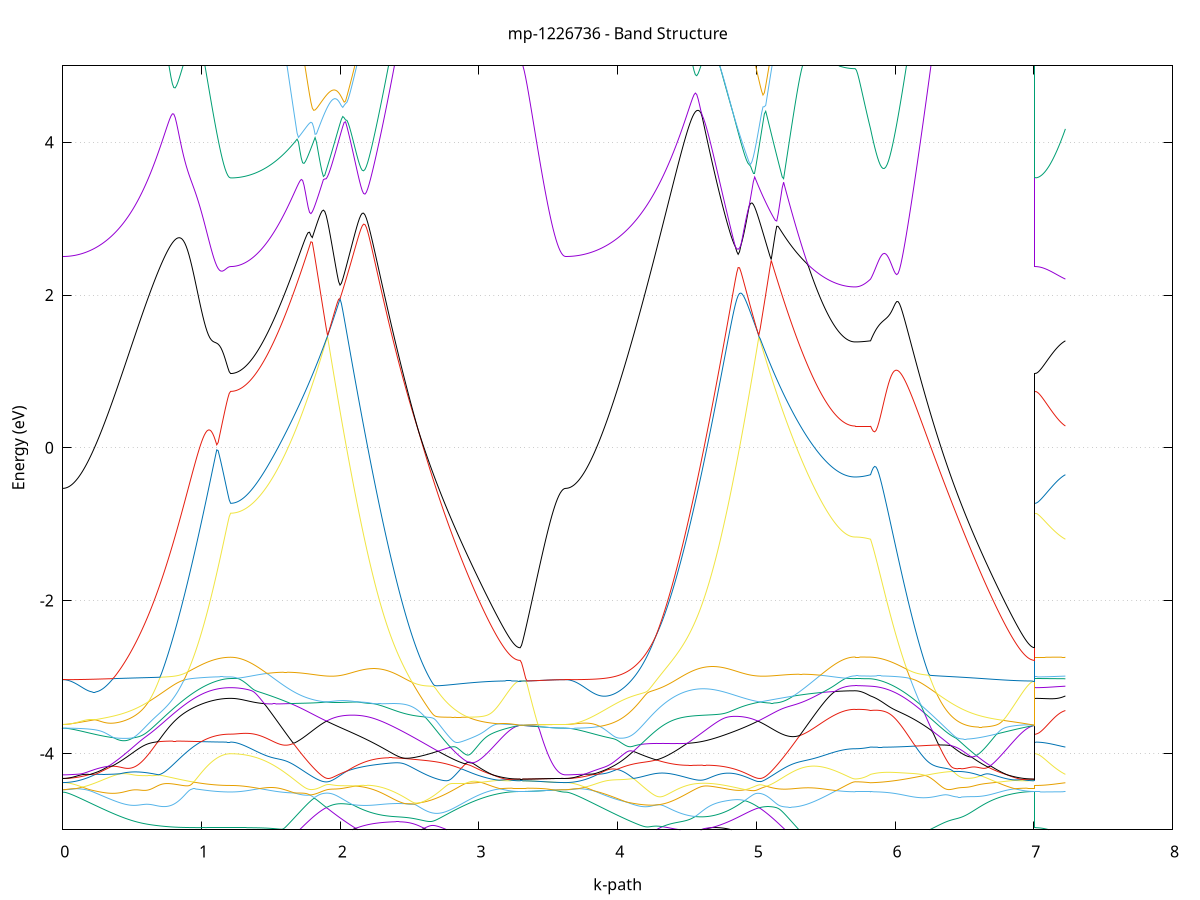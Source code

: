 set title 'mp-1226736 - Band Structure'
set xlabel 'k-path'
set ylabel 'Energy (eV)'
set grid y
set yrange [-5:5]
set terminal png size 800,600
set output 'mp-1226736_bands_gnuplot.png'
plot '-' using 1:2 with lines notitle, '-' using 1:2 with lines notitle, '-' using 1:2 with lines notitle, '-' using 1:2 with lines notitle, '-' using 1:2 with lines notitle, '-' using 1:2 with lines notitle, '-' using 1:2 with lines notitle, '-' using 1:2 with lines notitle, '-' using 1:2 with lines notitle, '-' using 1:2 with lines notitle, '-' using 1:2 with lines notitle, '-' using 1:2 with lines notitle, '-' using 1:2 with lines notitle, '-' using 1:2 with lines notitle, '-' using 1:2 with lines notitle, '-' using 1:2 with lines notitle, '-' using 1:2 with lines notitle, '-' using 1:2 with lines notitle, '-' using 1:2 with lines notitle, '-' using 1:2 with lines notitle, '-' using 1:2 with lines notitle, '-' using 1:2 with lines notitle, '-' using 1:2 with lines notitle, '-' using 1:2 with lines notitle, '-' using 1:2 with lines notitle, '-' using 1:2 with lines notitle, '-' using 1:2 with lines notitle, '-' using 1:2 with lines notitle, '-' using 1:2 with lines notitle, '-' using 1:2 with lines notitle, '-' using 1:2 with lines notitle, '-' using 1:2 with lines notitle, '-' using 1:2 with lines notitle, '-' using 1:2 with lines notitle, '-' using 1:2 with lines notitle, '-' using 1:2 with lines notitle, '-' using 1:2 with lines notitle, '-' using 1:2 with lines notitle, '-' using 1:2 with lines notitle, '-' using 1:2 with lines notitle, '-' using 1:2 with lines notitle, '-' using 1:2 with lines notitle, '-' using 1:2 with lines notitle, '-' using 1:2 with lines notitle, '-' using 1:2 with lines notitle, '-' using 1:2 with lines notitle, '-' using 1:2 with lines notitle, '-' using 1:2 with lines notitle, '-' using 1:2 with lines notitle, '-' using 1:2 with lines notitle, '-' using 1:2 with lines notitle, '-' using 1:2 with lines notitle, '-' using 1:2 with lines notitle, '-' using 1:2 with lines notitle, '-' using 1:2 with lines notitle, '-' using 1:2 with lines notitle, '-' using 1:2 with lines notitle, '-' using 1:2 with lines notitle, '-' using 1:2 with lines notitle, '-' using 1:2 with lines notitle, '-' using 1:2 with lines notitle, '-' using 1:2 with lines notitle, '-' using 1:2 with lines notitle, '-' using 1:2 with lines notitle
0.000000 -9.529485
0.010000 -9.529285
0.019999 -9.528785
0.029999 -9.527785
0.039999 -9.526585
0.049999 -9.524885
0.059998 -9.522885
0.069998 -9.520585
0.079998 -9.517885
0.089997 -9.514885
0.099997 -9.511585
0.109997 -9.507885
0.119997 -9.503885
0.129996 -9.499685
0.139996 -9.495085
0.149996 -9.490285
0.159995 -9.485185
0.169995 -9.479985
0.179995 -9.474385
0.189994 -9.468785
0.199994 -9.462885
0.209994 -9.456885
0.219994 -9.450785
0.229993 -9.444585
0.239993 -9.438285
0.249993 -9.432085
0.259992 -9.425785
0.269992 -9.419685
0.279992 -9.413585
0.289992 -9.407685
0.299991 -9.401985
0.309991 -9.396585
0.319991 -9.391485
0.329990 -9.386785
0.339990 -9.382485
0.349990 -9.378685
0.359990 -9.375485
0.369989 -9.372785
0.379989 -9.370685
0.389989 -9.369285
0.399988 -9.368485
0.409988 -9.368285
0.419988 -9.368685
0.429987 -9.369785
0.439987 -9.371385
0.449987 -9.373585
0.459987 -9.376185
0.469986 -9.379385
0.479986 -9.382985
0.489986 -9.386885
0.499985 -9.391285
0.509985 -9.395985
0.519985 -9.400885
0.529985 -9.406085
0.539984 -9.411585
0.549984 -9.417285
0.559984 -9.423185
0.569983 -9.429185
0.579983 -9.435385
0.589983 -9.441685
0.599983 -9.448185
0.609982 -9.454685
0.619982 -9.461285
0.629982 -9.467985
0.639981 -9.474785
0.649981 -9.481585
0.659981 -9.488385
0.669980 -9.495285
0.679980 -9.502085
0.689980 -9.508985
0.699980 -9.515885
0.709979 -9.522785
0.719979 -9.529585
0.729979 -9.536385
0.739978 -9.543185
0.749978 -9.549885
0.759978 -9.556585
0.769978 -9.563185
0.779977 -9.569785
0.789977 -9.576285
0.799977 -9.582685
0.809976 -9.588985
0.819976 -9.595285
0.829976 -9.601385
0.839976 -9.607485
0.849975 -9.613485
0.859975 -9.619285
0.869975 -9.625085
0.879974 -9.630685
0.889974 -9.636185
0.899974 -9.641585
0.909973 -9.646785
0.919973 -9.651885
0.929973 -9.656885
0.939973 -9.661685
0.949972 -9.666385
0.959972 -9.670885
0.969972 -9.675285
0.979971 -9.679585
0.989971 -9.683585
0.999971 -9.687585
1.009971 -9.691285
1.019970 -9.694885
1.029970 -9.698285
1.039970 -9.701485
1.049969 -9.704585
1.059969 -9.707485
1.069969 -9.710185
1.079969 -9.712785
1.089968 -9.715085
1.099968 -9.717285
1.109968 -9.719285
1.119967 -9.721085
1.129967 -9.722685
1.139967 -9.724085
1.149966 -9.725385
1.159966 -9.726385
1.169966 -9.727285
1.179966 -9.727985
1.189965 -9.728485
1.199965 -9.728685
1.209965 -9.728785
1.209965 -9.728785
1.219945 -9.728585
1.229926 -9.727885
1.239907 -9.726685
1.249887 -9.725085
1.259868 -9.722885
1.269849 -9.720285
1.279829 -9.717285
1.289810 -9.713785
1.299791 -9.709785
1.309771 -9.705285
1.319752 -9.700385
1.329733 -9.695085
1.339713 -9.689285
1.349694 -9.683085
1.359675 -9.676385
1.369655 -9.669285
1.379636 -9.661785
1.389617 -9.653785
1.399597 -9.645485
1.409578 -9.636685
1.419559 -9.627485
1.429540 -9.617985
1.439520 -9.607985
1.449501 -9.597685
1.459481 -9.586985
1.469462 -9.575985
1.479443 -9.564585
1.489424 -9.552885
1.499404 -9.540785
1.509385 -9.528485
1.519366 -9.515785
1.529346 -9.502885
1.539327 -9.489585
1.549308 -9.476085
1.559288 -9.462385
1.569269 -9.448385
1.579250 -9.434185
1.589230 -9.419785
1.599211 -9.405285
1.609192 -9.390485
1.619172 -9.375585
1.629153 -9.360685
1.639134 -9.345585
1.649114 -9.330485
1.659095 -9.315385
1.669076 -9.300285
1.679056 -9.285285
1.689037 -9.270485
1.699018 -9.255985
1.708998 -9.241785
1.718979 -9.227985
1.728960 -9.214885
1.738940 -9.202385
1.748921 -9.190785
1.758902 -9.179885
1.768882 -9.169785
1.778863 -9.160385
1.788844 -9.151485
1.798824 -9.143185
1.808805 -9.135085
1.818786 -9.127385
1.828766 -9.119785
1.838747 -9.112385
1.848728 -9.105185
1.858708 -9.097985
1.868689 -9.090885
1.878670 -9.083785
1.888650 -9.076785
1.898631 -9.069785
1.908612 -9.066985
1.918592 -9.073885
1.928573 -9.080585
1.928573 -9.080585
1.938562 -9.087285
1.948552 -9.093785
1.958541 -9.100185
1.968531 -9.106385
1.978520 -9.112585
1.988509 -9.118585
1.998499 -9.124485
2.008488 -9.130285
2.018478 -9.135885
2.028467 -9.141485
2.038456 -9.146885
2.048446 -9.152285
2.058435 -9.157485
2.068424 -9.162685
2.078414 -9.167785
2.088403 -9.172885
2.098393 -9.177885
2.108382 -9.182885
2.118371 -9.187785
2.128361 -9.192685
2.138350 -9.197585
2.148340 -9.202485
2.158329 -9.207285
2.168318 -9.212085
2.178308 -9.216885
2.188297 -9.221685
2.198286 -9.226285
2.208276 -9.230885
2.218265 -9.235385
2.228255 -9.239785
2.238244 -9.244085
2.248233 -9.248185
2.258223 -9.252185
2.268212 -9.256085
2.278202 -9.259685
2.288191 -9.263185
2.298180 -9.266485
2.308170 -9.269585
2.318159 -9.272585
2.328149 -9.275285
2.338138 -9.277885
2.348127 -9.280185
2.358117 -9.282385
2.368106 -9.284285
2.378095 -9.286085
2.388085 -9.287585
2.398074 -9.288885
2.408064 -9.290085
2.418053 -9.290985
2.428042 -9.291785
2.438032 -9.292285
2.448021 -9.292685
2.458011 -9.292885
2.468000 -9.292885
2.477989 -9.292685
2.487979 -9.292285
2.497968 -9.291685
2.507957 -9.290985
2.517947 -9.290085
2.527936 -9.288985
2.537926 -9.287785
2.547915 -9.286385
2.557904 -9.284785
2.567894 -9.283085
2.577883 -9.281185
2.587873 -9.279185
2.597862 -9.277085
2.607851 -9.274785
2.617841 -9.272385
2.627830 -9.269785
2.637820 -9.267185
2.647809 -9.264385
2.657798 -9.261485
2.667788 -9.258485
2.677777 -9.255385
2.687766 -9.252185
2.697756 -9.248885
2.707745 -9.245485
2.717735 -9.242085
2.727724 -9.238585
2.737713 -9.234885
2.747703 -9.231285
2.757692 -9.227485
2.767682 -9.223785
2.777671 -9.221085
2.787660 -9.228685
2.797650 -9.236385
2.807639 -9.244085
2.817628 -9.251785
2.827618 -9.259485
2.837607 -9.267285
2.847597 -9.275085
2.857586 -9.282885
2.867575 -9.290685
2.877565 -9.298585
2.887554 -9.306385
2.897544 -9.314285
2.907533 -9.322085
2.917522 -9.329985
2.927512 -9.337785
2.937501 -9.345585
2.947491 -9.353485
2.957480 -9.361185
2.967469 -9.368985
2.977459 -9.376685
2.987448 -9.384285
2.997437 -9.391885
3.007427 -9.399385
3.017416 -9.406885
3.027406 -9.414185
3.037395 -9.421385
3.047384 -9.428485
3.057374 -9.435485
3.067363 -9.442285
3.077353 -9.448985
3.087342 -9.455385
3.097331 -9.461685
3.107321 -9.467785
3.117310 -9.473685
3.127299 -9.479385
3.137289 -9.484785
3.147278 -9.489885
3.157268 -9.494785
3.167257 -9.499385
3.177246 -9.503685
3.187236 -9.507685
3.197225 -9.511385
3.207215 -9.514785
3.217204 -9.517785
3.227193 -9.520485
3.237183 -9.522885
3.247172 -9.524885
3.257161 -9.526485
3.267151 -9.527785
3.277140 -9.528685
3.287130 -9.529285
3.297119 -9.529385
3.297119 -9.529385
3.307054 -9.529385
3.316990 -9.529385
3.326925 -9.529385
3.336860 -9.529385
3.346795 -9.529385
3.356731 -9.529485
3.366666 -9.529485
3.376601 -9.529485
3.386536 -9.529485
3.396472 -9.529485
3.406407 -9.529485
3.416342 -9.529485
3.426277 -9.529485
3.436213 -9.529485
3.446148 -9.529485
3.456083 -9.529485
3.466018 -9.529485
3.475954 -9.529485
3.485889 -9.529485
3.495824 -9.529485
3.505760 -9.529485
3.515695 -9.529485
3.525630 -9.529485
3.535565 -9.529485
3.545501 -9.529485
3.555436 -9.529485
3.565371 -9.529485
3.575306 -9.529485
3.585242 -9.529485
3.595177 -9.529485
3.605112 -9.529485
3.615047 -9.529485
3.624983 -9.529485
3.624983 -9.529485
3.634932 -9.529285
3.644882 -9.528785
3.654831 -9.527885
3.664781 -9.526585
3.674730 -9.524885
3.684680 -9.522985
3.694629 -9.520585
3.704579 -9.517885
3.714528 -9.514885
3.724478 -9.511585
3.734427 -9.507885
3.744377 -9.503885
3.754326 -9.499685
3.764276 -9.495085
3.774225 -9.490185
3.784175 -9.485085
3.794124 -9.479785
3.804074 -9.474185
3.814023 -9.468285
3.823973 -9.462285
3.833922 -9.455985
3.843872 -9.449585
3.853821 -9.442985
3.863771 -9.436185
3.873720 -9.429285
3.883670 -9.422185
3.893619 -9.414985
3.903569 -9.407685
3.913519 -9.400285
3.923468 -9.392885
3.933418 -9.385285
3.943367 -9.377685
3.953317 -9.369985
3.963266 -9.362285
3.973216 -9.354585
3.983165 -9.346785
3.993115 -9.338985
4.003064 -9.331185
4.013014 -9.323385
4.022963 -9.315585
4.032913 -9.307685
4.042862 -9.299885
4.052812 -9.292085
4.062761 -9.284285
4.072711 -9.276485
4.082660 -9.268785
4.092610 -9.260985
4.102559 -9.253285
4.112509 -9.245585
4.122458 -9.237885
4.132408 -9.230285
4.142357 -9.222585
4.152307 -9.222685
4.162256 -9.226485
4.172206 -9.230185
4.182155 -9.233885
4.192105 -9.237485
4.202054 -9.240985
4.212004 -9.244485
4.221953 -9.247785
4.231903 -9.251085
4.241852 -9.254385
4.251802 -9.257485
4.261751 -9.260485
4.271701 -9.263385
4.281650 -9.266185
4.291600 -9.268885
4.301550 -9.271385
4.311499 -9.273885
4.321449 -9.276185
4.331398 -9.278385
4.341348 -9.280385
4.351297 -9.282285
4.361247 -9.284085
4.371196 -9.285685
4.381146 -9.287085
4.391095 -9.288385
4.401045 -9.289585
4.410994 -9.290485
4.420944 -9.291285
4.430893 -9.291985
4.440843 -9.292385
4.450792 -9.292685
4.460742 -9.292785
4.470691 -9.292685
4.480641 -9.292385
4.490590 -9.291885
4.500540 -9.291185
4.510489 -9.290385
4.520439 -9.289285
4.530388 -9.288085
4.540338 -9.286585
4.550287 -9.284985
4.560237 -9.283085
4.570186 -9.281085
4.580136 -9.278785
4.590085 -9.276385
4.600035 -9.273685
4.609984 -9.270885
4.619934 -9.267885
4.629883 -9.264685
4.639833 -9.261285
4.649782 -9.257685
4.659732 -9.253985
4.669681 -9.250085
4.679631 -9.246085
4.689581 -9.241885
4.699530 -9.237585
4.709480 -9.233185
4.719429 -9.228585
4.729379 -9.223985
4.739328 -9.219385
4.749278 -9.214585
4.759227 -9.209885
4.769177 -9.205085
4.779126 -9.200185
4.789076 -9.195385
4.799025 -9.190485
4.808975 -9.185585
4.818924 -9.180585
4.828874 -9.175685
4.838823 -9.170585
4.848773 -9.165585
4.858722 -9.160385
4.868672 -9.155185
4.878621 -9.149885
4.888571 -9.144485
4.898520 -9.138985
4.908470 -9.133385
4.918419 -9.127685
4.928369 -9.121785
4.938318 -9.115885
4.948268 -9.109785
4.958217 -9.103585
4.968167 -9.097285
4.978116 -9.090785
4.988066 -9.084185
4.998015 -9.077485
5.007965 -9.070685
5.017914 -9.065985
5.027864 -9.072985
5.027864 -9.072985
5.037781 -9.079985
5.047698 -9.086985
5.057615 -9.093985
5.067532 -9.101085
5.077449 -9.108285
5.087366 -9.115485
5.097283 -9.122885
5.107200 -9.130485
5.117117 -9.138285
5.127034 -9.146485
5.136951 -9.154985
5.146868 -9.163985
5.156785 -9.173585
5.166702 -9.183885
5.176619 -9.194985
5.186536 -9.206785
5.196453 -9.219385
5.206370 -9.232685
5.216287 -9.246485
5.226204 -9.260685
5.236121 -9.275285
5.246038 -9.289985
5.255955 -9.304885
5.265872 -9.319885
5.275789 -9.334885
5.285706 -9.349885
5.295623 -9.364885
5.305540 -9.379685
5.315457 -9.394485
5.325374 -9.409085
5.335291 -9.423485
5.345208 -9.437785
5.355125 -9.451785
5.365042 -9.465685
5.374959 -9.479285
5.384876 -9.492585
5.394793 -9.505685
5.404710 -9.518485
5.414627 -9.531085
5.424544 -9.543285
5.434461 -9.555185
5.444378 -9.566785
5.454295 -9.577985
5.464212 -9.588885
5.474129 -9.599485
5.484046 -9.609685
5.493963 -9.619485
5.503880 -9.628985
5.513797 -9.637985
5.523714 -9.646685
5.533631 -9.654885
5.543548 -9.662785
5.553465 -9.670185
5.563382 -9.677185
5.573299 -9.683785
5.583216 -9.689985
5.593133 -9.695685
5.603050 -9.700985
5.612967 -9.705785
5.622884 -9.710185
5.632801 -9.714085
5.642718 -9.717585
5.652635 -9.720585
5.662552 -9.723185
5.672469 -9.725285
5.682386 -9.726885
5.692303 -9.728085
5.702220 -9.728785
5.712137 -9.728985
5.712137 -9.728985
5.721393 -9.728985
5.730649 -9.728985
5.739905 -9.728985
5.749161 -9.728985
5.758417 -9.728985
5.767672 -9.728885
5.776928 -9.728885
5.786184 -9.728785
5.795440 -9.728785
5.804696 -9.728685
5.813952 -9.728685
5.823208 -9.728585
5.823208 -9.728585
5.833168 -9.728085
5.843127 -9.727485
5.853087 -9.726585
5.863047 -9.725485
5.873006 -9.724285
5.882966 -9.722885
5.892925 -9.721285
5.902885 -9.719485
5.912845 -9.717485
5.922804 -9.715285
5.932764 -9.712885
5.942724 -9.710385
5.952683 -9.707685
5.962643 -9.704785
5.972602 -9.701685
5.982562 -9.698485
5.992522 -9.694985
6.002481 -9.691485
6.012441 -9.687685
6.022401 -9.683785
6.032360 -9.679685
6.042320 -9.675485
6.052280 -9.671085
6.062239 -9.666585
6.072199 -9.661885
6.082158 -9.656985
6.092118 -9.652085
6.102078 -9.646885
6.112037 -9.641685
6.121997 -9.636285
6.131957 -9.630785
6.141916 -9.625185
6.151876 -9.619485
6.161835 -9.613585
6.171795 -9.607585
6.181755 -9.601585
6.191714 -9.595385
6.201674 -9.589185
6.211634 -9.582785
6.221593 -9.576385
6.231553 -9.569885
6.241512 -9.563285
6.251472 -9.556685
6.261432 -9.549985
6.271391 -9.543285
6.281351 -9.536485
6.291311 -9.529685
6.301270 -9.522885
6.311230 -9.515985
6.321189 -9.509085
6.331149 -9.502185
6.341109 -9.495385
6.351068 -9.488485
6.361028 -9.481685
6.370988 -9.474885
6.380947 -9.468085
6.390907 -9.461385
6.400866 -9.454785
6.410826 -9.448285
6.420786 -9.441785
6.430745 -9.435485
6.440705 -9.429285
6.450665 -9.423285
6.460624 -9.417385
6.470584 -9.411685
6.480543 -9.406185
6.490503 -9.400985
6.500463 -9.395985
6.510422 -9.391385
6.520382 -9.386985
6.530342 -9.382985
6.540301 -9.379485
6.550261 -9.376285
6.560221 -9.373585
6.570180 -9.371385
6.580140 -9.369785
6.590099 -9.368785
6.600059 -9.368285
6.610019 -9.368485
6.619978 -9.369285
6.629938 -9.370685
6.639898 -9.372785
6.649857 -9.375485
6.659817 -9.378685
6.669776 -9.382485
6.679736 -9.386785
6.689696 -9.391485
6.699655 -9.396585
6.709615 -9.401985
6.719575 -9.407685
6.729534 -9.413485
6.739494 -9.419585
6.749453 -9.425785
6.759413 -9.431985
6.769373 -9.438285
6.779332 -9.444485
6.789292 -9.450685
6.799252 -9.456785
6.809211 -9.462785
6.819171 -9.468685
6.829130 -9.474385
6.839090 -9.479885
6.849050 -9.485185
6.859009 -9.490285
6.868969 -9.495085
6.878929 -9.499585
6.888888 -9.503885
6.898848 -9.507785
6.908807 -9.511485
6.918767 -9.514885
6.928727 -9.517885
6.938686 -9.520585
6.948646 -9.522885
6.958606 -9.524885
6.968565 -9.526485
6.978525 -9.527785
6.988484 -9.528685
6.998444 -9.529285
7.008404 -9.529385
7.008404 -9.728785
7.018380 -9.728785
7.028356 -9.728785
7.038332 -9.728785
7.048308 -9.728785
7.058284 -9.728785
7.068260 -9.728785
7.078236 -9.728785
7.088212 -9.728785
7.098188 -9.728785
7.108164 -9.728785
7.118140 -9.728785
7.128116 -9.728785
7.138092 -9.728785
7.148068 -9.728785
7.158044 -9.728685
7.168020 -9.728685
7.177996 -9.728685
7.187972 -9.728685
7.197948 -9.728685
7.207924 -9.728685
7.217901 -9.728585
7.227877 -9.728585
e
0.000000 -9.075285
0.010000 -9.075385
0.019999 -9.075585
0.029999 -9.075885
0.039999 -9.076385
0.049999 -9.077085
0.059998 -9.077785
0.069998 -9.078785
0.079998 -9.079785
0.089997 -9.080985
0.099997 -9.082185
0.109997 -9.083585
0.119997 -9.085185
0.129996 -9.086785
0.139996 -9.088485
0.149996 -9.090285
0.159995 -9.092185
0.169995 -9.094185
0.179995 -9.096185
0.189994 -9.098285
0.199994 -9.100385
0.209994 -9.102485
0.219994 -9.104585
0.229993 -9.106685
0.239993 -9.108685
0.249993 -9.110685
0.259992 -9.112485
0.269992 -9.114185
0.279992 -9.115785
0.289992 -9.117085
0.299991 -9.118085
0.309991 -9.118885
0.319991 -9.119285
0.329990 -9.119285
0.339990 -9.118785
0.349990 -9.117885
0.359990 -9.116485
0.369989 -9.114485
0.379989 -9.111885
0.389989 -9.108685
0.399988 -9.104985
0.409988 -9.100585
0.419988 -9.095685
0.429987 -9.090285
0.439987 -9.084385
0.449987 -9.077985
0.459987 -9.071085
0.469986 -9.063885
0.479986 -9.056385
0.489986 -9.048585
0.499985 -9.040485
0.509985 -9.032185
0.519985 -9.023785
0.529985 -9.015185
0.539984 -9.006485
0.549984 -8.997785
0.559984 -8.988985
0.569983 -8.980385
0.579983 -8.972085
0.589983 -8.964885
0.599983 -8.961285
0.609982 -8.965785
0.619982 -8.974485
0.629982 -8.984185
0.639981 -8.994285
0.649981 -9.004485
0.659981 -9.014585
0.669980 -9.024685
0.679980 -9.034785
0.689980 -9.044685
0.699980 -9.054485
0.709979 -9.064285
0.719979 -9.073885
0.729979 -9.083385
0.739978 -9.092685
0.749978 -9.101985
0.759978 -9.111085
0.769978 -9.119985
0.779977 -9.128785
0.789977 -9.137485
0.799977 -9.145985
0.809976 -9.154285
0.819976 -9.162485
0.829976 -9.170585
0.839976 -9.178385
0.849975 -9.186085
0.859975 -9.193585
0.869975 -9.200885
0.879974 -9.207985
0.889974 -9.214985
0.899974 -9.221785
0.909973 -9.228285
0.919973 -9.234685
0.929973 -9.240885
0.939973 -9.246885
0.949972 -9.252685
0.959972 -9.258285
0.969972 -9.263685
0.979971 -9.268885
0.989971 -9.273885
0.999971 -9.278585
1.009971 -9.283185
1.019970 -9.287485
1.029970 -9.291685
1.039970 -9.295585
1.049969 -9.299285
1.059969 -9.302785
1.069969 -9.305985
1.079969 -9.309085
1.089968 -9.311885
1.099968 -9.314485
1.109968 -9.316885
1.119967 -9.318985
1.129967 -9.320885
1.139967 -9.322585
1.149966 -9.324085
1.159966 -9.325385
1.169966 -9.326385
1.179966 -9.327185
1.189965 -9.327785
1.199965 -9.328085
1.209965 -9.328185
1.209965 -9.328185
1.219945 -9.328085
1.229926 -9.327885
1.239907 -9.327585
1.249887 -9.327085
1.259868 -9.326485
1.269849 -9.325785
1.279829 -9.324885
1.289810 -9.323885
1.299791 -9.322685
1.309771 -9.321385
1.319752 -9.319985
1.329733 -9.318485
1.339713 -9.316785
1.349694 -9.314985
1.359675 -9.312985
1.369655 -9.310885
1.379636 -9.308685
1.389617 -9.306385
1.399597 -9.303885
1.409578 -9.301285
1.419559 -9.298585
1.429540 -9.295685
1.439520 -9.292785
1.449501 -9.289585
1.459481 -9.286385
1.469462 -9.283085
1.479443 -9.279585
1.489424 -9.275985
1.499404 -9.272185
1.509385 -9.268385
1.519366 -9.264385
1.529346 -9.260285
1.539327 -9.256085
1.549308 -9.251685
1.559288 -9.247185
1.569269 -9.242585
1.579250 -9.237885
1.589230 -9.232985
1.599211 -9.227985
1.609192 -9.222785
1.619172 -9.217485
1.629153 -9.211985
1.639134 -9.206385
1.649114 -9.200485
1.659095 -9.194385
1.669076 -9.188085
1.679056 -9.181385
1.689037 -9.174485
1.699018 -9.167085
1.708998 -9.159185
1.718979 -9.150685
1.728960 -9.141485
1.738940 -9.131485
1.748921 -9.120685
1.758902 -9.109085
1.768882 -9.096585
1.778863 -9.083485
1.788844 -9.069785
1.798824 -9.055685
1.808805 -9.041285
1.818786 -9.026785
1.828766 -9.012085
1.838747 -9.015985
1.848728 -9.023585
1.858708 -9.031085
1.868689 -9.038485
1.878670 -9.045785
1.888650 -9.052985
1.898631 -9.060085
1.908612 -9.062785
1.918592 -9.055885
1.928573 -9.048885
1.928573 -9.048885
1.938562 -9.041985
1.948552 -9.035085
1.958541 -9.028085
1.968531 -9.021185
1.978520 -9.014285
1.988509 -9.007385
1.998499 -9.012785
2.008488 -9.023185
2.018478 -9.033285
2.028467 -9.043085
2.038456 -9.052485
2.048446 -9.061685
2.058435 -9.070485
2.068424 -9.078885
2.078414 -9.086885
2.088403 -9.094585
2.098393 -9.101785
2.108382 -9.108585
2.118371 -9.114985
2.128361 -9.120885
2.138350 -9.126385
2.148340 -9.131385
2.158329 -9.135985
2.168318 -9.140085
2.178308 -9.143785
2.188297 -9.146985
2.198286 -9.149785
2.208276 -9.152185
2.218265 -9.154185
2.228255 -9.155785
2.238244 -9.157085
2.248233 -9.157985
2.258223 -9.158485
2.268212 -9.158785
2.278202 -9.158685
2.288191 -9.158285
2.298180 -9.157485
2.308170 -9.156485
2.318159 -9.155185
2.328149 -9.153585
2.338138 -9.151685
2.348127 -9.149585
2.358117 -9.147185
2.368106 -9.144485
2.378095 -9.141485
2.388085 -9.138285
2.398074 -9.134785
2.408064 -9.131085
2.418053 -9.127085
2.428042 -9.122885
2.438032 -9.118485
2.448021 -9.113785
2.458011 -9.108785
2.468000 -9.103585
2.477989 -9.098285
2.487979 -9.092585
2.497968 -9.086785
2.507957 -9.080685
2.517947 -9.074485
2.527936 -9.067985
2.537926 -9.061285
2.547915 -9.054385
2.557904 -9.060785
2.567894 -9.067685
2.577883 -9.074585
2.587873 -9.081585
2.597862 -9.088585
2.607851 -9.095685
2.617841 -9.102785
2.627830 -9.109885
2.637820 -9.117085
2.647809 -9.124285
2.657798 -9.131585
2.667788 -9.138885
2.677777 -9.146185
2.687766 -9.153485
2.697756 -9.160885
2.707745 -9.168285
2.717735 -9.175785
2.727724 -9.183185
2.737713 -9.190685
2.747703 -9.198285
2.757692 -9.205785
2.767682 -9.213385
2.777671 -9.219885
2.787660 -9.216085
2.797650 -9.212085
2.807639 -9.208185
2.817628 -9.204185
2.827618 -9.200185
2.837607 -9.196185
2.847597 -9.192185
2.857586 -9.188085
2.867575 -9.184085
2.877565 -9.180085
2.887554 -9.176085
2.897544 -9.172085
2.907533 -9.168085
2.917522 -9.164085
2.927512 -9.160185
2.937501 -9.156285
2.947491 -9.152485
2.957480 -9.148685
2.967469 -9.144885
2.977459 -9.141185
2.987448 -9.137585
2.997437 -9.133985
3.007427 -9.130485
3.017416 -9.127085
3.027406 -9.123685
3.037395 -9.120485
3.047384 -9.117285
3.057374 -9.114185
3.067363 -9.111185
3.077353 -9.108285
3.087342 -9.105485
3.097331 -9.102785
3.107321 -9.100185
3.117310 -9.097785
3.127299 -9.095385
3.137289 -9.093185
3.147278 -9.091085
3.157268 -9.089085
3.167257 -9.087185
3.177246 -9.085485
3.187236 -9.083885
3.197225 -9.082385
3.207215 -9.081085
3.217204 -9.079885
3.227193 -9.078785
3.237183 -9.077885
3.247172 -9.077085
3.257161 -9.076385
3.267151 -9.075885
3.277140 -9.075585
3.287130 -9.075385
3.297119 -9.075285
3.297119 -9.075285
3.307054 -9.075285
3.316990 -9.075285
3.326925 -9.075285
3.336860 -9.075285
3.346795 -9.075285
3.356731 -9.075285
3.366666 -9.075285
3.376601 -9.075285
3.386536 -9.075285
3.396472 -9.075285
3.406407 -9.075285
3.416342 -9.075285
3.426277 -9.075285
3.436213 -9.075285
3.446148 -9.075285
3.456083 -9.075285
3.466018 -9.075285
3.475954 -9.075285
3.485889 -9.075285
3.495824 -9.075285
3.505760 -9.075285
3.515695 -9.075285
3.525630 -9.075285
3.535565 -9.075285
3.545501 -9.075285
3.555436 -9.075285
3.565371 -9.075285
3.575306 -9.075285
3.585242 -9.075285
3.595177 -9.075285
3.605112 -9.075285
3.615047 -9.075285
3.624983 -9.075285
3.624983 -9.075285
3.634932 -9.075385
3.644882 -9.075585
3.654831 -9.075885
3.664781 -9.076385
3.674730 -9.077085
3.684680 -9.077885
3.694629 -9.078785
3.704579 -9.079785
3.714528 -9.080985
3.724478 -9.082285
3.734427 -9.083785
3.744377 -9.085385
3.754326 -9.087085
3.764276 -9.088885
3.774225 -9.090885
3.784175 -9.092985
3.794124 -9.095185
3.804074 -9.097485
3.814023 -9.099985
3.823973 -9.102485
3.833922 -9.105185
3.843872 -9.107985
3.853821 -9.110785
3.863771 -9.113785
3.873720 -9.116885
3.883670 -9.119985
3.893619 -9.123285
3.903569 -9.126585
3.913519 -9.129985
3.923468 -9.133485
3.933418 -9.136985
3.943367 -9.140585
3.953317 -9.144285
3.963266 -9.147985
3.973216 -9.151785
3.983165 -9.155585
3.993115 -9.159385
4.003064 -9.163285
4.013014 -9.167285
4.022963 -9.171185
4.032913 -9.175185
4.042862 -9.179185
4.052812 -9.183185
4.062761 -9.187185
4.072711 -9.191185
4.082660 -9.195185
4.092610 -9.199185
4.102559 -9.203185
4.112509 -9.207185
4.122458 -9.211085
4.132408 -9.214985
4.142357 -9.218885
4.152307 -9.214985
4.162256 -9.207485
4.172206 -9.199885
4.182155 -9.192385
4.192105 -9.184885
4.202054 -9.177485
4.212004 -9.169985
4.221953 -9.162685
4.231903 -9.155285
4.241852 -9.147985
4.251802 -9.140685
4.261751 -9.133385
4.271701 -9.126185
4.281650 -9.118985
4.291600 -9.111785
4.301550 -9.104685
4.311499 -9.097585
4.321449 -9.090585
4.331398 -9.083585
4.341348 -9.076585
4.351297 -9.069685
4.361247 -9.062785
4.371196 -9.055885
4.381146 -9.058785
4.391095 -9.065585
4.401045 -9.072185
4.410994 -9.078585
4.420944 -9.084685
4.430893 -9.090685
4.440843 -9.096385
4.450792 -9.101885
4.460742 -9.107085
4.470691 -9.112185
4.480641 -9.116885
4.490590 -9.121485
4.500540 -9.125785
4.510489 -9.129885
4.520439 -9.133685
4.530388 -9.137285
4.540338 -9.140585
4.550287 -9.143685
4.560237 -9.146385
4.570186 -9.148985
4.580136 -9.151185
4.590085 -9.153185
4.600035 -9.154885
4.609984 -9.156285
4.619934 -9.157485
4.629883 -9.158285
4.639833 -9.158785
4.649782 -9.158985
4.659732 -9.158885
4.669681 -9.158485
4.679631 -9.157685
4.689581 -9.156585
4.699530 -9.155185
4.709480 -9.153285
4.719429 -9.151085
4.729379 -9.148385
4.739328 -9.145385
4.749278 -9.141885
4.759227 -9.137985
4.769177 -9.133585
4.779126 -9.128785
4.789076 -9.123585
4.799025 -9.117885
4.808975 -9.111685
4.818924 -9.105085
4.828874 -9.098085
4.838823 -9.090685
4.848773 -9.082785
4.858722 -9.074585
4.868672 -9.066085
4.878621 -9.057085
4.888571 -9.047885
4.898520 -9.038285
4.908470 -9.028385
4.918419 -9.018185
4.928369 -9.007685
4.938318 -9.010785
4.948268 -9.017685
4.958217 -9.024585
4.968167 -9.031485
4.978116 -9.038385
4.988066 -9.045285
4.998015 -9.052185
5.007965 -9.059085
5.017914 -9.063785
5.027864 -9.056785
5.027864 -9.056785
5.037781 -9.049685
5.047698 -9.042485
5.057615 -9.035085
5.067532 -9.027685
5.077449 -9.020185
5.087366 -9.012585
5.097283 -9.017985
5.107200 -9.032485
5.117117 -9.046885
5.127034 -9.061085
5.136951 -9.074985
5.146868 -9.088385
5.156785 -9.101185
5.166702 -9.113285
5.176619 -9.124585
5.186536 -9.135085
5.196453 -9.144685
5.206370 -9.153585
5.216287 -9.161785
5.226204 -9.169485
5.236121 -9.176785
5.246038 -9.183585
5.255955 -9.190085
5.265872 -9.196385
5.275789 -9.202385
5.285706 -9.208185
5.295623 -9.213785
5.305540 -9.219185
5.315457 -9.224485
5.325374 -9.229585
5.335291 -9.234585
5.345208 -9.239385
5.355125 -9.244085
5.365042 -9.248685
5.374959 -9.253085
5.384876 -9.257385
5.394793 -9.261585
5.404710 -9.265685
5.414627 -9.269685
5.424544 -9.273485
5.434461 -9.277185
5.444378 -9.280785
5.454295 -9.284185
5.464212 -9.287585
5.474129 -9.290785
5.484046 -9.293885
5.493963 -9.296785
5.503880 -9.299685
5.513797 -9.302385
5.523714 -9.304985
5.533631 -9.307385
5.543548 -9.309685
5.553465 -9.311885
5.563382 -9.313985
5.573299 -9.315885
5.583216 -9.317785
5.593133 -9.319385
5.603050 -9.320985
5.612967 -9.322385
5.622884 -9.323685
5.632801 -9.324785
5.642718 -9.325785
5.652635 -9.326685
5.662552 -9.327385
5.672469 -9.327985
5.682386 -9.328485
5.692303 -9.328885
5.702220 -9.329085
5.712137 -9.329085
5.712137 -9.329085
5.721393 -9.329085
5.730649 -9.329085
5.739905 -9.329085
5.749161 -9.328985
5.758417 -9.328985
5.767672 -9.328885
5.776928 -9.328885
5.786184 -9.328785
5.795440 -9.328685
5.804696 -9.328585
5.813952 -9.328485
5.823208 -9.328385
5.823208 -9.328385
5.833168 -9.327885
5.843127 -9.327085
5.853087 -9.325985
5.863047 -9.324785
5.873006 -9.323285
5.882966 -9.321585
5.892925 -9.319585
5.902885 -9.317485
5.912845 -9.315085
5.922804 -9.312485
5.932764 -9.309585
5.942724 -9.306585
5.952683 -9.303285
5.962643 -9.299785
5.972602 -9.296085
5.982562 -9.292085
5.992522 -9.287985
6.002481 -9.283585
6.012441 -9.278985
6.022401 -9.274285
6.032360 -9.269285
6.042320 -9.264085
6.052280 -9.258685
6.062239 -9.253085
6.072199 -9.247285
6.082158 -9.241285
6.092118 -9.235085
6.102078 -9.228685
6.112037 -9.222085
6.121997 -9.215285
6.131957 -9.208385
6.141916 -9.201185
6.151876 -9.193885
6.161835 -9.186385
6.171795 -9.178685
6.181755 -9.170885
6.191714 -9.162885
6.201674 -9.154685
6.211634 -9.146385
6.221593 -9.137885
6.231553 -9.129285
6.241512 -9.120485
6.251472 -9.111585
6.261432 -9.102485
6.271391 -9.093285
6.281351 -9.083985
6.291311 -9.074485
6.301270 -9.064885
6.311230 -9.055185
6.321189 -9.045485
6.331149 -9.035585
6.341109 -9.025585
6.351068 -9.015585
6.361028 -9.005485
6.370988 -8.995385
6.380947 -8.985385
6.390907 -8.975685
6.400866 -8.966985
6.410826 -8.962185
6.420786 -8.965185
6.430745 -8.972185
6.440705 -8.980385
6.450665 -8.988885
6.460624 -8.997585
6.470584 -9.006285
6.480543 -9.014885
6.490503 -9.023485
6.500463 -9.031885
6.510422 -9.040185
6.520382 -9.048285
6.530342 -9.056085
6.540301 -9.063585
6.550261 -9.070785
6.560221 -9.077685
6.570180 -9.084085
6.580140 -9.089985
6.590099 -9.095485
6.600059 -9.100385
6.610019 -9.104685
6.619978 -9.108485
6.629938 -9.111685
6.639898 -9.114285
6.649857 -9.116285
6.659817 -9.117785
6.669776 -9.118685
6.679736 -9.119185
6.689696 -9.119185
6.699655 -9.118785
6.709615 -9.118085
6.719575 -9.116985
6.729534 -9.115685
6.739494 -9.114185
6.749453 -9.112485
6.759413 -9.110685
6.769373 -9.108685
6.779332 -9.106685
6.789292 -9.104585
6.799252 -9.102485
6.809211 -9.100385
6.819171 -9.098285
6.829130 -9.096185
6.839090 -9.094185
6.849050 -9.092185
6.859009 -9.090285
6.868969 -9.088485
6.878929 -9.086785
6.888888 -9.085185
6.898848 -9.083585
6.908807 -9.082185
6.918767 -9.080885
6.928727 -9.079785
6.938686 -9.078685
6.948646 -9.077785
6.958606 -9.077085
6.968565 -9.076385
6.978525 -9.075885
6.988484 -9.075585
6.998444 -9.075385
7.008404 -9.075285
7.008404 -9.328185
7.018380 -9.328185
7.028356 -9.328185
7.038332 -9.328185
7.048308 -9.328185
7.058284 -9.328185
7.068260 -9.328285
7.078236 -9.328285
7.088212 -9.328285
7.098188 -9.328285
7.108164 -9.328285
7.118140 -9.328285
7.128116 -9.328285
7.138092 -9.328385
7.148068 -9.328385
7.158044 -9.328385
7.168020 -9.328385
7.177996 -9.328385
7.187972 -9.328385
7.197948 -9.328385
7.207924 -9.328385
7.217901 -9.328385
7.227877 -9.328385
e
0.000000 -9.075285
0.010000 -9.075185
0.019999 -9.074685
0.029999 -9.073985
0.039999 -9.072885
0.049999 -9.071585
0.059998 -9.069985
0.069998 -9.067985
0.079998 -9.065785
0.089997 -9.063285
0.099997 -9.060485
0.109997 -9.057385
0.119997 -9.053985
0.129996 -9.050285
0.139996 -9.046285
0.149996 -9.042085
0.159995 -9.037585
0.169995 -9.032785
0.179995 -9.027685
0.189994 -9.022285
0.199994 -9.016685
0.209994 -9.010785
0.219994 -9.004685
0.229993 -8.998285
0.239993 -8.991585
0.249993 -8.984585
0.259992 -8.977485
0.269992 -8.969985
0.279992 -8.962385
0.289992 -8.954485
0.299991 -8.946285
0.309991 -8.937885
0.319991 -8.929285
0.329990 -8.920485
0.339990 -8.911485
0.349990 -8.902285
0.359990 -8.892785
0.369989 -8.883185
0.379989 -8.873285
0.389989 -8.863285
0.399988 -8.853085
0.409988 -8.842685
0.419988 -8.832085
0.429987 -8.821385
0.439987 -8.810485
0.449987 -8.799485
0.459987 -8.795985
0.469986 -8.806985
0.479986 -8.817985
0.489986 -8.828985
0.499985 -8.840085
0.509985 -8.851085
0.519985 -8.862085
0.529985 -8.873085
0.539984 -8.883985
0.549984 -8.894885
0.559984 -8.905685
0.569983 -8.916185
0.579983 -8.926385
0.589983 -8.935485
0.599983 -8.940785
0.609982 -8.938085
0.619982 -8.931085
0.629982 -8.922985
0.639981 -8.914485
0.649981 -8.905985
0.659981 -8.897485
0.669980 -8.888985
0.679980 -8.880585
0.689980 -8.872285
0.699980 -8.864085
0.709979 -8.855985
0.719979 -8.847985
0.729979 -8.840085
0.739978 -8.832385
0.749978 -8.824785
0.759978 -8.817385
0.769978 -8.809985
0.779977 -8.802885
0.789977 -8.795885
0.799977 -8.788985
0.809976 -8.782285
0.819976 -8.775785
0.829976 -8.769385
0.839976 -8.763085
0.849975 -8.757085
0.859975 -8.751085
0.869975 -8.745385
0.879974 -8.739785
0.889974 -8.734385
0.899974 -8.729185
0.909973 -8.724085
0.919973 -8.719185
0.929973 -8.714385
0.939973 -8.709785
0.949972 -8.705385
0.959972 -8.701185
0.969972 -8.697085
0.979971 -8.693185
0.989971 -8.689385
0.999971 -8.685885
1.009971 -8.682485
1.019970 -8.679185
1.029970 -8.676185
1.039970 -8.673185
1.049969 -8.670485
1.059969 -8.667885
1.069969 -8.665485
1.079969 -8.663285
1.089968 -8.661185
1.099968 -8.659285
1.109968 -8.657585
1.119967 -8.655985
1.129967 -8.654585
1.139967 -8.653385
1.149966 -8.652285
1.159966 -8.651385
1.169966 -8.650585
1.179966 -8.650085
1.189965 -8.649585
1.199965 -8.649385
1.209965 -8.649285
1.209965 -8.649285
1.219945 -8.649285
1.229926 -8.649285
1.239907 -8.649285
1.249887 -8.649385
1.259868 -8.649385
1.269849 -8.649385
1.279829 -8.650985
1.289810 -8.652985
1.299791 -8.655285
1.309771 -8.657785
1.319752 -8.660585
1.329733 -8.663685
1.339713 -8.666985
1.349694 -8.670485
1.359675 -8.674285
1.369655 -8.678285
1.379636 -8.682585
1.389617 -8.687085
1.399597 -8.691785
1.409578 -8.696685
1.419559 -8.701785
1.429540 -8.707185
1.439520 -8.712685
1.449501 -8.718385
1.459481 -8.724385
1.469462 -8.730485
1.479443 -8.736685
1.489424 -8.743185
1.499404 -8.749685
1.509385 -8.756485
1.519366 -8.763385
1.529346 -8.770385
1.539327 -8.777585
1.549308 -8.784785
1.559288 -8.792185
1.569269 -8.799685
1.579250 -8.807285
1.589230 -8.814985
1.599211 -8.822785
1.609192 -8.830685
1.619172 -8.838585
1.629153 -8.846585
1.639134 -8.854585
1.649114 -8.862685
1.659095 -8.870885
1.669076 -8.878985
1.679056 -8.887185
1.689037 -8.895385
1.699018 -8.903685
1.708998 -8.911885
1.718979 -8.920085
1.728960 -8.928285
1.738940 -8.936485
1.748921 -8.944685
1.758902 -8.952785
1.768882 -8.960885
1.778863 -8.968985
1.788844 -8.976985
1.798824 -8.984885
1.808805 -8.992785
1.818786 -9.000585
1.828766 -9.008385
1.838747 -8.997385
1.848728 -8.982785
1.858708 -8.968385
1.868689 -8.954085
1.878670 -8.940085
1.888650 -8.926285
1.898631 -8.912985
1.908612 -8.907585
1.918592 -8.920185
1.928573 -8.932585
1.928573 -8.932585
1.938562 -8.944785
1.948552 -8.956785
1.958541 -8.968485
1.968531 -8.979985
1.978520 -8.991185
1.988509 -9.002085
1.998499 -9.000485
2.008488 -8.993585
2.018478 -8.986685
2.028467 -8.979885
2.038456 -8.972985
2.048446 -8.966185
2.058435 -8.959385
2.068424 -8.952585
2.078414 -8.945885
2.088403 -8.939185
2.098393 -8.932585
2.108382 -8.925985
2.118371 -8.919485
2.128361 -8.913185
2.138350 -8.906885
2.148340 -8.900885
2.158329 -8.895085
2.168318 -8.889585
2.178308 -8.884685
2.188297 -8.880485
2.198286 -8.877385
2.208276 -8.875585
2.218265 -8.875185
2.228255 -8.876285
2.238244 -8.878485
2.248233 -8.881385
2.258223 -8.884985
2.268212 -8.888985
2.278202 -8.893285
2.288191 -8.897785
2.298180 -8.902585
2.308170 -8.907485
2.318159 -8.912585
2.328149 -8.917885
2.338138 -8.923185
2.348127 -8.928685
2.358117 -8.934185
2.368106 -8.939885
2.378095 -8.945685
2.388085 -8.951485
2.398074 -8.957385
2.408064 -8.963385
2.418053 -8.969485
2.428042 -8.975585
2.438032 -8.981785
2.448021 -8.988085
2.458011 -8.994385
2.468000 -9.000785
2.477989 -9.007185
2.487979 -9.013785
2.497968 -9.020285
2.507957 -9.026885
2.517947 -9.033585
2.527936 -9.040285
2.537926 -9.047085
2.547915 -9.053885
2.557904 -9.047285
2.567894 -9.039985
2.577883 -9.032585
2.587873 -9.024885
2.597862 -9.017085
2.607851 -9.009085
2.617841 -9.000885
2.627830 -8.992585
2.637820 -8.984085
2.647809 -8.975485
2.657798 -8.966685
2.667788 -8.957785
2.677777 -8.948685
2.687766 -8.939485
2.697756 -8.930185
2.707745 -8.920785
2.717735 -8.911185
2.727724 -8.901585
2.737713 -8.891885
2.747703 -8.882085
2.757692 -8.872185
2.767682 -8.862185
2.777671 -8.852085
2.787660 -8.842085
2.797650 -8.831885
2.807639 -8.821685
2.817628 -8.811485
2.827618 -8.801285
2.837607 -8.790985
2.847597 -8.788885
2.857586 -8.799685
2.867575 -8.810485
2.877565 -8.821185
2.887554 -8.831785
2.897544 -8.842385
2.907533 -8.852885
2.917522 -8.863285
2.927512 -8.873485
2.937501 -8.883585
2.947491 -8.893485
2.957480 -8.903185
2.967469 -8.912785
2.977459 -8.922185
2.987448 -8.931285
2.997437 -8.940185
3.007427 -8.948885
3.017416 -8.957285
3.027406 -8.965485
3.037395 -8.973385
3.047384 -8.980985
3.057374 -8.988385
3.067363 -8.995385
3.077353 -9.002185
3.087342 -9.008685
3.097331 -9.014885
3.107321 -9.020785
3.117310 -9.026385
3.127299 -9.031685
3.137289 -9.036685
3.147278 -9.041385
3.157268 -9.045785
3.167257 -9.049785
3.177246 -9.053585
3.187236 -9.057085
3.197225 -9.060285
3.207215 -9.063085
3.217204 -9.065685
3.227193 -9.067885
3.237183 -9.069885
3.247172 -9.071485
3.257161 -9.072885
3.267151 -9.073885
3.277140 -9.074685
3.287130 -9.075085
3.297119 -9.075285
3.297119 -9.075285
3.307054 -9.075285
3.316990 -9.075285
3.326925 -9.075285
3.336860 -9.075285
3.346795 -9.075285
3.356731 -9.075285
3.366666 -9.075285
3.376601 -9.075285
3.386536 -9.075285
3.396472 -9.075285
3.406407 -9.075285
3.416342 -9.075285
3.426277 -9.075285
3.436213 -9.075285
3.446148 -9.075285
3.456083 -9.075285
3.466018 -9.075285
3.475954 -9.075285
3.485889 -9.075285
3.495824 -9.075285
3.505760 -9.075285
3.515695 -9.075285
3.525630 -9.075285
3.535565 -9.075285
3.545501 -9.075285
3.555436 -9.075285
3.565371 -9.075285
3.575306 -9.075285
3.585242 -9.075285
3.595177 -9.075285
3.605112 -9.075285
3.615047 -9.075285
3.624983 -9.075285
3.624983 -9.075285
3.634932 -9.075185
3.644882 -9.074685
3.654831 -9.073985
3.664781 -9.072885
3.674730 -9.071585
3.684680 -9.069985
3.694629 -9.067985
3.704579 -9.065785
3.714528 -9.063185
3.724478 -9.060385
3.734427 -9.057285
3.744377 -9.053785
3.754326 -9.050085
3.764276 -9.045985
3.774225 -9.041685
3.784175 -9.036985
3.794124 -9.032085
3.804074 -9.026885
3.814023 -9.021285
3.823973 -9.015485
3.833922 -9.009285
3.843872 -9.002885
3.853821 -8.996185
3.863771 -8.989185
3.873720 -8.981885
3.883670 -8.974285
3.893619 -8.966485
3.903569 -8.958385
3.913519 -8.950085
3.923468 -8.941485
3.933418 -8.932685
3.943367 -8.923585
3.953317 -8.914385
3.963266 -8.904885
3.973216 -8.895285
3.983165 -8.885385
3.993115 -8.875385
4.003064 -8.865285
4.013014 -8.854985
4.022963 -8.844585
4.032913 -8.834085
4.042862 -8.823585
4.052812 -8.812885
4.062761 -8.802185
4.072711 -8.791485
4.082660 -8.786485
4.092610 -8.796785
4.102559 -8.806985
4.112509 -8.817285
4.122458 -8.827485
4.132408 -8.837685
4.142357 -8.847785
4.152307 -8.857885
4.162256 -8.867985
4.172206 -8.877885
4.182155 -8.887785
4.192105 -8.897585
4.202054 -8.907285
4.212004 -8.916885
4.221953 -8.926385
4.231903 -8.935785
4.241852 -8.945085
4.251802 -8.954185
4.261751 -8.963185
4.271701 -8.972085
4.281650 -8.980785
4.291600 -8.989385
4.301550 -8.997785
4.311499 -9.005985
4.321449 -9.014085
4.331398 -9.021985
4.341348 -9.029785
4.351297 -9.037285
4.361247 -9.044685
4.371196 -9.051885
4.381146 -9.049085
4.391095 -9.042385
4.401045 -9.035685
4.410994 -9.028985
4.420944 -9.022385
4.430893 -9.015885
4.440843 -9.009385
4.450792 -9.002985
4.460742 -8.996585
4.470691 -8.990285
4.480641 -8.983985
4.490590 -8.977785
4.500540 -8.971685
4.510489 -8.965585
4.520439 -8.959585
4.530388 -8.953685
4.540338 -8.947885
4.550287 -8.942085
4.560237 -8.936485
4.570186 -8.930885
4.580136 -8.925385
4.590085 -8.920085
4.600035 -8.914785
4.609984 -8.909685
4.619934 -8.904685
4.629883 -8.899885
4.639833 -8.895285
4.649782 -8.890885
4.659732 -8.886785
4.669681 -8.883085
4.679631 -8.879885
4.689581 -8.877385
4.699530 -8.875885
4.709480 -8.875585
4.719429 -8.876785
4.729379 -8.879385
4.739328 -8.883085
4.749278 -8.887685
4.759227 -8.892885
4.769177 -8.898585
4.779126 -8.904485
4.789076 -8.910585
4.799025 -8.916885
4.808975 -8.923285
4.818924 -8.929785
4.828874 -8.936285
4.838823 -8.942885
4.848773 -8.949585
4.858722 -8.956285
4.868672 -8.963085
4.878621 -8.969785
4.888571 -8.976585
4.898520 -8.983385
4.908470 -8.990285
4.918419 -8.997085
4.928369 -9.003985
4.938318 -8.996985
4.948268 -8.985885
4.958217 -8.974685
4.968167 -8.963085
4.978116 -8.951285
4.988066 -8.939285
4.998015 -8.927085
5.007965 -8.914585
5.017914 -8.905785
5.027864 -8.918785
5.027864 -8.918785
5.037781 -8.932285
5.047698 -8.945985
5.057615 -8.960085
5.067532 -8.974385
5.077449 -8.988785
5.087366 -9.003385
5.097283 -9.004985
5.107200 -8.997185
5.117117 -8.989385
5.127034 -8.981485
5.136951 -8.973585
5.146868 -8.965585
5.156785 -8.957585
5.166702 -8.949485
5.176619 -8.941385
5.186536 -8.933185
5.196453 -8.925085
5.206370 -8.916885
5.216287 -8.908685
5.226204 -8.900585
5.236121 -8.892385
5.246038 -8.884185
5.255955 -8.876085
5.265872 -8.867985
5.275789 -8.859885
5.285706 -8.851885
5.295623 -8.843885
5.305540 -8.835985
5.315457 -8.828085
5.325374 -8.820385
5.335291 -8.812685
5.345208 -8.804985
5.355125 -8.797485
5.365042 -8.790085
5.374959 -8.782785
5.384876 -8.775585
5.394793 -8.768485
5.404710 -8.761585
5.414627 -8.754785
5.424544 -8.748185
5.434461 -8.741685
5.444378 -8.735285
5.454295 -8.729185
5.464212 -8.723185
5.474129 -8.717285
5.484046 -8.711685
5.493963 -8.706185
5.503880 -8.700985
5.513797 -8.695985
5.523714 -8.691085
5.533631 -8.686485
5.543548 -8.682085
5.553465 -8.677885
5.563382 -8.673985
5.573299 -8.670185
5.583216 -8.666685
5.593133 -8.663485
5.603050 -8.660485
5.612967 -8.657785
5.622884 -8.655285
5.632801 -8.652985
5.642718 -8.651185
5.652635 -8.651185
5.662552 -8.651085
5.672469 -8.651085
5.682386 -8.651085
5.692303 -8.651085
5.702220 -8.651085
5.712137 -8.651085
5.712137 -8.651085
5.721393 -8.651085
5.730649 -8.651085
5.739905 -8.651085
5.749161 -8.651085
5.758417 -8.651085
5.767672 -8.651085
5.776928 -8.651085
5.786184 -8.650985
5.795440 -8.650985
5.804696 -8.650985
5.813952 -8.650985
5.823208 -8.650985
5.823208 -8.650985
5.833168 -8.651385
5.843127 -8.651985
5.853087 -8.652785
5.863047 -8.653685
5.873006 -8.654685
5.882966 -8.655985
5.892925 -8.657385
5.902885 -8.658885
5.912845 -8.660685
5.922804 -8.662585
5.932764 -8.664585
5.942724 -8.666785
5.952683 -8.669185
5.962643 -8.671785
5.972602 -8.674485
5.982562 -8.677385
5.992522 -8.680385
6.002481 -8.683585
6.012441 -8.686985
6.022401 -8.690585
6.032360 -8.694285
6.042320 -8.698185
6.052280 -8.702185
6.062239 -8.706385
6.072199 -8.710785
6.082158 -8.715385
6.092118 -8.720085
6.102078 -8.724985
6.112037 -8.729985
6.121997 -8.735185
6.131957 -8.740585
6.141916 -8.746185
6.151876 -8.751885
6.161835 -8.757685
6.171795 -8.763785
6.181755 -8.769985
6.191714 -8.776285
6.201674 -8.782785
6.211634 -8.789485
6.221593 -8.796285
6.231553 -8.803285
6.241512 -8.810385
6.251472 -8.817685
6.261432 -8.825085
6.271391 -8.832685
6.281351 -8.840385
6.291311 -8.848185
6.301270 -8.856085
6.311230 -8.864185
6.321189 -8.872385
6.331149 -8.880685
6.341109 -8.888985
6.351068 -8.897485
6.361028 -8.905885
6.370988 -8.914385
6.380947 -8.922785
6.390907 -8.930885
6.400866 -8.937885
6.410826 -8.940985
6.420786 -8.936285
6.430745 -8.927485
6.440705 -8.917485
6.450665 -8.907085
6.460624 -8.896485
6.470584 -8.885685
6.480543 -8.874885
6.490503 -8.863985
6.500463 -8.852985
6.510422 -8.842085
6.520382 -8.831085
6.530342 -8.820185
6.540301 -8.809185
6.550261 -8.798285
6.560221 -8.799485
6.570180 -8.810485
6.580140 -8.821385
6.590099 -8.832085
6.600059 -8.842585
6.610019 -8.852985
6.619978 -8.863185
6.629938 -8.873285
6.639898 -8.883085
6.649857 -8.892785
6.659817 -8.902185
6.669776 -8.911485
6.679736 -8.920485
6.689696 -8.929285
6.699655 -8.937885
6.709615 -8.946285
6.719575 -8.954385
6.729534 -8.962285
6.739494 -8.969985
6.749453 -8.977385
6.759413 -8.984585
6.769373 -8.991485
6.779332 -8.998185
6.789292 -9.004585
6.799252 -9.010785
6.809211 -9.016685
6.819171 -9.022285
6.829130 -9.027685
6.839090 -9.032685
6.849050 -9.037585
6.859009 -9.042085
6.868969 -9.046285
6.878929 -9.050285
6.888888 -9.053985
6.898848 -9.057285
6.908807 -9.060385
6.918767 -9.063285
6.928727 -9.065785
6.938686 -9.067985
6.948646 -9.069885
6.958606 -9.071585
6.968565 -9.072885
6.978525 -9.073885
6.988484 -9.074685
6.998444 -9.075085
7.008404 -9.075285
7.008404 -8.649285
7.018380 -8.649285
7.028356 -8.649285
7.038332 -8.649385
7.048308 -8.649385
7.058284 -8.649385
7.068260 -8.649485
7.078236 -8.649485
7.088212 -8.649585
7.098188 -8.649685
7.108164 -8.649785
7.118140 -8.649885
7.128116 -8.649885
7.138092 -8.649985
7.148068 -8.650085
7.158044 -8.650185
7.168020 -8.650385
7.177996 -8.650485
7.187972 -8.650585
7.197948 -8.650685
7.207924 -8.650785
7.217901 -8.650885
7.227877 -8.650985
e
0.000000 -8.474485
0.010000 -8.474685
0.019999 -8.475285
0.029999 -8.476285
0.039999 -8.477585
0.049999 -8.479285
0.059998 -8.481485
0.069998 -8.483985
0.079998 -8.486785
0.089997 -8.489985
0.099997 -8.493585
0.109997 -8.497585
0.119997 -8.501885
0.129996 -8.506485
0.139996 -8.511485
0.149996 -8.516885
0.159995 -8.522485
0.169995 -8.528385
0.179995 -8.534685
0.189994 -8.541285
0.199994 -8.548085
0.209994 -8.555185
0.219994 -8.562585
0.229993 -8.570285
0.239993 -8.578185
0.249993 -8.586385
0.259992 -8.594785
0.269992 -8.603385
0.279992 -8.612185
0.289992 -8.621185
0.299991 -8.630385
0.309991 -8.639785
0.319991 -8.649385
0.329990 -8.659085
0.339990 -8.668985
0.349990 -8.678985
0.359990 -8.689185
0.369989 -8.699485
0.379989 -8.709785
0.389989 -8.720285
0.399988 -8.730885
0.409988 -8.741585
0.419988 -8.752385
0.429987 -8.763185
0.439987 -8.774085
0.449987 -8.784985
0.459987 -8.788385
0.469986 -8.777085
0.479986 -8.765585
0.489986 -8.754085
0.499985 -8.742385
0.509985 -8.730685
0.519985 -8.718885
0.529985 -8.706885
0.539984 -8.694985
0.549984 -8.682985
0.559984 -8.670885
0.569983 -8.658885
0.579983 -8.646885
0.589983 -8.634985
0.599983 -8.623385
0.609982 -8.612085
0.619982 -8.601585
0.629982 -8.592385
0.639981 -8.585585
0.649981 -8.581785
0.659981 -8.580285
0.669980 -8.580285
0.679980 -8.581085
0.689980 -8.582285
0.699980 -8.583785
0.709979 -8.585385
0.719979 -8.587185
0.729979 -8.588985
0.739978 -8.590785
0.749978 -8.592585
0.759978 -8.594485
0.769978 -8.596385
0.779977 -8.598185
0.789977 -8.600085
0.799977 -8.601885
0.809976 -8.603685
0.819976 -8.605485
0.829976 -8.607285
0.839976 -8.609085
0.849975 -8.610785
0.859975 -8.612485
0.869975 -8.614085
0.879974 -8.615785
0.889974 -8.617385
0.899974 -8.618885
0.909973 -8.620385
0.919973 -8.621885
0.929973 -8.623385
0.939973 -8.624785
0.949972 -8.626085
0.959972 -8.627485
0.969972 -8.628685
0.979971 -8.629985
0.989971 -8.631185
0.999971 -8.632285
1.009971 -8.633385
1.019970 -8.634385
1.029970 -8.635385
1.039970 -8.636385
1.049969 -8.637285
1.059969 -8.638085
1.069969 -8.638885
1.079969 -8.639585
1.089968 -8.640285
1.099968 -8.640985
1.109968 -8.641485
1.119967 -8.642085
1.129967 -8.642485
1.139967 -8.642985
1.149966 -8.643285
1.159966 -8.643585
1.169966 -8.643885
1.179966 -8.644085
1.189965 -8.644185
1.199965 -8.644285
1.209965 -8.644285
1.209965 -8.644285
1.219945 -8.644485
1.229926 -8.644885
1.239907 -8.645585
1.249887 -8.646485
1.259868 -8.647685
1.269849 -8.649185
1.279829 -8.649485
1.289810 -8.649485
1.299791 -8.649585
1.309771 -8.649685
1.319752 -8.649785
1.329733 -8.649785
1.339713 -8.649885
1.349694 -8.650085
1.359675 -8.650185
1.369655 -8.650285
1.379636 -8.650485
1.389617 -8.650585
1.399597 -8.650785
1.409578 -8.650985
1.419559 -8.651185
1.429540 -8.651385
1.439520 -8.651685
1.449501 -8.651985
1.459481 -8.652185
1.469462 -8.652485
1.479443 -8.652885
1.489424 -8.653185
1.499404 -8.653585
1.509385 -8.653985
1.519366 -8.654385
1.529346 -8.654885
1.539327 -8.655285
1.549308 -8.655785
1.559288 -8.656385
1.569269 -8.656885
1.579250 -8.657485
1.589230 -8.658085
1.599211 -8.658785
1.609192 -8.659485
1.619172 -8.660185
1.629153 -8.660885
1.639134 -8.661685
1.649114 -8.662485
1.659095 -8.663385
1.669076 -8.664285
1.679056 -8.665185
1.689037 -8.666085
1.699018 -8.667085
1.708998 -8.668085
1.718979 -8.669085
1.728960 -8.670185
1.738940 -8.671285
1.748921 -8.682585
1.758902 -8.697585
1.768882 -8.712485
1.778863 -8.727385
1.788844 -8.742085
1.798824 -8.756685
1.808805 -8.771185
1.818786 -8.785485
1.828766 -8.799785
1.838747 -8.813785
1.848728 -8.827785
1.858708 -8.841485
1.868689 -8.855085
1.878670 -8.868485
1.888650 -8.881685
1.898631 -8.894785
1.908612 -8.900085
1.918592 -8.887785
1.928573 -8.875985
1.928573 -8.875985
1.938562 -8.864985
1.948552 -8.854685
1.958541 -8.845385
1.968531 -8.836985
1.978520 -8.829685
1.988509 -8.823485
1.998499 -8.818385
2.008488 -8.814285
2.018478 -8.811285
2.028467 -8.809185
2.038456 -8.807885
2.048446 -8.807285
2.058435 -8.807385
2.068424 -8.807985
2.078414 -8.808985
2.088403 -8.810485
2.098393 -8.812285
2.108382 -8.814285
2.118371 -8.816585
2.128361 -8.818985
2.138350 -8.821585
2.148340 -8.824185
2.158329 -8.826685
2.168318 -8.829085
2.178308 -8.831185
2.188297 -8.832685
2.198286 -8.833285
2.208276 -8.832685
2.218265 -8.830785
2.228255 -8.827685
2.238244 -8.823585
2.248233 -8.818885
2.258223 -8.813685
2.268212 -8.808185
2.278202 -8.802485
2.288191 -8.796685
2.298180 -8.790885
2.308170 -8.784985
2.318159 -8.778985
2.328149 -8.773085
2.338138 -8.767185
2.348127 -8.761185
2.358117 -8.755385
2.368106 -8.749485
2.378095 -8.743685
2.388085 -8.737885
2.398074 -8.732085
2.408064 -8.726385
2.418053 -8.720785
2.428042 -8.715085
2.438032 -8.709585
2.448021 -8.704085
2.458011 -8.698685
2.468000 -8.693285
2.477989 -8.687885
2.487979 -8.682685
2.497968 -8.677485
2.507957 -8.672385
2.517947 -8.667285
2.527936 -8.662285
2.537926 -8.657385
2.547915 -8.652585
2.557904 -8.647785
2.567894 -8.643085
2.577883 -8.638585
2.587873 -8.634085
2.597862 -8.629685
2.607851 -8.625585
2.617841 -8.621585
2.627830 -8.617885
2.637820 -8.614685
2.647809 -8.612385
2.657798 -8.611785
2.667788 -8.614185
2.677777 -8.619485
2.687766 -8.626785
2.697756 -8.635085
2.707745 -8.643985
2.717735 -8.653285
2.727724 -8.662885
2.737713 -8.672685
2.747703 -8.682685
2.757692 -8.692885
2.767682 -8.703185
2.777671 -8.713685
2.787660 -8.724285
2.797650 -8.734885
2.807639 -8.745585
2.817628 -8.756385
2.827618 -8.767185
2.837607 -8.777985
2.847597 -8.780685
2.857586 -8.770385
2.867575 -8.760185
2.877565 -8.749885
2.887554 -8.739685
2.897544 -8.729585
2.907533 -8.719385
2.917522 -8.709385
2.927512 -8.699385
2.937501 -8.689385
2.947491 -8.679585
2.957480 -8.669885
2.967469 -8.660185
2.977459 -8.650685
2.987448 -8.641385
2.997437 -8.632085
3.007427 -8.622985
3.017416 -8.614085
3.027406 -8.605385
3.037395 -8.596785
3.047384 -8.588485
3.057374 -8.580285
3.067363 -8.572385
3.077353 -8.564685
3.087342 -8.557185
3.097331 -8.549985
3.107321 -8.543085
3.117310 -8.536385
3.127299 -8.529985
3.137289 -8.523885
3.147278 -8.518185
3.157268 -8.512685
3.167257 -8.507585
3.177246 -8.502785
3.187236 -8.498385
3.197225 -8.494285
3.207215 -8.490585
3.217204 -8.487185
3.227193 -8.484185
3.237183 -8.481585
3.247172 -8.479385
3.257161 -8.477585
3.267151 -8.476185
3.277140 -8.475185
3.287130 -8.474585
3.297119 -8.474385
3.297119 -8.474385
3.307054 -8.474385
3.316990 -8.474385
3.326925 -8.474385
3.336860 -8.474385
3.346795 -8.474385
3.356731 -8.474385
3.366666 -8.474385
3.376601 -8.474385
3.386536 -8.474385
3.396472 -8.474385
3.406407 -8.474385
3.416342 -8.474385
3.426277 -8.474385
3.436213 -8.474385
3.446148 -8.474485
3.456083 -8.474485
3.466018 -8.474485
3.475954 -8.474485
3.485889 -8.474485
3.495824 -8.474485
3.505760 -8.474485
3.515695 -8.474485
3.525630 -8.474485
3.535565 -8.474485
3.545501 -8.474485
3.555436 -8.474485
3.565371 -8.474485
3.575306 -8.474485
3.585242 -8.474485
3.595177 -8.474485
3.605112 -8.474485
3.615047 -8.474485
3.624983 -8.474485
3.624983 -8.474485
3.634932 -8.474685
3.644882 -8.475285
3.654831 -8.476285
3.664781 -8.477585
3.674730 -8.479285
3.684680 -8.481385
3.694629 -8.483885
3.704579 -8.486785
3.714528 -8.489985
3.724478 -8.493585
3.734427 -8.497485
3.744377 -8.501785
3.754326 -8.506385
3.764276 -8.511385
3.774225 -8.516585
3.784175 -8.522185
3.794124 -8.528085
3.804074 -8.534285
3.814023 -8.540785
3.823973 -8.547585
3.833922 -8.554585
3.843872 -8.561885
3.853821 -8.569385
3.863771 -8.577185
3.873720 -8.585185
3.883670 -8.593385
3.893619 -8.601885
3.903569 -8.610485
3.913519 -8.619285
3.923468 -8.628185
3.933418 -8.637385
3.943367 -8.646685
3.953317 -8.656085
3.963266 -8.665585
3.973216 -8.675285
3.983165 -8.685085
3.993115 -8.694885
4.003064 -8.704885
4.013014 -8.714885
4.022963 -8.724985
4.032913 -8.735185
4.042862 -8.745385
4.052812 -8.755585
4.062761 -8.765885
4.072711 -8.776185
4.082660 -8.780685
4.092610 -8.769985
4.102559 -8.759185
4.112509 -8.748485
4.122458 -8.737785
4.132408 -8.727185
4.142357 -8.716685
4.152307 -8.706285
4.162256 -8.695885
4.172206 -8.685785
4.182155 -8.675785
4.192105 -8.665885
4.202054 -8.656285
4.212004 -8.646985
4.221953 -8.638085
4.231903 -8.629685
4.241852 -8.622185
4.251802 -8.616385
4.261751 -8.613185
4.271701 -8.612985
4.281650 -8.614785
4.291600 -8.617785
4.301550 -8.621285
4.311499 -8.625085
4.321449 -8.629185
4.331398 -8.633485
4.341348 -8.637885
4.351297 -8.642385
4.361247 -8.647085
4.371196 -8.651785
4.381146 -8.656585
4.391095 -8.661385
4.401045 -8.666385
4.410994 -8.671385
4.420944 -8.676485
4.430893 -8.681585
4.440843 -8.686885
4.450792 -8.692085
4.460742 -8.697485
4.470691 -8.702885
4.480641 -8.708285
4.490590 -8.713785
4.500540 -8.719385
4.510489 -8.724985
4.520439 -8.730685
4.530388 -8.736385
4.540338 -8.742085
4.550287 -8.747885
4.560237 -8.753685
4.570186 -8.759585
4.580136 -8.765485
4.590085 -8.771385
4.600035 -8.777285
4.609984 -8.783185
4.619934 -8.788985
4.629883 -8.794885
4.639833 -8.800685
4.649782 -8.806285
4.659732 -8.811885
4.669681 -8.817085
4.679631 -8.821985
4.689581 -8.826285
4.699530 -8.829785
4.709480 -8.832185
4.719429 -8.833285
4.729379 -8.833085
4.739328 -8.831985
4.749278 -8.830085
4.759227 -8.827885
4.769177 -8.825385
4.779126 -8.822785
4.789076 -8.820185
4.799025 -8.817685
4.808975 -8.815385
4.818924 -8.813185
4.828874 -8.811285
4.838823 -8.809585
4.848773 -8.808385
4.858722 -8.807485
4.868672 -8.807185
4.878621 -8.807385
4.888571 -8.808285
4.898520 -8.809985
4.908470 -8.812485
4.918419 -8.815985
4.928369 -8.820585
4.938318 -8.826185
4.948268 -8.832885
4.958217 -8.840685
4.968167 -8.849485
4.978116 -8.859285
4.988066 -8.869885
4.998015 -8.881185
5.007965 -8.893185
5.017914 -8.901885
5.027864 -8.888985
5.027864 -8.888985
5.037781 -8.875985
5.047698 -8.862785
5.057615 -8.849385
5.067532 -8.835785
5.077449 -8.822085
5.087366 -8.808185
5.097283 -8.794085
5.107200 -8.779885
5.117117 -8.765585
5.127034 -8.751185
5.136951 -8.736585
5.146868 -8.721885
5.156785 -8.707185
5.166702 -8.692285
5.176619 -8.677385
5.186536 -8.670785
5.196453 -8.669685
5.206370 -8.668685
5.216287 -8.667685
5.226204 -8.666785
5.236121 -8.665785
5.246038 -8.664885
5.255955 -8.664085
5.265872 -8.663185
5.275789 -8.662385
5.285706 -8.661685
5.295623 -8.660885
5.305540 -8.660185
5.315457 -8.659585
5.325374 -8.658885
5.335291 -8.658285
5.345208 -8.657785
5.355125 -8.657185
5.365042 -8.656685
5.374959 -8.656285
5.384876 -8.655785
5.394793 -8.655385
5.404710 -8.654985
5.414627 -8.654685
5.424544 -8.654285
5.434461 -8.653985
5.444378 -8.653685
5.454295 -8.653485
5.464212 -8.653185
5.474129 -8.652985
5.484046 -8.652785
5.493963 -8.652585
5.503880 -8.652385
5.513797 -8.652185
5.523714 -8.652085
5.533631 -8.651985
5.543548 -8.651785
5.553465 -8.651685
5.563382 -8.651585
5.573299 -8.651585
5.583216 -8.651485
5.593133 -8.651385
5.603050 -8.651385
5.612967 -8.651285
5.622884 -8.651285
5.632801 -8.651185
5.642718 -8.650985
5.652635 -8.649285
5.662552 -8.647885
5.672469 -8.646685
5.682386 -8.645685
5.692303 -8.645085
5.702220 -8.644685
5.712137 -8.644485
5.712137 -8.644485
5.721393 -8.644485
5.730649 -8.644485
5.739905 -8.644485
5.749161 -8.644485
5.758417 -8.644485
5.767672 -8.644485
5.776928 -8.644485
5.786184 -8.644485
5.795440 -8.644385
5.804696 -8.644385
5.813952 -8.644385
5.823208 -8.644385
5.823208 -8.644385
5.833168 -8.644185
5.843127 -8.643985
5.853087 -8.643785
5.863047 -8.643485
5.873006 -8.643085
5.882966 -8.642685
5.892925 -8.642185
5.902885 -8.641685
5.912845 -8.641085
5.922804 -8.640485
5.932764 -8.639785
5.942724 -8.639085
5.952683 -8.638285
5.962643 -8.637385
5.972602 -8.636485
5.982562 -8.635585
5.992522 -8.634585
6.002481 -8.633585
6.012441 -8.632485
6.022401 -8.631285
6.032360 -8.630085
6.042320 -8.628885
6.052280 -8.627585
6.062239 -8.626285
6.072199 -8.624885
6.082158 -8.623485
6.092118 -8.622085
6.102078 -8.620585
6.112037 -8.619085
6.121997 -8.617485
6.131957 -8.615885
6.141916 -8.614285
6.151876 -8.612585
6.161835 -8.610885
6.171795 -8.609185
6.181755 -8.607485
6.191714 -8.605685
6.201674 -8.603885
6.211634 -8.602085
6.221593 -8.600185
6.231553 -8.598385
6.241512 -8.596485
6.251472 -8.594585
6.261432 -8.592785
6.271391 -8.590885
6.281351 -8.589085
6.291311 -8.587285
6.301270 -8.585485
6.311230 -8.583885
6.321189 -8.582385
6.331149 -8.581185
6.341109 -8.580385
6.351068 -8.580385
6.361028 -8.581785
6.370988 -8.585685
6.380947 -8.592385
6.390907 -8.601485
6.400866 -8.612085
6.410826 -8.623285
6.420786 -8.634985
6.430745 -8.646785
6.440705 -8.658785
6.450665 -8.670885
6.460624 -8.682885
6.470584 -8.694885
6.480543 -8.706885
6.490503 -8.718785
6.500463 -8.730585
6.510422 -8.742385
6.520382 -8.753985
6.530342 -8.765585
6.540301 -8.776985
6.550261 -8.788285
6.560221 -8.787385
6.570180 -8.776485
6.580140 -8.765685
6.590099 -8.754885
6.600059 -8.744185
6.610019 -8.733585
6.619978 -8.722985
6.629938 -8.712485
6.639898 -8.702185
6.649857 -8.691885
6.659817 -8.681785
6.669776 -8.671685
6.679736 -8.661785
6.689696 -8.652085
6.699655 -8.642485
6.709615 -8.633085
6.719575 -8.623785
6.729534 -8.614685
6.739494 -8.605885
6.749453 -8.597185
6.759413 -8.588685
6.769373 -8.580485
6.779332 -8.572485
6.789292 -8.564685
6.799252 -8.557185
6.809211 -8.549885
6.819171 -8.542985
6.829130 -8.536285
6.839090 -8.529885
6.849050 -8.523785
6.859009 -8.517985
6.868969 -8.512585
6.878929 -8.507485
6.888888 -8.502685
6.898848 -8.498285
6.908807 -8.494185
6.918767 -8.490485
6.928727 -8.487085
6.938686 -8.484185
6.948646 -8.481585
6.958606 -8.479385
6.968565 -8.477585
6.978525 -8.476185
6.988484 -8.475185
6.998444 -8.474585
7.008404 -8.474385
7.008404 -8.644285
7.018380 -8.644285
7.028356 -8.644285
7.038332 -8.644285
7.048308 -8.644285
7.058284 -8.644285
7.068260 -8.644285
7.078236 -8.644285
7.088212 -8.644285
7.098188 -8.644285
7.108164 -8.644285
7.118140 -8.644385
7.128116 -8.644385
7.138092 -8.644385
7.148068 -8.644385
7.158044 -8.644385
7.168020 -8.644385
7.177996 -8.644385
7.187972 -8.644385
7.197948 -8.644385
7.207924 -8.644385
7.217901 -8.644385
7.227877 -8.644385
e
0.000000 -8.474485
0.010000 -8.474485
0.019999 -8.474585
0.029999 -8.474785
0.039999 -8.474985
0.049999 -8.475185
0.059998 -8.475485
0.069998 -8.475885
0.079998 -8.476285
0.089997 -8.476785
0.099997 -8.477285
0.109997 -8.477885
0.119997 -8.478585
0.129996 -8.479285
0.139996 -8.479985
0.149996 -8.480785
0.159995 -8.481685
0.169995 -8.482585
0.179995 -8.483585
0.189994 -8.484585
0.199994 -8.485585
0.209994 -8.486685
0.219994 -8.487885
0.229993 -8.489085
0.239993 -8.490285
0.249993 -8.491585
0.259992 -8.492985
0.269992 -8.494385
0.279992 -8.495785
0.289992 -8.497285
0.299991 -8.498785
0.309991 -8.500285
0.319991 -8.501885
0.329990 -8.503485
0.339990 -8.505185
0.349990 -8.506885
0.359990 -8.508585
0.369989 -8.510385
0.379989 -8.512185
0.389989 -8.513985
0.399988 -8.515785
0.409988 -8.517685
0.419988 -8.519585
0.429987 -8.521485
0.439987 -8.523385
0.449987 -8.525385
0.459987 -8.527385
0.469986 -8.529285
0.479986 -8.531285
0.489986 -8.533285
0.499985 -8.535285
0.509985 -8.537385
0.519985 -8.539385
0.529985 -8.541285
0.539984 -8.543285
0.549984 -8.545185
0.559984 -8.547085
0.569983 -8.548985
0.579983 -8.550685
0.589983 -8.552185
0.599983 -8.553585
0.609982 -8.554385
0.619982 -8.554485
0.629982 -8.553185
0.639981 -8.549585
0.649981 -8.542985
0.659981 -8.533985
0.669980 -8.523585
0.679980 -8.512285
0.689980 -8.500685
0.699980 -8.488785
0.709979 -8.476785
0.719979 -8.464685
0.729979 -8.452685
0.739978 -8.440585
0.749978 -8.428585
0.759978 -8.416685
0.769978 -8.404785
0.779977 -8.393085
0.789977 -8.381385
0.799977 -8.369885
0.809976 -8.358485
0.819976 -8.347185
0.829976 -8.336085
0.839976 -8.325085
0.849975 -8.314285
0.859975 -8.303685
0.869975 -8.293285
0.879974 -8.282985
0.889974 -8.272985
0.899974 -8.263185
0.909973 -8.253585
0.919973 -8.244185
0.929973 -8.235085
0.939973 -8.226185
0.949972 -8.217485
0.959972 -8.209085
0.969972 -8.200985
0.979971 -8.193185
0.989971 -8.185585
0.999971 -8.178385
1.009971 -8.171385
1.019970 -8.164685
1.029970 -8.158285
1.039970 -8.152285
1.049969 -8.146485
1.059969 -8.141085
1.069969 -8.135985
1.079969 -8.131185
1.089968 -8.126785
1.099968 -8.122685
1.109968 -8.118985
1.119967 -8.115585
1.129967 -8.112485
1.139967 -8.109785
1.149966 -8.107485
1.159966 -8.105485
1.169966 -8.103785
1.179966 -8.102585
1.189965 -8.101685
1.199965 -8.101085
1.209965 -8.100885
1.209965 -8.100885
1.219945 -8.101185
1.229926 -8.102085
1.239907 -8.103485
1.249887 -8.105485
1.259868 -8.107985
1.269849 -8.111085
1.279829 -8.114785
1.289810 -8.118985
1.299791 -8.123685
1.309771 -8.128985
1.319752 -8.134785
1.329733 -8.141085
1.339713 -8.147885
1.349694 -8.155185
1.359675 -8.162885
1.369655 -8.171085
1.379636 -8.179785
1.389617 -8.188885
1.399597 -8.198485
1.409578 -8.208385
1.419559 -8.218785
1.429540 -8.229485
1.439520 -8.240585
1.449501 -8.251985
1.459481 -8.263785
1.469462 -8.275885
1.479443 -8.288285
1.489424 -8.300885
1.499404 -8.313885
1.509385 -8.327085
1.519366 -8.340485
1.529346 -8.354185
1.539327 -8.368085
1.549308 -8.382185
1.559288 -8.396385
1.569269 -8.410785
1.579250 -8.425385
1.589230 -8.440085
1.599211 -8.454885
1.609192 -8.469785
1.619172 -8.484885
1.629153 -8.499985
1.639134 -8.515085
1.649114 -8.530285
1.659095 -8.545585
1.669076 -8.560885
1.679056 -8.576185
1.689037 -8.591385
1.699018 -8.606685
1.708998 -8.621985
1.718979 -8.637185
1.728960 -8.652385
1.738940 -8.667585
1.748921 -8.672385
1.758902 -8.673485
1.768882 -8.674585
1.778863 -8.675785
1.788844 -8.676885
1.798824 -8.678085
1.808805 -8.679185
1.818786 -8.680385
1.828766 -8.681385
1.838747 -8.682485
1.848728 -8.683485
1.858708 -8.684385
1.868689 -8.685185
1.878670 -8.685885
1.888650 -8.686385
1.898631 -8.686685
1.908612 -8.686685
1.918592 -8.686485
1.928573 -8.685785
1.928573 -8.685785
1.938562 -8.684685
1.948552 -8.683085
1.958541 -8.680785
1.968531 -8.677885
1.978520 -8.674185
1.988509 -8.669685
1.998499 -8.664485
2.008488 -8.658485
2.018478 -8.651885
2.028467 -8.644685
2.038456 -8.636985
2.048446 -8.628985
2.058435 -8.620785
2.068424 -8.612285
2.078414 -8.603785
2.088403 -8.595285
2.098393 -8.586785
2.108382 -8.578385
2.118371 -8.570185
2.128361 -8.562085
2.138350 -8.554285
2.148340 -8.546585
2.158329 -8.539285
2.168318 -8.532185
2.178308 -8.525385
2.188297 -8.518885
2.198286 -8.512685
2.208276 -8.506785
2.218265 -8.501285
2.228255 -8.496085
2.238244 -8.491185
2.248233 -8.486685
2.258223 -8.482485
2.268212 -8.478685
2.278202 -8.475285
2.288191 -8.472185
2.298180 -8.469385
2.308170 -8.466985
2.318159 -8.464985
2.328149 -8.463285
2.338138 -8.461985
2.348127 -8.461085
2.358117 -8.460485
2.368106 -8.460185
2.378095 -8.460285
2.388085 -8.460785
2.398074 -8.461585
2.408064 -8.462685
2.418053 -8.464185
2.428042 -8.466085
2.438032 -8.468185
2.448021 -8.470685
2.458011 -8.473585
2.468000 -8.476785
2.477989 -8.480185
2.487979 -8.484085
2.497968 -8.488185
2.507957 -8.492585
2.517947 -8.497285
2.527936 -8.502385
2.537926 -8.507685
2.547915 -8.513285
2.557904 -8.519185
2.567894 -8.525285
2.577883 -8.531685
2.587873 -8.538385
2.597862 -8.545185
2.607851 -8.552185
2.617841 -8.559385
2.627830 -8.566585
2.637820 -8.573585
2.647809 -8.579985
2.657798 -8.584885
2.667788 -8.587285
2.677777 -8.586885
2.687766 -8.584885
2.697756 -8.582085
2.707745 -8.578985
2.717735 -8.575685
2.727724 -8.572285
2.737713 -8.568985
2.747703 -8.565585
2.757692 -8.562285
2.767682 -8.558985
2.777671 -8.555785
2.787660 -8.552685
2.797650 -8.549485
2.807639 -8.546485
2.817628 -8.543485
2.827618 -8.540585
2.837607 -8.537685
2.847597 -8.534885
2.857586 -8.532185
2.867575 -8.529485
2.877565 -8.526885
2.887554 -8.524285
2.897544 -8.521885
2.907533 -8.519485
2.917522 -8.517085
2.927512 -8.514885
2.937501 -8.512585
2.947491 -8.510485
2.957480 -8.508385
2.967469 -8.506385
2.977459 -8.504485
2.987448 -8.502585
2.997437 -8.500685
3.007427 -8.498985
3.017416 -8.497285
3.027406 -8.495685
3.037395 -8.494085
3.047384 -8.492585
3.057374 -8.491085
3.067363 -8.489785
3.077353 -8.488385
3.087342 -8.487185
3.097331 -8.485985
3.107321 -8.484785
3.117310 -8.483785
3.127299 -8.482685
3.137289 -8.481785
3.147278 -8.480885
3.157268 -8.479985
3.167257 -8.479285
3.177246 -8.478485
3.187236 -8.477885
3.197225 -8.477285
3.207215 -8.476685
3.217204 -8.476185
3.227193 -8.475785
3.237183 -8.475385
3.247172 -8.475085
3.257161 -8.474885
3.267151 -8.474685
3.277140 -8.474485
3.287130 -8.474385
3.297119 -8.474385
3.297119 -8.474385
3.307054 -8.474385
3.316990 -8.474385
3.326925 -8.474385
3.336860 -8.474385
3.346795 -8.474385
3.356731 -8.474385
3.366666 -8.474385
3.376601 -8.474385
3.386536 -8.474385
3.396472 -8.474385
3.406407 -8.474385
3.416342 -8.474385
3.426277 -8.474385
3.436213 -8.474385
3.446148 -8.474385
3.456083 -8.474485
3.466018 -8.474485
3.475954 -8.474485
3.485889 -8.474485
3.495824 -8.474485
3.505760 -8.474485
3.515695 -8.474485
3.525630 -8.474485
3.535565 -8.474485
3.545501 -8.474485
3.555436 -8.474485
3.565371 -8.474485
3.575306 -8.474485
3.585242 -8.474485
3.595177 -8.474485
3.605112 -8.474485
3.615047 -8.474485
3.624983 -8.474485
3.624983 -8.474485
3.634932 -8.474485
3.644882 -8.474585
3.654831 -8.474785
3.664781 -8.474985
3.674730 -8.475185
3.684680 -8.475485
3.694629 -8.475885
3.704579 -8.476285
3.714528 -8.476785
3.724478 -8.477385
3.734427 -8.477985
3.744377 -8.478585
3.754326 -8.479285
3.764276 -8.480085
3.774225 -8.480885
3.784175 -8.481785
3.794124 -8.482785
3.804074 -8.483785
3.814023 -8.484885
3.823973 -8.485985
3.833922 -8.487185
3.843872 -8.488385
3.853821 -8.489685
3.863771 -8.491085
3.873720 -8.492485
3.883670 -8.493985
3.893619 -8.495585
3.903569 -8.497185
3.913519 -8.498885
3.923468 -8.500585
3.933418 -8.502385
3.943367 -8.504285
3.953317 -8.506185
3.963266 -8.508185
3.973216 -8.510285
3.983165 -8.512385
3.993115 -8.514585
4.003064 -8.516885
4.013014 -8.519185
4.022963 -8.521585
4.032913 -8.524085
4.042862 -8.526585
4.052812 -8.529185
4.062761 -8.531785
4.072711 -8.534485
4.082660 -8.537285
4.092610 -8.540185
4.102559 -8.543085
4.112509 -8.546085
4.122458 -8.549085
4.132408 -8.552185
4.142357 -8.555285
4.152307 -8.558485
4.162256 -8.561785
4.172206 -8.565085
4.182155 -8.568385
4.192105 -8.571685
4.202054 -8.575085
4.212004 -8.578285
4.221953 -8.581485
4.231903 -8.584285
4.241852 -8.586485
4.251802 -8.587285
4.261751 -8.585685
4.271701 -8.581485
4.281650 -8.575385
4.291600 -8.568585
4.301550 -8.561585
4.311499 -8.554385
4.321449 -8.547385
4.331398 -8.540485
4.341348 -8.533885
4.351297 -8.527385
4.361247 -8.521185
4.371196 -8.515185
4.381146 -8.509585
4.391095 -8.504185
4.401045 -8.499085
4.410994 -8.494185
4.420944 -8.489685
4.430893 -8.485485
4.440843 -8.481585
4.450792 -8.477985
4.460742 -8.474785
4.470691 -8.471785
4.480641 -8.469185
4.490590 -8.466885
4.500540 -8.464985
4.510489 -8.463385
4.520439 -8.462085
4.530388 -8.461185
4.540338 -8.460585
4.550287 -8.460385
4.560237 -8.460485
4.570186 -8.460985
4.580136 -8.461785
4.590085 -8.462985
4.600035 -8.464485
4.609984 -8.466385
4.619934 -8.468585
4.629883 -8.471185
4.639833 -8.474185
4.649782 -8.477485
4.659732 -8.481185
4.669681 -8.485185
4.679631 -8.489485
4.689581 -8.494285
4.699530 -8.499285
4.709480 -8.504685
4.719429 -8.510385
4.729379 -8.516385
4.739328 -8.522785
4.749278 -8.529385
4.759227 -8.536385
4.769177 -8.543585
4.779126 -8.551085
4.789076 -8.558785
4.799025 -8.566685
4.808975 -8.574785
4.818924 -8.583085
4.828874 -8.591485
4.838823 -8.599985
4.848773 -8.608485
4.858722 -8.616985
4.868672 -8.625285
4.878621 -8.633385
4.888571 -8.641185
4.898520 -8.648585
4.908470 -8.655485
4.918419 -8.661785
4.928369 -8.667385
4.938318 -8.672185
4.948268 -8.676185
4.958217 -8.679485
4.968167 -8.682085
4.978116 -8.683985
4.988066 -8.685385
4.998015 -8.686185
5.007965 -8.686685
5.017914 -8.686685
5.027864 -8.686585
5.027864 -8.686585
5.037781 -8.686085
5.047698 -8.685485
5.057615 -8.684785
5.067532 -8.683885
5.077449 -8.682985
5.087366 -8.681985
5.097283 -8.680885
5.107200 -8.679785
5.117117 -8.678685
5.127034 -8.677485
5.136951 -8.676385
5.146868 -8.675185
5.156785 -8.674085
5.166702 -8.672985
5.176619 -8.671885
5.186536 -8.662385
5.196453 -8.647285
5.206370 -8.632185
5.216287 -8.616985
5.226204 -8.601785
5.236121 -8.586585
5.246038 -8.571385
5.255955 -8.556185
5.265872 -8.541085
5.275789 -8.525885
5.285706 -8.510785
5.295623 -8.495685
5.305540 -8.480685
5.315457 -8.465785
5.325374 -8.450985
5.335291 -8.436285
5.345208 -8.421785
5.355125 -8.407285
5.365042 -8.392985
5.374959 -8.378885
5.384876 -8.364985
5.394793 -8.351185
5.404710 -8.337685
5.414627 -8.324285
5.424544 -8.311285
5.434461 -8.298485
5.444378 -8.285885
5.454295 -8.273685
5.464212 -8.261685
5.474129 -8.250085
5.484046 -8.238685
5.493963 -8.227785
5.503880 -8.217185
5.513797 -8.206985
5.523714 -8.197185
5.533631 -8.187685
5.543548 -8.178685
5.553465 -8.170185
5.563382 -8.162085
5.573299 -8.154385
5.583216 -8.147185
5.593133 -8.140485
5.603050 -8.134285
5.612967 -8.128585
5.622884 -8.123385
5.632801 -8.118685
5.642718 -8.114585
5.652635 -8.110985
5.662552 -8.107885
5.672469 -8.105385
5.682386 -8.103485
5.692303 -8.102085
5.702220 -8.101185
5.712137 -8.100985
5.712137 -8.100985
5.721393 -8.100985
5.730649 -8.100985
5.739905 -8.100985
5.749161 -8.100985
5.758417 -8.101085
5.767672 -8.101085
5.776928 -8.101185
5.786184 -8.101285
5.795440 -8.101385
5.804696 -8.101385
5.813952 -8.101585
5.823208 -8.101685
5.823208 -8.101685
5.833168 -8.102585
5.843127 -8.103785
5.853087 -8.105485
5.863047 -8.107385
5.873006 -8.109785
5.882966 -8.112485
5.892925 -8.115485
5.902885 -8.118885
5.912845 -8.122685
5.922804 -8.126785
5.932764 -8.131185
5.942724 -8.135985
5.952683 -8.141085
5.962643 -8.146485
5.972602 -8.152185
5.982562 -8.158285
5.992522 -8.164585
6.002481 -8.171285
6.012441 -8.178285
6.022401 -8.185585
6.032360 -8.193085
6.042320 -8.200985
6.052280 -8.209085
6.062239 -8.217485
6.072199 -8.226085
6.082158 -8.234985
6.092118 -8.244085
6.102078 -8.253485
6.112037 -8.263085
6.121997 -8.272885
6.131957 -8.282985
6.141916 -8.293185
6.151876 -8.303585
6.161835 -8.314185
6.171795 -8.324985
6.181755 -8.335985
6.191714 -8.347085
6.201674 -8.358385
6.211634 -8.369785
6.221593 -8.381385
6.231553 -8.392985
6.241512 -8.404785
6.251472 -8.416585
6.261432 -8.428585
6.271391 -8.440585
6.281351 -8.452585
6.291311 -8.464685
6.301270 -8.476685
6.311230 -8.488685
6.321189 -8.500585
6.331149 -8.512185
6.341109 -8.523485
6.351068 -8.533985
6.361028 -8.542985
6.370988 -8.549585
6.380947 -8.553285
6.390907 -8.554585
6.400866 -8.554485
6.410826 -8.553585
6.420786 -8.552285
6.430745 -8.550685
6.440705 -8.548985
6.450665 -8.547185
6.460624 -8.545285
6.470584 -8.543385
6.480543 -8.541385
6.490503 -8.539385
6.500463 -8.537385
6.510422 -8.535385
6.520382 -8.533385
6.530342 -8.531385
6.540301 -8.529385
6.550261 -8.527385
6.560221 -8.525385
6.570180 -8.523385
6.580140 -8.521485
6.590099 -8.519585
6.600059 -8.517685
6.610019 -8.515785
6.619978 -8.513985
6.629938 -8.512085
6.639898 -8.510285
6.649857 -8.508585
6.659817 -8.506785
6.669776 -8.505085
6.679736 -8.503485
6.689696 -8.501885
6.699655 -8.500285
6.709615 -8.498685
6.719575 -8.497185
6.729534 -8.495685
6.739494 -8.494285
6.749453 -8.492885
6.759413 -8.491585
6.769373 -8.490285
6.779332 -8.488985
6.789292 -8.487785
6.799252 -8.486585
6.809211 -8.485485
6.819171 -8.484485
6.829130 -8.483485
6.839090 -8.482485
6.849050 -8.481585
6.859009 -8.480685
6.868969 -8.479885
6.878929 -8.479185
6.888888 -8.478485
6.898848 -8.477785
6.908807 -8.477185
6.918767 -8.476685
6.928727 -8.476185
6.938686 -8.475785
6.948646 -8.475385
6.958606 -8.475085
6.968565 -8.474885
6.978525 -8.474685
6.988484 -8.474485
6.998444 -8.474385
7.008404 -8.474385
7.008404 -8.100885
7.018380 -8.100885
7.028356 -8.100985
7.038332 -8.100985
7.048308 -8.100985
7.058284 -8.100985
7.068260 -8.100985
7.078236 -8.100985
7.088212 -8.100985
7.098188 -8.101085
7.108164 -8.101085
7.118140 -8.101085
7.128116 -8.101185
7.138092 -8.101185
7.148068 -8.101185
7.158044 -8.101285
7.168020 -8.101285
7.177996 -8.101385
7.187972 -8.101385
7.197948 -8.101485
7.207924 -8.101485
7.217901 -8.101585
7.227877 -8.101685
e
0.000000 -7.984585
0.010000 -7.984285
0.019999 -7.983185
0.029999 -7.981485
0.039999 -7.978985
0.049999 -7.975785
0.059998 -7.971885
0.069998 -7.967285
0.079998 -7.961985
0.089997 -7.955985
0.099997 -7.949285
0.109997 -7.941785
0.119997 -7.933685
0.129996 -7.924785
0.139996 -7.915185
0.149996 -7.904785
0.159995 -7.893785
0.169995 -7.881985
0.179995 -7.869385
0.189994 -7.856185
0.199994 -7.842185
0.209994 -7.827385
0.219994 -7.811885
0.229993 -7.795585
0.239993 -7.778585
0.249993 -7.760885
0.259992 -7.742385
0.269992 -7.723085
0.279992 -7.703085
0.289992 -7.682285
0.299991 -7.660685
0.309991 -7.638385
0.319991 -7.615385
0.329990 -7.591485
0.339990 -7.566885
0.349990 -7.541485
0.359990 -7.515385
0.369989 -7.488485
0.379989 -7.460885
0.389989 -7.432485
0.399988 -7.403385
0.409988 -7.373485
0.419988 -7.342885
0.429987 -7.311585
0.439987 -7.279585
0.449987 -7.246785
0.459987 -7.213385
0.469986 -7.179285
0.479986 -7.144485
0.489986 -7.108985
0.499985 -7.072985
0.509985 -7.036285
0.519985 -6.998985
0.529985 -6.961185
0.539984 -6.922785
0.549984 -6.883885
0.559984 -6.844585
0.569983 -6.804685
0.579983 -6.764485
0.589983 -6.723885
0.599983 -6.682985
0.609982 -6.641785
0.619982 -6.600385
0.629982 -6.558885
0.639981 -6.517185
0.649981 -6.475485
0.659981 -6.433885
0.669980 -6.392385
0.679980 -6.351085
0.689980 -6.310085
0.699980 -6.269485
0.709979 -6.229385
0.719979 -6.189885
0.729979 -6.151185
0.739978 -6.113285
0.749978 -6.076485
0.759978 -6.040685
0.769978 -6.006185
0.779977 -5.973085
0.789977 -5.941485
0.799977 -5.911485
0.809976 -5.883185
0.819976 -5.856785
0.829976 -5.832185
0.839976 -5.809585
0.849975 -5.788885
0.859975 -5.770185
0.869975 -5.753585
0.879974 -5.738885
0.889974 -5.726085
0.899974 -5.715185
0.909973 -5.705985
0.919973 -5.698585
0.929973 -5.692685
0.939973 -5.688085
0.949972 -5.684885
0.959972 -5.682785
0.969972 -5.681585
0.979971 -5.681185
0.989971 -5.681385
0.999971 -5.682185
1.009971 -5.683385
1.019970 -5.684985
1.029970 -5.686685
1.039970 -5.688585
1.049969 -5.690585
1.059969 -5.692685
1.069969 -5.694685
1.079969 -5.696785
1.089968 -5.698685
1.099968 -5.700585
1.109968 -5.702385
1.119967 -5.703985
1.129967 -5.705485
1.139967 -5.706885
1.149966 -5.708085
1.159966 -5.709085
1.169966 -5.709885
1.179966 -5.710585
1.189965 -5.711085
1.199965 -5.711385
1.209965 -5.711485
1.209965 -5.711485
1.219945 -5.711185
1.229926 -5.710285
1.239907 -5.708785
1.249887 -5.706785
1.259868 -5.704085
1.269849 -5.700885
1.279829 -5.697085
1.289810 -5.692785
1.299791 -5.687885
1.309771 -5.682485
1.319752 -5.676485
1.329733 -5.669985
1.339713 -5.663085
1.349694 -5.655785
1.359675 -5.648185
1.369655 -5.640385
1.379636 -5.632785
1.389617 -5.625485
1.399597 -5.618585
1.409578 -5.612085
1.419559 -5.605585
1.429540 -5.599185
1.439520 -5.592685
1.449501 -5.586085
1.459481 -5.579385
1.469462 -5.572485
1.479443 -5.565485
1.489424 -5.558285
1.499404 -5.550885
1.509385 -5.543485
1.519366 -5.535785
1.529346 -5.527985
1.539327 -5.520085
1.549308 -5.512085
1.559288 -5.503885
1.569269 -5.495485
1.579250 -5.487085
1.589230 -5.478485
1.599211 -5.469785
1.609192 -5.460885
1.619172 -5.451985
1.629153 -5.442885
1.639134 -5.433785
1.649114 -5.424485
1.659095 -5.415085
1.669076 -5.405685
1.679056 -5.396085
1.689037 -5.386485
1.699018 -5.376785
1.708998 -5.366985
1.718979 -5.357085
1.728960 -5.347185
1.738940 -5.337185
1.748921 -5.327085
1.758902 -5.316985
1.768882 -5.306785
1.778863 -5.296585
1.788844 -5.286385
1.798824 -5.276085
1.808805 -5.265885
1.818786 -5.255585
1.828766 -5.245285
1.838747 -5.234985
1.848728 -5.224685
1.858708 -5.214385
1.868689 -5.204185
1.878670 -5.194085
1.888650 -5.184085
1.898631 -5.174485
1.908612 -5.165885
1.918592 -5.160885
1.928573 -5.162485
1.928573 -5.162485
1.938562 -5.167185
1.948552 -5.172685
1.958541 -5.178685
1.968531 -5.184785
1.978520 -5.191085
1.988509 -5.197485
1.998499 -5.203885
2.008488 -5.210285
2.018478 -5.216685
2.028467 -5.222985
2.038456 -5.229285
2.048446 -5.235385
2.058435 -5.241385
2.068424 -5.247185
2.078414 -5.252885
2.088403 -5.258485
2.098393 -5.263785
2.108382 -5.268985
2.118371 -5.273885
2.128361 -5.278585
2.138350 -5.283085
2.148340 -5.287385
2.158329 -5.291385
2.168318 -5.295185
2.178308 -5.298785
2.188297 -5.302085
2.198286 -5.305085
2.208276 -5.307885
2.218265 -5.310385
2.228255 -5.312585
2.238244 -5.314585
2.248233 -5.316285
2.258223 -5.317685
2.268212 -5.318885
2.278202 -5.319785
2.288191 -5.320485
2.298180 -5.320885
2.308170 -5.320985
2.318159 -5.320885
2.328149 -5.320485
2.338138 -5.319885
2.348127 -5.327185
2.358117 -5.346185
2.368106 -5.366485
2.378095 -5.388285
2.388085 -5.411385
2.398074 -5.435885
2.408064 -5.461785
2.418053 -5.489085
2.428042 -5.517685
2.438032 -5.547585
2.448021 -5.578885
2.458011 -5.611385
2.468000 -5.645185
2.477989 -5.680185
2.487979 -5.716185
2.497968 -5.753285
2.507957 -5.791385
2.517947 -5.830285
2.527936 -5.869985
2.537926 -5.910485
2.547915 -5.951585
2.557904 -5.993185
2.567894 -6.035285
2.577883 -6.077685
2.587873 -6.120485
2.597862 -6.163485
2.607851 -6.206585
2.617841 -6.249785
2.627830 -6.292985
2.637820 -6.336085
2.647809 -6.379085
2.657798 -6.421885
2.667788 -6.464485
2.677777 -6.506885
2.687766 -6.548785
2.697756 -6.590485
2.707745 -6.631585
2.717735 -6.672385
2.727724 -6.712585
2.737713 -6.752385
2.747703 -6.791485
2.757692 -6.830085
2.767682 -6.868085
2.777671 -6.905385
2.787660 -6.942085
2.797650 -6.978085
2.807639 -7.013485
2.817628 -7.048085
2.827618 -7.081985
2.837607 -7.115185
2.847597 -7.147585
2.857586 -7.179185
2.867575 -7.210185
2.877565 -7.240285
2.887554 -7.269685
2.897544 -7.298285
2.907533 -7.326085
2.917522 -7.353185
2.927512 -7.379485
2.937501 -7.404885
2.947491 -7.429685
2.957480 -7.453585
2.967469 -7.476785
2.977459 -7.499185
2.987448 -7.520785
2.997437 -7.541685
3.007427 -7.561885
3.017416 -7.581185
3.027406 -7.599885
3.037395 -7.617785
3.047384 -7.634885
3.057374 -7.651385
3.067363 -7.667085
3.077353 -7.682085
3.087342 -7.696385
3.097331 -7.709885
3.107321 -7.722785
3.117310 -7.734985
3.127299 -7.746485
3.137289 -7.757285
3.147278 -7.767385
3.157268 -7.776885
3.167257 -7.785685
3.177246 -7.793785
3.187236 -7.801185
3.197225 -7.807985
3.207215 -7.814185
3.217204 -7.819585
3.227193 -7.824485
3.237183 -7.828685
3.247172 -7.832185
3.257161 -7.835085
3.267151 -7.837285
3.277140 -7.838885
3.287130 -7.839885
3.297119 -7.840185
3.297119 -7.840185
3.307054 -7.840585
3.316990 -7.841885
3.326925 -7.843885
3.336860 -7.846685
3.346795 -7.850185
3.356731 -7.854385
3.366666 -7.859185
3.376601 -7.864485
3.386536 -7.870185
3.396472 -7.876385
3.406407 -7.882785
3.416342 -7.889485
3.426277 -7.896285
3.436213 -7.903185
3.446148 -7.910085
3.456083 -7.916885
3.466018 -7.923685
3.475954 -7.930185
3.485889 -7.936585
3.495824 -7.942685
3.505760 -7.948485
3.515695 -7.953985
3.525630 -7.959085
3.535565 -7.963785
3.545501 -7.967985
3.555436 -7.971785
3.565371 -7.975185
3.575306 -7.977985
3.585242 -7.980385
3.595177 -7.982285
3.605112 -7.983585
3.615047 -7.984385
3.624983 -7.984585
3.624983 -7.984585
3.634932 -7.984285
3.644882 -7.983185
3.654831 -7.981485
3.664781 -7.978985
3.674730 -7.975885
3.684680 -7.971985
3.694629 -7.967485
3.704579 -7.962185
3.714528 -7.956285
3.724478 -7.949585
3.734427 -7.942185
3.744377 -7.934085
3.754326 -7.925185
3.764276 -7.915685
3.774225 -7.905385
3.784175 -7.894385
3.794124 -7.882685
3.804074 -7.870185
3.814023 -7.856985
3.823973 -7.843085
3.833922 -7.828385
3.843872 -7.812885
3.853821 -7.796685
3.863771 -7.779685
3.873720 -7.761985
3.883670 -7.743485
3.893619 -7.724185
3.903569 -7.704085
3.913519 -7.683285
3.923468 -7.661585
3.933418 -7.639185
3.943367 -7.615885
3.953317 -7.591885
3.963266 -7.566985
3.973216 -7.541385
3.983165 -7.514885
3.993115 -7.487585
4.003064 -7.459485
4.013014 -7.430585
4.022963 -7.400785
4.032913 -7.370285
4.042862 -7.338885
4.052812 -7.306685
4.062761 -7.273785
4.072711 -7.239985
4.082660 -7.205385
4.092610 -7.169985
4.102559 -7.133885
4.112509 -7.096885
4.122458 -7.059185
4.132408 -7.020785
4.142357 -6.981585
4.152307 -6.941685
4.162256 -6.901085
4.172206 -6.859785
4.182155 -6.817785
4.192105 -6.775185
4.202054 -6.731985
4.212004 -6.688185
4.221953 -6.643785
4.231903 -6.598785
4.241852 -6.553385
4.251802 -6.507485
4.261751 -6.461185
4.271701 -6.414485
4.281650 -6.367485
4.291600 -6.320085
4.301550 -6.272585
4.311499 -6.224885
4.321449 -6.177185
4.331398 -6.129385
4.341348 -6.081685
4.351297 -6.034185
4.361247 -5.986985
4.371196 -5.940185
4.381146 -5.893985
4.391095 -5.848385
4.401045 -5.803785
4.410994 -5.760385
4.420944 -5.718285
4.430893 -5.677785
4.440843 -5.639285
4.450792 -5.603085
4.460742 -5.569485
4.470691 -5.538785
4.480641 -5.511185
4.490590 -5.486785
4.500540 -5.465485
4.510489 -5.447085
4.520439 -5.431385
4.530388 -5.417985
4.540338 -5.406385
4.550287 -5.396385
4.560237 -5.387785
4.570186 -5.380085
4.580136 -5.373185
4.590085 -5.366985
4.600035 -5.361285
4.609984 -5.355985
4.619934 -5.350985
4.629883 -5.346185
4.639833 -5.341685
4.649782 -5.337185
4.659732 -5.332885
4.669681 -5.328585
4.679631 -5.324285
4.689581 -5.319985
4.699530 -5.315785
4.709480 -5.311485
4.719429 -5.307185
4.729379 -5.302885
4.739328 -5.298485
4.749278 -5.293985
4.759227 -5.289485
4.769177 -5.284885
4.779126 -5.280285
4.789076 -5.275585
4.799025 -5.270785
4.808975 -5.265985
4.818924 -5.261085
4.828874 -5.256185
4.838823 -5.251185
4.848773 -5.246185
4.858722 -5.241085
4.868672 -5.235985
4.878621 -5.230885
4.888571 -5.225785
4.898520 -5.220685
4.908470 -5.215585
4.918419 -5.210585
4.928369 -5.205585
4.938318 -5.200685
4.948268 -5.195785
4.958217 -5.191085
4.968167 -5.186485
4.978116 -5.181985
4.988066 -5.177785
4.998015 -5.173685
5.007965 -5.169885
5.017914 -5.166285
5.027864 -5.163085
5.027864 -5.163085
5.037781 -5.161585
5.047698 -5.169685
5.057615 -5.178685
5.067532 -5.187785
5.077449 -5.196885
5.087366 -5.206085
5.097283 -5.215185
5.107200 -5.224385
5.117117 -5.233485
5.127034 -5.242685
5.136951 -5.251785
5.146868 -5.260785
5.156785 -5.269885
5.166702 -5.278885
5.176619 -5.287785
5.186536 -5.296685
5.196453 -5.305585
5.206370 -5.314385
5.216287 -5.323085
5.226204 -5.331685
5.236121 -5.340285
5.246038 -5.348785
5.255955 -5.357285
5.265872 -5.365585
5.275789 -5.373885
5.285706 -5.382085
5.295623 -5.390185
5.305540 -5.398185
5.315457 -5.406085
5.325374 -5.413985
5.335291 -5.421685
5.345208 -5.429385
5.355125 -5.436885
5.365042 -5.444385
5.374959 -5.451785
5.384876 -5.458985
5.394793 -5.466185
5.404710 -5.473285
5.414627 -5.480185
5.424544 -5.487085
5.434461 -5.493785
5.444378 -5.500485
5.454295 -5.506985
5.464212 -5.513385
5.474129 -5.519585
5.484046 -5.525785
5.493963 -5.531785
5.503880 -5.537585
5.513797 -5.543385
5.523714 -5.549085
5.533631 -5.555385
5.543548 -5.562985
5.553465 -5.571085
5.563382 -5.578985
5.573299 -5.586485
5.583216 -5.593585
5.593133 -5.600185
5.603050 -5.606285
5.612967 -5.611885
5.622884 -5.616985
5.632801 -5.621485
5.642718 -5.625585
5.652635 -5.629085
5.662552 -5.632085
5.672469 -5.634485
5.682386 -5.636385
5.692303 -5.637785
5.702220 -5.638585
5.712137 -5.638785
5.712137 -5.638785
5.721393 -5.638985
5.730649 -5.639485
5.739905 -5.640185
5.749161 -5.641285
5.758417 -5.642585
5.767672 -5.644185
5.776928 -5.646085
5.786184 -5.648185
5.795440 -5.650485
5.804696 -5.652985
5.813952 -5.655685
5.823208 -5.658485
5.823208 -5.658485
5.833168 -5.657985
5.843127 -5.657185
5.853087 -5.656285
5.863047 -5.655085
5.873006 -5.653785
5.882966 -5.652385
5.892925 -5.650785
5.902885 -5.649085
5.912845 -5.647285
5.922804 -5.645385
5.932764 -5.643485
5.942724 -5.641685
5.952683 -5.639885
5.962643 -5.638285
5.972602 -5.636885
5.982562 -5.635685
5.992522 -5.634885
6.002481 -5.634585
6.012441 -5.634785
6.022401 -5.635585
6.032360 -5.637185
6.042320 -5.639785
6.052280 -5.643285
6.062239 -5.647885
6.072199 -5.653785
6.082158 -5.660985
6.092118 -5.669685
6.102078 -5.679785
6.112037 -5.691585
6.121997 -5.704985
6.131957 -5.720085
6.141916 -5.736885
6.151876 -5.755385
6.161835 -5.775685
6.171795 -5.797685
6.181755 -5.821385
6.191714 -5.846585
6.201674 -5.873485
6.211634 -5.901785
6.221593 -5.931485
6.231553 -5.962485
6.241512 -5.994785
6.251472 -6.028085
6.261432 -6.062485
6.271391 -6.097685
6.281351 -6.133785
6.291311 -6.170485
6.301270 -6.207785
6.311230 -6.245685
6.321189 -6.283985
6.331149 -6.322485
6.341109 -6.361385
6.351068 -6.400385
6.361028 -6.439485
6.370988 -6.478585
6.380947 -6.517685
6.390907 -6.556585
6.400866 -6.595385
6.410826 -6.633985
6.420786 -6.672285
6.430745 -6.710385
6.440705 -6.747985
6.450665 -6.785285
6.460624 -6.822185
6.470584 -6.858585
6.480543 -6.894485
6.490503 -6.929885
6.500463 -6.964685
6.510422 -6.998985
6.520382 -7.032685
6.530342 -7.065785
6.540301 -7.098185
6.550261 -7.129985
6.560221 -7.161185
6.570180 -7.191685
6.580140 -7.221485
6.590099 -7.250585
6.600059 -7.279085
6.610019 -7.306785
6.619978 -7.333785
6.629938 -7.360185
6.639898 -7.385685
6.649857 -7.410585
6.659817 -7.434785
6.669776 -7.458185
6.679736 -7.480885
6.689696 -7.502885
6.699655 -7.524085
6.709615 -7.544685
6.719575 -7.564485
6.729534 -7.583585
6.739494 -7.601985
6.749453 -7.619585
6.759413 -7.636585
6.769373 -7.652785
6.779332 -7.668385
6.789292 -7.683185
6.799252 -7.697385
6.809211 -7.710785
6.819171 -7.723585
6.829130 -7.735685
6.839090 -7.747085
6.849050 -7.757785
6.859009 -7.767885
6.868969 -7.777285
6.878929 -7.785985
6.888888 -7.794085
6.898848 -7.801485
6.908807 -7.808185
6.918767 -7.814285
6.928727 -7.819785
6.938686 -7.824585
6.948646 -7.828685
6.958606 -7.832185
6.968565 -7.835085
6.978525 -7.837285
6.988484 -7.838885
6.998444 -7.839885
7.008404 -7.840185
7.008404 -5.711485
7.018380 -5.711285
7.028356 -5.710885
7.038332 -5.710185
7.048308 -5.709185
7.058284 -5.707885
7.068260 -5.706285
7.078236 -5.704485
7.088212 -5.702385
7.098188 -5.700085
7.108164 -5.697585
7.118140 -5.694885
7.128116 -5.691985
7.138092 -5.688985
7.148068 -5.685785
7.158044 -5.682485
7.168020 -5.679085
7.177996 -5.675585
7.187972 -5.672185
7.197948 -5.668685
7.207924 -5.665185
7.217901 -5.661785
7.227877 -5.658485
e
0.000000 -5.932385
0.010000 -5.932085
0.019999 -5.931085
0.029999 -5.929585
0.039999 -5.927385
0.049999 -5.924585
0.059998 -5.921085
0.069998 -5.917085
0.079998 -5.912385
0.089997 -5.907085
0.099997 -5.901185
0.109997 -5.894685
0.119997 -5.887585
0.129996 -5.879985
0.139996 -5.871685
0.149996 -5.862885
0.159995 -5.853485
0.169995 -5.843585
0.179995 -5.833085
0.189994 -5.822185
0.199994 -5.810685
0.209994 -5.798785
0.219994 -5.786385
0.229993 -5.773585
0.239993 -5.760385
0.249993 -5.746685
0.259992 -5.732785
0.269992 -5.718485
0.279992 -5.703885
0.289992 -5.689085
0.299991 -5.673985
0.309991 -5.658785
0.319991 -5.643385
0.329990 -5.627885
0.339990 -5.612385
0.349990 -5.596885
0.359990 -5.581485
0.369989 -5.566185
0.379989 -5.550985
0.389989 -5.536085
0.399988 -5.521485
0.409988 -5.507185
0.419988 -5.493285
0.429987 -5.479885
0.439987 -5.467085
0.449987 -5.454785
0.459987 -5.443185
0.469986 -5.432185
0.479986 -5.422085
0.489986 -5.412685
0.499985 -5.404185
0.509985 -5.396485
0.519985 -5.389785
0.529985 -5.383985
0.539984 -5.379185
0.549984 -5.375385
0.559984 -5.372685
0.569983 -5.370985
0.579983 -5.370285
0.589983 -5.370685
0.599983 -5.372085
0.609982 -5.374385
0.619982 -5.377485
0.629982 -5.381385
0.639981 -5.385785
0.649981 -5.390785
0.659981 -5.396285
0.669980 -5.402085
0.679980 -5.408185
0.689980 -5.414485
0.699980 -5.421085
0.709979 -5.427785
0.719979 -5.434685
0.729979 -5.441685
0.739978 -5.448785
0.749978 -5.455885
0.759978 -5.462985
0.769978 -5.470185
0.779977 -5.477285
0.789977 -5.484385
0.799977 -5.491485
0.809976 -5.498485
0.819976 -5.505385
0.829976 -5.512185
0.839976 -5.518985
0.849975 -5.525585
0.859975 -5.532085
0.869975 -5.538485
0.879974 -5.544785
0.889974 -5.550985
0.899974 -5.557085
0.909973 -5.562985
0.919973 -5.568885
0.929973 -5.574685
0.939973 -5.580385
0.949972 -5.585985
0.959972 -5.591485
0.969972 -5.596985
0.979971 -5.602285
0.989971 -5.607385
0.999971 -5.612485
1.009971 -5.617385
1.019970 -5.622085
1.029970 -5.626685
1.039970 -5.630985
1.049969 -5.635185
1.059969 -5.639185
1.069969 -5.642885
1.079969 -5.646385
1.089968 -5.649685
1.099968 -5.652785
1.109968 -5.655585
1.119967 -5.658085
1.129967 -5.660385
1.139967 -5.662485
1.149966 -5.664185
1.159966 -5.665685
1.169966 -5.666985
1.179966 -5.667885
1.189965 -5.668585
1.199965 -5.668985
1.209965 -5.669185
1.209965 -5.669185
1.219945 -5.668985
1.229926 -5.668485
1.239907 -5.667685
1.249887 -5.666485
1.259868 -5.664985
1.269849 -5.663085
1.279829 -5.660885
1.289810 -5.658385
1.299791 -5.655585
1.309771 -5.652485
1.319752 -5.648985
1.329733 -5.645185
1.339713 -5.640985
1.349694 -5.636385
1.359675 -5.631385
1.369655 -5.625685
1.379636 -5.619085
1.389617 -5.611485
1.399597 -5.602785
1.409578 -5.592985
1.419559 -5.582385
1.429540 -5.571285
1.439520 -5.559485
1.449501 -5.547285
1.459481 -5.534685
1.469462 -5.521585
1.479443 -5.508185
1.489424 -5.494485
1.499404 -5.480385
1.509385 -5.466085
1.519366 -5.451585
1.529346 -5.436785
1.539327 -5.421885
1.549308 -5.406785
1.559288 -5.391585
1.569269 -5.376385
1.579250 -5.361185
1.589230 -5.345885
1.599211 -5.330785
1.609192 -5.315785
1.619172 -5.300885
1.629153 -5.286285
1.639134 -5.271885
1.649114 -5.257885
1.659095 -5.244285
1.669076 -5.231085
1.679056 -5.218385
1.689037 -5.206285
1.699018 -5.194885
1.708998 -5.184085
1.718979 -5.174085
1.728960 -5.164785
1.738940 -5.156485
1.748921 -5.148985
1.758902 -5.142385
1.768882 -5.136685
1.778863 -5.132085
1.788844 -5.128385
1.798824 -5.125585
1.808805 -5.123785
1.818786 -5.122885
1.828766 -5.122885
1.838747 -5.123685
1.848728 -5.125185
1.858708 -5.127485
1.868689 -5.130385
1.878670 -5.134785
1.888650 -5.140085
1.898631 -5.145285
1.908612 -5.150485
1.918592 -5.155585
1.928573 -5.160585
1.928573 -5.160585
1.938562 -5.165485
1.948552 -5.170285
1.958541 -5.174985
1.968531 -5.179485
1.978520 -5.183885
1.988509 -5.188185
1.998499 -5.192385
2.008488 -5.196285
2.018478 -5.200185
2.028467 -5.203785
2.038456 -5.207285
2.048446 -5.210585
2.058435 -5.213685
2.068424 -5.216585
2.078414 -5.219285
2.088403 -5.221785
2.098393 -5.224185
2.108382 -5.226285
2.118371 -5.228185
2.128361 -5.229885
2.138350 -5.231385
2.148340 -5.232685
2.158329 -5.233785
2.168318 -5.234685
2.178308 -5.235485
2.188297 -5.235985
2.198286 -5.236485
2.208276 -5.236785
2.218265 -5.237085
2.228255 -5.237385
2.238244 -5.237785
2.248233 -5.238585
2.258223 -5.239785
2.268212 -5.241985
2.278202 -5.245385
2.288191 -5.250585
2.298180 -5.257985
2.308170 -5.267785
2.318159 -5.279885
2.328149 -5.293885
2.338138 -5.309785
2.348127 -5.319085
2.358117 -5.317985
2.368106 -5.316785
2.378095 -5.315285
2.388085 -5.313585
2.398074 -5.311785
2.408064 -5.309785
2.418053 -5.307585
2.428042 -5.305385
2.438032 -5.302985
2.448021 -5.300585
2.458011 -5.298185
2.468000 -5.295685
2.477989 -5.293285
2.487979 -5.290985
2.497968 -5.288785
2.507957 -5.286885
2.517947 -5.285185
2.527936 -5.283885
2.537926 -5.282985
2.547915 -5.282685
2.557904 -5.283085
2.567894 -5.284285
2.577883 -5.286385
2.587873 -5.289585
2.597862 -5.294085
2.607851 -5.299885
2.617841 -5.307285
2.627830 -5.316185
2.637820 -5.326985
2.647809 -5.339485
2.657798 -5.353785
2.667788 -5.369985
2.677777 -5.387885
2.687766 -5.407385
2.697756 -5.428585
2.707745 -5.451185
2.717735 -5.475185
2.727724 -5.500385
2.737713 -5.526685
2.747703 -5.553885
2.757692 -5.581985
2.767682 -5.610685
2.777671 -5.640085
2.787660 -5.670085
2.797650 -5.700385
2.807639 -5.730985
2.817628 -5.761885
2.827618 -5.792985
2.837607 -5.824085
2.847597 -5.855285
2.857586 -5.886485
2.867575 -5.917485
2.877565 -5.948385
2.887554 -5.979085
2.897544 -6.009485
2.907533 -6.039685
2.917522 -6.069485
2.927512 -6.098885
2.937501 -6.127885
2.947491 -6.156485
2.957480 -6.184585
2.967469 -6.212085
2.977459 -6.239185
2.987448 -6.265585
2.997437 -6.291485
3.007427 -6.316685
3.017416 -6.341285
3.027406 -6.365185
3.037395 -6.388385
3.047384 -6.410985
3.057374 -6.432785
3.067363 -6.453785
3.077353 -6.474085
3.087342 -6.493585
3.097331 -6.512285
3.107321 -6.530185
3.117310 -6.547285
3.127299 -6.563485
3.137289 -6.578885
3.147278 -6.593385
3.157268 -6.606985
3.167257 -6.619785
3.177246 -6.631585
3.187236 -6.642585
3.197225 -6.652585
3.207215 -6.661685
3.217204 -6.669885
3.227193 -6.677085
3.237183 -6.683285
3.247172 -6.688585
3.257161 -6.692985
3.267151 -6.696385
3.277140 -6.698785
3.287130 -6.700285
3.297119 -6.700685
3.297119 -6.700685
3.307054 -6.699585
3.316990 -6.696085
3.326925 -6.690385
3.336860 -6.682385
3.346795 -6.672185
3.356731 -6.659885
3.366666 -6.645585
3.376601 -6.629285
3.386536 -6.611085
3.396472 -6.591185
3.406407 -6.569585
3.416342 -6.546385
3.426277 -6.521785
3.436213 -6.495785
3.446148 -6.468585
3.456083 -6.440285
3.466018 -6.410885
3.475954 -6.380585
3.485889 -6.349585
3.495824 -6.317785
3.505760 -6.285485
3.515695 -6.252785
3.525630 -6.219785
3.535565 -6.186685
3.545501 -6.153585
3.555436 -6.120585
3.565371 -6.088085
3.575306 -6.056185
3.585242 -6.025185
3.595177 -5.995485
3.605112 -5.967785
3.615047 -5.944085
3.624983 -5.932385
3.624983 -5.932385
3.634932 -5.931985
3.644882 -5.930685
3.654831 -5.928585
3.664781 -5.925585
3.674730 -5.921685
3.684680 -5.916985
3.694629 -5.911485
3.704579 -5.905185
3.714528 -5.897985
3.724478 -5.889985
3.734427 -5.881185
3.744377 -5.871585
3.754326 -5.861185
3.764276 -5.850085
3.774225 -5.838185
3.784175 -5.825485
3.794124 -5.812185
3.804074 -5.798085
3.814023 -5.783285
3.823973 -5.767785
3.833922 -5.751685
3.843872 -5.736085
3.853821 -5.723285
3.863771 -5.710085
3.873720 -5.696485
3.883670 -5.682585
3.893619 -5.668385
3.903569 -5.653785
3.913519 -5.638985
3.923468 -5.623985
3.933418 -5.608785
3.943367 -5.593485
3.953317 -5.577985
3.963266 -5.562485
3.973216 -5.546985
3.983165 -5.531585
3.993115 -5.516385
4.003064 -5.501285
4.013014 -5.486585
4.022963 -5.472185
4.032913 -5.458285
4.042862 -5.444985
4.052812 -5.432185
4.062761 -5.420085
4.072711 -5.408685
4.082660 -5.397985
4.092610 -5.387985
4.102559 -5.378785
4.112509 -5.370185
4.122458 -5.362385
4.132408 -5.355085
4.142357 -5.348385
4.152307 -5.342285
4.162256 -5.336685
4.172206 -5.331585
4.182155 -5.326885
4.192105 -5.322485
4.202054 -5.318585
4.212004 -5.314885
4.221953 -5.311585
4.231903 -5.308485
4.241852 -5.305685
4.251802 -5.302985
4.261751 -5.300485
4.271701 -5.298185
4.281650 -5.295885
4.291600 -5.293685
4.301550 -5.291485
4.311499 -5.289385
4.321449 -5.287085
4.331398 -5.284785
4.341348 -5.282385
4.351297 -5.279685
4.361247 -5.276785
4.371196 -5.273585
4.381146 -5.269985
4.391095 -5.265885
4.401045 -5.261185
4.410994 -5.255685
4.420944 -5.249385
4.430893 -5.242085
4.440843 -5.233485
4.450792 -5.223485
4.460742 -5.211885
4.470691 -5.198485
4.480641 -5.183485
4.490590 -5.166785
4.500540 -5.161685
4.510489 -5.166885
4.520439 -5.171885
4.530388 -5.176885
4.540338 -5.181585
4.550287 -5.186285
4.560237 -5.190785
4.570186 -5.195085
4.580136 -5.199185
4.590085 -5.203085
4.600035 -5.206785
4.609984 -5.210385
4.619934 -5.213685
4.629883 -5.216785
4.639833 -5.219585
4.649782 -5.222285
4.659732 -5.224685
4.669681 -5.226785
4.679631 -5.228685
4.689581 -5.230385
4.699530 -5.231785
4.709480 -5.232985
4.719429 -5.233885
4.729379 -5.234585
4.739328 -5.234985
4.749278 -5.235085
4.759227 -5.234985
4.769177 -5.234685
4.779126 -5.233985
4.789076 -5.233185
4.799025 -5.231985
4.808975 -5.230685
4.818924 -5.229085
4.828874 -5.227185
4.838823 -5.225085
4.848773 -5.222785
4.858722 -5.220185
4.868672 -5.217485
4.878621 -5.214385
4.888571 -5.211185
4.898520 -5.207785
4.908470 -5.204085
4.918419 -5.200285
4.928369 -5.196185
4.938318 -5.191985
4.948268 -5.187585
4.958217 -5.182985
4.968167 -5.178285
4.978116 -5.173385
4.988066 -5.168385
4.998015 -5.163185
5.007965 -5.157885
5.017914 -5.152485
5.027864 -5.151385
5.027864 -5.151385
5.037781 -5.158785
5.047698 -5.157085
5.057615 -5.154885
5.067532 -5.153085
5.077449 -5.151685
5.087366 -5.150685
5.097283 -5.150285
5.107200 -5.150285
5.117117 -5.150885
5.127034 -5.151985
5.136951 -5.153785
5.146868 -5.156085
5.156785 -5.158985
5.166702 -5.162485
5.176619 -5.166685
5.186536 -5.171485
5.196453 -5.176885
5.206370 -5.182885
5.216287 -5.189485
5.226204 -5.196685
5.236121 -5.204485
5.246038 -5.212885
5.255955 -5.221785
5.265872 -5.231285
5.275789 -5.241285
5.285706 -5.251785
5.295623 -5.262785
5.305540 -5.274185
5.315457 -5.285985
5.325374 -5.298185
5.335291 -5.310785
5.345208 -5.323485
5.355125 -5.336485
5.365042 -5.349685
5.374959 -5.362885
5.384876 -5.376185
5.394793 -5.389485
5.404710 -5.402785
5.414627 -5.415885
5.424544 -5.428885
5.434461 -5.441685
5.444378 -5.454185
5.454295 -5.466485
5.464212 -5.478585
5.474129 -5.490285
5.484046 -5.501585
5.493963 -5.512585
5.503880 -5.523185
5.513797 -5.533385
5.523714 -5.542885
5.533631 -5.551385
5.543548 -5.557785
5.553465 -5.563085
5.563382 -5.567885
5.573299 -5.572385
5.583216 -5.576585
5.593133 -5.580485
5.603050 -5.584185
5.612967 -5.587485
5.622884 -5.590585
5.632801 -5.593385
5.642718 -5.595885
5.652635 -5.597985
5.662552 -5.599885
5.672469 -5.601385
5.682386 -5.602585
5.692303 -5.603385
5.702220 -5.603885
5.712137 -5.604085
5.712137 -5.604085
5.721393 -5.604185
5.730649 -5.604585
5.739905 -5.605285
5.749161 -5.606185
5.758417 -5.607285
5.767672 -5.608585
5.776928 -5.610085
5.786184 -5.611785
5.795440 -5.613685
5.804696 -5.615685
5.813952 -5.617785
5.823208 -5.620085
5.823208 -5.620085
5.833168 -5.619085
5.843127 -5.617885
5.853087 -5.616585
5.863047 -5.615085
5.873006 -5.613385
5.882966 -5.611485
5.892925 -5.609385
5.902885 -5.607085
5.912845 -5.604685
5.922804 -5.601985
5.932764 -5.599085
5.942724 -5.596085
5.952683 -5.592785
5.962643 -5.589285
5.972602 -5.585585
5.982562 -5.581585
5.992522 -5.577485
6.002481 -5.573085
6.012441 -5.568485
6.022401 -5.563585
6.032360 -5.558485
6.042320 -5.553285
6.052280 -5.547785
6.062239 -5.542085
6.072199 -5.536185
6.082158 -5.530085
6.092118 -5.523885
6.102078 -5.517485
6.112037 -5.510885
6.121997 -5.504185
6.131957 -5.497385
6.141916 -5.490485
6.151876 -5.483585
6.161835 -5.476485
6.171795 -5.469485
6.181755 -5.462385
6.191714 -5.455385
6.201674 -5.448485
6.211634 -5.441785
6.221593 -5.435485
6.231553 -5.429785
6.241512 -5.424985
6.251472 -5.421285
6.261432 -5.419085
6.271391 -5.418285
6.281351 -5.418685
6.291311 -5.420285
6.301270 -5.422985
6.311230 -5.426585
6.321189 -5.431285
6.331149 -5.436985
6.341109 -5.443785
6.351068 -5.451585
6.361028 -5.460485
6.370988 -5.470585
6.380947 -5.481785
6.390907 -5.494285
6.400866 -5.507985
6.410826 -5.522985
6.420786 -5.539185
6.430745 -5.556685
6.440705 -5.575385
6.450665 -5.595285
6.460624 -5.616385
6.470584 -5.638585
6.480543 -5.661885
6.490503 -5.686085
6.500463 -5.711185
6.510422 -5.737085
6.520382 -5.763685
6.530342 -5.790985
6.540301 -5.818685
6.550261 -5.846885
6.560221 -5.875385
6.570180 -5.904185
6.580140 -5.933185
6.590099 -5.962185
6.600059 -5.991285
6.610019 -6.020285
6.619978 -6.049185
6.629938 -6.077885
6.639898 -6.106385
6.649857 -6.134485
6.659817 -6.162385
6.669776 -6.189785
6.679736 -6.216785
6.689696 -6.243285
6.699655 -6.269285
6.709615 -6.294785
6.719575 -6.319685
6.729534 -6.343985
6.739494 -6.367585
6.749453 -6.390585
6.759413 -6.412885
6.769373 -6.434485
6.779332 -6.455385
6.789292 -6.475485
6.799252 -6.494885
6.809211 -6.513485
6.819171 -6.531285
6.829130 -6.548185
6.839090 -6.564285
6.849050 -6.579585
6.859009 -6.594085
6.868969 -6.607585
6.878929 -6.620285
6.888888 -6.632085
6.898848 -6.642885
6.908807 -6.652885
6.918767 -6.661885
6.928727 -6.669985
6.938686 -6.677185
6.948646 -6.683385
6.958606 -6.688685
6.968565 -6.692985
6.978525 -6.696385
6.988484 -6.698785
6.998444 -6.700285
7.008404 -6.700685
7.008404 -5.669185
7.018380 -5.668985
7.028356 -5.668585
7.038332 -5.667885
7.048308 -5.666885
7.058284 -5.665685
7.068260 -5.664185
7.078236 -5.662385
7.088212 -5.660485
7.098188 -5.658185
7.108164 -5.655785
7.118140 -5.653185
7.128116 -5.650485
7.138092 -5.647585
7.148068 -5.644585
7.158044 -5.641485
7.168020 -5.638285
7.177996 -5.635185
7.187972 -5.631985
7.197948 -5.628885
7.207924 -5.625785
7.217901 -5.622885
7.227877 -5.620085
e
0.000000 -5.882285
0.010000 -5.881785
0.019999 -5.880585
0.029999 -5.878485
0.039999 -5.875585
0.049999 -5.871785
0.059998 -5.867285
0.069998 -5.861885
0.079998 -5.855685
0.089997 -5.848685
0.099997 -5.840885
0.109997 -5.832385
0.119997 -5.822985
0.129996 -5.812985
0.139996 -5.802085
0.149996 -5.790585
0.159995 -5.778285
0.169995 -5.765285
0.179995 -5.751685
0.189994 -5.737385
0.199994 -5.722385
0.209994 -5.706785
0.219994 -5.690585
0.229993 -5.673785
0.239993 -5.656485
0.249993 -5.638585
0.259992 -5.620285
0.269992 -5.601385
0.279992 -5.582085
0.289992 -5.562485
0.299991 -5.542385
0.309991 -5.521985
0.319991 -5.501285
0.329990 -5.480385
0.339990 -5.459285
0.349990 -5.438185
0.359990 -5.416985
0.369989 -5.396285
0.379989 -5.379485
0.389989 -5.370685
0.399988 -5.363885
0.409988 -5.357785
0.419988 -5.352185
0.429987 -5.347085
0.439987 -5.342585
0.449987 -5.338585
0.459987 -5.335085
0.469986 -5.332285
0.479986 -5.329985
0.489986 -5.328285
0.499985 -5.327085
0.509985 -5.326485
0.519985 -5.326485
0.529985 -5.326885
0.539984 -5.327785
0.549984 -5.329085
0.559984 -5.330685
0.569983 -5.332685
0.579983 -5.334885
0.589983 -5.337285
0.599983 -5.339885
0.609982 -5.342585
0.619982 -5.345585
0.629982 -5.348885
0.639981 -5.352385
0.649981 -5.356285
0.659981 -5.360485
0.669980 -5.365085
0.679980 -5.369885
0.689980 -5.375085
0.699980 -5.380585
0.709979 -5.386385
0.719979 -5.392385
0.729979 -5.398585
0.739978 -5.404985
0.749978 -5.411485
0.759978 -5.418185
0.769978 -5.424985
0.779977 -5.431785
0.789977 -5.438585
0.799977 -5.445385
0.809976 -5.452185
0.819976 -5.458885
0.829976 -5.465485
0.839976 -5.471885
0.849975 -5.478085
0.859975 -5.483985
0.869975 -5.489585
0.879974 -5.494885
0.889974 -5.499685
0.899974 -5.504085
0.909973 -5.508085
0.919973 -5.511485
0.929973 -5.514485
0.939973 -5.516985
0.949972 -5.518985
0.959972 -5.520685
0.969972 -5.521985
0.979971 -5.522985
0.989971 -5.523785
0.999971 -5.524485
1.009971 -5.524985
1.019970 -5.525485
1.029970 -5.525885
1.039970 -5.526185
1.049969 -5.526585
1.059969 -5.526885
1.069969 -5.527185
1.079969 -5.527485
1.089968 -5.527785
1.099968 -5.528085
1.109968 -5.528285
1.119967 -5.528585
1.129967 -5.528785
1.139967 -5.529085
1.149966 -5.529285
1.159966 -5.529385
1.169966 -5.529585
1.179966 -5.529685
1.189965 -5.529785
1.199965 -5.529785
1.209965 -5.529885
1.209965 -5.529885
1.219945 -5.529585
1.229926 -5.528885
1.239907 -5.527685
1.249887 -5.525985
1.259868 -5.523885
1.269849 -5.521285
1.279829 -5.518085
1.289810 -5.514585
1.299791 -5.510485
1.309771 -5.505885
1.319752 -5.500885
1.329733 -5.495385
1.339713 -5.489385
1.349694 -5.482985
1.359675 -5.475985
1.369655 -5.468585
1.379636 -5.460785
1.389617 -5.452385
1.399597 -5.443685
1.409578 -5.434385
1.419559 -5.424685
1.429540 -5.414585
1.439520 -5.404085
1.449501 -5.393085
1.459481 -5.381685
1.469462 -5.369985
1.479443 -5.357785
1.489424 -5.345185
1.499404 -5.332285
1.509385 -5.318985
1.519366 -5.305385
1.529346 -5.291385
1.539327 -5.277085
1.549308 -5.262485
1.559288 -5.247585
1.569269 -5.232285
1.579250 -5.216785
1.589230 -5.201085
1.599211 -5.184985
1.609192 -5.168785
1.619172 -5.152185
1.629153 -5.135485
1.639134 -5.118585
1.649114 -5.101485
1.659095 -5.084185
1.669076 -5.066785
1.679056 -5.049285
1.689037 -5.036385
1.699018 -5.040785
1.708998 -5.045385
1.718979 -5.050085
1.728960 -5.054985
1.738940 -5.059885
1.748921 -5.064985
1.758902 -5.070085
1.768882 -5.075285
1.778863 -5.080585
1.788844 -5.085985
1.798824 -5.091385
1.808805 -5.096785
1.818786 -5.102185
1.828766 -5.107685
1.838747 -5.113185
1.848728 -5.118585
1.858708 -5.123985
1.868689 -5.129385
1.878670 -5.133785
1.888650 -5.137585
1.898631 -5.141485
1.908612 -5.144885
1.918592 -5.145085
1.928573 -5.138985
1.928573 -5.138985
1.938562 -5.130185
1.948552 -5.120785
1.958541 -5.111285
1.968531 -5.101685
1.978520 -5.092185
1.988509 -5.082685
1.998499 -5.073385
2.008488 -5.064185
2.018478 -5.055085
2.028467 -5.046285
2.038456 -5.037585
2.048446 -5.029085
2.058435 -5.020785
2.068424 -5.012685
2.078414 -5.004885
2.088403 -4.997285
2.098393 -4.989985
2.108382 -4.982985
2.118371 -4.989185
2.128361 -5.000585
2.138350 -5.011985
2.148340 -5.023185
2.158329 -5.034485
2.168318 -5.045685
2.178308 -5.056785
2.188297 -5.067985
2.198286 -5.079085
2.208276 -5.090285
2.218265 -5.101385
2.228255 -5.112385
2.238244 -5.123185
2.248233 -5.133885
2.258223 -5.143985
2.268212 -5.153485
2.278202 -5.161785
2.288191 -5.168585
2.298180 -5.173485
2.308170 -5.176485
2.318159 -5.177585
2.328149 -5.177285
2.338138 -5.175685
2.348127 -5.173185
2.358117 -5.169885
2.368106 -5.165985
2.378095 -5.161585
2.388085 -5.156685
2.398074 -5.151285
2.408064 -5.145585
2.418053 -5.139485
2.428042 -5.132985
2.438032 -5.126285
2.448021 -5.119185
2.458011 -5.111785
2.468000 -5.104185
2.477989 -5.096285
2.487979 -5.088085
2.497968 -5.079785
2.507957 -5.071185
2.517947 -5.062385
2.527936 -5.053385
2.537926 -5.044285
2.547915 -5.035085
2.557904 -5.025685
2.567894 -5.016185
2.577883 -5.006685
2.587873 -4.997185
2.597862 -4.987785
2.607851 -4.983485
2.617841 -4.993085
2.627830 -5.002985
2.637820 -5.013085
2.647809 -5.023285
2.657798 -5.033785
2.667788 -5.044585
2.677777 -5.055585
2.687766 -5.066785
2.697756 -5.078485
2.707745 -5.090385
2.717735 -5.102685
2.727724 -5.115385
2.737713 -5.128385
2.747703 -5.141785
2.757692 -5.155385
2.767682 -5.169385
2.777671 -5.183585
2.787660 -5.197985
2.797650 -5.212685
2.807639 -5.227485
2.817628 -5.242485
2.827618 -5.257585
2.837607 -5.272785
2.847597 -5.288085
2.857586 -5.303385
2.867575 -5.318685
2.877565 -5.333985
2.887554 -5.349285
2.897544 -5.364485
2.907533 -5.379685
2.917522 -5.394785
2.927512 -5.409685
2.937501 -5.424585
2.947491 -5.439185
2.957480 -5.453685
2.967469 -5.467985
2.977459 -5.482085
2.987448 -5.495985
2.997437 -5.509585
3.007427 -5.522985
3.017416 -5.535985
3.027406 -5.548785
3.037395 -5.561285
3.047384 -5.573385
3.057374 -5.585185
3.067363 -5.596585
3.077353 -5.607585
3.087342 -5.618285
3.097331 -5.628485
3.107321 -5.638285
3.117310 -5.647685
3.127299 -5.656685
3.137289 -5.665185
3.147278 -5.673285
3.157268 -5.680785
3.167257 -5.687885
3.177246 -5.694485
3.187236 -5.700585
3.197225 -5.706185
3.207215 -5.711285
3.217204 -5.715885
3.227193 -5.719985
3.237183 -5.723485
3.247172 -5.726385
3.257161 -5.728885
3.267151 -5.730785
3.277140 -5.732185
3.287130 -5.732985
3.297119 -5.733285
3.297119 -5.733285
3.307054 -5.733285
3.316990 -5.733285
3.326925 -5.733285
3.336860 -5.733385
3.346795 -5.733385
3.356731 -5.733485
3.366666 -5.733585
3.376601 -5.733785
3.386536 -5.733985
3.396472 -5.734285
3.406407 -5.734685
3.416342 -5.735085
3.426277 -5.735685
3.436213 -5.736385
3.446148 -5.737285
3.456083 -5.738385
3.466018 -5.739785
3.475954 -5.741485
3.485889 -5.743585
3.495824 -5.746185
3.505760 -5.749385
3.515695 -5.753385
3.525630 -5.758185
3.535565 -5.764185
3.545501 -5.771585
3.555436 -5.780485
3.565371 -5.791285
3.575306 -5.804085
3.585242 -5.818985
3.595177 -5.835885
3.605112 -5.854385
3.615047 -5.872485
3.624983 -5.882285
3.624983 -5.882285
3.634932 -5.881885
3.644882 -5.880985
3.654831 -5.879385
3.664781 -5.877185
3.674730 -5.874285
3.684680 -5.870885
3.694629 -5.866785
3.704579 -5.862085
3.714528 -5.856685
3.724478 -5.850785
3.734427 -5.844285
3.744377 -5.837185
3.754326 -5.829485
3.764276 -5.821185
3.774225 -5.812385
3.784175 -5.802985
3.794124 -5.793085
3.804074 -5.782585
3.814023 -5.771685
3.823973 -5.760285
3.833922 -5.748385
3.843872 -5.734985
3.853821 -5.717685
3.863771 -5.699685
3.873720 -5.681185
3.883670 -5.662185
3.893619 -5.642685
3.903569 -5.622685
3.913519 -5.602185
3.923468 -5.581285
3.933418 -5.559985
3.943367 -5.538385
3.953317 -5.516485
3.963266 -5.494185
3.973216 -5.471785
3.983165 -5.449085
3.993115 -5.426285
4.003064 -5.403285
4.013014 -5.380285
4.022963 -5.357285
4.032913 -5.334285
4.042862 -5.317585
4.052812 -5.305485
4.062761 -5.292985
4.072711 -5.280085
4.082660 -5.266785
4.092610 -5.253185
4.102559 -5.239185
4.112509 -5.224985
4.122458 -5.210585
4.132408 -5.195985
4.142357 -5.181385
4.152307 -5.166685
4.162256 -5.152085
4.172206 -5.137585
4.182155 -5.123185
4.192105 -5.108985
4.202054 -5.095085
4.212004 -5.081385
4.221953 -5.068085
4.231903 -5.055185
4.241852 -5.042585
4.251802 -5.030485
4.261751 -5.023085
4.271701 -5.028685
4.281650 -5.034585
4.291600 -5.040485
4.301550 -5.046485
4.311499 -5.052485
4.321449 -5.058485
4.331398 -5.064485
4.341348 -5.070485
4.351297 -5.076385
4.361247 -5.082385
4.371196 -5.088285
4.381146 -5.094185
4.391095 -5.099985
4.401045 -5.105785
4.410994 -5.111685
4.420944 -5.117385
4.430893 -5.123185
4.440843 -5.128885
4.450792 -5.134485
4.460742 -5.140085
4.470691 -5.145585
4.480641 -5.151085
4.490590 -5.156485
4.500540 -5.148685
4.510489 -5.129785
4.520439 -5.110485
4.530388 -5.091385
4.540338 -5.073185
4.550287 -5.056385
4.560237 -5.041185
4.570186 -5.027885
4.580136 -5.016485
4.590085 -5.006885
4.600035 -4.999385
4.609984 -4.996785
4.619934 -4.993985
4.629883 -4.990785
4.639833 -4.987385
4.649782 -4.983585
4.659732 -4.979485
4.669681 -4.975185
4.679631 -4.971685
4.689581 -4.971085
4.699530 -4.970885
4.709480 -4.971185
4.719429 -4.971785
4.729379 -4.972785
4.739328 -4.974085
4.749278 -4.975885
4.759227 -4.977985
4.769177 -4.980485
4.779126 -4.983285
4.789076 -4.986585
4.799025 -4.990185
4.808975 -4.994085
4.818924 -4.998485
4.828874 -5.003185
4.838823 -5.008185
4.848773 -5.013585
4.858722 -5.019285
4.868672 -5.025285
4.878621 -5.031585
4.888571 -5.038185
4.898520 -5.044985
4.908470 -5.052085
4.918419 -5.059485
4.928369 -5.067085
4.938318 -5.074785
4.948268 -5.082785
4.958217 -5.090885
4.968167 -5.099185
4.978116 -5.107685
4.988066 -5.116185
4.998015 -5.124885
5.007965 -5.133685
5.017914 -5.142485
5.027864 -5.146985
5.027864 -5.146985
5.037781 -5.141385
5.047698 -5.135685
5.057615 -5.129985
5.067532 -5.124285
5.077449 -5.118485
5.087366 -5.112685
5.097283 -5.106885
5.107200 -5.101185
5.117117 -5.095485
5.127034 -5.089785
5.136951 -5.084285
5.146868 -5.078885
5.156785 -5.073585
5.166702 -5.068485
5.176619 -5.063585
5.186536 -5.058985
5.196453 -5.054585
5.206370 -5.050385
5.216287 -5.046685
5.226204 -5.043185
5.236121 -5.047485
5.246038 -5.064085
5.255955 -5.080485
5.265872 -5.096585
5.275789 -5.112385
5.285706 -5.127985
5.295623 -5.143185
5.305540 -5.157985
5.315457 -5.172485
5.325374 -5.186485
5.335291 -5.200185
5.345208 -5.213385
5.355125 -5.226285
5.365042 -5.238685
5.374959 -5.250785
5.384876 -5.262485
5.394793 -5.273785
5.404710 -5.284685
5.414627 -5.295285
5.424544 -5.305485
5.434461 -5.315385
5.444378 -5.324885
5.454295 -5.334085
5.464212 -5.342885
5.474129 -5.351285
5.484046 -5.359385
5.493963 -5.367185
5.503880 -5.374485
5.513797 -5.381585
5.523714 -5.388185
5.533631 -5.394485
5.543548 -5.400385
5.553465 -5.405985
5.563382 -5.411185
5.573299 -5.416085
5.583216 -5.420585
5.593133 -5.424685
5.603050 -5.430985
5.612967 -5.437585
5.622884 -5.443585
5.632801 -5.448885
5.642718 -5.453685
5.652635 -5.457785
5.662552 -5.461285
5.672469 -5.464185
5.682386 -5.466385
5.692303 -5.467985
5.702220 -5.468985
5.712137 -5.469285
5.712137 -5.469285
5.721393 -5.469285
5.730649 -5.469085
5.739905 -5.468985
5.749161 -5.469085
5.758417 -5.469385
5.767672 -5.470285
5.776928 -5.471785
5.786184 -5.473885
5.795440 -5.476585
5.804696 -5.479585
5.813952 -5.482785
5.823208 -5.486185
5.823208 -5.486185
5.833168 -5.485585
5.843127 -5.485185
5.853087 -5.484685
5.863047 -5.484385
5.873006 -5.484085
5.882966 -5.483885
5.892925 -5.483785
5.902885 -5.483585
5.912845 -5.483485
5.922804 -5.483385
5.932764 -5.483185
5.942724 -5.482985
5.952683 -5.482685
5.962643 -5.482285
5.972602 -5.481685
5.982562 -5.481085
5.992522 -5.480185
6.002481 -5.479185
6.012441 -5.477885
6.022401 -5.476385
6.032360 -5.474585
6.042320 -5.472485
6.052280 -5.470085
6.062239 -5.467385
6.072199 -5.464285
6.082158 -5.460985
6.092118 -5.457285
6.102078 -5.453285
6.112037 -5.449085
6.121997 -5.444785
6.131957 -5.440285
6.141916 -5.435685
6.151876 -5.431085
6.161835 -5.426685
6.171795 -5.422285
6.181755 -5.418185
6.191714 -5.414285
6.201674 -5.410585
6.211634 -5.407185
6.221593 -5.403885
6.231553 -5.400485
6.241512 -5.396885
6.251472 -5.392585
6.261432 -5.387685
6.271391 -5.382085
6.281351 -5.376085
6.291311 -5.369685
6.301270 -5.363085
6.311230 -5.356485
6.321189 -5.349985
6.331149 -5.343585
6.341109 -5.337285
6.351068 -5.331185
6.361028 -5.325385
6.370988 -5.319885
6.380947 -5.314685
6.390907 -5.309985
6.400866 -5.305685
6.410826 -5.301885
6.420786 -5.298585
6.430745 -5.295985
6.440705 -5.293985
6.450665 -5.292685
6.460624 -5.292085
6.470584 -5.292385
6.480543 -5.293485
6.490503 -5.295585
6.500463 -5.298485
6.510422 -5.302285
6.520382 -5.307085
6.530342 -5.312785
6.540301 -5.319385
6.550261 -5.326885
6.560221 -5.335185
6.570180 -5.344285
6.580140 -5.354085
6.590099 -5.364485
6.600059 -5.375485
6.610019 -5.386985
6.619978 -5.398885
6.629938 -5.411085
6.639898 -5.423585
6.649857 -5.436385
6.659817 -5.449185
6.669776 -5.462185
6.679736 -5.475185
6.689696 -5.488185
6.699655 -5.501085
6.709615 -5.513885
6.719575 -5.526585
6.729534 -5.539085
6.739494 -5.551385
6.749453 -5.563385
6.759413 -5.575185
6.769373 -5.586685
6.779332 -5.597885
6.789292 -5.608785
6.799252 -5.619185
6.809211 -5.629285
6.819171 -5.639085
6.829130 -5.648385
6.839090 -5.657185
6.849050 -5.665685
6.859009 -5.673685
6.868969 -5.681185
6.878929 -5.688185
6.888888 -5.694785
6.898848 -5.700785
6.908807 -5.706385
6.918767 -5.711485
6.928727 -5.715985
6.938686 -5.719985
6.948646 -5.723485
6.958606 -5.726485
6.968565 -5.728885
6.978525 -5.730785
6.988484 -5.732185
6.998444 -5.732985
7.008404 -5.733285
7.008404 -5.529885
7.018380 -5.529785
7.028356 -5.529485
7.038332 -5.529085
7.048308 -5.528485
7.058284 -5.527785
7.068260 -5.526885
7.078236 -5.525785
7.088212 -5.524485
7.098188 -5.522985
7.108164 -5.521385
7.118140 -5.519485
7.128116 -5.517485
7.138092 -5.515185
7.148068 -5.512785
7.158044 -5.510085
7.168020 -5.507185
7.177996 -5.504185
7.187972 -5.500885
7.197948 -5.497385
7.207924 -5.493785
7.217901 -5.489985
7.227877 -5.486185
e
0.000000 -5.588085
0.010000 -5.587885
0.019999 -5.587385
0.029999 -5.586385
0.039999 -5.585085
0.049999 -5.583285
0.059998 -5.581185
0.069998 -5.578785
0.079998 -5.575885
0.089997 -5.572685
0.099997 -5.569185
0.109997 -5.565185
0.119997 -5.560985
0.129996 -5.556385
0.139996 -5.551385
0.149996 -5.546085
0.159995 -5.540585
0.169995 -5.534685
0.179995 -5.528485
0.189994 -5.522085
0.199994 -5.515385
0.209994 -5.508385
0.219994 -5.501185
0.229993 -5.493785
0.239993 -5.486285
0.249993 -5.478485
0.259992 -5.470585
0.269992 -5.462585
0.279992 -5.454485
0.289992 -5.446385
0.299991 -5.438185
0.309991 -5.429985
0.319991 -5.421885
0.329990 -5.413785
0.339990 -5.405785
0.349990 -5.397885
0.359990 -5.390085
0.369989 -5.381985
0.379989 -5.370385
0.389989 -5.351185
0.399988 -5.330485
0.409988 -5.309685
0.419988 -5.289285
0.429987 -5.269085
0.439987 -5.249485
0.449987 -5.230385
0.459987 -5.212085
0.469986 -5.194485
0.479986 -5.177785
0.489986 -5.162085
0.499985 -5.147485
0.509985 -5.134085
0.519985 -5.121985
0.529985 -5.111285
0.539984 -5.101885
0.549984 -5.093985
0.559984 -5.087485
0.569983 -5.082385
0.579983 -5.078685
0.589983 -5.076185
0.599983 -5.074985
0.609982 -5.074885
0.619982 -5.075785
0.629982 -5.077585
0.639981 -5.080285
0.649981 -5.083585
0.659981 -5.087585
0.669980 -5.092185
0.679980 -5.097285
0.689980 -5.102885
0.699980 -5.108785
0.709979 -5.115085
0.719979 -5.121685
0.729979 -5.128585
0.739978 -5.135685
0.749978 -5.142985
0.759978 -5.150485
0.769978 -5.158085
0.779977 -5.165885
0.789977 -5.173785
0.799977 -5.181685
0.809976 -5.189685
0.819976 -5.197785
0.829976 -5.205885
0.839976 -5.213985
0.849975 -5.222085
0.859975 -5.230085
0.869975 -5.238085
0.879974 -5.245985
0.889974 -5.253885
0.899974 -5.261585
0.909973 -5.269185
0.919973 -5.276685
0.929973 -5.283985
0.939973 -5.291185
0.949972 -5.298185
0.959972 -5.304985
0.969972 -5.311685
0.979971 -5.318085
0.989971 -5.324285
0.999971 -5.330285
1.009971 -5.336085
1.019970 -5.341685
1.029970 -5.346985
1.039970 -5.351985
1.049969 -5.356785
1.059969 -5.361285
1.069969 -5.365585
1.079969 -5.369585
1.089968 -5.373385
1.099968 -5.376785
1.109968 -5.379985
1.119967 -5.382885
1.129967 -5.385385
1.139967 -5.387685
1.149966 -5.389685
1.159966 -5.391385
1.169966 -5.392785
1.179966 -5.393885
1.189965 -5.394585
1.199965 -5.395085
1.209965 -5.395285
1.209965 -5.395285
1.219945 -5.394985
1.229926 -5.393985
1.239907 -5.392485
1.249887 -5.390385
1.259868 -5.387685
1.269849 -5.384385
1.279829 -5.380385
1.289810 -5.375885
1.299791 -5.370785
1.309771 -5.365085
1.319752 -5.358785
1.329733 -5.351885
1.339713 -5.344485
1.349694 -5.336485
1.359675 -5.327885
1.369655 -5.318785
1.379636 -5.309185
1.389617 -5.298985
1.399597 -5.288185
1.409578 -5.276985
1.419559 -5.265185
1.429540 -5.252985
1.439520 -5.240185
1.449501 -5.226985
1.459481 -5.213285
1.469462 -5.199085
1.479443 -5.184585
1.489424 -5.169585
1.499404 -5.154185
1.509385 -5.138385
1.519366 -5.122185
1.529346 -5.105685
1.539327 -5.088885
1.549308 -5.071885
1.559288 -5.054685
1.569269 -5.037585
1.579250 -5.021385
1.589230 -5.009685
1.599211 -5.006785
1.609192 -5.008085
1.619172 -5.010485
1.629153 -5.013485
1.639134 -5.016785
1.649114 -5.020285
1.659095 -5.024085
1.669076 -5.027985
1.679056 -5.032085
1.689037 -5.031585
1.699018 -5.013985
1.708998 -4.996285
1.718979 -4.978585
1.728960 -4.960885
1.738940 -4.943285
1.748921 -4.925885
1.758902 -4.908685
1.768882 -4.891585
1.778863 -4.874885
1.788844 -4.858385
1.798824 -4.842285
1.808805 -4.826585
1.818786 -4.811385
1.828766 -4.796685
1.838747 -4.782485
1.848728 -4.768785
1.858708 -4.755785
1.868689 -4.743385
1.878670 -4.731785
1.888650 -4.720785
1.898631 -4.710585
1.908612 -4.720185
1.918592 -4.734385
1.928573 -4.748385
1.928573 -4.748385
1.938562 -4.762385
1.948552 -4.776185
1.958541 -4.789885
1.968531 -4.803385
1.978520 -4.816785
1.988509 -4.830085
1.998499 -4.843185
2.008488 -4.856085
2.018478 -4.868885
2.028467 -4.881485
2.038456 -4.893985
2.048446 -4.906385
2.058435 -4.918585
2.068424 -4.930685
2.078414 -4.942585
2.088403 -4.954385
2.098393 -4.966085
2.108382 -4.977685
2.118371 -4.976185
2.128361 -4.969785
2.138350 -4.963685
2.148340 -4.957885
2.158329 -4.952385
2.168318 -4.947285
2.178308 -4.942485
2.188297 -4.937985
2.198286 -4.933785
2.208276 -4.929885
2.218265 -4.926285
2.228255 -4.922985
2.238244 -4.919885
2.248233 -4.917085
2.258223 -4.914485
2.268212 -4.912185
2.278202 -4.909985
2.288191 -4.907985
2.298180 -4.906085
2.308170 -4.904385
2.318159 -4.902885
2.328149 -4.901385
2.338138 -4.900185
2.348127 -4.898985
2.358117 -4.897985
2.368106 -4.897085
2.378095 -4.896285
2.388085 -4.895685
2.398074 -4.895285
2.408064 -4.895185
2.418053 -4.895185
2.428042 -4.895485
2.438032 -4.896085
2.448021 -4.896985
2.458011 -4.898385
2.468000 -4.900085
2.477989 -4.902285
2.487979 -4.905085
2.497968 -4.908285
2.507957 -4.912185
2.517947 -4.916685
2.527936 -4.921785
2.537926 -4.927585
2.547915 -4.933885
2.557904 -4.940885
2.567894 -4.948485
2.577883 -4.956585
2.587873 -4.965185
2.597862 -4.974085
2.607851 -4.978485
2.617841 -4.969585
2.627830 -4.961285
2.637820 -4.953885
2.647809 -4.947985
2.657798 -4.944285
2.667788 -4.943185
2.677777 -4.944485
2.687766 -4.947585
2.697756 -4.951985
2.707745 -4.957185
2.717735 -4.963085
2.727724 -4.969485
2.737713 -4.976285
2.747703 -4.983385
2.757692 -4.990985
2.767682 -4.998785
2.777671 -5.006885
2.787660 -5.015285
2.797650 -5.023885
2.807639 -5.032785
2.817628 -5.041885
2.827618 -5.051185
2.837607 -5.060685
2.847597 -5.070385
2.857586 -5.080285
2.867575 -5.090185
2.877565 -5.100285
2.887554 -5.110485
2.897544 -5.120785
2.907533 -5.131085
2.917522 -5.141485
2.927512 -5.151885
2.937501 -5.162285
2.947491 -5.172685
2.957480 -5.182985
2.967469 -5.193285
2.977459 -5.203485
2.987448 -5.213585
2.997437 -5.223485
3.007427 -5.233385
3.017416 -5.242985
3.027406 -5.252485
3.037395 -5.261785
3.047384 -5.270885
3.057374 -5.279785
3.067363 -5.288385
3.077353 -5.296785
3.087342 -5.304885
3.097331 -5.312685
3.107321 -5.320185
3.117310 -5.327385
3.127299 -5.334185
3.137289 -5.340785
3.147278 -5.346985
3.157268 -5.352785
3.167257 -5.358285
3.177246 -5.363385
3.187236 -5.368085
3.197225 -5.372385
3.207215 -5.376385
3.217204 -5.379885
3.227193 -5.382985
3.237183 -5.385785
3.247172 -5.388085
3.257161 -5.389985
3.267151 -5.391485
3.277140 -5.392485
3.287130 -5.393185
3.297119 -5.393385
3.297119 -5.393385
3.307054 -5.393585
3.316990 -5.394185
3.326925 -5.395085
3.336860 -5.396485
3.346795 -5.398285
3.356731 -5.400485
3.366666 -5.403085
3.376601 -5.406185
3.386536 -5.409685
3.396472 -5.413685
3.406407 -5.418285
3.416342 -5.423285
3.426277 -5.428785
3.436213 -5.434985
3.446148 -5.441685
3.456083 -5.448985
3.466018 -5.456885
3.475954 -5.465385
3.485889 -5.474485
3.495824 -5.484185
3.505760 -5.494385
3.515695 -5.504985
3.525630 -5.515885
3.535565 -5.526885
3.545501 -5.537785
3.555436 -5.548185
3.565371 -5.557985
3.575306 -5.566685
3.585242 -5.574185
3.595177 -5.580185
3.605112 -5.584585
3.615047 -5.587185
3.624983 -5.588085
3.624983 -5.588085
3.634932 -5.587885
3.644882 -5.587385
3.654831 -5.586485
3.664781 -5.585185
3.674730 -5.583485
3.684680 -5.581485
3.694629 -5.579085
3.704579 -5.576385
3.714528 -5.573285
3.724478 -5.569885
3.734427 -5.566085
3.744377 -5.561985
3.754326 -5.557585
3.764276 -5.552785
3.774225 -5.547685
3.784175 -5.542285
3.794124 -5.536685
3.804074 -5.530685
3.814023 -5.524385
3.823973 -5.517785
3.833922 -5.510985
3.843872 -5.503985
3.853821 -5.496585
3.863771 -5.489085
3.873720 -5.481285
3.883670 -5.473285
3.893619 -5.465085
3.903569 -5.456685
3.913519 -5.448085
3.923468 -5.439285
3.933418 -5.430385
3.943367 -5.421185
3.953317 -5.411885
3.963266 -5.402385
3.973216 -5.392685
3.983165 -5.382785
3.993115 -5.372685
4.003064 -5.362285
4.013014 -5.351585
4.022963 -5.340585
4.032913 -5.329285
4.042862 -5.311285
4.052812 -5.288485
4.062761 -5.265785
4.072711 -5.243385
4.082660 -5.221285
4.092610 -5.199485
4.102559 -5.178185
4.112509 -5.157385
4.122458 -5.137185
4.132408 -5.117785
4.142357 -5.099085
4.152307 -5.081385
4.162256 -5.064885
4.172206 -5.049585
4.182155 -5.035985
4.192105 -5.024485
4.202054 -5.015585
4.212004 -5.009985
4.221953 -5.008185
4.231903 -5.009685
4.241852 -5.013085
4.251802 -5.017785
4.261751 -5.018785
4.271701 -5.007685
4.281650 -4.997085
4.291600 -4.986985
4.301550 -4.977485
4.311499 -4.968685
4.321449 -4.960385
4.331398 -4.961585
4.341348 -4.964785
4.351297 -4.968085
4.361247 -4.971485
4.371196 -4.974985
4.381146 -4.978585
4.391095 -4.981985
4.401045 -4.985285
4.410994 -4.988585
4.420944 -4.991585
4.430893 -4.994485
4.440843 -4.997085
4.450792 -4.999485
4.460742 -5.001585
4.470691 -5.003485
4.480641 -5.004985
4.490590 -5.006285
4.500540 -5.007185
4.510489 -5.007885
4.520439 -5.008185
4.530388 -5.008185
4.540338 -5.007885
4.550287 -5.007285
4.560237 -5.006285
4.570186 -5.005085
4.580136 -5.003485
4.590085 -5.001585
4.600035 -4.998885
4.609984 -4.992385
4.619934 -4.986985
4.629883 -4.982685
4.639833 -4.979185
4.649782 -4.976485
4.659732 -4.974385
4.669681 -4.972785
4.679631 -4.970485
4.689581 -4.965585
4.699530 -4.960385
4.709480 -4.954885
4.719429 -4.949185
4.729379 -4.943085
4.739328 -4.936885
4.749278 -4.930285
4.759227 -4.923485
4.769177 -4.916485
4.779126 -4.909285
4.789076 -4.901785
4.799025 -4.894085
4.808975 -4.886185
4.818924 -4.878085
4.828874 -4.869885
4.838823 -4.861385
4.848773 -4.852785
4.858722 -4.844085
4.868672 -4.835185
4.878621 -4.826285
4.888571 -4.817285
4.898520 -4.808185
4.908470 -4.799085
4.918419 -4.790085
4.928369 -4.781085
4.938318 -4.772185
4.948268 -4.763485
4.958217 -4.754985
4.968167 -4.746785
4.978116 -4.738985
4.988066 -4.731685
4.998015 -4.724785
5.007965 -4.718585
5.017914 -4.713085
5.027864 -4.719985
5.027864 -4.719985
5.037781 -4.732485
5.047698 -4.745485
5.057615 -4.758985
5.067532 -4.772885
5.077449 -4.787085
5.087366 -4.801785
5.097283 -4.816785
5.107200 -4.832085
5.117117 -4.847685
5.127034 -4.863585
5.136951 -4.879785
5.146868 -4.896185
5.156785 -4.912685
5.166702 -4.929385
5.176619 -4.946285
5.186536 -4.963185
5.196453 -4.980085
5.206370 -4.996985
5.216287 -5.013985
5.226204 -5.030785
5.236121 -5.040185
5.246038 -5.037485
5.255955 -5.035185
5.265872 -5.033385
5.275789 -5.031985
5.285706 -5.031085
5.295623 -5.030685
5.305540 -5.030785
5.315457 -5.031885
5.325374 -5.039085
5.335291 -5.056385
5.345208 -5.075085
5.355125 -5.093785
5.365042 -5.112285
5.374959 -5.130485
5.384876 -5.148485
5.394793 -5.166085
5.404710 -5.183285
5.414627 -5.200185
5.424544 -5.216685
5.434461 -5.232785
5.444378 -5.248485
5.454295 -5.263685
5.464212 -5.278485
5.474129 -5.292785
5.484046 -5.306585
5.493963 -5.319985
5.503880 -5.332785
5.513797 -5.345085
5.523714 -5.356885
5.533631 -5.368085
5.543548 -5.378785
5.553465 -5.388985
5.563382 -5.398485
5.573299 -5.407485
5.583216 -5.415885
5.593133 -5.423685
5.603050 -5.428585
5.612967 -5.431985
5.622884 -5.435085
5.632801 -5.437885
5.642718 -5.440385
5.652635 -5.442485
5.662552 -5.444285
5.672469 -5.445685
5.682386 -5.446885
5.692303 -5.447685
5.702220 -5.448185
5.712137 -5.448285
5.712137 -5.448285
5.721393 -5.448485
5.730649 -5.448885
5.739905 -5.449485
5.749161 -5.450085
5.758417 -5.450485
5.767672 -5.450485
5.776928 -5.449985
5.786184 -5.448785
5.795440 -5.447285
5.804696 -5.445285
5.813952 -5.442985
5.823208 -5.440585
5.823208 -5.440585
5.833168 -5.441285
5.843127 -5.441585
5.853087 -5.441485
5.863047 -5.440985
5.873006 -5.439985
5.882966 -5.438685
5.892925 -5.436985
5.902885 -5.434885
5.912845 -5.432485
5.922804 -5.429785
5.932764 -5.426785
5.942724 -5.423585
5.952683 -5.420185
5.962643 -5.416685
5.972602 -5.412885
5.982562 -5.409085
5.992522 -5.405085
6.002481 -5.401085
6.012441 -5.396885
6.022401 -5.392685
6.032360 -5.388485
6.042320 -5.384285
6.052280 -5.379985
6.062239 -5.375785
6.072199 -5.371485
6.082158 -5.367185
6.092118 -5.362885
6.102078 -5.358485
6.112037 -5.354085
6.121997 -5.349585
6.131957 -5.344885
6.141916 -5.340085
6.151876 -5.334985
6.161835 -5.329585
6.171795 -5.323885
6.181755 -5.317785
6.191714 -5.311185
6.201674 -5.304185
6.211634 -5.296685
6.221593 -5.288685
6.231553 -5.280185
6.241512 -5.271185
6.251472 -5.261785
6.261432 -5.252085
6.271391 -5.241885
6.281351 -5.231385
6.291311 -5.220685
6.301270 -5.209685
6.311230 -5.198485
6.321189 -5.187085
6.331149 -5.175685
6.341109 -5.164185
6.351068 -5.152685
6.361028 -5.141385
6.370988 -5.130185
6.380947 -5.119285
6.390907 -5.108685
6.400866 -5.098685
6.410826 -5.089285
6.420786 -5.080685
6.430745 -5.073185
6.440705 -5.066685
6.450665 -5.061685
6.460624 -5.057985
6.470584 -5.055885
6.480543 -5.055385
6.490503 -5.056285
6.500463 -5.058685
6.510422 -5.062185
6.520382 -5.066785
6.530342 -5.072285
6.540301 -5.078485
6.550261 -5.085285
6.560221 -5.092585
6.570180 -5.100285
6.580140 -5.108285
6.590099 -5.116585
6.600059 -5.125185
6.610019 -5.133885
6.619978 -5.142785
6.629938 -5.151885
6.639898 -5.160985
6.649857 -5.170285
6.659817 -5.179685
6.669776 -5.189085
6.679736 -5.198585
6.689696 -5.208085
6.699655 -5.217485
6.709615 -5.226885
6.719575 -5.236285
6.729534 -5.245485
6.739494 -5.254585
6.749453 -5.263585
6.759413 -5.272485
6.769373 -5.281085
6.779332 -5.289485
6.789292 -5.297685
6.799252 -5.305685
6.809211 -5.313285
6.819171 -5.320685
6.829130 -5.327885
6.839090 -5.334685
6.849050 -5.341085
6.859009 -5.347285
6.868969 -5.353085
6.878929 -5.358485
6.888888 -5.363585
6.898848 -5.368185
6.908807 -5.372585
6.918767 -5.376485
6.928727 -5.379985
6.938686 -5.383085
6.948646 -5.385785
6.958606 -5.388085
6.968565 -5.389985
6.978525 -5.391485
6.988484 -5.392485
6.998444 -5.393185
7.008404 -5.393385
7.008404 -5.395285
7.018380 -5.395385
7.028356 -5.395685
7.038332 -5.396285
7.048308 -5.397085
7.058284 -5.398085
7.068260 -5.399385
7.078236 -5.400785
7.088212 -5.402485
7.098188 -5.404285
7.108164 -5.406385
7.118140 -5.408585
7.128116 -5.410985
7.138092 -5.413585
7.148068 -5.416285
7.158044 -5.419085
7.168020 -5.421985
7.177996 -5.424985
7.187972 -5.428085
7.197948 -5.431185
7.207924 -5.434385
7.217901 -5.437485
7.227877 -5.440585
e
0.000000 -4.507285
0.010000 -4.508485
0.019999 -4.511785
0.029999 -4.516685
0.039999 -4.522485
0.049999 -4.528885
0.059998 -4.535885
0.069998 -4.543285
0.079998 -4.550885
0.089997 -4.558685
0.099997 -4.566685
0.109997 -4.574885
0.119997 -4.583185
0.129996 -4.591485
0.139996 -4.599885
0.149996 -4.608385
0.159995 -4.616985
0.169995 -4.625485
0.179995 -4.634085
0.189994 -4.642585
0.199994 -4.651185
0.209994 -4.659785
0.219994 -4.668385
0.229993 -4.676885
0.239993 -4.685385
0.249993 -4.693885
0.259992 -4.702385
0.269992 -4.710785
0.279992 -4.719185
0.289992 -4.727485
0.299991 -4.735785
0.309991 -4.743985
0.319991 -4.752185
0.329990 -4.760285
0.339990 -4.768285
0.349990 -4.776185
0.359990 -4.784085
0.369989 -4.791785
0.379989 -4.799485
0.389989 -4.806985
0.399988 -4.814385
0.409988 -4.821685
0.419988 -4.828785
0.429987 -4.835785
0.439987 -4.842585
0.449987 -4.849285
0.459987 -4.855685
0.469986 -4.861985
0.479986 -4.868085
0.489986 -4.873985
0.499985 -4.879585
0.509985 -4.885085
0.519985 -4.890285
0.529985 -4.895285
0.539984 -4.900085
0.549984 -4.904585
0.559984 -4.908885
0.569983 -4.912985
0.579983 -4.916785
0.589983 -4.920385
0.599983 -4.923785
0.609982 -4.927085
0.619982 -4.930085
0.629982 -4.932985
0.639981 -4.935685
0.649981 -4.938185
0.659981 -4.940585
0.669980 -4.942885
0.679980 -4.945085
0.689980 -4.947185
0.699980 -4.949285
0.709979 -4.951185
0.719979 -4.952985
0.729979 -4.954785
0.739978 -4.956485
0.749978 -4.957985
0.759978 -4.959485
0.769978 -4.960885
0.779977 -4.962185
0.789977 -4.963385
0.799977 -4.964485
0.809976 -4.965385
0.819976 -4.966285
0.829976 -4.967085
0.839976 -4.967785
0.849975 -4.968385
0.859975 -4.968885
0.869975 -4.969385
0.879974 -4.969785
0.889974 -4.970085
0.899974 -4.970385
0.909973 -4.970685
0.919973 -4.970885
0.929973 -4.971085
0.939973 -4.971285
0.949972 -4.971485
0.959972 -4.971585
0.969972 -4.971785
0.979971 -4.971885
0.989971 -4.971985
0.999971 -4.972085
1.009971 -4.972185
1.019970 -4.972185
1.029970 -4.972285
1.039970 -4.972385
1.049969 -4.972385
1.059969 -4.972485
1.069969 -4.972485
1.079969 -4.972585
1.089968 -4.972585
1.099968 -4.972585
1.109968 -4.972685
1.119967 -4.972685
1.129967 -4.972685
1.139967 -4.972785
1.149966 -4.972785
1.159966 -4.972785
1.169966 -4.972785
1.179966 -4.972785
1.189965 -4.972785
1.199965 -4.972785
1.209965 -4.972785
1.209965 -4.972785
1.219945 -4.972785
1.229926 -4.972785
1.239907 -4.972785
1.249887 -4.972785
1.259868 -4.972785
1.269849 -4.972785
1.279829 -4.972785
1.289810 -4.972785
1.299791 -4.972785
1.309771 -4.972785
1.319752 -4.972785
1.329733 -4.972885
1.339713 -4.972985
1.349694 -4.973085
1.359675 -4.973185
1.369655 -4.973285
1.379636 -4.973585
1.389617 -4.973785
1.399597 -4.974085
1.409578 -4.974485
1.419559 -4.974885
1.429540 -4.975385
1.439520 -4.975985
1.449501 -4.976685
1.459481 -4.977385
1.469462 -4.978285
1.479443 -4.979185
1.489424 -4.980285
1.499404 -4.981485
1.509385 -4.982785
1.519366 -4.984185
1.529346 -4.985685
1.539327 -4.987385
1.549308 -4.989085
1.559288 -4.990785
1.569269 -4.992285
1.579250 -4.992785
1.589230 -4.988685
1.599211 -4.975685
1.609192 -4.958485
1.619172 -4.940185
1.629153 -4.921385
1.639134 -4.902185
1.649114 -4.882885
1.659095 -4.863485
1.669076 -4.843885
1.679056 -4.824385
1.689037 -4.804785
1.699018 -4.785285
1.708998 -4.765785
1.718979 -4.746485
1.728960 -4.727285
1.738940 -4.708385
1.748921 -4.689785
1.758902 -4.671485
1.768882 -4.653585
1.778863 -4.636385
1.788844 -4.619785
1.798824 -4.604085
1.808805 -4.590585
1.818786 -4.592485
1.828766 -4.605585
1.838747 -4.619585
1.848728 -4.633885
1.858708 -4.648285
1.868689 -4.662685
1.878670 -4.677185
1.888650 -4.691585
1.898631 -4.705885
1.908612 -4.701285
1.918592 -4.692785
1.928573 -4.685185
1.928573 -4.685185
1.938562 -4.678485
1.948552 -4.672885
1.958541 -4.668185
1.968531 -4.664485
1.978520 -4.661785
1.988509 -4.659985
1.998499 -4.658985
2.008488 -4.658785
2.018478 -4.659185
2.028467 -4.660085
2.038456 -4.661385
2.048446 -4.663085
2.058435 -4.664985
2.068424 -4.666985
2.078414 -4.668985
2.088403 -4.670985
2.098393 -4.680485
2.108382 -4.689785
2.118371 -4.698685
2.128361 -4.707385
2.138350 -4.715785
2.148340 -4.723885
2.158329 -4.731685
2.168318 -4.739185
2.178308 -4.746285
2.188297 -4.753185
2.198286 -4.759685
2.208276 -4.765885
2.218265 -4.771685
2.228255 -4.777285
2.238244 -4.782485
2.248233 -4.787485
2.258223 -4.792085
2.268212 -4.796385
2.278202 -4.800385
2.288191 -4.804085
2.298180 -4.807585
2.308170 -4.810685
2.318159 -4.813585
2.328149 -4.816185
2.338138 -4.818585
2.348127 -4.820685
2.358117 -4.822685
2.368106 -4.824385
2.378095 -4.825985
2.388085 -4.827385
2.398074 -4.828685
2.408064 -4.829885
2.418053 -4.831085
2.428042 -4.832285
2.438032 -4.833485
2.448021 -4.834785
2.458011 -4.836185
2.468000 -4.837885
2.477989 -4.839685
2.487979 -4.841685
2.497968 -4.843985
2.507957 -4.846585
2.517947 -4.849385
2.527936 -4.852485
2.537926 -4.855785
2.547915 -4.859285
2.557904 -4.862985
2.567894 -4.866785
2.577883 -4.870685
2.587873 -4.874585
2.597862 -4.878585
2.607851 -4.882385
2.617841 -4.885985
2.627830 -4.889085
2.637820 -4.891385
2.647809 -4.892185
2.657798 -4.891085
2.667788 -4.887485
2.677777 -4.881685
2.687766 -4.874385
2.697756 -4.865985
2.707745 -4.856985
2.717735 -4.847685
2.727724 -4.838085
2.737713 -4.828385
2.747703 -4.818585
2.757692 -4.808785
2.767682 -4.798985
2.777671 -4.789185
2.787660 -4.779485
2.797650 -4.769885
2.807639 -4.760285
2.817628 -4.750885
2.827618 -4.741485
2.837607 -4.732285
2.847597 -4.723085
2.857586 -4.714085
2.867575 -4.705185
2.877565 -4.696385
2.887554 -4.687785
2.897544 -4.679285
2.907533 -4.670885
2.917522 -4.662785
2.927512 -4.654685
2.937501 -4.646785
2.947491 -4.639085
2.957480 -4.631585
2.967469 -4.624185
2.977459 -4.616985
2.987448 -4.609985
2.997437 -4.603185
3.007427 -4.596585
3.017416 -4.590185
3.027406 -4.583885
3.037395 -4.577885
3.047384 -4.572085
3.057374 -4.566385
3.067363 -4.560985
3.077353 -4.555785
3.087342 -4.550885
3.097331 -4.546085
3.107321 -4.541585
3.117310 -4.537185
3.127299 -4.533185
3.137289 -4.529285
3.147278 -4.525685
3.157268 -4.522185
3.167257 -4.519085
3.177246 -4.516085
3.187236 -4.513385
3.197225 -4.510885
3.207215 -4.508685
3.217204 -4.506685
3.227193 -4.504885
3.237183 -4.503385
3.247172 -4.502085
3.257161 -4.500985
3.267151 -4.500185
3.277140 -4.499585
3.287130 -4.499185
3.297119 -4.499085
3.297119 -4.499085
3.307054 -4.499085
3.316990 -4.498885
3.326925 -4.498685
3.336860 -4.498385
3.346795 -4.497985
3.356731 -4.497585
3.366666 -4.496985
3.376601 -4.496385
3.386536 -4.495685
3.396472 -4.494885
3.406407 -4.494085
3.416342 -4.493185
3.426277 -4.492185
3.436213 -4.491185
3.446148 -4.490185
3.456083 -4.489085
3.466018 -4.488085
3.475954 -4.486985
3.485889 -4.485885
3.495824 -4.484785
3.505760 -4.483685
3.515695 -4.482585
3.525630 -4.481585
3.535565 -4.480685
3.545501 -4.482385
3.555436 -4.486485
3.565371 -4.490685
3.575306 -4.494985
3.585242 -4.498885
3.595177 -4.502385
3.605112 -4.504985
3.615047 -4.506685
3.624983 -4.507285
3.624983 -4.507285
3.634932 -4.508485
3.644882 -4.511785
3.654831 -4.516685
3.664781 -4.522485
3.674730 -4.528985
3.684680 -4.535985
3.694629 -4.543385
3.704579 -4.551085
3.714528 -4.558985
3.724478 -4.567085
3.734427 -4.575385
3.744377 -4.583785
3.754326 -4.592285
3.764276 -4.600985
3.774225 -4.609585
3.784175 -4.618385
3.794124 -4.627185
3.804074 -4.635985
3.814023 -4.644885
3.823973 -4.653785
3.833922 -4.662685
3.843872 -4.671685
3.853821 -4.680585
3.863771 -4.689585
3.873720 -4.698485
3.883670 -4.707485
3.893619 -4.716385
3.903569 -4.725385
3.913519 -4.734285
3.923468 -4.743185
3.933418 -4.751985
3.943367 -4.760885
3.953317 -4.769685
3.963266 -4.778485
3.973216 -4.787185
3.983165 -4.795885
3.993115 -4.804585
4.003064 -4.813185
4.013014 -4.821785
4.022963 -4.830285
4.032913 -4.838685
4.042862 -4.847085
4.052812 -4.855385
4.062761 -4.863685
4.072711 -4.871785
4.082660 -4.879885
4.092610 -4.887885
4.102559 -4.895785
4.112509 -4.903485
4.122458 -4.911185
4.132408 -4.918685
4.142357 -4.925985
4.152307 -4.933085
4.162256 -4.939885
4.172206 -4.946385
4.182155 -4.952285
4.192105 -4.957385
4.202054 -4.961185
4.212004 -4.962985
4.221953 -4.962485
4.231903 -4.960285
4.241852 -4.957485
4.251802 -4.954985
4.261751 -4.953185
4.271701 -4.952285
4.281650 -4.952185
4.291600 -4.952885
4.301550 -4.954285
4.311499 -4.956285
4.321449 -4.958785
4.331398 -4.952785
4.341348 -4.945685
4.351297 -4.939185
4.361247 -4.933285
4.371196 -4.927885
4.381146 -4.922885
4.391095 -4.918385
4.401045 -4.914185
4.410994 -4.910285
4.420944 -4.906685
4.430893 -4.903185
4.440843 -4.899685
4.450792 -4.896285
4.460742 -4.892785
4.470691 -4.889085
4.480641 -4.884985
4.490590 -4.880485
4.500540 -4.875385
4.510489 -4.869585
4.520439 -4.862885
4.530388 -4.855085
4.540338 -4.846085
4.550287 -4.835785
4.560237 -4.826885
4.570186 -4.828485
4.580136 -4.829685
4.590085 -4.830385
4.600035 -4.830785
4.609984 -4.830685
4.619934 -4.830085
4.629883 -4.829085
4.639833 -4.827685
4.649782 -4.825885
4.659732 -4.823585
4.669681 -4.820885
4.679631 -4.817685
4.689581 -4.814185
4.699530 -4.810085
4.709480 -4.805685
4.719429 -4.800685
4.729379 -4.795385
4.739328 -4.789585
4.749278 -4.783385
4.759227 -4.776685
4.769177 -4.769585
4.779126 -4.762085
4.789076 -4.754085
4.799025 -4.745685
4.808975 -4.736885
4.818924 -4.727685
4.828874 -4.717985
4.838823 -4.707985
4.848773 -4.697485
4.858722 -4.686685
4.868672 -4.675485
4.878621 -4.663985
4.888571 -4.652085
4.898520 -4.639885
4.908470 -4.627385
4.918419 -4.619385
4.928369 -4.624985
4.938318 -4.631385
4.948268 -4.638685
4.958217 -4.646585
4.968167 -4.655285
4.978116 -4.664685
4.988066 -4.674585
4.998015 -4.685185
5.007965 -4.696285
5.017914 -4.707885
5.027864 -4.708285
5.027864 -4.708285
5.037781 -4.704385
5.047698 -4.701185
5.057615 -4.698885
5.067532 -4.697285
5.077449 -4.696485
5.087366 -4.696485
5.097283 -4.697085
5.107200 -4.698385
5.117117 -4.700385
5.127034 -4.703085
5.136951 -4.706885
5.146868 -4.712085
5.156785 -4.719785
5.166702 -4.730685
5.176619 -4.744685
5.186536 -4.761085
5.196453 -4.778885
5.206370 -4.797585
5.216287 -4.816785
5.226204 -4.836485
5.236121 -4.856285
5.246038 -4.876285
5.255955 -4.896385
5.265872 -4.916485
5.275789 -4.936585
5.285706 -4.956685
5.295623 -4.976485
5.305540 -4.996085
5.315457 -5.014985
5.325374 -5.027985
5.335291 -5.030985
5.345208 -5.032785
5.355125 -5.034685
5.365042 -5.036785
5.374959 -5.039085
5.384876 -5.041585
5.394793 -5.044385
5.404710 -5.047285
5.414627 -5.050285
5.424544 -5.053485
5.434461 -5.056685
5.444378 -5.060085
5.454295 -5.063485
5.464212 -5.066885
5.474129 -5.070285
5.484046 -5.073685
5.493963 -5.077085
5.503880 -5.080485
5.513797 -5.083785
5.523714 -5.086985
5.533631 -5.090085
5.543548 -5.093185
5.553465 -5.096085
5.563382 -5.098885
5.573299 -5.101585
5.583216 -5.104085
5.593133 -5.106385
5.603050 -5.108685
5.612967 -5.110685
5.622884 -5.112585
5.632801 -5.114285
5.642718 -5.115785
5.652635 -5.117085
5.662552 -5.118185
5.672469 -5.119085
5.682386 -5.119785
5.692303 -5.120385
5.702220 -5.120685
5.712137 -5.120785
5.712137 -5.120785
5.721393 -5.120385
5.730649 -5.119285
5.739905 -5.117485
5.749161 -5.114885
5.758417 -5.111785
5.767672 -5.108085
5.776928 -5.103785
5.786184 -5.099185
5.795440 -5.094085
5.804696 -5.088685
5.813952 -5.083085
5.823208 -5.077285
5.823208 -5.077285
5.833168 -5.078985
5.843127 -5.080585
5.853087 -5.082085
5.863047 -5.083485
5.873006 -5.084785
5.882966 -5.086085
5.892925 -5.087185
5.902885 -5.088285
5.912845 -5.089185
5.922804 -5.090085
5.932764 -5.090885
5.942724 -5.091685
5.952683 -5.092385
5.962643 -5.092985
5.972602 -5.093485
5.982562 -5.093885
5.992522 -5.094185
6.002481 -5.094385
6.012441 -5.094485
6.022401 -5.094485
6.032360 -5.094185
6.042320 -5.093785
6.052280 -5.093185
6.062239 -5.092285
6.072199 -5.091085
6.082158 -5.089485
6.092118 -5.087585
6.102078 -5.085285
6.112037 -5.082585
6.121997 -5.079485
6.131957 -5.075885
6.141916 -5.071785
6.151876 -5.067185
6.161835 -5.062085
6.171795 -5.056485
6.181755 -5.050485
6.191714 -5.044085
6.201674 -5.037185
6.211634 -5.029885
6.221593 -5.022185
6.231553 -5.014285
6.241512 -5.005985
6.251472 -4.997485
6.261432 -4.988685
6.271391 -4.979785
6.281351 -4.970785
6.291311 -4.961785
6.301270 -4.952685
6.311230 -4.943585
6.321189 -4.934685
6.331149 -4.925985
6.341109 -4.917485
6.351068 -4.909285
6.361028 -4.901485
6.370988 -4.894085
6.380947 -4.887185
6.390907 -4.880885
6.400866 -4.875085
6.410826 -4.869785
6.420786 -4.864885
6.430745 -4.860185
6.440705 -4.855585
6.450665 -4.850885
6.460624 -4.845785
6.470584 -4.840085
6.480543 -4.833585
6.490503 -4.826385
6.500463 -4.818285
6.510422 -4.809485
6.520382 -4.799985
6.530342 -4.789885
6.540301 -4.779385
6.550261 -4.768485
6.560221 -4.757285
6.570180 -4.745985
6.580140 -4.734685
6.590099 -4.723285
6.600059 -4.711985
6.610019 -4.700885
6.619978 -4.689985
6.629938 -4.679285
6.639898 -4.668885
6.649857 -4.658785
6.659817 -4.648985
6.669776 -4.639685
6.679736 -4.630685
6.689696 -4.621985
6.699655 -4.613785
6.709615 -4.605985
6.719575 -4.598485
6.729534 -4.591385
6.739494 -4.584685
6.749453 -4.578185
6.759413 -4.572085
6.769373 -4.566285
6.779332 -4.560785
6.789292 -4.555485
6.799252 -4.550485
6.809211 -4.545685
6.819171 -4.541185
6.829130 -4.536885
6.839090 -4.532785
6.849050 -4.528985
6.859009 -4.525385
6.868969 -4.521985
6.878929 -4.518885
6.888888 -4.515985
6.898848 -4.513285
6.908807 -4.510885
6.918767 -4.508585
6.928727 -4.506585
6.938686 -4.504885
6.948646 -4.503385
6.958606 -4.502085
6.968565 -4.500985
6.978525 -4.500185
6.988484 -4.499585
6.998444 -4.499185
7.008404 -4.499085
7.008404 -4.972785
7.018380 -4.973085
7.028356 -4.973885
7.038332 -4.975185
7.048308 -4.976985
7.058284 -4.979385
7.068260 -4.982285
7.078236 -4.985585
7.088212 -4.989485
7.098188 -4.993785
7.108164 -4.998485
7.118140 -5.003685
7.128116 -5.009185
7.138092 -5.015085
7.148068 -5.021385
7.158044 -5.027885
7.168020 -5.034685
7.177996 -5.041685
7.187972 -5.048785
7.197948 -5.055985
7.207924 -5.063085
7.217901 -5.070285
7.227877 -5.077285
e
0.000000 -4.475985
0.010000 -4.475785
0.019999 -4.475285
0.029999 -4.474385
0.039999 -4.473185
0.049999 -4.471685
0.059998 -4.469785
0.069998 -4.467485
0.079998 -4.464885
0.089997 -4.461985
0.099997 -4.462185
0.109997 -4.462885
0.119997 -4.464085
0.129996 -4.465785
0.139996 -4.467785
0.149996 -4.470285
0.159995 -4.473385
0.169995 -4.476885
0.179995 -4.481185
0.189994 -4.486285
0.199994 -4.492185
0.209994 -4.498785
0.219994 -4.505885
0.229993 -4.513285
0.239993 -4.520885
0.249993 -4.528485
0.259992 -4.536185
0.269992 -4.543985
0.279992 -4.551685
0.289992 -4.559385
0.299991 -4.567085
0.309991 -4.574785
0.319991 -4.582385
0.329990 -4.589885
0.339990 -4.597285
0.349990 -4.604585
0.359990 -4.611785
0.369989 -4.618885
0.379989 -4.625685
0.389989 -4.632385
0.399988 -4.638785
0.409988 -4.644885
0.419988 -4.650785
0.429987 -4.656185
0.439987 -4.661285
0.449987 -4.665885
0.459987 -4.669885
0.469986 -4.673385
0.479986 -4.676285
0.489986 -4.678385
0.499985 -4.679785
0.509985 -4.680485
0.519985 -4.680385
0.529985 -4.679585
0.539984 -4.678085
0.549984 -4.676085
0.559984 -4.673785
0.569983 -4.671285
0.579983 -4.669085
0.589983 -4.667185
0.599983 -4.666085
0.609982 -4.665985
0.619982 -4.666785
0.629982 -4.668585
0.639981 -4.671285
0.649981 -4.674585
0.659981 -4.678285
0.669980 -4.682085
0.679980 -4.685885
0.689980 -4.689285
0.699980 -4.692285
0.709979 -4.694485
0.719979 -4.695985
0.729979 -4.696485
0.739978 -4.695985
0.749978 -4.694285
0.759978 -4.691285
0.769978 -4.686885
0.779977 -4.681085
0.789977 -4.673885
0.799977 -4.665085
0.809976 -4.654685
0.819976 -4.642785
0.829976 -4.629385
0.839976 -4.614585
0.849975 -4.598385
0.859975 -4.580885
0.869975 -4.562485
0.879974 -4.543285
0.889974 -4.523785
0.899974 -4.504885
0.909973 -4.487885
0.919973 -4.475185
0.929973 -4.468185
0.939973 -4.465685
0.949972 -4.465685
0.959972 -4.466885
0.969972 -4.468785
0.979971 -4.470885
0.989971 -4.473285
0.999971 -4.475685
1.009971 -4.478085
1.019970 -4.480485
1.029970 -4.482785
1.039970 -4.484985
1.049969 -4.487185
1.059969 -4.489285
1.069969 -4.491185
1.079969 -4.493085
1.089968 -4.494785
1.099968 -4.496485
1.109968 -4.497885
1.119967 -4.499285
1.129967 -4.500485
1.139967 -4.501585
1.149966 -4.502485
1.159966 -4.503285
1.169966 -4.503985
1.179966 -4.504485
1.189965 -4.504885
1.199965 -4.505085
1.209965 -4.505185
1.209965 -4.505185
1.219945 -4.504985
1.229926 -4.504585
1.239907 -4.503985
1.249887 -4.503085
1.259868 -4.501985
1.269849 -4.500585
1.279829 -4.498985
1.289810 -4.497185
1.299791 -4.495085
1.309771 -4.492885
1.319752 -4.490385
1.329733 -4.487785
1.339713 -4.485085
1.349694 -4.482185
1.359675 -4.479185
1.369655 -4.476085
1.379636 -4.472985
1.389617 -4.469785
1.399597 -4.466685
1.409578 -4.463585
1.419559 -4.460585
1.429540 -4.463785
1.439520 -4.466985
1.449501 -4.470285
1.459481 -4.473585
1.469462 -4.476785
1.479443 -4.479985
1.489424 -4.483185
1.499404 -4.486285
1.509385 -4.489285
1.519366 -4.492185
1.529346 -4.495085
1.539327 -4.497685
1.549308 -4.500285
1.559288 -4.502685
1.569269 -4.504985
1.579250 -4.507085
1.589230 -4.508985
1.599211 -4.510785
1.609192 -4.512385
1.619172 -4.513785
1.629153 -4.514985
1.639134 -4.515985
1.649114 -4.516785
1.659095 -4.517485
1.669076 -4.518085
1.679056 -4.522185
1.689037 -4.527385
1.699018 -4.532185
1.708998 -4.536485
1.718979 -4.540185
1.728960 -4.543285
1.738940 -4.545485
1.748921 -4.546985
1.758902 -4.547585
1.768882 -4.547285
1.778863 -4.545985
1.788844 -4.552185
1.798824 -4.563785
1.808805 -4.575185
1.818786 -4.573085
1.828766 -4.561585
1.838747 -4.550985
1.848728 -4.541885
1.858708 -4.534485
1.868689 -4.528685
1.878670 -4.524385
1.888650 -4.521585
1.898631 -4.520185
1.908612 -4.520085
1.918592 -4.521385
1.928573 -4.524085
1.928573 -4.524085
1.938562 -4.528385
1.948552 -4.533985
1.958541 -4.540885
1.968531 -4.548985
1.978520 -4.557885
1.988509 -4.567585
1.998499 -4.577685
2.008488 -4.588085
2.018478 -4.598685
2.028467 -4.609285
2.038456 -4.619885
2.048446 -4.630485
2.058435 -4.640885
2.068424 -4.651085
2.078414 -4.661185
2.088403 -4.670985
2.098393 -4.672985
2.108382 -4.674785
2.118371 -4.676385
2.128361 -4.677885
2.138350 -4.679085
2.148340 -4.680085
2.158329 -4.680785
2.168318 -4.681185
2.178308 -4.681385
2.188297 -4.681285
2.198286 -4.680885
2.208276 -4.680285
2.218265 -4.679385
2.228255 -4.678385
2.238244 -4.677185
2.248233 -4.675785
2.258223 -4.674285
2.268212 -4.672685
2.278202 -4.671085
2.288191 -4.669385
2.298180 -4.667685
2.308170 -4.666085
2.318159 -4.664485
2.328149 -4.663085
2.338138 -4.661685
2.348127 -4.660485
2.358117 -4.659485
2.368106 -4.658585
2.378095 -4.657885
2.388085 -4.657285
2.398074 -4.656985
2.408064 -4.656785
2.418053 -4.656785
2.428042 -4.656885
2.438032 -4.657185
2.448021 -4.657485
2.458011 -4.657885
2.468000 -4.658385
2.477989 -4.661285
2.487979 -4.663985
2.497968 -4.665685
2.507957 -4.666485
2.517947 -4.666185
2.527936 -4.664885
2.537926 -4.668385
2.547915 -4.677285
2.557904 -4.687785
2.567894 -4.698685
2.577883 -4.709585
2.587873 -4.720185
2.597862 -4.730485
2.607851 -4.740185
2.617841 -4.749285
2.627830 -4.757585
2.637820 -4.764885
2.647809 -4.771185
2.657798 -4.776485
2.667788 -4.780485
2.677777 -4.783385
2.687766 -4.784985
2.697756 -4.785385
2.707745 -4.784585
2.717735 -4.782585
2.727724 -4.779585
2.737713 -4.775585
2.747703 -4.770685
2.757692 -4.764885
2.767682 -4.758385
2.777671 -4.751185
2.787660 -4.743485
2.797650 -4.735185
2.807639 -4.726585
2.817628 -4.717485
2.827618 -4.708085
2.837607 -4.698585
2.847597 -4.688785
2.857586 -4.678785
2.867575 -4.668785
2.877565 -4.658785
2.887554 -4.648685
2.897544 -4.638685
2.907533 -4.628685
2.917522 -4.618885
2.927512 -4.609085
2.937501 -4.599585
2.947491 -4.590185
2.957480 -4.580985
2.967469 -4.572085
2.977459 -4.563285
2.987448 -4.554885
2.997437 -4.546685
3.007427 -4.538785
3.017416 -4.531185
3.027406 -4.523985
3.037395 -4.516985
3.047384 -4.510385
3.057374 -4.504185
3.067363 -4.498285
3.077353 -4.492785
3.087342 -4.487585
3.097331 -4.482885
3.107321 -4.478585
3.117310 -4.474685
3.127299 -4.471185
3.137289 -4.468185
3.147278 -4.465785
3.157268 -4.465885
3.167257 -4.469785
3.177246 -4.473985
3.187236 -4.477885
3.197225 -4.481485
3.207215 -4.484785
3.217204 -4.487785
3.227193 -4.490485
3.237183 -4.492685
3.247172 -4.494685
3.257161 -4.496285
3.267151 -4.497485
3.277140 -4.498385
3.287130 -4.498885
3.297119 -4.499085
3.297119 -4.499085
3.307054 -4.499085
3.316990 -4.498885
3.326925 -4.498685
3.336860 -4.498385
3.346795 -4.497985
3.356731 -4.497585
3.366666 -4.496985
3.376601 -4.496385
3.386536 -4.495685
3.396472 -4.494885
3.406407 -4.494085
3.416342 -4.493185
3.426277 -4.492185
3.436213 -4.491185
3.446148 -4.490185
3.456083 -4.489085
3.466018 -4.488085
3.475954 -4.486985
3.485889 -4.485885
3.495824 -4.484785
3.505760 -4.483685
3.515695 -4.482585
3.525630 -4.481585
3.535565 -4.480685
3.545501 -4.479785
3.555436 -4.478985
3.565371 -4.478185
3.575306 -4.477585
3.585242 -4.476985
3.595177 -4.476585
3.605112 -4.476285
3.615047 -4.476085
3.624983 -4.475985
3.624983 -4.475985
3.634932 -4.475785
3.644882 -4.475285
3.654831 -4.474385
3.664781 -4.473185
3.674730 -4.471685
3.684680 -4.469785
3.694629 -4.467485
3.704579 -4.464885
3.714528 -4.462085
3.724478 -4.462285
3.734427 -4.463085
3.744377 -4.464285
3.754326 -4.465885
3.764276 -4.467985
3.774225 -4.470485
3.784175 -4.473285
3.794124 -4.476485
3.804074 -4.479985
3.814023 -4.483785
3.823973 -4.487885
3.833922 -4.493185
3.843872 -4.500685
3.853821 -4.508185
3.863771 -4.515685
3.873720 -4.523085
3.883670 -4.530385
3.893619 -4.537585
3.903569 -4.544685
3.913519 -4.551685
3.923468 -4.558585
3.933418 -4.565285
3.943367 -4.571885
3.953317 -4.578285
3.963266 -4.584485
3.973216 -4.590485
3.983165 -4.596385
3.993115 -4.601985
4.003064 -4.607385
4.013014 -4.612685
4.022963 -4.617685
4.032913 -4.622485
4.042862 -4.627085
4.052812 -4.631485
4.062761 -4.636385
4.072711 -4.643085
4.082660 -4.649685
4.092610 -4.656085
4.102559 -4.662285
4.112509 -4.668185
4.122458 -4.673785
4.132408 -4.679085
4.142357 -4.683885
4.152307 -4.688185
4.162256 -4.691785
4.172206 -4.694785
4.182155 -4.696985
4.192105 -4.698285
4.202054 -4.698685
4.212004 -4.697985
4.221953 -4.696385
4.231903 -4.693685
4.241852 -4.690185
4.251802 -4.686085
4.261751 -4.681685
4.271701 -4.677385
4.281650 -4.674785
4.291600 -4.672885
4.301550 -4.672085
4.311499 -4.674585
4.321449 -4.679385
4.331398 -4.685785
4.341348 -4.693285
4.351297 -4.701585
4.361247 -4.710185
4.371196 -4.718885
4.381146 -4.727585
4.391095 -4.736085
4.401045 -4.744385
4.410994 -4.752485
4.420944 -4.760185
4.430893 -4.767485
4.440843 -4.774585
4.450792 -4.781185
4.460742 -4.787385
4.470691 -4.793185
4.480641 -4.798685
4.490590 -4.803685
4.500540 -4.808285
4.510489 -4.812385
4.520439 -4.816185
4.530388 -4.819485
4.540338 -4.822385
4.550287 -4.824885
4.560237 -4.824285
4.570186 -4.811685
4.580136 -4.798185
4.590085 -4.784185
4.600035 -4.769885
4.609984 -4.755685
4.619934 -4.741885
4.629883 -4.728685
4.639833 -4.716185
4.649782 -4.704585
4.659732 -4.693885
4.669681 -4.684085
4.679631 -4.675185
4.689581 -4.667185
4.699530 -4.659985
4.709480 -4.653385
4.719429 -4.647585
4.729379 -4.642285
4.739328 -4.637585
4.749278 -4.633185
4.759227 -4.629285
4.769177 -4.625685
4.779126 -4.622285
4.789076 -4.619185
4.799025 -4.616285
4.808975 -4.613685
4.818924 -4.611285
4.828874 -4.609185
4.838823 -4.607585
4.848773 -4.606285
4.858722 -4.605685
4.868672 -4.605785
4.878621 -4.606685
4.888571 -4.608385
4.898520 -4.611085
4.908470 -4.614785
4.918419 -4.614685
4.928369 -4.601885
4.938318 -4.588885
4.948268 -4.575985
4.958217 -4.563285
4.968167 -4.551185
4.978116 -4.540085
4.988066 -4.530985
4.998015 -4.524985
5.007965 -4.522285
5.017914 -4.522485
5.027864 -4.524685
5.027864 -4.524685
5.037781 -4.528585
5.047698 -4.534285
5.057615 -4.541585
5.067532 -4.550685
5.077449 -4.561285
5.087366 -4.573385
5.097283 -4.586685
5.107200 -4.600885
5.117117 -4.615885
5.127034 -4.631185
5.136951 -4.646385
5.146868 -4.660785
5.156785 -4.673385
5.166702 -4.683085
5.176619 -4.690085
5.186536 -4.694785
5.196453 -4.698185
5.206370 -4.700585
5.216287 -4.702285
5.226204 -4.703485
5.236121 -4.704085
5.246038 -4.704085
5.255955 -4.703685
5.265872 -4.702685
5.275789 -4.701185
5.285706 -4.699185
5.295623 -4.696685
5.305540 -4.693585
5.315457 -4.690085
5.325374 -4.685985
5.335291 -4.681485
5.345208 -4.676485
5.355125 -4.671085
5.365042 -4.665385
5.374959 -4.659185
5.384876 -4.652685
5.394793 -4.645785
5.404710 -4.638685
5.414627 -4.631185
5.424544 -4.623585
5.434461 -4.615585
5.444378 -4.607485
5.454295 -4.599185
5.464212 -4.590685
5.474129 -4.582085
5.484046 -4.573285
5.493963 -4.564285
5.503880 -4.555285
5.513797 -4.546185
5.523714 -4.536885
5.533631 -4.527585
5.543548 -4.518185
5.553465 -4.508785
5.563382 -4.499285
5.573299 -4.489785
5.583216 -4.488385
5.593133 -4.490385
5.603050 -4.492185
5.612967 -4.493885
5.622884 -4.495385
5.632801 -4.496785
5.642718 -4.497985
5.652635 -4.499085
5.662552 -4.500085
5.672469 -4.500785
5.682386 -4.501385
5.692303 -4.501885
5.702220 -4.502085
5.712137 -4.502185
5.712137 -4.502185
5.721393 -4.502185
5.730649 -4.502185
5.739905 -4.502185
5.749161 -4.502285
5.758417 -4.502285
5.767672 -4.502285
5.776928 -4.502385
5.786184 -4.502385
5.795440 -4.502385
5.804696 -4.502485
5.813952 -4.502485
5.823208 -4.502585
5.823208 -4.502585
5.833168 -4.502585
5.843127 -4.502685
5.853087 -4.502985
5.863047 -4.503485
5.873006 -4.504085
5.882966 -4.504785
5.892925 -4.505585
5.902885 -4.506585
5.912845 -4.507785
5.922804 -4.509085
5.932764 -4.510485
5.942724 -4.512185
5.952683 -4.513985
5.962643 -4.515985
5.972602 -4.518185
5.982562 -4.520585
5.992522 -4.523085
6.002481 -4.525885
6.012441 -4.528785
6.022401 -4.531985
6.032360 -4.535185
6.042320 -4.538585
6.052280 -4.542085
6.062239 -4.545685
6.072199 -4.549285
6.082158 -4.552885
6.092118 -4.556485
6.102078 -4.559985
6.112037 -4.563385
6.121997 -4.566485
6.131957 -4.569485
6.141916 -4.572185
6.151876 -4.574585
6.161835 -4.576585
6.171795 -4.578185
6.181755 -4.579485
6.191714 -4.580285
6.201674 -4.580685
6.211634 -4.580585
6.221593 -4.580085
6.231553 -4.579085
6.241512 -4.577685
6.251472 -4.575785
6.261432 -4.573485
6.271391 -4.570785
6.281351 -4.567785
6.291311 -4.564485
6.301270 -4.560785
6.311230 -4.557085
6.321189 -4.553185
6.331149 -4.549485
6.341109 -4.546085
6.351068 -4.543385
6.361028 -4.541985
6.370988 -4.542185
6.380947 -4.544385
6.390907 -4.548285
6.400866 -4.553085
6.410826 -4.558085
6.420786 -4.562585
6.430745 -4.566285
6.440705 -4.568985
6.450665 -4.570685
6.460624 -4.571485
6.470584 -4.571485
6.480543 -4.570985
6.490503 -4.570085
6.500463 -4.569085
6.510422 -4.568185
6.520382 -4.567385
6.530342 -4.566885
6.540301 -4.566585
6.550261 -4.566385
6.560221 -4.566185
6.570180 -4.565985
6.580140 -4.565585
6.590099 -4.564985
6.600059 -4.563985
6.610019 -4.562685
6.619978 -4.560885
6.629938 -4.558785
6.639898 -4.556185
6.649857 -4.553185
6.659817 -4.549885
6.669776 -4.546085
6.679736 -4.542085
6.689696 -4.537785
6.699655 -4.533185
6.709615 -4.528385
6.719575 -4.523485
6.729534 -4.518485
6.739494 -4.513385
6.749453 -4.508285
6.759413 -4.503285
6.769373 -4.498385
6.779332 -4.493585
6.789292 -4.488985
6.799252 -4.484585
6.809211 -4.480485
6.819171 -4.476685
6.829130 -4.473185
6.839090 -4.469985
6.849050 -4.467185
6.859009 -4.464685
6.868969 -4.465285
6.878929 -4.469785
6.888888 -4.474085
6.898848 -4.477985
6.908807 -4.481585
6.918767 -4.484885
6.928727 -4.487885
6.938686 -4.490485
6.948646 -4.492785
6.958606 -4.494685
6.968565 -4.496285
6.978525 -4.497485
6.988484 -4.498385
6.998444 -4.498885
7.008404 -4.499085
7.008404 -4.505185
7.018380 -4.505185
7.028356 -4.505085
7.038332 -4.505085
7.048308 -4.504985
7.058284 -4.504885
7.068260 -4.504785
7.078236 -4.504685
7.088212 -4.504585
7.098188 -4.504485
7.108164 -4.504285
7.118140 -4.504185
7.128116 -4.503985
7.138092 -4.503785
7.148068 -4.503585
7.158044 -4.503485
7.168020 -4.503285
7.177996 -4.503185
7.187972 -4.502985
7.197948 -4.502885
7.207924 -4.502685
7.217901 -4.502585
7.227877 -4.502585
e
0.000000 -4.475985
0.010000 -4.475285
0.019999 -4.473385
0.029999 -4.470985
0.039999 -4.468485
0.049999 -4.466285
0.059998 -4.464485
0.069998 -4.463185
0.079998 -4.462285
0.089997 -4.461985
0.099997 -4.458785
0.109997 -4.455185
0.119997 -4.451285
0.129996 -4.447085
0.139996 -4.442585
0.149996 -4.447485
0.159995 -4.454085
0.169995 -4.460685
0.179995 -4.466785
0.189994 -4.472485
0.199994 -4.477485
0.209994 -4.481985
0.219994 -4.486285
0.229993 -4.490285
0.239993 -4.494085
0.249993 -4.497885
0.259992 -4.501485
0.269992 -4.504985
0.279992 -4.508285
0.289992 -4.511285
0.299991 -4.514085
0.309991 -4.516585
0.319991 -4.518785
0.329990 -4.520485
0.339990 -4.521785
0.349990 -4.522685
0.359990 -4.522985
0.369989 -4.522785
0.379989 -4.521885
0.389989 -4.520485
0.399988 -4.518485
0.409988 -4.515885
0.419988 -4.512685
0.429987 -4.509085
0.439987 -4.504985
0.449987 -4.500585
0.459987 -4.495985
0.469986 -4.491385
0.479986 -4.487085
0.489986 -4.483285
0.499985 -4.480185
0.509985 -4.477985
0.519985 -4.476885
0.529985 -4.476785
0.539984 -4.477585
0.549984 -4.479085
0.559984 -4.480985
0.569983 -4.482885
0.579983 -4.484185
0.589983 -4.484585
0.599983 -4.483585
0.609982 -4.481085
0.619982 -4.476985
0.629982 -4.471185
0.639981 -4.463985
0.649981 -4.455685
0.659981 -4.446685
0.669980 -4.437285
0.679980 -4.428185
0.689980 -4.419585
0.699980 -4.411985
0.709979 -4.405685
0.719979 -4.400885
0.729979 -4.397585
0.739978 -4.395685
0.749978 -4.394885
0.759978 -4.395085
0.769978 -4.395985
0.779977 -4.397485
0.789977 -4.399485
0.799977 -4.401785
0.809976 -4.404385
0.819976 -4.407185
0.829976 -4.410085
0.839976 -4.412985
0.849975 -4.415985
0.859975 -4.418785
0.869975 -4.421385
0.879974 -4.423585
0.889974 -4.424985
0.899974 -4.425085
0.909973 -4.422485
0.919973 -4.415085
0.929973 -4.401485
0.939973 -4.383185
0.949972 -4.377685
0.959972 -4.380685
0.969972 -4.383685
0.979971 -4.386485
0.989971 -4.389285
0.999971 -4.391885
1.009971 -4.394385
1.019970 -4.396885
1.029970 -4.399185
1.039970 -4.401385
1.049969 -4.403485
1.059969 -4.405385
1.069969 -4.407285
1.079969 -4.408985
1.089968 -4.410585
1.099968 -4.412085
1.109968 -4.413485
1.119967 -4.414685
1.129967 -4.415785
1.139967 -4.416785
1.149966 -4.417585
1.159966 -4.418385
1.169966 -4.418985
1.179966 -4.419385
1.189965 -4.419685
1.199965 -4.419885
1.209965 -4.419985
1.209965 -4.419985
1.219945 -4.420085
1.229926 -4.420385
1.239907 -4.420985
1.249887 -4.421685
1.259868 -4.422685
1.269849 -4.423785
1.279829 -4.425185
1.289810 -4.426785
1.299791 -4.428485
1.309771 -4.430385
1.319752 -4.432485
1.329733 -4.434785
1.339713 -4.437185
1.349694 -4.439685
1.359675 -4.442385
1.369655 -4.445185
1.379636 -4.448085
1.389617 -4.451085
1.399597 -4.454185
1.409578 -4.457285
1.419559 -4.460485
1.429540 -4.457785
1.439520 -4.455185
1.449501 -4.452785
1.459481 -4.450685
1.469462 -4.448985
1.479443 -4.447585
1.489424 -4.446785
1.499404 -4.446485
1.509385 -4.446685
1.519366 -4.447485
1.529346 -4.448885
1.539327 -4.450985
1.549308 -4.453585
1.559288 -4.456885
1.569269 -4.460685
1.579250 -4.465085
1.589230 -4.469885
1.599211 -4.475085
1.609192 -4.480685
1.619172 -4.486485
1.629153 -4.492485
1.639134 -4.498585
1.649114 -4.504685
1.659095 -4.510685
1.669076 -4.516585
1.679056 -4.518485
1.689037 -4.518785
1.699018 -4.518985
1.708998 -4.519285
1.718979 -4.519685
1.728960 -4.520385
1.738940 -4.521685
1.748921 -4.523885
1.758902 -4.527785
1.768882 -4.533685
1.778863 -4.541985
1.788844 -4.543785
1.798824 -4.540685
1.808805 -4.536585
1.818786 -4.531685
1.828766 -4.525985
1.838747 -4.519585
1.848728 -4.512685
1.858708 -4.505485
1.868689 -4.498185
1.878670 -4.491085
1.888650 -4.484485
1.898631 -4.478785
1.908612 -4.474385
1.918592 -4.471185
1.928573 -4.469185
1.928573 -4.469185
1.938562 -4.467985
1.948552 -4.467385
1.958541 -4.466885
1.968531 -4.466185
1.978520 -4.465185
1.988509 -4.463885
1.998499 -4.461985
2.008488 -4.459785
2.018478 -4.457085
2.028467 -4.454185
2.038456 -4.450985
2.048446 -4.447585
2.058435 -4.444185
2.068424 -4.440685
2.078414 -4.437385
2.088403 -4.434085
2.098393 -4.430985
2.108382 -4.428085
2.118371 -4.428985
2.128361 -4.430685
2.138350 -4.432785
2.148340 -4.435085
2.158329 -4.437885
2.168318 -4.440885
2.178308 -4.444385
2.188297 -4.448285
2.198286 -4.452485
2.208276 -4.457185
2.218265 -4.462185
2.228255 -4.467685
2.238244 -4.473585
2.248233 -4.479885
2.258223 -4.486685
2.268212 -4.493785
2.278202 -4.501385
2.288191 -4.509285
2.298180 -4.517585
2.308170 -4.526285
2.318159 -4.535185
2.328149 -4.544285
2.338138 -4.553585
2.348127 -4.563085
2.358117 -4.572585
2.368106 -4.582085
2.378095 -4.591585
2.388085 -4.600785
2.398074 -4.609785
2.408064 -4.618385
2.418053 -4.626585
2.428042 -4.634185
2.438032 -4.641185
2.448021 -4.647485
2.458011 -4.652985
2.468000 -4.657585
2.477989 -4.658785
2.487979 -4.659185
2.497968 -4.659585
2.507957 -4.659985
2.517947 -4.660785
2.527936 -4.662885
2.537926 -4.662685
2.547915 -4.659485
2.557904 -4.655485
2.567894 -4.650585
2.577883 -4.645285
2.587873 -4.642385
2.597862 -4.639085
2.607851 -4.635185
2.617841 -4.630985
2.627830 -4.626285
2.637820 -4.621185
2.647809 -4.615685
2.657798 -4.609885
2.667788 -4.603685
2.677777 -4.597185
2.687766 -4.590285
2.697756 -4.583185
2.707745 -4.575685
2.717735 -4.567985
2.727724 -4.559985
2.737713 -4.551685
2.747703 -4.543185
2.757692 -4.534385
2.767682 -4.525385
2.777671 -4.516085
2.787660 -4.506685
2.797650 -4.497085
2.807639 -4.487285
2.817628 -4.477285
2.827618 -4.467285
2.837607 -4.457085
2.847597 -4.446985
2.857586 -4.436785
2.867575 -4.426785
2.877565 -4.416985
2.887554 -4.407585
2.897544 -4.398585
2.907533 -4.393185
2.917522 -4.392385
2.927512 -4.391485
2.937501 -4.390385
2.947491 -4.389185
2.957480 -4.387785
2.967469 -4.386285
2.977459 -4.384685
2.987448 -4.382985
2.997437 -4.381185
3.007427 -4.379385
3.017416 -4.380685
3.027406 -4.386385
3.037395 -4.392485
3.047384 -4.398885
3.057374 -4.405385
3.067363 -4.411985
3.077353 -4.418585
3.087342 -4.424985
3.097331 -4.431385
3.107321 -4.437485
3.117310 -4.443485
3.127299 -4.449085
3.137289 -4.454485
3.147278 -4.459485
3.157268 -4.461985
3.167257 -4.460785
3.177246 -4.459285
3.187236 -4.458085
3.197225 -4.457185
3.207215 -4.456485
3.217204 -4.455985
3.227193 -4.455685
3.237183 -4.455485
3.247172 -4.455285
3.257161 -4.455285
3.267151 -4.455285
3.277140 -4.455285
3.287130 -4.455285
3.297119 -4.455285
3.297119 -4.455285
3.307054 -4.455285
3.316990 -4.455285
3.326925 -4.455385
3.336860 -4.455385
3.346795 -4.455485
3.356731 -4.455685
3.366666 -4.455885
3.376601 -4.456085
3.386536 -4.456285
3.396472 -4.456685
3.406407 -4.457085
3.416342 -4.457485
3.426277 -4.458085
3.436213 -4.458785
3.446148 -4.459685
3.456083 -4.460685
3.466018 -4.461885
3.475954 -4.463285
3.485889 -4.464985
3.495824 -4.466985
3.505760 -4.469285
3.515695 -4.471985
3.525630 -4.475085
3.535565 -4.478485
3.545501 -4.479785
3.555436 -4.478985
3.565371 -4.478185
3.575306 -4.477585
3.585242 -4.476985
3.595177 -4.476585
3.605112 -4.476285
3.615047 -4.476085
3.624983 -4.475985
3.624983 -4.475985
3.634932 -4.475285
3.644882 -4.473385
3.654831 -4.470985
3.664781 -4.468485
3.674730 -4.466285
3.684680 -4.464485
3.694629 -4.463185
3.704579 -4.462385
3.714528 -4.461985
3.724478 -4.458785
3.734427 -4.455285
3.744377 -4.451485
3.754326 -4.447585
3.764276 -4.444985
3.774225 -4.449485
3.784175 -4.456285
3.794124 -4.463485
3.804074 -4.470785
3.814023 -4.478185
3.823973 -4.485685
3.833922 -4.492185
3.843872 -4.496785
3.853821 -4.501685
3.863771 -4.506785
3.873720 -4.511985
3.883670 -4.517485
3.893619 -4.523185
3.903569 -4.529085
3.913519 -4.535085
3.923468 -4.541285
3.933418 -4.547585
3.943367 -4.554085
3.953317 -4.560585
3.963266 -4.567285
3.973216 -4.574085
3.983165 -4.580885
3.993115 -4.587785
4.003064 -4.594785
4.013014 -4.601685
4.022963 -4.608685
4.032913 -4.615685
4.042862 -4.622685
4.052812 -4.629585
4.062761 -4.635785
4.072711 -4.639785
4.082660 -4.643585
4.092610 -4.647185
4.102559 -4.650685
4.112509 -4.653885
4.122458 -4.656985
4.132408 -4.659885
4.142357 -4.662585
4.152307 -4.665185
4.162256 -4.667485
4.172206 -4.669585
4.182155 -4.671585
4.192105 -4.673285
4.202054 -4.674685
4.212004 -4.675885
4.221953 -4.676785
4.231903 -4.677385
4.241852 -4.677685
4.251802 -4.677585
4.261751 -4.677085
4.271701 -4.676185
4.281650 -4.673985
4.291600 -4.671985
4.301550 -4.670485
4.311499 -4.667585
4.321449 -4.664185
4.331398 -4.660085
4.341348 -4.655585
4.351297 -4.650385
4.361247 -4.644785
4.371196 -4.638585
4.381146 -4.631885
4.391095 -4.624785
4.401045 -4.617185
4.410994 -4.609285
4.420944 -4.600985
4.430893 -4.592485
4.440843 -4.583585
4.450792 -4.574585
4.460742 -4.565285
4.470691 -4.555885
4.480641 -4.546285
4.490590 -4.536585
4.500540 -4.526785
4.510489 -4.516985
4.520439 -4.507085
4.530388 -4.497185
4.540338 -4.487485
4.550287 -4.477785
4.560237 -4.468485
4.570186 -4.459485
4.580136 -4.451085
4.590085 -4.443485
4.600035 -4.437085
4.609984 -4.432085
4.619934 -4.428685
4.629883 -4.426785
4.639833 -4.426285
4.649782 -4.426885
4.659732 -4.428185
4.669681 -4.430085
4.679631 -4.432385
4.689581 -4.434985
4.699530 -4.437685
4.709480 -4.440485
4.719429 -4.443485
4.729379 -4.446485
4.739328 -4.449585
4.749278 -4.452685
4.759227 -4.455785
4.769177 -4.458985
4.779126 -4.462185
4.789076 -4.465385
4.799025 -4.468585
4.808975 -4.471585
4.818924 -4.474585
4.828874 -4.477285
4.838823 -4.479685
4.848773 -4.481685
4.858722 -4.483185
4.868672 -4.483985
4.878621 -4.484085
4.888571 -4.483285
4.898520 -4.481685
4.908470 -4.479085
4.918419 -4.475585
4.928369 -4.477185
4.938318 -4.480385
4.948268 -4.483285
4.958217 -4.485785
4.968167 -4.487485
4.978116 -4.488085
4.988066 -4.486985
4.998015 -4.483185
5.007965 -4.476985
5.017914 -4.469185
5.027864 -4.461285
5.027864 -4.461285
5.037781 -4.453785
5.047698 -4.446985
5.057615 -4.440685
5.067532 -4.434385
5.077449 -4.431985
5.087366 -4.437385
5.097283 -4.442385
5.107200 -4.447085
5.117117 -4.451385
5.127034 -4.455185
5.136951 -4.458485
5.146868 -4.461385
5.156785 -4.463685
5.166702 -4.465485
5.176619 -4.466885
5.186536 -4.467785
5.196453 -4.468185
5.206370 -4.468285
5.216287 -4.467985
5.226204 -4.467285
5.236121 -4.466385
5.246038 -4.465285
5.255955 -4.463885
5.265872 -4.462385
5.275789 -4.460785
5.285706 -4.459185
5.295623 -4.457585
5.305540 -4.456085
5.315457 -4.454685
5.325374 -4.453385
5.335291 -4.452285
5.345208 -4.451485
5.355125 -4.450885
5.365042 -4.450485
5.374959 -4.450385
5.384876 -4.450585
5.394793 -4.451085
5.404710 -4.451885
5.414627 -4.452885
5.424544 -4.454185
5.434461 -4.455685
5.444378 -4.457285
5.454295 -4.459185
5.464212 -4.461185
5.474129 -4.463385
5.484046 -4.465585
5.493963 -4.467885
5.503880 -4.470285
5.513797 -4.472685
5.523714 -4.475085
5.533631 -4.477385
5.543548 -4.479785
5.553465 -4.482085
5.563382 -4.484285
5.573299 -4.486385
5.583216 -4.480285
5.593133 -4.470685
5.603050 -4.461085
5.612967 -4.451585
5.622884 -4.442085
5.632801 -4.432585
5.642718 -4.423185
5.652635 -4.413885
5.662552 -4.404685
5.672469 -4.395885
5.682386 -4.387485
5.692303 -4.379885
5.702220 -4.374185
5.712137 -4.371885
5.712137 -4.371885
5.721393 -4.371985
5.730649 -4.372285
5.739905 -4.372785
5.749161 -4.373485
5.758417 -4.374285
5.767672 -4.375285
5.776928 -4.376485
5.786184 -4.377885
5.795440 -4.379285
5.804696 -4.380885
5.813952 -4.382585
5.823208 -4.384385
5.823208 -4.384385
5.833168 -4.383685
5.843127 -4.382985
5.853087 -4.382085
5.863047 -4.381085
5.873006 -4.379985
5.882966 -4.378785
5.892925 -4.377485
5.902885 -4.376085
5.912845 -4.374585
5.922804 -4.372885
5.932764 -4.371185
5.942724 -4.369285
5.952683 -4.367285
5.962643 -4.365285
5.972602 -4.363085
5.982562 -4.360885
5.992522 -4.358485
6.002481 -4.356085
6.012441 -4.353485
6.022401 -4.350885
6.032360 -4.348185
6.042320 -4.345385
6.052280 -4.342585
6.062239 -4.339585
6.072199 -4.336585
6.082158 -4.333585
6.092118 -4.330385
6.102078 -4.327185
6.112037 -4.323985
6.121997 -4.320685
6.131957 -4.317285
6.141916 -4.313885
6.151876 -4.310485
6.161835 -4.307085
6.171795 -4.303585
6.181755 -4.300085
6.191714 -4.296685
6.201674 -4.293185
6.211634 -4.289685
6.221593 -4.291185
6.231553 -4.298285
6.241512 -4.306785
6.251472 -4.316785
6.261432 -4.328185
6.271391 -4.340885
6.281351 -4.354585
6.291311 -4.369085
6.301270 -4.384085
6.311230 -4.399185
6.321189 -4.414085
6.331149 -4.428385
6.341109 -4.441685
6.351068 -4.453385
6.361028 -4.462885
6.370988 -4.469685
6.380947 -4.473185
6.390907 -4.473785
6.400866 -4.472185
6.410826 -4.469185
6.420786 -4.465385
6.430745 -4.461285
6.440705 -4.457385
6.450665 -4.453885
6.460624 -4.451085
6.470584 -4.448985
6.480543 -4.447485
6.490503 -4.446585
6.500463 -4.445685
6.510422 -4.444585
6.520382 -4.442885
6.530342 -4.440585
6.540301 -4.437385
6.550261 -4.433585
6.560221 -4.429285
6.570180 -4.424685
6.580140 -4.419985
6.590099 -4.415385
6.600059 -4.411185
6.610019 -4.407285
6.619978 -4.403885
6.629938 -4.400885
6.639898 -4.398185
6.649857 -4.395685
6.659817 -4.393485
6.669776 -4.391385
6.679736 -4.389385
6.689696 -4.387485
6.699655 -4.385485
6.709615 -4.383485
6.719575 -4.381585
6.729534 -4.379585
6.739494 -4.382585
6.749453 -4.390085
6.759413 -4.397485
6.769373 -4.404685
6.779332 -4.411785
6.789292 -4.418685
6.799252 -4.425385
6.809211 -4.431785
6.819171 -4.438085
6.829130 -4.444085
6.839090 -4.449785
6.849050 -4.455185
6.859009 -4.460385
6.868969 -4.462485
6.878929 -4.460685
6.888888 -4.459285
6.898848 -4.458085
6.908807 -4.457185
6.918767 -4.456485
6.928727 -4.455985
6.938686 -4.455685
6.948646 -4.455485
6.958606 -4.455285
6.968565 -4.455285
6.978525 -4.455285
6.988484 -4.455285
6.998444 -4.455285
7.008404 -4.455285
7.008404 -4.419985
7.018380 -4.419885
7.028356 -4.419585
7.038332 -4.419085
7.048308 -4.418485
7.058284 -4.417585
7.068260 -4.416485
7.078236 -4.415285
7.088212 -4.413885
7.098188 -4.412385
7.108164 -4.410685
7.118140 -4.408785
7.128116 -4.406885
7.138092 -4.404785
7.148068 -4.402685
7.158044 -4.400385
7.168020 -4.398085
7.177996 -4.395785
7.187972 -4.393485
7.197948 -4.391085
7.207924 -4.388785
7.217901 -4.386585
7.227877 -4.384385
e
0.000000 -4.381885
0.010000 -4.382285
0.019999 -4.383385
0.029999 -4.385385
0.039999 -4.387985
0.049999 -4.391285
0.059998 -4.395185
0.069998 -4.399585
0.079998 -4.404485
0.089997 -4.409785
0.099997 -4.415485
0.109997 -4.421385
0.119997 -4.427685
0.129996 -4.434185
0.139996 -4.440785
0.149996 -4.437685
0.159995 -4.432585
0.169995 -4.427185
0.179995 -4.421585
0.189994 -4.415585
0.199994 -4.409485
0.209994 -4.403085
0.219994 -4.396485
0.229993 -4.389685
0.239993 -4.382685
0.249993 -4.375585
0.259992 -4.368285
0.269992 -4.360985
0.279992 -4.353585
0.289992 -4.346085
0.299991 -4.338685
0.309991 -4.331285
0.319991 -4.323985
0.329990 -4.316785
0.339990 -4.309685
0.349990 -4.302885
0.359990 -4.296285
0.369989 -4.289985
0.379989 -4.283985
0.389989 -4.278285
0.399988 -4.272985
0.409988 -4.268085
0.419988 -4.266285
0.429987 -4.265585
0.439987 -4.265285
0.449987 -4.265585
0.459987 -4.266685
0.469986 -4.268585
0.479986 -4.271285
0.489986 -4.274585
0.499985 -4.277985
0.509985 -4.281285
0.519985 -4.284085
0.529985 -4.286485
0.539984 -4.288185
0.549984 -4.289385
0.559984 -4.290285
0.569983 -4.290885
0.579983 -4.291285
0.589983 -4.291585
0.599983 -4.291885
0.609982 -4.292185
0.619982 -4.292385
0.629982 -4.292385
0.639981 -4.292185
0.649981 -4.291685
0.659981 -4.290485
0.669980 -4.288685
0.679980 -4.285785
0.689980 -4.281485
0.699980 -4.283885
0.709979 -4.287685
0.719979 -4.291485
0.729979 -4.295385
0.739978 -4.299285
0.749978 -4.303285
0.759978 -4.307285
0.769978 -4.311285
0.779977 -4.315285
0.789977 -4.319285
0.799977 -4.323285
0.809976 -4.327285
0.819976 -4.331185
0.829976 -4.335085
0.839976 -4.338985
0.849975 -4.342785
0.859975 -4.346585
0.869975 -4.350385
0.879974 -4.353985
0.889974 -4.357585
0.899974 -4.361185
0.909973 -4.364585
0.919973 -4.367985
0.929973 -4.371285
0.939973 -4.374485
0.949972 -4.362385
0.959972 -4.340285
0.969972 -4.317785
0.979971 -4.295185
0.989971 -4.272885
0.999971 -4.250985
1.009971 -4.229585
1.019970 -4.208885
1.029970 -4.188985
1.039970 -4.169885
1.049969 -4.151685
1.059969 -4.134385
1.069969 -4.118085
1.079969 -4.102785
1.089968 -4.088485
1.099968 -4.075285
1.109968 -4.063185
1.119967 -4.052185
1.129967 -4.042185
1.139967 -4.033485
1.149966 -4.025785
1.159966 -4.019285
1.169966 -4.013985
1.179966 -4.009885
1.189965 -4.006885
1.199965 -4.005085
1.209965 -4.004485
1.209965 -4.004485
1.219945 -4.004585
1.229926 -4.005085
1.239907 -4.005685
1.249887 -4.006685
1.259868 -4.007985
1.269849 -4.009485
1.279829 -4.011285
1.289810 -4.013385
1.299791 -4.015785
1.309771 -4.018485
1.319752 -4.021485
1.329733 -4.024885
1.339713 -4.028485
1.349694 -4.032485
1.359675 -4.036785
1.369655 -4.041485
1.379636 -4.046485
1.389617 -4.051785
1.399597 -4.057485
1.409578 -4.063585
1.419559 -4.069985
1.429540 -4.076785
1.439520 -4.083985
1.449501 -4.091585
1.459481 -4.099485
1.469462 -4.107885
1.479443 -4.116585
1.489424 -4.125585
1.499404 -4.135085
1.509385 -4.144885
1.519366 -4.155085
1.529346 -4.165685
1.539327 -4.176585
1.549308 -4.187785
1.559288 -4.199385
1.569269 -4.211285
1.579250 -4.223485
1.589230 -4.235985
1.599211 -4.248785
1.609192 -4.261785
1.619172 -4.275085
1.629153 -4.288485
1.639134 -4.302185
1.649114 -4.316085
1.659095 -4.330085
1.669076 -4.344185
1.679056 -4.358285
1.689037 -4.372485
1.699018 -4.386585
1.708998 -4.400585
1.718979 -4.414285
1.728960 -4.427485
1.738940 -4.439885
1.748921 -4.451085
1.758902 -4.460485
1.768882 -4.467485
1.778863 -4.471785
1.788844 -4.473485
1.798824 -4.473285
1.808805 -4.471285
1.818786 -4.467985
1.828766 -4.463285
1.838747 -4.457285
1.848728 -4.450285
1.858708 -4.442285
1.868689 -4.433885
1.878670 -4.425485
1.888650 -4.417785
1.898631 -4.411585
1.908612 -4.407885
1.918592 -4.406985
1.928573 -4.408485
1.928573 -4.408485
1.938562 -4.411185
1.948552 -4.414185
1.958541 -4.416885
1.968531 -4.419185
1.978520 -4.420785
1.988509 -4.421885
1.998499 -4.422685
2.008488 -4.423085
2.018478 -4.423385
2.028467 -4.423485
2.038456 -4.423585
2.048446 -4.423685
2.058435 -4.423885
2.068424 -4.424285
2.078414 -4.424785
2.088403 -4.425485
2.098393 -4.426385
2.108382 -4.427485
2.118371 -4.425485
2.128361 -4.423185
2.138350 -4.421185
2.148340 -4.419585
2.158329 -4.418285
2.168318 -4.417385
2.178308 -4.416885
2.188297 -4.416885
2.198286 -4.417185
2.208276 -4.417985
2.218265 -4.419185
2.228255 -4.420885
2.238244 -4.422985
2.248233 -4.425485
2.258223 -4.428485
2.268212 -4.431885
2.278202 -4.435685
2.288191 -4.439985
2.298180 -4.444585
2.308170 -4.449685
2.318159 -4.455185
2.328149 -4.461085
2.338138 -4.467385
2.348127 -4.473985
2.358117 -4.480985
2.368106 -4.488385
2.378095 -4.496185
2.388085 -4.504185
2.398074 -4.512685
2.408064 -4.521385
2.418053 -4.530485
2.428042 -4.539885
2.438032 -4.549585
2.448021 -4.559585
2.458011 -4.569785
2.468000 -4.580285
2.477989 -4.591085
2.487979 -4.601985
2.497968 -4.612885
2.507957 -4.623785
2.517947 -4.634285
2.527936 -4.643185
2.537926 -4.648485
2.547915 -4.649885
2.557904 -4.649285
2.567894 -4.647585
2.577883 -4.644885
2.587873 -4.638385
2.597862 -4.631085
2.607851 -4.623185
2.617841 -4.614485
2.627830 -4.605185
2.637820 -4.595185
2.647809 -4.584585
2.657798 -4.573385
2.667788 -4.561585
2.677777 -4.549185
2.687766 -4.536285
2.697756 -4.522785
2.707745 -4.508885
2.717735 -4.494485
2.727724 -4.479785
2.737713 -4.464785
2.747703 -4.449685
2.757692 -4.434785
2.767682 -4.420785
2.777671 -4.408885
2.787660 -4.400385
2.797650 -4.395785
2.807639 -4.393885
2.817628 -4.393385
2.827618 -4.393385
2.837607 -4.393785
2.847597 -4.394085
2.857586 -4.394285
2.867575 -4.394485
2.877565 -4.394385
2.887554 -4.394185
2.897544 -4.393785
2.907533 -4.390185
2.917522 -4.382785
2.927512 -4.376285
2.937501 -4.371185
2.947491 -4.367485
2.957480 -4.365285
2.967469 -4.364585
2.977459 -4.365485
2.987448 -4.367785
2.997437 -4.371185
3.007427 -4.375585
3.017416 -4.377385
3.027406 -4.375485
3.037395 -4.373385
3.047384 -4.371385
3.057374 -4.369285
3.067363 -4.367185
3.077353 -4.365085
3.087342 -4.362985
3.097331 -4.360985
3.107321 -4.358985
3.117310 -4.356985
3.127299 -4.355085
3.137289 -4.353185
3.147278 -4.351885
3.157268 -4.353685
3.167257 -4.355185
3.177246 -4.356385
3.187236 -4.357285
3.197225 -4.357985
3.207215 -4.358485
3.217204 -4.358785
3.227193 -4.358985
3.237183 -4.359085
3.247172 -4.359085
3.257161 -4.358985
3.267151 -4.358985
3.277140 -4.358885
3.287130 -4.358885
3.297119 -4.358885
3.297119 -4.358885
3.307054 -4.358885
3.316990 -4.359085
3.326925 -4.359285
3.336860 -4.359685
3.346795 -4.360085
3.356731 -4.360585
3.366666 -4.361185
3.376601 -4.361885
3.386536 -4.362585
3.396472 -4.363385
3.406407 -4.364185
3.416342 -4.365185
3.426277 -4.366085
3.436213 -4.367085
3.446148 -4.368085
3.456083 -4.369185
3.466018 -4.370185
3.475954 -4.371285
3.485889 -4.372385
3.495824 -4.373385
3.505760 -4.374485
3.515695 -4.375485
3.525630 -4.376485
3.535565 -4.377385
3.545501 -4.378285
3.555436 -4.378985
3.565371 -4.379785
3.575306 -4.380385
3.585242 -4.380885
3.595177 -4.381285
3.605112 -4.381585
3.615047 -4.381785
3.624983 -4.381885
3.624983 -4.381885
3.634932 -4.382285
3.644882 -4.383385
3.654831 -4.385385
3.664781 -4.387985
3.674730 -4.391285
3.684680 -4.395185
3.694629 -4.399685
3.704579 -4.404585
3.714528 -4.409885
3.724478 -4.415585
3.734427 -4.421685
3.744377 -4.427885
3.754326 -4.434285
3.764276 -4.439185
3.774225 -4.436885
3.784175 -4.432185
3.794124 -4.426985
3.804074 -4.421585
3.814023 -4.415885
3.823973 -4.409985
3.833922 -4.404085
3.843872 -4.397985
3.853821 -4.391985
3.863771 -4.385985
3.873720 -4.380185
3.883670 -4.374685
3.893619 -4.369485
3.903569 -4.364785
3.913519 -4.360585
3.923468 -4.356985
3.933418 -4.353985
3.943367 -4.351485
3.953317 -4.349585
3.963266 -4.348085
3.973216 -4.346885
3.983165 -4.345985
3.993115 -4.345285
4.003064 -4.344685
4.013014 -4.344085
4.022963 -4.343385
4.032913 -4.342685
4.042862 -4.341785
4.052812 -4.340685
4.062761 -4.339385
4.072711 -4.337785
4.082660 -4.335985
4.092610 -4.333885
4.102559 -4.331485
4.112509 -4.328785
4.122458 -4.340885
4.132408 -4.355785
4.142357 -4.370885
4.152307 -4.386185
4.162256 -4.401585
4.172206 -4.417085
4.182155 -4.432385
4.192105 -4.447685
4.202054 -4.462685
4.212004 -4.477485
4.221953 -4.491885
4.231903 -4.505785
4.241852 -4.519085
4.251802 -4.531585
4.261751 -4.542985
4.271701 -4.552885
4.281650 -4.560985
4.291600 -4.566485
4.301550 -4.569085
4.311499 -4.568485
4.321449 -4.564985
4.331398 -4.559385
4.341348 -4.551985
4.351297 -4.543685
4.361247 -4.534585
4.371196 -4.525185
4.381146 -4.515585
4.391095 -4.505985
4.401045 -4.496485
4.410994 -4.487185
4.420944 -4.478085
4.430893 -4.469285
4.440843 -4.460985
4.450792 -4.452985
4.460742 -4.445485
4.470691 -4.438385
4.480641 -4.431785
4.490590 -4.425785
4.500540 -4.420185
4.510489 -4.415185
4.520439 -4.410585
4.530388 -4.406585
4.540338 -4.403085
4.550287 -4.400085
4.560237 -4.397485
4.570186 -4.395385
4.580136 -4.393685
4.590085 -4.392385
4.600035 -4.391485
4.609984 -4.390985
4.619934 -4.390785
4.629883 -4.390885
4.639833 -4.391285
4.649782 -4.391985
4.659732 -4.392985
4.669681 -4.394185
4.679631 -4.395585
4.689581 -4.397285
4.699530 -4.399185
4.709480 -4.401285
4.719429 -4.403585
4.729379 -4.405985
4.739328 -4.408685
4.749278 -4.411485
4.759227 -4.414385
4.769177 -4.417585
4.779126 -4.420785
4.789076 -4.424185
4.799025 -4.427685
4.808975 -4.431285
4.818924 -4.434985
4.828874 -4.438785
4.838823 -4.442585
4.848773 -4.446485
4.858722 -4.450485
4.868672 -4.454385
4.878621 -4.458385
4.888571 -4.462285
4.898520 -4.466185
4.908470 -4.469985
4.918419 -4.473685
4.928369 -4.471185
4.938318 -4.466085
4.948268 -4.460285
4.958217 -4.453885
4.968167 -4.446885
4.978116 -4.439685
4.988066 -4.432185
4.998015 -4.424785
5.007965 -4.418085
5.017914 -4.412885
5.027864 -4.410685
5.027864 -4.410685
5.037781 -4.412085
5.047698 -4.415985
5.057615 -4.420985
5.067532 -4.426485
5.077449 -4.427785
5.087366 -4.420685
5.097283 -4.412985
5.107200 -4.404585
5.117117 -4.395485
5.127034 -4.385985
5.136951 -4.375885
5.146868 -4.365485
5.156785 -4.354785
5.166702 -4.343785
5.176619 -4.332785
5.186536 -4.321685
5.196453 -4.310585
5.206370 -4.299485
5.216287 -4.288585
5.226204 -4.277985
5.236121 -4.267485
5.246038 -4.257385
5.255955 -4.247585
5.265872 -4.238185
5.275789 -4.229285
5.285706 -4.220885
5.295623 -4.212985
5.305540 -4.205585
5.315457 -4.198785
5.325374 -4.192685
5.335291 -4.187085
5.345208 -4.182185
5.355125 -4.177985
5.365042 -4.174385
5.374959 -4.171485
5.384876 -4.169285
5.394793 -4.167685
5.404710 -4.166785
5.414627 -4.166485
5.424544 -4.166885
5.434461 -4.167785
5.444378 -4.169285
5.454295 -4.171385
5.464212 -4.174085
5.474129 -4.177185
5.484046 -4.180885
5.493963 -4.184985
5.503880 -4.189585
5.513797 -4.194585
5.523714 -4.199985
5.533631 -4.205685
5.543548 -4.211785
5.553465 -4.218285
5.563382 -4.224985
5.573299 -4.231985
5.583216 -4.239285
5.593133 -4.246785
5.603050 -4.254485
5.612967 -4.262385
5.622884 -4.270485
5.632801 -4.278685
5.642718 -4.286885
5.652635 -4.295285
5.662552 -4.303585
5.672469 -4.311885
5.682386 -4.319785
5.692303 -4.326885
5.702220 -4.332385
5.712137 -4.334685
5.712137 -4.334685
5.721393 -4.334185
5.730649 -4.332985
5.739905 -4.330785
5.749161 -4.327885
5.758417 -4.324085
5.767672 -4.319385
5.776928 -4.313985
5.786184 -4.307685
5.795440 -4.300585
5.804696 -4.292785
5.813952 -4.284185
5.823208 -4.274785
5.823208 -4.274785
5.833168 -4.270285
5.843127 -4.266285
5.853087 -4.262685
5.863047 -4.259485
5.873006 -4.256685
5.882966 -4.254285
5.892925 -4.252385
5.902885 -4.250785
5.912845 -4.249485
5.922804 -4.248585
5.932764 -4.247985
5.942724 -4.247685
5.952683 -4.247585
5.962643 -4.247785
5.972602 -4.248085
5.982562 -4.248585
5.992522 -4.249285
6.002481 -4.250085
6.012441 -4.250885
6.022401 -4.251885
6.032360 -4.252885
6.042320 -4.253885
6.052280 -4.254885
6.062239 -4.255985
6.072199 -4.256985
6.082158 -4.258085
6.092118 -4.259185
6.102078 -4.260185
6.112037 -4.261285
6.121997 -4.262485
6.131957 -4.263785
6.141916 -4.265185
6.151876 -4.266685
6.161835 -4.268585
6.171795 -4.270785
6.181755 -4.273385
6.191714 -4.276585
6.201674 -4.280485
6.211634 -4.285285
6.221593 -4.286185
6.231553 -4.282785
6.241512 -4.279385
6.251472 -4.275985
6.261432 -4.272685
6.271391 -4.269385
6.281351 -4.266185
6.291311 -4.263085
6.301270 -4.260085
6.311230 -4.257185
6.321189 -4.254385
6.331149 -4.251785
6.341109 -4.249285
6.351068 -4.246985
6.361028 -4.244785
6.370988 -4.242885
6.380947 -4.241085
6.390907 -4.239585
6.400866 -4.238285
6.410826 -4.237285
6.420786 -4.238385
6.430745 -4.255285
6.440705 -4.271585
6.450665 -4.286085
6.460624 -4.298285
6.470584 -4.307985
6.480543 -4.315285
6.490503 -4.320385
6.500463 -4.323685
6.510422 -4.325585
6.520382 -4.326385
6.530342 -4.326285
6.540301 -4.325485
6.550261 -4.323985
6.560221 -4.321785
6.570180 -4.318685
6.580140 -4.314785
6.590099 -4.309885
6.600059 -4.303985
6.610019 -4.297285
6.619978 -4.294185
6.629938 -4.300785
6.639898 -4.307585
6.649857 -4.314585
6.659817 -4.321785
6.669776 -4.329185
6.679736 -4.336685
6.689696 -4.344285
6.699655 -4.351985
6.709615 -4.359685
6.719575 -4.367385
6.729534 -4.374985
6.739494 -4.377485
6.749453 -4.375485
6.759413 -4.373385
6.769373 -4.371285
6.779332 -4.369185
6.789292 -4.367085
6.799252 -4.364985
6.809211 -4.362985
6.819171 -4.360985
6.829130 -4.359185
6.839090 -4.357485
6.849050 -4.356085
6.859009 -4.355285
6.868969 -4.355185
6.878929 -4.355785
6.888888 -4.356585
6.898848 -4.357385
6.908807 -4.357985
6.918767 -4.358485
6.928727 -4.358785
6.938686 -4.358885
6.948646 -4.358985
6.958606 -4.359085
6.968565 -4.358985
6.978525 -4.358985
6.988484 -4.358885
6.998444 -4.358885
7.008404 -4.358885
7.008404 -4.004485
7.018380 -4.006385
7.028356 -4.011985
7.038332 -4.020585
7.048308 -4.031685
7.058284 -4.044585
7.068260 -4.058785
7.078236 -4.073685
7.088212 -4.089085
7.098188 -4.104685
7.108164 -4.120285
7.118140 -4.135685
7.128116 -4.150885
7.138092 -4.165685
7.148068 -4.180085
7.158044 -4.193985
7.168020 -4.207385
7.177996 -4.220185
7.187972 -4.232385
7.197948 -4.243985
7.207924 -4.254885
7.217901 -4.265185
7.227877 -4.274785
e
0.000000 -4.381885
0.010000 -4.381685
0.019999 -4.381085
0.029999 -4.380085
0.039999 -4.378685
0.049999 -4.376885
0.059998 -4.374685
0.069998 -4.372085
0.079998 -4.369085
0.089997 -4.365685
0.099997 -4.361885
0.109997 -4.357785
0.119997 -4.353185
0.129996 -4.348285
0.139996 -4.342985
0.149996 -4.337285
0.159995 -4.331285
0.169995 -4.324885
0.179995 -4.318085
0.189994 -4.310985
0.199994 -4.303485
0.209994 -4.295785
0.219994 -4.287685
0.229993 -4.279385
0.239993 -4.273985
0.249993 -4.274185
0.259992 -4.274385
0.269992 -4.274585
0.279992 -4.274785
0.289992 -4.274885
0.299991 -4.274885
0.309991 -4.274785
0.319991 -4.274485
0.329990 -4.274185
0.339990 -4.273685
0.349990 -4.273085
0.359990 -4.272385
0.369989 -4.271485
0.379989 -4.270485
0.389989 -4.269385
0.399988 -4.268285
0.409988 -4.267185
0.419988 -4.263685
0.429987 -4.259585
0.439987 -4.255985
0.449987 -4.252785
0.459987 -4.250085
0.469986 -4.247785
0.479986 -4.245885
0.489986 -4.244385
0.499985 -4.243385
0.509985 -4.242785
0.519985 -4.242485
0.529985 -4.242585
0.539984 -4.243085
0.549984 -4.243885
0.559984 -4.244985
0.569983 -4.246385
0.579983 -4.248085
0.589983 -4.250085
0.599983 -4.252285
0.609982 -4.254685
0.619982 -4.257285
0.629982 -4.260185
0.639981 -4.263185
0.649981 -4.266285
0.659981 -4.269585
0.669980 -4.272985
0.679980 -4.276485
0.689980 -4.280185
0.699980 -4.275685
0.709979 -4.268085
0.719979 -4.258685
0.729979 -4.247485
0.739978 -4.234785
0.749978 -4.220785
0.759978 -4.205785
0.769978 -4.189985
0.779977 -4.173585
0.789977 -4.156785
0.799977 -4.139685
0.809976 -4.122485
0.819976 -4.105185
0.829976 -4.087985
0.839976 -4.070785
0.849975 -4.053785
0.859975 -4.036985
0.869975 -4.020485
0.879974 -4.004285
0.889974 -3.988385
0.899974 -3.972985
0.909973 -3.957885
0.919973 -3.943285
0.929973 -3.929085
0.939973 -3.915385
0.949972 -3.902285
0.959972 -3.889685
0.969972 -3.877585
0.979971 -3.866085
0.989971 -3.855085
0.999971 -3.846185
1.009971 -3.846685
1.019970 -3.847185
1.029970 -3.847585
1.039970 -3.848085
1.049969 -3.848485
1.059969 -3.848885
1.069969 -3.849285
1.079969 -3.849685
1.089968 -3.849985
1.099968 -3.850385
1.109968 -3.850685
1.119967 -3.850985
1.129967 -3.851185
1.139967 -3.851385
1.149966 -3.851585
1.159966 -3.851785
1.169966 -3.851885
1.179966 -3.851985
1.189965 -3.852085
1.199965 -3.852085
1.209965 -3.852185
1.209965 -3.852185
1.219945 -3.852685
1.229926 -3.854485
1.239907 -3.857285
1.249887 -3.861185
1.259868 -3.865885
1.269849 -3.871385
1.279829 -3.877585
1.289810 -3.884285
1.299791 -3.891485
1.309771 -3.899085
1.319752 -3.906985
1.329733 -3.915185
1.339713 -3.923585
1.349694 -3.932185
1.359675 -3.940885
1.369655 -3.949685
1.379636 -3.958585
1.389617 -3.967385
1.399597 -3.976085
1.409578 -3.984685
1.419559 -3.993185
1.429540 -4.001485
1.439520 -4.009385
1.449501 -4.017085
1.459481 -4.024385
1.469462 -4.031385
1.479443 -4.037885
1.489424 -4.043885
1.499404 -4.049485
1.509385 -4.054585
1.519366 -4.059285
1.529346 -4.063585
1.539327 -4.067585
1.549308 -4.071485
1.559288 -4.075285
1.569269 -4.079285
1.579250 -4.083585
1.589230 -4.088285
1.599211 -4.093785
1.609192 -4.099885
1.619172 -4.106885
1.629153 -4.114685
1.639134 -4.123285
1.649114 -4.132585
1.659095 -4.142485
1.669076 -4.152985
1.679056 -4.163885
1.689037 -4.175085
1.699018 -4.186685
1.708998 -4.198385
1.718979 -4.210285
1.728960 -4.222185
1.738940 -4.234085
1.748921 -4.245985
1.758902 -4.257785
1.768882 -4.269385
1.778863 -4.280885
1.788844 -4.292085
1.798824 -4.302985
1.808805 -4.313585
1.818786 -4.323685
1.828766 -4.333385
1.838747 -4.342385
1.848728 -4.350585
1.858708 -4.357985
1.868689 -4.364285
1.878670 -4.369085
1.888650 -4.372285
1.898631 -4.373485
1.908612 -4.372285
1.918592 -4.368785
1.928573 -4.363085
1.928573 -4.363085
1.938562 -4.355485
1.948552 -4.346385
1.958541 -4.336285
1.968531 -4.325285
1.978520 -4.313785
1.988509 -4.301985
1.998499 -4.290085
2.008488 -4.277985
2.018478 -4.265985
2.028467 -4.254085
2.038456 -4.242385
2.048446 -4.231785
2.058435 -4.225385
2.068424 -4.219285
2.078414 -4.213485
2.088403 -4.207985
2.098393 -4.202785
2.108382 -4.197885
2.118371 -4.193285
2.128361 -4.188885
2.138350 -4.184685
2.148340 -4.180685
2.158329 -4.176885
2.168318 -4.173285
2.178308 -4.169885
2.188297 -4.166585
2.198286 -4.163485
2.208276 -4.160585
2.218265 -4.157685
2.228255 -4.154985
2.238244 -4.152385
2.248233 -4.149885
2.258223 -4.147485
2.268212 -4.145185
2.278202 -4.142985
2.288191 -4.140785
2.298180 -4.138685
2.308170 -4.136685
2.318159 -4.134785
2.328149 -4.132885
2.338138 -4.131085
2.348127 -4.129385
2.358117 -4.127785
2.368106 -4.126385
2.378095 -4.125085
2.388085 -4.123985
2.398074 -4.123185
2.408064 -4.122885
2.418053 -4.123285
2.428042 -4.124385
2.438032 -4.126685
2.448021 -4.130285
2.458011 -4.135185
2.468000 -4.141485
2.477989 -4.148785
2.487979 -4.157085
2.497968 -4.165785
2.507957 -4.174985
2.517947 -4.184485
2.527936 -4.194085
2.537926 -4.203685
2.547915 -4.213285
2.557904 -4.222885
2.567894 -4.232385
2.577883 -4.241685
2.587873 -4.250785
2.597862 -4.259785
2.607851 -4.268485
2.617841 -4.276985
2.627830 -4.285285
2.637820 -4.293185
2.647809 -4.300885
2.657798 -4.308185
2.667788 -4.315285
2.677777 -4.321885
2.687766 -4.328185
2.697756 -4.334085
2.707745 -4.339585
2.717735 -4.344585
2.727724 -4.348985
2.737713 -4.352885
2.747703 -4.355885
2.757692 -4.357885
2.767682 -4.358085
2.777671 -4.355485
2.787660 -4.348485
2.797650 -4.336985
2.807639 -4.321985
2.817628 -4.304785
2.827618 -4.286385
2.837607 -4.267185
2.847597 -4.247385
2.857586 -4.227185
2.867575 -4.206785
2.877565 -4.204885
2.887554 -4.212085
2.897544 -4.219385
2.907533 -4.226785
2.917522 -4.234085
2.927512 -4.241485
2.937501 -4.248785
2.947491 -4.255985
2.957480 -4.263085
2.967469 -4.269885
2.977459 -4.276485
2.987448 -4.282885
2.997437 -4.288985
3.007427 -4.294885
3.017416 -4.300585
3.027406 -4.306085
3.037395 -4.311385
3.047384 -4.316385
3.057374 -4.321185
3.067363 -4.325785
3.077353 -4.330085
3.087342 -4.334185
3.097331 -4.337885
3.107321 -4.341385
3.117310 -4.344485
3.127299 -4.347285
3.137289 -4.349785
3.147278 -4.351385
3.157268 -4.349685
3.167257 -4.347985
3.177246 -4.346485
3.187236 -4.344985
3.197225 -4.343685
3.207215 -4.342885
3.217204 -4.346185
3.227193 -4.349185
3.237183 -4.351785
3.247172 -4.353885
3.257161 -4.355685
3.267151 -4.357085
3.277140 -4.358085
3.287130 -4.358685
3.297119 -4.358885
3.297119 -4.358885
3.307054 -4.358885
3.316990 -4.359085
3.326925 -4.359285
3.336860 -4.359685
3.346795 -4.360085
3.356731 -4.360585
3.366666 -4.361185
3.376601 -4.361885
3.386536 -4.362585
3.396472 -4.363385
3.406407 -4.364185
3.416342 -4.365185
3.426277 -4.366085
3.436213 -4.367085
3.446148 -4.368085
3.456083 -4.369185
3.466018 -4.370185
3.475954 -4.371285
3.485889 -4.372385
3.495824 -4.373385
3.505760 -4.374485
3.515695 -4.375485
3.525630 -4.376485
3.535565 -4.377385
3.545501 -4.378285
3.555436 -4.378985
3.565371 -4.379785
3.575306 -4.380385
3.585242 -4.380885
3.595177 -4.381285
3.605112 -4.381585
3.615047 -4.381785
3.624983 -4.381885
3.624983 -4.381885
3.634932 -4.381685
3.644882 -4.381085
3.654831 -4.380085
3.664781 -4.378685
3.674730 -4.376885
3.684680 -4.374685
3.694629 -4.372085
3.704579 -4.369085
3.714528 -4.365785
3.724478 -4.361985
3.734427 -4.357785
3.744377 -4.353185
3.754326 -4.348185
3.764276 -4.342885
3.774225 -4.337085
3.784175 -4.330885
3.794124 -4.324385
3.804074 -4.317385
3.814023 -4.310085
3.823973 -4.302385
3.833922 -4.294285
3.843872 -4.285985
3.853821 -4.277285
3.863771 -4.272385
3.873720 -4.271085
3.883670 -4.269385
3.893619 -4.267185
3.903569 -4.264385
3.913519 -4.260785
3.923468 -4.256485
3.933418 -4.251485
3.943367 -4.245785
3.953317 -4.239585
3.963266 -4.232785
3.973216 -4.225685
3.983165 -4.218385
3.993115 -4.210985
4.003064 -4.212985
4.013014 -4.218385
4.022963 -4.224885
4.032913 -4.232585
4.042862 -4.241285
4.052812 -4.250985
4.062761 -4.261685
4.072711 -4.273285
4.082660 -4.285585
4.092610 -4.298585
4.102559 -4.312185
4.112509 -4.326285
4.122458 -4.325785
4.132408 -4.322485
4.142357 -4.318885
4.152307 -4.314985
4.162256 -4.310885
4.172206 -4.306585
4.182155 -4.302085
4.192105 -4.297485
4.202054 -4.292785
4.212004 -4.288185
4.221953 -4.283585
4.231903 -4.279185
4.241852 -4.274985
4.251802 -4.271085
4.261751 -4.267585
4.271701 -4.264485
4.281650 -4.261985
4.291600 -4.259985
4.301550 -4.258485
4.311499 -4.257685
4.321449 -4.257385
4.331398 -4.257785
4.341348 -4.258585
4.351297 -4.259985
4.361247 -4.261885
4.371196 -4.264185
4.381146 -4.266885
4.391095 -4.269985
4.401045 -4.273385
4.410994 -4.277085
4.420944 -4.280985
4.430893 -4.285185
4.440843 -4.289585
4.450792 -4.294085
4.460742 -4.298785
4.470691 -4.303485
4.480641 -4.308285
4.490590 -4.313185
4.500540 -4.317985
4.510489 -4.322885
4.520439 -4.327585
4.530388 -4.332085
4.540338 -4.336485
4.550287 -4.340485
4.560237 -4.344185
4.570186 -4.347285
4.580136 -4.349585
4.590085 -4.350985
4.600035 -4.351085
4.609984 -4.349785
4.619934 -4.346785
4.629883 -4.342285
4.639833 -4.336485
4.649782 -4.329785
4.659732 -4.322485
4.669681 -4.314985
4.679631 -4.307585
4.689581 -4.300285
4.699530 -4.293385
4.709480 -4.286885
4.719429 -4.280985
4.729379 -4.275685
4.739328 -4.271085
4.749278 -4.267185
4.759227 -4.263985
4.769177 -4.261485
4.779126 -4.259785
4.789076 -4.258785
4.799025 -4.258585
4.808975 -4.258985
4.818924 -4.260085
4.828874 -4.261985
4.838823 -4.264485
4.848773 -4.267585
4.858722 -4.271285
4.868672 -4.275585
4.878621 -4.280385
4.888571 -4.285685
4.898520 -4.291485
4.908470 -4.297685
4.918419 -4.304185
4.928369 -4.311085
4.938318 -4.318285
4.948268 -4.325585
4.958217 -4.333085
4.968167 -4.340585
4.978116 -4.347985
4.988066 -4.355185
4.998015 -4.361785
5.007965 -4.367385
5.017914 -4.370885
5.027864 -4.370885
5.027864 -4.370885
5.037781 -4.366885
5.047698 -4.359785
5.057615 -4.350985
5.067532 -4.341285
5.077449 -4.330985
5.087366 -4.320185
5.097283 -4.309185
5.107200 -4.297985
5.117117 -4.286685
5.127034 -4.275285
5.136951 -4.263885
5.146868 -4.252485
5.156785 -4.241185
5.166702 -4.229985
5.176619 -4.218985
5.186536 -4.208185
5.196453 -4.197785
5.206370 -4.187585
5.216287 -4.177885
5.226204 -4.168585
5.236121 -4.159785
5.246038 -4.151585
5.255955 -4.143885
5.265872 -4.136785
5.275789 -4.130185
5.285706 -4.124185
5.295623 -4.118685
5.305540 -4.113585
5.315457 -4.108985
5.325374 -4.104585
5.335291 -4.100385
5.345208 -4.096385
5.355125 -4.092385
5.365042 -4.088385
5.374959 -4.084285
5.384876 -4.080185
5.394793 -4.075785
5.404710 -4.071285
5.414627 -4.066585
5.424544 -4.061585
5.434461 -4.056485
5.444378 -4.051185
5.454295 -4.045685
5.464212 -4.040085
5.474129 -4.034385
5.484046 -4.028585
5.493963 -4.022685
5.503880 -4.016785
5.513797 -4.010985
5.523714 -4.005085
5.533631 -3.999385
5.543548 -3.993685
5.553465 -3.988185
5.563382 -3.982885
5.573299 -3.977685
5.583216 -3.972785
5.593133 -3.968185
5.603050 -3.963785
5.612967 -3.959685
5.622884 -3.955985
5.632801 -3.952585
5.642718 -3.949485
5.652635 -3.946785
5.662552 -3.944485
5.672469 -3.942585
5.682386 -3.941185
5.692303 -3.940085
5.702220 -3.939385
5.712137 -3.939185
5.712137 -3.939185
5.721393 -3.939085
5.730649 -3.938585
5.739905 -3.937685
5.749161 -3.936585
5.758417 -3.935085
5.767672 -3.933385
5.776928 -3.931285
5.786184 -3.928985
5.795440 -3.926485
5.804696 -3.923685
5.813952 -3.920685
5.823208 -3.917485
5.823208 -3.917485
5.833168 -3.917885
5.843127 -3.918285
5.853087 -3.918485
5.863047 -3.918685
5.873006 -3.918885
5.882966 -3.918985
5.892925 -3.918985
5.902885 -3.918985
5.912845 -3.918885
5.922804 -3.918785
5.932764 -3.918585
5.942724 -3.918385
5.952683 -3.918085
5.962643 -3.917785
5.972602 -3.917385
5.982562 -3.916985
5.992522 -3.916485
6.002481 -3.915985
6.012441 -3.915385
6.022401 -3.914785
6.032360 -3.914085
6.042320 -3.913385
6.052280 -3.912685
6.062239 -3.911985
6.072199 -3.911185
6.082158 -3.910285
6.092118 -3.909485
6.102078 -3.908585
6.112037 -3.907685
6.121997 -3.906785
6.131957 -3.905785
6.141916 -3.904885
6.151876 -3.920585
6.161835 -3.946185
6.171795 -3.971285
6.181755 -3.995485
6.191714 -4.018785
6.201674 -4.040985
6.211634 -4.061885
6.221593 -4.081285
6.231553 -4.098885
6.241512 -4.114685
6.251472 -4.128585
6.261432 -4.140385
6.271391 -4.150485
6.281351 -4.158885
6.291311 -4.165885
6.301270 -4.171785
6.311230 -4.176785
6.321189 -4.180985
6.331149 -4.184785
6.341109 -4.188185
6.351068 -4.191385
6.361028 -4.194585
6.370988 -4.197885
6.380947 -4.201485
6.390907 -4.205985
6.400866 -4.212585
6.410826 -4.223285
6.420786 -4.236485
6.430745 -4.235985
6.440705 -4.235885
6.450665 -4.235985
6.460624 -4.236485
6.470584 -4.237285
6.480543 -4.238385
6.490503 -4.239985
6.500463 -4.241885
6.510422 -4.244185
6.520382 -4.246785
6.530342 -4.249885
6.540301 -4.253285
6.550261 -4.257185
6.560221 -4.261385
6.570180 -4.265985
6.580140 -4.270885
6.590099 -4.276285
6.600059 -4.281885
6.610019 -4.287885
6.619978 -4.289985
6.629938 -4.282585
6.639898 -4.275785
6.649857 -4.270685
6.659817 -4.267985
6.669776 -4.267885
6.679736 -4.269985
6.689696 -4.273585
6.699655 -4.278185
6.709615 -4.283285
6.719575 -4.288685
6.729534 -4.294185
6.739494 -4.299785
6.749453 -4.305285
6.759413 -4.310585
6.769373 -4.315785
6.779332 -4.320685
6.789292 -4.325385
6.799252 -4.329685
6.809211 -4.333785
6.819171 -4.337485
6.829130 -4.340785
6.839090 -4.343585
6.849050 -4.345785
6.859009 -4.347185
6.868969 -4.347485
6.878929 -4.346885
6.888888 -4.345885
6.898848 -4.344685
6.908807 -4.343485
6.918767 -4.342985
6.928727 -4.346285
6.938686 -4.349285
6.948646 -4.351785
6.958606 -4.353985
6.968565 -4.355685
6.978525 -4.357085
6.988484 -4.358085
6.998444 -4.358685
7.008404 -4.358885
7.008404 -3.852185
7.018380 -3.852285
7.028356 -3.852885
7.038332 -3.853885
7.048308 -3.855185
7.058284 -3.856885
7.068260 -3.858985
7.078236 -3.861385
7.088212 -3.864085
7.098188 -3.866985
7.108164 -3.870285
7.118140 -3.873685
7.128116 -3.877385
7.138092 -3.881185
7.148068 -3.885185
7.158044 -3.889285
7.168020 -3.893385
7.177996 -3.897585
7.187972 -3.901785
7.197948 -3.905885
7.207924 -3.909885
7.217901 -3.913785
7.227877 -3.917485
e
0.000000 -4.328085
0.010000 -4.327985
0.019999 -4.327585
0.029999 -4.326885
0.039999 -4.325885
0.049999 -4.324585
0.059998 -4.323085
0.069998 -4.321285
0.079998 -4.319185
0.089997 -4.316785
0.099997 -4.314185
0.109997 -4.311285
0.119997 -4.308085
0.129996 -4.304685
0.139996 -4.300985
0.149996 -4.296985
0.159995 -4.292785
0.169995 -4.288285
0.179995 -4.283585
0.189994 -4.278585
0.199994 -4.273285
0.209994 -4.273385
0.219994 -4.273485
0.229993 -4.273685
0.239993 -4.270785
0.249993 -4.261885
0.259992 -4.252985
0.269992 -4.243985
0.279992 -4.234985
0.289992 -4.225985
0.299991 -4.217185
0.309991 -4.208285
0.319991 -4.199385
0.329990 -4.190485
0.339990 -4.181285
0.349990 -4.171885
0.359990 -4.167585
0.369989 -4.168385
0.379989 -4.169885
0.389989 -4.172185
0.399988 -4.175185
0.409988 -4.178685
0.419988 -4.182585
0.429987 -4.186585
0.439987 -4.190385
0.449987 -4.193585
0.459987 -4.195685
0.469986 -4.196385
0.479986 -4.195485
0.489986 -4.192685
0.499985 -4.188185
0.509985 -4.181885
0.519985 -4.173885
0.529985 -4.164185
0.539984 -4.152585
0.549984 -4.139385
0.559984 -4.124485
0.569983 -4.108085
0.579983 -4.090085
0.589983 -4.070885
0.599983 -4.050385
0.609982 -4.028985
0.619982 -4.006585
0.629982 -3.983485
0.639981 -3.959785
0.649981 -3.935685
0.659981 -3.911185
0.669980 -3.886385
0.679980 -3.861485
0.689980 -3.846985
0.699980 -3.845285
0.709979 -3.843785
0.719979 -3.842685
0.729979 -3.841685
0.739978 -3.840885
0.749978 -3.840185
0.759978 -3.839685
0.769978 -3.839285
0.779977 -3.839085
0.789977 -3.838885
0.799977 -3.838785
0.809976 -3.838785
0.819976 -3.838885
0.829976 -3.838985
0.839976 -3.839185
0.849975 -3.839485
0.859975 -3.839785
0.869975 -3.840085
0.879974 -3.840485
0.889974 -3.840885
0.899974 -3.841285
0.909973 -3.841785
0.919973 -3.842185
0.929973 -3.842685
0.939973 -3.843185
0.949972 -3.843685
0.959972 -3.844185
0.969972 -3.844685
0.979971 -3.845185
0.989971 -3.845685
0.999971 -3.844685
1.009971 -3.834885
1.019970 -3.825685
1.029970 -3.816985
1.039970 -3.808885
1.049969 -3.801385
1.059969 -3.794385
1.069969 -3.787985
1.079969 -3.782085
1.089968 -3.776785
1.099968 -3.771885
1.109968 -3.767585
1.119967 -3.763685
1.129967 -3.760285
1.139967 -3.757385
1.149966 -3.754785
1.159966 -3.752685
1.169966 -3.750985
1.179966 -3.749685
1.189965 -3.748785
1.199965 -3.748185
1.209965 -3.748085
1.209965 -3.748085
1.219945 -3.747785
1.229926 -3.747185
1.239907 -3.746085
1.249887 -3.744785
1.259868 -3.743385
1.269849 -3.741885
1.279829 -3.740485
1.289810 -3.739185
1.299791 -3.738285
1.309771 -3.737685
1.319752 -3.737485
1.329733 -3.737785
1.339713 -3.738585
1.349694 -3.739885
1.359675 -3.741885
1.369655 -3.744385
1.379636 -3.747585
1.389617 -3.751485
1.399597 -3.755885
1.409578 -3.760985
1.419559 -3.766685
1.429540 -3.772985
1.439520 -3.779785
1.449501 -3.787085
1.459481 -3.794785
1.469462 -3.802885
1.479443 -3.811285
1.489424 -3.819885
1.499404 -3.828585
1.509385 -3.837285
1.519366 -3.845985
1.529346 -3.854385
1.539327 -3.862385
1.549308 -3.869885
1.559288 -3.876585
1.569269 -3.882385
1.579250 -3.887085
1.589230 -3.890485
1.599211 -3.892385
1.609192 -3.892885
1.619172 -3.891685
1.629153 -3.889085
1.639134 -3.884885
1.649114 -3.879385
1.659095 -3.872585
1.669076 -3.885085
1.679056 -3.908885
1.689037 -3.932485
1.699018 -3.955885
1.708998 -3.978885
1.718979 -4.001685
1.728960 -4.024185
1.738940 -4.046385
1.748921 -4.068285
1.758902 -4.089785
1.768882 -4.110885
1.778863 -4.131585
1.788844 -4.151885
1.798824 -4.171785
1.808805 -4.191085
1.818786 -4.209885
1.828766 -4.228085
1.838747 -4.245585
1.848728 -4.262185
1.858708 -4.277885
1.868689 -4.292385
1.878670 -4.305285
1.888650 -4.316085
1.898631 -4.323985
1.908612 -4.328285
1.918592 -4.328385
1.928573 -4.324985
1.928573 -4.324985
1.938562 -4.318985
1.948552 -4.311485
1.958541 -4.303185
1.968531 -4.294585
1.978520 -4.285885
1.988509 -4.277385
1.998499 -4.268985
2.008488 -4.260885
2.018478 -4.253085
2.028467 -4.245685
2.038456 -4.238585
2.048446 -4.230885
2.058435 -4.219585
2.068424 -4.208585
2.078414 -4.197985
2.088403 -4.187685
2.098393 -4.177685
2.108382 -4.168085
2.118371 -4.158985
2.128361 -4.150185
2.138350 -4.141785
2.148340 -4.133785
2.158329 -4.126285
2.168318 -4.119085
2.178308 -4.112385
2.188297 -4.106085
2.198286 -4.100185
2.208276 -4.094785
2.218265 -4.089685
2.228255 -4.084985
2.238244 -4.080785
2.248233 -4.076885
2.258223 -4.073385
2.268212 -4.070285
2.278202 -4.067585
2.288191 -4.065185
2.298180 -4.063185
2.308170 -4.061485
2.318159 -4.060085
2.328149 -4.058985
2.338138 -4.058285
2.348127 -4.057785
2.358117 -4.057585
2.368106 -4.057585
2.378095 -4.057885
2.388085 -4.058385
2.398074 -4.059085
2.408064 -4.059885
2.418053 -4.060885
2.428042 -4.062085
2.438032 -4.063385
2.448021 -4.064685
2.458011 -4.066185
2.468000 -4.067685
2.477989 -4.069285
2.487979 -4.070885
2.497968 -4.072585
2.507957 -4.074185
2.517947 -4.075885
2.527936 -4.077585
2.537926 -4.079285
2.547915 -4.080985
2.557904 -4.082685
2.567894 -4.084385
2.577883 -4.086185
2.587873 -4.087985
2.597862 -4.089685
2.607851 -4.091585
2.617841 -4.093485
2.627830 -4.095485
2.637820 -4.097485
2.647809 -4.099685
2.657798 -4.101885
2.667788 -4.104285
2.677777 -4.106885
2.687766 -4.109585
2.697756 -4.112485
2.707745 -4.115585
2.717735 -4.118785
2.727724 -4.122385
2.737713 -4.126085
2.747703 -4.130085
2.757692 -4.134285
2.767682 -4.138785
2.777671 -4.143585
2.787660 -4.148585
2.797650 -4.153885
2.807639 -4.159485
2.817628 -4.165285
2.827618 -4.171385
2.837607 -4.177685
2.847597 -4.184185
2.857586 -4.190885
2.867575 -4.197785
2.877565 -4.186485
2.887554 -4.166385
2.897544 -4.147385
2.907533 -4.140685
2.917522 -4.145685
2.927512 -4.151085
2.937501 -4.157385
2.947491 -4.164985
2.957480 -4.173485
2.967469 -4.182285
2.977459 -4.191185
2.987448 -4.199985
2.997437 -4.208585
3.007427 -4.216885
3.017416 -4.224985
3.027406 -4.232785
3.037395 -4.240285
3.047384 -4.247585
3.057374 -4.254485
3.067363 -4.261185
3.077353 -4.267585
3.087342 -4.273785
3.097331 -4.279585
3.107321 -4.286685
3.117310 -4.294185
3.127299 -4.301185
3.137289 -4.307785
3.147278 -4.314085
3.157268 -4.319885
3.167257 -4.325285
3.177246 -4.330285
3.187236 -4.334785
3.197225 -4.338985
3.207215 -4.342385
3.217204 -4.341285
3.227193 -4.340385
3.237183 -4.339485
3.247172 -4.338685
3.257161 -4.338085
3.267151 -4.337585
3.277140 -4.337285
3.287130 -4.337085
3.297119 -4.336985
3.297119 -4.336985
3.307054 -4.336985
3.316990 -4.336885
3.326925 -4.336785
3.336860 -4.336585
3.346795 -4.336385
3.356731 -4.336185
3.366666 -4.335885
3.376601 -4.335585
3.386536 -4.335285
3.396472 -4.334885
3.406407 -4.334485
3.416342 -4.334085
3.426277 -4.333685
3.436213 -4.333285
3.446148 -4.332885
3.456083 -4.332485
3.466018 -4.332085
3.475954 -4.331685
3.485889 -4.331285
3.495824 -4.330885
3.505760 -4.330485
3.515695 -4.330185
3.525630 -4.329785
3.535565 -4.329485
3.545501 -4.329185
3.555436 -4.328985
3.565371 -4.328785
3.575306 -4.328585
3.585242 -4.328385
3.595177 -4.328285
3.605112 -4.328185
3.615047 -4.328085
3.624983 -4.328085
3.624983 -4.328085
3.634932 -4.327985
3.644882 -4.327585
3.654831 -4.326885
3.664781 -4.325885
3.674730 -4.324585
3.684680 -4.323085
3.694629 -4.321285
3.704579 -4.319185
3.714528 -4.316885
3.724478 -4.314285
3.734427 -4.311385
3.744377 -4.308285
3.754326 -4.304885
3.764276 -4.301285
3.774225 -4.297385
3.784175 -4.293285
3.794124 -4.289085
3.804074 -4.284685
3.814023 -4.280585
3.823973 -4.277285
3.833922 -4.275385
3.843872 -4.274285
3.853821 -4.273385
3.863771 -4.268385
3.873720 -4.259285
3.883670 -4.250185
3.893619 -4.241185
3.903569 -4.232485
3.913519 -4.224485
3.923468 -4.217485
3.933418 -4.211785
3.943367 -4.207585
3.953317 -4.205085
3.963266 -4.203985
3.973216 -4.204285
3.983165 -4.205885
3.993115 -4.208885
4.003064 -4.203585
4.013014 -4.196385
4.022963 -4.189285
4.032913 -4.182485
4.042862 -4.175985
4.052812 -4.169785
4.062761 -4.163885
4.072711 -4.158385
4.082660 -4.153285
4.092610 -4.148385
4.102559 -4.143985
4.112509 -4.139785
4.122458 -4.135885
4.132408 -4.132285
4.142357 -4.128985
4.152307 -4.125885
4.162256 -4.122985
4.172206 -4.120185
4.182155 -4.117585
4.192105 -4.114985
4.202054 -4.112385
4.212004 -4.109785
4.221953 -4.106985
4.231903 -4.104085
4.241852 -4.100785
4.251802 -4.097285
4.261751 -4.093285
4.271701 -4.088885
4.281650 -4.087285
4.291600 -4.092785
4.301550 -4.097985
4.311499 -4.103085
4.321449 -4.107985
4.331398 -4.112685
4.341348 -4.117185
4.351297 -4.121385
4.361247 -4.125485
4.371196 -4.129285
4.381146 -4.132885
4.391095 -4.136285
4.401045 -4.139385
4.410994 -4.142185
4.420944 -4.144785
4.430893 -4.147085
4.440843 -4.149185
4.450792 -4.150985
4.460742 -4.152485
4.470691 -4.153785
4.480641 -4.154785
4.490590 -4.155585
4.500540 -4.156085
4.510489 -4.156485
4.520439 -4.156585
4.530388 -4.156585
4.540338 -4.156485
4.550287 -4.156285
4.560237 -4.155985
4.570186 -4.155585
4.580136 -4.155185
4.590085 -4.154885
4.600035 -4.154585
4.609984 -4.154385
4.619934 -4.154285
4.629883 -4.154285
4.639833 -4.154485
4.649782 -4.154785
4.659732 -4.155185
4.669681 -4.155885
4.679631 -4.156685
4.689581 -4.157785
4.699530 -4.159085
4.709480 -4.160485
4.719429 -4.162185
4.729379 -4.164085
4.739328 -4.166285
4.749278 -4.168685
4.759227 -4.171385
4.769177 -4.174285
4.779126 -4.177485
4.789076 -4.180985
4.799025 -4.184785
4.808975 -4.188885
4.818924 -4.193285
4.828874 -4.197985
4.838823 -4.203085
4.848773 -4.208485
4.858722 -4.214285
4.868672 -4.220485
4.878621 -4.226985
4.888571 -4.233885
4.898520 -4.241085
4.908470 -4.248685
4.918419 -4.256485
4.928369 -4.264685
4.938318 -4.272985
4.948268 -4.281485
4.958217 -4.289985
4.968167 -4.298285
4.978116 -4.306385
4.988066 -4.313685
4.998015 -4.320185
5.007965 -4.325085
5.017914 -4.327985
5.027864 -4.328285
5.027864 -4.328285
5.037781 -4.325585
5.047698 -4.319685
5.057615 -4.310785
5.067532 -4.299185
5.077449 -4.285585
5.087366 -4.270185
5.097283 -4.253485
5.107200 -4.235685
5.117117 -4.216985
5.127034 -4.197585
5.136951 -4.177585
5.146868 -4.156985
5.156785 -4.135985
5.166702 -4.114485
5.176619 -4.092585
5.186536 -4.070385
5.196453 -4.047885
5.206370 -4.024985
5.216287 -4.001885
5.226204 -3.978485
5.236121 -3.954885
5.246038 -3.931085
5.255955 -3.906985
5.265872 -3.882785
5.275789 -3.858285
5.285706 -3.833685
5.295623 -3.808985
5.305540 -3.784085
5.315457 -3.764585
5.325374 -3.758085
5.335291 -3.750685
5.345208 -3.742385
5.355125 -3.733385
5.365042 -3.723785
5.374959 -3.713585
5.384876 -3.702885
5.394793 -3.691785
5.404710 -3.680385
5.414627 -3.668785
5.424544 -3.656985
5.434461 -3.644985
5.444378 -3.632885
5.454295 -3.620885
5.464212 -3.608885
5.474129 -3.596885
5.484046 -3.585085
5.493963 -3.573385
5.503880 -3.561885
5.513797 -3.550685
5.523714 -3.539685
5.533631 -3.528985
5.543548 -3.518685
5.553465 -3.508685
5.563382 -3.499185
5.573299 -3.490085
5.583216 -3.481385
5.593133 -3.473285
5.603050 -3.465585
5.612967 -3.458585
5.622884 -3.452085
5.632801 -3.446185
5.642718 -3.440985
5.652635 -3.436385
5.662552 -3.432485
5.672469 -3.429285
5.682386 -3.426685
5.692303 -3.424885
5.702220 -3.423785
5.712137 -3.423485
5.712137 -3.423485
5.721393 -3.423485
5.730649 -3.423585
5.739905 -3.423885
5.749161 -3.424185
5.758417 -3.424685
5.767672 -3.425385
5.776928 -3.426385
5.786184 -3.427685
5.795440 -3.429485
5.804696 -3.431885
5.813952 -3.435085
5.823208 -3.439085
5.823208 -3.439085
5.833168 -3.436985
5.843127 -3.435585
5.853087 -3.434785
5.863047 -3.434685
5.873006 -3.435385
5.882966 -3.436685
5.892925 -3.438785
5.902885 -3.441785
5.912845 -3.445685
5.922804 -3.450585
5.932764 -3.456785
5.942724 -3.464285
5.952683 -3.473485
5.962643 -3.484485
5.972602 -3.497385
5.982562 -3.512185
5.992522 -3.528885
6.002481 -3.547285
6.012441 -3.567085
6.022401 -3.588285
6.032360 -3.610585
6.042320 -3.633885
6.052280 -3.658085
6.062239 -3.682985
6.072199 -3.708485
6.082158 -3.734485
6.092118 -3.760885
6.102078 -3.787585
6.112037 -3.814385
6.121997 -3.841185
6.131957 -3.867885
6.141916 -3.894385
6.151876 -3.903885
6.161835 -3.902985
6.171795 -3.901985
6.181755 -3.900985
6.191714 -3.899985
6.201674 -3.899085
6.211634 -3.898085
6.221593 -3.897185
6.231553 -3.896185
6.241512 -3.895285
6.251472 -3.894485
6.261432 -3.893685
6.271391 -3.892885
6.281351 -3.892185
6.291311 -3.891585
6.301270 -3.890985
6.311230 -3.890585
6.321189 -3.914485
6.331149 -3.951285
6.341109 -3.986985
6.351068 -4.021585
6.361028 -4.054785
6.370988 -4.086285
6.380947 -4.115785
6.390907 -4.142585
6.400866 -4.165285
6.410826 -4.181685
6.420786 -4.191385
6.430745 -4.196685
6.440705 -4.199885
6.450665 -4.201685
6.460624 -4.202685
6.470584 -4.202685
6.480543 -4.201885
6.490503 -4.200285
6.500463 -4.197685
6.510422 -4.194385
6.520382 -4.190585
6.530342 -4.186585
6.540301 -4.182785
6.550261 -4.179685
6.560221 -4.177885
6.570180 -4.177485
6.580140 -4.178685
6.590099 -4.181085
6.600059 -4.184385
6.610019 -4.188085
6.619978 -4.191685
6.629938 -4.194585
6.639898 -4.195885
6.649857 -4.194785
6.659817 -4.190285
6.669776 -4.182385
6.679736 -4.188085
6.689696 -4.196885
6.699655 -4.205385
6.709615 -4.213585
6.719575 -4.221585
6.729534 -4.229185
6.739494 -4.236585
6.749453 -4.243785
6.759413 -4.250585
6.769373 -4.257285
6.779332 -4.263585
6.789292 -4.269785
6.799252 -4.275685
6.809211 -4.281785
6.819171 -4.288885
6.829130 -4.295985
6.839090 -4.302685
6.849050 -4.308985
6.859009 -4.314985
6.868969 -4.320585
6.878929 -4.325885
6.888888 -4.330685
6.898848 -4.335185
6.908807 -4.339285
6.918767 -4.342285
6.928727 -4.341285
6.938686 -4.340285
6.948646 -4.339485
6.958606 -4.338685
6.968565 -4.338085
6.978525 -4.337585
6.988484 -4.337285
6.998444 -4.337085
7.008404 -4.336985
7.008404 -3.748085
7.018380 -3.745885
7.028356 -3.739485
7.038332 -3.729585
7.048308 -3.716685
7.058284 -3.701485
7.068260 -3.684585
7.078236 -3.666585
7.088212 -3.647785
7.098188 -3.628485
7.108164 -3.608985
7.118140 -3.589585
7.128116 -3.570485
7.138092 -3.551885
7.148068 -3.533985
7.158044 -3.517085
7.168020 -3.501385
7.177996 -3.486985
7.187972 -3.474085
7.197948 -3.462785
7.207924 -3.453285
7.217901 -3.445385
7.227877 -3.439085
e
0.000000 -4.328085
0.010000 -4.327785
0.019999 -4.326685
0.029999 -4.324985
0.039999 -4.322685
0.049999 -4.319685
0.059998 -4.316085
0.069998 -4.311985
0.079998 -4.307385
0.089997 -4.302485
0.099997 -4.297185
0.109997 -4.291785
0.119997 -4.286485
0.129996 -4.281685
0.139996 -4.277985
0.149996 -4.275785
0.159995 -4.274585
0.169995 -4.273885
0.179995 -4.273485
0.189994 -4.273285
0.199994 -4.273285
0.209994 -4.267785
0.219994 -4.261885
0.229993 -4.255685
0.239993 -4.249285
0.249993 -4.242385
0.259992 -4.235085
0.269992 -4.227185
0.279992 -4.218785
0.289992 -4.209685
0.299991 -4.199985
0.309991 -4.189685
0.319991 -4.178785
0.329990 -4.169585
0.339990 -4.168285
0.349990 -4.167585
0.359990 -4.162285
0.369989 -4.152285
0.379989 -4.142085
0.389989 -4.131485
0.399988 -4.120685
0.409988 -4.109485
0.419988 -4.097985
0.429987 -4.086185
0.439987 -4.074185
0.449987 -4.061885
0.459987 -4.049385
0.469986 -4.036685
0.479986 -4.023785
0.489986 -4.010885
0.499985 -3.997885
0.509985 -3.984885
0.519985 -3.971985
0.529985 -3.959285
0.539984 -3.946885
0.549984 -3.934785
0.559984 -3.923285
0.569983 -3.912385
0.579983 -3.902285
0.589983 -3.893185
0.599983 -3.884885
0.609982 -3.877685
0.619982 -3.871385
0.629982 -3.865985
0.639981 -3.861385
0.649981 -3.857485
0.659981 -3.854185
0.669980 -3.851385
0.679980 -3.848985
0.689980 -3.836585
0.699980 -3.811785
0.709979 -3.787085
0.719979 -3.762685
0.729979 -3.738585
0.739978 -3.715085
0.749978 -3.692085
0.759978 -3.669685
0.769978 -3.648085
0.779977 -3.627285
0.789977 -3.607385
0.799977 -3.588285
0.809976 -3.570185
0.819976 -3.552985
0.829976 -3.536785
0.839976 -3.521385
0.849975 -3.506785
0.859975 -3.492885
0.869975 -3.479785
0.879974 -3.467385
0.889974 -3.455485
0.899974 -3.444185
0.909973 -3.433485
0.919973 -3.423185
0.929973 -3.413385
0.939973 -3.403985
0.949972 -3.394985
0.959972 -3.386285
0.969972 -3.378085
0.979971 -3.370185
0.989971 -3.362585
0.999971 -3.355285
1.009971 -3.348385
1.019970 -3.341885
1.029970 -3.335585
1.039970 -3.329685
1.049969 -3.323985
1.059969 -3.318785
1.069969 -3.313785
1.079969 -3.309185
1.089968 -3.304885
1.099968 -3.300885
1.109968 -3.297185
1.119967 -3.293885
1.129967 -3.290985
1.139967 -3.288285
1.149966 -3.286085
1.159966 -3.284085
1.169966 -3.282585
1.179966 -3.281285
1.189965 -3.280385
1.199965 -3.279885
1.209965 -3.279685
1.209965 -3.279685
1.219945 -3.279985
1.229926 -3.280785
1.239907 -3.282185
1.249887 -3.284085
1.259868 -3.286385
1.269849 -3.289185
1.279829 -3.292285
1.289810 -3.295685
1.299791 -3.299385
1.309771 -3.303285
1.319752 -3.307285
1.329733 -3.311285
1.339713 -3.315385
1.349694 -3.319285
1.359675 -3.323185
1.369655 -3.326985
1.379636 -3.330485
1.389617 -3.333785
1.399597 -3.336885
1.409578 -3.339685
1.419559 -3.342185
1.429540 -3.344385
1.439520 -3.346385
1.449501 -3.347985
1.459481 -3.365285
1.469462 -3.389085
1.479443 -3.413185
1.489424 -3.437585
1.499404 -3.462185
1.509385 -3.486985
1.519366 -3.511885
1.529346 -3.536985
1.539327 -3.562085
1.549308 -3.587285
1.559288 -3.612485
1.569269 -3.637785
1.579250 -3.662985
1.589230 -3.688085
1.599211 -3.713185
1.609192 -3.738185
1.619172 -3.762985
1.629153 -3.787785
1.639134 -3.812385
1.649114 -3.836785
1.659095 -3.861085
1.669076 -3.864585
1.679056 -3.855685
1.689037 -3.845785
1.699018 -3.835185
1.708998 -3.823785
1.718979 -3.811885
1.728960 -3.799485
1.738940 -3.786585
1.748921 -3.773485
1.758902 -3.759985
1.768882 -3.746285
1.778863 -3.732485
1.788844 -3.718685
1.798824 -3.704785
1.808805 -3.690985
1.818786 -3.677385
1.828766 -3.663885
1.838747 -3.650685
1.848728 -3.637785
1.858708 -3.625285
1.868689 -3.613285
1.878670 -3.601785
1.888650 -3.590785
1.898631 -3.580385
1.908612 -3.583985
1.918592 -3.592685
1.928573 -3.601185
1.928573 -3.601185
1.938562 -3.609685
1.948552 -3.618185
1.958541 -3.626485
1.968531 -3.634785
1.978520 -3.642985
1.988509 -3.651185
1.998499 -3.659285
2.008488 -3.667385
2.018478 -3.675485
2.028467 -3.683485
2.038456 -3.691585
2.048446 -3.699585
2.058435 -3.707685
2.068424 -3.715685
2.078414 -3.723885
2.088403 -3.731985
2.098393 -3.740185
2.108382 -3.748385
2.118371 -3.756685
2.128361 -3.765085
2.138350 -3.773485
2.148340 -3.781985
2.158329 -3.790585
2.168318 -3.799185
2.178308 -3.807885
2.188297 -3.816785
2.198286 -3.825685
2.208276 -3.834685
2.218265 -3.843785
2.228255 -3.853085
2.238244 -3.862385
2.248233 -3.871785
2.258223 -3.881385
2.268212 -3.891085
2.278202 -3.900785
2.288191 -3.910685
2.298180 -3.920685
2.308170 -3.930685
2.318159 -3.940885
2.328149 -3.951085
2.338138 -3.961385
2.348127 -3.971585
2.358117 -3.981885
2.368106 -3.992085
2.378095 -4.002185
2.388085 -4.012085
2.398074 -4.021685
2.408064 -4.030785
2.418053 -4.039185
2.428042 -4.046685
2.438032 -4.053085
2.448021 -4.057985
2.458011 -4.061385
2.468000 -4.063285
2.477989 -4.063885
2.487979 -4.063485
2.497968 -4.062185
2.507957 -4.060285
2.517947 -4.057885
2.527936 -4.055085
2.537926 -4.051985
2.547915 -4.048485
2.557904 -4.044785
2.567894 -4.040885
2.577883 -4.036785
2.587873 -4.032385
2.597862 -4.027885
2.607851 -4.023285
2.617841 -4.018385
2.627830 -4.013485
2.637820 -4.008285
2.647809 -4.003085
2.657798 -3.997685
2.667788 -3.992285
2.677777 -3.986685
2.687766 -3.980985
2.697756 -3.975185
2.707745 -3.973585
2.717735 -3.983585
2.727724 -3.993585
2.737713 -4.003485
2.747703 -4.013185
2.757692 -4.022885
2.767682 -4.032385
2.777671 -4.041685
2.787660 -4.050985
2.797650 -4.059985
2.807639 -4.068885
2.817628 -4.077485
2.827618 -4.085985
2.837607 -4.094185
2.847597 -4.101985
2.857586 -4.109585
2.867575 -4.116785
2.877565 -4.123485
2.887554 -4.129685
2.897544 -4.135385
2.907533 -4.130485
2.917522 -4.117785
2.927512 -4.118685
2.937501 -4.123585
2.947491 -4.124985
2.957480 -4.131485
2.967469 -4.142785
2.977459 -4.154585
2.987448 -4.166585
2.997437 -4.178385
3.007427 -4.190085
3.017416 -4.201385
3.027406 -4.212385
3.037395 -4.223085
3.047384 -4.233385
3.057374 -4.243285
3.067363 -4.252785
3.077353 -4.261885
3.087342 -4.270585
3.097331 -4.278885
3.107321 -4.285185
3.117310 -4.290485
3.127299 -4.295485
3.137289 -4.300185
3.147278 -4.304685
3.157268 -4.308785
3.167257 -4.312685
3.177246 -4.316285
3.187236 -4.319585
3.197225 -4.322585
3.207215 -4.325385
3.217204 -4.327785
3.227193 -4.329985
3.237183 -4.331785
3.247172 -4.333385
3.257161 -4.334685
3.267151 -4.335685
3.277140 -4.336385
3.287130 -4.336885
3.297119 -4.336985
3.297119 -4.336985
3.307054 -4.336985
3.316990 -4.336885
3.326925 -4.336785
3.336860 -4.336585
3.346795 -4.336385
3.356731 -4.336185
3.366666 -4.335885
3.376601 -4.335585
3.386536 -4.335285
3.396472 -4.334885
3.406407 -4.334485
3.416342 -4.334085
3.426277 -4.333685
3.436213 -4.333285
3.446148 -4.332885
3.456083 -4.332485
3.466018 -4.332085
3.475954 -4.331685
3.485889 -4.331285
3.495824 -4.330885
3.505760 -4.330485
3.515695 -4.330185
3.525630 -4.329785
3.535565 -4.329485
3.545501 -4.329185
3.555436 -4.328985
3.565371 -4.328785
3.575306 -4.328585
3.585242 -4.328385
3.595177 -4.328285
3.605112 -4.328185
3.615047 -4.328085
3.624983 -4.328085
3.624983 -4.328085
3.634932 -4.327785
3.644882 -4.326685
3.654831 -4.324985
3.664781 -4.322585
3.674730 -4.319585
3.684680 -4.315985
3.694629 -4.311785
3.704579 -4.306985
3.714528 -4.301785
3.724478 -4.296285
3.734427 -4.290285
3.744377 -4.284085
3.754326 -4.277685
3.764276 -4.272985
3.774225 -4.272685
3.784175 -4.272385
3.794124 -4.272085
3.804074 -4.271685
3.814023 -4.270785
3.823973 -4.268685
3.833922 -4.265085
3.843872 -4.260185
3.853821 -4.254585
3.863771 -4.248585
3.873720 -4.242185
3.883670 -4.235585
3.893619 -4.228585
3.903569 -4.221385
3.913519 -4.213885
3.923468 -4.206085
3.933418 -4.197985
3.943367 -4.189485
3.953317 -4.180585
3.963266 -4.171385
3.973216 -4.161685
3.983165 -4.151585
3.993115 -4.140885
4.003064 -4.129685
4.013014 -4.117985
4.022963 -4.105685
4.032913 -4.092885
4.042862 -4.079585
4.052812 -4.065785
4.062761 -4.051485
4.072711 -4.036685
4.082660 -4.021585
4.092610 -4.006085
4.102559 -3.990285
4.112509 -3.974185
4.122458 -3.980185
4.132408 -3.987285
4.142357 -3.994685
4.152307 -4.002085
4.162256 -4.009485
4.172206 -4.016785
4.182155 -4.023985
4.192105 -4.030985
4.202054 -4.037885
4.212004 -4.044585
4.221953 -4.051185
4.231903 -4.057585
4.241852 -4.063885
4.251802 -4.069985
4.261751 -4.075885
4.271701 -4.081685
4.281650 -4.083985
4.291600 -4.078585
4.301550 -4.072585
4.311499 -4.065985
4.321449 -4.058885
4.331398 -4.051185
4.341348 -4.043085
4.351297 -4.034385
4.361247 -4.025285
4.371196 -4.015785
4.381146 -4.005985
4.391095 -3.995785
4.401045 -3.985285
4.410994 -3.974585
4.420944 -3.963585
4.430893 -3.952485
4.440843 -3.941085
4.450792 -3.929485
4.460742 -3.917785
4.470691 -3.905885
4.480641 -3.893885
4.490590 -3.881785
4.500540 -3.869485
4.510489 -3.867285
4.520439 -3.865985
4.530388 -3.864385
4.540338 -3.862685
4.550287 -3.860685
4.560237 -3.858485
4.570186 -3.855985
4.580136 -3.853185
4.590085 -3.850185
4.600035 -3.846985
4.609984 -3.843485
4.619934 -3.839685
4.629883 -3.835685
4.639833 -3.831485
4.649782 -3.826985
4.659732 -3.822285
4.669681 -3.817385
4.679631 -3.812285
4.689581 -3.807085
4.699530 -3.801585
4.709480 -3.796085
4.719429 -3.790285
4.729379 -3.784485
4.739328 -3.778485
4.749278 -3.772385
4.759227 -3.766185
4.769177 -3.759885
4.779126 -3.753485
4.789076 -3.746985
4.799025 -3.740485
4.808975 -3.733785
4.818924 -3.727085
4.828874 -3.720285
4.838823 -3.713485
4.848773 -3.706485
4.858722 -3.699485
4.868672 -3.692285
4.878621 -3.685085
4.888571 -3.677785
4.898520 -3.670385
4.908470 -3.662885
4.918419 -3.655285
4.928369 -3.647485
4.938318 -3.639585
4.948268 -3.631685
4.958217 -3.623485
4.968167 -3.615285
4.978116 -3.606885
4.988066 -3.598285
4.998015 -3.589585
5.007965 -3.580785
5.017914 -3.582885
5.027864 -3.591485
5.027864 -3.591485
5.037781 -3.600485
5.047698 -3.609785
5.057615 -3.619485
5.067532 -3.629485
5.077449 -3.639785
5.087366 -3.650185
5.097283 -3.660685
5.107200 -3.671185
5.117117 -3.681685
5.127034 -3.692085
5.136951 -3.702285
5.146868 -3.712285
5.156785 -3.721885
5.166702 -3.731085
5.176619 -3.739785
5.186536 -3.747785
5.196453 -3.755185
5.206370 -3.761785
5.216287 -3.767485
5.226204 -3.772285
5.236121 -3.776085
5.246038 -3.778785
5.255955 -3.780285
5.265872 -3.780585
5.275789 -3.779785
5.285706 -3.777685
5.295623 -3.774385
5.305540 -3.770085
5.315457 -3.759185
5.325374 -3.734085
5.335291 -3.708985
5.345208 -3.683785
5.355125 -3.658585
5.365042 -3.633385
5.374959 -3.608185
5.384876 -3.582985
5.394793 -3.557985
5.404710 -3.532985
5.414627 -3.508085
5.424544 -3.483485
5.434461 -3.458985
5.444378 -3.434785
5.454295 -3.410985
5.464212 -3.387385
5.474129 -3.364385
5.484046 -3.341785
5.493963 -3.319885
5.503880 -3.298585
5.513797 -3.278185
5.523714 -3.258785
5.533631 -3.240485
5.543548 -3.223485
5.553465 -3.207885
5.563382 -3.193785
5.573299 -3.188785
5.583216 -3.187785
5.593133 -3.186785
5.603050 -3.185885
5.612967 -3.185085
5.622884 -3.184285
5.632801 -3.183585
5.642718 -3.182885
5.652635 -3.182285
5.662552 -3.181785
5.672469 -3.181385
5.682386 -3.181085
5.692303 -3.180785
5.702220 -3.180685
5.712137 -3.180585
5.712137 -3.180585
5.721393 -3.181185
5.730649 -3.182885
5.739905 -3.185685
5.749161 -3.189585
5.758417 -3.194385
5.767672 -3.200185
5.776928 -3.206885
5.786184 -3.214285
5.795440 -3.222285
5.804696 -3.230785
5.813952 -3.239485
5.823208 -3.248185
5.823208 -3.248185
5.833168 -3.254985
5.843127 -3.262585
5.853087 -3.270885
5.863047 -3.279885
5.873006 -3.289585
5.882966 -3.299885
5.892925 -3.310885
5.902885 -3.322285
5.912845 -3.334085
5.922804 -3.346285
5.932764 -3.358485
5.942724 -3.370685
5.952683 -3.382485
5.962643 -3.393885
5.972602 -3.404585
5.982562 -3.414685
5.992522 -3.424185
6.002481 -3.433185
6.012441 -3.441785
6.022401 -3.450185
6.032360 -3.458585
6.042320 -3.466985
6.052280 -3.475385
6.062239 -3.483885
6.072199 -3.492585
6.082158 -3.501485
6.092118 -3.510585
6.102078 -3.519885
6.112037 -3.529385
6.121997 -3.539085
6.131957 -3.549085
6.141916 -3.559185
6.151876 -3.569585
6.161835 -3.580285
6.171795 -3.591085
6.181755 -3.602185
6.191714 -3.613485
6.201674 -3.625085
6.211634 -3.636785
6.221593 -3.648785
6.231553 -3.661085
6.241512 -3.673585
6.251472 -3.686385
6.261432 -3.700085
6.271391 -3.722385
6.281351 -3.760385
6.291311 -3.799585
6.301270 -3.838385
6.311230 -3.876785
6.321189 -3.890285
6.331149 -3.890085
6.341109 -3.890185
6.351068 -3.890485
6.361028 -3.891085
6.370988 -3.892085
6.380947 -3.893585
6.390907 -3.895685
6.400866 -3.898485
6.410826 -3.909285
6.420786 -3.923285
6.430745 -3.937085
6.440705 -3.950485
6.450665 -3.963485
6.460624 -3.976085
6.470584 -3.988085
6.480543 -3.999485
6.490503 -4.010185
6.500463 -4.019985
6.510422 -4.028785
6.520382 -4.036185
6.530342 -4.042085
6.540301 -4.045885
6.550261 -4.047285
6.560221 -4.059385
6.570180 -4.071585
6.580140 -4.083585
6.590099 -4.095385
6.600059 -4.106885
6.610019 -4.118085
6.619978 -4.128985
6.629938 -4.139585
6.639898 -4.149885
6.649857 -4.159985
6.659817 -4.169685
6.669776 -4.178985
6.679736 -4.171485
6.689696 -4.165085
6.699655 -4.176585
6.709615 -4.187685
6.719575 -4.198585
6.729534 -4.209085
6.739494 -4.219285
6.749453 -4.229185
6.759413 -4.238685
6.769373 -4.247885
6.779332 -4.256785
6.789292 -4.265285
6.799252 -4.273385
6.809211 -4.280685
6.819171 -4.286385
6.829130 -4.291485
6.839090 -4.296285
6.849050 -4.300885
6.859009 -4.305185
6.868969 -4.309285
6.878929 -4.313085
6.888888 -4.316585
6.898848 -4.319785
6.908807 -4.322785
6.918767 -4.325485
6.928727 -4.327885
6.938686 -4.329985
6.948646 -4.331885
6.958606 -4.333385
6.968565 -4.334685
6.978525 -4.335685
6.988484 -4.336385
6.998444 -4.336885
7.008404 -4.336985
7.008404 -3.279685
7.018380 -3.279785
7.028356 -3.279985
7.038332 -3.280385
7.048308 -3.280885
7.058284 -3.281385
7.068260 -3.282085
7.078236 -3.282785
7.088212 -3.283485
7.098188 -3.284085
7.108164 -3.284585
7.118140 -3.284885
7.128116 -3.284985
7.138092 -3.284585
7.148068 -3.283785
7.158044 -3.282285
7.168020 -3.280185
7.177996 -3.277085
7.187972 -3.273185
7.197948 -3.268285
7.207924 -3.262385
7.217901 -3.255585
7.227877 -3.248185
e
0.000000 -4.281185
0.010000 -4.281085
0.019999 -4.280685
0.029999 -4.280185
0.039999 -4.279485
0.049999 -4.278585
0.059998 -4.277685
0.069998 -4.276585
0.079998 -4.275585
0.089997 -4.274485
0.099997 -4.273385
0.109997 -4.272185
0.119997 -4.270685
0.129996 -4.268585
0.139996 -4.265185
0.149996 -4.260485
0.159995 -4.254785
0.169995 -4.248685
0.179995 -4.242285
0.189994 -4.235885
0.199994 -4.229485
0.209994 -4.223185
0.219994 -4.216985
0.229993 -4.210985
0.239993 -4.205185
0.249993 -4.199685
0.259992 -4.194485
0.269992 -4.189585
0.279992 -4.185085
0.289992 -4.180985
0.299991 -4.177385
0.309991 -4.174185
0.319991 -4.171585
0.329990 -4.167385
0.339990 -4.155485
0.349990 -4.143285
0.359990 -4.130785
0.369989 -4.117885
0.379989 -4.104685
0.389989 -4.091185
0.399988 -4.077485
0.409988 -4.063485
0.419988 -4.049185
0.429987 -4.034785
0.439987 -4.020085
0.449987 -4.005185
0.459987 -3.990185
0.469986 -3.974985
0.479986 -3.959585
0.489986 -3.944185
0.499985 -3.928585
0.509985 -3.912985
0.519985 -3.897285
0.529985 -3.881685
0.539984 -3.866185
0.549984 -3.850885
0.559984 -3.835785
0.569983 -3.821185
0.579983 -3.806885
0.589983 -3.793085
0.599983 -3.779485
0.609982 -3.766085
0.619982 -3.752485
0.629982 -3.738785
0.639981 -3.724685
0.649981 -3.710285
0.659981 -3.695585
0.669980 -3.680685
0.679980 -3.665485
0.689980 -3.650085
0.699980 -3.634485
0.709979 -3.618885
0.719979 -3.603085
0.729979 -3.587385
0.739978 -3.571585
0.749978 -3.555785
0.759978 -3.540085
0.769978 -3.524385
0.779977 -3.508885
0.789977 -3.493385
0.799977 -3.478085
0.809976 -3.462985
0.819976 -3.447985
0.829976 -3.433185
0.839976 -3.418585
0.849975 -3.404185
0.859975 -3.390085
0.869975 -3.376185
0.879974 -3.362585
0.889974 -3.349385
0.899974 -3.336385
0.909973 -3.323685
0.919973 -3.311385
0.929973 -3.299485
0.939973 -3.287985
0.949972 -3.276785
0.959972 -3.265985
0.969972 -3.255685
0.979971 -3.245785
0.989971 -3.236285
0.999971 -3.227185
1.009971 -3.218685
1.019970 -3.210485
1.029970 -3.202885
1.039970 -3.195685
1.049969 -3.188985
1.059969 -3.182685
1.069969 -3.176885
1.079969 -3.171585
1.089968 -3.166685
1.099968 -3.162285
1.109968 -3.158285
1.119967 -3.154685
1.129967 -3.151485
1.139967 -3.148685
1.149966 -3.146385
1.159966 -3.144385
1.169966 -3.142685
1.179966 -3.141485
1.189965 -3.140585
1.199965 -3.140085
1.209965 -3.139885
1.209965 -3.139885
1.219945 -3.140085
1.229926 -3.140585
1.239907 -3.141385
1.249887 -3.142485
1.259868 -3.143885
1.269849 -3.145685
1.279829 -3.147785
1.289810 -3.150185
1.299791 -3.152985
1.309771 -3.156085
1.319752 -3.159485
1.329733 -3.163285
1.339713 -3.167685
1.349694 -3.172685
1.359675 -3.178785
1.369655 -3.186985
1.379636 -3.198785
1.389617 -3.214585
1.399597 -3.233185
1.409578 -3.253285
1.419559 -3.274385
1.429540 -3.296285
1.439520 -3.318785
1.449501 -3.341885
1.459481 -3.349385
1.469462 -3.350485
1.479443 -3.351385
1.489424 -3.352085
1.499404 -3.352585
1.509385 -3.352785
1.519366 -3.352885
1.529346 -3.352885
1.539327 -3.352785
1.549308 -3.352485
1.559288 -3.352185
1.569269 -3.351785
1.579250 -3.351285
1.589230 -3.350785
1.599211 -3.350285
1.609192 -3.349685
1.619172 -3.349085
1.629153 -3.348585
1.639134 -3.347985
1.649114 -3.351985
1.659095 -3.359885
1.669076 -3.367885
1.679056 -3.375985
1.689037 -3.384385
1.699018 -3.392785
1.708998 -3.401385
1.718979 -3.410185
1.728960 -3.419085
1.738940 -3.428085
1.748921 -3.437185
1.758902 -3.446385
1.768882 -3.455585
1.778863 -3.464985
1.788844 -3.474285
1.798824 -3.483685
1.808805 -3.493085
1.818786 -3.502385
1.828766 -3.511785
1.838747 -3.520985
1.848728 -3.530285
1.858708 -3.539385
1.868689 -3.548485
1.878670 -3.557485
1.888650 -3.566385
1.898631 -3.575285
1.908612 -3.570585
1.918592 -3.561585
1.928573 -3.553185
1.928573 -3.553185
1.938562 -3.545485
1.948552 -3.538585
1.958541 -3.532285
1.968531 -3.526685
1.978520 -3.521685
1.988509 -3.517285
1.998499 -3.513485
2.008488 -3.510285
2.018478 -3.507485
2.028467 -3.505185
2.038456 -3.503285
2.048446 -3.501785
2.058435 -3.500685
2.068424 -3.499885
2.078414 -3.499485
2.088403 -3.499385
2.098393 -3.499585
2.108382 -3.500085
2.118371 -3.500985
2.128361 -3.502185
2.138350 -3.503685
2.148340 -3.505685
2.158329 -3.507885
2.168318 -3.510585
2.178308 -3.513685
2.188297 -3.517085
2.198286 -3.520985
2.208276 -3.525185
2.218265 -3.529885
2.228255 -3.534985
2.238244 -3.540385
2.248233 -3.546185
2.258223 -3.552385
2.268212 -3.558885
2.278202 -3.565685
2.288191 -3.572685
2.298180 -3.580085
2.308170 -3.587585
2.318159 -3.595385
2.328149 -3.603385
2.338138 -3.611585
2.348127 -3.619985
2.358117 -3.628485
2.368106 -3.637185
2.378095 -3.645985
2.388085 -3.654885
2.398074 -3.663885
2.408064 -3.672985
2.418053 -3.682285
2.428042 -3.691585
2.438032 -3.700985
2.448021 -3.710485
2.458011 -3.720085
2.468000 -3.729785
2.477989 -3.739485
2.487979 -3.749285
2.497968 -3.759085
2.507957 -3.769085
2.517947 -3.778985
2.527936 -3.789085
2.537926 -3.799085
2.547915 -3.809285
2.557904 -3.819485
2.567894 -3.829685
2.577883 -3.839885
2.587873 -3.850185
2.597862 -3.860485
2.607851 -3.870885
2.617841 -3.881185
2.627830 -3.891485
2.637820 -3.901885
2.647809 -3.912185
2.657798 -3.922585
2.667788 -3.932885
2.677777 -3.943085
2.687766 -3.953285
2.697756 -3.963485
2.707745 -3.969385
2.717735 -3.963485
2.727724 -3.957585
2.737713 -3.951585
2.747703 -3.945585
2.757692 -3.939585
2.767682 -3.933785
2.777671 -3.928085
2.787660 -3.922685
2.797650 -3.924885
2.807639 -3.943985
2.817628 -3.962585
2.827618 -3.980685
2.837607 -3.998085
2.847597 -4.014985
2.857586 -4.031185
2.867575 -4.046685
2.877565 -4.061385
2.887554 -4.075385
2.897544 -4.088485
2.907533 -4.100385
2.917522 -4.110685
2.927512 -4.112085
2.937501 -4.114085
2.947491 -4.121385
2.957480 -4.123085
2.967469 -4.118485
2.977459 -4.111485
2.987448 -4.102485
2.997437 -4.091685
3.007427 -4.079285
3.017416 -4.065585
3.027406 -4.050685
3.037395 -4.034885
3.047384 -4.018185
3.057374 -4.000885
3.067363 -3.982885
3.077353 -3.964485
3.087342 -3.945685
3.097331 -3.926485
3.107321 -3.907185
3.117310 -3.887685
3.127299 -3.868085
3.137289 -3.848585
3.147278 -3.829185
3.157268 -3.809985
3.167257 -3.791185
3.177246 -3.772785
3.187236 -3.754885
3.197225 -3.737685
3.207215 -3.721285
3.217204 -3.705985
3.227193 -3.691685
3.237183 -3.678685
3.247172 -3.667085
3.257161 -3.657085
3.267151 -3.648685
3.277140 -3.641785
3.287130 -3.636485
3.297119 -3.632785
3.297119 -3.632785
3.307054 -3.633485
3.316990 -3.634485
3.326925 -3.635485
3.336860 -3.636685
3.346795 -3.637885
3.356731 -3.639085
3.366666 -3.640385
3.376601 -3.641785
3.386536 -3.643185
3.396472 -3.644585
3.406407 -3.646085
3.416342 -3.647585
3.426277 -3.649085
3.436213 -3.689185
3.446148 -3.747485
3.456083 -3.803585
3.466018 -3.857285
3.475954 -3.908385
3.485889 -3.956885
3.495824 -4.002485
3.505760 -4.044985
3.515695 -4.084285
3.525630 -4.120085
3.535565 -4.152285
3.545501 -4.180785
3.555436 -4.205485
3.565371 -4.226585
3.575306 -4.243885
3.585242 -4.257685
3.595177 -4.268185
3.605112 -4.275485
3.615047 -4.279785
3.624983 -4.281185
3.624983 -4.281185
3.634932 -4.281085
3.644882 -4.280785
3.654831 -4.280285
3.664781 -4.279685
3.674730 -4.278885
3.684680 -4.278085
3.694629 -4.277285
3.704579 -4.276485
3.714528 -4.275685
3.724478 -4.274985
3.734427 -4.274385
3.744377 -4.273785
3.754326 -4.273385
3.764276 -4.271085
3.774225 -4.264385
3.784175 -4.257585
3.794124 -4.250785
3.804074 -4.243985
3.814023 -4.237185
3.823973 -4.230485
3.833922 -4.223885
3.843872 -4.217485
3.853821 -4.211185
3.863771 -4.204985
3.873720 -4.198885
3.883670 -4.192885
3.893619 -4.186685
3.903569 -4.180385
3.913519 -4.173485
3.923468 -4.165785
3.933418 -4.157085
3.943367 -4.147285
3.953317 -4.136185
3.963266 -4.124185
3.973216 -4.111285
3.983165 -4.097785
3.993115 -4.083685
4.003064 -4.069285
4.013014 -4.054585
4.022963 -4.039785
4.032913 -4.025185
4.042862 -4.010885
4.052812 -3.997285
4.062761 -3.984985
4.072711 -3.974885
4.082660 -3.968185
4.092610 -3.966185
4.102559 -3.968485
4.112509 -3.973585
4.122458 -3.957885
4.132408 -3.941285
4.142357 -3.924585
4.152307 -3.907685
4.162256 -3.890785
4.172206 -3.881385
4.182155 -3.879185
4.192105 -3.877285
4.202054 -3.875685
4.212004 -3.874385
4.221953 -3.873185
4.231903 -3.872285
4.241852 -3.871585
4.251802 -3.870985
4.261751 -3.870585
4.271701 -3.870285
4.281650 -3.869985
4.291600 -3.869885
4.301550 -3.869885
4.311499 -3.869885
4.321449 -3.869985
4.331398 -3.870085
4.341348 -3.870285
4.351297 -3.870485
4.361247 -3.870685
4.371196 -3.870885
4.381146 -3.871185
4.391095 -3.871285
4.401045 -3.871485
4.410994 -3.871585
4.420944 -3.871685
4.430893 -3.871685
4.440843 -3.871585
4.450792 -3.871385
4.460742 -3.871085
4.470691 -3.870585
4.480641 -3.870085
4.490590 -3.869285
4.500540 -3.868385
4.510489 -3.857085
4.520439 -3.844585
4.530388 -3.831985
4.540338 -3.819285
4.550287 -3.806485
4.560237 -3.793485
4.570186 -3.780485
4.580136 -3.767385
4.590085 -3.754185
4.600035 -3.740985
4.609984 -3.727685
4.619934 -3.714385
4.629883 -3.701085
4.639833 -3.687785
4.649782 -3.674585
4.659732 -3.661385
4.669681 -3.648385
4.679631 -3.635485
4.689581 -3.622785
4.699530 -3.610385
4.709480 -3.598285
4.719429 -3.586685
4.729379 -3.575485
4.739328 -3.564885
4.749278 -3.555085
4.759227 -3.546185
4.769177 -3.538385
4.779126 -3.531885
4.789076 -3.526585
4.799025 -3.522485
4.808975 -3.519485
4.818924 -3.517385
4.828874 -3.516085
4.838823 -3.515285
4.848773 -3.515085
4.858722 -3.515285
4.868672 -3.515985
4.878621 -3.517085
4.888571 -3.518585
4.898520 -3.520485
4.908470 -3.522885
4.918419 -3.525785
4.928369 -3.529085
4.938318 -3.532885
4.948268 -3.537285
4.958217 -3.542185
4.968167 -3.547585
4.978116 -3.553585
4.988066 -3.560085
4.998015 -3.567185
5.007965 -3.574785
5.017914 -3.571885
5.027864 -3.562785
5.027864 -3.562785
5.037781 -3.553585
5.047698 -3.544185
5.057615 -3.534785
5.067532 -3.525285
5.077449 -3.515685
5.087366 -3.505985
5.097283 -3.496285
5.107200 -3.486585
5.117117 -3.476985
5.127034 -3.467385
5.136951 -3.457985
5.146868 -3.448685
5.156785 -3.439785
5.166702 -3.431285
5.176619 -3.423185
5.186536 -3.415585
5.196453 -3.408485
5.206370 -3.401885
5.216287 -3.395785
5.226204 -3.390085
5.236121 -3.384585
5.246038 -3.379285
5.255955 -3.374085
5.265872 -3.368785
5.275789 -3.363385
5.285706 -3.357785
5.295623 -3.351985
5.305540 -3.345885
5.315457 -3.339585
5.325374 -3.332985
5.335291 -3.326085
5.345208 -3.318785
5.355125 -3.311285
5.365042 -3.303385
5.374959 -3.295285
5.384876 -3.286985
5.394793 -3.278385
5.404710 -3.269585
5.414627 -3.260585
5.424544 -3.251485
5.434461 -3.242185
5.444378 -3.232785
5.454295 -3.223385
5.464212 -3.213885
5.474129 -3.204285
5.484046 -3.200585
5.493963 -3.198985
5.503880 -3.197585
5.513797 -3.196185
5.523714 -3.194785
5.533631 -3.193485
5.543548 -3.192285
5.553465 -3.191085
5.563382 -3.189885
5.573299 -3.181285
5.583216 -3.170185
5.593133 -3.160585
5.603050 -3.152085
5.612967 -3.144785
5.622884 -3.138385
5.632801 -3.132885
5.642718 -3.128085
5.652635 -3.124085
5.662552 -3.120785
5.672469 -3.118085
5.682386 -3.115985
5.692303 -3.114585
5.702220 -3.113685
5.712137 -3.113385
5.712137 -3.113385
5.721393 -3.113385
5.730649 -3.113585
5.739905 -3.113785
5.749161 -3.114185
5.758417 -3.114585
5.767672 -3.115185
5.776928 -3.115785
5.786184 -3.116485
5.795440 -3.117385
5.804696 -3.118285
5.813952 -3.119185
5.823208 -3.120285
5.823208 -3.120285
5.833168 -3.121385
5.843127 -3.122885
5.853087 -3.124785
5.863047 -3.127185
5.873006 -3.129885
5.882966 -3.133085
5.892925 -3.136585
5.902885 -3.140685
5.912845 -3.145085
5.922804 -3.149985
5.932764 -3.155385
5.942724 -3.161185
5.952683 -3.167485
5.962643 -3.174185
5.972602 -3.181385
5.982562 -3.188985
5.992522 -3.197185
6.002481 -3.205685
6.012441 -3.214685
6.022401 -3.224185
6.032360 -3.234085
6.042320 -3.244385
6.052280 -3.255085
6.062239 -3.266185
6.072199 -3.277685
6.082158 -3.289585
6.092118 -3.301785
6.102078 -3.314385
6.112037 -3.327285
6.121997 -3.340485
6.131957 -3.354085
6.141916 -3.367885
6.151876 -3.381985
6.161835 -3.396385
6.171795 -3.410885
6.181755 -3.425785
6.191714 -3.440785
6.201674 -3.455985
6.211634 -3.474685
6.221593 -3.515985
6.231553 -3.556985
6.241512 -3.597785
6.251472 -3.638285
6.261432 -3.677885
6.271391 -3.708785
6.281351 -3.723985
6.291311 -3.737785
6.301270 -3.751585
6.311230 -3.765485
6.321189 -3.779485
6.331149 -3.793685
6.341109 -3.808085
6.351068 -3.822485
6.361028 -3.836985
6.370988 -3.851585
6.380947 -3.866085
6.390907 -3.880585
6.400866 -3.894985
6.410826 -3.902285
6.420786 -3.907085
6.430745 -3.913085
6.440705 -3.920385
6.450665 -3.928885
6.460624 -3.938385
6.470584 -3.948885
6.480543 -3.960185
6.490503 -3.971985
6.500463 -3.984185
6.510422 -3.996585
6.520382 -4.009185
6.530342 -4.021885
6.540301 -4.034485
6.550261 -4.046985
6.560221 -4.045785
6.570180 -4.041285
6.580140 -4.033785
6.590099 -4.034685
6.600059 -4.048985
6.610019 -4.062885
6.619978 -4.076585
6.629938 -4.090085
6.639898 -4.103285
6.649857 -4.116185
6.659817 -4.128885
6.669776 -4.141185
6.679736 -4.153285
6.689696 -4.158285
6.699655 -4.143385
6.709615 -4.127285
6.719575 -4.110285
6.729534 -4.092385
6.739494 -4.073985
6.749453 -4.054985
6.759413 -4.035585
6.769373 -4.015785
6.779332 -3.995785
6.789292 -3.975485
6.799252 -3.955085
6.809211 -3.934485
6.819171 -3.913885
6.829130 -3.893385
6.839090 -3.872885
6.849050 -3.852485
6.859009 -3.832385
6.868969 -3.812685
6.878929 -3.793285
6.888888 -3.774385
6.898848 -3.756185
6.908807 -3.738785
6.918767 -3.722185
6.928727 -3.706585
6.938686 -3.692285
6.948646 -3.679185
6.958606 -3.667485
6.968565 -3.657385
6.978525 -3.648885
6.988484 -3.641885
6.998444 -3.636485
7.008404 -3.632785
7.008404 -3.139885
7.018380 -3.139785
7.028356 -3.139585
7.038332 -3.139285
7.048308 -3.138785
7.058284 -3.138285
7.068260 -3.137585
7.078236 -3.136785
7.088212 -3.135885
7.098188 -3.134885
7.108164 -3.133785
7.118140 -3.132685
7.128116 -3.131585
7.138092 -3.130385
7.148068 -3.129185
7.158044 -3.127985
7.168020 -3.126785
7.177996 -3.125585
7.187972 -3.124485
7.197948 -3.123285
7.207924 -3.122285
7.217901 -3.121185
7.227877 -3.120285
e
0.000000 -3.669585
0.010000 -3.669985
0.019999 -3.671085
0.029999 -3.672785
0.039999 -3.674985
0.049999 -3.677685
0.059998 -3.680785
0.069998 -3.684085
0.079998 -3.687585
0.089997 -3.691285
0.099997 -3.695185
0.109997 -3.699185
0.119997 -3.703185
0.129996 -3.707285
0.139996 -3.711485
0.149996 -3.715685
0.159995 -3.719985
0.169995 -3.724185
0.179995 -3.728485
0.189994 -3.732685
0.199994 -3.736985
0.209994 -3.741185
0.219994 -3.745285
0.229993 -3.749385
0.239993 -3.753485
0.249993 -3.757485
0.259992 -3.761385
0.269992 -3.765185
0.279992 -3.768885
0.289992 -3.772485
0.299991 -3.775885
0.309991 -3.779185
0.319991 -3.782385
0.329990 -3.785385
0.339990 -3.788185
0.349990 -3.790785
0.359990 -3.793185
0.369989 -3.797385
0.379989 -3.806485
0.389989 -3.814685
0.399988 -3.821585
0.409988 -3.827185
0.419988 -3.831285
0.429987 -3.833685
0.439987 -3.834485
0.449987 -3.833585
0.459987 -3.830985
0.469986 -3.826585
0.479986 -3.820585
0.489986 -3.812785
0.499985 -3.803485
0.509985 -3.796085
0.519985 -3.793085
0.529985 -3.789485
0.539984 -3.785085
0.549984 -3.779785
0.559984 -3.773285
0.569983 -3.765485
0.579983 -3.756185
0.589983 -3.745385
0.599983 -3.733085
0.609982 -3.719585
0.619982 -3.705085
0.629982 -3.689885
0.639981 -3.674085
0.649981 -3.657985
0.659981 -3.641485
0.669980 -3.624885
0.679980 -3.608185
0.689980 -3.591385
0.699980 -3.574585
0.709979 -3.557685
0.719979 -3.540885
0.729979 -3.524085
0.739978 -3.507385
0.749978 -3.490785
0.759978 -3.474185
0.769978 -3.457785
0.779977 -3.441485
0.789977 -3.425385
0.799977 -3.409385
0.809976 -3.393585
0.819976 -3.377985
0.829976 -3.362585
0.839976 -3.347385
0.849975 -3.332385
0.859975 -3.317685
0.869975 -3.303185
0.879974 -3.288985
0.889974 -3.274985
0.899974 -3.261285
0.909973 -3.247885
0.919973 -3.234785
0.929973 -3.221985
0.939973 -3.209585
0.949972 -3.197385
0.959972 -3.185585
0.969972 -3.174085
0.979971 -3.162985
0.989971 -3.152285
0.999971 -3.141885
1.009971 -3.131785
1.019970 -3.122185
1.029970 -3.112885
1.039970 -3.103985
1.049969 -3.095485
1.059969 -3.087385
1.069969 -3.079685
1.079969 -3.072385
1.089968 -3.065585
1.099968 -3.059085
1.109968 -3.052985
1.119967 -3.047385
1.129967 -3.042285
1.139967 -3.037585
1.149966 -3.033285
1.159966 -3.029485
1.169966 -3.026285
1.179966 -3.023685
1.189965 -3.021685
1.199965 -3.020485
1.209965 -3.020085
1.209965 -3.020085
1.219945 -3.019885
1.229926 -3.019285
1.239907 -3.018285
1.249887 -3.016885
1.259868 -3.016885
1.269849 -3.024485
1.279829 -3.033485
1.289810 -3.043685
1.299791 -3.055085
1.309771 -3.067585
1.319752 -3.081085
1.329733 -3.095585
1.339713 -3.110785
1.349694 -3.126585
1.359675 -3.142385
1.369655 -3.157085
1.379636 -3.169185
1.389617 -3.178285
1.399597 -3.185485
1.409578 -3.191785
1.419559 -3.197885
1.429540 -3.203885
1.439520 -3.209785
1.449501 -3.215785
1.459481 -3.221885
1.469462 -3.227985
1.479443 -3.234285
1.489424 -3.240585
1.499404 -3.246885
1.509385 -3.253385
1.519366 -3.259885
1.529346 -3.266485
1.539327 -3.273085
1.549308 -3.279885
1.559288 -3.286685
1.569269 -3.293585
1.579250 -3.300485
1.589230 -3.307585
1.599211 -3.314685
1.609192 -3.321885
1.619172 -3.329285
1.629153 -3.336685
1.639134 -3.344285
1.649114 -3.347385
1.659095 -3.346885
1.669076 -3.346385
1.679056 -3.345785
1.689037 -3.345285
1.699018 -3.344885
1.708998 -3.344385
1.718979 -3.343885
1.728960 -3.343485
1.738940 -3.342985
1.748921 -3.342485
1.758902 -3.342085
1.768882 -3.341485
1.778863 -3.340985
1.788844 -3.340385
1.798824 -3.339685
1.808805 -3.338985
1.818786 -3.338185
1.828766 -3.337285
1.838747 -3.336285
1.848728 -3.335085
1.858708 -3.333885
1.868689 -3.332385
1.878670 -3.330885
1.888650 -3.329185
1.898631 -3.327385
1.908612 -3.328785
1.918592 -3.330285
1.928573 -3.331485
1.928573 -3.331485
1.938562 -3.332485
1.948552 -3.333185
1.958541 -3.333685
1.968531 -3.333985
1.978520 -3.333985
1.988509 -3.333885
1.998499 -3.333685
2.008488 -3.333285
2.018478 -3.332785
2.028467 -3.332185
2.038456 -3.331485
2.048446 -3.330785
2.058435 -3.329985
2.068424 -3.329385
2.078414 -3.328685
2.088403 -3.328085
2.098393 -3.327685
2.108382 -3.327385
2.118371 -3.327185
2.128361 -3.327385
2.138350 -3.330085
2.148340 -3.332785
2.158329 -3.335285
2.168318 -3.337785
2.178308 -3.340085
2.188297 -3.342085
2.198286 -3.343985
2.208276 -3.345685
2.218265 -3.347085
2.228255 -3.348185
2.238244 -3.349085
2.248233 -3.351785
2.258223 -3.356185
2.268212 -3.360885
2.278202 -3.365885
2.288191 -3.371285
2.298180 -3.376885
2.308170 -3.382785
2.318159 -3.388885
2.328149 -3.395085
2.338138 -3.401585
2.348127 -3.408085
2.358117 -3.414585
2.368106 -3.421185
2.378095 -3.427685
2.388085 -3.434185
2.398074 -3.440585
2.408064 -3.446785
2.418053 -3.452885
2.428042 -3.458685
2.438032 -3.464385
2.448021 -3.469785
2.458011 -3.474985
2.468000 -3.479885
2.477989 -3.484485
2.487979 -3.488785
2.497968 -3.492885
2.507957 -3.496685
2.517947 -3.500285
2.527936 -3.503585
2.537926 -3.506685
2.547915 -3.509485
2.557904 -3.512085
2.567894 -3.514485
2.577883 -3.516685
2.587873 -3.518785
2.597862 -3.520685
2.607851 -3.522485
2.617841 -3.535985
2.627830 -3.556285
2.637820 -3.577285
2.647809 -3.598785
2.657798 -3.620785
2.667788 -3.643085
2.677777 -3.665585
2.687766 -3.688185
2.697756 -3.710785
2.707745 -3.733485
2.717735 -3.755885
2.727724 -3.778185
2.737713 -3.800285
2.747703 -3.822085
2.757692 -3.843485
2.767682 -3.864485
2.777671 -3.885085
2.787660 -3.905185
2.797650 -3.917885
2.807639 -3.914085
2.817628 -3.912385
2.827618 -3.914485
2.837607 -3.921785
2.847597 -3.933685
2.857586 -3.947985
2.867575 -3.963285
2.877565 -3.978585
2.887554 -3.993185
2.897544 -4.006285
2.907533 -4.016785
2.917522 -4.022385
2.927512 -4.020485
2.937501 -4.010285
2.947491 -3.994185
2.957480 -3.974985
2.967469 -3.954085
2.977459 -3.932485
2.987448 -3.910585
2.997437 -3.888885
3.007427 -3.867585
3.017416 -3.847185
3.027406 -3.827985
3.037395 -3.810285
3.047384 -3.794385
3.057374 -3.780185
3.067363 -3.767785
3.077353 -3.756785
3.087342 -3.746985
3.097331 -3.738185
3.107321 -3.730085
3.117310 -3.722485
3.127299 -3.715485
3.137289 -3.708785
3.147278 -3.702485
3.157268 -3.696485
3.167257 -3.690685
3.177246 -3.685085
3.187236 -3.679685
3.197225 -3.674585
3.207215 -3.669585
3.217204 -3.664785
3.227193 -3.660185
3.237183 -3.655685
3.247172 -3.651385
3.257161 -3.647285
3.267151 -3.643385
3.277140 -3.639585
3.287130 -3.635985
3.297119 -3.632785
3.297119 -3.632785
3.307054 -3.633485
3.316990 -3.634485
3.326925 -3.635485
3.336860 -3.636685
3.346795 -3.637885
3.356731 -3.639085
3.366666 -3.640385
3.376601 -3.641785
3.386536 -3.643185
3.396472 -3.644585
3.406407 -3.646085
3.416342 -3.647585
3.426277 -3.649085
3.436213 -3.650685
3.446148 -3.652185
3.456083 -3.653685
3.466018 -3.655185
3.475954 -3.656685
3.485889 -3.658185
3.495824 -3.659585
3.505760 -3.660885
3.515695 -3.662185
3.525630 -3.663385
3.535565 -3.664485
3.545501 -3.665585
3.555436 -3.666485
3.565371 -3.667285
3.575306 -3.667985
3.585242 -3.668585
3.595177 -3.668985
3.605112 -3.669285
3.615047 -3.669485
3.624983 -3.669585
3.624983 -3.669585
3.634932 -3.669985
3.644882 -3.671085
3.654831 -3.672885
3.664781 -3.675185
3.674730 -3.677985
3.684680 -3.681185
3.694629 -3.684685
3.704579 -3.688385
3.714528 -3.692385
3.724478 -3.696585
3.734427 -3.700885
3.744377 -3.705285
3.754326 -3.709785
3.764276 -3.714385
3.774225 -3.719085
3.784175 -3.723885
3.794124 -3.728685
3.804074 -3.733485
3.814023 -3.738385
3.823973 -3.743185
3.833922 -3.748085
3.843872 -3.752885
3.853821 -3.757785
3.863771 -3.762485
3.873720 -3.767185
3.883670 -3.771785
3.893619 -3.776385
3.903569 -3.780785
3.913519 -3.785085
3.923468 -3.789185
3.933418 -3.793285
3.943367 -3.797185
3.953317 -3.801185
3.963266 -3.805285
3.973216 -3.809985
3.983165 -3.816085
3.993115 -3.824385
4.003064 -3.834785
4.013014 -3.846385
4.022963 -3.858285
4.032913 -3.869985
4.042862 -3.881185
4.052812 -3.891585
4.062761 -3.900785
4.072711 -3.908085
4.082660 -3.912585
4.092610 -3.913085
4.102559 -3.910185
4.112509 -3.905385
4.122458 -3.900185
4.132408 -3.895385
4.142357 -3.890985
4.152307 -3.887285
4.162256 -3.884085
4.172206 -3.873785
4.182155 -3.856685
4.192105 -3.839785
4.202054 -3.822785
4.212004 -3.805985
4.221953 -3.789385
4.231903 -3.772885
4.241852 -3.756785
4.251802 -3.740885
4.261751 -3.725385
4.271701 -3.710185
4.281650 -3.695485
4.291600 -3.681285
4.301550 -3.667585
4.311499 -3.654485
4.321449 -3.641985
4.331398 -3.630085
4.341348 -3.618785
4.351297 -3.608185
4.361247 -3.598185
4.371196 -3.588885
4.381146 -3.580185
4.391095 -3.572185
4.401045 -3.564885
4.410994 -3.558085
4.420944 -3.551885
4.430893 -3.546185
4.440843 -3.541085
4.450792 -3.536485
4.460742 -3.532185
4.470691 -3.528385
4.480641 -3.524985
4.490590 -3.521885
4.500540 -3.519085
4.510489 -3.516585
4.520439 -3.514385
4.530388 -3.512285
4.540338 -3.510485
4.550287 -3.508785
4.560237 -3.507285
4.570186 -3.505885
4.580136 -3.504685
4.590085 -3.503485
4.600035 -3.502385
4.609984 -3.501285
4.619934 -3.500285
4.629883 -3.499385
4.639833 -3.498485
4.649782 -3.497485
4.659732 -3.496585
4.669681 -3.495585
4.679631 -3.494685
4.689581 -3.493585
4.699530 -3.492485
4.709480 -3.491185
4.719429 -3.489685
4.729379 -3.487985
4.739328 -3.485985
4.749278 -3.483485
4.759227 -3.480385
4.769177 -3.476485
4.779126 -3.471785
4.789076 -3.466285
4.799025 -3.459985
4.808975 -3.452985
4.818924 -3.445685
4.828874 -3.438085
4.838823 -3.430485
4.848773 -3.422885
4.858722 -3.415385
4.868672 -3.408085
4.878621 -3.401085
4.888571 -3.394285
4.898520 -3.387785
4.908470 -3.381685
4.918419 -3.375785
4.928369 -3.370185
4.938318 -3.364785
4.948268 -3.359785
4.958217 -3.354985
4.968167 -3.350385
4.978116 -3.346085
4.988066 -3.341885
4.998015 -3.337885
5.007965 -3.333985
5.017914 -3.330285
5.027864 -3.327085
5.027864 -3.327085
5.037781 -3.329985
5.047698 -3.332585
5.057615 -3.334885
5.067532 -3.336785
5.077449 -3.338485
5.087366 -3.339785
5.097283 -3.340685
5.107200 -3.341185
5.117117 -3.341185
5.127034 -3.340785
5.136951 -3.339685
5.146868 -3.337985
5.156785 -3.335585
5.166702 -3.332285
5.176619 -3.328085
5.186536 -3.322985
5.196453 -3.316885
5.206370 -3.309685
5.216287 -3.301585
5.226204 -3.292685
5.236121 -3.282985
5.246038 -3.272585
5.255955 -3.261585
5.265872 -3.250085
5.275789 -3.246985
5.285706 -3.244185
5.295623 -3.241485
5.305540 -3.238785
5.315457 -3.236185
5.325374 -3.233585
5.335291 -3.231085
5.345208 -3.228585
5.355125 -3.226185
5.365042 -3.223785
5.374959 -3.221485
5.384876 -3.219285
5.394793 -3.217185
5.404710 -3.215085
5.414627 -3.212985
5.424544 -3.211085
5.434461 -3.209185
5.444378 -3.207285
5.454295 -3.205485
5.464212 -3.203785
5.474129 -3.202185
5.484046 -3.194585
5.493963 -3.184885
5.503880 -3.174985
5.513797 -3.164985
5.523714 -3.154785
5.533631 -3.144285
5.543548 -3.133485
5.553465 -3.122185
5.563382 -3.110485
5.573299 -3.098485
5.583216 -3.086185
5.593133 -3.073785
5.603050 -3.061585
5.612967 -3.049885
5.622884 -3.038685
5.632801 -3.028185
5.642718 -3.018685
5.652635 -3.017085
5.662552 -3.018385
5.672469 -3.019485
5.682386 -3.020285
5.692303 -3.020985
5.702220 -3.021285
5.712137 -3.021485
5.712137 -3.021485
5.721393 -3.021485
5.730649 -3.021485
5.739905 -3.021585
5.749161 -3.021585
5.758417 -3.021685
5.767672 -3.021785
5.776928 -3.021985
5.786184 -3.022085
5.795440 -3.022285
5.804696 -3.022485
5.813952 -3.022685
5.823208 -3.022885
5.823208 -3.022885
5.833168 -3.024785
5.843127 -3.027185
5.853087 -3.030285
5.863047 -3.033785
5.873006 -3.037785
5.882966 -3.042285
5.892925 -3.047285
5.902885 -3.052785
5.912845 -3.058585
5.922804 -3.064985
5.932764 -3.071685
5.942724 -3.078885
5.952683 -3.086485
5.962643 -3.094485
5.972602 -3.102885
5.982562 -3.111685
5.992522 -3.120885
6.002481 -3.130485
6.012441 -3.140385
6.022401 -3.150785
6.032360 -3.161485
6.042320 -3.172585
6.052280 -3.183985
6.062239 -3.195785
6.072199 -3.207885
6.082158 -3.220385
6.092118 -3.233185
6.102078 -3.246285
6.112037 -3.259685
6.121997 -3.273285
6.131957 -3.287285
6.141916 -3.301585
6.151876 -3.316085
6.161835 -3.330785
6.171795 -3.345785
6.181755 -3.361085
6.191714 -3.391185
6.201674 -3.433085
6.211634 -3.471385
6.221593 -3.486885
6.231553 -3.502585
6.241512 -3.518285
6.251472 -3.534185
6.261432 -3.550185
6.271391 -3.566185
6.281351 -3.582185
6.291311 -3.598185
6.301270 -3.614185
6.311230 -3.630085
6.321189 -3.645885
6.331149 -3.661485
6.341109 -3.676985
6.351068 -3.692185
6.361028 -3.706985
6.370988 -3.721385
6.380947 -3.735285
6.390907 -3.748385
6.400866 -3.760785
6.410826 -3.772185
6.420786 -3.782685
6.430745 -3.792485
6.440705 -3.803285
6.450665 -3.817285
6.460624 -3.832885
6.470584 -3.849085
6.480543 -3.865285
6.490503 -3.881485
6.500463 -3.897485
6.510422 -3.913485
6.520382 -3.929285
6.530342 -3.944885
6.540301 -3.960385
6.550261 -3.975685
6.560221 -3.990785
6.570180 -4.005585
6.580140 -4.020285
6.590099 -4.023485
6.600059 -4.010885
6.610019 -3.996385
6.619978 -3.980285
6.629938 -3.962885
6.639898 -3.944285
6.649857 -3.924885
6.659817 -3.904585
6.669776 -3.883785
6.679736 -3.862385
6.689696 -3.840685
6.699655 -3.818685
6.709615 -3.796685
6.719575 -3.774785
6.729534 -3.753585
6.739494 -3.742385
6.749453 -3.737985
6.759413 -3.733585
6.769373 -3.729285
6.779332 -3.724885
6.789292 -3.720385
6.799252 -3.715985
6.809211 -3.711585
6.819171 -3.707285
6.829130 -3.702885
6.839090 -3.698585
6.849050 -3.694285
6.859009 -3.689985
6.868969 -3.685785
6.878929 -3.681585
6.888888 -3.677485
6.898848 -3.673385
6.908807 -3.669385
6.918767 -3.665385
6.928727 -3.661485
6.938686 -3.657585
6.948646 -3.653785
6.958606 -3.650085
6.968565 -3.646485
6.978525 -3.642885
6.988484 -3.639385
6.998444 -3.635885
7.008404 -3.632785
7.008404 -3.020085
7.018380 -3.020085
7.028356 -3.020085
7.038332 -3.020185
7.048308 -3.020185
7.058284 -3.020285
7.068260 -3.020385
7.078236 -3.020585
7.088212 -3.020685
7.098188 -3.020785
7.108164 -3.020985
7.118140 -3.021085
7.128116 -3.021285
7.138092 -3.021485
7.148068 -3.021585
7.158044 -3.021785
7.168020 -3.021985
7.177996 -3.022085
7.187972 -3.022285
7.197948 -3.022485
7.207924 -3.022585
7.217901 -3.022785
7.227877 -3.022885
e
0.000000 -3.669585
0.010000 -3.669585
0.019999 -3.669685
0.029999 -3.669785
0.039999 -3.669985
0.049999 -3.670185
0.059998 -3.670485
0.069998 -3.670785
0.079998 -3.671285
0.089997 -3.671785
0.099997 -3.672385
0.109997 -3.673085
0.119997 -3.673885
0.129996 -3.674685
0.139996 -3.675685
0.149996 -3.676685
0.159995 -3.677885
0.169995 -3.679085
0.179995 -3.680485
0.189994 -3.681985
0.199994 -3.683785
0.209994 -3.685685
0.219994 -3.687885
0.229993 -3.690485
0.239993 -3.693485
0.249993 -3.696985
0.259992 -3.701185
0.269992 -3.706185
0.279992 -3.712085
0.289992 -3.719085
0.299991 -3.726985
0.309991 -3.735885
0.319991 -3.745585
0.329990 -3.755885
0.339990 -3.766485
0.349990 -3.777085
0.359990 -3.787485
0.369989 -3.795385
0.379989 -3.797385
0.389989 -3.799085
0.399988 -3.800485
0.409988 -3.801685
0.419988 -3.802685
0.429987 -3.803285
0.439987 -3.803585
0.449987 -3.803685
0.459987 -3.803385
0.469986 -3.802685
0.479986 -3.801685
0.489986 -3.800285
0.499985 -3.798385
0.509985 -3.792585
0.519985 -3.780285
0.529985 -3.766585
0.539984 -3.751585
0.549984 -3.735585
0.559984 -3.718585
0.569983 -3.700885
0.579983 -3.682585
0.589983 -3.663985
0.599983 -3.645185
0.609982 -3.626485
0.619982 -3.607985
0.629982 -3.589785
0.639981 -3.571985
0.649981 -3.554485
0.659981 -3.537385
0.669980 -3.520485
0.679980 -3.503785
0.689980 -3.487185
0.699980 -3.470485
0.709979 -3.453685
0.719979 -3.436485
0.729979 -3.418785
0.739978 -3.400585
0.749978 -3.381585
0.759978 -3.361685
0.769978 -3.340685
0.779977 -3.318585
0.789977 -3.295285
0.799977 -3.270485
0.809976 -3.244285
0.819976 -3.216585
0.829976 -3.187285
0.839976 -3.156385
0.849975 -3.123785
0.859975 -3.089485
0.869975 -3.053485
0.879974 -3.037085
0.889974 -3.032585
0.899974 -3.028885
0.909973 -3.025685
0.919973 -3.022885
0.929973 -3.020585
0.939973 -3.018485
0.949972 -3.016585
0.959972 -3.014885
0.969972 -3.013285
0.979971 -3.011785
0.989971 -3.010385
0.999971 -3.009085
1.009971 -3.007785
1.019970 -3.006585
1.029970 -3.005385
1.039970 -3.004285
1.049969 -3.003185
1.059969 -3.002185
1.069969 -3.001285
1.079969 -3.000485
1.089968 -2.999685
1.099968 -2.999085
1.109968 -2.998585
1.119967 -2.998185
1.129967 -2.997885
1.139967 -2.997785
1.149966 -2.997785
1.159966 -2.997885
1.169966 -2.998185
1.179966 -2.998485
1.189965 -2.998785
1.199965 -2.998985
1.209965 -2.999085
1.209965 -2.999085
1.219945 -2.999885
1.229926 -3.001985
1.239907 -3.005585
1.249887 -3.010485
1.259868 -3.015185
1.269849 -3.013185
1.279829 -3.010885
1.289810 -3.008385
1.299791 -3.005685
1.309771 -3.002785
1.319752 -2.999685
1.329733 -2.996485
1.339713 -2.993285
1.349694 -2.989985
1.359675 -2.986685
1.369655 -2.983385
1.379636 -2.980085
1.389617 -2.976785
1.399597 -2.973585
1.409578 -2.970485
1.419559 -2.967485
1.429540 -2.964485
1.439520 -2.961685
1.449501 -2.958985
1.459481 -2.956485
1.469462 -2.953985
1.479443 -2.962485
1.489424 -2.975685
1.499404 -2.988885
1.509385 -3.002085
1.519366 -3.015385
1.529346 -3.028585
1.539327 -3.041685
1.549308 -3.054785
1.559288 -3.067785
1.569269 -3.080685
1.579250 -3.093385
1.589230 -3.105985
1.599211 -3.118285
1.609192 -3.130385
1.619172 -3.142285
1.629153 -3.153785
1.639134 -3.165085
1.649114 -3.176085
1.659095 -3.186685
1.669076 -3.196885
1.679056 -3.206785
1.689037 -3.216185
1.699018 -3.225285
1.708998 -3.233885
1.718979 -3.242185
1.728960 -3.249985
1.738940 -3.257385
1.748921 -3.264385
1.758902 -3.270985
1.768882 -3.277185
1.778863 -3.283085
1.788844 -3.288485
1.798824 -3.293685
1.808805 -3.298385
1.818786 -3.302885
1.828766 -3.306985
1.838747 -3.310685
1.848728 -3.314185
1.858708 -3.317385
1.868689 -3.320185
1.878670 -3.322785
1.888650 -3.325085
1.898631 -3.327085
1.908612 -3.325385
1.918592 -3.323385
1.928573 -3.321285
1.928573 -3.321285
1.938562 -3.319185
1.948552 -3.317185
1.958541 -3.315285
1.968531 -3.313485
1.978520 -3.311885
1.988509 -3.310585
1.998499 -3.309685
2.008488 -3.308985
2.018478 -3.308785
2.028467 -3.308885
2.038456 -3.309385
2.048446 -3.310285
2.058435 -3.311585
2.068424 -3.313185
2.078414 -3.315085
2.088403 -3.317185
2.098393 -3.319585
2.108382 -3.322085
2.118371 -3.324685
2.128361 -3.327285
2.138350 -3.327585
2.148340 -3.328085
2.158329 -3.328985
2.168318 -3.330085
2.178308 -3.331585
2.188297 -3.333385
2.198286 -3.335485
2.208276 -3.337985
2.218265 -3.340885
2.228255 -3.344185
2.238244 -3.347785
2.248233 -3.349785
2.258223 -3.350285
2.268212 -3.350485
2.278202 -3.350585
2.288191 -3.350585
2.298180 -3.350385
2.308170 -3.350085
2.318159 -3.349685
2.328149 -3.349285
2.338138 -3.348785
2.348127 -3.348385
2.358117 -3.347985
2.368106 -3.347685
2.378095 -3.347485
2.388085 -3.347485
2.398074 -3.347685
2.408064 -3.348185
2.418053 -3.348885
2.428042 -3.349985
2.438032 -3.351585
2.448021 -3.353585
2.458011 -3.356285
2.468000 -3.359585
2.477989 -3.363685
2.487979 -3.368585
2.497968 -3.374385
2.507957 -3.381285
2.517947 -3.389285
2.527936 -3.398485
2.537926 -3.408985
2.547915 -3.420685
2.557904 -3.433685
2.567894 -3.447885
2.577883 -3.463385
2.587873 -3.479985
2.597862 -3.497685
2.607851 -3.516385
2.617841 -3.524185
2.627830 -3.525985
2.637820 -3.527885
2.647809 -3.530085
2.657798 -3.533085
2.667788 -3.538085
2.677777 -3.547685
2.687766 -3.563885
2.697756 -3.584685
2.707745 -3.607285
2.717735 -3.630585
2.727724 -3.653985
2.737713 -3.677285
2.747703 -3.700285
2.757692 -3.722885
2.767682 -3.744985
2.777671 -3.766585
2.787660 -3.787285
2.797650 -3.807085
2.807639 -3.825285
2.817628 -3.840885
2.827618 -3.852085
2.837607 -3.857585
2.847597 -3.857885
2.857586 -3.854985
2.867575 -3.850385
2.877565 -3.844885
2.887554 -3.838785
2.897544 -3.832385
2.907533 -3.825685
2.917522 -3.818785
2.927512 -3.811685
2.937501 -3.804485
2.947491 -3.797085
2.957480 -3.789485
2.967469 -3.781685
2.977459 -3.773585
2.987448 -3.765185
2.997437 -3.756385
3.007427 -3.746985
3.017416 -3.736885
3.027406 -3.725885
3.037395 -3.713985
3.047384 -3.701285
3.057374 -3.687785
3.067363 -3.674285
3.077353 -3.661185
3.087342 -3.649185
3.097331 -3.638685
3.107321 -3.630085
3.117310 -3.623185
3.127299 -3.617885
3.137289 -3.614085
3.147278 -3.613585
3.157268 -3.614885
3.167257 -3.616185
3.177246 -3.617285
3.187236 -3.618385
3.197225 -3.619385
3.207215 -3.620285
3.217204 -3.621185
3.227193 -3.621985
3.237183 -3.622885
3.247172 -3.623685
3.257161 -3.624685
3.267151 -3.625885
3.277140 -3.627485
3.287130 -3.629585
3.297119 -3.632185
3.297119 -3.632185
3.307054 -3.631585
3.316990 -3.630785
3.326925 -3.629985
3.336860 -3.629285
3.346795 -3.628685
3.356731 -3.627985
3.366666 -3.627485
3.376601 -3.626885
3.386536 -3.626385
3.396472 -3.625985
3.406407 -3.625585
3.416342 -3.625185
3.426277 -3.628885
3.436213 -3.650685
3.446148 -3.652185
3.456083 -3.653685
3.466018 -3.655185
3.475954 -3.656685
3.485889 -3.658185
3.495824 -3.659585
3.505760 -3.660885
3.515695 -3.662185
3.525630 -3.663385
3.535565 -3.664485
3.545501 -3.665585
3.555436 -3.666485
3.565371 -3.667285
3.575306 -3.667985
3.585242 -3.668585
3.595177 -3.668985
3.605112 -3.669285
3.615047 -3.669485
3.624983 -3.669585
3.624983 -3.669585
3.634932 -3.669585
3.644882 -3.669685
3.654831 -3.669685
3.664781 -3.669785
3.674730 -3.669785
3.684680 -3.669785
3.694629 -3.669685
3.704579 -3.669485
3.714528 -3.669285
3.724478 -3.668985
3.734427 -3.668485
3.744377 -3.667985
3.754326 -3.667285
3.764276 -3.666485
3.774225 -3.665485
3.784175 -3.664385
3.794124 -3.663085
3.804074 -3.661685
3.814023 -3.660085
3.823973 -3.658285
3.833922 -3.656185
3.843872 -3.653985
3.853821 -3.651485
3.863771 -3.648785
3.873720 -3.649085
3.883670 -3.659185
3.893619 -3.670185
3.903569 -3.682085
3.913519 -3.694785
3.923468 -3.707985
3.933418 -3.721585
3.943367 -3.735485
3.953317 -3.749285
3.963266 -3.762685
3.973216 -3.775185
3.983165 -3.785685
3.993115 -3.793285
4.003064 -3.797885
4.013014 -3.800385
4.022963 -3.801285
4.032913 -3.800985
4.042862 -3.799485
4.052812 -3.796885
4.062761 -3.792885
4.072711 -3.787585
4.082660 -3.780585
4.092610 -3.771885
4.102559 -3.761385
4.112509 -3.749085
4.122458 -3.735185
4.132408 -3.719685
4.142357 -3.702985
4.152307 -3.685185
4.162256 -3.666585
4.172206 -3.647485
4.182155 -3.627885
4.192105 -3.608085
4.202054 -3.588185
4.212004 -3.568285
4.221953 -3.548585
4.231903 -3.528985
4.241852 -3.509685
4.251802 -3.490685
4.261751 -3.472185
4.271701 -3.454085
4.281650 -3.436385
4.291600 -3.419285
4.301550 -3.402685
4.311499 -3.386585
4.321449 -3.370985
4.331398 -3.356085
4.341348 -3.341685
4.351297 -3.327785
4.361247 -3.314485
4.371196 -3.301785
4.381146 -3.289585
4.391095 -3.277985
4.401045 -3.266985
4.410994 -3.256385
4.420944 -3.246485
4.430893 -3.236985
4.440843 -3.228085
4.450792 -3.219785
4.460742 -3.211885
4.470691 -3.204585
4.480641 -3.197785
4.490590 -3.191485
4.500540 -3.185685
4.510489 -3.180385
4.520439 -3.175685
4.530388 -3.171385
4.540338 -3.167585
4.550287 -3.164285
4.560237 -3.161385
4.570186 -3.159085
4.580136 -3.157185
4.590085 -3.155685
4.600035 -3.154785
4.609984 -3.154185
4.619934 -3.154085
4.629883 -3.154485
4.639833 -3.155185
4.649782 -3.156385
4.659732 -3.157885
4.669681 -3.159785
4.679631 -3.162085
4.689581 -3.164785
4.699530 -3.167785
4.709480 -3.171085
4.719429 -3.174785
4.729379 -3.178685
4.739328 -3.182885
4.749278 -3.187285
4.759227 -3.191985
4.769177 -3.196885
4.779126 -3.201985
4.789076 -3.207285
4.799025 -3.212685
4.808975 -3.218185
4.818924 -3.223785
4.828874 -3.229485
4.838823 -3.235185
4.848773 -3.240985
4.858722 -3.246785
4.868672 -3.252485
4.878621 -3.258185
4.888571 -3.263885
4.898520 -3.269485
4.908470 -3.274885
4.918419 -3.280285
4.928369 -3.285485
4.938318 -3.290585
4.948268 -3.295485
4.958217 -3.300185
4.968167 -3.304685
4.978116 -3.308985
4.988066 -3.313085
4.998015 -3.316985
5.007965 -3.320585
5.017914 -3.323985
5.027864 -3.326685
5.027864 -3.326685
5.037781 -3.323085
5.047698 -3.319685
5.057615 -3.316285
5.067532 -3.312885
5.077449 -3.309585
5.087366 -3.306285
5.097283 -3.302985
5.107200 -3.299685
5.117117 -3.296385
5.127034 -3.293185
5.136951 -3.289985
5.146868 -3.286685
5.156785 -3.283485
5.166702 -3.280285
5.176619 -3.277185
5.186536 -3.273985
5.196453 -3.270885
5.206370 -3.267785
5.216287 -3.264685
5.226204 -3.261685
5.236121 -3.258685
5.246038 -3.255685
5.255955 -3.252785
5.265872 -3.249885
5.275789 -3.238085
5.285706 -3.225785
5.295623 -3.213185
5.305540 -3.200285
5.315457 -3.187085
5.325374 -3.173685
5.335291 -3.160085
5.345208 -3.146285
5.355125 -3.132385
5.365042 -3.118285
5.374959 -3.104085
5.384876 -3.089785
5.394793 -3.075285
5.404710 -3.060785
5.414627 -3.046185
5.424544 -3.031585
5.434461 -3.016885
5.444378 -3.002285
5.454295 -2.987585
5.464212 -2.977485
5.474129 -2.979385
5.484046 -2.981385
5.493963 -2.983385
5.503880 -2.985585
5.513797 -2.987785
5.523714 -2.989985
5.533631 -2.992285
5.543548 -2.994585
5.553465 -2.996985
5.563382 -2.999285
5.573299 -3.001585
5.583216 -3.003885
5.593133 -3.006085
5.603050 -3.008185
5.612967 -3.010285
5.622884 -3.012185
5.632801 -3.013985
5.642718 -3.015685
5.652635 -3.010285
5.662552 -3.002885
5.672469 -2.996785
5.682386 -2.991985
5.692303 -2.988485
5.702220 -2.986385
5.712137 -2.985685
5.712137 -2.985685
5.721393 -2.985785
5.730649 -2.985785
5.739905 -2.985885
5.749161 -2.985985
5.758417 -2.986185
5.767672 -2.986385
5.776928 -2.986685
5.786184 -2.986985
5.795440 -2.987285
5.804696 -2.987585
5.813952 -2.987885
5.823208 -2.988285
5.823208 -2.988285
5.833168 -2.987785
5.843127 -2.987385
5.853087 -2.986985
5.863047 -2.986685
5.873006 -2.986485
5.882966 -2.986485
5.892925 -2.986485
5.902885 -2.986685
5.912845 -2.986985
5.922804 -2.987385
5.932764 -2.987885
5.942724 -2.988585
5.952683 -2.989285
5.962643 -2.990085
5.972602 -2.990985
5.982562 -2.991985
5.992522 -2.992985
6.002481 -2.994185
6.012441 -2.995485
6.022401 -2.996785
6.032360 -2.998385
6.042320 -3.000085
6.052280 -3.001885
6.062239 -3.004085
6.072199 -3.006485
6.082158 -3.009185
6.092118 -3.012385
6.102078 -3.015985
6.112037 -3.034685
6.121997 -3.082185
6.131957 -3.128585
6.141916 -3.174085
6.151876 -3.218785
6.161835 -3.262785
6.171795 -3.306085
6.181755 -3.348885
6.191714 -3.376485
6.201674 -3.392185
6.211634 -3.407985
6.221593 -3.423985
6.231553 -3.440185
6.241512 -3.456585
6.251472 -3.473085
6.261432 -3.489685
6.271391 -3.506485
6.281351 -3.523285
6.291311 -3.540285
6.301270 -3.557285
6.311230 -3.574385
6.321189 -3.591485
6.331149 -3.608685
6.341109 -3.625885
6.351068 -3.643085
6.361028 -3.660385
6.370988 -3.677585
6.380947 -3.694685
6.390907 -3.711785
6.400866 -3.728885
6.410826 -3.745685
6.420786 -3.762185
6.430745 -3.777985
6.440705 -3.791085
6.450665 -3.799685
6.460624 -3.804985
6.470584 -3.808585
6.480543 -3.810885
6.490503 -3.812285
6.500463 -3.812885
6.510422 -3.812885
6.520382 -3.812285
6.530342 -3.811285
6.540301 -3.809985
6.550261 -3.808285
6.560221 -3.806285
6.570180 -3.803985
6.580140 -3.801485
6.590099 -3.798785
6.600059 -3.795985
6.610019 -3.792885
6.619978 -3.789685
6.629938 -3.786285
6.639898 -3.782785
6.649857 -3.779085
6.659817 -3.775385
6.669776 -3.771485
6.679736 -3.767485
6.689696 -3.763485
6.699655 -3.759385
6.709615 -3.755185
6.719575 -3.750985
6.729534 -3.746685
6.739494 -3.733285
6.749453 -3.714785
6.759413 -3.698585
6.769373 -3.685285
6.779332 -3.674785
6.789292 -3.666685
6.799252 -3.660285
6.809211 -3.655185
6.819171 -3.650885
6.829130 -3.647285
6.839090 -3.644085
6.849050 -3.641285
6.859009 -3.638785
6.868969 -3.636585
6.878929 -3.634585
6.888888 -3.632785
6.898848 -3.631185
6.908807 -3.629785
6.918767 -3.628585
6.928727 -3.627585
6.938686 -3.626785
6.948646 -3.626285
6.958606 -3.625985
6.968565 -3.626085
6.978525 -3.626685
6.988484 -3.627785
6.998444 -3.629685
7.008404 -3.632185
7.008404 -2.999085
7.018380 -2.999085
7.028356 -2.998985
7.038332 -2.998785
7.048308 -2.998585
7.058284 -2.998285
7.068260 -2.997885
7.078236 -2.997485
7.088212 -2.997085
7.098188 -2.996585
7.108164 -2.995985
7.118140 -2.995385
7.128116 -2.994785
7.138092 -2.994185
7.148068 -2.993485
7.158044 -2.992785
7.168020 -2.992085
7.177996 -2.991485
7.187972 -2.990785
7.197948 -2.990085
7.207924 -2.989485
7.217901 -2.988885
7.227877 -2.988285
e
0.000000 -3.621585
0.010000 -3.621285
0.019999 -3.620485
0.029999 -3.619085
0.039999 -3.617185
0.049999 -3.614685
0.059998 -3.612185
0.069998 -3.609385
0.079998 -3.606585
0.089997 -3.603685
0.099997 -3.600685
0.109997 -3.597585
0.119997 -3.594485
0.129996 -3.591385
0.139996 -3.588285
0.149996 -3.585185
0.159995 -3.582085
0.169995 -3.578985
0.179995 -3.575785
0.189994 -3.572685
0.199994 -3.569585
0.209994 -3.566385
0.219994 -3.563285
0.229993 -3.560085
0.239993 -3.563385
0.249993 -3.568085
0.259992 -3.573585
0.269992 -3.579285
0.279992 -3.584985
0.289992 -3.590385
0.299991 -3.595085
0.309991 -3.598985
0.319991 -3.601885
0.329990 -3.603785
0.339990 -3.604885
0.349990 -3.604985
0.359990 -3.604285
0.369989 -3.602885
0.379989 -3.600685
0.389989 -3.597885
0.399988 -3.594385
0.409988 -3.590385
0.419988 -3.585685
0.429987 -3.580485
0.439987 -3.574785
0.449987 -3.568385
0.459987 -3.561485
0.469986 -3.553885
0.479986 -3.545785
0.489986 -3.536885
0.499985 -3.527385
0.509985 -3.516985
0.519985 -3.505785
0.529985 -3.493685
0.539984 -3.480485
0.549984 -3.466185
0.559984 -3.450385
0.569983 -3.433185
0.579983 -3.414285
0.589983 -3.393385
0.599983 -3.370485
0.609982 -3.345385
0.619982 -3.321385
0.629982 -3.310185
0.639981 -3.298785
0.649981 -3.287185
0.659981 -3.275385
0.669980 -3.263485
0.679980 -3.251285
0.689980 -3.239085
0.699980 -3.226685
0.709979 -3.214285
0.719979 -3.201785
0.729979 -3.189285
0.739978 -3.176785
0.749978 -3.164385
0.759978 -3.151985
0.769978 -3.139685
0.779977 -3.127685
0.789977 -3.115885
0.799977 -3.104385
0.809976 -3.093385
0.819976 -3.082885
0.829976 -3.072985
0.839976 -3.063985
0.849975 -3.055785
0.859975 -3.048585
0.869975 -3.042385
0.879974 -3.015785
0.889974 -2.976285
0.899974 -2.935085
0.909973 -2.924485
0.919973 -2.914985
0.929973 -2.905385
0.939973 -2.895685
0.949972 -2.885985
0.959972 -2.876385
0.969972 -2.866885
0.979971 -2.857685
0.989971 -2.848585
0.999971 -2.839785
1.009971 -2.831285
1.019970 -2.822985
1.029970 -2.815085
1.039970 -2.807485
1.049969 -2.800285
1.059969 -2.793385
1.069969 -2.786885
1.079969 -2.780785
1.089968 -2.775185
1.099968 -2.769885
1.109968 -2.765085
1.119967 -2.760685
1.129967 -2.756685
1.139967 -2.753185
1.149966 -2.750085
1.159966 -2.747485
1.169966 -2.745385
1.179966 -2.743785
1.189965 -2.742585
1.199965 -2.741885
1.209965 -2.741585
1.209965 -2.741585
1.219945 -2.741985
1.229926 -2.743085
1.239907 -2.744985
1.249887 -2.747685
1.259868 -2.750985
1.269849 -2.755085
1.279829 -2.759885
1.289810 -2.765285
1.299791 -2.771485
1.309771 -2.778185
1.319752 -2.785585
1.329733 -2.793585
1.339713 -2.802085
1.349694 -2.811185
1.359675 -2.820685
1.369655 -2.830685
1.379636 -2.841185
1.389617 -2.851985
1.399597 -2.863285
1.409578 -2.874785
1.419559 -2.886685
1.429540 -2.898785
1.439520 -2.911185
1.449501 -2.923785
1.459481 -2.936585
1.469462 -2.949485
1.479443 -2.951685
1.489424 -2.949585
1.499404 -2.947585
1.509385 -2.945785
1.519366 -2.944185
1.529346 -2.942685
1.539327 -2.941385
1.549308 -2.940285
1.559288 -2.939385
1.569269 -2.938585
1.579250 -2.937985
1.589230 -2.937685
1.599211 -2.937385
1.609192 -2.937385
1.619172 -2.937585
1.629153 -2.937885
1.639134 -2.938385
1.649114 -2.939085
1.659095 -2.939885
1.669076 -2.940885
1.679056 -2.942085
1.689037 -2.943385
1.699018 -2.944885
1.708998 -2.946485
1.718979 -2.948185
1.728960 -2.950085
1.738940 -2.952085
1.748921 -2.954185
1.758902 -2.956385
1.768882 -2.958585
1.778863 -2.960985
1.788844 -2.963385
1.798824 -2.965785
1.808805 -2.968185
1.818786 -2.970585
1.828766 -2.972985
1.838747 -2.975385
1.848728 -2.977685
1.858708 -2.979885
1.868689 -2.981885
1.878670 -2.983785
1.888650 -2.985485
1.898631 -2.986885
1.908612 -2.988085
1.918592 -2.988885
1.928573 -2.989385
1.928573 -2.989385
1.938562 -2.989485
1.948552 -2.989285
1.958541 -2.988485
1.968531 -2.987285
1.978520 -2.985585
1.988509 -2.983485
1.998499 -2.980785
2.008488 -2.977685
2.018478 -2.974185
2.028467 -2.970185
2.038456 -2.965885
2.048446 -2.961285
2.058435 -2.956485
2.068424 -2.951385
2.078414 -2.946185
2.088403 -2.940985
2.098393 -2.935685
2.108382 -2.930485
2.118371 -2.925485
2.128361 -2.920485
2.138350 -2.915785
2.148340 -2.911385
2.158329 -2.907285
2.168318 -2.903485
2.178308 -2.900085
2.188297 -2.897085
2.198286 -2.894585
2.208276 -2.892585
2.218265 -2.890985
2.228255 -2.889985
2.238244 -2.889485
2.248233 -2.889485
2.258223 -2.890185
2.268212 -2.891385
2.278202 -2.893085
2.288191 -2.895485
2.298180 -2.898385
2.308170 -2.901985
2.318159 -2.906085
2.328149 -2.910685
2.338138 -2.915985
2.348127 -2.921785
2.358117 -2.928085
2.368106 -2.934985
2.378095 -2.942285
2.388085 -2.950085
2.398074 -2.958285
2.408064 -2.966885
2.418053 -2.975885
2.428042 -2.985085
2.438032 -2.994585
2.448021 -3.004185
2.458011 -3.013885
2.468000 -3.023585
2.477989 -3.033185
2.487979 -3.042585
2.497968 -3.051685
2.507957 -3.060385
2.517947 -3.068685
2.527936 -3.098685
2.537926 -3.129785
2.547915 -3.160285
2.557904 -3.190285
2.567894 -3.219885
2.577883 -3.248985
2.587873 -3.277685
2.597862 -3.305985
2.607851 -3.333885
2.617841 -3.361385
2.627830 -3.388385
2.637820 -3.414885
2.647809 -3.440485
2.657798 -3.464985
2.667788 -3.486985
2.677777 -3.503985
2.687766 -3.513985
2.697756 -3.518985
2.707745 -3.521685
2.717735 -3.523285
2.727724 -3.524385
2.737713 -3.525085
2.747703 -3.525685
2.757692 -3.526085
2.767682 -3.526385
2.777671 -3.526585
2.787660 -3.526685
2.797650 -3.526785
2.807639 -3.526885
2.817628 -3.526885
2.827618 -3.526985
2.837607 -3.526885
2.847597 -3.526885
2.857586 -3.526785
2.867575 -3.526785
2.877565 -3.526685
2.887554 -3.526585
2.897544 -3.526385
2.907533 -3.526285
2.917522 -3.526085
2.927512 -3.530785
2.937501 -3.537985
2.947491 -3.544785
2.957480 -3.551085
2.967469 -3.556985
2.977459 -3.562485
2.987448 -3.567585
2.997437 -3.572385
3.007427 -3.576785
3.017416 -3.580885
3.027406 -3.584785
3.037395 -3.588285
3.047384 -3.591585
3.057374 -3.594685
3.067363 -3.597485
3.077353 -3.600085
3.087342 -3.602485
3.097331 -3.604685
3.107321 -3.606785
3.117310 -3.608685
3.127299 -3.610485
3.137289 -3.612085
3.147278 -3.611385
3.157268 -3.609685
3.167257 -3.608785
3.177246 -3.608585
3.187236 -3.608785
3.197225 -3.609485
3.207215 -3.610585
3.217204 -3.612085
3.227193 -3.613785
3.237183 -3.615785
3.247172 -3.618085
3.257161 -3.620585
3.267151 -3.623285
3.277140 -3.626185
3.287130 -3.629185
3.297119 -3.632185
3.297119 -3.632185
3.307054 -3.631585
3.316990 -3.630785
3.326925 -3.629985
3.336860 -3.629285
3.346795 -3.628685
3.356731 -3.627985
3.366666 -3.627485
3.376601 -3.626885
3.386536 -3.626385
3.396472 -3.625985
3.406407 -3.625585
3.416342 -3.625185
3.426277 -3.624785
3.436213 -3.624485
3.446148 -3.624085
3.456083 -3.623885
3.466018 -3.623585
3.475954 -3.623285
3.485889 -3.623085
3.495824 -3.622885
3.505760 -3.622685
3.515695 -3.622485
3.525630 -3.622385
3.535565 -3.622185
3.545501 -3.622085
3.555436 -3.621985
3.565371 -3.621885
3.575306 -3.621785
3.585242 -3.621685
3.595177 -3.621685
3.605112 -3.621585
3.615047 -3.621585
3.624983 -3.621585
3.624983 -3.621585
3.634932 -3.621285
3.644882 -3.620585
3.654831 -3.619385
3.664781 -3.617885
3.674730 -3.616085
3.684680 -3.614285
3.694629 -3.612385
3.704579 -3.610485
3.714528 -3.608685
3.724478 -3.607085
3.734427 -3.605785
3.744377 -3.604685
3.754326 -3.603885
3.764276 -3.603585
3.774225 -3.603785
3.784175 -3.604485
3.794124 -3.605885
3.804074 -3.607985
3.814023 -3.610885
3.823973 -3.614685
3.833922 -3.619385
3.843872 -3.625185
3.853821 -3.632085
3.863771 -3.640085
3.873720 -3.645785
3.883670 -3.642485
3.893619 -3.638785
3.903569 -3.634785
3.913519 -3.630485
3.923468 -3.625685
3.933418 -3.620485
3.943367 -3.614885
3.953317 -3.608685
3.963266 -3.601985
3.973216 -3.594785
3.983165 -3.586885
3.993115 -3.578485
4.003064 -3.569285
4.013014 -3.559485
4.022963 -3.548885
4.032913 -3.537585
4.042862 -3.525485
4.052812 -3.512585
4.062761 -3.498785
4.072711 -3.484285
4.082660 -3.468885
4.092610 -3.452685
4.102559 -3.435685
4.112509 -3.417785
4.122458 -3.399185
4.132408 -3.379885
4.142357 -3.359785
4.152307 -3.339185
4.162256 -3.317985
4.172206 -3.296385
4.182155 -3.274385
4.192105 -3.252585
4.202054 -3.231385
4.212004 -3.212985
4.221953 -3.200585
4.231903 -3.192685
4.241852 -3.186285
4.251802 -3.180285
4.261751 -3.174385
4.271701 -3.168285
4.281650 -3.162085
4.291600 -3.155485
4.301550 -3.148585
4.311499 -3.141385
4.321449 -3.133785
4.331398 -3.125785
4.341348 -3.117385
4.351297 -3.108585
4.361247 -3.099385
4.371196 -3.089885
4.381146 -3.080085
4.391095 -3.069985
4.401045 -3.059685
4.410994 -3.049085
4.420944 -3.038485
4.430893 -3.027785
4.440843 -3.016985
4.450792 -3.006285
4.460742 -2.995685
4.470691 -2.985285
4.480641 -2.974985
4.490590 -2.965085
4.500540 -2.955385
4.510489 -2.946085
4.520439 -2.937085
4.530388 -2.928585
4.540338 -2.920585
4.550287 -2.912985
4.560237 -2.905885
4.570186 -2.899285
4.580136 -2.893185
4.590085 -2.887685
4.600035 -2.882685
4.609984 -2.878185
4.619934 -2.874385
4.629883 -2.871085
4.639833 -2.868285
4.649782 -2.866085
4.659732 -2.864485
4.669681 -2.863385
4.679631 -2.862885
4.689581 -2.862885
4.699530 -2.863385
4.709480 -2.864485
4.719429 -2.865985
4.729379 -2.868085
4.739328 -2.870485
4.749278 -2.873485
4.759227 -2.876785
4.769177 -2.880485
4.779126 -2.884585
4.789076 -2.888985
4.799025 -2.893685
4.808975 -2.898685
4.818924 -2.903885
4.828874 -2.909285
4.838823 -2.914785
4.848773 -2.920385
4.858722 -2.925985
4.868672 -2.931685
4.878621 -2.937285
4.888571 -2.942785
4.898520 -2.948085
4.908470 -2.953185
4.918419 -2.958085
4.928369 -2.962785
4.938318 -2.967085
4.948268 -2.971085
4.958217 -2.974685
4.968167 -2.977885
4.978116 -2.980685
4.988066 -2.983085
4.998015 -2.985085
5.007965 -2.986685
5.017914 -2.987885
5.027864 -2.988785
5.027864 -2.988785
5.037781 -2.989285
5.047698 -2.989485
5.057615 -2.989385
5.067532 -2.989085
5.077449 -2.988485
5.087366 -2.987785
5.097283 -2.986785
5.107200 -2.985685
5.117117 -2.984485
5.127034 -2.983185
5.136951 -2.981885
5.146868 -2.980385
5.156785 -2.978985
5.166702 -2.977485
5.176619 -2.976085
5.186536 -2.974685
5.196453 -2.973285
5.206370 -2.971985
5.216287 -2.970685
5.226204 -2.969485
5.236121 -2.968385
5.246038 -2.967385
5.255955 -2.966485
5.265872 -2.965685
5.275789 -2.965085
5.285706 -2.964485
5.295623 -2.964085
5.305540 -2.963785
5.315457 -2.963585
5.325374 -2.963585
5.335291 -2.963685
5.345208 -2.963985
5.355125 -2.964385
5.365042 -2.964885
5.374959 -2.965585
5.384876 -2.966385
5.394793 -2.967285
5.404710 -2.968385
5.414627 -2.969585
5.424544 -2.970985
5.434461 -2.972385
5.444378 -2.973985
5.454295 -2.975685
5.464212 -2.972985
5.474129 -2.958485
5.484046 -2.944085
5.493963 -2.929885
5.503880 -2.915785
5.513797 -2.901985
5.523714 -2.888385
5.533631 -2.875085
5.543548 -2.862085
5.553465 -2.849585
5.563382 -2.837485
5.573299 -2.825785
5.583216 -2.814685
5.593133 -2.804185
5.603050 -2.794285
5.612967 -2.785085
5.622884 -2.776585
5.632801 -2.768785
5.642718 -2.761885
5.652635 -2.755785
5.662552 -2.750485
5.672469 -2.746185
5.682386 -2.742785
5.692303 -2.740385
5.702220 -2.738885
5.712137 -2.738385
5.712137 -2.738385
5.721393 -2.738385
5.730649 -2.738485
5.739905 -2.738485
5.749161 -2.738585
5.758417 -2.738685
5.767672 -2.738785
5.776928 -2.738985
5.786184 -2.739085
5.795440 -2.739285
5.804696 -2.739485
5.813952 -2.739785
5.823208 -2.739985
5.823208 -2.739985
5.833168 -2.741085
5.843127 -2.742585
5.853087 -2.744685
5.863047 -2.747085
5.873006 -2.750085
5.882966 -2.753485
5.892925 -2.757285
5.902885 -2.761585
5.912845 -2.766285
5.922804 -2.771385
5.932764 -2.776985
5.942724 -2.782885
5.952683 -2.789285
5.962643 -2.795885
5.972602 -2.802985
5.982562 -2.810385
5.992522 -2.818085
6.002481 -2.826085
6.012441 -2.834285
6.022401 -2.842785
6.032360 -2.851485
6.042320 -2.860385
6.052280 -2.869385
6.062239 -2.878385
6.072199 -2.887485
6.082158 -2.896385
6.092118 -2.936385
6.102078 -2.986185
6.112037 -3.020285
6.121997 -3.025285
6.131957 -3.031085
6.141916 -3.037685
6.151876 -3.045085
6.161835 -3.053385
6.171795 -3.062485
6.181755 -3.072285
6.191714 -3.082685
6.201674 -3.093585
6.211634 -3.104985
6.221593 -3.116685
6.231553 -3.128585
6.241512 -3.140785
6.251472 -3.153185
6.261432 -3.165685
6.271391 -3.178185
6.281351 -3.190885
6.291311 -3.203485
6.301270 -3.222885
6.311230 -3.259585
6.321189 -3.294185
6.331149 -3.326685
6.341109 -3.357185
6.351068 -3.385685
6.361028 -3.412285
6.370988 -3.436985
6.380947 -3.459885
6.390907 -3.481085
6.400866 -3.500685
6.410826 -3.518585
6.420786 -3.535085
6.430745 -3.550185
6.440705 -3.563885
6.450665 -3.576385
6.460624 -3.587685
6.470584 -3.597885
6.480543 -3.606985
6.490503 -3.615085
6.500463 -3.622285
6.510422 -3.628685
6.520382 -3.634185
6.530342 -3.638985
6.540301 -3.642985
6.550261 -3.646485
6.560221 -3.649285
6.570180 -3.651485
6.580140 -3.653185
6.590099 -3.654485
6.600059 -3.655285
6.610019 -3.655585
6.619978 -3.655585
6.629938 -3.655185
6.639898 -3.654385
6.649857 -3.653285
6.659817 -3.651785
6.669776 -3.649985
6.679736 -3.647785
6.689696 -3.645185
6.699655 -3.642085
6.709615 -3.638485
6.719575 -3.633985
6.729534 -3.628485
6.739494 -3.621385
6.749453 -3.612285
6.759413 -3.600285
6.769373 -3.585185
6.779332 -3.567785
6.789292 -3.570385
6.799252 -3.573085
6.809211 -3.575685
6.819171 -3.578285
6.829130 -3.580885
6.839090 -3.583485
6.849050 -3.586085
6.859009 -3.588685
6.868969 -3.591285
6.878929 -3.593985
6.888888 -3.596685
6.898848 -3.599385
6.908807 -3.602085
6.918767 -3.604885
6.928727 -3.607685
6.938686 -3.610585
6.948646 -3.613585
6.958606 -3.616585
6.968565 -3.619585
6.978525 -3.622785
6.988484 -3.625885
6.998444 -3.629185
7.008404 -3.632185
7.008404 -2.741585
7.018380 -2.741585
7.028356 -2.741585
7.038332 -2.741585
7.048308 -2.741485
7.058284 -2.741485
7.068260 -2.741385
7.078236 -2.741385
7.088212 -2.741285
7.098188 -2.741185
7.108164 -2.741085
7.118140 -2.740985
7.128116 -2.740885
7.138092 -2.740785
7.148068 -2.740685
7.158044 -2.740585
7.168020 -2.740485
7.177996 -2.740385
7.187972 -2.740285
7.197948 -2.740185
7.207924 -2.740085
7.217901 -2.740085
7.227877 -2.739985
e
0.000000 -3.621585
0.010000 -3.621285
0.019999 -3.620285
0.029999 -3.618885
0.039999 -3.616885
0.049999 -3.614685
0.059998 -3.611685
0.069998 -3.608285
0.079998 -3.604385
0.089997 -3.600085
0.099997 -3.595485
0.109997 -3.590685
0.119997 -3.585585
0.129996 -3.580585
0.139996 -3.575485
0.149996 -3.570685
0.159995 -3.566185
0.169995 -3.562285
0.179995 -3.559085
0.189994 -3.556885
0.199994 -3.555685
0.209994 -3.555685
0.219994 -3.556985
0.229993 -3.559585
0.239993 -3.556885
0.249993 -3.553685
0.259992 -3.550385
0.269992 -3.547085
0.279992 -3.543785
0.289992 -3.540285
0.299991 -3.536785
0.309991 -3.533185
0.319991 -3.529585
0.329990 -3.525785
0.339990 -3.521885
0.349990 -3.517885
0.359990 -3.513685
0.369989 -3.509385
0.379989 -3.504885
0.389989 -3.500285
0.399988 -3.495385
0.409988 -3.490385
0.419988 -3.485085
0.429987 -3.479585
0.439987 -3.473785
0.449987 -3.467785
0.459987 -3.461585
0.469986 -3.454985
0.479986 -3.448185
0.489986 -3.441085
0.499985 -3.433685
0.509985 -3.425985
0.519985 -3.417985
0.529985 -3.409685
0.539984 -3.400985
0.549984 -3.392085
0.559984 -3.382885
0.569983 -3.373285
0.579983 -3.363485
0.589983 -3.353285
0.599983 -3.342885
0.609982 -3.332285
0.619982 -3.317885
0.629982 -3.287885
0.639981 -3.255385
0.649981 -3.220385
0.659981 -3.182985
0.669980 -3.143085
0.679980 -3.100985
0.689980 -3.056685
0.699980 -3.010285
0.709979 -3.002085
0.719979 -3.001185
0.729979 -3.000385
0.739978 -2.999385
0.749978 -2.998285
0.759978 -2.997085
0.769978 -2.995685
0.779977 -2.994085
0.789977 -2.992285
0.799977 -2.990085
0.809976 -2.987585
0.819976 -2.984485
0.829976 -2.980885
0.839976 -2.976585
0.849975 -2.971385
0.859975 -2.965385
0.869975 -2.958585
0.879974 -2.950885
0.889974 -2.942585
0.899974 -2.933785
0.909973 -2.891985
0.919973 -2.847085
0.929973 -2.800285
0.939973 -2.751685
0.949972 -2.701085
0.959972 -2.648585
0.969972 -2.594185
0.979971 -2.537785
0.989971 -2.479585
0.999971 -2.419385
1.009971 -2.357285
1.019970 -2.293285
1.029970 -2.227485
1.039970 -2.159885
1.049969 -2.090585
1.059969 -2.019485
1.069969 -1.946785
1.079969 -1.872485
1.089968 -1.796685
1.099968 -1.719385
1.109968 -1.640785
1.119967 -1.560785
1.129967 -1.479685
1.139967 -1.397385
1.149966 -1.314285
1.159966 -1.230285
1.169966 -1.145885
1.179966 -1.061385
1.189965 -0.977985
1.199965 -0.900185
1.209965 -0.855785
1.209965 -0.855785
1.219945 -0.855185
1.229926 -0.853685
1.239907 -0.851085
1.249887 -0.847485
1.259868 -0.842885
1.269849 -0.837185
1.279829 -0.830485
1.289810 -0.822785
1.299791 -0.813985
1.309771 -0.804285
1.319752 -0.793485
1.329733 -0.781685
1.339713 -0.768885
1.349694 -0.755085
1.359675 -0.740285
1.369655 -0.724485
1.379636 -0.707685
1.389617 -0.689885
1.399597 -0.671085
1.409578 -0.651285
1.419559 -0.630485
1.429540 -0.608785
1.439520 -0.586085
1.449501 -0.562385
1.459481 -0.537785
1.469462 -0.512185
1.479443 -0.485585
1.489424 -0.458185
1.499404 -0.429685
1.509385 -0.400385
1.519366 -0.370085
1.529346 -0.338885
1.539327 -0.306685
1.549308 -0.273685
1.559288 -0.239785
1.569269 -0.204885
1.579250 -0.169185
1.589230 -0.132585
1.599211 -0.095085
1.609192 -0.056685
1.619172 -0.017485
1.629153 0.022615
1.639134 0.063515
1.649114 0.105215
1.659095 0.147815
1.669076 0.191215
1.679056 0.235515
1.689037 0.280515
1.699018 0.326415
1.708998 0.373015
1.718979 0.420515
1.728960 0.468715
1.738940 0.517715
1.748921 0.567415
1.758902 0.618015
1.768882 0.669315
1.778863 0.721315
1.788844 0.774115
1.798824 0.827615
1.808805 0.881915
1.818786 0.936915
1.828766 0.992615
1.838747 1.049115
1.848728 1.106215
1.858708 1.164015
1.868689 1.222515
1.878670 1.281715
1.888650 1.341615
1.898631 1.402115
1.908612 1.451715
1.918592 1.345615
1.928573 1.235315
1.928573 1.235315
1.938562 1.125415
1.948552 1.016315
1.958541 0.907915
1.968531 0.800315
1.978520 0.693515
1.988509 0.587615
1.998499 0.482615
2.008488 0.378415
2.018478 0.275315
2.028467 0.173115
2.038456 0.071915
2.048446 -0.028285
2.058435 -0.127385
2.068424 -0.225385
2.078414 -0.322285
2.088403 -0.417985
2.098393 -0.512585
2.108382 -0.605885
2.118371 -0.697985
2.128361 -0.788785
2.138350 -0.878185
2.148340 -0.966285
2.158329 -1.052885
2.168318 -1.138085
2.178308 -1.221785
2.188297 -1.303885
2.198286 -1.384485
2.208276 -1.463385
2.218265 -1.540685
2.228255 -1.616285
2.238244 -1.690085
2.248233 -1.762185
2.258223 -1.832385
2.268212 -1.900785
2.278202 -1.967385
2.288191 -2.031985
2.298180 -2.094785
2.308170 -2.155585
2.318159 -2.214585
2.328149 -2.271685
2.338138 -2.326885
2.348127 -2.380285
2.358117 -2.431885
2.368106 -2.481785
2.378095 -2.529985
2.388085 -2.576485
2.398074 -2.621385
2.408064 -2.664885
2.418053 -2.706885
2.428042 -2.747685
2.438032 -2.787085
2.448021 -2.825385
2.458011 -2.862585
2.468000 -2.898785
2.477989 -2.934085
2.487979 -2.968385
2.497968 -3.001985
2.507957 -3.034885
2.517947 -3.067085
2.527936 -3.076385
2.537926 -3.083485
2.547915 -3.089885
2.557904 -3.095585
2.567894 -3.100585
2.577883 -3.104985
2.587873 -3.108585
2.597862 -3.111585
2.607851 -3.114085
2.617841 -3.115985
2.627830 -3.117485
2.637820 -3.118585
2.647809 -3.119385
2.657798 -3.120085
2.667788 -3.121485
2.677777 -3.128685
2.687766 -3.150385
2.697756 -3.175785
2.707745 -3.200785
2.717735 -3.224785
2.727724 -3.247885
2.737713 -3.269885
2.747703 -3.290985
2.757692 -3.311085
2.767682 -3.330185
2.777671 -3.348385
2.787660 -3.365785
2.797650 -3.382285
2.807639 -3.397985
2.817628 -3.412785
2.827618 -3.426885
2.837607 -3.440285
2.847597 -3.452885
2.857586 -3.464785
2.867575 -3.476085
2.877565 -3.486685
2.887554 -3.496685
2.897544 -3.505985
2.907533 -3.514785
2.917522 -3.523085
2.927512 -3.525785
2.937501 -3.525485
2.947491 -3.525085
2.957480 -3.524585
2.967469 -3.523985
2.977459 -3.523285
2.987448 -3.522285
2.997437 -3.521085
3.007427 -3.519485
3.017416 -3.517385
3.027406 -3.514785
3.037395 -3.511385
3.047384 -3.506985
3.057374 -3.501285
3.067363 -3.493985
3.077353 -3.484585
3.087342 -3.472985
3.097331 -3.458885
3.107321 -3.442285
3.117310 -3.423385
3.127299 -3.402585
3.137289 -3.380085
3.147278 -3.356385
3.157268 -3.331685
3.167257 -3.306285
3.177246 -3.280485
3.187236 -3.254485
3.197225 -3.228585
3.207215 -3.202985
3.217204 -3.177885
3.227193 -3.153685
3.237183 -3.130785
3.247172 -3.109585
3.257161 -3.090785
3.267151 -3.074985
3.277140 -3.062885
3.287130 -3.055285
3.297119 -3.052685
3.297119 -3.052685
3.307054 -3.052585
3.316990 -3.052485
3.326925 -3.052285
3.336860 -3.051985
3.346795 -3.089485
3.356731 -3.161085
3.366666 -3.231885
3.376601 -3.301585
3.386536 -3.369985
3.396472 -3.437085
3.406407 -3.502785
3.416342 -3.566685
3.426277 -3.624785
3.436213 -3.624485
3.446148 -3.624085
3.456083 -3.623885
3.466018 -3.623585
3.475954 -3.623285
3.485889 -3.623085
3.495824 -3.622885
3.505760 -3.622685
3.515695 -3.622485
3.525630 -3.622385
3.535565 -3.622185
3.545501 -3.622085
3.555436 -3.621985
3.565371 -3.621885
3.575306 -3.621785
3.585242 -3.621685
3.595177 -3.621685
3.605112 -3.621585
3.615047 -3.621585
3.624983 -3.621585
3.624983 -3.621585
3.634932 -3.621285
3.644882 -3.620285
3.654831 -3.618585
3.664781 -3.616285
3.674730 -3.613385
3.684680 -3.609885
3.694629 -3.605885
3.704579 -3.601285
3.714528 -3.596285
3.724478 -3.590685
3.734427 -3.584685
3.744377 -3.578285
3.754326 -3.571485
3.764276 -3.564185
3.774225 -3.556685
3.784175 -3.548685
3.794124 -3.540385
3.804074 -3.531885
3.814023 -3.522985
3.823973 -3.513885
3.833922 -3.504585
3.843872 -3.494985
3.853821 -3.485285
3.863771 -3.475385
3.873720 -3.465285
3.883670 -3.455185
3.893619 -3.444885
3.903569 -3.434585
3.913519 -3.424285
3.923468 -3.413885
3.933418 -3.403485
3.943367 -3.393185
3.953317 -3.382885
3.963266 -3.372785
3.973216 -3.362685
3.983165 -3.352785
3.993115 -3.343085
4.003064 -3.333585
4.013014 -3.324285
4.022963 -3.315285
4.032913 -3.306585
4.042862 -3.298185
4.052812 -3.290085
4.062761 -3.282285
4.072711 -3.274785
4.082660 -3.267685
4.092610 -3.260885
4.102559 -3.254385
4.112509 -3.248185
4.122458 -3.242285
4.132408 -3.236585
4.142357 -3.231085
4.152307 -3.225785
4.162256 -3.220585
4.172206 -3.215385
4.182155 -3.210085
4.192105 -3.204385
4.202054 -3.197685
4.212004 -3.187885
4.221953 -3.171985
4.231903 -3.151285
4.241852 -3.128985
4.251802 -3.106085
4.261751 -3.082985
4.271701 -3.059885
4.281650 -3.036785
4.291600 -3.013885
4.301550 -2.991085
4.311499 -2.968485
4.321449 -2.945985
4.331398 -2.923485
4.341348 -2.901085
4.351297 -2.878585
4.361247 -2.856085
4.371196 -2.833485
4.381146 -2.810585
4.391095 -2.787485
4.401045 -2.763885
4.410994 -2.739985
4.420944 -2.715485
4.430893 -2.690385
4.440843 -2.664685
4.450792 -2.638085
4.460742 -2.610685
4.470691 -2.582285
4.480641 -2.552785
4.490590 -2.522285
4.500540 -2.490485
4.510489 -2.457385
4.520439 -2.422885
4.530388 -2.386985
4.540338 -2.349585
4.550287 -2.310485
4.560237 -2.269785
4.570186 -2.227385
4.580136 -2.183185
4.590085 -2.137085
4.600035 -2.089185
4.609984 -2.039385
4.619934 -1.987685
4.629883 -1.933885
4.639833 -1.878185
4.649782 -1.820485
4.659732 -1.760885
4.669681 -1.699185
4.679631 -1.635585
4.689581 -1.569885
4.699530 -1.502385
4.709480 -1.432985
4.719429 -1.361585
4.729379 -1.288485
4.739328 -1.213485
4.749278 -1.136785
4.759227 -1.058285
4.769177 -0.978085
4.779126 -0.896385
4.789076 -0.812985
4.799025 -0.728085
4.808975 -0.641585
4.818924 -0.553785
4.828874 -0.464485
4.838823 -0.373785
4.848773 -0.281785
4.858722 -0.188485
4.868672 -0.093885
4.878621 0.001815
4.888571 0.098815
4.898520 0.196915
4.908470 0.296115
4.918419 0.396415
4.928369 0.497715
4.938318 0.600015
4.948268 0.703415
4.958217 0.807615
4.968167 0.912915
4.978116 1.019015
4.988066 1.125915
4.998015 1.233715
5.007965 1.342315
5.017914 1.450915
5.027864 1.398715
5.027864 1.398715
5.037781 1.337915
5.047698 1.277715
5.057615 1.218215
5.067532 1.159315
5.077449 1.101015
5.087366 1.043415
5.097283 0.986415
5.107200 0.930015
5.117117 0.874315
5.127034 0.819215
5.136951 0.764715
5.146868 0.710915
5.156785 0.657715
5.166702 0.605115
5.176619 0.553115
5.186536 0.501715
5.196453 0.451015
5.206370 0.400815
5.216287 0.351315
5.226204 0.302415
5.236121 0.254115
5.246038 0.206415
5.255955 0.159315
5.265872 0.112815
5.275789 0.067015
5.285706 0.021715
5.295623 -0.022985
5.305540 -0.066985
5.315457 -0.110485
5.325374 -0.153285
5.335291 -0.195485
5.345208 -0.237185
5.355125 -0.278185
5.365042 -0.318485
5.374959 -0.358285
5.384876 -0.397385
5.394793 -0.435785
5.404710 -0.473685
5.414627 -0.510785
5.424544 -0.547285
5.434461 -0.583085
5.444378 -0.618085
5.454295 -0.652485
5.464212 -0.686085
5.474129 -0.718885
5.484046 -0.750985
5.493963 -0.782185
5.503880 -0.812585
5.513797 -0.842085
5.523714 -0.870585
5.533631 -0.898185
5.543548 -0.924785
5.553465 -0.950285
5.563382 -0.974685
5.573299 -0.997885
5.583216 -1.019985
5.593133 -1.040685
5.603050 -1.059985
5.612967 -1.077985
5.622884 -1.094485
5.632801 -1.109485
5.642718 -1.122785
5.652635 -1.134585
5.662552 -1.144585
5.672469 -1.152785
5.682386 -1.159285
5.692303 -1.163985
5.702220 -1.166785
5.712137 -1.167685
5.712137 -1.167685
5.721393 -1.167885
5.730649 -1.168485
5.739905 -1.169585
5.749161 -1.170985
5.758417 -1.172885
5.767672 -1.175085
5.776928 -1.177685
5.786184 -1.180785
5.795440 -1.184185
5.804696 -1.187885
5.813952 -1.191985
5.823208 -1.196385
5.823208 -1.196385
5.833168 -1.253885
5.843127 -1.316485
5.853087 -1.382685
5.863047 -1.451385
5.873006 -1.521785
5.882966 -1.593285
5.892925 -1.665385
5.902885 -1.737785
5.912845 -1.809985
5.922804 -1.881985
5.932764 -1.953385
5.942724 -2.024085
5.952683 -2.093985
5.962643 -2.162785
5.972602 -2.230585
5.982562 -2.297085
5.992522 -2.362385
6.002481 -2.426285
6.012441 -2.488785
6.022401 -2.549785
6.032360 -2.609385
6.042320 -2.667485
6.052280 -2.724085
6.062239 -2.779285
6.072199 -2.832985
6.082158 -2.885385
6.092118 -2.905185
6.102078 -2.913685
6.112037 -2.921885
6.121997 -2.929485
6.131957 -2.936585
6.141916 -2.942985
6.151876 -2.948685
6.161835 -2.953685
6.171795 -2.958085
6.181755 -2.961785
6.191714 -2.965085
6.201674 -2.967985
6.211634 -2.970485
6.221593 -2.972685
6.231553 -2.974585
6.241512 -2.976385
6.251472 -3.006385
6.261432 -3.054085
6.271391 -3.099585
6.281351 -3.142885
6.291311 -3.183885
6.301270 -3.216085
6.311230 -3.228685
6.321189 -3.241185
6.331149 -3.253585
6.341109 -3.265885
6.351068 -3.278085
6.361028 -3.290085
6.370988 -3.301885
6.380947 -3.313585
6.390907 -3.324985
6.400866 -3.336285
6.410826 -3.347185
6.420786 -3.357985
6.430745 -3.368485
6.440705 -3.378685
6.450665 -3.388585
6.460624 -3.398185
6.470584 -3.407585
6.480543 -3.416585
6.490503 -3.425285
6.500463 -3.433685
6.510422 -3.441785
6.520382 -3.449585
6.530342 -3.457085
6.540301 -3.464185
6.550261 -3.471085
6.560221 -3.477685
6.570180 -3.483985
6.580140 -3.489985
6.590099 -3.495685
6.600059 -3.501185
6.610019 -3.506385
6.619978 -3.511285
6.629938 -3.516085
6.639898 -3.520585
6.649857 -3.524885
6.659817 -3.528985
6.669776 -3.532985
6.679736 -3.536685
6.689696 -3.540285
6.699655 -3.543785
6.709615 -3.547085
6.719575 -3.550285
6.729534 -3.553485
6.739494 -3.556485
6.749453 -3.559385
6.759413 -3.562185
6.769373 -3.564985
6.779332 -3.566885
6.789292 -3.545985
6.799252 -3.522985
6.809211 -3.498685
6.819171 -3.473285
6.829130 -3.447185
6.839090 -3.420485
6.849050 -3.393485
6.859009 -3.366185
6.868969 -3.338785
6.878929 -3.311385
6.888888 -3.283985
6.898848 -3.256885
6.908807 -3.230085
6.918767 -3.203785
6.928727 -3.178285
6.938686 -3.153785
6.948646 -3.130685
6.958606 -3.109485
6.968565 -3.090685
6.978525 -3.074885
6.988484 -3.062785
6.998444 -3.055285
7.008404 -3.052685
7.008404 -0.855785
7.018380 -0.859485
7.028356 -0.869585
7.038332 -0.883985
7.048308 -0.900785
7.058284 -0.918885
7.068260 -0.937785
7.078236 -0.956985
7.088212 -0.976185
7.098188 -0.995385
7.108164 -1.014385
7.118140 -1.033085
7.128116 -1.051285
7.138092 -1.069085
7.148068 -1.086385
7.158044 -1.102985
7.168020 -1.118985
7.177996 -1.134185
7.187972 -1.148485
7.197948 -1.161985
7.207924 -1.174485
7.217901 -1.185985
7.227877 -1.196385
e
0.000000 -3.034885
0.010000 -3.035585
0.019999 -3.037485
0.029999 -3.040685
0.039999 -3.044985
0.049999 -3.050585
0.059998 -3.057185
0.069998 -3.064785
0.079998 -3.073385
0.089997 -3.082785
0.099997 -3.092785
0.109997 -3.103385
0.119997 -3.114385
0.129996 -3.125585
0.139996 -3.136785
0.149996 -3.147785
0.159995 -3.158385
0.169995 -3.168185
0.179995 -3.177085
0.189994 -3.184585
0.199994 -3.190585
0.209994 -3.194785
0.219994 -3.196885
0.229993 -3.196885
0.239993 -3.194585
0.249993 -3.190085
0.259992 -3.183385
0.269992 -3.174585
0.279992 -3.163985
0.289992 -3.151585
0.299991 -3.137585
0.309991 -3.122085
0.319991 -3.105285
0.329990 -3.087285
0.339990 -3.068085
0.349990 -3.047785
0.359990 -3.026585
0.369989 -3.020985
0.379989 -3.020385
0.389989 -3.019785
0.399988 -3.019285
0.409988 -3.018685
0.419988 -3.018085
0.429987 -3.017585
0.439987 -3.016985
0.449987 -3.016385
0.459987 -3.015885
0.469986 -3.015385
0.479986 -3.014785
0.489986 -3.014285
0.499985 -3.013685
0.509985 -3.013185
0.519985 -3.012685
0.529985 -3.012185
0.539984 -3.011685
0.549984 -3.011185
0.559984 -3.010585
0.569983 -3.010085
0.579983 -3.009585
0.589983 -3.009085
0.599983 -3.008585
0.609982 -3.008085
0.619982 -3.007585
0.629982 -3.006985
0.639981 -3.006485
0.649981 -3.005885
0.659981 -3.005385
0.669980 -3.004785
0.679980 -3.004185
0.689980 -3.003485
0.699980 -3.002785
0.709979 -2.961885
0.719979 -2.911585
0.729979 -2.859485
0.739978 -2.805585
0.749978 -2.750185
0.759978 -2.693085
0.769978 -2.634485
0.779977 -2.574485
0.789977 -2.513085
0.799977 -2.450285
0.809976 -2.386285
0.819976 -2.320985
0.829976 -2.254385
0.839976 -2.186685
0.849975 -2.117785
0.859975 -2.047885
0.869975 -1.976785
0.879974 -1.904685
0.889974 -1.831485
0.899974 -1.757385
0.909973 -1.682285
0.919973 -1.606185
0.929973 -1.529285
0.939973 -1.451385
0.949972 -1.372685
0.959972 -1.293185
0.969972 -1.212785
0.979971 -1.131585
0.989971 -1.049685
0.999971 -0.967085
1.009971 -0.883785
1.019970 -0.799785
1.029970 -0.715185
1.039970 -0.629985
1.049969 -0.544285
1.059969 -0.458085
1.069969 -0.371485
1.079969 -0.284485
1.089968 -0.197385
1.099968 -0.110485
1.109968 -0.026485
1.119967 -0.037185
1.129967 -0.109085
1.139967 -0.186585
1.149966 -0.267485
1.159966 -0.350485
1.169966 -0.434985
1.179966 -0.519785
1.189965 -0.603685
1.199965 -0.681885
1.209965 -0.726385
1.209965 -0.726385
1.219945 -0.725585
1.229926 -0.723085
1.239907 -0.718885
1.249887 -0.713085
1.259868 -0.705685
1.269849 -0.696685
1.279829 -0.686085
1.289810 -0.674085
1.299791 -0.660585
1.309771 -0.645685
1.319752 -0.629385
1.329733 -0.611885
1.339713 -0.593085
1.349694 -0.573185
1.359675 -0.552085
1.369655 -0.529985
1.379636 -0.506785
1.389617 -0.482785
1.399597 -0.457785
1.409578 -0.431985
1.419559 -0.405285
1.429540 -0.377985
1.439520 -0.349885
1.449501 -0.321185
1.459481 -0.291785
1.469462 -0.261885
1.479443 -0.231385
1.489424 -0.200385
1.499404 -0.168885
1.509385 -0.136885
1.519366 -0.104485
1.529346 -0.071685
1.539327 -0.038385
1.549308 -0.004785
1.559288 0.029215
1.569269 0.063615
1.579250 0.098315
1.589230 0.133315
1.599211 0.168715
1.609192 0.204515
1.619172 0.240515
1.629153 0.276915
1.639134 0.313615
1.649114 0.350715
1.659095 0.388115
1.669076 0.425915
1.679056 0.464015
1.689037 0.502415
1.699018 0.541315
1.708998 0.580515
1.718979 0.620115
1.728960 0.660115
1.738940 0.700615
1.748921 0.741415
1.758902 0.782815
1.768882 0.824515
1.778863 0.866815
1.788844 0.909515
1.798824 0.952815
1.808805 0.996615
1.818786 1.040915
1.828766 1.085715
1.838747 1.131215
1.848728 1.177215
1.858708 1.223915
1.868689 1.271115
1.878670 1.319015
1.888650 1.367515
1.898631 1.416515
1.908612 1.463215
1.918592 1.518215
1.928573 1.569415
1.928573 1.569415
1.938562 1.621415
1.948552 1.674315
1.958541 1.728015
1.968531 1.782415
1.978520 1.837615
1.988509 1.893615
1.998499 1.950415
2.008488 1.889115
2.018478 1.796715
2.028467 1.696915
2.038456 1.594915
2.048446 1.492115
2.058435 1.389315
2.068424 1.286615
2.078414 1.184315
2.088403 1.082515
2.098393 0.981215
2.108382 0.880415
2.118371 0.780315
2.128361 0.680815
2.138350 0.582015
2.148340 0.483915
2.158329 0.386515
2.168318 0.289815
2.178308 0.193915
2.188297 0.098815
2.198286 0.004515
2.208276 -0.088985
2.218265 -0.181585
2.228255 -0.273385
2.238244 -0.364385
2.248233 -0.454385
2.258223 -0.543485
2.268212 -0.631685
2.278202 -0.718985
2.288191 -0.805185
2.298180 -0.890485
2.308170 -0.974685
2.318159 -1.057885
2.328149 -1.140085
2.338138 -1.221085
2.348127 -1.300985
2.358117 -1.379785
2.368106 -1.457385
2.378095 -1.533785
2.388085 -1.608985
2.398074 -1.682885
2.408064 -1.755485
2.418053 -1.826685
2.428042 -1.896585
2.438032 -1.965085
2.448021 -2.032085
2.458011 -2.097685
2.468000 -2.161785
2.477989 -2.224285
2.487979 -2.285185
2.497968 -2.344485
2.507957 -2.402085
2.517947 -2.458085
2.527936 -2.512285
2.537926 -2.564785
2.547915 -2.615485
2.557904 -2.664485
2.567894 -2.711685
2.577883 -2.757085
2.587873 -2.800685
2.597862 -2.842485
2.607851 -2.882585
2.617841 -2.920985
2.627830 -2.957685
2.637820 -2.992785
2.647809 -3.026085
2.657798 -3.057685
2.667788 -3.086885
2.677777 -3.108585
2.687766 -3.114185
2.697756 -3.114685
2.707745 -3.114185
2.717735 -3.113285
2.727724 -3.112185
2.737713 -3.110885
2.747703 -3.109385
2.757692 -3.107885
2.767682 -3.106285
2.777671 -3.104585
2.787660 -3.102885
2.797650 -3.101085
2.807639 -3.099385
2.817628 -3.097585
2.827618 -3.095685
2.837607 -3.093885
2.847597 -3.092085
2.857586 -3.090285
2.867575 -3.088485
2.877565 -3.086685
2.887554 -3.084985
2.897544 -3.083185
2.907533 -3.081485
2.917522 -3.079785
2.927512 -3.078185
2.937501 -3.076585
2.947491 -3.074985
2.957480 -3.073385
2.967469 -3.071885
2.977459 -3.070485
2.987448 -3.068985
2.997437 -3.067685
3.007427 -3.066385
3.017416 -3.065085
3.027406 -3.063785
3.037395 -3.062685
3.047384 -3.061485
3.057374 -3.060485
3.067363 -3.059485
3.077353 -3.058485
3.087342 -3.057585
3.097331 -3.056685
3.107321 -3.055885
3.117310 -3.055185
3.127299 -3.054585
3.137289 -3.053985
3.147278 -3.053485
3.157268 -3.052985
3.167257 -3.052585
3.177246 -3.052285
3.187236 -3.052085
3.197225 -3.051885
3.207215 -3.051885
3.217204 -3.051885
3.227193 -3.051885
3.237183 -3.051985
3.247172 -3.052085
3.257161 -3.052285
3.267151 -3.052385
3.277140 -3.052585
3.287130 -3.052685
3.297119 -3.052685
3.297119 -3.052685
3.307054 -3.052585
3.316990 -3.052485
3.326925 -3.052285
3.336860 -3.051985
3.346795 -3.051685
3.356731 -3.051185
3.366666 -3.050685
3.376601 -3.050185
3.386536 -3.049485
3.396472 -3.048785
3.406407 -3.048085
3.416342 -3.047385
3.426277 -3.046585
3.436213 -3.045785
3.446148 -3.044885
3.456083 -3.044085
3.466018 -3.043185
3.475954 -3.042385
3.485889 -3.041585
3.495824 -3.040785
3.505760 -3.039985
3.515695 -3.039285
3.525630 -3.038585
3.535565 -3.037885
3.545501 -3.037285
3.555436 -3.036785
3.565371 -3.036285
3.575306 -3.035885
3.585242 -3.035585
3.595177 -3.035285
3.605112 -3.035085
3.615047 -3.034985
3.624983 -3.034885
3.624983 -3.034885
3.634932 -3.035585
3.644882 -3.037485
3.654831 -3.040585
3.664781 -3.044985
3.674730 -3.050485
3.684680 -3.057085
3.694629 -3.064685
3.704579 -3.073285
3.714528 -3.082785
3.724478 -3.093085
3.734427 -3.103885
3.744377 -3.115385
3.754326 -3.127185
3.764276 -3.139285
3.774225 -3.151485
3.784175 -3.163585
3.794124 -3.175585
3.804074 -3.187185
3.814023 -3.198285
3.823973 -3.208585
3.833922 -3.218085
3.843872 -3.226585
3.853821 -3.233985
3.863771 -3.240085
3.873720 -3.244985
3.883670 -3.248485
3.893619 -3.250585
3.903569 -3.251385
3.913519 -3.250885
3.923468 -3.249085
3.933418 -3.245985
3.943367 -3.241785
3.953317 -3.236385
3.963266 -3.229985
3.973216 -3.222485
3.983165 -3.213985
3.993115 -3.204485
4.003064 -3.193985
4.013014 -3.182585
4.022963 -3.170185
4.032913 -3.156885
4.042862 -3.142685
4.052812 -3.127485
4.062761 -3.111285
4.072711 -3.094185
4.082660 -3.075985
4.092610 -3.056685
4.102559 -3.036385
4.112509 -3.014885
4.122458 -2.992285
4.132408 -2.968485
4.142357 -2.943285
4.152307 -2.916885
4.162256 -2.889085
4.172206 -2.859885
4.182155 -2.829185
4.192105 -2.796985
4.202054 -2.763285
4.212004 -2.727885
4.221953 -2.690985
4.231903 -2.652385
4.241852 -2.612085
4.251802 -2.570185
4.261751 -2.526585
4.271701 -2.481285
4.281650 -2.440085
4.291600 -2.399485
4.301550 -2.357085
4.311499 -2.312685
4.321449 -2.266585
4.331398 -2.218585
4.341348 -2.168885
4.351297 -2.117385
4.361247 -2.064185
4.371196 -2.009285
4.381146 -1.952785
4.391095 -1.894785
4.401045 -1.835185
4.410994 -1.774085
4.420944 -1.711585
4.430893 -1.647585
4.440843 -1.582285
4.450792 -1.515685
4.460742 -1.447685
4.470691 -1.378485
4.480641 -1.307985
4.490590 -1.236285
4.500540 -1.163385
4.510489 -1.089385
4.520439 -1.014285
4.530388 -0.937985
4.540338 -0.860685
4.550287 -0.782285
4.560237 -0.702785
4.570186 -0.622385
4.580136 -0.540985
4.590085 -0.458585
4.600035 -0.375185
4.609984 -0.290985
4.619934 -0.205785
4.629883 -0.119685
4.639833 -0.032785
4.649782 0.054915
4.659732 0.143415
4.669681 0.232815
4.679631 0.322915
4.689581 0.413715
4.699530 0.505215
4.709480 0.597315
4.719429 0.690115
4.729379 0.783415
4.739328 0.877215
4.749278 0.971515
4.759227 1.066015
4.769177 1.160815
4.779126 1.255515
4.789076 1.350115
4.799025 1.444115
4.808975 1.537115
4.818924 1.628415
4.828874 1.717015
4.838823 1.801115
4.848773 1.878015
4.858722 1.943715
4.868672 1.992815
4.878621 2.020515
4.888571 2.025715
4.898520 2.011915
4.908470 1.984515
4.918419 1.948515
4.928369 1.907015
4.938318 1.862115
4.948268 1.815315
4.958217 1.767315
4.968167 1.718615
4.978116 1.669715
4.988066 1.620815
4.998015 1.572015
5.007965 1.522615
5.017914 1.460315
5.027864 1.427315
5.027864 1.427315
5.037781 1.380315
5.047698 1.333815
5.057615 1.287715
5.067532 1.242215
5.077449 1.197315
5.087366 1.152915
5.097283 1.109215
5.107200 1.066015
5.117117 1.023415
5.127034 0.981315
5.136951 0.939915
5.146868 0.899115
5.156785 0.858815
5.166702 0.819215
5.176619 0.780115
5.186536 0.741615
5.196453 0.703615
5.206370 0.666315
5.216287 0.629515
5.226204 0.593315
5.236121 0.557715
5.246038 0.522615
5.255955 0.488115
5.265872 0.454215
5.275789 0.420815
5.285706 0.388015
5.295623 0.355815
5.305540 0.324215
5.315457 0.293115
5.325374 0.262615
5.335291 0.232715
5.345208 0.203415
5.355125 0.174715
5.365042 0.146615
5.374959 0.119115
5.384876 0.092115
5.394793 0.065815
5.404710 0.040215
5.414627 0.015115
5.424544 -0.009185
5.434461 -0.032985
5.444378 -0.056085
5.454295 -0.078385
5.464212 -0.100185
5.474129 -0.121185
5.484046 -0.141485
5.493963 -0.160985
5.503880 -0.179885
5.513797 -0.197885
5.523714 -0.215285
5.533631 -0.231785
5.543548 -0.247485
5.553465 -0.262485
5.563382 -0.276585
5.573299 -0.289885
5.583216 -0.302285
5.593133 -0.313885
5.603050 -0.324485
5.612967 -0.334385
5.622884 -0.343285
5.632801 -0.351285
5.642718 -0.358285
5.652635 -0.364485
5.662552 -0.369685
5.672469 -0.373985
5.682386 -0.377385
5.692303 -0.379685
5.702220 -0.381185
5.712137 -0.381685
5.712137 -0.381685
5.721393 -0.381385
5.730649 -0.380785
5.739905 -0.379685
5.749161 -0.378185
5.758417 -0.376285
5.767672 -0.373985
5.776928 -0.371185
5.786184 -0.368085
5.795440 -0.364585
5.804696 -0.360685
5.813952 -0.356385
5.823208 -0.351885
5.823208 -0.351885
5.833168 -0.301185
5.843127 -0.261785
5.853087 -0.243285
5.863047 -0.252285
5.873006 -0.286585
5.882966 -0.338585
5.892925 -0.401685
5.902885 -0.471785
5.912845 -0.546385
5.922804 -0.623785
5.932764 -0.703285
5.942724 -0.783985
5.952683 -0.865685
5.962643 -0.947885
5.972602 -1.030285
5.982562 -1.112885
5.992522 -1.195285
6.002481 -1.277485
6.012441 -1.359285
6.022401 -1.440685
6.032360 -1.521485
6.042320 -1.601685
6.052280 -1.681085
6.062239 -1.759685
6.072199 -1.837485
6.082158 -1.914285
6.092118 -1.990085
6.102078 -2.064785
6.112037 -2.138285
6.121997 -2.210585
6.131957 -2.281685
6.141916 -2.351285
6.151876 -2.419585
6.161835 -2.486285
6.171795 -2.551385
6.181755 -2.614885
6.191714 -2.676585
6.201674 -2.736485
6.211634 -2.794485
6.221593 -2.850585
6.231553 -2.904585
6.241512 -2.956585
6.251472 -2.977985
6.261432 -2.979485
6.271391 -2.980885
6.281351 -2.982085
6.291311 -2.983385
6.301270 -2.984485
6.311230 -2.985685
6.321189 -2.986685
6.331149 -2.987785
6.341109 -2.988785
6.351068 -2.989785
6.361028 -2.990785
6.370988 -2.991785
6.380947 -2.992785
6.390907 -2.993785
6.400866 -2.994785
6.410826 -2.995785
6.420786 -2.996785
6.430745 -2.997785
6.440705 -2.998885
6.450665 -2.999885
6.460624 -3.000885
6.470584 -3.001985
6.480543 -3.003085
6.490503 -3.004085
6.500463 -3.005185
6.510422 -3.006285
6.520382 -3.007485
6.530342 -3.008585
6.540301 -3.009685
6.550261 -3.010885
6.560221 -3.012085
6.570180 -3.013185
6.580140 -3.014385
6.590099 -3.015585
6.600059 -3.016885
6.610019 -3.018085
6.619978 -3.019285
6.629938 -3.020485
6.639898 -3.021785
6.649857 -3.022985
6.659817 -3.024185
6.669776 -3.025485
6.679736 -3.026685
6.689696 -3.027885
6.699655 -3.029185
6.709615 -3.030385
6.719575 -3.031585
6.729534 -3.032785
6.739494 -3.033985
6.749453 -3.035085
6.759413 -3.036285
6.769373 -3.037385
6.779332 -3.038485
6.789292 -3.039585
6.799252 -3.040585
6.809211 -3.041685
6.819171 -3.042585
6.829130 -3.043585
6.839090 -3.044485
6.849050 -3.045385
6.859009 -3.046185
6.868969 -3.046985
6.878929 -3.047785
6.888888 -3.048485
6.898848 -3.049085
6.908807 -3.049685
6.918767 -3.050285
6.928727 -3.050785
6.938686 -3.051185
6.948646 -3.051585
6.958606 -3.051885
6.968565 -3.052185
6.978525 -3.052385
6.988484 -3.052585
6.998444 -3.052685
7.008404 -3.052685
7.008404 -0.726385
7.018380 -0.722485
7.028356 -0.712085
7.038332 -0.697085
7.048308 -0.679485
7.058284 -0.660285
7.068260 -0.640185
7.078236 -0.619485
7.088212 -0.598585
7.098188 -0.577485
7.108164 -0.556485
7.118140 -0.535585
7.128116 -0.514985
7.138092 -0.494685
7.148068 -0.474985
7.158044 -0.455885
7.168020 -0.437385
7.177996 -0.419885
7.187972 -0.403485
7.197948 -0.388185
7.207924 -0.374385
7.217901 -0.362185
7.227877 -0.351885
e
0.000000 -3.034885
0.010000 -3.034885
0.019999 -3.034885
0.029999 -3.034785
0.039999 -3.034685
0.049999 -3.034585
0.059998 -3.034485
0.069998 -3.034285
0.079998 -3.034085
0.089997 -3.033885
0.099997 -3.033685
0.109997 -3.033385
0.119997 -3.033085
0.129996 -3.032785
0.139996 -3.032485
0.149996 -3.032085
0.159995 -3.031785
0.169995 -3.031385
0.179995 -3.030985
0.189994 -3.030485
0.199994 -3.030085
0.209994 -3.029585
0.219994 -3.029185
0.229993 -3.028685
0.239993 -3.028185
0.249993 -3.027685
0.259992 -3.027085
0.269992 -3.026585
0.279992 -3.026085
0.289992 -3.025485
0.299991 -3.024985
0.309991 -3.024385
0.319991 -3.023785
0.329990 -3.023285
0.339990 -3.022685
0.349990 -3.022085
0.359990 -3.021585
0.369989 -3.004385
0.379989 -2.981285
0.389989 -2.957285
0.399988 -2.932385
0.409988 -2.906785
0.419988 -2.880285
0.429987 -2.852985
0.439987 -2.824885
0.449987 -2.795985
0.459987 -2.766385
0.469986 -2.735885
0.479986 -2.704585
0.489986 -2.672585
0.499985 -2.639685
0.509985 -2.605985
0.519985 -2.571385
0.529985 -2.536085
0.539984 -2.499785
0.549984 -2.462685
0.559984 -2.424685
0.569983 -2.385785
0.579983 -2.345885
0.589983 -2.305185
0.599983 -2.263485
0.609982 -2.220785
0.619982 -2.177185
0.629982 -2.132585
0.639981 -2.086985
0.649981 -2.040285
0.659981 -1.992685
0.669980 -1.943985
0.679980 -1.894285
0.689980 -1.843585
0.699980 -1.791785
0.709979 -1.738985
0.719979 -1.685185
0.729979 -1.630285
0.739978 -1.574385
0.749978 -1.517485
0.759978 -1.459585
0.769978 -1.400685
0.779977 -1.340785
0.789977 -1.279985
0.799977 -1.218285
0.809976 -1.155685
0.819976 -1.092185
0.829976 -1.027985
0.839976 -0.962985
0.849975 -0.897285
0.859975 -0.830985
0.869975 -0.764185
0.879974 -0.696885
0.889974 -0.629285
0.899974 -0.561385
0.909973 -0.493485
0.919973 -0.425585
0.929973 -0.358085
0.939973 -0.291085
0.949972 -0.224985
0.959972 -0.160185
0.969972 -0.097185
0.979971 -0.036485
0.989971 0.021215
0.999971 0.074715
1.009971 0.123115
1.019970 0.165015
1.029970 0.198515
1.039970 0.222115
1.049969 0.234015
1.059969 0.232715
1.069969 0.217715
1.079969 0.189115
1.089968 0.148215
1.099968 0.096815
1.109968 0.039515
1.119967 0.069715
1.129967 0.155415
1.139967 0.242115
1.149966 0.328315
1.159966 0.413615
1.169966 0.497215
1.179966 0.577615
1.189965 0.651915
1.199965 0.712515
1.209965 0.738915
1.209965 0.738915
1.219945 0.739615
1.229926 0.741815
1.239907 0.745415
1.249887 0.750515
1.259868 0.757015
1.269849 0.764915
1.279829 0.774315
1.289810 0.785015
1.299791 0.797215
1.309771 0.810815
1.319752 0.825715
1.329733 0.842015
1.339713 0.859615
1.349694 0.878515
1.359675 0.898815
1.369655 0.920315
1.379636 0.943115
1.389617 0.967215
1.399597 0.992415
1.409578 1.018915
1.419559 1.046515
1.429540 1.075315
1.439520 1.105315
1.449501 1.136315
1.459481 1.168415
1.469462 1.201615
1.479443 1.235915
1.489424 1.271115
1.499404 1.307415
1.509385 1.344615
1.519366 1.382715
1.529346 1.421815
1.539327 1.461815
1.549308 1.502715
1.559288 1.544515
1.569269 1.587115
1.579250 1.630515
1.589230 1.674715
1.599211 1.719715
1.609192 1.765515
1.619172 1.812015
1.629153 1.859315
1.639134 1.907215
1.649114 1.955915
1.659095 2.005215
1.669076 2.055215
1.679056 2.105815
1.689037 2.157015
1.699018 2.208815
1.708998 2.261115
1.718979 2.314115
1.728960 2.367515
1.738940 2.421415
1.748921 2.475815
1.758902 2.530615
1.768882 2.585815
1.778863 2.641215
1.788844 2.696915
1.798824 2.689315
1.808805 2.585815
1.818786 2.476115
1.828766 2.363715
1.838747 2.250115
1.848728 2.136115
1.858708 2.022215
1.868689 1.908415
1.878670 1.795015
1.888650 1.682015
1.898631 1.569915
1.908612 1.472815
1.918592 1.524815
1.928573 1.587015
1.928573 1.587015
1.938562 1.649615
1.948552 1.712515
1.958541 1.775315
1.968531 1.837215
1.978520 1.896315
1.988509 1.944915
1.998499 1.952115
2.008488 2.008015
2.018478 2.066315
2.028467 2.125515
2.038456 2.185415
2.048446 2.246115
2.058435 2.307415
2.068424 2.369515
2.078414 2.432115
2.088403 2.495115
2.098393 2.558515
2.108382 2.621915
2.118371 2.684915
2.128361 2.746715
2.138350 2.805915
2.148340 2.860015
2.158329 2.903815
2.168318 2.928115
2.178308 2.922615
2.188297 2.886515
2.198286 2.829315
2.208276 2.760615
2.218265 2.685815
2.228255 2.607815
2.238244 2.528115
2.248233 2.447515
2.258223 2.366715
2.268212 2.285815
2.278202 2.205215
2.288191 2.125015
2.298180 2.045215
2.308170 1.966115
2.318159 1.887615
2.328149 1.809815
2.338138 1.732715
2.348127 1.656515
2.358117 1.581015
2.368106 1.506415
2.378095 1.432615
2.388085 1.359715
2.398074 1.287615
2.408064 1.216515
2.418053 1.146315
2.428042 1.076915
2.438032 1.008515
2.448021 0.941015
2.458011 0.874415
2.468000 0.808815
2.477989 0.744015
2.487979 0.680115
2.497968 0.617215
2.507957 0.555115
2.517947 0.493915
2.527936 0.433615
2.537926 0.374215
2.547915 0.315615
2.557904 0.257915
2.567894 0.197615
2.577883 0.134515
2.587873 0.072215
2.597862 0.010615
2.607851 -0.050385
2.617841 -0.110685
2.627830 -0.170285
2.637820 -0.229185
2.647809 -0.287485
2.657798 -0.345085
2.667788 -0.402085
2.677777 -0.458485
2.687766 -0.514285
2.697756 -0.569485
2.707745 -0.624085
2.717735 -0.678085
2.727724 -0.731485
2.737713 -0.784385
2.747703 -0.836685
2.757692 -0.888385
2.767682 -0.939685
2.777671 -0.990385
2.787660 -1.040585
2.797650 -1.090285
2.807639 -1.139485
2.817628 -1.188185
2.827618 -1.236385
2.837607 -1.284185
2.847597 -1.331485
2.857586 -1.378285
2.867575 -1.424585
2.877565 -1.470485
2.887554 -1.515885
2.897544 -1.560885
2.907533 -1.605385
2.917522 -1.649485
2.927512 -1.693085
2.937501 -1.736185
2.947491 -1.778985
2.957480 -1.821185
2.967469 -1.862985
2.977459 -1.904285
2.987448 -1.945185
2.997437 -1.985485
3.007427 -2.025385
3.017416 -2.064785
3.027406 -2.103585
3.037395 -2.141885
3.047384 -2.179685
3.057374 -2.216885
3.067363 -2.253485
3.077353 -2.289485
3.087342 -2.324785
3.097331 -2.359385
3.107321 -2.393285
3.117310 -2.426385
3.127299 -2.458685
3.137289 -2.489985
3.147278 -2.520485
3.157268 -2.549785
3.167257 -2.577985
3.177246 -2.604985
3.187236 -2.630685
3.197225 -2.654785
3.207215 -2.677385
3.217204 -2.698085
3.227193 -2.716985
3.237183 -2.733785
3.247172 -2.748285
3.257161 -2.760485
3.267151 -2.770085
3.277140 -2.776985
3.287130 -2.781185
3.297119 -2.782585
3.297119 -2.782585
3.307054 -2.813485
3.316990 -2.875685
3.326925 -2.945585
3.336860 -3.017385
3.346795 -3.051685
3.356731 -3.051185
3.366666 -3.050685
3.376601 -3.050185
3.386536 -3.049485
3.396472 -3.048785
3.406407 -3.048085
3.416342 -3.047385
3.426277 -3.046585
3.436213 -3.045685
3.446148 -3.044885
3.456083 -3.044085
3.466018 -3.043185
3.475954 -3.042385
3.485889 -3.041585
3.495824 -3.040785
3.505760 -3.039985
3.515695 -3.039285
3.525630 -3.038585
3.535565 -3.037885
3.545501 -3.037285
3.555436 -3.036785
3.565371 -3.036285
3.575306 -3.035885
3.585242 -3.035585
3.595177 -3.035285
3.605112 -3.035085
3.615047 -3.034985
3.624983 -3.034885
3.624983 -3.034885
3.634932 -3.034885
3.644882 -3.034885
3.654831 -3.034885
3.664781 -3.034785
3.674730 -3.034685
3.684680 -3.034585
3.694629 -3.034385
3.704579 -3.034285
3.714528 -3.034085
3.724478 -3.033785
3.734427 -3.033585
3.744377 -3.033285
3.754326 -3.032885
3.764276 -3.032485
3.774225 -3.032085
3.784175 -3.031585
3.794124 -3.030985
3.804074 -3.030385
3.814023 -3.029585
3.823973 -3.028785
3.833922 -3.027885
3.843872 -3.026885
3.853821 -3.025785
3.863771 -3.024485
3.873720 -3.023085
3.883670 -3.021485
3.893619 -3.019785
3.903569 -3.017785
3.913519 -3.015585
3.923468 -3.013185
3.933418 -3.010485
3.943367 -3.007485
3.953317 -3.004185
3.963266 -3.000485
3.973216 -2.996385
3.983165 -2.991885
3.993115 -2.986985
4.003064 -2.981485
4.013014 -2.975485
4.022963 -2.968885
4.032913 -2.961585
4.042862 -2.953685
4.052812 -2.944985
4.062761 -2.935585
4.072711 -2.925385
4.082660 -2.914385
4.092610 -2.902385
4.102559 -2.889485
4.112509 -2.875685
4.122458 -2.860785
4.132408 -2.844885
4.142357 -2.827885
4.152307 -2.809685
4.162256 -2.790285
4.172206 -2.769685
4.182155 -2.747685
4.192105 -2.724285
4.202054 -2.699385
4.212004 -2.672985
4.221953 -2.644985
4.231903 -2.615285
4.241852 -2.583885
4.251802 -2.550685
4.261751 -2.515685
4.271701 -2.478785
4.281650 -2.434285
4.291600 -2.385685
4.301550 -2.335385
4.311499 -2.283485
4.321449 -2.229885
4.331398 -2.174785
4.341348 -2.118185
4.351297 -2.059985
4.361247 -2.000385
4.371196 -1.939185
4.381146 -1.876685
4.391095 -1.812785
4.401045 -1.747485
4.410994 -1.680785
4.420944 -1.612885
4.430893 -1.543685
4.440843 -1.473285
4.450792 -1.401685
4.460742 -1.328885
4.470691 -1.254885
4.480641 -1.179785
4.490590 -1.103585
4.500540 -1.026285
4.510489 -0.947885
4.520439 -0.868485
4.530388 -0.788085
4.540338 -0.706685
4.550287 -0.624385
4.560237 -0.540985
4.570186 -0.456785
4.580136 -0.371585
4.590085 -0.285485
4.600035 -0.198485
4.609984 -0.110685
4.619934 -0.021985
4.629883 0.067515
4.639833 0.157815
4.649782 0.249015
4.659732 0.340915
4.669681 0.433615
4.679631 0.527015
4.689581 0.621215
4.699530 0.716115
4.709480 0.811715
4.719429 0.907915
4.729379 1.004815
4.739328 1.102415
4.749278 1.200615
4.759227 1.299315
4.769177 1.398615
4.779126 1.498315
4.789076 1.598615
4.799025 1.699215
4.808975 1.800015
4.818924 1.901015
4.828874 2.001815
4.838823 2.101915
4.848773 2.200015
4.858722 2.292115
4.868672 2.359815
4.878621 2.357015
4.888571 2.305615
4.898520 2.242515
4.908470 2.176315
4.918419 2.109415
4.928369 2.042415
4.938318 1.975615
4.948268 1.909215
4.958217 1.843315
4.968167 1.778015
4.978116 1.713215
4.988066 1.649115
4.998015 1.585515
5.007965 1.523515
5.017914 1.476215
5.027864 1.562315
5.027864 1.562315
5.037781 1.672715
5.047698 1.784015
5.057615 1.895915
5.067532 2.008515
5.077449 2.121815
5.087366 2.235515
5.097283 2.349815
5.107200 2.454115
5.117117 2.394615
5.127034 2.335615
5.136951 2.276915
5.146868 2.218815
5.156785 2.161215
5.166702 2.104115
5.176619 2.047615
5.186536 1.991615
5.196453 1.936215
5.206370 1.881515
5.216287 1.827315
5.226204 1.773815
5.236121 1.721015
5.246038 1.668815
5.255955 1.617315
5.265872 1.566515
5.275789 1.516415
5.285706 1.467015
5.295623 1.418415
5.305540 1.370515
5.315457 1.323415
5.325374 1.277115
5.335291 1.231615
5.345208 1.186915
5.355125 1.143015
5.365042 1.100015
5.374959 1.057815
5.384876 1.016515
5.394793 0.976215
5.404710 0.936715
5.414627 0.898215
5.424544 0.860715
5.434461 0.824115
5.444378 0.788615
5.454295 0.754015
5.464212 0.720615
5.474129 0.688115
5.484046 0.656815
5.493963 0.626615
5.503880 0.597515
5.513797 0.569615
5.523714 0.542815
5.533631 0.517315
5.543548 0.492915
5.553465 0.469815
5.563382 0.448015
5.573299 0.427515
5.583216 0.408315
5.593133 0.390415
5.603050 0.373815
5.612967 0.358615
5.622884 0.344815
5.632801 0.332515
5.642718 0.321515
5.652635 0.311915
5.662552 0.303815
5.672469 0.297215
5.682386 0.292015
5.692303 0.288315
5.702220 0.286115
5.712137 0.285415
5.712137 0.285415
5.721393 0.285415
5.730649 0.285415
5.739905 0.285415
5.749161 0.285515
5.758417 0.285515
5.767672 0.285515
5.776928 0.285615
5.786184 0.285615
5.795440 0.285615
5.804696 0.285615
5.813952 0.285715
5.823208 0.285715
5.823208 0.285715
5.833168 0.245515
5.843127 0.217115
5.853087 0.209315
5.863047 0.228215
5.873006 0.271415
5.882966 0.331215
5.892925 0.400715
5.902885 0.475415
5.912845 0.552115
5.922804 0.628815
5.932764 0.703415
5.942724 0.774215
5.952683 0.839115
5.962643 0.896015
5.972602 0.943015
5.982562 0.978715
5.992522 1.002515
6.002481 1.014615
6.012441 1.016115
6.022401 1.008315
6.032360 0.992815
6.042320 0.970915
6.052280 0.943815
6.062239 0.912415
6.072199 0.877615
6.082158 0.839915
6.092118 0.799915
6.102078 0.758015
6.112037 0.714515
6.121997 0.669715
6.131957 0.623915
6.141916 0.577215
6.151876 0.529815
6.161835 0.481815
6.171795 0.433415
6.181755 0.384715
6.191714 0.335715
6.201674 0.286615
6.211634 0.237415
6.221593 0.188115
6.231553 0.138915
6.241512 0.089615
6.251472 0.040515
6.261432 -0.008485
6.271391 -0.057385
6.281351 -0.106185
6.291311 -0.154785
6.301270 -0.203185
6.311230 -0.251485
6.321189 -0.299485
6.331149 -0.347285
6.341109 -0.394985
6.351068 -0.442385
6.361028 -0.489685
6.370988 -0.536685
6.380947 -0.583585
6.390907 -0.630185
6.400866 -0.676685
6.410826 -0.722885
6.420786 -0.768985
6.430745 -0.814885
6.440705 -0.860485
6.450665 -0.905985
6.460624 -0.951285
6.470584 -0.996385
6.480543 -1.041385
6.490503 -1.086085
6.500463 -1.130585
6.510422 -1.174885
6.520382 -1.218985
6.530342 -1.262885
6.540301 -1.306485
6.550261 -1.349985
6.560221 -1.393185
6.570180 -1.436085
6.580140 -1.478785
6.590099 -1.521285
6.600059 -1.563485
6.610019 -1.605385
6.619978 -1.646985
6.629938 -1.688385
6.639898 -1.729385
6.649857 -1.770085
6.659817 -1.810485
6.669776 -1.850585
6.679736 -1.890285
6.689696 -1.929685
6.699655 -1.968685
6.709615 -2.007285
6.719575 -2.045485
6.729534 -2.083285
6.739494 -2.120585
6.749453 -2.157485
6.759413 -2.193885
6.769373 -2.229785
6.779332 -2.265185
6.789292 -2.299985
6.799252 -2.334285
6.809211 -2.367885
6.819171 -2.400785
6.829130 -2.432985
6.839090 -2.464385
6.849050 -2.494985
6.859009 -2.524685
6.868969 -2.553285
6.878929 -2.580985
6.888888 -2.607385
6.898848 -2.632485
6.908807 -2.656285
6.918767 -2.678385
6.928727 -2.698885
6.938686 -2.717485
6.948646 -2.734085
6.958606 -2.748585
6.968565 -2.760585
6.978525 -2.770085
6.988484 -2.777085
6.998444 -2.781185
7.008404 -2.782585
7.008404 0.738915
7.018380 0.734915
7.028356 0.723815
7.038332 0.707215
7.048308 0.686815
7.058284 0.663915
7.068260 0.639415
7.078236 0.614115
7.088212 0.588215
7.098188 0.562215
7.108164 0.536215
7.118140 0.510415
7.128116 0.485015
7.138092 0.460215
7.148068 0.436015
7.158044 0.412615
7.168020 0.390215
7.177996 0.368915
7.187972 0.348915
7.197948 0.330415
7.207924 0.313515
7.217901 0.298615
7.227877 0.285715
e
0.000000 -0.530785
0.010000 -0.529585
0.019999 -0.526085
0.029999 -0.520185
0.039999 -0.511985
0.049999 -0.501485
0.059998 -0.488785
0.069998 -0.473985
0.079998 -0.456885
0.089997 -0.437785
0.099997 -0.416685
0.109997 -0.393685
0.119997 -0.368685
0.129996 -0.341985
0.139996 -0.313585
0.149996 -0.283485
0.159995 -0.251785
0.169995 -0.218585
0.179995 -0.183885
0.189994 -0.147885
0.199994 -0.110585
0.209994 -0.071985
0.219994 -0.032285
0.229993 0.008515
0.239993 0.050515
0.249993 0.093415
0.259992 0.137215
0.269992 0.182015
0.279992 0.227615
0.289992 0.274015
0.299991 0.321215
0.309991 0.369115
0.319991 0.417615
0.329990 0.466815
0.339990 0.516515
0.349990 0.566815
0.359990 0.617615
0.369989 0.668915
0.379989 0.720515
0.389989 0.772615
0.399988 0.825015
0.409988 0.877815
0.419988 0.930815
0.429987 0.984015
0.439987 1.037415
0.449987 1.091015
0.459987 1.144715
0.469986 1.198515
0.479986 1.252415
0.489986 1.306215
0.499985 1.360015
0.509985 1.413815
0.519985 1.467415
0.529985 1.520815
0.539984 1.574115
0.549984 1.627115
0.559984 1.679815
0.569983 1.732215
0.579983 1.784215
0.589983 1.835815
0.599983 1.886915
0.609982 1.937515
0.619982 1.987615
0.629982 2.037015
0.639981 2.085815
0.649981 2.133915
0.659981 2.181215
0.669980 2.227715
0.679980 2.273415
0.689980 2.318015
0.699980 2.361615
0.709979 2.404015
0.719979 2.445215
0.729979 2.484915
0.739978 2.523115
0.749978 2.559615
0.759978 2.594115
0.769978 2.626315
0.779977 2.655915
0.789977 2.682615
0.799977 2.705715
0.809976 2.724915
0.819976 2.739315
0.829976 2.748215
0.839976 2.750715
0.849975 2.745915
0.859975 2.732715
0.869975 2.710315
0.879974 2.678115
0.889974 2.636015
0.899974 2.584315
0.909973 2.523815
0.919973 2.455715
0.929973 2.381315
0.939973 2.302115
0.949972 2.219415
0.959972 2.134615
0.969972 2.048815
0.979971 1.963315
0.989971 1.879215
0.999971 1.797615
1.009971 1.720015
1.019970 1.647715
1.029970 1.582315
1.039970 1.525215
1.049969 1.477815
1.059969 1.440915
1.069969 1.414315
1.079969 1.396715
1.089968 1.385715
1.099968 1.378015
1.109968 1.369615
1.119967 1.357115
1.129967 1.337315
1.139967 1.308515
1.149966 1.270015
1.159966 1.222715
1.169966 1.168115
1.179966 1.108715
1.189965 1.048515
1.199965 0.996115
1.209965 0.972415
1.209965 0.972415
1.219945 0.973315
1.229926 0.975715
1.239907 0.979915
1.249887 0.985615
1.259868 0.993015
1.269849 1.002015
1.279829 1.012515
1.289810 1.024715
1.299791 1.038415
1.309771 1.053615
1.319752 1.070415
1.329733 1.088615
1.339713 1.108315
1.349694 1.129315
1.359675 1.151815
1.369655 1.175615
1.379636 1.200715
1.389617 1.227115
1.399597 1.254815
1.409578 1.283615
1.419559 1.313715
1.429540 1.344815
1.439520 1.377115
1.449501 1.410515
1.459481 1.444815
1.469462 1.480215
1.479443 1.516515
1.489424 1.553815
1.499404 1.591915
1.509385 1.631015
1.519366 1.670815
1.529346 1.711515
1.539327 1.752915
1.549308 1.795115
1.559288 1.838015
1.569269 1.881515
1.579250 1.925815
1.589230 1.970615
1.599211 2.016115
1.609192 2.062115
1.619172 2.108715
1.629153 2.155815
1.639134 2.203415
1.649114 2.251515
1.659095 2.300015
1.669076 2.348915
1.679056 2.398115
1.689037 2.447715
1.699018 2.497515
1.708998 2.547415
1.718979 2.597215
1.728960 2.646815
1.738940 2.695615
1.748921 2.742515
1.758902 2.785415
1.768882 2.817815
1.778863 2.822515
1.788844 2.776015
1.798824 2.752615
1.808805 2.808215
1.818786 2.863315
1.828766 2.917715
1.838747 2.970415
1.848728 3.020115
1.858708 3.064315
1.868689 3.098015
1.878670 3.111915
1.888650 3.094315
1.898631 3.042215
1.908612 2.965215
1.918592 2.874515
1.928573 2.776515
1.928573 2.776515
1.938562 2.674915
1.948552 2.571515
1.958541 2.467815
1.968531 2.364915
1.978520 2.265315
1.988509 2.176815
1.998499 2.130515
2.008488 2.155115
2.018478 2.210115
2.028467 2.273315
2.038456 2.339715
2.048446 2.407715
2.058435 2.476615
2.068424 2.546015
2.078414 2.615515
2.088403 2.684915
2.098393 2.753615
2.108382 2.820915
2.118371 2.885915
2.128361 2.946915
2.138350 3.001015
2.148340 3.044015
2.158329 3.069615
2.168318 3.071915
2.178308 3.049215
2.188297 3.005715
2.198286 2.947915
2.208276 2.881015
2.218265 2.808415
2.228255 2.732215
2.238244 2.653815
2.248233 2.574015
2.258223 2.493415
2.268212 2.412315
2.278202 2.331015
2.288191 2.249615
2.298180 2.168515
2.308170 2.087515
2.318159 2.007015
2.328149 1.926815
2.338138 1.847115
2.348127 1.767915
2.358117 1.689315
2.368106 1.611215
2.378095 1.533815
2.388085 1.457115
2.398074 1.381015
2.408064 1.305615
2.418053 1.230815
2.428042 1.156815
2.438032 1.083515
2.448021 1.011015
2.458011 0.939115
2.468000 0.868015
2.477989 0.797715
2.487979 0.728015
2.497968 0.659215
2.507957 0.591015
2.517947 0.523615
2.527936 0.456915
2.537926 0.391015
2.547915 0.325815
2.557904 0.261315
2.567894 0.200915
2.577883 0.144815
2.587873 0.089515
2.597862 0.035015
2.607851 -0.018685
2.617841 -0.071685
2.627830 -0.123985
2.637820 -0.175485
2.647809 -0.226385
2.657798 -0.276585
2.667788 -0.326085
2.677777 -0.374985
2.687766 -0.423285
2.697756 -0.470985
2.707745 -0.518085
2.717735 -0.564685
2.727724 -0.610785
2.737713 -0.656285
2.747703 -0.701285
2.757692 -0.745885
2.767682 -0.789985
2.777671 -0.833685
2.787660 -0.876885
2.797650 -0.919785
2.807639 -0.962185
2.817628 -1.004385
2.827618 -1.046085
2.837607 -1.087585
2.847597 -1.128685
2.857586 -1.169485
2.867575 -1.209985
2.877565 -1.250285
2.887554 -1.290285
2.897544 -1.329985
2.907533 -1.369485
2.917522 -1.408785
2.927512 -1.447785
2.937501 -1.486585
2.947491 -1.525285
2.957480 -1.563685
2.967469 -1.601885
2.977459 -1.639985
2.987448 -1.677785
2.997437 -1.715485
3.007427 -1.752985
3.017416 -1.790285
3.027406 -1.827385
3.037395 -1.864385
3.047384 -1.901085
3.057374 -1.937685
3.067363 -1.974085
3.077353 -2.010285
3.087342 -2.046185
3.097331 -2.081885
3.107321 -2.117385
3.117310 -2.152485
3.127299 -2.187385
3.137289 -2.221885
3.147278 -2.256085
3.157268 -2.289785
3.167257 -2.323085
3.177246 -2.355685
3.187236 -2.387685
3.197225 -2.418885
3.207215 -2.449085
3.217204 -2.478185
3.227193 -2.505785
3.237183 -2.531585
3.247172 -2.555185
3.257161 -2.575985
3.267151 -2.593285
3.277140 -2.606485
3.287130 -2.614685
3.297119 -2.617485
3.297119 -2.617485
3.307054 -2.585785
3.316990 -2.521285
3.326925 -2.447485
3.336860 -2.370085
3.346795 -2.290985
3.356731 -2.210685
3.366666 -2.129785
3.376601 -2.048285
3.386536 -1.966485
3.396472 -1.884585
3.406407 -1.802685
3.416342 -1.720885
3.426277 -1.639485
3.436213 -1.558485
3.446148 -1.478185
3.456083 -1.398685
3.466018 -1.320385
3.475954 -1.243385
3.485889 -1.167985
3.495824 -1.094585
3.505760 -1.023485
3.515695 -0.955085
3.525630 -0.889885
3.535565 -0.828385
3.545501 -0.770985
3.555436 -0.718385
3.565371 -0.671085
3.575306 -0.629785
3.585242 -0.594985
3.595177 -0.567285
3.605112 -0.547085
3.615047 -0.534885
3.624983 -0.530785
3.624983 -0.530785
3.634932 -0.529485
3.644882 -0.525885
3.654831 -0.519885
3.664781 -0.511485
3.674730 -0.500685
3.684680 -0.487685
3.694629 -0.472385
3.704579 -0.454785
3.714528 -0.435185
3.724478 -0.413385
3.734427 -0.389585
3.744377 -0.363885
3.754326 -0.336285
3.764276 -0.306885
3.774225 -0.275685
3.784175 -0.242785
3.794124 -0.208285
3.804074 -0.172285
3.814023 -0.134785
3.823973 -0.095885
3.833922 -0.055585
3.843872 -0.013985
3.853821 0.028815
3.863771 0.072915
3.873720 0.118115
3.883670 0.164415
3.893619 0.211715
3.903569 0.260115
3.913519 0.309515
3.923468 0.359815
3.933418 0.411115
3.943367 0.463215
3.953317 0.516215
3.963266 0.569915
3.973216 0.624515
3.983165 0.679915
3.993115 0.736015
4.003064 0.792815
4.013014 0.850315
4.022963 0.908515
4.032913 0.967315
4.042862 1.026815
4.052812 1.086915
4.062761 1.147615
4.072711 1.208915
4.082660 1.270815
4.092610 1.333315
4.102559 1.396215
4.112509 1.459715
4.122458 1.523715
4.132408 1.588315
4.142357 1.653315
4.152307 1.718715
4.162256 1.784715
4.172206 1.851115
4.182155 1.917915
4.192105 1.985115
4.202054 2.052815
4.212004 2.120815
4.221953 2.189215
4.231903 2.258015
4.241852 2.327115
4.251802 2.396615
4.261751 2.466315
4.271701 2.536415
4.281650 2.606715
4.291600 2.677315
4.301550 2.748215
4.311499 2.819215
4.321449 2.890415
4.331398 2.961815
4.341348 3.033215
4.351297 3.104815
4.361247 3.176415
4.371196 3.248015
4.381146 3.319515
4.391095 3.390815
4.401045 3.462015
4.410994 3.532915
4.420944 3.603415
4.430893 3.673415
4.440843 3.742715
4.450792 3.811315
4.460742 3.878815
4.470691 3.945115
4.480641 4.009815
4.490590 4.072615
4.500540 4.133015
4.510489 4.190415
4.520439 4.244015
4.530388 4.292915
4.540338 4.336015
4.550287 4.371715
4.560237 4.398415
4.570186 4.414515
4.580136 4.418315
4.590085 4.409115
4.600035 4.386715
4.609984 4.327415
4.619934 4.243415
4.629883 4.159515
4.639833 4.076015
4.649782 3.993315
4.659732 3.911415
4.669681 3.830415
4.679631 3.750415
4.689581 3.671315
4.699530 3.593415
4.709480 3.516615
4.719429 3.440915
4.729379 3.366415
4.739328 3.293215
4.749278 3.221315
4.759227 3.150815
4.769177 3.081815
4.779126 3.014615
4.789076 2.949215
4.799025 2.886115
4.808975 2.825615
4.818924 2.768515
4.828874 2.715715
4.838823 2.669115
4.848773 2.631215
4.858722 2.569915
4.868672 2.532915
4.878621 2.566715
4.888571 2.649115
4.898520 2.715915
4.908470 2.791515
4.918419 2.877315
4.928369 2.969915
4.938318 3.067315
4.948268 3.161415
4.958217 3.198615
4.968167 3.205715
4.978116 3.186715
4.988066 3.150315
4.998015 3.103515
5.007965 3.050715
5.017914 2.994415
5.027864 2.936015
5.027864 2.936015
5.037781 2.876515
5.047698 2.816415
5.057615 2.755815
5.067532 2.695215
5.077449 2.634615
5.087366 2.574215
5.097283 2.514015
5.107200 2.464615
5.117117 2.579615
5.127034 2.694515
5.136951 2.807615
5.146868 2.900215
5.156785 2.898615
5.166702 2.872215
5.176619 2.844115
5.186536 2.816115
5.196453 2.788515
5.206370 2.761515
5.216287 2.735015
5.226204 2.709215
5.236121 2.684015
5.246038 2.659415
5.255955 2.635415
5.265872 2.612115
5.275789 2.589315
5.285706 2.567215
5.295623 2.545615
5.305540 2.524615
5.315457 2.504115
5.325374 2.484215
5.335291 2.464915
5.345208 2.446115
5.355125 2.427915
5.365042 2.410115
5.374959 2.379115
5.384876 2.326815
5.394793 2.275515
5.404710 2.225415
5.414627 2.176315
5.424544 2.128515
5.434461 2.081815
5.444378 2.036315
5.454295 1.992115
5.464212 1.949115
5.474129 1.907515
5.484046 1.867215
5.493963 1.828315
5.503880 1.790815
5.513797 1.754815
5.523714 1.720215
5.533631 1.687215
5.543548 1.655715
5.553465 1.625815
5.563382 1.597515
5.573299 1.570915
5.583216 1.546015
5.593133 1.522715
5.603050 1.501215
5.612967 1.481515
5.622884 1.463615
5.632801 1.447515
5.642718 1.433215
5.652635 1.420815
5.662552 1.410315
5.672469 1.401615
5.682386 1.394915
5.692303 1.390115
5.702220 1.387215
5.712137 1.386215
5.712137 1.386215
5.721393 1.386415
5.730649 1.386715
5.739905 1.387315
5.749161 1.388215
5.758417 1.389215
5.767672 1.390415
5.776928 1.391915
5.786184 1.393415
5.795440 1.395115
5.804696 1.396915
5.813952 1.398815
5.823208 1.400715
5.823208 1.400715
5.833168 1.442815
5.843127 1.481615
5.853087 1.516915
5.863047 1.548615
5.873006 1.576815
5.882966 1.601515
5.892925 1.623115
5.902885 1.641915
5.912845 1.658615
5.922804 1.674115
5.932764 1.689515
5.942724 1.706115
5.952683 1.725615
5.962643 1.749615
5.972602 1.779415
5.982562 1.814915
5.992522 1.854215
6.002481 1.891415
6.012441 1.915015
6.022401 1.912915
6.032360 1.884115
6.042320 1.837415
6.052280 1.781015
6.062239 1.719315
6.072199 1.654615
6.082158 1.588215
6.092118 1.520915
6.102078 1.453115
6.112037 1.385115
6.121997 1.317115
6.131957 1.249315
6.141916 1.181715
6.151876 1.114615
6.161835 1.047915
6.171795 0.981715
6.181755 0.916015
6.191714 0.850915
6.201674 0.786415
6.211634 0.722515
6.221593 0.659315
6.231553 0.596715
6.241512 0.534715
6.251472 0.473515
6.261432 0.412815
6.271391 0.352915
6.281351 0.293715
6.291311 0.235115
6.301270 0.177215
6.311230 0.120015
6.321189 0.063515
6.331149 0.007715
6.341109 -0.047485
6.351068 -0.101985
6.361028 -0.155785
6.370988 -0.208885
6.380947 -0.261385
6.390907 -0.313185
6.400866 -0.364385
6.410826 -0.414985
6.420786 -0.464885
6.430745 -0.514285
6.440705 -0.562985
6.450665 -0.611185
6.460624 -0.658785
6.470584 -0.705785
6.480543 -0.752285
6.490503 -0.798285
6.500463 -0.843685
6.510422 -0.888685
6.520382 -0.933185
6.530342 -0.977285
6.540301 -1.020885
6.550261 -1.064085
6.560221 -1.106885
6.570180 -1.149285
6.580140 -1.191385
6.590099 -1.233085
6.600059 -1.274385
6.610019 -1.315385
6.619978 -1.356185
6.629938 -1.396585
6.639898 -1.436685
6.649857 -1.476585
6.659817 -1.516185
6.669776 -1.555485
6.679736 -1.594585
6.689696 -1.633485
6.699655 -1.672085
6.709615 -1.710485
6.719575 -1.748585
6.729534 -1.786485
6.739494 -1.824185
6.749453 -1.861685
6.759413 -1.898985
6.769373 -1.935985
6.779332 -1.972685
6.789292 -2.009285
6.799252 -2.045485
6.809211 -2.081485
6.819171 -2.117185
6.829130 -2.152585
6.839090 -2.187685
6.849050 -2.222385
6.859009 -2.256585
6.868969 -2.290385
6.878929 -2.323685
6.888888 -2.356385
6.898848 -2.388385
6.908807 -2.419585
6.918767 -2.449785
6.928727 -2.478785
6.938686 -2.506285
6.948646 -2.532085
6.958606 -2.555485
6.968565 -2.576185
6.978525 -2.593485
6.988484 -2.606485
6.998444 -2.614685
7.008404 -2.617485
7.008404 0.972415
7.018380 0.976415
7.028356 0.987415
7.038332 1.003915
7.048308 1.024215
7.058284 1.046815
7.068260 1.071015
7.078236 1.095915
7.088212 1.121215
7.098188 1.146715
7.108164 1.171915
7.118140 1.196715
7.128116 1.221015
7.138092 1.244515
7.148068 1.267215
7.158044 1.288915
7.168020 1.309415
7.177996 1.328615
7.187972 1.346415
7.197948 1.362715
7.207924 1.377215
7.217901 1.389915
7.227877 1.400715
e
0.000000 2.504615
0.010000 2.504815
0.019999 2.505415
0.029999 2.506415
0.039999 2.507815
0.049999 2.509515
0.059998 2.511715
0.069998 2.514215
0.079998 2.517215
0.089997 2.520515
0.099997 2.524315
0.109997 2.528415
0.119997 2.533015
0.129996 2.538015
0.139996 2.543415
0.149996 2.549315
0.159995 2.555615
0.169995 2.562315
0.179995 2.569515
0.189994 2.577115
0.199994 2.585215
0.209994 2.593715
0.219994 2.602815
0.229993 2.612315
0.239993 2.622415
0.249993 2.632915
0.259992 2.644015
0.269992 2.655615
0.279992 2.667715
0.289992 2.680415
0.299991 2.693715
0.309991 2.707615
0.319991 2.722115
0.329990 2.737215
0.339990 2.752915
0.349990 2.769315
0.359990 2.786415
0.369989 2.804115
0.379989 2.822615
0.389989 2.841815
0.399988 2.861715
0.409988 2.882515
0.419988 2.904015
0.429987 2.926315
0.439987 2.949515
0.449987 2.973615
0.459987 2.998615
0.469986 3.024515
0.479986 3.051315
0.489986 3.079115
0.499985 3.108015
0.509985 3.137815
0.519985 3.168815
0.529985 3.200815
0.539984 3.233915
0.549984 3.268215
0.559984 3.303615
0.569983 3.340215
0.579983 3.378015
0.589983 3.417015
0.599983 3.457215
0.609982 3.498715
0.619982 3.541415
0.629982 3.585415
0.639981 3.630615
0.649981 3.677015
0.659981 3.724615
0.669980 3.773515
0.679980 3.823515
0.689980 3.874515
0.699980 3.926615
0.709979 3.979615
0.719979 4.033415
0.729979 4.087815
0.739978 4.142415
0.749978 4.196815
0.759978 4.249915
0.769978 4.300215
0.779977 4.343715
0.789977 4.372115
0.799977 4.369415
0.809976 4.325115
0.819976 4.251415
0.829976 4.165315
0.839976 4.076315
0.849975 3.988915
0.859975 3.905715
0.869975 3.827815
0.879974 3.756115
0.889974 3.690515
0.899974 3.630715
0.909973 3.575515
0.919973 3.523615
0.929973 3.473515
0.939973 3.423715
0.949972 3.373015
0.959972 3.320515
0.969972 3.265515
0.979971 3.207715
0.989971 3.146915
0.999971 3.083415
1.009971 3.017315
1.019970 2.949215
1.029970 2.879615
1.039970 2.809215
1.049969 2.738815
1.059969 2.669315
1.069969 2.601815
1.079969 2.537715
1.089968 2.478415
1.099968 2.425715
1.109968 2.381615
1.119967 2.347615
1.129967 2.324915
1.139967 2.313715
1.149966 2.312915
1.159966 2.320215
1.169966 2.332815
1.179966 2.347315
1.189965 2.360515
1.199965 2.369715
1.209965 2.373015
1.209965 2.373015
1.219945 2.373515
1.229926 2.374815
1.239907 2.377115
1.249887 2.380315
1.259868 2.384415
1.269849 2.389415
1.279829 2.395315
1.289810 2.402115
1.299791 2.409915
1.309771 2.418615
1.319752 2.428115
1.329733 2.438715
1.339713 2.450115
1.349694 2.462415
1.359675 2.475715
1.369655 2.489915
1.379636 2.505015
1.389617 2.521115
1.399597 2.538115
1.409578 2.556015
1.419559 2.574915
1.429540 2.594615
1.439520 2.615415
1.449501 2.637015
1.459481 2.659615
1.469462 2.683115
1.479443 2.707615
1.489424 2.733015
1.499404 2.759315
1.509385 2.786615
1.519366 2.814715
1.529346 2.843815
1.539327 2.873815
1.549308 2.904715
1.559288 2.936515
1.569269 2.969215
1.579250 3.002815
1.589230 3.037215
1.599211 3.072515
1.609192 3.108615
1.619172 3.145515
1.629153 3.183115
1.639134 3.221515
1.649114 3.260415
1.659095 3.299915
1.669076 3.339815
1.679056 3.379715
1.689037 3.419215
1.699018 3.457215
1.708998 3.491115
1.718979 3.513115
1.728960 3.501715
1.738940 3.438015
1.748921 3.344315
1.758902 3.243815
1.768882 3.149815
1.778863 3.082415
1.788844 3.065915
1.798824 3.089915
1.808805 3.131115
1.818786 3.179415
1.828766 3.231115
1.838747 3.284915
1.848728 3.340015
1.858708 3.396115
1.868689 3.453115
1.878670 3.510815
1.888650 3.519515
1.898631 3.522415
1.908612 3.551115
1.918592 3.594615
1.928573 3.646415
1.928573 3.646415
1.938562 3.703115
1.948552 3.762915
1.958541 3.824715
1.968531 3.888015
1.978520 3.952215
1.988509 4.017015
1.998499 4.081815
2.008488 4.145615
2.018478 4.206615
2.028467 4.259715
2.038456 4.268015
2.048446 4.203315
2.058435 4.132215
2.068424 4.057015
2.078414 3.979015
2.088403 3.899015
2.098393 3.817815
2.108382 3.736215
2.118371 3.655015
2.128361 3.575315
2.138350 3.498715
2.148340 3.428015
2.158329 3.368515
2.168318 3.329515
2.178308 3.321515
2.188297 3.345415
2.198286 3.391715
2.208276 3.451115
2.218265 3.518015
2.228255 3.589715
2.238244 3.664815
2.248233 3.742315
2.258223 3.821815
2.268212 3.903115
2.278202 3.985915
2.288191 4.070015
2.298180 4.155615
2.308170 4.242315
2.318159 4.330315
2.328149 4.419415
2.338138 4.509615
2.348127 4.600915
2.358117 4.693315
2.368106 4.786815
2.378095 4.881315
2.388085 4.976815
2.398074 5.073315
2.408064 5.170815
2.418053 5.269315
2.428042 5.368815
2.438032 5.469215
2.448021 5.570615
2.458011 5.672815
2.468000 5.776015
2.477989 5.880115
2.487979 5.985115
2.497968 6.091015
2.507957 6.197715
2.517947 6.305215
2.527936 6.413515
2.537926 6.522515
2.547915 6.632215
2.557904 6.742315
2.567894 6.852315
2.577883 6.960315
2.587873 7.050715
2.597862 7.050315
2.607851 7.004815
2.617841 6.954215
2.627830 6.902715
2.637820 6.851115
2.647809 6.799915
2.657798 6.749015
2.667788 6.698715
2.677777 6.649015
2.687766 6.599915
2.697756 6.551315
2.707745 6.503515
2.717735 6.456315
2.727724 6.409715
2.737713 6.363915
2.747703 6.318815
2.757692 6.274415
2.767682 6.230715
2.777671 6.187715
2.787660 6.145615
2.797650 6.104115
2.807639 6.063415
2.817628 6.023515
2.827618 5.984315
2.837607 5.946015
2.847597 5.908415
2.857586 5.871615
2.867575 5.835515
2.877565 5.800315
2.887554 5.765915
2.897544 5.732315
2.907533 5.699415
2.917522 5.667415
2.927512 5.636215
2.937501 5.605915
2.947491 5.576315
2.957480 5.547515
2.967469 5.519615
2.977459 5.492515
2.987448 5.466215
2.997437 5.440715
3.007427 5.416115
3.017416 5.392315
3.027406 5.369315
3.037395 5.347215
3.047384 5.325915
3.057374 5.305415
3.067363 5.285715
3.077353 5.266915
3.087342 5.248915
3.097331 5.231815
3.107321 5.215415
3.117310 5.200015
3.127299 5.185315
3.137289 5.171515
3.147278 5.158515
3.157268 5.146415
3.167257 5.135115
3.177246 5.124615
3.187236 5.115015
3.197225 5.106215
3.207215 5.098315
3.217204 5.091115
3.227193 5.084915
3.237183 5.079415
3.247172 5.074815
3.257161 5.071015
3.267151 5.068115
3.277140 5.066015
3.287130 5.064815
3.297119 5.064415
3.297119 5.064415
3.307054 5.047815
3.316990 5.001415
3.326925 4.932115
3.336860 4.847015
3.346795 4.751815
3.356731 4.650015
3.366666 4.544315
3.376601 4.436215
3.386536 4.326815
3.396472 4.217015
3.406407 4.107315
3.416342 3.998215
3.426277 3.890215
3.436213 3.783415
3.446148 3.678315
3.456083 3.575115
3.466018 3.474215
3.475954 3.375815
3.485889 3.280315
3.495824 3.188115
3.505760 3.099515
3.515695 3.014915
3.525630 2.934915
3.535565 2.859915
3.545501 2.790515
3.555436 2.727215
3.565371 2.670715
3.575306 2.621515
3.585242 2.580315
3.595177 2.547615
3.605112 2.523915
3.615047 2.509515
3.624983 2.504615
3.624983 2.504615
3.634932 2.504815
3.644882 2.505315
3.654831 2.506015
3.664781 2.507115
3.674730 2.508515
3.684680 2.510215
3.694629 2.512215
3.704579 2.514615
3.714528 2.517215
3.724478 2.520215
3.734427 2.523515
3.744377 2.527115
3.754326 2.531015
3.764276 2.535315
3.774225 2.539915
3.784175 2.544915
3.794124 2.550215
3.804074 2.555815
3.814023 2.561815
3.823973 2.568115
3.833922 2.574815
3.843872 2.581915
3.853821 2.589315
3.863771 2.597115
3.873720 2.605315
3.883670 2.613915
3.893619 2.622915
3.903569 2.632315
3.913519 2.642115
3.923468 2.652315
3.933418 2.662915
3.943367 2.674015
3.953317 2.685615
3.963266 2.697515
3.973216 2.710015
3.983165 2.722915
3.993115 2.736315
4.003064 2.750315
4.013014 2.764715
4.022963 2.779615
4.032913 2.795115
4.042862 2.811115
4.052812 2.827615
4.062761 2.844715
4.072711 2.862415
4.082660 2.880715
4.092610 2.899615
4.102559 2.919115
4.112509 2.939315
4.122458 2.960115
4.132408 2.981515
4.142357 3.003615
4.152307 3.026515
4.162256 3.050015
4.172206 3.074215
4.182155 3.099215
4.192105 3.124915
4.202054 3.151415
4.212004 3.178715
4.221953 3.206815
4.231903 3.235615
4.241852 3.265315
4.251802 3.295915
4.261751 3.327315
4.271701 3.359615
4.281650 3.392815
4.291600 3.426815
4.301550 3.461815
4.311499 3.497815
4.321449 3.534615
4.331398 3.572415
4.341348 3.611215
4.351297 3.651015
4.361247 3.691715
4.371196 3.733515
4.381146 3.776215
4.391095 3.820015
4.401045 3.864715
4.410994 3.910515
4.420944 3.957315
4.430893 4.005115
4.440843 4.053815
4.450792 4.103615
4.460742 4.154315
4.470691 4.205915
4.480641 4.258315
4.490590 4.311515
4.500540 4.365315
4.510489 4.419415
4.520439 4.473515
4.530388 4.526815
4.540338 4.577415
4.550287 4.620815
4.560237 4.644115
4.570186 4.625415
4.580136 4.567515
4.590085 4.492215
4.600035 4.410915
4.609984 4.352315
4.619934 4.307515
4.629883 4.254115
4.639833 4.194115
4.649782 4.129015
4.659732 4.060115
4.669681 3.988315
4.679631 3.914515
4.689581 3.839315
4.699530 3.763015
4.709480 3.686015
4.719429 3.608615
4.729379 3.531015
4.739328 3.453415
4.749278 3.375915
4.759227 3.298615
4.769177 3.221715
4.779126 3.145115
4.789076 3.069015
4.799025 2.993515
4.808975 2.918715
4.818924 2.844715
4.828874 2.771715
4.838823 2.700415
4.848773 2.631715
4.858722 2.606215
4.868672 2.599215
4.878621 2.615215
4.888571 2.655315
4.898520 2.742715
4.908470 2.838015
4.918419 2.931415
4.928369 3.019815
4.938318 3.098815
4.948268 3.168115
4.958217 3.271415
4.968167 3.376615
4.978116 3.483315
4.988066 3.545515
4.998015 3.501115
5.007965 3.457215
5.017914 3.414315
5.027864 3.372315
5.027864 3.372315
5.037781 3.331415
5.047698 3.291315
5.057615 3.252315
5.067532 3.214115
5.077449 3.176815
5.087366 3.140515
5.097283 3.105115
5.107200 3.070615
5.117117 3.037215
5.127034 3.005215
5.136951 2.976215
5.146868 2.969015
5.156785 3.057115
5.166702 3.171015
5.176619 3.287715
5.186536 3.405215
5.196453 3.477615
5.206370 3.409815
5.216287 3.342715
5.226204 3.276415
5.236121 3.210815
5.246038 3.145915
5.255955 3.081815
5.265872 3.018415
5.275789 2.955915
5.285706 2.894215
5.295623 2.833315
5.305540 2.773315
5.315457 2.714215
5.325374 2.656015
5.335291 2.598715
5.345208 2.542315
5.355125 2.486915
5.365042 2.432515
5.374959 2.393015
5.384876 2.376315
5.394793 2.360215
5.404710 2.344515
5.414627 2.329415
5.424544 2.314815
5.434461 2.300715
5.444378 2.287115
5.454295 2.274015
5.464212 2.261315
5.474129 2.249215
5.484046 2.237615
5.493963 2.226515
5.503880 2.215815
5.513797 2.205715
5.523714 2.196015
5.533631 2.186915
5.543548 2.178215
5.553465 2.170015
5.563382 2.162315
5.573299 2.155115
5.583216 2.148415
5.593133 2.142215
5.603050 2.136515
5.612967 2.131315
5.622884 2.126515
5.632801 2.122315
5.642718 2.118615
5.652635 2.115315
5.662552 2.112615
5.672469 2.110315
5.682386 2.108615
5.692303 2.107315
5.702220 2.106615
5.712137 2.106315
5.712137 2.106315
5.721393 2.107115
5.730649 2.109415
5.739905 2.113215
5.749161 2.118515
5.758417 2.125315
5.767672 2.133515
5.776928 2.143115
5.786184 2.154015
5.795440 2.166115
5.804696 2.179315
5.813952 2.193615
5.823208 2.208815
5.823208 2.208815
5.833168 2.243215
5.843127 2.282515
5.853087 2.325415
5.863047 2.369915
5.873006 2.414215
5.882966 2.455915
5.892925 2.492515
5.902885 2.521115
5.912845 2.539415
5.922804 2.545315
5.932764 2.538215
5.942724 2.518715
5.952683 2.488515
5.962643 2.450115
5.972602 2.406315
5.982562 2.360315
5.992522 2.316415
6.002481 2.281715
6.012441 2.267515
6.022401 2.285515
6.032360 2.335915
6.042320 2.409115
6.052280 2.496215
6.062239 2.592315
6.072199 2.694515
6.082158 2.801315
6.092118 2.911615
6.102078 3.024815
6.112037 3.140415
6.121997 3.258115
6.131957 3.377615
6.141916 3.498615
6.151876 3.621215
6.161835 3.745015
6.171795 3.870115
6.181755 3.996415
6.191714 4.123715
6.201674 4.252015
6.211634 4.381315
6.221593 4.511515
6.231553 4.642615
6.241512 4.774515
6.251472 4.907115
6.261432 5.040615
6.271391 5.174715
6.281351 5.309515
6.291311 5.445015
6.301270 5.581015
6.311230 5.717515
6.321189 5.854515
6.331149 5.991815
6.341109 6.129015
6.351068 6.265815
6.361028 6.400615
6.370988 6.526915
6.380947 6.597315
6.390907 6.577815
6.400866 6.539815
6.410826 6.498615
6.420786 6.456615
6.430745 6.414315
6.440705 6.372015
6.450665 6.330015
6.460624 6.288215
6.470584 6.246815
6.480543 6.205815
6.490503 6.165315
6.500463 6.125215
6.510422 6.085715
6.520382 6.046815
6.530342 6.008515
6.540301 5.970715
6.550261 5.933615
6.560221 5.897215
6.570180 5.861415
6.580140 5.826415
6.590099 5.792015
6.600059 5.758315
6.610019 5.725415
6.619978 5.693215
6.629938 5.661715
6.639898 5.631115
6.649857 5.601115
6.659817 5.572015
6.669776 5.543615
6.679736 5.516015
6.689696 5.489215
6.699655 5.463215
6.709615 5.438015
6.719575 5.413615
6.729534 5.390015
6.739494 5.367215
6.749453 5.345315
6.759413 5.324115
6.769373 5.303815
6.779332 5.284315
6.789292 5.265615
6.799252 5.247815
6.809211 5.230715
6.819171 5.214515
6.829130 5.199115
6.839090 5.184615
6.849050 5.170915
6.859009 5.158015
6.868969 5.145915
6.878929 5.134715
6.888888 5.124315
6.898848 5.114715
6.908807 5.106015
6.918767 5.098115
6.928727 5.091015
6.938686 5.084715
6.948646 5.079315
6.958606 5.074815
6.968565 5.071015
6.978525 5.068115
6.988484 5.066015
6.998444 5.064815
7.008404 5.064415
7.008404 2.373015
7.018380 2.372415
7.028356 2.370815
7.038332 2.368015
7.048308 2.364315
7.058284 2.359515
7.068260 2.353815
7.078236 2.347315
7.088212 2.340115
7.098188 2.332215
7.108164 2.323715
7.118140 2.314815
7.128116 2.305515
7.138092 2.295815
7.148068 2.286015
7.158044 2.276015
7.168020 2.265915
7.177996 2.255915
7.187972 2.246015
7.197948 2.236215
7.207924 2.226715
7.217901 2.217615
7.227877 2.208815
e
0.000000 10.285415
0.010000 10.277915
0.019999 10.266315
0.029999 10.254715
0.039999 10.243615
0.049999 10.233015
0.059998 10.223015
0.069998 10.213715
0.079998 10.205115
0.089997 10.197115
0.099997 10.189715
0.109997 10.183015
0.119997 10.177015
0.129996 10.171715
0.139996 10.167015
0.149996 10.163015
0.159995 10.159615
0.169995 10.156915
0.179995 10.154915
0.189994 10.153615
0.199994 10.152915
0.209994 10.152915
0.219994 10.153615
0.229993 10.154915
0.239993 10.156915
0.249993 10.159615
0.259992 10.163015
0.269992 10.167015
0.279992 10.171615
0.289992 10.176915
0.299991 10.182715
0.309991 10.189215
0.319991 10.196215
0.329990 10.203615
0.339990 10.211315
0.349990 10.219115
0.359990 10.226215
0.369989 10.231015
0.379989 10.227915
0.389989 10.193315
0.399988 10.094815
0.409988 9.962215
0.419988 9.820015
0.429987 9.674715
0.439987 9.528015
0.449987 9.380715
0.459987 9.233215
0.469986 9.085715
0.479986 8.938315
0.489986 8.791015
0.499985 8.644115
0.509985 8.497515
0.519985 8.351215
0.529985 8.205315
0.539984 8.059915
0.549984 7.915015
0.559984 7.770615
0.569983 7.626715
0.579983 7.483415
0.589983 7.340715
0.599983 7.198615
0.609982 7.057215
0.619982 6.916515
0.629982 6.776615
0.639981 6.637515
0.649981 6.499215
0.659981 6.361915
0.669980 6.225515
0.679980 6.090215
0.689980 5.956015
0.699980 5.823115
0.709979 5.691715
0.719979 5.561915
0.729979 5.434015
0.739978 5.308315
0.749978 5.185615
0.759978 5.066915
0.769978 4.954015
0.779977 4.850915
0.789977 4.766315
0.799977 4.716315
0.809976 4.711815
0.819976 4.741115
0.829976 4.787315
0.839976 4.841615
0.849975 4.899815
0.859975 4.959715
0.869975 5.019815
0.879974 5.079015
0.889974 5.135615
0.899974 5.187815
0.909973 5.232915
0.919973 5.268215
0.929973 5.291515
0.939973 5.303115
0.949972 5.305915
0.959972 5.303415
0.969972 5.297915
0.979971 5.288715
0.989971 5.269115
0.999971 5.224015
1.009971 5.147315
1.019970 5.051815
1.029970 4.948715
1.039970 4.842815
1.049969 4.736215
1.059969 4.630115
1.069969 4.525015
1.079969 4.421615
1.089968 4.320115
1.099968 4.221215
1.109968 4.125215
1.119967 4.032715
1.129967 3.944315
1.139967 3.861115
1.149966 3.783815
1.159966 3.713915
1.169966 3.652915
1.179966 3.602515
1.189965 3.564715
1.199965 3.541115
1.209965 3.533115
1.209965 3.533115
1.219945 3.533315
1.229926 3.533915
1.239907 3.534915
1.249887 3.536315
1.259868 3.538015
1.269849 3.540215
1.279829 3.542815
1.289810 3.545715
1.299791 3.549115
1.309771 3.552915
1.319752 3.557015
1.329733 3.561615
1.339713 3.566615
1.349694 3.572015
1.359675 3.577915
1.369655 3.584115
1.379636 3.590815
1.389617 3.597915
1.399597 3.605515
1.409578 3.613515
1.419559 3.622015
1.429540 3.630915
1.439520 3.640215
1.449501 3.650115
1.459481 3.660415
1.469462 3.671115
1.479443 3.682415
1.489424 3.694215
1.499404 3.706415
1.509385 3.719215
1.519366 3.732415
1.529346 3.746215
1.539327 3.760515
1.549308 3.775315
1.559288 3.790715
1.569269 3.806615
1.579250 3.823015
1.589230 3.840015
1.599211 3.857615
1.609192 3.875715
1.619172 3.894315
1.629153 3.913615
1.639134 3.933315
1.649114 3.953715
1.659095 3.974615
1.669076 3.996015
1.679056 4.017915
1.689037 4.040415
1.699018 4.003215
1.708998 3.892015
1.718979 3.794115
1.728960 3.731315
1.738940 3.723115
1.748921 3.748015
1.758902 3.785315
1.768882 3.827615
1.778863 3.872515
1.788844 3.918915
1.798824 3.966115
1.808805 4.013915
1.818786 4.062015
1.828766 4.003015
1.838747 3.899715
1.848728 3.798215
1.858708 3.702115
1.868689 3.616915
1.878670 3.552115
1.888650 3.569215
1.898631 3.628215
1.908612 3.687815
1.918592 3.747915
1.928573 3.808715
1.928573 3.808715
1.938562 3.869915
1.948552 3.931715
1.958541 3.994015
1.968531 4.056615
1.978520 4.119415
1.988509 4.182115
1.998499 4.243615
2.008488 4.300615
2.018478 4.337215
2.028467 4.320215
2.038456 4.292215
2.048446 4.286415
2.058435 4.246715
2.068424 4.189915
2.078414 4.124915
2.088403 4.055715
2.098393 3.984415
2.108382 3.912715
2.118371 3.842415
2.128361 3.775415
2.138350 3.715015
2.148340 3.665715
2.158329 3.634115
2.168318 3.626215
2.178308 3.643915
2.188297 3.683115
2.198286 3.737315
2.208276 3.801715
2.218265 3.872615
2.228255 3.948115
2.238244 4.027015
2.248233 4.108415
2.258223 4.191915
2.268212 4.277015
2.278202 4.363615
2.288191 4.451515
2.298180 4.540515
2.308170 4.630615
2.318159 4.721715
2.328149 4.813815
2.338138 4.906715
2.348127 5.000515
2.358117 5.095115
2.368106 5.190515
2.378095 5.286715
2.388085 5.383615
2.398074 5.481315
2.408064 5.579715
2.418053 5.678715
2.428042 5.778515
2.438032 5.878915
2.448021 5.979915
2.458011 6.081615
2.468000 6.183815
2.477989 6.286715
2.487979 6.390115
2.497968 6.494115
2.507957 6.598615
2.517947 6.703515
2.527936 6.808815
2.537926 6.914415
2.547915 7.019915
2.557904 7.124915
2.567894 7.227715
2.577883 7.186315
2.587873 7.154715
2.597862 7.215215
2.607851 7.321915
2.617841 7.294615
2.627830 7.256515
2.637820 7.218215
2.647809 7.180315
2.657798 7.142915
2.667788 7.106115
2.677777 7.069915
2.687766 7.034415
2.697756 6.999615
2.707745 6.965515
2.717735 6.932115
2.727724 6.899515
2.737713 6.867515
2.747703 6.836315
2.757692 6.805815
2.767682 6.776015
2.777671 6.746915
2.787660 6.718515
2.797650 6.690815
2.807639 6.663715
2.817628 6.637415
2.827618 6.611815
2.837607 6.586815
2.847597 6.562515
2.857586 6.538815
2.867575 6.515815
2.877565 6.493415
2.887554 6.471715
2.897544 6.450615
2.907533 6.430215
2.917522 6.410315
2.927512 6.391115
2.937501 6.372415
2.947491 6.354415
2.957480 6.337015
2.967469 6.320115
2.977459 6.303815
2.987448 6.288115
2.997437 6.272915
3.007427 6.258415
3.017416 6.244315
3.027406 6.230815
3.037395 6.217915
3.047384 6.205515
3.057374 6.193615
3.067363 6.182215
3.077353 6.171415
3.087342 6.161115
3.097331 6.151315
3.107321 6.142015
3.117310 6.133215
3.127299 6.124915
3.137289 6.117115
3.147278 6.109715
3.157268 6.102915
3.167257 6.096615
3.177246 6.090715
3.187236 6.085315
3.197225 6.080415
3.207215 6.076015
3.217204 6.072015
3.227193 6.068615
3.237183 6.065515
3.247172 6.063015
3.257161 6.060915
3.267151 6.059315
3.277140 6.058115
3.287130 6.057415
3.297119 6.057215
3.297119 6.057215
3.307054 6.074715
3.316990 6.124115
3.326925 6.198415
3.336860 6.290415
3.346795 6.394715
3.356731 6.507515
3.366666 6.626415
3.376601 6.749915
3.386536 6.876815
3.396472 7.006415
3.406407 7.138415
3.416342 7.272115
3.426277 7.407515
3.436213 7.544215
3.446148 7.682215
3.456083 7.821315
3.466018 7.961415
3.475954 8.102415
3.485889 8.244215
3.495824 8.386815
3.505760 8.530115
3.515695 8.674115
3.525630 8.818815
3.535565 8.964015
3.545501 9.109815
3.555436 9.256215
3.565371 9.403015
3.575306 9.550315
3.585242 9.698115
3.595177 9.846315
3.605112 9.994915
3.615047 10.143815
3.624983 10.285415
3.624983 10.285415
3.634932 10.285715
3.644882 10.286715
3.654831 10.288215
3.664781 10.290315
3.674730 10.293115
3.684680 10.296415
3.694629 10.300415
3.704579 10.305015
3.714528 10.310215
3.724478 10.316015
3.734427 10.322315
3.744377 10.329315
3.754326 10.336915
3.764276 10.345115
3.774225 10.353815
3.784175 10.363215
3.794124 10.373115
3.804074 10.383615
3.814023 10.394615
3.823973 10.406215
3.833922 10.418415
3.843872 10.431115
3.853821 10.444315
3.863771 10.458015
3.873720 10.472315
3.883670 10.487015
3.893619 10.502115
3.903569 10.517815
3.913519 10.533815
3.923468 10.550115
3.933418 10.566715
3.943367 10.583615
3.953317 10.600615
3.963266 10.617515
3.973216 10.634215
3.983165 10.650315
3.993115 10.665315
4.003064 10.678515
4.013014 10.688315
4.022963 10.692215
4.032913 10.685815
4.042862 10.662315
4.052812 10.600415
4.062761 10.475815
4.072711 10.349215
4.082660 10.222015
4.092610 10.094615
4.102559 9.967415
4.112509 9.840415
4.122458 9.713815
4.132408 9.587515
4.142357 9.461715
4.152307 9.336415
4.162256 9.211615
4.172206 9.087315
4.182155 8.963515
4.192105 8.840315
4.202054 8.717715
4.212004 8.595715
4.221953 8.474315
4.231903 8.353515
4.241852 8.233315
4.251802 8.113915
4.261751 7.995015
4.271701 7.876915
4.281650 7.759515
4.291600 7.642815
4.301550 7.526915
4.311499 7.411715
4.321449 7.297215
4.331398 7.183515
4.341348 7.070615
4.351297 6.958515
4.361247 6.847315
4.371196 6.736815
4.381146 6.627215
4.391095 6.518515
4.401045 6.410615
4.410994 6.303615
4.420944 6.197515
4.430893 6.092415
4.440843 5.988215
4.450792 5.885015
4.460742 5.782815
4.470691 5.681715
4.480641 5.581715
4.490590 5.482915
4.500540 5.385515
4.510489 5.289615
4.520439 5.195715
4.530388 5.104515
4.540338 5.017715
4.550287 4.939915
4.560237 4.883915
4.570186 4.871315
4.580136 4.899415
4.590085 4.945815
4.600035 4.998915
4.609984 5.054215
4.619934 5.109315
4.629883 5.162215
4.639833 5.210315
4.649782 5.250515
4.659732 5.276515
4.669681 5.260315
4.679631 5.238015
4.689581 5.209315
4.699530 5.174315
4.709480 5.133615
4.719429 5.087615
4.729379 5.037215
4.739328 4.981015
4.749278 4.916315
4.759227 4.851115
4.769177 4.785715
4.779126 4.720515
4.789076 4.655615
4.799025 4.591415
4.808975 4.527815
4.818924 4.465015
4.828874 4.403115
4.838823 4.334815
4.848773 4.266615
4.858722 4.198715
4.868672 4.131415
4.878621 4.065015
4.888571 3.999815
4.898520 3.936415
4.908470 3.875715
4.918419 3.819015
4.928369 3.768815
4.938318 3.729215
4.948268 3.707115
4.958217 3.687115
4.968167 3.639215
4.978116 3.592415
4.988066 3.592415
4.998015 3.701115
5.007965 3.811215
5.017914 3.922115
5.027864 4.033715
5.027864 4.033715
5.037781 4.145515
5.047698 4.257715
5.057615 4.370415
5.067532 4.405915
5.077449 4.335315
5.087366 4.262415
5.097283 4.189015
5.107200 4.115715
5.117117 4.042615
5.127034 3.970015
5.136951 3.897915
5.146868 3.826315
5.156785 3.755315
5.166702 3.684915
5.176619 3.615115
5.186536 3.546015
5.196453 3.523215
5.206370 3.641315
5.216287 3.759415
5.226204 3.877315
5.236121 3.994915
5.246038 4.111915
5.255955 4.228015
5.265872 4.342815
5.275789 4.455715
5.285706 4.565915
5.295623 4.672315
5.305540 4.773315
5.315457 4.866515
5.325374 4.949015
5.335291 5.017715
5.345208 5.070315
5.355125 5.107015
5.365042 5.130115
5.374959 5.142915
5.384876 5.148715
5.394793 5.149515
5.404710 5.147115
5.414627 5.142515
5.424544 5.136315
5.434461 5.129115
5.444378 5.121215
5.454295 5.112815
5.464212 5.104215
5.474129 5.095415
5.484046 5.086515
5.493963 5.077615
5.503880 5.068915
5.513797 5.060215
5.523714 5.051815
5.533631 5.043615
5.543548 5.035615
5.553465 5.028015
5.563382 5.020715
5.573299 5.013715
5.583216 5.007115
5.593133 5.000915
5.603050 4.995115
5.612967 4.989715
5.622884 4.984915
5.632801 4.980415
5.642718 4.976515
5.652635 4.973115
5.662552 4.970215
5.672469 4.967815
5.682386 4.965915
5.692303 4.964615
5.702220 4.963815
5.712137 4.963515
5.712137 4.963515
5.721393 4.942915
5.730649 4.892415
5.739905 4.827815
5.749161 4.756915
5.758417 4.683315
5.767672 4.608715
5.776928 4.534115
5.786184 4.460015
5.795440 4.386715
5.804696 4.314715
5.813952 4.244015
5.823208 4.175015
5.823208 4.175015
5.833168 4.091615
5.843127 4.011915
5.853087 3.936615
5.863047 3.866715
5.873006 3.803715
5.882966 3.749015
5.892925 3.704915
5.902885 3.673515
5.912845 3.657115
5.922804 3.657415
5.932764 3.674715
5.942724 3.708515
5.952683 3.756915
5.962643 3.817915
5.972602 3.889115
5.982562 3.968815
5.992522 4.055315
6.002481 4.147415
6.012441 4.244015
6.022401 4.344515
6.032360 4.448315
6.042320 4.554915
6.052280 4.663915
6.062239 4.775115
6.072199 4.888215
6.082158 5.003115
6.092118 5.119515
6.102078 5.237315
6.112037 5.356515
6.121997 5.476915
6.131957 5.598415
6.141916 5.720915
6.151876 5.844415
6.161835 5.968815
6.171795 6.094015
6.181755 6.219915
6.191714 6.346415
6.201674 6.473515
6.211634 6.600815
6.221593 6.728215
6.231553 6.855315
6.241512 6.981315
6.251472 7.102715
6.261432 7.123815
6.271391 7.091815
6.281351 7.056315
6.291311 7.018615
6.301270 6.979415
6.311230 6.939115
6.321189 6.897915
6.331149 6.856315
6.341109 6.814515
6.351068 6.773015
6.361028 6.733215
6.370988 6.701215
6.380947 6.723015
6.390907 6.828415
6.400866 6.927815
6.410826 6.963515
6.420786 6.950715
6.430745 6.924615
6.440705 6.895115
6.450665 6.864615
6.460624 6.834115
6.470584 6.803915
6.480543 6.774215
6.490503 6.745115
6.500463 6.716715
6.510422 6.688915
6.520382 6.661815
6.530342 6.635515
6.540301 6.609715
6.550261 6.584715
6.560221 6.560415
6.570180 6.536715
6.580140 6.513715
6.590099 6.491415
6.600059 6.469715
6.610019 6.448715
6.619978 6.428215
6.629938 6.408515
6.639898 6.389315
6.649857 6.370715
6.659817 6.352815
6.669776 6.335415
6.679736 6.318615
6.689696 6.302415
6.699655 6.286815
6.709615 6.271715
6.719575 6.257215
6.729534 6.243215
6.739494 6.229815
6.749453 6.216915
6.759413 6.204615
6.769373 6.192815
6.779332 6.181515
6.789292 6.170715
6.799252 6.160415
6.809211 6.150715
6.819171 6.141515
6.829130 6.132715
6.839090 6.124515
6.849050 6.116715
6.859009 6.109415
6.868969 6.102615
6.878929 6.096315
6.888888 6.090515
6.898848 6.085215
6.908807 6.080315
6.918767 6.075915
6.928727 6.072015
6.938686 6.068515
6.948646 6.065515
6.958606 6.063015
6.968565 6.060915
6.978525 6.059315
6.988484 6.058115
6.998444 6.057415
7.008404 6.057215
7.008404 3.533115
7.018380 3.534715
7.028356 3.539415
7.038332 3.547215
7.048308 3.558115
7.058284 3.572015
7.068260 3.588815
7.078236 3.608415
7.088212 3.630815
7.098188 3.655815
7.108164 3.683315
7.118140 3.713215
7.128116 3.745515
7.138092 3.779915
7.148068 3.816515
7.158044 3.855115
7.168020 3.895615
7.177996 3.938015
7.187972 3.982215
7.197948 4.028115
7.207924 4.075515
7.217901 4.124515
7.227877 4.175015
e
0.000000 10.301215
0.010000 10.309415
0.019999 10.323015
0.029999 10.337815
0.039999 10.353415
0.049999 10.369815
0.059998 10.386815
0.069998 10.404515
0.079998 10.422815
0.089997 10.441715
0.099997 10.461315
0.109997 10.481415
0.119997 10.502115
0.129996 10.523515
0.139996 10.545415
0.149996 10.567915
0.159995 10.591015
0.169995 10.614615
0.179995 10.638715
0.189994 10.663415
0.199994 10.688515
0.209994 10.714215
0.219994 10.740315
0.229993 10.766715
0.239993 10.793615
0.249993 10.820815
0.259992 10.848115
0.269992 10.875515
0.279992 10.902815
0.289992 10.929515
0.299991 10.954815
0.309991 10.977415
0.319991 10.993115
0.329990 10.991015
0.339990 10.946815
0.349990 10.849915
0.359990 10.725015
0.369989 10.591815
0.379989 10.462515
0.389989 10.363115
0.399988 10.327215
0.409988 10.325515
0.419988 10.333615
0.429987 10.345615
0.439987 10.359615
0.449987 10.375015
0.459987 10.391515
0.469986 10.408715
0.479986 10.426515
0.489986 10.444015
0.499985 10.454815
0.509985 10.383615
0.519985 10.250815
0.529985 10.113715
0.539984 9.976115
0.549984 9.838715
0.559984 9.701515
0.569983 9.564815
0.579983 9.428515
0.589983 9.292815
0.599983 9.157615
0.609982 9.023115
0.619982 8.889215
0.629982 8.756015
0.639981 8.623615
0.649981 8.491915
0.659981 8.361115
0.669980 8.231215
0.679980 8.102315
0.689980 7.974415
0.699980 7.847615
0.709979 7.721915
0.719979 7.597515
0.729979 7.474515
0.739978 7.353015
0.749978 7.233015
0.759978 7.114715
0.769978 6.998415
0.779977 6.884115
0.789977 6.772215
0.799977 6.662815
0.809976 6.556215
0.819976 6.452815
0.829976 6.353015
0.839976 6.257315
0.849975 6.166215
0.859975 6.080515
0.869975 6.001115
0.879974 5.929215
0.889974 5.866315
0.899974 5.814315
0.909973 5.775715
0.919973 5.752915
0.929973 5.746515
0.939973 5.752115
0.949972 5.755315
0.959972 5.729415
0.969972 5.663115
0.979971 5.578115
0.989971 5.497715
0.999971 5.443415
1.009971 5.424315
1.019970 5.428415
1.029970 5.445015
1.039970 5.469515
1.049969 5.499415
1.059969 5.533715
1.069969 5.571415
1.079969 5.611815
1.089968 5.654515
1.099968 5.698815
1.109968 5.744115
1.119967 5.789815
1.129967 5.835215
1.139967 5.879515
1.149966 5.921815
1.159966 5.961015
1.169966 5.995915
1.179966 6.025215
1.189965 6.047415
1.199965 6.061315
1.209965 6.066015
1.209965 6.066015
1.219945 6.066315
1.229926 6.067115
1.239907 6.068615
1.249887 6.070615
1.259868 6.073115
1.269849 6.076315
1.279829 6.079915
1.289810 6.084215
1.299791 6.088915
1.309771 6.094215
1.319752 6.100015
1.329733 6.106215
1.339713 6.112915
1.349694 6.120115
1.359675 6.127615
1.369655 6.135415
1.379636 6.143515
1.389617 6.151715
1.399597 6.159915
1.409578 6.168115
1.419559 6.175815
1.429540 6.182915
1.439520 6.188915
1.449501 6.193215
1.459481 6.194915
1.469462 6.192615
1.479443 6.184715
1.489424 6.168415
1.499404 6.140815
1.509385 6.098715
1.519366 6.040415
1.529346 5.966315
1.539327 5.878715
1.549308 5.780715
1.559288 5.675015
1.569269 5.564015
1.579250 5.449215
1.589230 5.331815
1.599211 5.212415
1.609192 5.091815
1.619172 4.970315
1.629153 4.848215
1.639134 4.725915
1.649114 4.603515
1.659095 4.481415
1.669076 4.359815
1.679056 4.239115
1.689037 4.119815
1.699018 4.063415
1.708998 4.086815
1.718979 4.110615
1.728960 4.134715
1.738940 4.159015
1.748921 4.183215
1.758902 4.207115
1.768882 4.229915
1.778863 4.249715
1.788844 4.261615
1.798824 4.250315
1.808805 4.193915
1.818786 4.104115
1.828766 4.110215
1.838747 4.158115
1.848728 4.205615
1.858708 4.252515
1.868689 4.298315
1.878670 4.342715
1.888650 4.385215
1.898631 4.425315
1.908612 4.462415
1.918592 4.495615
1.928573 4.524115
1.928573 4.524115
1.938562 4.546815
1.948552 4.562515
1.958541 4.570315
1.968531 4.569215
1.978520 4.558515
1.988509 4.538415
1.998499 4.509915
2.008488 4.477115
2.018478 4.456715
2.028467 4.483215
2.038456 4.507315
2.048446 4.523815
2.058435 4.570515
2.068424 4.631915
2.078414 4.699715
2.088403 4.770915
2.098393 4.844215
2.108382 4.919115
2.118371 4.995315
2.128361 5.072615
2.138350 5.150815
2.148340 5.230015
2.158329 5.310115
2.168318 5.391015
2.178308 5.472715
2.188297 5.555215
2.198286 5.638515
2.208276 5.722615
2.218265 5.807515
2.228255 5.893215
2.238244 5.979615
2.248233 6.066815
2.258223 6.154815
2.268212 6.243515
2.278202 6.333015
2.288191 6.423215
2.298180 6.514115
2.308170 6.605815
2.318159 6.698115
2.328149 6.791215
2.338138 6.885015
2.348127 6.979315
2.358117 7.074415
2.368106 7.169915
2.378095 7.266015
2.388085 7.362515
2.398074 7.459215
2.408064 7.555815
2.418053 7.651915
2.428042 7.746115
2.438032 7.835715
2.448021 7.874715
2.458011 7.827215
2.468000 7.777315
2.477989 7.725615
2.487979 7.672615
2.497968 7.618715
2.507957 7.564115
2.517947 7.509215
2.527936 7.454115
2.537926 7.399015
2.547915 7.344115
2.557904 7.289815
2.567894 7.236515
2.577883 7.321615
2.587873 7.375415
2.597862 7.364415
2.607851 7.331815
2.617841 7.435015
2.627830 7.550315
2.637820 7.666815
2.647809 7.784215
2.657798 7.902615
2.667788 8.021615
2.677777 8.141515
2.687766 8.262015
2.697756 8.383215
2.707745 8.505015
2.717735 8.627515
2.727724 8.750615
2.737713 8.874315
2.747703 8.998515
2.757692 9.123315
2.767682 9.248715
2.777671 9.374615
2.787660 9.501015
2.797650 9.627815
2.807639 9.755215
2.817628 9.883015
2.827618 10.011215
2.837607 10.139815
2.847597 10.268915
2.857586 10.398315
2.867575 10.528015
2.877565 10.658115
2.887554 10.788415
2.897544 10.919115
2.907533 11.050015
2.917522 11.181115
2.927512 11.312415
2.937501 11.443815
2.947491 11.575415
2.957480 11.707115
2.967469 11.838915
2.977459 11.970715
2.987448 12.102415
2.997437 12.234115
3.007427 12.365715
3.017416 12.497115
3.027406 12.622115
3.037395 12.741215
3.047384 12.859815
3.057374 12.977715
3.067363 13.094815
3.077353 13.210915
3.087342 13.326015
3.097331 13.439615
3.107321 13.551615
3.117310 13.661715
3.127299 13.769415
3.137289 13.874315
3.147278 13.975815
3.157268 14.073115
3.167257 14.165515
3.177246 14.251815
3.187236 14.331015
3.197225 14.401915
3.207215 14.463615
3.217204 14.515415
3.227193 14.557415
3.237183 14.590315
3.247172 14.615115
3.257161 14.633315
3.267151 14.646015
3.277140 14.654315
3.287130 14.659015
3.297119 14.660515
3.297119 14.660515
3.307054 14.656515
3.316990 14.641415
3.326925 14.604615
3.336860 14.531515
3.346795 14.426215
3.356731 14.303315
3.366666 14.171115
3.376601 14.033415
3.386536 13.892215
3.396472 13.748515
3.406407 13.602915
3.416342 13.455915
3.426277 13.307815
3.436213 13.158915
3.446148 13.009315
3.456083 12.859115
3.466018 12.708515
3.475954 12.557615
3.485889 12.406515
3.495824 12.255115
3.505760 12.103715
3.515695 11.952215
3.525630 11.800815
3.535565 11.649315
3.545501 11.497915
3.555436 11.346715
3.565371 11.195515
3.575306 11.044615
3.585242 10.893915
3.595177 10.743315
3.605112 10.593115
3.615047 10.443215
3.624983 10.301215
3.624983 10.301215
3.634932 10.301615
3.644882 10.302615
3.654831 10.304315
3.664781 10.306615
3.674730 10.309615
3.684680 10.313315
3.694629 10.317615
3.704579 10.322615
3.714528 10.328315
3.724478 10.334615
3.734427 10.341615
3.744377 10.349315
3.754326 10.357615
3.764276 10.366615
3.774225 10.376215
3.784175 10.386515
3.794124 10.397415
3.804074 10.408915
3.814023 10.421115
3.823973 10.434015
3.833922 10.447515
3.843872 10.461615
3.853821 10.476315
3.863771 10.491715
3.873720 10.507615
3.883670 10.524215
3.893619 10.541415
3.903569 10.559215
3.913519 10.577615
3.923468 10.596515
3.933418 10.616015
3.943367 10.636115
3.953317 10.656615
3.963266 10.677615
3.973216 10.699115
3.983165 10.720915
3.993115 10.742815
4.003064 10.764515
4.013014 10.785015
4.022963 10.800715
4.032913 10.793315
4.042862 10.716715
4.052812 10.615215
4.062761 10.544515
4.072711 10.456415
4.082660 10.357615
4.092610 10.252715
4.102559 10.144215
4.112509 10.033515
4.122458 9.921615
4.132408 9.808815
4.142357 9.695615
4.152307 9.582215
4.162256 9.468615
4.172206 9.355115
4.182155 9.241715
4.192105 9.128515
4.202054 9.015615
4.212004 8.902915
4.221953 8.790515
4.231903 8.678515
4.241852 8.566815
4.251802 8.455615
4.261751 8.344815
4.271701 8.234415
4.281650 8.124515
4.291600 8.015115
4.301550 7.906215
4.311499 7.797915
4.321449 7.690115
4.331398 7.582915
4.341348 7.476315
4.351297 7.370315
4.361247 7.265115
4.371196 7.160515
4.381146 7.056715
4.391095 6.953615
4.401045 6.851415
4.410994 6.750115
4.420944 6.649815
4.430893 6.550515
4.440843 6.452315
4.450792 6.355415
4.460742 6.259915
4.470691 6.166015
4.480641 6.073815
4.490590 5.983715
4.500540 5.896015
4.510489 5.811115
4.520439 5.729815
4.530388 5.652615
4.540338 5.580515
4.550287 5.514815
4.560237 5.456715
4.570186 5.407415
4.580136 5.368115
4.590085 5.339015
4.600035 5.319515
4.609984 5.307715
4.619934 5.301315
4.629883 5.297515
4.639833 5.293515
4.649782 5.287115
4.659732 5.278315
4.669681 5.289415
4.679631 5.281015
4.689581 5.254315
4.699530 5.213415
4.709480 5.162615
4.719429 5.105415
4.729379 5.044415
4.739328 4.982915
4.749278 4.925415
4.759227 4.865215
4.769177 4.802815
4.779126 4.738615
4.789076 4.673115
4.799025 4.606615
4.808975 4.539215
4.818924 4.471315
4.828874 4.403115
4.838823 4.342015
4.848773 4.281915
4.858722 4.222715
4.868672 4.164515
4.878621 4.107415
4.888571 4.051215
4.898520 3.996115
4.908470 3.942015
4.918419 3.889015
4.928369 3.836915
4.938318 3.786015
4.948268 3.736015
4.958217 3.711215
4.968167 3.746315
4.978116 3.808215
4.988066 3.888315
4.998015 3.979315
5.007965 4.076815
5.017914 4.177915
5.027864 4.280315
5.027864 4.280315
5.037781 4.380415
5.047698 4.463115
5.057615 4.465515
5.067532 4.483315
5.077449 4.596315
5.087366 4.709415
5.097283 4.822215
5.107200 4.934515
5.117117 5.046015
5.127034 5.156215
5.136951 5.264015
5.146868 5.367915
5.156785 5.464615
5.166702 5.546215
5.176619 5.598415
5.186536 5.615715
5.196453 5.612615
5.206370 5.601315
5.216287 5.587015
5.226204 5.571715
5.236121 5.556415
5.246038 5.541615
5.255955 5.527715
5.265872 5.515215
5.275789 5.504415
5.285706 5.496015
5.295623 5.490615
5.305540 5.489315
5.315457 5.493415
5.325374 5.504415
5.335291 5.522915
5.345208 5.547315
5.355125 5.572515
5.365042 5.585315
5.374959 5.559015
5.384876 5.533315
5.394793 5.508115
5.404710 5.483615
5.414627 5.459715
5.424544 5.436515
5.434461 5.413915
5.444378 5.392115
5.454295 5.370915
5.464212 5.350515
5.474129 5.330915
5.484046 5.312015
5.493963 5.293815
5.503880 5.276415
5.513797 5.259815
5.523714 5.244015
5.533631 5.229015
5.543548 5.214815
5.553465 5.201315
5.563382 5.188715
5.573299 5.176815
5.583216 5.165815
5.593133 5.155615
5.603050 5.146215
5.612967 5.137615
5.622884 5.129815
5.632801 5.122815
5.642718 5.116715
5.652635 5.111315
5.662552 5.106815
5.672469 5.103115
5.682386 5.100215
5.692303 5.098215
5.702220 5.097015
5.712137 5.096515
5.712137 5.096515
5.721393 5.098815
5.730649 5.103115
5.739905 5.108015
5.749161 5.113815
5.758417 5.120715
5.767672 5.128915
5.776928 5.138315
5.786184 5.149215
5.795440 5.161415
5.804696 5.175015
5.813952 5.189915
5.823208 5.206215
5.823208 5.206215
5.833168 5.179915
5.843127 5.158715
5.853087 5.143215
5.863047 5.133515
5.873006 5.129915
5.882966 5.132515
5.892925 5.141315
5.902885 5.156515
5.912845 5.177915
5.922804 5.205515
5.932764 5.239115
5.942724 5.278515
5.952683 5.323515
5.962643 5.373715
5.972602 5.429015
5.982562 5.489015
5.992522 5.553415
6.002481 5.621915
6.012441 5.694115
6.022401 5.769815
6.032360 5.848715
6.042320 5.930415
6.052280 6.014715
6.062239 6.101215
6.072199 6.189615
6.082158 6.279515
6.092118 6.370515
6.102078 6.462315
6.112037 6.554215
6.121997 6.645615
6.131957 6.735715
6.141916 6.823415
6.151876 6.907215
6.161835 6.985215
6.171795 7.055215
6.181755 7.114315
6.191714 7.160015
6.201674 7.190615
6.211634 7.206115
6.221593 7.207915
6.231553 7.198615
6.241512 7.180815
6.251472 7.158715
6.261432 7.227015
6.271391 7.332615
6.281351 7.409815
6.291311 7.439215
6.301270 7.429615
6.311230 7.401915
6.321189 7.367015
6.331149 7.329115
6.341109 7.290315
6.351068 7.251615
6.361028 7.213615
6.370988 7.177415
6.380947 7.144315
6.390907 7.118815
6.400866 7.119215
6.410826 7.187915
6.420786 7.307715
6.430745 7.442515
6.440705 7.582415
6.450665 7.724715
6.460624 7.868515
6.470584 8.013315
6.480543 8.158815
6.490503 8.305115
6.500463 8.451915
6.510422 8.599215
6.520382 8.747015
6.530342 8.895215
6.540301 9.043915
6.550261 9.192815
6.560221 9.342115
6.570180 9.491815
6.580140 9.641715
6.590099 9.791915
6.600059 9.942315
6.610019 10.092915
6.619978 10.243715
6.629938 10.394615
6.639898 10.545715
6.649857 10.696815
6.659817 10.848015
6.669776 10.999315
6.679736 11.150515
6.689696 11.301615
6.699655 11.452615
6.709615 11.603515
6.719575 11.754115
6.729534 11.904415
6.739494 12.054415
6.749453 12.203915
6.759413 12.352915
6.769373 12.501315
6.779332 12.648915
6.789292 12.795615
6.799252 12.941215
6.809211 13.085615
6.819171 13.228415
6.829130 13.369415
6.839090 13.508315
6.849050 13.644515
6.859009 13.777515
6.868969 13.906315
6.878929 14.029915
6.888888 14.146815
6.898848 14.254715
6.908807 14.351215
6.918767 14.433615
6.928727 14.500015
6.938686 14.550815
6.948646 14.588015
6.958606 14.614515
6.968565 14.633215
6.978525 14.646015
6.988484 14.654315
6.998444 14.659015
7.008404 14.660515
7.008404 6.066015
7.018380 6.060815
7.028356 6.045415
7.038332 6.020815
7.048308 5.988515
7.058284 5.950015
7.068260 5.906715
7.078236 5.859915
7.088212 5.810815
7.098188 5.760215
7.108164 5.709115
7.118140 5.658015
7.128116 5.607415
7.138092 5.557815
7.148068 5.509615
7.158044 5.463115
7.168020 5.418615
7.177996 5.376415
7.187972 5.336715
7.197948 5.299615
7.207924 5.265415
7.217901 5.234215
7.227877 5.206215
e
0.000000 14.603115
0.010000 14.601415
0.019999 14.596415
0.029999 14.587615
0.039999 14.574715
0.049999 14.556615
0.059998 14.532315
0.069998 14.500015
0.079998 14.457915
0.089997 14.403715
0.099997 14.336115
0.109997 14.254615
0.119997 14.160315
0.129996 14.055015
0.139996 13.940715
0.149996 13.819215
0.159995 13.692015
0.169995 13.560415
0.179995 13.425215
0.189994 13.287215
0.199994 13.146815
0.209994 13.004615
0.219994 12.860915
0.229993 12.716015
0.239993 12.570215
0.249993 12.423715
0.259992 12.276715
0.269992 12.129615
0.279992 11.982615
0.289992 11.836315
0.299991 11.691515
0.309991 11.549815
0.319991 11.415315
0.329990 11.299115
0.339990 11.225715
0.349990 11.205915
0.359990 11.215715
0.369989 11.237115
0.379989 11.263615
0.389989 11.292615
0.399988 11.323015
0.409988 11.354215
0.419988 11.385715
0.429987 11.417015
0.439987 11.375915
0.449987 11.236015
0.459987 11.095815
0.469986 10.955815
0.479986 10.816415
0.489986 10.678415
0.499985 10.548115
0.509985 10.501015
0.519985 10.516615
0.529985 10.537615
0.539984 10.560315
0.549984 10.584015
0.559984 10.608715
0.569983 10.634215
0.579983 10.660515
0.589983 10.687615
0.599983 10.647415
0.609982 10.508415
0.619982 10.368915
0.629982 10.229315
0.639981 10.089615
0.649981 9.949915
0.659981 9.810415
0.669980 9.671015
0.679980 9.531915
0.689980 9.393115
0.699980 9.254515
0.709979 9.116315
0.719979 8.978615
0.729979 8.841215
0.739978 8.704215
0.749978 8.567715
0.759978 8.431715
0.769978 8.296215
0.779977 8.161315
0.789977 8.026915
0.799977 7.893115
0.809976 7.759915
0.819976 7.627415
0.829976 7.495615
0.839976 7.364615
0.849975 7.234415
0.859975 7.105015
0.869975 6.976715
0.879974 6.849415
0.889974 6.723415
0.899974 6.599115
0.909973 6.476815
0.919973 6.357415
0.929973 6.242915
0.939973 6.137615
0.949972 6.053015
0.959972 6.012615
0.969972 6.025015
0.979971 6.069315
0.989971 6.128415
0.999971 6.195315
1.009971 6.266815
1.019970 6.341415
1.029970 6.418115
1.039970 6.496415
1.049969 6.575715
1.059969 6.655915
1.069969 6.736415
1.079969 6.817115
1.089968 6.897515
1.099968 6.976915
1.109968 7.054415
1.119967 7.128515
1.129967 7.195815
1.139967 7.250015
1.149966 7.280315
1.159966 7.281115
1.169966 7.262415
1.179966 7.238015
1.189965 7.216515
1.199965 7.202215
1.209965 7.197215
1.209965 7.197215
1.219945 7.197415
1.229926 7.198015
1.239907 7.199015
1.249887 7.200515
1.259868 7.202315
1.269849 7.204515
1.279829 7.207115
1.289810 7.210015
1.299791 7.213315
1.309771 7.217015
1.319752 7.220915
1.329733 7.225215
1.339713 7.229715
1.349694 7.234415
1.359675 7.239415
1.369655 7.244615
1.379636 7.249815
1.389617 7.255115
1.399597 7.260515
1.409578 7.265715
1.419559 7.270815
1.429540 7.275515
1.439520 7.279815
1.449501 7.283315
1.459481 7.217415
1.469462 7.111215
1.479443 7.010815
1.489424 6.919015
1.499404 6.839015
1.509385 6.773815
1.519366 6.725515
1.529346 6.693615
1.539327 6.675915
1.549308 6.669515
1.559288 6.671415
1.569269 6.679715
1.579250 6.692715
1.589230 6.709415
1.599211 6.694515
1.609192 6.588315
1.619172 6.478715
1.629153 6.366515
1.639134 6.252415
1.649114 6.137015
1.659095 6.020515
1.669076 5.903215
1.679056 5.785515
1.689037 5.667415
1.699018 5.549215
1.708998 5.431015
1.718979 5.313015
1.728960 5.195315
1.738940 5.078115
1.748921 4.961715
1.758902 4.846515
1.768882 4.733415
1.778863 4.624115
1.788844 4.523715
1.798824 4.447615
1.808805 4.418015
1.818786 4.423115
1.828766 4.441315
1.838747 4.464315
1.848728 4.489115
1.858708 4.514615
1.868689 4.540215
1.878670 4.565215
1.888650 4.589315
1.898631 4.611915
1.908612 4.632615
1.918592 4.650815
1.928573 4.665815
1.928573 4.665815
1.938562 4.677015
1.948552 4.683615
1.958541 4.684815
1.968531 4.679815
1.978520 4.668215
1.988509 4.649615
1.998499 4.624215
2.008488 4.592915
2.018478 4.558015
2.028467 4.524915
2.038456 4.539315
2.048446 4.603415
2.058435 4.670515
2.068424 4.739315
2.078414 4.809315
2.088403 4.880315
2.098393 4.952315
2.108382 5.025115
2.118371 5.098815
2.128361 5.173415
2.138350 5.248815
2.148340 5.325015
2.158329 5.402015
2.168318 5.479915
2.178308 5.558615
2.188297 5.638115
2.198286 5.718515
2.208276 5.799715
2.218265 5.881815
2.228255 5.964715
2.238244 6.048515
2.248233 6.133115
2.258223 6.218515
2.268212 6.304815
2.278202 6.392015
2.288191 6.479915
2.298180 6.568815
2.308170 6.658415
2.318159 6.748915
2.328149 6.840215
2.338138 6.932415
2.348127 7.025415
2.358117 7.119115
2.368106 7.213815
2.378095 7.309215
2.388085 7.405415
2.398074 7.502415
2.408064 7.600115
2.418053 7.698615
2.428042 7.797715
2.438032 7.894915
2.448021 7.912415
2.458011 7.956015
2.468000 7.953215
2.477989 7.923515
2.487979 7.883615
2.497968 7.839815
2.507957 7.794615
2.517947 7.749015
2.527936 7.703415
2.537926 7.658515
2.547915 7.614415
2.557904 7.572115
2.567894 7.533015
2.577883 7.503915
2.587873 7.516215
2.597862 7.594515
2.607851 7.695515
2.617841 7.802415
2.627830 7.911515
2.637820 8.021915
2.647809 8.133115
2.657798 8.245115
2.667788 8.357715
2.677777 8.470815
2.687766 8.584515
2.697756 8.698615
2.707745 8.813115
2.717735 8.928115
2.727724 9.043515
2.737713 9.159315
2.747703 9.275515
2.757692 9.392115
2.767682 9.509015
2.777671 9.626315
2.787660 9.743915
2.797650 9.861815
2.807639 9.980015
2.817628 10.098515
2.827618 10.217415
2.837607 10.336415
2.847597 10.455815
2.857586 10.575315
2.867575 10.695115
2.877565 10.815115
2.887554 10.935315
2.897544 11.055615
2.907533 11.176115
2.917522 11.296815
2.927512 11.417515
2.937501 11.538215
2.947491 11.659115
2.957480 11.779915
2.967469 11.900715
2.977459 12.021415
2.987448 12.142015
2.997437 12.262515
3.007427 12.382715
3.017416 12.502615
3.027406 12.628315
3.037395 12.759315
3.047384 12.889915
3.057374 13.020015
3.067363 13.149715
3.077353 13.278715
3.087342 13.407115
3.097331 13.534715
3.107321 13.661315
3.117310 13.786915
3.127299 13.911215
3.137289 14.034115
3.147278 14.155415
3.157268 14.274815
3.167257 14.392015
3.177246 14.506715
3.187236 14.618515
3.197225 14.726915
3.207215 14.831315
3.217204 14.931115
3.227193 14.947615
3.237183 14.950215
3.247172 14.952715
3.257161 14.955015
3.267151 14.956815
3.277140 14.958115
3.287130 14.958815
3.297119 14.959115
3.297119 14.959115
3.307054 14.933815
3.316990 14.872515
3.326925 14.805115
3.336860 14.757915
3.346795 14.733015
3.356731 14.719115
3.366666 14.709815
3.376601 14.702515
3.386536 14.696115
3.396472 14.690015
3.406407 14.684215
3.416342 14.678515
3.426277 14.672815
3.436213 14.667215
3.446148 14.661615
3.456083 14.656215
3.466018 14.650915
3.475954 14.645715
3.485889 14.640715
3.495824 14.635915
3.505760 14.631415
3.515695 14.627115
3.525630 14.623115
3.535565 14.619515
3.545501 14.616115
3.555436 14.613115
3.565371 14.610515
3.575306 14.608315
3.585242 14.606415
3.595177 14.605015
3.605112 14.603915
3.615047 14.603315
3.624983 14.603115
3.624983 14.603115
3.634932 14.601515
3.644882 14.596415
3.654831 14.587715
3.664781 14.574815
3.674730 14.557115
3.684680 14.533915
3.694629 14.504315
3.704579 14.467415
3.714528 14.422715
3.724478 14.369915
3.734427 14.308815
3.744377 14.239915
3.754326 14.163715
3.764276 14.081115
3.774225 13.992715
3.784175 13.899515
3.794124 13.802115
3.804074 13.701215
3.814023 13.597315
3.823973 13.490915
3.833922 13.382315
3.843872 13.272015
3.853821 13.160215
3.863771 13.047115
3.873720 12.933115
3.883670 12.818215
3.893619 12.702615
3.903569 12.585415
3.913519 12.454115
3.923468 12.322715
3.933418 12.191315
3.943367 12.059815
3.953317 11.928415
3.963266 11.797215
3.973216 11.666215
3.983165 11.535615
3.993115 11.405515
4.003064 11.276415
4.013014 11.149315
4.022963 11.027615
4.032913 10.929915
4.042862 10.902315
4.052812 10.915115
4.062761 10.936815
4.072711 10.961515
4.082660 10.987615
4.092610 11.013815
4.102559 11.031315
4.112509 11.051515
4.122458 11.073415
4.132408 11.096315
4.142357 11.119415
4.152307 11.086015
4.162256 10.981615
4.172206 10.865115
4.182155 10.746015
4.192105 10.626215
4.202054 10.506415
4.212004 10.386815
4.221953 10.267515
4.231903 10.148615
4.241852 10.030115
4.251802 9.912215
4.261751 9.794715
4.271701 9.677815
4.281650 9.561515
4.291600 9.445815
4.301550 9.330715
4.311499 9.216315
4.321449 9.102515
4.331398 8.989415
4.341348 8.877015
4.351297 8.765315
4.361247 8.654315
4.371196 8.544115
4.381146 8.434715
4.391095 8.326115
4.401045 8.218215
4.410994 8.111215
4.420944 8.005115
4.430893 7.899815
4.440843 7.795515
4.450792 7.692115
4.460742 7.589615
4.470691 7.488115
4.480641 7.387615
4.490590 7.288215
4.500540 7.189815
4.510489 7.092615
4.520439 6.996615
4.530388 6.901815
4.540338 6.808415
4.550287 6.716415
4.560237 6.625915
4.570186 6.537115
4.580136 6.450215
4.590085 6.365615
4.600035 6.283515
4.609984 6.204615
4.619934 6.129915
4.629883 6.060615
4.639833 5.998815
4.649782 5.947615
4.659732 5.911215
4.669681 5.894215
4.679631 5.898915
4.689581 5.924315
4.699530 5.966315
4.709480 6.020415
4.719429 6.083215
4.729379 6.152115
4.739328 6.225515
4.749278 6.302315
4.759227 6.381915
4.769177 6.463815
4.779126 6.547415
4.789076 6.632515
4.799025 6.650815
4.808975 6.567015
4.818924 6.482115
4.828874 6.396515
4.838823 6.310615
4.848773 6.224715
4.858722 6.138815
4.868672 6.053115
4.878621 5.967615
4.888571 5.882515
4.898520 5.797615
4.908470 5.713215
4.918419 5.629115
4.928369 5.545515
4.938318 5.462315
4.948268 5.379615
4.958217 5.297415
4.968167 5.215715
4.978116 5.134615
4.988066 5.054115
4.998015 4.974315
5.007965 4.895315
5.017914 4.817515
5.027864 4.741515
5.027864 4.741515
5.037781 4.670315
5.047698 4.618015
5.057615 4.647615
5.067532 4.740015
5.077449 4.844015
5.087366 4.950815
5.097283 5.057915
5.107200 5.164615
5.117117 5.269815
5.127034 5.372815
5.136951 5.472515
5.146868 5.567415
5.156785 5.655715
5.166702 5.734915
5.176619 5.802515
5.186536 5.855915
5.196453 5.893815
5.206370 5.916315
5.216287 5.925515
5.226204 5.923815
5.236121 5.914015
5.246038 5.898315
5.255955 5.878515
5.265872 5.855715
5.275789 5.830815
5.285706 5.804615
5.295623 5.777615
5.305540 5.750015
5.315457 5.722215
5.325374 5.694415
5.335291 5.666615
5.345208 5.639115
5.355125 5.612015
5.365042 5.592015
5.374959 5.602015
5.384876 5.602815
5.394793 5.596815
5.404710 5.586415
5.414627 5.573415
5.424544 5.558715
5.434461 5.543315
5.444378 5.527515
5.454295 5.511715
5.464212 5.496115
5.474129 5.480815
5.484046 5.466115
5.493963 5.451815
5.503880 5.438115
5.513797 5.425115
5.523714 5.412715
5.533631 5.401015
5.543548 5.390015
5.553465 5.379615
5.563382 5.369915
5.573299 5.360915
5.583216 5.352515
5.593133 5.344815
5.603050 5.337815
5.612967 5.331415
5.622884 5.325715
5.632801 5.320615
5.642718 5.316115
5.652635 5.312215
5.662552 5.308915
5.672469 5.306315
5.682386 5.304215
5.692303 5.302715
5.702220 5.301815
5.712137 5.301615
5.712137 5.301615
5.721393 5.321515
5.730649 5.372215
5.739905 5.439515
5.749161 5.515315
5.758417 5.595815
5.767672 5.679115
5.776928 5.764315
5.786184 5.850815
5.795440 5.938315
5.804696 6.026615
5.813952 6.115415
5.823208 6.204615
5.823208 6.204615
5.833168 6.301515
5.843127 6.399415
5.853087 6.498315
5.863047 6.598015
5.873006 6.698315
5.882966 6.799315
5.892925 6.900815
5.902885 7.002815
5.912845 7.105015
5.922804 7.207415
5.932764 7.309715
5.942724 7.411615
5.952683 7.513015
5.962643 7.613115
5.972602 7.711515
5.982562 7.807015
5.992522 7.898315
6.002481 7.983315
6.012441 8.059015
6.022401 8.121815
6.032360 8.168015
6.042320 8.195615
6.052280 8.205315
6.062239 8.200115
6.072199 8.184015
6.082158 8.160415
6.092118 8.132115
6.102078 8.100815
6.112037 8.068215
6.121997 8.035315
6.131957 8.003415
6.141916 7.973315
6.151876 7.946215
6.161835 7.923215
6.171795 7.905615
6.181755 7.893715
6.191714 7.886715
6.201674 7.881215
6.211634 7.871815
6.221593 7.854315
6.231553 7.828315
6.241512 7.796615
6.251472 7.762915
6.261432 7.732215
6.271391 7.713015
6.281351 7.722915
6.291311 7.781315
6.301270 7.879715
6.311230 7.997415
6.321189 8.123715
6.331149 8.254515
6.341109 8.387915
6.351068 8.523015
6.361028 8.659515
6.370988 8.796915
6.380947 8.935215
6.390907 9.074315
6.400866 9.213915
6.410826 9.354215
6.420786 9.494915
6.430745 9.636215
6.440705 9.777915
6.450665 9.920115
6.460624 10.062615
6.470584 10.205515
6.480543 10.348815
6.490503 10.492415
6.500463 10.636315
6.510422 10.780415
6.520382 10.924915
6.530342 11.069615
6.540301 11.214515
6.550261 11.359515
6.560221 11.504815
6.570180 11.650215
6.580140 11.795715
6.590099 11.941315
6.600059 12.086915
6.610019 12.232615
6.619978 12.378315
6.629938 12.523915
6.639898 12.669415
6.649857 12.814815
6.659817 12.960015
6.669776 13.105015
6.679736 13.249715
6.689696 13.394015
6.699655 13.478615
6.709615 13.559215
6.719575 13.639915
6.729534 13.720815
6.739494 13.801715
6.749453 13.882715
6.759413 13.963615
6.769373 14.044515
6.779332 14.125315
6.789292 14.205815
6.799252 14.286115
6.809211 14.366015
6.819171 14.445515
6.829130 14.524515
6.839090 14.602715
6.849050 14.680215
6.859009 14.729215
6.868969 14.750715
6.878929 14.773415
6.888888 14.798315
6.898848 14.826315
6.908807 14.857815
6.918767 14.891215
6.928727 14.920015
6.938686 14.937715
6.948646 14.946815
6.958606 14.951715
6.968565 14.954815
6.978525 14.956815
6.988484 14.958115
6.998444 14.958815
7.008404 14.959115
7.008404 7.197215
7.018380 7.200615
7.028356 7.209715
7.038332 7.221615
7.048308 7.231315
7.058284 7.232815
7.068260 7.220915
7.078236 7.193715
7.088212 7.153215
7.098188 7.102615
7.108164 7.045015
7.118140 6.982515
7.128116 6.916615
7.138092 6.848515
7.148068 6.778815
7.158044 6.708015
7.168020 6.636515
7.177996 6.564615
7.187972 6.492515
7.197948 6.420315
7.207924 6.348115
7.217901 6.276215
7.227877 6.204615
e
0.000000 15.421215
0.010000 15.413515
0.019999 15.390815
0.029999 15.354215
0.039999 15.305615
0.049999 15.247415
0.059998 15.182615
0.069998 15.114415
0.079998 15.046215
0.089997 14.981615
0.099997 14.923015
0.109997 14.871615
0.119997 14.827415
0.129996 14.788915
0.139996 14.754315
0.149996 14.721915
0.159995 14.689715
0.169995 14.655415
0.179995 14.588515
0.189994 14.515015
0.199994 14.440515
0.209994 14.365015
0.219994 14.288915
0.229993 14.212215
0.239993 14.108315
0.249993 13.986515
0.259992 13.860415
0.269992 13.731215
0.279992 13.599615
0.289992 13.466115
0.299991 13.331215
0.309991 13.195015
0.319991 13.057815
0.329990 12.919715
0.339990 12.781015
0.349990 12.641715
0.359990 12.502015
0.369989 12.361915
0.379989 12.221515
0.389989 12.080915
0.399988 11.940215
0.409988 11.799415
0.419988 11.658715
0.429987 11.518315
0.439987 11.450115
0.449987 11.480615
0.459987 11.510815
0.469986 11.539615
0.479986 11.566215
0.489986 11.588815
0.499985 11.604515
0.509985 11.607015
0.519985 11.584815
0.529985 11.526015
0.539984 11.432615
0.549984 11.317515
0.559984 11.191115
0.569983 11.058815
0.579983 10.923415
0.589983 10.786115
0.599983 10.715715
0.609982 10.744215
0.619982 10.773615
0.629982 10.803715
0.639981 10.834615
0.649981 10.866315
0.659981 10.898615
0.669980 10.931715
0.679980 10.965515
0.689980 10.923315
0.699980 10.866215
0.709979 10.809915
0.719979 10.754515
0.729979 10.699915
0.739978 10.646315
0.749978 10.593615
0.759978 10.541715
0.769978 10.490815
0.779977 10.440915
0.789977 10.391915
0.799977 10.343915
0.809976 10.296815
0.819976 10.250715
0.829976 10.205615
0.839976 10.161615
0.849975 10.118515
0.859975 10.076515
0.869975 10.035515
0.879974 9.964815
0.889974 9.856115
0.899974 9.748215
0.909973 9.640915
0.919973 9.534515
0.929973 9.428815
0.939973 9.324015
0.949972 9.220115
0.959972 9.117115
0.969972 9.015015
0.979971 8.914015
0.989971 8.814115
0.999971 8.715415
1.009971 8.617915
1.019970 8.521715
1.029970 8.427015
1.039970 8.333815
1.049969 8.242415
1.059969 8.152815
1.069969 8.065515
1.079969 7.980715
1.089968 7.898815
1.099968 7.820615
1.109968 7.747115
1.119967 7.680015
1.129967 7.622715
1.139967 7.581715
1.149966 7.567915
1.159966 7.586815
1.169966 7.627715
1.179966 7.675315
1.189965 7.718615
1.199965 7.749115
1.209965 7.760115
1.209965 7.760115
1.219945 7.760615
1.229926 7.762015
1.239907 7.764415
1.249887 7.767615
1.259868 7.771915
1.269849 7.777015
1.279829 7.783115
1.289810 7.790115
1.299791 7.798115
1.309771 7.807015
1.319752 7.816815
1.329733 7.827515
1.339713 7.839215
1.349694 7.851715
1.359675 7.865115
1.369655 7.879315
1.379636 7.894415
1.389617 7.910215
1.399597 7.897715
1.409578 7.783615
1.419559 7.669015
1.429540 7.554315
1.439520 7.440215
1.449501 7.327615
1.459481 7.285915
1.469462 7.287015
1.479443 7.286115
1.489424 7.282515
1.499404 7.275215
1.509385 7.262715
1.519366 7.243115
1.529346 7.214515
1.539327 7.174715
1.549308 7.122115
1.559288 7.056615
1.569269 6.979115
1.579250 6.891615
1.589230 6.796115
1.599211 6.729115
1.609192 6.751315
1.619172 6.775515
1.629153 6.801615
1.639134 6.829315
1.649114 6.858515
1.659095 6.889015
1.669076 6.920815
1.679056 6.953915
1.689037 6.988115
1.699018 7.023515
1.708998 7.059915
1.718979 7.097415
1.728960 7.135815
1.738940 7.175315
1.748921 7.215615
1.758902 7.256715
1.768882 7.298315
1.778863 7.340115
1.788844 7.380515
1.798824 7.413615
1.808805 7.403715
1.818786 7.321315
1.828766 7.219415
1.838747 7.114715
1.848728 7.010515
1.858708 6.907715
1.868689 6.807015
1.878670 6.709015
1.888650 6.614115
1.898631 6.522915
1.908612 6.436215
1.918592 6.354615
1.928573 6.279215
1.928573 6.279215
1.938562 6.211015
1.948552 6.151115
1.958541 6.100715
1.968531 6.060815
1.978520 6.032315
1.988509 6.015315
1.998499 6.009915
2.008488 6.015415
2.018478 6.030915
2.028467 6.055215
2.038456 6.087215
2.048446 6.125915
2.058435 6.170115
2.068424 6.204615
2.078414 6.241715
2.088403 6.283215
2.098393 6.328515
2.108382 6.377315
2.118371 6.429115
2.128361 6.483715
2.138350 6.540815
2.148340 6.600215
2.158329 6.661715
2.168318 6.725115
2.178308 6.790315
2.188297 6.857215
2.198286 6.925615
2.208276 6.995515
2.218265 7.066815
2.228255 7.139415
2.238244 7.213215
2.248233 7.288215
2.258223 7.364315
2.268212 7.441315
2.278202 7.519215
2.288191 7.598015
2.298180 7.677415
2.308170 7.757215
2.318159 7.837415
2.328149 7.917315
2.338138 7.989015
2.348127 8.024815
2.358117 8.051315
2.368106 8.067415
2.378095 8.072715
2.388085 8.067515
2.398074 8.052615
2.408064 8.029215
2.418053 7.998615
2.428042 7.962315
2.438032 7.924015
2.448021 8.000015
2.458011 8.101215
2.468000 8.203515
2.477989 8.306515
2.487979 8.410315
2.497968 8.514815
2.507957 8.620015
2.517947 8.724615
2.527936 8.830115
2.537926 8.936715
2.547915 9.044115
2.557904 9.152415
2.567894 9.261415
2.577883 9.371015
2.587873 9.481315
2.597862 9.592215
2.607851 9.703715
2.617841 9.815715
2.627830 9.928315
2.637820 10.041415
2.647809 10.155015
2.657798 10.269015
2.667788 10.383515
2.677777 10.498415
2.687766 10.613815
2.697756 10.729615
2.707745 10.845715
2.717735 10.962315
2.727724 11.079215
2.737713 11.196415
2.747703 11.313915
2.757692 11.431715
2.767682 11.549815
2.777671 11.668215
2.787660 11.786815
2.797650 11.905615
2.807639 12.024615
2.817628 12.143715
2.827618 12.263015
2.837607 12.382415
2.847597 12.501915
2.857586 12.621515
2.867575 12.741115
2.877565 12.860715
2.887554 12.980215
2.897544 13.099715
2.907533 13.219115
2.917522 13.338215
2.927512 13.457215
2.937501 13.575915
2.947491 13.694215
2.957480 13.812115
2.967469 13.929515
2.977459 14.046315
2.987448 14.162415
2.997437 14.277615
3.007427 14.391715
3.017416 14.504415
3.027406 14.615315
3.037395 14.723615
3.047384 14.827515
3.057374 14.922215
3.067363 14.993115
3.077353 15.021715
3.087342 15.023015
3.097331 15.015515
3.107321 15.005515
3.117310 14.994815
3.127299 14.984515
3.137289 14.974915
3.147278 14.966215
3.157268 14.958815
3.167257 14.952815
3.177246 14.948315
3.187236 14.945315
3.197225 14.944015
3.207215 14.944115
3.217204 14.945515
3.227193 15.025415
3.237183 15.113315
3.247172 15.193515
3.257161 15.264515
3.267151 15.324615
3.277140 15.371415
3.287130 15.402015
3.297119 15.412815
3.297119 15.412815
3.307054 15.429315
3.316990 15.466115
3.326925 15.504115
3.336860 15.510215
3.346795 15.508215
3.356731 15.505815
3.366666 15.503015
3.376601 15.499915
3.386536 15.496515
3.396472 15.492815
3.406407 15.488915
3.416342 15.484815
3.426277 15.480515
3.436213 15.476215
3.446148 15.471815
3.456083 15.467415
3.466018 15.463015
3.475954 15.458715
3.485889 15.454515
3.495824 15.450415
3.505760 15.446415
3.515695 15.442715
3.525630 15.439215
3.535565 15.436015
3.545501 15.433015
3.555436 15.430315
3.565371 15.428015
3.575306 15.425915
3.585242 15.424315
3.595177 15.422915
3.605112 15.422015
3.615047 15.421415
3.624983 15.421215
3.624983 15.421215
3.634932 15.413515
3.644882 15.390515
3.654831 15.353115
3.664781 15.302615
3.674730 15.240415
3.684680 15.168015
3.694629 15.086715
3.704579 14.997915
3.714528 14.902715
3.724478 14.802015
3.734427 14.696615
3.744377 14.587115
3.754326 14.474315
3.764276 14.358515
3.774225 14.240315
3.784175 14.119815
3.794124 13.997615
3.804074 13.873715
3.814023 13.748515
3.823973 13.622115
3.833922 13.494715
3.843872 13.366515
3.853821 13.237515
3.863771 13.107915
3.873720 12.977815
3.883670 12.847315
3.893619 12.716515
3.903569 12.586615
3.913519 12.470115
3.923468 12.353515
3.933418 12.236815
3.943367 12.120115
3.953317 12.003615
3.963266 11.887615
3.973216 11.772315
3.983165 11.658015
3.993115 11.545315
4.003064 11.435015
4.013014 11.328615
4.022963 11.228715
4.032913 11.139715
4.042862 11.068515
4.052812 11.021415
4.062761 10.998715
4.072711 10.993915
4.082660 11.000515
4.092610 11.014515
4.102559 11.041815
4.112509 11.069215
4.122458 11.096115
4.132408 11.120415
4.142357 11.132415
4.152307 11.140615
4.162256 11.149315
4.172206 11.097915
4.182155 11.000315
4.192105 10.894915
4.202054 10.787715
4.212004 10.680115
4.221953 10.572515
4.231903 10.465115
4.241852 10.357815
4.251802 10.250915
4.261751 10.144415
4.271701 10.038215
4.281650 9.932415
4.291600 9.827115
4.301550 9.722215
4.311499 9.617815
4.321449 9.513815
4.331398 9.410515
4.341348 9.307615
4.351297 9.205415
4.361247 9.103715
4.371196 9.002715
4.381146 8.902315
4.391095 8.802615
4.401045 8.703715
4.410994 8.605515
4.420944 8.508115
4.430893 8.411615
4.440843 8.316015
4.450792 8.221415
4.460742 8.127815
4.470691 8.035415
4.480641 7.944115
4.490590 7.854215
4.500540 7.765815
4.510489 7.679015
4.520439 7.593915
4.530388 7.510815
4.540338 7.430015
4.550287 7.351715
4.560237 7.276215
4.570186 7.204015
4.580136 7.135615
4.590085 7.071615
4.600035 7.012515
4.609984 6.959215
4.619934 6.912415
4.629883 6.873015
4.639833 6.841815
4.649782 6.819415
4.659732 6.806315
4.669681 6.802615
4.679631 6.808015
4.689581 6.822015
4.699530 6.843515
4.709480 6.870715
4.719429 6.901415
4.729379 6.931515
4.739328 6.954215
4.749278 6.957615
4.759227 6.931515
4.769177 6.878615
4.779126 6.809615
4.789076 6.732315
4.799025 6.718815
4.808975 6.805915
4.818924 6.892815
4.828874 6.972415
4.838823 6.974015
4.848773 6.925515
4.858722 6.874115
4.868672 6.822915
4.878621 6.772615
4.888571 6.723115
4.898520 6.674715
4.908470 6.627215
4.918419 6.580715
4.928369 6.535315
4.938318 6.490815
4.948268 6.447415
4.958217 6.405015
4.968167 6.363515
4.978116 6.323015
4.988066 6.283515
4.998015 6.245015
5.007965 6.207415
5.017914 6.170715
5.027864 6.135115
5.027864 6.135115
5.037781 6.100415
5.047698 6.066815
5.057615 6.034015
5.067532 6.002315
5.077449 5.971515
5.087366 5.941715
5.097283 5.913015
5.107200 5.885415
5.117117 5.859215
5.127034 5.834615
5.136951 5.812115
5.146868 5.792815
5.156785 5.779515
5.166702 5.778715
5.176619 5.803315
5.186536 5.856715
5.196453 5.921215
5.206370 5.980815
5.216287 6.027115
5.226204 6.056715
5.236121 6.070515
5.246038 6.071515
5.255955 6.063615
5.265872 6.049815
5.275789 6.032515
5.285706 6.013515
5.295623 5.994215
5.305540 5.975715
5.315457 5.959615
5.325374 5.947815
5.335291 5.942815
5.345208 5.948615
5.355125 5.970415
5.365042 6.012315
5.374959 6.074915
5.384876 6.154715
5.394793 6.247015
5.404710 6.347815
5.414627 6.454315
5.424544 6.564615
5.434461 6.677515
5.444378 6.792015
5.454295 6.907515
5.464212 7.023515
5.474129 7.139515
5.484046 7.255315
5.493963 7.370515
5.503880 7.484815
5.513797 7.598015
5.523714 7.709715
5.533631 7.819815
5.543548 7.927815
5.553465 8.033415
5.563382 8.136315
5.573299 8.236215
5.583216 8.332515
5.593133 8.424915
5.603050 8.512815
5.612967 8.595815
5.622884 8.673315
5.632801 8.744915
5.642718 8.809815
5.652635 8.867515
5.662552 8.917515
5.672469 8.959315
5.682386 8.992315
5.692303 9.016215
5.702220 9.030615
5.712137 9.035515
5.712137 9.035515
5.721393 9.035915
5.730649 9.037215
5.739905 9.039415
5.749161 9.042415
5.758417 9.046315
5.767672 9.051115
5.776928 9.056715
5.786184 9.063115
5.795440 9.070215
5.804696 9.078215
5.813952 9.086915
5.823208 9.062415
5.823208 9.062415
5.833168 9.099415
5.843127 9.103815
5.853087 9.109615
5.863047 9.116815
5.873006 9.125215
5.882966 9.135015
5.892925 9.146115
5.902885 9.158515
5.912845 9.172315
5.922804 9.187315
5.932764 9.155115
5.942724 9.108315
5.952683 9.062815
5.962643 9.019215
5.972602 8.978315
5.982562 8.941015
5.992522 8.909015
6.002481 8.884215
6.012441 8.869715
6.022401 8.869115
6.032360 8.886315
6.042320 8.923315
6.052280 8.979315
6.062239 9.050415
6.072199 9.022315
6.082158 8.950815
6.092118 8.880215
6.102078 8.810815
6.112037 8.742815
6.121997 8.676515
6.131957 8.612015
6.141916 8.549815
6.151876 8.490315
6.161835 8.434615
6.171795 8.383915
6.181755 8.340615
6.191714 8.308215
6.201674 8.291915
6.211634 8.297415
6.221593 8.327515
6.231553 8.380515
6.241512 8.451915
6.251472 8.536815
6.261432 8.631615
6.271391 8.733715
6.281351 8.841315
6.291311 8.953215
6.301270 9.068415
6.311230 9.186315
6.321189 9.306615
6.331149 9.428815
6.341109 9.552615
6.351068 9.677815
6.361028 9.804415
6.370988 9.932015
6.380947 10.060715
6.390907 10.190315
6.400866 10.320715
6.410826 10.451815
6.420786 10.583615
6.430745 10.716115
6.440705 10.849015
6.450665 10.982515
6.460624 11.116415
6.470584 11.250715
6.480543 11.385315
6.490503 11.520215
6.500463 11.655315
6.510422 11.790615
6.520382 11.925915
6.530342 12.061315
6.540301 12.196615
6.550261 12.307315
6.560221 12.382515
6.570180 12.458215
6.580140 12.534315
6.590099 12.610915
6.600059 12.687915
6.610019 12.765415
6.619978 12.843315
6.629938 12.921615
6.639898 13.000215
6.649857 13.079215
6.659817 13.158615
6.669776 13.238215
6.679736 13.318115
6.689696 13.398315
6.699655 13.537815
6.709615 13.681115
6.719575 13.823715
6.729534 13.965515
6.739494 14.106315
6.749453 14.245915
6.759413 14.383415
6.769373 14.509615
6.779332 14.552315
6.789292 14.578415
6.799252 14.602215
6.809211 14.624715
6.819171 14.646315
6.829130 14.667315
6.839090 14.687915
6.849050 14.708415
6.859009 14.756615
6.868969 14.831815
6.878929 14.905615
6.888888 14.977715
6.898848 14.996015
6.908807 14.999015
6.918767 15.009515
6.928727 15.034915
6.938686 15.080515
6.948646 15.140315
6.958606 15.205515
6.968565 15.269115
6.978525 15.326015
6.988484 15.371715
6.998444 15.402015
7.008404 15.412815
7.008404 7.760115
7.018380 7.755215
7.028356 7.742015
7.038332 7.725215
7.048308 7.711315
7.058284 7.707615
7.068260 7.719915
7.078236 7.750315
7.088212 7.796915
7.098188 7.856315
7.108164 7.925415
7.118140 8.001815
7.128116 8.083815
7.138092 8.170315
7.148068 8.260415
7.158044 8.353615
7.168020 8.449415
7.177996 8.547415
7.187972 8.647315
7.197948 8.749015
7.207924 8.852215
7.217901 8.956715
7.227877 9.062415
e
0.000000 15.421215
0.010000 15.417815
0.019999 15.407615
0.029999 15.390715
0.039999 15.367415
0.049999 15.338015
0.059998 15.302915
0.069998 15.262515
0.079998 15.217315
0.089997 15.167815
0.099997 15.114215
0.109997 15.057215
0.119997 14.997015
0.129996 14.934115
0.139996 14.868715
0.149996 14.801215
0.159995 14.731815
0.169995 14.660915
0.179995 14.616215
0.189994 14.567815
0.199994 14.505615
0.209994 14.426615
0.219994 14.331615
0.229993 14.224215
0.239993 14.135015
0.249993 14.057415
0.259992 13.979515
0.269992 13.901415
0.279992 13.823115
0.289992 13.744815
0.299991 13.666415
0.309991 13.588115
0.319991 13.509815
0.329990 13.431715
0.339990 13.353815
0.349990 13.276015
0.359990 13.198515
0.369989 13.121315
0.379989 13.044415
0.389989 12.967815
0.399988 12.891515
0.409988 12.815715
0.419988 12.740315
0.429987 12.665215
0.439987 12.590715
0.449987 12.516615
0.459987 12.443015
0.469986 12.369915
0.479986 12.297415
0.489986 12.225415
0.499985 12.153915
0.509985 12.072215
0.519985 11.984315
0.529985 11.932515
0.539984 11.874115
0.549984 11.805715
0.559984 11.738015
0.569983 11.670915
0.579983 11.604515
0.589983 11.538815
0.599983 11.473815
0.609982 11.409615
0.619982 11.346115
0.629982 11.283315
0.639981 11.221315
0.649981 11.160115
0.659981 11.099715
0.669980 11.040115
0.679980 10.981315
0.689980 11.000015
0.699980 11.035115
0.709979 11.070915
0.719979 11.107215
0.729979 11.143915
0.739978 11.180415
0.749978 11.215215
0.759978 11.237115
0.769978 11.182915
0.779977 11.078115
0.789977 10.966815
0.799977 10.854415
0.809976 10.741715
0.819976 10.629315
0.829976 10.517315
0.839976 10.405715
0.849975 10.294615
0.859975 10.184015
0.869975 10.074115
0.879974 9.995615
0.889974 9.956815
0.899974 9.919015
0.909973 9.882315
0.919973 9.846715
0.929973 9.812215
0.939973 9.778915
0.949972 9.746615
0.959972 9.715515
0.969972 9.685515
0.979971 9.656715
0.989971 9.629015
0.999971 9.602615
1.009971 9.577215
1.019970 9.553115
1.029970 9.530215
1.039970 9.508415
1.049969 9.487915
1.059969 9.468615
1.069969 9.450515
1.079969 9.394115
1.089968 9.299415
1.099968 9.205615
1.109968 9.112815
1.119967 9.021315
1.129967 8.931415
1.139967 8.843815
1.149966 8.759215
1.159966 8.678615
1.169966 8.603915
1.179966 8.537715
1.189965 8.484015
1.199965 8.448115
1.209965 8.435315
1.209965 8.435315
1.219945 8.435815
1.229926 8.437415
1.239907 8.439915
1.249887 8.443515
1.259868 8.448115
1.269849 8.453715
1.279829 8.460215
1.289810 8.467515
1.299791 8.475715
1.309771 8.484315
1.319752 8.492815
1.329733 8.498915
1.339713 8.490315
1.349694 8.430215
1.359675 8.335115
1.369655 8.230515
1.379636 8.121915
1.389617 8.010615
1.399597 7.926615
1.409578 7.943715
1.419559 7.961215
1.429540 7.978915
1.439520 7.996415
1.449501 8.013415
1.459481 8.029015
1.469462 8.041915
1.479443 8.049715
1.489424 8.049015
1.499404 8.034915
1.509385 8.004215
1.519366 7.959315
1.529346 7.907715
1.539327 7.857415
1.549308 7.813715
1.559288 7.779415
1.569269 7.755015
1.579250 7.739415
1.589230 7.731115
1.599211 7.728715
1.609192 7.730815
1.619172 7.736415
1.629153 7.744915
1.639134 7.755815
1.649114 7.768515
1.659095 7.782915
1.669076 7.798615
1.679056 7.815615
1.689037 7.833515
1.699018 7.852215
1.708998 7.871615
1.718979 7.891315
1.728960 7.910915
1.738940 7.929515
1.748921 7.945115
1.758902 7.953115
1.768882 7.913215
1.778863 7.799815
1.788844 7.689715
1.798824 7.589115
1.808805 7.533615
1.818786 7.508715
1.828766 7.404715
1.838747 7.301315
1.848728 7.199015
1.858708 7.098315
1.868689 6.999415
1.878670 6.902815
1.888650 6.809015
1.898631 6.718215
1.908612 6.631015
1.918592 6.548115
1.928573 6.470015
1.928573 6.470015
1.938562 6.397515
1.948552 6.331515
1.958541 6.272815
1.968531 6.222215
1.978520 6.180415
1.988509 6.148115
1.998499 6.125315
2.008488 6.112215
2.018478 6.108415
2.028467 6.113215
2.038456 6.126115
2.048446 6.146115
2.058435 6.172615
2.068424 6.219115
2.078414 6.272015
2.088403 6.328315
2.098393 6.387515
2.108382 6.449215
2.118371 6.513015
2.128361 6.578615
2.138350 6.645715
2.148340 6.714215
2.158329 6.783815
2.168318 6.854415
2.178308 6.925815
2.188297 6.997915
2.198286 7.070415
2.208276 7.143315
2.218265 7.216315
2.228255 7.289315
2.238244 7.362115
2.248233 7.434515
2.258223 7.506115
2.268212 7.576615
2.278202 7.645515
2.288191 7.712515
2.298180 7.776815
2.308170 7.837615
2.318159 7.894015
2.328149 7.944915
2.338138 7.996615
2.348127 8.074215
2.358117 8.148415
2.368106 8.215915
2.378095 8.271015
2.388085 8.305015
2.398074 8.312115
2.408064 8.296215
2.418053 8.266515
2.428042 8.231015
2.438032 8.196615
2.448021 8.173515
2.458011 8.183115
2.468000 8.239315
2.477989 8.323115
2.487979 8.418015
2.497968 8.517815
2.507957 8.620315
2.517947 8.725915
2.527936 8.832515
2.537926 8.939715
2.547915 9.047615
2.557904 9.156215
2.567894 9.265315
2.577883 9.375115
2.587873 9.485615
2.597862 9.596615
2.607851 9.708115
2.617841 9.820315
2.627830 9.933015
2.637820 10.046315
2.647809 10.160115
2.657798 10.274415
2.667788 10.389315
2.677777 10.504615
2.687766 10.620415
2.697756 10.736715
2.707745 10.853415
2.717735 10.970515
2.727724 11.088115
2.737713 11.206115
2.747703 11.324515
2.757692 11.443215
2.767682 11.562315
2.777671 11.681815
2.787660 11.801615
2.797650 11.921615
2.807639 12.042015
2.817628 12.162615
2.827618 12.283515
2.837607 12.404615
2.847597 12.525815
2.857586 12.647315
2.867575 12.768915
2.877565 12.890615
2.887554 13.012415
2.897544 13.134215
2.907533 13.256015
2.917522 13.377815
2.927512 13.499515
2.937501 13.621115
2.947491 13.742515
2.957480 13.863515
2.967469 13.984215
2.977459 14.104515
2.987448 14.224115
2.997437 14.343015
3.007427 14.460915
3.017416 14.577615
3.027406 14.692915
3.037395 14.806215
3.047384 14.917015
3.057374 15.024515
3.067363 15.127815
3.077353 15.195715
3.087342 15.247515
3.097331 15.264615
3.107321 15.266015
3.117310 15.263115
3.127299 15.258915
3.137289 15.254915
3.147278 15.251815
3.157268 15.250515
3.167257 15.251515
3.177246 15.255815
3.187236 15.263915
3.197225 15.276615
3.207215 15.294615
3.217204 15.317915
3.227193 15.346015
3.237183 15.377615
3.247172 15.410815
3.257161 15.443115
3.267151 15.471815
3.277140 15.494415
3.287130 15.508915
3.297119 15.513915
3.297119 15.513915
3.307054 15.513615
3.316990 15.512915
3.326925 15.511815
3.336860 15.510215
3.346795 15.508215
3.356731 15.505815
3.366666 15.503015
3.376601 15.499915
3.386536 15.496515
3.396472 15.492815
3.406407 15.488915
3.416342 15.484815
3.426277 15.480515
3.436213 15.476215
3.446148 15.471815
3.456083 15.467415
3.466018 15.463015
3.475954 15.458715
3.485889 15.454515
3.495824 15.450415
3.505760 15.446415
3.515695 15.442715
3.525630 15.439215
3.535565 15.436015
3.545501 15.433015
3.555436 15.430315
3.565371 15.428015
3.575306 15.425915
3.585242 15.424315
3.595177 15.422915
3.605112 15.422015
3.615047 15.421415
3.624983 15.421215
3.624983 15.421215
3.634932 15.417915
3.644882 15.408015
3.654831 15.392015
3.664781 15.370815
3.674730 15.345415
3.684680 15.317215
3.694629 15.287815
3.704579 15.258515
3.714528 15.230615
3.724478 15.205015
3.734427 15.182015
3.744377 15.161115
3.754326 15.141315
3.764276 15.120615
3.774225 15.096215
3.784175 15.064615
3.794124 15.022515
3.804074 14.968815
3.814023 14.904115
3.823973 14.830515
3.833922 14.749915
3.843872 14.663915
3.853821 14.573515
3.863771 14.479715
3.873720 14.383215
3.883670 14.284315
3.893619 14.183415
3.903569 14.080915
3.913519 13.977015
3.923468 13.871915
3.933418 13.765815
3.943367 13.658715
3.953317 13.550915
3.963266 13.442515
3.973216 13.333515
3.983165 13.224015
3.993115 13.114215
4.003064 12.989615
4.013014 12.864215
4.022963 12.738815
4.032913 12.613515
4.042862 12.488215
4.052812 12.363115
4.062761 12.238215
4.072711 12.113515
4.082660 11.989115
4.092610 11.865115
4.102559 11.741615
4.112509 11.618915
4.122458 11.497615
4.132408 11.379615
4.142357 11.274615
4.152307 11.228815
4.162256 11.241615
4.172206 11.229215
4.182155 11.244915
4.192105 11.269115
4.202054 11.295315
4.212004 11.322215
4.221953 11.349215
4.231903 11.375715
4.241852 11.401315
4.251802 11.425215
4.261751 11.446115
4.271701 11.462215
4.281650 11.470215
4.291600 11.439915
4.301550 11.370915
4.311499 11.287715
4.321449 11.196715
4.331398 11.101415
4.341348 11.003915
4.351297 10.905215
4.361247 10.806015
4.371196 10.706715
4.381146 10.607615
4.391095 10.508815
4.401045 10.410415
4.410994 10.312615
4.420944 10.215315
4.430893 10.118815
4.440843 10.023015
4.450792 9.927915
4.460742 9.833615
4.470691 9.740115
4.480641 9.647515
4.490590 9.555715
4.500540 9.464915
4.510489 9.374915
4.520439 9.285815
4.530388 9.197715
4.540338 9.110515
4.550287 9.024315
4.560237 8.939115
4.570186 8.854915
4.580136 8.771715
4.590085 8.680215
4.600035 8.583115
4.609984 8.486415
4.619934 8.390215
4.629883 8.294515
4.639833 8.199315
4.649782 8.104715
4.659732 8.010915
4.669681 7.917815
4.679631 7.825815
4.689581 7.735015
4.699530 7.646015
4.709480 7.559515
4.719429 7.477115
4.729379 7.401815
4.739328 7.339715
4.749278 7.301715
4.759227 7.297415
4.769177 7.323315
4.779126 7.331415
4.789076 7.271215
4.799025 7.212215
4.808975 7.154715
4.818924 7.099415
4.828874 7.053215
4.838823 7.086415
4.848773 7.171015
4.858722 7.259115
4.868672 7.346815
4.878621 7.432515
4.888571 7.514415
4.898520 7.589615
4.908470 7.653615
4.918419 7.700515
4.928369 7.716115
4.938318 7.665215
4.948268 7.612415
4.958217 7.558515
4.968167 7.504015
4.978116 7.449515
4.988066 7.395015
4.998015 7.340915
5.007965 7.287315
5.017914 7.234315
5.027864 7.182215
5.027864 7.182215
5.037781 7.131115
5.047698 7.081115
5.057615 7.032215
5.067532 6.984715
5.077449 6.938815
5.087366 6.894615
5.097283 6.852515
5.107200 6.812915
5.117117 6.776415
5.127034 6.743615
5.136951 6.715515
5.146868 6.693615
5.156785 6.679715
5.166702 6.676115
5.176619 6.681915
5.186536 6.666915
5.196453 6.663415
5.206370 6.675215
5.216287 6.705715
5.226204 6.756315
5.236121 6.825315
5.246038 6.909315
5.255955 7.004215
5.265872 7.107115
5.275789 7.215515
5.285706 7.328015
5.295623 7.443515
5.305540 7.561215
5.315457 7.680515
5.325374 7.801215
5.335291 7.922915
5.345208 8.045315
5.355125 8.168415
5.365042 8.291815
5.374959 8.415615
5.384876 8.539515
5.394793 8.663315
5.404710 8.787015
5.414627 8.910415
5.424544 9.033215
5.434461 9.155315
5.444378 9.276215
5.454295 9.395415
5.464212 9.512315
5.474129 9.625615
5.484046 9.733515
5.493963 9.832815
5.503880 9.918715
5.513797 9.948915
5.523714 9.961815
5.533631 9.968515
5.543548 9.971015
5.553465 9.970615
5.563382 9.968315
5.573299 9.964815
5.583216 9.960515
5.593133 9.955715
5.603050 9.950715
5.612967 9.945715
5.622884 9.940815
5.632801 9.936215
5.642718 9.932015
5.652635 9.928215
5.662552 9.924915
5.672469 9.922115
5.682386 9.919915
5.692303 9.918415
5.702220 9.917415
5.712137 9.917115
5.712137 9.917115
5.721393 9.885915
5.730649 9.822815
5.739905 9.750315
5.749161 9.674615
5.758417 9.597515
5.767672 9.520115
5.776928 9.442615
5.786184 9.365515
5.795440 9.288815
5.804696 9.212615
5.813952 9.137115
5.823208 9.096215
5.823208 9.096215
5.833168 9.154815
5.843127 9.246415
5.853087 9.333915
5.863047 9.404215
5.873006 9.419515
5.882966 9.388815
5.892925 9.345515
5.902885 9.298715
5.912845 9.250815
5.922804 9.202715
5.932764 9.203615
5.942724 9.221315
5.952683 9.240215
5.962643 9.260415
5.972602 9.281915
5.982562 9.304615
5.992522 9.328615
6.002481 9.353815
6.012441 9.380315
6.022401 9.398015
6.032360 9.321215
6.042320 9.245315
6.052280 9.170515
6.062239 9.097715
6.072199 9.137615
6.082158 9.231015
6.092118 9.331315
6.102078 9.436415
6.112037 9.545115
6.121997 9.656715
6.131957 9.770415
6.141916 9.831815
6.151876 9.874415
6.161835 9.918115
6.171795 9.962815
6.181755 10.008515
6.191714 10.055315
6.201674 10.103115
6.211634 10.151815
6.221593 10.201615
6.231553 10.252315
6.241512 10.304015
6.251472 10.356615
6.261432 10.410215
6.271391 10.464715
6.281351 10.520015
6.291311 10.576315
6.301270 10.633515
6.311230 10.691515
6.321189 10.750315
6.331149 10.810015
6.341109 10.870515
6.351068 10.931815
6.361028 10.994015
6.370988 11.056915
6.380947 11.120515
6.390907 11.185015
6.400866 11.250115
6.410826 11.316015
6.420786 11.382615
6.430745 11.449915
6.440705 11.517915
6.450665 11.586615
6.460624 11.655915
6.470584 11.725915
6.480543 11.796515
6.490503 11.867815
6.500463 11.939615
6.510422 12.012015
6.520382 12.085015
6.530342 12.158615
6.540301 12.232715
6.550261 12.331815
6.560221 12.466815
6.570180 12.601415
6.580140 12.735515
6.590099 12.869115
6.600059 13.001815
6.610019 13.133515
6.619978 13.263915
6.629938 13.392615
6.639898 13.519215
6.649857 13.643015
6.659817 13.763215
6.669776 13.878615
6.679736 13.987715
6.689696 14.088715
6.699655 14.179415
6.709615 14.258315
6.719575 14.324815
6.729534 14.380115
6.739494 14.426115
6.749453 14.465115
6.759413 14.499615
6.769373 14.539815
6.779332 14.658315
6.789292 14.787715
6.799252 14.909815
6.809211 15.003815
6.819171 15.032815
6.829130 15.032115
6.839090 15.025815
6.849050 15.018515
6.859009 15.011415
6.868969 15.005215
6.878929 15.000315
6.888888 14.997015
6.898848 15.047715
6.908807 15.115315
6.918767 15.180115
6.928727 15.241315
6.938686 15.298515
6.948646 15.350915
6.958606 15.397515
6.968565 15.437615
6.978525 15.470115
6.988484 15.494115
6.998444 15.508915
7.008404 15.513915
7.008404 8.435315
7.018380 8.443715
7.028356 8.467715
7.038332 8.504915
7.048308 8.552215
7.058284 8.606815
7.068260 8.666715
7.078236 8.730315
7.088212 8.796515
7.098188 8.864415
7.108164 8.933315
7.118140 9.002815
7.128116 9.072515
7.138092 9.142115
7.148068 9.194915
7.158044 9.181215
7.168020 9.167615
7.177996 9.154415
7.187972 9.141615
7.197948 9.129315
7.207924 9.117615
7.217901 9.106615
7.227877 9.096315
e
0.000000 15.791815
0.010000 15.790215
0.019999 15.785515
0.029999 15.777715
0.039999 15.766715
0.049999 15.752315
0.059998 15.734115
0.069998 15.711615
0.079998 15.683915
0.089997 15.649915
0.099997 15.608615
0.109997 15.558915
0.119997 15.500015
0.129996 15.432015
0.139996 15.355415
0.149996 15.271715
0.159995 15.182915
0.169995 15.091415
0.179995 15.000715
0.189994 14.915415
0.199994 14.840615
0.209994 14.779715
0.219994 14.732315
0.229993 14.694815
0.239993 14.664015
0.249993 14.637315
0.259992 14.613215
0.269992 14.590815
0.279992 14.569615
0.289992 14.548915
0.299991 14.528615
0.309991 14.508015
0.319991 14.485415
0.329990 14.448415
0.339990 14.350015
0.349990 14.223215
0.359990 14.091215
0.369989 13.956915
0.379989 13.821015
0.389989 13.684015
0.399988 13.546115
0.409988 13.407615
0.419988 13.268715
0.429987 13.129515
0.439987 12.990215
0.449987 12.851315
0.459987 12.713015
0.469986 12.575815
0.479986 12.440715
0.489986 12.309115
0.499985 12.184215
0.509985 12.083015
0.519985 12.012815
0.529985 11.943115
0.539984 11.914715
0.549984 11.917915
0.559984 11.931615
0.569983 11.950115
0.579983 11.970815
0.589983 11.992115
0.599983 12.013115
0.609982 12.033115
0.619982 12.051615
0.629982 12.068115
0.639981 12.082115
0.649981 12.093115
0.659981 12.100315
0.669980 12.102215
0.679980 12.094815
0.689980 12.064615
0.699980 11.990815
0.709979 11.888815
0.719979 11.778315
0.729979 11.665415
0.739978 11.552315
0.749978 11.441415
0.759978 11.344215
0.769978 11.323715
0.779977 11.354815
0.789977 11.393115
0.799977 11.433215
0.809976 11.473615
0.819976 11.512115
0.829976 11.541115
0.839976 11.531415
0.849975 11.477215
0.859975 11.407815
0.869975 11.332315
0.879974 11.253115
0.889974 11.170915
0.899974 11.086215
0.909973 10.999615
0.919973 10.911115
0.929973 10.821115
0.939973 10.729715
0.949972 10.637315
0.959972 10.543815
0.969972 10.449515
0.979971 10.354615
0.989971 10.259115
0.999971 10.163115
1.009971 10.066915
1.019970 9.970515
1.029970 9.874015
1.039970 9.777615
1.049969 9.681215
1.059969 9.585115
1.069969 9.489415
1.079969 9.433615
1.089968 9.417915
1.099968 9.403515
1.109968 9.390315
1.119967 9.378415
1.129967 9.367715
1.139967 9.358315
1.149966 9.350115
1.159966 9.343115
1.169966 9.337515
1.179966 9.333015
1.189965 9.329915
1.199965 9.328015
1.209965 9.327415
1.209965 9.327415
1.219945 9.321915
1.229926 9.305615
1.239907 9.278715
1.249887 9.241715
1.259868 9.195115
1.269849 9.139615
1.279829 9.076015
1.289810 9.005015
1.299791 8.927415
1.309771 8.844315
1.319752 8.756915
1.329733 8.668315
1.339713 8.591215
1.349694 8.562815
1.359675 8.567415
1.369655 8.579915
1.379636 8.595215
1.389617 8.612315
1.399597 8.630715
1.409578 8.650315
1.419559 8.671015
1.429540 8.692815
1.439520 8.715515
1.449501 8.739215
1.459481 8.759115
1.469462 8.662015
1.479443 8.572515
1.489424 8.495115
1.499404 8.435615
1.509385 8.398815
1.519366 8.384115
1.529346 8.386315
1.539327 8.399715
1.549308 8.420315
1.559288 8.445715
1.569269 8.474515
1.579250 8.505915
1.589230 8.539315
1.599211 8.574415
1.609192 8.610915
1.619172 8.648715
1.629153 8.687515
1.639134 8.727115
1.649114 8.767315
1.659095 8.807515
1.669076 8.846715
1.679056 8.881515
1.689037 8.852715
1.699018 8.735115
1.708998 8.616715
1.718979 8.498115
1.728960 8.379815
1.738940 8.261915
1.748921 8.144715
1.758902 8.028315
1.768882 7.941215
1.778863 7.892415
1.788844 7.810915
1.798824 7.714415
1.808805 7.612515
1.818786 7.552815
1.828766 7.594115
1.838747 7.640815
1.848728 7.689915
1.858708 7.740615
1.868689 7.792615
1.878670 7.845815
1.888650 7.899915
1.898631 7.955115
1.908612 8.011315
1.918592 8.068415
1.928573 8.126515
1.928573 8.126515
1.938562 8.185515
1.948552 8.245415
1.958541 8.306215
1.968531 8.367915
1.978520 8.430315
1.988509 8.493715
1.998499 8.557815
2.008488 8.622715
2.018478 8.688415
2.028467 8.754815
2.038456 8.822015
2.048446 8.889815
2.058435 8.958215
2.068424 9.027215
2.078414 9.096715
2.088403 9.166715
2.098393 9.236915
2.108382 9.307415
2.118371 9.377915
2.128361 9.448015
2.138350 9.517515
2.148340 9.585715
2.158329 9.651515
2.168318 9.682815
2.178308 9.691215
2.188297 9.684115
2.198286 9.661515
2.208276 9.625815
2.218265 9.580315
2.228255 9.528015
2.238244 9.471115
2.248233 9.411315
2.258223 9.349815
2.268212 9.287215
2.278202 9.224315
2.288191 9.161315
2.298180 9.098815
2.308170 9.037115
2.318159 8.976515
2.328149 8.917515
2.338138 8.860815
2.348127 8.807315
2.358117 8.759015
2.368106 8.719115
2.378095 8.693515
2.388085 8.690915
2.398074 8.717315
2.408064 8.769215
2.418053 8.837815
2.428042 8.916315
2.438032 9.000715
2.448021 9.089015
2.458011 9.180115
2.468000 9.273215
2.477989 9.367915
2.487979 9.464115
2.497968 9.561415
2.507957 9.659915
2.517947 9.759415
2.527936 9.859715
2.537926 9.961015
2.547915 10.063115
2.557904 10.165915
2.567894 10.269515
2.577883 10.373915
2.587873 10.478915
2.597862 10.584615
2.607851 10.691015
2.617841 10.798015
2.627830 10.905715
2.637820 11.013915
2.647809 11.122715
2.657798 11.232115
2.667788 11.342015
2.677777 11.452515
2.687766 11.563415
2.697756 11.674815
2.707745 11.786715
2.717735 11.899115
2.727724 12.011815
2.737713 12.124915
2.747703 12.238515
2.757692 12.352315
2.767682 12.466415
2.777671 12.580815
2.787660 12.695515
2.797650 12.810315
2.807639 12.925415
2.817628 13.040415
2.827618 13.155615
2.837607 13.270715
2.847597 13.385815
2.857586 13.500615
2.867575 13.615315
2.877565 13.729515
2.887554 13.843215
2.897544 13.956315
2.907533 14.068615
2.917522 14.179815
2.927512 14.289615
2.937501 14.397815
2.947491 14.497915
2.957480 14.593215
2.967469 14.687015
2.977459 14.779115
2.987448 14.869315
2.997437 14.957315
3.007427 15.042915
3.017416 15.097715
3.027406 15.128015
3.037395 15.133615
3.047384 15.129115
3.057374 15.127315
3.067363 15.144415
3.077353 15.225615
3.087342 15.316115
3.097331 15.397815
3.107321 15.469415
3.117310 15.530315
3.127299 15.580915
3.137289 15.598515
3.147278 15.591515
3.157268 15.584115
3.167257 15.576615
3.177246 15.569315
3.187236 15.562215
3.197225 15.555515
3.207215 15.549315
3.217204 15.543615
3.227193 15.538415
3.237183 15.533615
3.247172 15.529315
3.257161 15.525415
3.267151 15.521715
3.277140 15.518215
3.287130 15.515215
3.297119 15.513915
3.297119 15.513915
3.307054 15.513615
3.316990 15.512915
3.326925 15.511815
3.336860 15.534415
3.346795 15.556915
3.356731 15.574315
3.366666 15.588615
3.376601 15.601315
3.386536 15.613315
3.396472 15.624815
3.406407 15.636215
3.416342 15.647615
3.426277 15.658915
3.436213 15.670115
3.446148 15.681215
3.456083 15.692115
3.466018 15.702715
3.475954 15.713015
3.485889 15.722915
3.495824 15.732215
3.505760 15.741015
3.515695 15.749115
3.525630 15.756615
3.535565 15.763415
3.545501 15.769415
3.555436 15.774715
3.565371 15.779315
3.575306 15.783215
3.585242 15.786315
3.595177 15.788715
3.605112 15.790415
3.615047 15.791515
3.624983 15.791815
3.624983 15.791815
3.634932 15.790215
3.644882 15.785615
3.654831 15.777815
3.664781 15.766915
3.674730 15.752815
3.684680 15.735315
3.694629 15.714415
3.704579 15.689715
3.714528 15.661015
3.724478 15.628215
3.734427 15.591515
3.744377 15.551215
3.754326 15.508415
3.764276 15.465015
3.774225 15.423715
3.784175 15.387915
3.794124 15.360815
3.804074 15.343815
3.814023 15.279915
3.823973 15.170515
3.833922 15.058715
3.843872 14.944815
3.853821 14.829315
3.863771 14.712115
3.873720 14.593715
3.883670 14.474015
3.893619 14.353415
3.903569 14.231915
3.913519 14.109615
3.923468 13.986715
3.933418 13.863215
3.943367 13.739315
3.953317 13.614915
3.963266 13.490315
3.973216 13.365315
3.983165 13.240215
3.993115 13.114915
4.003064 13.004015
4.013014 12.893515
4.022963 12.782915
4.032913 12.672015
4.042862 12.561115
4.052812 12.450115
4.062761 12.339115
4.072711 12.228115
4.082660 12.117215
4.092610 12.006415
4.102559 11.895815
4.112509 11.785415
4.122458 11.675315
4.132408 11.565915
4.142357 11.457615
4.152307 11.352215
4.162256 11.260215
4.172206 11.267215
4.182155 11.296015
4.192105 11.325815
4.202054 11.355915
4.212004 11.386015
4.221953 11.415415
4.231903 11.443615
4.241852 11.469415
4.251802 11.491215
4.261751 11.505615
4.271701 11.506715
4.281650 11.486515
4.291600 11.464915
4.301550 11.440615
4.311499 11.394115
4.321449 11.328315
4.331398 11.249215
4.341348 11.161815
4.351297 11.069415
4.361247 10.973815
4.371196 10.876315
4.381146 10.777415
4.391095 10.677715
4.401045 10.577415
4.410994 10.476815
4.420944 10.375915
4.430893 10.275015
4.440843 10.173915
4.450792 10.072915
4.460742 9.972015
4.470691 9.871215
4.480641 9.770615
4.490590 9.670115
4.500540 9.569915
4.510489 9.469915
4.520439 9.370115
4.530388 9.270615
4.540338 9.171415
4.550287 9.072515
4.560237 8.973915
4.570186 8.875615
4.580136 8.777715
4.590085 8.689515
4.600035 8.608315
4.609984 8.528115
4.619934 8.449015
4.629883 8.371015
4.639833 8.294015
4.649782 8.218115
4.659732 8.143315
4.669681 8.069515
4.679631 7.996915
4.689581 7.925315
4.699530 7.854915
4.709480 7.785515
4.719429 7.717315
4.729379 7.650115
4.739328 7.584115
4.749278 7.519215
4.759227 7.455515
4.769177 7.392915
4.779126 7.368215
4.789076 7.423415
4.799025 7.484415
4.808975 7.548315
4.818924 7.613115
4.828874 7.676815
4.838823 7.737315
4.848773 7.791415
4.858722 7.835315
4.868672 7.864215
4.878621 7.874715
4.888571 7.866415
4.898520 7.842415
4.908470 7.807015
4.918419 7.764015
4.928369 7.724815
4.938318 7.725415
4.948268 7.706415
4.958217 7.674015
4.968167 7.633015
4.978116 7.586915
4.988066 7.537715
4.998015 7.486715
5.007965 7.434715
5.017914 7.382315
5.027864 7.329915
5.027864 7.329915
5.037781 7.277815
5.047698 7.226115
5.057615 7.175015
5.067532 7.124615
5.077449 7.075115
5.087366 7.026615
5.097283 6.979415
5.107200 6.933415
5.117117 6.889015
5.127034 6.846515
5.136951 6.806315
5.146868 6.768815
5.156785 6.734715
5.166702 6.705215
5.176619 6.685415
5.186536 6.710115
5.196453 6.751715
5.206370 6.809715
5.216287 6.882315
5.226204 6.966915
5.236121 7.060715
5.246038 7.161615
5.255955 7.267815
5.265872 7.378015
5.275789 7.491315
5.285706 7.607015
5.295623 7.724515
5.305540 7.843515
5.315457 7.963615
5.325374 8.084515
5.335291 8.206215
5.345208 8.328215
5.355125 8.450615
5.365042 8.572915
5.374959 8.695115
5.384876 8.816915
5.394793 8.937915
5.404710 9.057715
5.414627 9.175815
5.424544 9.291515
5.434461 9.403815
5.444378 9.511315
5.454295 9.611915
5.464212 9.703115
5.474129 9.781915
5.484046 9.845815
5.493963 9.893815
5.503880 9.927315
5.513797 9.985515
5.523714 10.030615
5.533631 10.057015
5.543548 10.070815
5.553465 10.077015
5.563382 10.078815
5.573299 10.078015
5.583216 10.075615
5.593133 10.072515
5.603050 10.068915
5.612967 10.065215
5.622884 10.061615
5.632801 10.058015
5.642718 10.054815
5.652635 10.051915
5.662552 10.049315
5.672469 10.047215
5.682386 10.045515
5.692303 10.044215
5.702220 10.043515
5.712137 10.043215
5.712137 10.043215
5.721393 10.060515
5.730649 10.080015
5.739905 10.081715
5.749161 10.068915
5.758417 10.046115
5.767672 10.015615
5.776928 9.978715
5.786184 9.936115
5.795440 9.888315
5.804696 9.835815
5.813952 9.778915
5.823208 9.718215
5.823208 9.718215
5.833168 9.671315
5.843127 9.625815
5.853087 9.584615
5.863047 9.561315
5.873006 9.593515
5.882966 9.672515
5.892925 9.764915
5.902885 9.861715
5.912845 9.960615
5.922804 10.060615
5.932764 10.122215
5.942724 10.041215
5.952683 9.958415
5.962643 9.876115
5.972602 9.794515
5.982562 9.713715
5.992522 9.633515
6.002481 9.554215
6.012441 9.475715
6.022401 9.408015
6.032360 9.436915
6.042320 9.467015
6.052280 9.498315
6.062239 9.530715
6.072199 9.564415
6.082158 9.599215
6.092118 9.635215
6.102078 9.672315
6.112037 9.710515
6.121997 9.749815
6.131957 9.790315
6.141916 9.886015
6.151876 10.003015
6.161835 10.121315
6.171795 10.240715
6.181755 10.361115
6.191714 10.482315
6.201674 10.604315
6.211634 10.727015
6.221593 10.850315
6.231553 10.974215
6.241512 11.098715
6.251472 11.223615
6.261432 11.349015
6.271391 11.474815
6.281351 11.601015
6.291311 11.727615
6.301270 11.854515
6.311230 11.981715
6.321189 12.109115
6.331149 12.236815
6.341109 12.364715
6.351068 12.492815
6.361028 12.621115
6.370988 12.749415
6.380947 12.877915
6.390907 13.006415
6.400866 13.134915
6.410826 13.263415
6.420786 13.391815
6.430745 13.520115
6.440705 13.648115
6.450665 13.775815
6.460624 13.903115
6.470584 14.029415
6.480543 14.123515
6.490503 14.180015
6.500463 14.197215
6.510422 14.214115
6.520382 14.231115
6.530342 14.248315
6.540301 14.265715
6.550261 14.283415
6.560221 14.301515
6.570180 14.319915
6.580140 14.338915
6.590099 14.358315
6.600059 14.378415
6.610019 14.399215
6.619978 14.421015
6.629938 14.444015
6.639898 14.468515
6.649857 14.495015
6.659817 14.524115
6.669776 14.556815
6.679736 14.594415
6.689696 14.638415
6.699655 14.690415
6.709615 14.751615
6.719575 14.821615
6.729534 14.898015
6.739494 14.976315
6.749453 15.047415
6.759413 15.094615
6.769373 15.109815
6.779332 15.108315
6.789292 15.102615
6.799252 15.100315
6.809211 15.122615
6.819171 15.206215
6.829130 15.314315
6.839090 15.420715
6.849050 15.515915
6.859009 15.586715
6.868969 15.607015
6.878929 15.601115
6.888888 15.591615
6.898848 15.581715
6.908807 15.572015
6.918767 15.562815
6.928727 15.554315
6.938686 15.546415
6.948646 15.539415
6.958606 15.533015
6.968565 15.527515
6.978525 15.522615
6.988484 15.518415
6.998444 15.515215
7.008404 15.513915
7.008404 9.327415
7.018380 9.326415
7.028356 9.323715
7.038332 9.319215
7.048308 9.313015
7.058284 9.305315
7.068260 9.296215
7.078236 9.285915
7.088212 9.274615
7.098188 9.262415
7.108164 9.249615
7.118140 9.236315
7.128116 9.222615
7.138092 9.208815
7.148068 9.211215
7.158044 9.279515
7.168020 9.346915
7.177996 9.413115
7.187972 9.477915
7.197948 9.541015
7.207924 9.602215
7.217901 9.661415
7.227877 9.718215
e
0.000000 16.270615
0.010000 16.270015
0.019999 16.267915
0.029999 16.263615
0.039999 16.256015
0.049999 16.244015
0.059998 16.226115
0.069998 16.201415
0.079998 16.169715
0.089997 16.131815
0.099997 16.089815
0.109997 16.046315
0.119997 16.003315
0.129996 15.962315
0.139996 15.923915
0.149996 15.887815
0.159995 15.853415
0.169995 15.819715
0.179995 15.785315
0.189994 15.748815
0.199994 15.708715
0.209994 15.662915
0.219994 15.609515
0.229993 15.547215
0.239993 15.474915
0.249993 15.392815
0.259992 15.301515
0.269992 15.202315
0.279992 15.096115
0.289992 14.984315
0.299991 14.867815
0.309991 14.747915
0.319991 14.626915
0.329990 14.517515
0.339990 14.467315
0.349990 14.443515
0.359990 14.423315
0.369989 14.404015
0.379989 14.385015
0.389989 14.366215
0.399988 14.347315
0.409988 14.328215
0.419988 14.308915
0.429987 14.255315
0.439987 14.179215
0.449987 14.103415
0.459987 14.027915
0.469986 13.952715
0.479986 13.878015
0.489986 13.803615
0.499985 13.729715
0.509985 13.656215
0.519985 13.583215
0.529985 13.510715
0.539984 13.438715
0.549984 13.367215
0.559984 13.296315
0.569983 13.225915
0.579983 13.156115
0.589983 13.086815
0.599983 13.018215
0.609982 12.950315
0.619982 12.883015
0.629982 12.816315
0.639981 12.743615
0.649981 12.626815
0.659981 12.511015
0.669980 12.397615
0.679980 12.290115
0.689980 12.201915
0.699980 12.153715
0.709979 12.129815
0.719979 12.110415
0.729979 12.089315
0.739978 12.064815
0.749978 12.036115
0.759978 12.002815
0.769978 11.963315
0.779977 11.908815
0.789977 11.855215
0.799977 11.802615
0.809976 11.751015
0.819976 11.700415
0.829976 11.650815
0.839976 11.602215
0.849975 11.554715
0.859975 11.508315
0.869975 11.462915
0.879974 11.418615
0.889974 11.375515
0.899974 11.333515
0.909973 11.292615
0.919973 11.252915
0.929973 11.214415
0.939973 11.177115
0.949972 11.141015
0.959972 11.106115
0.969972 11.072515
0.979971 11.040115
0.989971 11.009015
0.999971 10.979115
1.009971 10.950615
1.019970 10.923415
1.029970 10.897515
1.039970 10.872915
1.049969 10.849615
1.059969 10.827715
1.069969 10.807215
1.079969 10.788115
1.089968 10.770315
1.099968 10.753915
1.109968 10.738915
1.119967 10.725315
1.129967 10.713215
1.139967 10.702415
1.149966 10.693115
1.159966 10.685215
1.169966 10.678715
1.179966 10.673715
1.189965 10.670115
1.199965 10.667915
1.209965 10.667215
1.209965 10.667215
1.219945 10.662515
1.229926 10.648615
1.239907 10.625515
1.249887 10.593615
1.259868 10.553315
1.269849 10.504915
1.279829 10.449115
1.289810 10.386415
1.299791 10.317215
1.309771 10.242315
1.319752 10.162115
1.329733 10.077115
1.339713 9.988015
1.349694 9.895115
1.359675 9.798915
1.369655 9.699915
1.379636 9.598615
1.389617 9.495315
1.399597 9.390415
1.409578 9.284515
1.419559 9.177915
1.429540 9.071315
1.439520 8.965315
1.449501 8.860815
1.459481 8.763915
1.469462 8.789515
1.479443 8.816015
1.489424 8.843315
1.499404 8.871515
1.509385 8.900615
1.519366 8.930415
1.529346 8.961015
1.539327 8.992415
1.549308 9.024415
1.559288 9.057015
1.569269 9.090115
1.579250 9.123615
1.589230 9.157215
1.599211 9.190515
1.609192 9.222815
1.619172 9.252415
1.629153 9.275715
1.639134 9.282715
1.649114 9.253715
1.659095 9.179915
1.669076 9.079615
1.679056 8.968415
1.689037 8.899515
1.699018 8.863915
1.708998 8.774815
1.718979 8.669215
1.728960 8.560015
1.738940 8.451415
1.748921 8.346415
1.758902 8.250315
1.768882 8.175415
1.778863 8.139215
1.788844 8.137315
1.798824 8.152315
1.808805 8.174715
1.818786 8.201115
1.828766 8.229915
1.838747 8.260515
1.848728 8.292715
1.858708 8.326015
1.868689 8.360615
1.878670 8.396115
1.888650 8.432815
1.898631 8.470415
1.908612 8.509015
1.918592 8.548515
1.928573 8.588915
1.928573 8.588915
1.938562 8.630315
1.948552 8.672715
1.958541 8.715915
1.968531 8.760015
1.978520 8.804915
1.988509 8.850715
1.998499 8.897315
2.008488 8.944815
2.018478 8.992915
2.028467 9.041815
2.038456 9.091415
2.048446 9.141615
2.058435 9.192315
2.068424 9.243415
2.078414 9.294715
2.088403 9.346115
2.098393 9.397315
2.108382 9.447815
2.118371 9.497215
2.128361 9.544715
2.138350 9.589015
2.148340 9.628515
2.158329 9.660815
2.168318 9.713615
2.178308 9.769115
2.188297 9.814015
2.198286 9.842515
2.208276 9.849215
2.218265 9.833315
2.228255 9.799615
2.238244 9.754215
2.248233 9.702115
2.258223 9.646915
2.268212 9.590615
2.278202 9.534715
2.288191 9.480515
2.298180 9.429015
2.308170 9.381415
2.318159 9.338715
2.328149 9.302315
2.338138 9.273515
2.348127 9.253715
2.358117 9.244315
2.368106 9.246215
2.378095 9.259915
2.388085 9.285115
2.398074 9.321015
2.408064 9.366515
2.418053 9.420315
2.428042 9.481115
2.438032 9.547615
2.448021 9.619015
2.458011 9.694215
2.468000 9.772915
2.477989 9.854215
2.487979 9.938015
2.497968 10.023715
2.507957 10.111215
2.517947 10.200315
2.527936 10.290715
2.537926 10.382215
2.547915 10.474915
2.557904 10.568515
2.567894 10.663015
2.577883 10.758415
2.587873 10.854415
2.597862 10.951215
2.607851 11.048615
2.617841 11.146715
2.627830 11.245215
2.637820 11.344315
2.647809 11.443915
2.657798 11.544015
2.667788 11.644415
2.677777 11.745315
2.687766 11.846615
2.697756 11.948215
2.707745 12.050115
2.717735 12.152315
2.727724 12.254815
2.737713 12.357615
2.747703 12.460515
2.757692 12.563615
2.767682 12.666915
2.777671 12.770315
2.787660 12.873815
2.797650 12.977315
2.807639 13.080915
2.817628 13.184415
2.827618 13.287815
2.837607 13.391115
2.847597 13.494215
2.857586 13.597015
2.867575 13.699515
2.877565 13.801715
2.887554 13.903415
2.897544 14.004515
2.907533 14.104915
2.917522 14.204715
2.927512 14.303515
2.937501 14.401315
2.947491 14.503815
2.957480 14.607115
2.967469 14.706815
2.977459 14.802015
2.987448 14.891315
2.997437 14.972615
3.007427 15.043115
3.017416 15.125915
3.027406 15.205815
3.037395 15.246315
3.047384 15.266915
3.057374 15.282915
3.067363 15.294615
3.077353 15.307215
3.087342 15.340915
3.097331 15.413515
3.107321 15.500715
3.117310 15.589715
3.127299 15.604515
3.137289 15.622515
3.147278 15.656015
3.157268 15.683015
3.167257 15.704515
3.177246 15.721315
3.187236 15.734215
3.197225 15.743815
3.207215 15.750615
3.217204 15.754815
3.227193 15.756715
3.237183 15.756515
3.247172 15.754515
3.257161 15.750815
3.267151 15.745915
3.277140 15.740715
3.287130 15.736715
3.297119 15.735115
3.297119 15.735115
3.307054 15.742815
3.316990 15.766415
3.326925 15.805315
3.336860 15.855115
3.346795 15.908515
3.356731 15.959015
3.366666 16.002715
3.376601 16.038515
3.386536 16.066815
3.396472 16.089015
3.406407 16.106515
3.416342 16.120515
3.426277 16.132115
3.436213 16.141915
3.446148 16.150615
3.456083 16.158615
3.466018 16.166115
3.475954 16.173515
3.485889 16.180915
3.495824 16.188415
3.505760 16.196015
3.515695 16.203915
3.525630 16.211915
3.535565 16.220115
3.545501 16.228315
3.555436 16.236315
3.565371 16.244115
3.575306 16.251315
3.585242 16.257715
3.595177 16.263115
3.605112 16.267215
3.615047 16.269715
3.624983 16.270615
3.624983 16.270615
3.634932 16.270015
3.644882 16.267915
3.654831 16.263615
3.664781 16.256015
3.674730 16.243915
3.684680 16.225915
3.694629 16.200715
3.704579 16.167015
3.714528 16.124115
3.724478 16.071715
3.734427 16.010015
3.744377 15.939615
3.754326 15.861515
3.764276 15.776715
3.774225 15.686015
3.784175 15.590315
3.794124 15.490315
3.804074 15.386715
3.814023 15.336315
3.823973 15.336515
3.833922 15.342315
3.843872 15.352515
3.853821 15.365515
3.863771 15.380415
3.873720 15.395515
3.883670 15.408415
3.893619 15.413915
3.903569 15.402815
3.913519 15.368715
3.923468 15.316215
3.933418 15.252815
3.943367 15.182715
3.953317 15.108115
3.963266 15.030015
3.973216 14.948915
3.983165 14.865415
3.993115 14.779615
4.003064 14.691915
4.013014 14.602515
4.022963 14.511415
4.032913 14.418915
4.042862 14.325115
4.052812 14.230215
4.062761 14.134215
4.072711 14.037215
4.082660 13.939415
4.092610 13.840915
4.102559 13.741715
4.112509 13.626715
4.122458 13.510415
4.132408 13.394615
4.142357 13.279315
4.152307 13.164615
4.162256 13.050615
4.172206 12.937315
4.182155 12.824815
4.192105 12.713315
4.202054 12.602915
4.212004 12.493815
4.221953 12.386515
4.231903 12.281415
4.241852 12.179715
4.251802 12.083115
4.261751 11.994815
4.271701 11.920815
4.281650 11.869015
4.291600 11.844415
4.301550 11.843315
4.311499 11.836215
4.321449 11.830615
4.331398 11.838315
4.341348 11.853815
4.351297 11.873715
4.361247 11.895715
4.371196 11.917715
4.381146 11.937515
4.391095 11.951915
4.401045 11.954615
4.410994 11.936315
4.420944 11.891315
4.430893 11.824915
4.440843 11.746415
4.450792 11.661815
4.460742 11.574015
4.470691 11.484815
4.480641 11.394815
4.490590 11.304415
4.500540 11.214115
4.510489 11.123915
4.520439 11.034015
4.530388 10.944415
4.540338 10.855315
4.550287 10.766615
4.560237 10.678415
4.570186 10.590715
4.580136 10.503615
4.590085 10.417115
4.600035 10.331115
4.609984 10.245815
4.619934 10.161015
4.629883 10.077015
4.639833 9.993615
4.649782 9.910815
4.659732 9.828815
4.669681 9.747515
4.679631 9.666915
4.689581 9.587115
4.699530 9.508115
4.709480 9.430015
4.719429 9.352715
4.729379 9.276315
4.739328 9.201015
4.749278 9.126715
4.759227 9.053615
4.769177 8.981815
4.779126 8.911515
4.789076 8.843015
4.799025 8.776515
4.808975 8.712715
4.818924 8.652215
4.828874 8.596315
4.838823 8.546615
4.848773 8.505915
4.858722 8.477815
4.868672 8.463615
4.878621 8.408315
4.888571 8.358815
4.898520 8.317915
4.908470 8.289915
4.918419 8.280715
4.928369 8.295915
4.938318 8.336415
4.948268 8.398215
4.958217 8.475215
4.968167 8.562315
4.978116 8.656215
4.988066 8.754715
4.998015 8.856715
5.007965 8.961315
5.017914 9.067915
5.027864 9.176115
5.027864 9.176115
5.037781 9.285415
5.047698 9.395715
5.057615 9.507015
5.067532 9.619115
5.077449 9.731815
5.087366 9.845015
5.097283 9.958315
5.107200 10.071515
5.117117 10.184215
5.127034 10.295715
5.136951 10.404915
5.146868 10.510115
5.156785 10.607715
5.166702 10.692115
5.176619 10.755215
5.186536 10.774215
5.196453 10.766015
5.206370 10.752615
5.216287 10.735815
5.226204 10.717015
5.236121 10.696815
5.246038 10.675715
5.255955 10.654215
5.265872 10.632515
5.275789 10.610815
5.285706 10.589215
5.295623 10.567915
5.305540 10.546915
5.315457 10.526415
5.325374 10.506315
5.335291 10.486915
5.345208 10.468115
5.355125 10.450015
5.365042 10.432915
5.374959 10.416715
5.384876 10.401715
5.394793 10.388115
5.404710 10.376115
5.414627 10.366215
5.424544 10.358215
5.434461 10.344815
5.444378 10.332815
5.454295 10.322915
5.464212 10.315515
5.474129 10.311815
5.484046 10.313515
5.493963 10.323815
5.503880 10.347215
5.513797 10.389315
5.523714 10.417415
5.533631 10.401515
5.543548 10.385015
5.553465 10.368515
5.563382 10.352515
5.573299 10.337315
5.583216 10.323015
5.593133 10.309715
5.603050 10.297515
5.612967 10.286315
5.622884 10.276215
5.632801 10.267215
5.642718 10.259215
5.652635 10.252315
5.662552 10.246515
5.672469 10.241815
5.682386 10.238115
5.692303 10.235515
5.702220 10.234015
5.712137 10.233415
5.712137 10.233415
5.721393 10.244815
5.730649 10.280915
5.739905 10.339115
5.749161 10.410315
5.758417 10.488215
5.767672 10.569815
5.776928 10.653715
5.786184 10.739115
5.795440 10.825715
5.804696 10.913215
5.813952 11.001415
5.823208 11.090415
5.823208 11.090415
5.833168 10.999715
5.843127 10.909515
5.853087 10.820015
5.863047 10.731015
5.873006 10.642715
5.882966 10.554915
5.892925 10.467915
5.902885 10.381515
5.912845 10.295815
5.922804 10.211115
5.932764 10.166615
5.942724 10.266315
5.952683 10.369415
5.962643 10.473515
5.972602 10.578315
5.982562 10.683815
5.992522 10.790115
6.002481 10.896915
6.012441 11.004515
6.022401 11.112615
6.032360 11.221415
6.042320 11.330715
6.052280 11.440615
6.062239 11.551115
6.072199 11.662115
6.082158 11.773515
6.092118 11.885515
6.102078 11.996915
6.112037 12.035415
6.121997 12.075115
6.131957 12.115915
6.141916 12.157715
6.151876 12.200715
6.161835 12.244615
6.171795 12.289715
6.181755 12.335715
6.191714 12.382815
6.201674 12.430815
6.211634 12.479915
6.221593 12.529915
6.231553 12.580915
6.241512 12.632815
6.251472 12.685715
6.261432 12.739515
6.271391 12.794115
6.281351 12.849715
6.291311 12.906115
6.301270 12.963415
6.311230 13.021515
6.321189 13.080415
6.331149 13.140215
6.341109 13.200715
6.351068 13.262115
6.361028 13.324115
6.370988 13.387015
6.380947 13.450615
6.390907 13.514915
6.400866 13.579915
6.410826 13.645515
6.420786 13.711915
6.430745 13.778915
6.440705 13.846615
6.450665 13.914915
6.460624 13.983915
6.470584 14.053415
6.480543 14.147215
6.490503 14.194215
6.500463 14.265515
6.510422 14.337215
6.520382 14.409615
6.530342 14.482415
6.540301 14.555715
6.550261 14.629615
6.560221 14.703815
6.570180 14.778615
6.580140 14.853715
6.590099 14.929315
6.600059 15.005315
6.610019 15.081715
6.619978 15.158415
6.629938 15.235515
6.639898 15.312915
6.649857 15.390715
6.659817 15.371015
6.669776 15.350715
6.679736 15.330115
6.689696 15.309815
6.699655 15.289915
6.709615 15.271015
6.719575 15.253415
6.729534 15.238215
6.739494 15.227515
6.749453 15.227415
6.759413 15.252415
6.769373 15.308315
6.779332 15.378415
6.789292 15.449715
6.799252 15.517115
6.809211 15.578415
6.819171 15.633115
6.829130 15.674715
6.839090 15.662315
6.849050 15.651415
6.859009 15.648715
6.868969 15.674515
6.878929 15.706415
6.888888 15.728215
6.898848 15.742315
6.908807 15.751215
6.918767 15.756415
6.928727 15.759015
6.938686 15.759515
6.948646 15.758115
6.958606 15.755215
6.968565 15.751015
6.978525 15.745915
6.988484 15.740715
6.998444 15.736715
7.008404 15.735115
7.008404 10.667215
7.018380 10.669215
7.028356 10.675315
7.038332 10.685215
7.048308 10.699015
7.058284 10.716515
7.068260 10.737615
7.078236 10.762015
7.088212 10.789615
7.098188 10.820315
7.108164 10.853715
7.118140 10.889715
7.128116 10.928115
7.138092 10.968815
7.148068 11.011615
7.158044 11.056415
7.168020 11.102915
7.177996 11.151015
7.187972 11.200615
7.197948 11.251615
7.207924 11.303815
7.217901 11.212715
7.227877 11.090415
e
0.000000 16.522415
0.010000 16.519715
0.019999 16.511515
0.029999 16.498315
0.039999 16.480615
0.049999 16.459215
0.059998 16.435615
0.069998 16.411115
0.079998 16.387315
0.089997 16.364615
0.099997 16.342915
0.109997 16.321715
0.119997 16.300215
0.129996 16.277715
0.139996 16.253715
0.149996 16.227515
0.159995 16.198915
0.169995 16.167315
0.179995 16.132915
0.189994 16.095815
0.199994 16.027815
0.209994 15.953115
0.219994 15.877915
0.229993 15.802115
0.239993 15.725915
0.249993 15.649415
0.259992 15.572515
0.269992 15.495315
0.279992 15.417915
0.289992 15.340315
0.299991 15.262615
0.309991 15.184715
0.319991 15.106815
0.329990 15.028915
0.339990 14.951015
0.349990 14.873115
0.359990 14.795315
0.369989 14.717615
0.379989 14.640115
0.389989 14.562715
0.399988 14.485515
0.409988 14.408515
0.419988 14.331815
0.429987 14.289215
0.439987 14.269015
0.449987 14.248015
0.459987 14.225815
0.469986 14.201915
0.479986 14.175515
0.489986 14.145415
0.499985 14.109715
0.509985 14.065515
0.519985 14.009815
0.529985 13.940315
0.539984 13.857115
0.549984 13.762715
0.559984 13.660215
0.569983 13.552315
0.579983 13.440815
0.589983 13.326915
0.599983 13.211515
0.609982 13.095015
0.619982 12.978015
0.629982 12.860815
0.639981 12.750315
0.649981 12.685115
0.659981 12.620615
0.669980 12.556815
0.679980 12.493715
0.689980 12.431515
0.699980 12.370015
0.709979 12.309315
0.719979 12.249515
0.729979 12.190515
0.739978 12.132315
0.749978 12.075115
0.759978 12.018715
0.769978 11.964915
0.779977 11.922415
0.789977 11.875415
0.799977 11.824415
0.809976 11.770115
0.819976 11.714415
0.829976 11.665215
0.839976 11.651815
0.849975 11.680315
0.859975 11.721515
0.869975 11.766715
0.879974 11.813815
0.889974 11.862115
0.899974 11.911515
0.909973 11.961715
0.919973 12.012715
0.929973 12.064515
0.939973 12.116915
0.949972 12.170115
0.959972 12.223815
0.969972 12.278115
0.979971 12.333115
0.989971 12.388515
0.999971 12.444515
1.009971 12.501015
1.019970 12.557815
1.029970 12.615115
1.039970 12.672615
1.049969 12.730515
1.059969 12.788515
1.069969 12.846515
1.079969 12.904615
1.089968 12.962415
1.099968 13.019915
1.109968 13.076815
1.119967 13.133015
1.129967 13.188015
1.139967 13.241515
1.149966 13.292915
1.159966 13.341915
1.169966 13.387615
1.179966 13.429315
1.189965 13.466515
1.199965 13.498015
1.209965 13.517515
1.209965 13.517515
1.219945 13.517915
1.229926 13.519115
1.239907 13.521215
1.249887 13.524215
1.259868 13.527915
1.269849 13.532515
1.279829 13.537915
1.289810 13.544115
1.299791 13.551115
1.309771 13.530415
1.319752 13.446415
1.329733 13.350715
1.339713 13.247015
1.349694 13.137715
1.359675 13.024415
1.369655 12.908015
1.379636 12.789315
1.389617 12.668715
1.399597 12.546715
1.409578 12.423415
1.419559 12.299115
1.429540 12.174015
1.439520 12.048215
1.449501 11.921915
1.459481 11.795315
1.469462 11.668215
1.479443 11.541015
1.489424 11.413615
1.499404 11.286215
1.509385 11.158715
1.519366 11.031315
1.529346 10.904015
1.539327 10.777015
1.549308 10.650215
1.559288 10.523715
1.569269 10.397815
1.579250 10.272615
1.589230 10.148215
1.599211 10.025315
1.609192 9.904415
1.619172 9.787315
1.629153 9.677715
1.639134 9.585415
1.649114 9.530415
1.659095 9.412615
1.669076 9.296815
1.679056 9.187015
1.689037 9.095815
1.699018 9.060015
1.708998 9.079715
1.718979 9.118215
1.728960 9.162815
1.738940 9.210415
1.748921 9.259815
1.758902 9.310615
1.768882 9.362515
1.778863 9.415515
1.788844 9.469315
1.798824 9.524015
1.808805 9.579615
1.818786 9.635915
1.828766 9.693115
1.838747 9.750915
1.848728 9.809515
1.858708 9.868815
1.868689 9.928815
1.878670 9.989515
1.888650 10.050915
1.898631 10.112915
1.908612 10.175515
1.918592 10.238815
1.928573 10.302715
1.928573 10.302715
1.938562 10.367215
1.948552 10.432315
1.958541 10.498015
1.968531 10.564115
1.978520 10.630715
1.988509 10.697715
1.998499 10.764815
2.008488 10.832015
2.018478 10.898515
2.028467 10.963015
2.038456 11.021415
2.048446 11.058215
2.058435 11.040815
2.068424 10.981215
2.078414 10.909015
2.088403 10.833815
2.098393 10.758515
2.108382 10.684615
2.118371 10.613015
2.128361 10.544615
2.138350 10.480915
2.148340 10.423515
2.158329 10.375015
2.168318 10.338415
2.178308 10.317115
2.188297 10.313115
2.198286 10.326215
2.208276 10.354315
2.218265 10.383715
2.228255 10.426215
2.238244 10.482515
2.248233 10.547815
2.258223 10.619115
2.268212 10.685315
2.278202 10.753815
2.288191 10.824215
2.298180 10.896515
2.308170 10.970315
2.318159 11.045515
2.328149 11.122015
2.338138 11.199815
2.348127 11.278615
2.358117 11.358615
2.368106 11.439515
2.378095 11.521415
2.388085 11.604315
2.398074 11.688015
2.408064 11.772615
2.418053 11.858115
2.428042 11.944315
2.438032 12.031415
2.448021 12.119215
2.458011 12.207715
2.468000 12.297015
2.477989 12.387015
2.487979 12.477615
2.497968 12.569015
2.507957 12.660915
2.517947 12.753515
2.527936 12.846715
2.537926 12.940515
2.547915 13.034915
2.557904 13.129815
2.567894 13.225215
2.577883 13.321215
2.587873 13.417615
2.597862 13.514515
2.607851 13.611815
2.617841 13.709615
2.627830 13.807815
2.637820 13.906315
2.647809 14.005215
2.657798 14.104315
2.667788 14.203715
2.677777 14.303415
2.687766 14.403115
2.697756 14.503015
2.707745 14.602915
2.717735 14.702715
2.727724 14.802215
2.737713 14.901315
2.747703 14.999715
2.757692 15.097015
2.767682 15.192715
2.777671 15.285815
2.787660 15.374615
2.797650 15.456415
2.807639 15.526415
2.817628 15.577915
2.827618 15.606215
2.837607 15.613315
2.847597 15.605915
2.857586 15.589915
2.867575 15.569115
2.877565 15.545615
2.887554 15.520615
2.897544 15.494715
2.907533 15.468515
2.917522 15.442215
2.927512 15.416015
2.937501 15.390215
2.947491 15.364815
2.957480 15.340015
2.967469 15.316015
2.977459 15.292915
2.987448 15.271115
2.997437 15.251115
3.007427 15.234315
3.017416 15.224215
3.027406 15.228015
3.037395 15.282415
3.047384 15.355115
3.057374 15.423115
3.067363 15.484915
3.077353 15.537415
3.087342 15.576215
3.097331 15.598615
3.107321 15.607515
3.117310 15.608215
3.127299 15.676915
3.137289 15.760815
3.147278 15.840515
3.157268 15.915215
3.167257 15.984615
3.177246 16.048115
3.187236 16.105715
3.197225 16.157115
3.207215 16.202515
3.217204 16.242115
3.227193 16.276215
3.237183 16.305215
3.247172 16.329315
3.257161 16.349015
3.267151 16.364315
3.277140 16.375315
3.287130 16.382015
3.297119 16.384315
3.297119 16.384315
3.307054 16.386415
3.316990 16.392915
3.326925 16.403915
3.336860 16.419615
3.346795 16.439815
3.356731 16.463715
3.366666 16.489715
3.376601 16.515515
3.386536 16.539115
3.396472 16.559315
3.406407 16.575615
3.416342 16.587915
3.426277 16.596815
3.436213 16.602715
3.446148 16.606015
3.456083 16.607215
3.466018 16.606515
3.475954 16.604315
3.485889 16.600815
3.495824 16.596115
3.505760 16.590615
3.515695 16.584315
3.525630 16.577415
3.535565 16.570115
3.545501 16.562615
3.555436 16.555115
3.565371 16.547815
3.575306 16.541015
3.585242 16.534815
3.595177 16.529615
3.605112 16.525715
3.615047 16.523315
3.624983 16.522415
3.624983 16.522415
3.634932 16.519715
3.644882 16.511515
3.654831 16.498215
3.664781 16.480015
3.674730 16.457415
3.684680 16.431115
3.694629 16.401515
3.704579 16.369515
3.714528 16.335615
3.724478 16.300615
3.734427 16.265015
3.744377 16.229215
3.754326 16.193615
3.764276 16.158115
3.774225 16.122715
3.784175 16.087115
3.794124 16.050915
3.804074 16.013815
3.814023 15.975315
3.823973 15.935115
3.833922 15.893115
3.843872 15.848915
3.853821 15.802715
3.863771 15.754815
3.873720 15.706115
3.883670 15.658615
3.893619 15.617415
3.903569 15.591315
3.913519 15.586715
3.923468 15.599015
3.933418 15.620615
3.943367 15.646415
3.953317 15.527315
3.963266 15.408015
3.973216 15.288515
3.983165 15.168815
3.993115 15.049215
4.003064 14.929615
4.013014 14.810015
4.022963 14.690515
4.032913 14.571215
4.042862 14.452115
4.052812 14.333315
4.062761 14.214615
4.072711 14.096315
4.082660 13.978415
4.092610 13.860715
4.102559 13.743515
4.112509 13.641815
4.122458 13.541515
4.132408 13.440815
4.142357 13.339615
4.152307 13.238315
4.162256 13.136715
4.172206 13.034915
4.182155 12.933215
4.192105 12.831515
4.202054 12.730115
4.212004 12.629015
4.221953 12.528515
4.231903 12.428915
4.241852 12.330715
4.251802 12.234515
4.261751 12.141515
4.271701 12.053615
4.281650 11.974115
4.291600 11.907915
4.301550 11.861015
4.311499 11.857215
4.321449 11.879815
4.331398 11.907515
4.341348 11.938215
4.351297 11.970815
4.361247 12.004615
4.371196 12.039115
4.381146 12.073815
4.391095 12.108115
4.401045 12.140115
4.410994 12.159015
4.420944 12.113515
4.430893 12.027415
4.440843 11.935715
4.450792 11.843115
4.460742 11.750415
4.470691 11.657915
4.480641 11.565915
4.490590 11.474315
4.500540 11.383115
4.510489 11.292515
4.520439 11.202415
4.530388 11.112815
4.540338 11.023815
4.550287 10.935315
4.560237 10.847315
4.570186 10.759915
4.580136 10.673115
4.590085 10.586915
4.600035 10.501215
4.609984 10.416115
4.619934 10.331615
4.629883 10.247715
4.639833 10.164415
4.649782 10.081815
4.659732 9.999715
4.669681 9.918315
4.679631 9.837515
4.689581 9.757415
4.699530 9.677915
4.709480 9.599115
4.719429 9.521015
4.729379 9.443615
4.739328 9.366915
4.749278 9.291015
4.759227 9.215915
4.769177 9.141615
4.779126 9.068115
4.789076 8.995515
4.799025 8.924015
4.808975 8.853515
4.818924 8.784115
4.828874 8.716115
4.838823 8.649715
4.848773 8.585115
4.858722 8.522815
4.868672 8.466815
4.878621 8.476215
4.888571 8.506315
4.898520 8.553915
4.908470 8.614715
4.918419 8.684615
4.928369 8.761015
4.938318 8.841915
4.948268 8.926315
4.958217 9.013115
4.968167 9.101915
4.978116 9.192215
4.988066 9.283815
4.998015 9.376315
5.007965 9.469615
5.017914 9.563615
5.027864 9.658015
5.027864 9.658015
5.037781 9.752415
5.047698 9.846915
5.057615 9.941415
5.067532 10.035615
5.077449 10.129315
5.087366 10.221915
5.097283 10.312915
5.107200 10.401515
5.117117 10.486415
5.127034 10.565515
5.136951 10.636215
5.146868 10.694615
5.156785 10.737515
5.166702 10.763615
5.176619 10.774615
5.186536 10.791415
5.196453 10.803815
5.206370 10.800415
5.216287 10.787915
5.226204 10.770215
5.236121 10.749815
5.246038 10.727715
5.255955 10.704715
5.265872 10.681415
5.275789 10.657915
5.285706 10.634415
5.295623 10.611215
5.305540 10.588315
5.315457 10.565815
5.325374 10.543715
5.335291 10.522115
5.345208 10.501015
5.355125 10.480615
5.365042 10.460815
5.374959 10.441615
5.384876 10.423215
5.394793 10.405515
5.404710 10.388815
5.414627 10.372915
5.424544 10.358815
5.434461 10.354915
5.444378 10.355215
5.454295 10.361215
5.464212 10.374015
5.474129 10.393815
5.484046 10.417115
5.493963 10.434515
5.503880 10.438315
5.513797 10.430815
5.523714 10.452715
5.533631 10.533915
5.543548 10.626815
5.553465 10.726215
5.563382 10.828715
5.573299 10.932015
5.583216 11.034815
5.593133 11.135915
5.603050 11.234615
5.612967 11.330115
5.622884 11.421415
5.632801 11.507915
5.642718 11.588615
5.652635 11.662315
5.662552 11.728115
5.672469 11.784515
5.682386 11.830315
5.692303 11.864215
5.702220 11.885115
5.712137 11.892115
5.712137 11.892115
5.721393 11.885015
5.730649 11.864915
5.739905 11.834415
5.749161 11.796515
5.758417 11.753615
5.767672 11.707515
5.776928 11.659415
5.786184 11.610115
5.795440 11.560315
5.804696 11.510315
5.813952 11.460515
5.823208 11.411015
5.823208 11.411015
5.833168 11.414615
5.843127 11.419415
5.853087 11.425615
5.863047 11.433115
5.873006 11.441915
5.882966 11.452115
5.892925 11.463615
5.902885 11.476315
5.912845 11.490415
5.922804 11.505815
5.932764 11.522515
5.942724 11.540515
5.952683 11.559715
5.962643 11.580315
5.972602 11.602115
5.982562 11.625115
5.992522 11.649515
6.002481 11.675015
6.012441 11.701815
6.022401 11.729815
6.032360 11.759115
6.042320 11.789515
6.052280 11.821215
6.062239 11.854015
6.072199 11.888015
6.082158 11.923115
6.092118 11.959415
6.102078 11.997915
6.112037 12.110715
6.121997 12.223915
6.131957 12.337415
6.141916 12.451215
6.151876 12.565115
6.161835 12.679115
6.171795 12.793115
6.181755 12.906715
6.191714 13.019915
6.201674 13.132215
6.211634 13.243015
6.221593 13.351415
6.231553 13.456015
6.241512 13.554115
6.251472 13.642215
6.261432 13.715915
6.271391 13.773115
6.281351 13.815615
6.291311 13.847915
6.301270 13.873715
6.311230 13.895415
6.321189 13.914715
6.331149 13.932515
6.341109 13.949215
6.351068 13.965315
6.361028 13.981015
6.370988 13.996415
6.380947 14.011615
6.390907 14.026815
6.400866 14.041915
6.410826 14.057115
6.420786 14.072315
6.430745 14.087715
6.440705 14.103115
6.450665 14.118815
6.460624 14.134715
6.470584 14.151215
6.480543 14.175915
6.490503 14.285115
6.500463 14.409015
6.510422 14.532315
6.520382 14.654315
6.530342 14.774215
6.540301 14.891515
6.550261 15.005215
6.560221 15.113615
6.570180 15.214215
6.580140 15.302815
6.590099 15.372715
6.600059 15.416815
6.610019 15.434715
6.619978 15.434615
6.629938 15.424415
6.639898 15.408915
6.649857 15.390715
6.659817 15.468715
6.669776 15.547015
6.679736 15.625515
6.689696 15.704315
6.699655 15.783215
6.709615 15.862315
6.719575 15.854415
6.729534 15.836515
6.739494 15.818815
6.749453 15.801415
6.759413 15.784215
6.769373 15.767415
6.779332 15.750915
6.789292 15.734915
6.799252 15.719215
6.809211 15.704015
6.819171 15.689415
6.829130 15.682615
6.839090 15.726515
6.849050 15.770815
6.859009 15.820615
6.868969 15.881015
6.878929 15.949915
6.888888 16.020315
6.898848 16.086315
6.908807 16.145315
6.918767 16.196115
6.928727 16.239115
6.938686 16.275115
6.948646 16.304915
6.958606 16.329415
6.968565 16.349115
6.978525 16.364415
6.988484 16.375415
6.998444 16.382015
7.008404 16.384315
7.008404 13.517515
7.018380 13.475115
7.028356 13.408215
7.038332 13.326515
7.048308 13.233515
7.058284 13.132215
7.068260 13.024915
7.078236 12.913115
7.088212 12.798215
7.098188 12.680915
7.108164 12.561815
7.118140 12.441415
7.128116 12.319915
7.138092 12.197715
7.148068 12.075015
7.158044 11.951915
7.168020 11.828615
7.177996 11.705115
7.187972 11.581715
7.197948 11.458515
7.207924 11.335415
7.217901 11.357015
7.227877 11.411015
e
0.000000 17.337315
0.010000 17.301015
0.019999 17.242715
0.029999 17.181315
0.039999 17.119015
0.049999 17.056215
0.059998 16.993015
0.069998 16.929315
0.079998 16.864915
0.089997 16.799815
0.099997 16.733915
0.109997 16.667215
0.119997 16.599615
0.129996 16.531015
0.139996 16.461615
0.149996 16.391315
0.159995 16.320115
0.169995 16.248115
0.179995 16.175415
0.189994 16.101915
0.199994 16.056615
0.209994 16.016615
0.219994 15.977215
0.229993 15.939815
0.239993 15.905415
0.249993 15.874415
0.259992 15.846515
0.269992 15.821215
0.279992 15.798115
0.289992 15.776415
0.299991 15.755615
0.309991 15.735315
0.319991 15.714915
0.329990 15.694015
0.339990 15.672115
0.349990 15.648315
0.359990 15.621915
0.369989 15.591915
0.379989 15.556815
0.389989 15.515115
0.399988 15.465215
0.409988 15.405615
0.419988 15.336015
0.429987 15.256615
0.439987 15.168815
0.449987 15.074515
0.459987 14.975715
0.469986 14.874215
0.479986 14.772015
0.489986 14.671115
0.499985 14.574215
0.509985 14.484515
0.519985 14.405515
0.529985 14.339715
0.539984 14.287215
0.549984 14.245715
0.559984 14.212215
0.569983 14.184215
0.579983 14.160015
0.589983 14.138315
0.599983 14.118615
0.609982 14.100215
0.619982 14.082915
0.629982 14.066415
0.639981 14.050615
0.649981 14.035415
0.659981 14.020715
0.669980 14.006415
0.679980 13.992515
0.689980 13.978915
0.699980 13.965715
0.709979 13.952715
0.719979 13.940115
0.729979 13.927715
0.739978 13.915615
0.749978 13.903815
0.759978 13.892215
0.769978 13.880815
0.779977 13.869715
0.789977 13.858915
0.799977 13.848315
0.809976 13.837915
0.819976 13.827715
0.829976 13.817815
0.839976 13.808215
0.849975 13.798715
0.859975 13.789515
0.869975 13.780515
0.879974 13.771815
0.889974 13.763215
0.899974 13.754915
0.909973 13.746915
0.919973 13.739015
0.929973 13.731415
0.939973 13.724015
0.949972 13.716915
0.959972 13.709915
0.969972 13.703215
0.979971 13.696715
0.989971 13.690515
0.999971 13.684415
1.009971 13.678615
1.019970 13.673015
1.029970 13.667615
1.039970 13.662415
1.049969 13.657415
1.059969 13.652515
1.069969 13.647815
1.079969 13.643215
1.089968 13.638715
1.099968 13.634215
1.109968 13.629615
1.119967 13.624915
1.129967 13.620015
1.139967 13.614615
1.149966 13.608415
1.159966 13.601215
1.169966 13.592515
1.179966 13.581615
1.189965 13.567915
1.199965 13.551115
1.209965 13.536615
1.209965 13.536615
1.219945 13.540815
1.229926 13.552815
1.239907 13.571715
1.249887 13.595515
1.259868 13.620915
1.269849 13.642315
1.279829 13.651215
1.289810 13.637815
1.299791 13.596515
1.309771 13.558915
1.319752 13.567415
1.329733 13.566115
1.339713 13.441715
1.349694 13.315515
1.359675 13.188715
1.369655 13.061515
1.379636 12.934015
1.389617 12.806315
1.399597 12.678415
1.409578 12.550315
1.419559 12.422215
1.429540 12.294015
1.439520 12.165815
1.449501 12.037715
1.459481 11.909615
1.469462 11.781715
1.479443 11.653915
1.489424 11.526215
1.499404 11.398815
1.509385 11.271615
1.519366 11.144615
1.529346 11.017915
1.539327 10.891515
1.549308 10.765415
1.559288 10.639715
1.569269 10.514415
1.579250 10.389415
1.589230 10.265015
1.599211 10.141015
1.609192 10.017515
1.619172 9.894715
1.629153 9.772515
1.639134 9.651315
1.649114 9.531115
1.659095 9.521315
1.669076 9.540015
1.679056 9.570715
1.689037 9.607315
1.699018 9.647015
1.708998 9.688815
1.718979 9.732115
1.728960 9.776715
1.738940 9.822315
1.748921 9.868715
1.758902 9.916015
1.768882 9.964115
1.778863 10.012915
1.788844 10.062415
1.798824 10.112515
1.808805 10.163315
1.818786 10.214715
1.828766 10.266715
1.838747 10.319215
1.848728 10.372415
1.858708 10.426115
1.868689 10.480415
1.878670 10.535215
1.888650 10.590515
1.898631 10.646415
1.908612 10.702815
1.918592 10.759715
1.928573 10.817115
1.928573 10.817115
1.938562 10.875015
1.948552 10.933415
1.958541 10.992415
1.968531 11.051715
1.978520 11.111615
1.988509 11.171915
1.998499 11.232515
2.008488 11.293515
2.018478 11.354715
2.028467 11.367215
2.038456 11.293915
2.048446 11.243815
2.058435 11.249515
2.068424 11.264615
2.078414 11.180315
2.088403 11.096615
2.098393 11.013915
2.108382 10.932315
2.118371 10.852115
2.128361 10.773615
2.138350 10.697215
2.148340 10.623615
2.158329 10.553815
2.168318 10.489415
2.178308 10.433115
2.188297 10.389215
2.198286 10.363515
2.208276 10.361315
2.218265 10.393915
2.228255 10.442115
2.238244 10.496815
2.248233 10.556215
2.258223 10.619315
2.268212 10.694515
2.278202 10.772815
2.288191 10.853315
2.298180 10.935615
2.308170 11.019315
2.318159 11.104215
2.328149 11.190215
2.338138 11.277115
2.348127 11.364915
2.358117 11.453415
2.368106 11.542715
2.378095 11.632615
2.388085 11.723215
2.398074 11.814315
2.408064 11.906115
2.418053 11.998415
2.428042 12.091215
2.438032 12.184515
2.448021 12.278315
2.458011 12.372615
2.468000 12.467315
2.477989 12.562415
2.487979 12.657915
2.497968 12.753815
2.507957 12.850215
2.517947 12.946815
2.527936 13.043815
2.537926 13.141215
2.547915 13.238815
2.557904 13.336815
2.567894 13.435015
2.577883 13.533515
2.587873 13.632215
2.597862 13.731215
2.607851 13.830415
2.617841 13.929715
2.627830 14.029315
2.637820 14.129015
2.647809 14.228815
2.657798 14.328715
2.667788 14.428715
2.677777 14.528815
2.687766 14.628815
2.697756 14.728915
2.707745 14.828915
2.717735 14.928815
2.727724 15.028515
2.737713 15.128015
2.747703 15.227215
2.757692 15.326015
2.767682 15.424315
2.777671 15.521915
2.787660 15.618515
2.797650 15.713815
2.807639 15.806815
2.817628 15.896215
2.827618 15.978515
2.837607 16.038515
2.847597 16.085715
2.857586 16.097415
2.867575 16.092815
2.877565 16.080815
2.887554 16.065315
2.897544 16.047815
2.907533 16.029315
2.917522 16.010315
2.927512 15.990915
2.937501 15.971515
2.947491 15.952115
2.957480 15.932815
2.967469 15.913915
2.977459 15.895315
2.987448 15.877315
2.997437 15.859815
3.007427 15.843015
3.017416 15.827115
3.027406 15.812315
3.037395 15.799115
3.047384 15.788115
3.057374 15.780415
3.067363 15.778215
3.077353 15.785515
3.087342 15.808115
3.097331 15.849915
3.107321 15.909315
3.117310 15.981315
3.127299 16.061515
3.137289 16.146815
3.147278 16.234415
3.157268 16.322515
3.167257 16.409215
3.177246 16.493215
3.187236 16.573015
3.197225 16.647315
3.207215 16.715215
3.217204 16.775415
3.227193 16.827015
3.237183 16.868815
3.247172 16.897115
3.257161 16.903315
3.267151 16.892715
3.277140 16.880015
3.287130 16.870915
3.297119 16.867715
3.297119 16.867715
3.307054 16.868315
3.316990 16.870215
3.326925 16.873415
3.336860 16.877815
3.346795 16.883315
3.356731 16.890115
3.366666 16.898115
3.376601 16.907115
3.386536 16.917315
3.396472 16.928515
3.406407 16.940715
3.416342 16.953815
3.426277 16.967815
3.436213 16.982815
3.446148 16.998515
3.456083 17.014915
3.466018 17.032115
3.475954 17.049915
3.485889 17.068415
3.495824 17.087415
3.505760 17.106915
3.515695 17.126915
3.525630 17.147415
3.535565 17.168215
3.545501 17.189315
3.555436 17.210615
3.565371 17.232115
3.575306 17.253615
3.585242 17.275015
3.595177 17.295815
3.605112 17.315115
3.615047 17.330715
3.624983 17.337315
3.624983 17.337315
3.634932 17.299715
3.644882 17.240815
3.654831 17.181015
3.664781 17.122915
3.674730 17.067615
3.684680 17.016115
3.694629 16.969315
3.704579 16.928015
3.714528 16.892915
3.724478 16.864315
3.734427 16.841815
3.744377 16.825015
3.754326 16.813115
3.764276 16.805115
3.774225 16.800215
3.784175 16.797515
3.794124 16.796115
3.804074 16.794915
3.814023 16.792515
3.823973 16.785915
3.833922 16.768915
3.843872 16.728815
3.853821 16.656815
3.863771 16.562215
3.873720 16.456915
3.883670 16.346315
3.893619 16.232815
3.903569 16.117415
3.913519 16.000815
3.923468 15.883315
3.933418 15.765115
3.943367 15.647215
3.953317 15.676715
3.963266 15.707915
3.973216 15.740015
3.983165 15.772015
3.993115 15.802915
4.003064 15.830815
4.013014 15.852415
4.022963 15.862015
4.032913 15.851415
4.042862 15.814315
4.052812 15.752715
4.062761 15.674315
4.072711 15.585615
4.082660 15.490815
4.092610 15.392215
4.102559 15.291115
4.112509 15.188215
4.122458 15.084315
4.132408 14.979515
4.142357 14.874215
4.152307 14.768615
4.162256 14.662815
4.172206 14.556915
4.182155 14.451115
4.192105 14.345315
4.202054 14.239715
4.212004 14.134315
4.221953 14.029115
4.231903 13.924315
4.241852 13.819815
4.251802 13.715615
4.261751 13.611915
4.271701 13.508715
4.281650 13.405915
4.291600 13.303715
4.301550 13.202115
4.311499 13.101215
4.321449 13.001015
4.331398 12.901715
4.341348 12.803415
4.351297 12.706515
4.361247 12.611415
4.371196 12.518815
4.381146 12.430215
4.391095 12.348615
4.401045 12.279715
4.410994 12.232715
4.420944 12.213015
4.430893 12.215215
4.440843 12.230015
4.450792 12.251115
4.460742 12.275415
4.470691 12.301215
4.480641 12.327715
4.490590 12.354215
4.500540 12.380415
4.510489 12.406015
4.520439 12.430615
4.530388 12.454215
4.540338 12.476515
4.550287 12.497315
4.560237 12.516415
4.570186 12.533815
4.580136 12.549115
4.590085 12.562415
4.600035 12.573415
4.609984 12.582115
4.619934 12.588415
4.629883 12.592115
4.639833 12.593315
4.649782 12.591815
4.659732 12.587815
4.669681 12.581115
4.679631 12.571915
4.689581 12.560215
4.699530 12.546115
4.709480 12.529615
4.719429 12.510915
4.729379 12.490115
4.739328 12.467415
4.749278 12.442815
4.759227 12.416615
4.769177 12.388815
4.779126 12.359615
4.789076 12.329115
4.799025 12.297415
4.808975 12.264715
4.818924 12.231215
4.828874 12.196815
4.838823 12.161715
4.848773 12.126015
4.858722 12.089915
4.868672 12.053315
4.878621 12.016415
4.888571 11.979315
4.898520 11.942015
4.908470 11.904515
4.918419 11.867115
4.928369 11.829615
4.938318 11.792215
4.948268 11.754915
4.958217 11.717915
4.968167 11.681015
4.978116 11.644415
4.988066 11.608215
4.998015 11.572415
5.007965 11.537015
5.017914 11.502115
5.027864 11.467915
5.027864 11.467915
5.037781 11.434515
5.047698 11.401915
5.057615 11.370315
5.067532 11.339915
5.077449 11.310915
5.087366 11.283815
5.097283 11.259015
5.107200 11.237515
5.117117 11.220515
5.127034 11.196815
5.136951 11.173115
5.146868 11.154715
5.156785 11.144815
5.166702 11.149315
5.176619 11.176215
5.186536 11.231015
5.196453 11.310715
5.206370 11.407215
5.216287 11.513815
5.226204 11.626515
5.236121 11.644415
5.246038 11.588215
5.255955 11.532515
5.265872 11.477715
5.275789 11.423815
5.285706 11.370915
5.295623 11.319215
5.305540 11.268515
5.315457 11.219015
5.325374 11.170715
5.335291 11.123515
5.345208 11.077615
5.355125 11.032815
5.365042 10.989415
5.374959 10.947315
5.384876 10.906515
5.394793 10.867115
5.404710 10.829115
5.414627 10.792815
5.424544 10.758115
5.434461 10.725415
5.444378 10.694915
5.454295 10.667415
5.464212 10.644115
5.474129 10.627915
5.484046 10.624615
5.493963 10.644415
5.503880 10.693715
5.513797 10.767515
5.523714 10.856915
5.533631 10.955715
5.543548 11.060315
5.553465 11.168215
5.563382 11.277715
5.573299 11.387615
5.583216 11.496915
5.593133 11.604815
5.603050 11.710515
5.612967 11.813115
5.622884 11.911815
5.632801 12.005415
5.642718 12.093015
5.652635 12.173315
5.662552 12.244815
5.672469 12.306215
5.682386 12.356015
5.692303 12.392715
5.702220 12.415315
5.712137 12.422915
5.712137 12.422915
5.721393 12.430715
5.730649 12.452915
5.739905 12.486815
5.749161 12.529515
5.758417 12.578615
5.767672 12.632215
5.776928 12.689315
5.786184 12.748815
5.795440 12.810415
5.804696 12.873515
5.813952 12.937915
5.823208 13.003415
5.823208 13.003415
5.833168 13.006715
5.843127 13.011315
5.853087 13.017115
5.863047 13.024215
5.873006 13.032615
5.882966 13.042215
5.892925 13.053115
5.902885 13.065215
5.912845 13.078615
5.922804 13.093215
5.932764 13.109015
5.942724 13.126015
5.952683 13.144215
5.962643 13.163715
5.972602 13.184315
5.982562 13.206115
5.992522 13.229115
6.002481 13.253315
6.012441 13.278615
6.022401 13.305015
6.032360 13.332515
6.042320 13.361215
6.052280 13.391015
6.062239 13.421815
6.072199 13.453815
6.082158 13.486815
6.092118 13.520815
6.102078 13.555915
6.112037 13.592015
6.121997 13.629015
6.131957 13.667115
6.141916 13.706115
6.151876 13.746115
6.161835 13.787015
6.171795 13.823515
6.181755 13.836015
6.191714 13.849615
6.201674 13.864515
6.211634 13.881415
6.221593 13.900915
6.231553 13.924715
6.241512 13.955015
6.251472 13.995415
6.261432 14.050215
6.271391 14.121315
6.281351 14.206615
6.291311 14.301615
6.301270 14.402315
6.311230 14.500415
6.321189 14.553715
6.331149 14.607615
6.341109 14.662215
6.351068 14.717315
6.361028 14.772915
6.370988 14.829015
6.380947 14.885715
6.390907 14.942815
6.400866 15.000415
6.410826 15.058315
6.420786 15.116715
6.430745 15.175415
6.440705 15.234515
6.450665 15.293915
6.460624 15.353615
6.470584 15.413515
6.480543 15.473715
6.490503 15.534015
6.500463 15.594515
6.510422 15.655115
6.520382 15.699615
6.530342 15.699315
6.540301 15.694515
6.550261 15.686415
6.560221 15.677015
6.570180 15.668815
6.580140 15.665615
6.590099 15.673515
6.600059 15.698615
6.610019 15.739915
6.619978 15.789015
6.629938 15.838015
6.639898 15.883215
6.649857 15.923615
6.659817 15.959415
6.669776 15.944315
6.679736 15.926615
6.689696 15.908615
6.699655 15.890515
6.709615 15.872415
6.719575 15.941615
6.729534 16.020915
6.739494 16.100315
6.749453 16.161815
6.759413 16.177215
6.769373 16.193115
6.779332 16.210015
6.789292 16.228715
6.799252 16.249515
6.809211 16.272815
6.819171 16.298915
6.829130 16.327615
6.839090 16.359015
6.849050 16.393215
6.859009 16.430315
6.868969 16.470715
6.878929 16.514615
6.888888 16.562415
6.898848 16.613615
6.908807 16.667315
6.918767 16.721615
6.928727 16.774215
6.938686 16.822315
6.948646 16.862915
6.958606 16.891515
6.968565 16.900315
6.978525 16.892315
6.988484 16.880315
6.998444 16.870915
7.008404 16.867715
7.008404 13.536615
7.018380 13.563115
7.028356 13.584815
7.038332 13.598415
7.048308 13.606815
7.058284 13.612215
7.068260 13.615715
7.078236 13.618215
7.088212 13.620015
7.098188 13.621315
7.108164 13.622315
7.118140 13.623115
7.128116 13.623815
7.138092 13.624315
7.148068 13.591715
7.158044 13.517215
7.168020 13.442715
7.177996 13.368315
7.187972 13.294315
7.197948 13.220615
7.207924 13.147515
7.217901 13.075115
7.227877 13.003415
e
0.000000 17.337315
0.010000 17.301215
0.019999 17.247915
0.029999 17.199015
0.039999 17.156915
0.049999 17.122515
0.059998 17.095915
0.069998 17.076915
0.079998 17.064915
0.089997 17.059115
0.099997 17.058415
0.109997 17.061715
0.119997 17.067615
0.129996 17.074915
0.139996 17.082015
0.149996 17.087315
0.159995 17.088515
0.169995 17.083415
0.179995 17.069515
0.189994 17.046115
0.199994 17.014215
0.209994 16.976715
0.219994 16.936615
0.229993 16.896315
0.239993 16.857515
0.249993 16.820715
0.259992 16.786215
0.269992 16.753615
0.279992 16.722515
0.289992 16.692115
0.299991 16.661515
0.309991 16.629515
0.319991 16.594715
0.329990 16.555215
0.339990 16.508615
0.349990 16.453015
0.359990 16.388115
0.369989 16.315415
0.379989 16.238415
0.389989 16.161415
0.399988 16.088015
0.409988 16.021415
0.419988 15.963115
0.429987 15.913615
0.439987 15.872215
0.449987 15.837515
0.459987 15.808215
0.469986 15.783015
0.479986 15.760915
0.489986 15.741215
0.499985 15.723215
0.509985 15.706515
0.519985 15.690715
0.529985 15.675715
0.539984 15.661115
0.549984 15.646815
0.559984 15.632715
0.569983 15.618615
0.579983 15.604615
0.589983 15.590415
0.599983 15.576015
0.609982 15.561415
0.619982 15.546615
0.629982 15.531415
0.639981 15.516015
0.649981 15.500215
0.659981 15.484115
0.669980 15.467615
0.679980 15.450815
0.689980 15.433815
0.699980 15.416415
0.709979 15.398815
0.719979 15.381015
0.729979 15.363015
0.739978 15.344915
0.749978 15.326615
0.759978 15.308015
0.769978 15.289315
0.779977 15.270415
0.789977 15.251315
0.799977 15.231915
0.809976 15.212315
0.819976 15.192715
0.829976 15.172915
0.839976 15.153115
0.849975 15.133415
0.859975 15.097115
0.869975 15.060015
0.879974 15.023815
0.889974 14.988415
0.899974 14.953815
0.909973 14.920215
0.919973 14.887515
0.929973 14.855715
0.939973 14.824815
0.949972 14.795015
0.959972 14.766115
0.969972 14.738215
0.979971 14.711315
0.989971 14.685415
0.999971 14.660615
1.009971 14.636915
1.019970 14.614215
1.029970 14.592615
1.039970 14.572115
1.049969 14.552715
1.059969 14.534515
1.069969 14.517315
1.079969 14.501315
1.089968 14.486515
1.099968 14.472815
1.109968 14.460315
1.119967 14.448915
1.129967 14.438715
1.139967 14.429715
1.149966 14.421915
1.159966 14.415315
1.169966 14.399915
1.179966 14.369815
1.189965 14.346615
1.199965 14.332015
1.209965 14.327015
1.209965 14.327015
1.219945 14.327715
1.229926 14.329115
1.239907 14.322415
1.249887 14.283315
1.259868 14.233115
1.269849 14.183215
1.279829 14.142715
1.289810 14.060615
1.299791 13.939215
1.309771 13.816315
1.319752 13.692415
1.329733 13.578315
1.339713 13.587115
1.349694 13.598015
1.359675 13.609615
1.369655 13.621915
1.379636 13.634915
1.389617 13.648515
1.399597 13.662915
1.409578 13.677815
1.419559 13.693415
1.429540 13.709415
1.439520 13.726115
1.449501 13.743115
1.459481 13.760715
1.469462 13.778515
1.479443 13.796715
1.489424 13.815215
1.499404 13.833815
1.509385 13.852515
1.519366 13.871215
1.529346 13.889715
1.539327 13.908015
1.549308 13.925915
1.559288 13.943215
1.569269 13.959715
1.579250 13.975115
1.589230 13.989315
1.599211 14.001915
1.609192 14.012615
1.619172 14.020915
1.629153 14.026415
1.639134 14.028815
1.649114 14.027315
1.659095 14.021615
1.669076 14.011115
1.679056 13.995315
1.689037 13.973815
1.699018 13.946315
1.708998 13.912715
1.718979 13.872915
1.728960 13.827115
1.738940 13.775615
1.748921 13.718715
1.758902 13.656815
1.768882 13.590515
1.778863 13.520315
1.788844 13.446615
1.798824 13.369815
1.808805 13.290515
1.818786 13.209015
1.828766 13.125615
1.838747 13.040715
1.848728 12.954415
1.858708 12.867115
1.868689 12.778915
1.878670 12.690015
1.888650 12.600615
1.898631 12.510815
1.908612 12.420815
1.918592 12.330715
1.928573 12.240515
1.928573 12.240515
1.938562 12.150415
1.948552 12.060515
1.958541 11.970815
1.968531 11.881615
1.978520 11.792915
1.988509 11.704915
1.998499 11.617815
2.008488 11.532015
2.018478 11.447915
2.028467 11.415215
2.038456 11.467515
2.048446 11.431115
2.058435 11.349015
2.068424 11.299115
2.078414 11.363315
2.088403 11.432615
2.098393 11.504315
2.108382 11.577615
2.118371 11.652015
2.128361 11.727315
2.138350 11.803415
2.148340 11.880215
2.158329 11.957715
2.168318 12.035915
2.178308 12.114715
2.188297 12.194115
2.198286 12.274115
2.208276 12.354715
2.218265 12.436015
2.228255 12.517815
2.238244 12.600215
2.248233 12.683315
2.258223 12.766915
2.268212 12.851115
2.278202 12.935915
2.288191 13.021215
2.298180 13.107215
2.308170 13.193715
2.318159 13.280815
2.328149 13.368615
2.338138 13.456815
2.348127 13.545715
2.358117 13.635115
2.368106 13.725115
2.378095 13.815715
2.388085 13.906815
2.398074 13.998415
2.408064 14.090615
2.418053 14.183215
2.428042 14.276415
2.438032 14.370015
2.448021 14.464115
2.458011 14.548715
2.468000 14.630615
2.477989 14.712715
2.487979 14.794915
2.497968 14.877115
2.507957 14.959215
2.517947 15.041215
2.527936 15.122915
2.537926 15.204215
2.547915 15.285015
2.557904 15.365015
2.567894 15.444115
2.577883 15.522115
2.587873 15.598615
2.597862 15.673415
2.607851 15.746115
2.617841 15.816315
2.627830 15.883515
2.637820 15.947115
2.647809 16.006815
2.657798 16.061815
2.667788 16.111715
2.677777 16.156015
2.687766 16.183315
2.697756 16.168415
2.707745 16.148915
2.717735 16.126015
2.727724 16.100815
2.737713 16.074415
2.747703 16.047315
2.757692 16.020315
2.767682 15.994315
2.777671 15.970315
2.787660 15.950015
2.797650 15.936115
2.807639 15.933415
2.817628 15.948015
2.827618 15.984215
2.837607 16.045815
2.847597 16.101115
2.857586 16.159015
2.867575 16.194515
2.877565 16.197615
2.887554 16.178515
2.897544 16.149915
2.907533 16.118015
2.917522 16.085315
2.927512 16.053315
2.937501 16.022915
2.947491 15.994615
2.957480 15.969215
2.967469 15.947415
2.977459 15.930115
2.987448 15.918415
2.997437 15.913715
3.007427 15.917615
3.017416 15.931715
3.027406 15.957415
3.037395 15.995015
3.047384 16.043815
3.057374 16.102015
3.067363 16.167215
3.077353 16.237315
3.087342 16.310115
3.097331 16.383915
3.107321 16.457415
3.117310 16.529215
3.127299 16.598515
3.137289 16.664415
3.147278 16.726015
3.157268 16.782515
3.167257 16.832815
3.177246 16.875815
3.187236 16.910615
3.197225 16.936015
3.207215 16.951515
3.217204 16.957415
3.227193 16.954615
3.237183 16.944615
3.247172 16.929815
3.257161 16.912515
3.267151 16.895315
3.277140 16.880815
3.287130 16.871115
3.297119 16.867715
3.297119 16.867715
3.307054 16.868315
3.316990 16.870215
3.326925 16.873415
3.336860 16.877815
3.346795 16.883415
3.356731 16.890115
3.366666 16.898115
3.376601 16.907115
3.386536 16.917315
3.396472 16.928515
3.406407 16.940715
3.416342 16.953815
3.426277 16.967915
3.436213 16.982815
3.446148 16.998515
3.456083 17.014915
3.466018 17.032115
3.475954 17.049915
3.485889 17.068415
3.495824 17.087415
3.505760 17.106915
3.515695 17.126915
3.525630 17.147415
3.535565 17.168215
3.545501 17.189315
3.555436 17.210615
3.565371 17.232115
3.575306 17.253615
3.585242 17.275015
3.595177 17.295815
3.605112 17.315115
3.615047 17.330715
3.624983 17.337315
3.624983 17.337315
3.634932 17.302615
3.644882 17.250015
3.654831 17.199515
3.664781 17.153215
3.674730 17.111815
3.684680 17.075015
3.694629 17.042915
3.704579 17.015115
3.714528 16.991315
3.724478 16.971115
3.734427 16.954315
3.744377 16.940415
3.754326 16.929215
3.764276 16.920215
3.774225 16.913415
3.784175 16.908415
3.794124 16.905015
3.804074 16.903015
3.814023 16.902115
3.823973 16.902315
3.833922 16.903215
3.843872 16.904615
3.853821 16.893215
3.863771 16.875015
3.873720 16.864315
3.883670 16.855215
3.893619 16.844815
3.903569 16.831115
3.913519 16.812815
3.923468 16.788815
3.933418 16.758215
3.943367 16.720215
3.953317 16.674515
3.963266 16.621015
3.973216 16.560015
3.983165 16.492015
3.993115 16.417815
4.003064 16.338115
4.013014 16.253715
4.022963 16.165415
4.032913 16.073815
4.042862 15.979515
4.052812 15.882915
4.062761 15.784515
4.072711 15.684615
4.082660 15.583515
4.092610 15.481515
4.102559 15.378615
4.112509 15.275315
4.122458 15.171415
4.132408 15.067215
4.142357 14.962915
4.152307 14.858315
4.162256 14.753815
4.172206 14.649215
4.182155 14.544715
4.192105 14.440315
4.202054 14.336115
4.212004 14.232115
4.221953 14.128415
4.231903 14.024915
4.241852 13.921615
4.251802 13.818715
4.261751 13.716215
4.271701 13.614015
4.281650 13.512215
4.291600 13.410815
4.301550 13.309815
4.311499 13.209215
4.321449 13.109115
4.331398 13.009515
4.341348 12.910315
4.351297 12.811715
4.361247 12.713615
4.371196 12.616315
4.381146 12.519715
4.391095 12.424515
4.401045 12.332115
4.410994 12.253515
4.420944 12.239715
4.430893 12.266915
4.440843 12.299815
4.450792 12.333815
4.460742 12.367915
4.470691 12.401615
4.480641 12.434715
4.490590 12.467115
4.500540 12.498515
4.510489 12.528815
4.520439 12.557815
4.530388 12.585515
4.540338 12.611615
4.550287 12.635915
4.560237 12.658315
4.570186 12.678715
4.580136 12.696815
4.590085 12.712615
4.600035 12.725915
4.609984 12.736515
4.619934 12.744315
4.629883 12.749415
4.639833 12.751515
4.649782 12.750615
4.659732 12.746815
4.669681 12.740115
4.679631 12.730415
4.689581 12.718015
4.699530 12.702815
4.709480 12.685115
4.719429 12.664815
4.729379 12.642215
4.739328 12.617515
4.749278 12.590815
4.759227 12.562215
4.769177 12.531915
4.779126 12.500115
4.789076 12.466915
4.799025 12.432515
4.808975 12.397015
4.818924 12.360615
4.828874 12.323315
4.838823 12.285315
4.848773 12.246615
4.858722 12.207515
4.868672 12.167915
4.878621 12.128015
4.888571 12.087915
4.898520 12.047515
4.908470 12.007115
4.918419 11.966515
4.928369 11.926015
4.938318 11.885615
4.948268 11.845215
4.958217 11.805015
4.968167 11.765015
4.978116 11.725215
4.988066 11.685715
4.998015 11.646615
5.007965 11.607815
5.017914 11.569415
5.027864 11.531415
5.027864 11.531415
5.037781 11.494115
5.047698 11.457415
5.057615 11.421215
5.067532 11.385815
5.077449 11.351115
5.087366 11.317415
5.097283 11.284815
5.107200 11.253515
5.117117 11.224015
5.127034 11.209915
5.136951 11.208715
5.146868 11.220315
5.156785 11.248115
5.166702 11.293515
5.176619 11.354515
5.186536 11.427515
5.196453 11.508815
5.206370 11.595215
5.216287 11.681515
5.226204 11.697815
5.236121 11.743015
5.246038 11.862015
5.255955 11.982815
5.265872 12.104915
5.275789 12.227915
5.285706 12.351815
5.295623 12.474715
5.305540 12.574715
5.315457 12.674615
5.325374 12.774315
5.335291 12.873715
5.345208 12.972815
5.355125 13.071315
5.365042 13.169315
5.374959 13.266615
5.384876 13.363015
5.394793 13.458515
5.404710 13.552915
5.414627 13.646115
5.424544 13.737915
5.434461 13.828215
5.444378 13.916715
5.454295 14.003215
5.464212 14.087615
5.474129 14.169615
5.484046 14.248815
5.493963 14.325115
5.503880 14.398215
5.513797 14.467615
5.523714 14.533015
5.533631 14.594115
5.543548 14.650515
5.553465 14.701715
5.563382 14.747315
5.573299 14.645015
5.583216 14.533915
5.593133 14.424815
5.603050 14.318615
5.612967 14.216515
5.622884 14.119215
5.632801 14.027715
5.642718 13.942715
5.652635 13.865515
5.662552 13.796915
5.672469 13.738315
5.682386 13.690915
5.692303 13.655915
5.702220 13.634515
5.712137 13.627215
5.712137 13.627215
5.721393 13.627215
5.730649 13.627215
5.739905 13.627215
5.749161 13.627215
5.758417 13.627215
5.767672 13.627215
5.776928 13.627215
5.786184 13.627215
5.795440 13.627215
5.804696 13.627215
5.813952 13.627115
5.823208 13.627115
5.823208 13.627115
5.833168 13.627915
5.843127 13.628915
5.853087 13.630215
5.863047 13.631815
5.873006 13.633615
5.882966 13.635815
5.892925 13.638215
5.902885 13.640915
5.912845 13.643815
5.922804 13.647115
5.932764 13.650615
5.942724 13.654315
5.952683 13.658415
5.962643 13.662715
5.972602 13.667315
5.982562 13.672215
5.992522 13.677315
6.002481 13.682815
6.012441 13.688515
6.022401 13.694515
6.032360 13.700715
6.042320 13.707315
6.052280 13.714115
6.062239 13.721315
6.072199 13.728715
6.082158 13.736415
6.092118 13.744515
6.102078 13.752915
6.112037 13.761615
6.121997 13.770815
6.131957 13.780315
6.141916 13.790315
6.151876 13.800715
6.161835 13.811815
6.171795 13.828815
6.181755 13.871615
6.191714 13.915215
6.201674 13.959615
6.211634 14.004915
6.221593 14.051115
6.231553 14.098015
6.241512 14.145815
6.251472 14.194315
6.261432 14.243515
6.271391 14.293515
6.281351 14.344215
6.291311 14.395615
6.301270 14.447715
6.311230 14.505715
6.321189 14.610115
6.331149 14.713915
6.341109 14.816015
6.351068 14.915415
6.361028 15.011015
6.370988 15.101615
6.380947 15.186215
6.390907 15.263615
6.400866 15.333315
6.410826 15.394915
6.420786 15.448715
6.430745 15.495315
6.440705 15.535815
6.450665 15.571015
6.460624 15.601715
6.470584 15.628415
6.480543 15.651215
6.490503 15.670115
6.500463 15.684815
6.510422 15.694715
6.520382 15.715815
6.530342 15.776615
6.540301 15.837315
6.550261 15.898015
6.560221 15.958615
6.570180 16.010215
6.580140 16.021915
6.590099 16.029615
6.600059 16.031715
6.610019 16.028015
6.619978 16.019715
6.629938 16.007915
6.639898 15.993915
6.649857 15.978315
6.659817 15.961815
6.669776 15.991615
6.679736 16.020415
6.689696 16.046615
6.699655 16.070315
6.709615 16.091915
6.719575 16.111615
6.729534 16.129515
6.739494 16.146115
6.749453 16.179715
6.759413 16.259115
6.769373 16.338315
6.779332 16.417315
6.789292 16.456415
6.799252 16.495715
6.809211 16.538415
6.819171 16.584415
6.829130 16.633215
6.839090 16.683615
6.849050 16.734515
6.859009 16.784215
6.868969 16.831315
6.878929 16.873915
6.888888 16.910715
6.898848 16.940315
6.908807 16.961815
6.918767 16.974915
6.928727 16.979715
6.938686 16.977315
6.948646 16.964315
6.958606 16.938615
6.968565 16.915315
6.978525 16.895515
6.988484 16.880415
6.998444 16.871115
7.008404 16.867715
7.008404 14.327015
7.018380 14.340415
7.028356 14.367015
7.038332 14.328815
7.048308 14.280315
7.058284 14.224215
7.068260 14.162715
7.078236 14.097215
7.088212 14.028915
7.098188 13.958515
7.108164 13.886715
7.118140 13.813815
7.128116 13.740215
7.138092 13.666115
7.148068 13.624815
7.158044 13.625215
7.168020 13.625615
7.177996 13.625915
7.187972 13.626215
7.197948 13.626415
7.207924 13.626715
7.217901 13.626915
7.227877 13.627115
e
0.000000 17.413915
0.010000 17.450415
0.019999 17.510015
0.029999 17.573215
0.039999 17.637315
0.049999 17.701715
0.059998 17.765615
0.069998 17.828415
0.079998 17.889015
0.089997 17.946515
0.099997 17.938115
0.109997 17.904615
0.119997 17.854715
0.129996 17.794915
0.139996 17.730615
0.149996 17.666115
0.159995 17.605715
0.169995 17.553115
0.179995 17.511915
0.189994 17.483915
0.199994 17.468715
0.209994 17.463915
0.219994 17.466715
0.229993 17.474215
0.239993 17.484615
0.249993 17.496415
0.259992 17.508415
0.269992 17.519915
0.279992 17.530315
0.289992 17.477315
0.299991 17.363015
0.309991 17.252015
0.319991 17.145915
0.329990 17.046815
0.339990 16.957315
0.349990 16.879615
0.359990 16.815015
0.369989 16.762715
0.379989 16.720315
0.389989 16.685215
0.399988 16.655315
0.409988 16.628815
0.419988 16.604715
0.429987 16.582115
0.439987 16.560615
0.449987 16.539915
0.459987 16.519515
0.469986 16.499515
0.479986 16.479615
0.489986 16.459915
0.499985 16.440115
0.509985 16.420415
0.519985 16.400715
0.529985 16.381115
0.539984 16.361415
0.549984 16.341815
0.559984 16.322315
0.569983 16.302815
0.579983 16.283615
0.589983 16.264515
0.599983 16.245715
0.609982 16.227115
0.619982 16.179715
0.629982 16.129415
0.639981 16.079515
0.649981 16.029815
0.659981 15.980415
0.669980 15.931415
0.679980 15.882715
0.689980 15.834415
0.699980 15.786515
0.709979 15.739115
0.719979 15.692115
0.729979 15.645715
0.739978 15.599715
0.749978 15.554315
0.759978 15.509415
0.769978 15.465215
0.779977 15.421515
0.789977 15.378515
0.799977 15.336115
0.809976 15.294515
0.819976 15.253515
0.829976 15.213315
0.839976 15.173815
0.849975 15.135115
0.859975 15.113815
0.869975 15.094415
0.879974 15.075115
0.889974 15.056115
0.899974 15.037315
0.909973 15.018915
0.919973 15.000715
0.929973 14.982815
0.939973 14.965215
0.949972 14.947915
0.959972 14.931015
0.969972 14.914315
0.979971 14.897815
0.989971 14.881615
0.999971 14.865415
1.009971 14.849415
1.019970 14.833315
1.029970 14.816915
1.039970 14.800115
1.049969 14.782615
1.059969 14.763915
1.069969 14.743515
1.079969 14.720815
1.089968 14.695015
1.099968 14.665715
1.109968 14.632515
1.119967 14.595715
1.129967 14.556215
1.139967 14.515315
1.149966 14.474415
1.159966 14.435415
1.169966 14.409915
1.179966 14.405715
1.189965 14.402715
1.199965 14.400915
1.209965 14.400315
1.209965 14.400315
1.219945 14.392615
1.229926 14.371115
1.239907 14.346515
1.249887 14.346815
1.259868 14.355415
1.269849 14.297915
1.279829 14.180415
1.289810 14.121115
1.299791 14.122315
1.309771 14.141515
1.319752 14.169515
1.329733 14.199215
1.339713 14.227015
1.349694 14.251815
1.359675 14.273815
1.369655 14.293715
1.379636 14.312215
1.389617 14.329615
1.399597 14.346415
1.409578 14.362715
1.419559 14.378815
1.429540 14.394715
1.439520 14.410515
1.449501 14.426315
1.459481 14.442015
1.469462 14.457615
1.479443 14.473115
1.489424 14.488415
1.499404 14.503315
1.509385 14.517915
1.519366 14.531915
1.529346 14.545315
1.539327 14.557815
1.549308 14.569115
1.559288 14.579215
1.569269 14.587615
1.579250 14.594015
1.589230 14.598115
1.599211 14.599415
1.609192 14.597515
1.619172 14.591815
1.629153 14.581915
1.639134 14.567415
1.649114 14.547715
1.659095 14.522515
1.669076 14.491615
1.679056 14.454915
1.689037 14.412515
1.699018 14.364415
1.708998 14.311115
1.718979 14.252915
1.728960 14.190315
1.738940 14.123615
1.748921 14.053315
1.758902 13.979815
1.768882 13.903715
1.778863 13.825115
1.788844 13.744415
1.798824 13.661915
1.808805 13.577915
1.818786 13.492615
1.828766 13.406215
1.838747 13.318815
1.848728 13.230615
1.858708 13.141815
1.868689 13.052515
1.878670 12.962715
1.888650 12.872715
1.898631 12.782315
1.908612 12.691915
1.918592 12.601315
1.928573 12.510715
1.928573 12.510715
1.938562 12.420115
1.948552 12.329615
1.958541 12.239215
1.968531 12.149015
1.978520 12.059115
1.988509 11.969615
1.998499 11.880415
2.008488 11.791815
2.018478 11.704015
2.028467 11.617715
2.038456 11.540715
2.048446 11.553315
2.058435 11.612815
2.068424 11.675915
2.078414 11.740015
2.088403 11.804915
2.098393 11.870415
2.108382 11.936415
2.118371 12.002915
2.128361 12.069915
2.138350 12.137415
2.148340 12.205315
2.158329 12.273815
2.168318 12.342815
2.178308 12.412215
2.188297 12.482215
2.198286 12.552615
2.208276 12.623515
2.218265 12.694915
2.228255 12.766715
2.238244 12.839115
2.248233 12.912015
2.258223 12.985315
2.268212 13.059215
2.278202 13.133515
2.288191 13.208315
2.298180 13.283615
2.308170 13.359415
2.318159 13.435715
2.328149 13.512415
2.338138 13.589615
2.348127 13.667315
2.358117 13.745415
2.368106 13.824015
2.378095 13.903015
2.388085 13.982515
2.398074 14.062315
2.408064 14.142615
2.418053 14.223215
2.428042 14.304115
2.438032 14.385415
2.448021 14.466915
2.458011 14.558615
2.468000 14.653415
2.477989 14.748515
2.487979 14.843915
2.497968 14.939515
2.507957 15.035215
2.517947 15.130815
2.527936 15.226215
2.537926 15.321215
2.547915 15.415515
2.557904 15.508815
2.567894 15.600715
2.577883 15.690615
2.587873 15.777615
2.597862 15.860815
2.607851 15.938515
2.617841 16.009215
2.627830 16.070515
2.637820 16.120515
2.647809 16.157415
2.657798 16.180915
2.667788 16.191715
2.677777 16.191815
2.687766 16.194215
2.697756 16.226315
2.707745 16.252215
2.717735 16.272015
2.727724 16.286015
2.737713 16.294915
2.747703 16.299015
2.757692 16.299215
2.767682 16.295915
2.777671 16.289815
2.787660 16.281715
2.797650 16.272315
2.807639 16.262715
2.817628 16.254615
2.827618 16.251615
2.837607 16.261915
2.847597 16.297615
2.857586 16.359815
2.867575 16.436415
2.877565 16.487615
2.887554 16.556415
2.897544 16.636015
2.907533 16.719815
2.917522 16.804415
2.927512 16.887915
2.937501 16.968915
2.947491 17.036215
2.957480 17.067515
2.967469 17.073415
2.977459 17.063915
2.987448 17.048415
2.997437 17.031715
3.007427 17.015615
3.017416 17.001215
3.027406 16.989115
3.037395 16.979615
3.047384 16.972915
3.057374 16.969215
3.067363 16.968615
3.077353 16.971015
3.087342 16.976215
3.097331 16.983915
3.107321 16.993615
3.117310 17.004715
3.127299 17.016415
3.137289 17.027915
3.147278 17.038315
3.157268 17.046615
3.167257 17.052015
3.177246 17.053615
3.187236 17.051015
3.197225 17.043915
3.207215 17.032315
3.217204 17.016815
3.227193 16.998515
3.237183 16.979415
3.247172 16.964715
3.257161 16.964915
3.267151 16.977215
3.277140 16.989115
3.287130 16.996715
3.297119 16.999315
3.297119 16.999315
3.307054 17.002115
3.316990 17.010715
3.326925 17.025715
3.336860 17.048215
3.346795 17.079515
3.356731 17.121215
3.366666 17.174615
3.376601 17.240415
3.386536 17.318315
3.396472 17.407315
3.406407 17.505715
3.416342 17.611415
3.426277 17.722715
3.436213 17.825515
3.446148 17.803415
3.456083 17.781015
3.466018 17.758315
3.475954 17.735315
3.485889 17.712115
3.495824 17.688815
3.505760 17.665315
3.515695 17.641815
3.525630 17.618215
3.535565 17.594615
3.545501 17.571015
3.555436 17.547515
3.565371 17.524115
3.575306 17.501015
3.585242 17.478415
3.595177 17.456715
3.605112 17.436715
3.615047 17.420715
3.624983 17.413915
3.624983 17.413915
3.634932 17.453015
3.644882 17.516215
3.654831 17.582615
3.664781 17.648915
3.674730 17.712815
3.684680 17.771415
3.694629 17.820815
3.704579 17.856315
3.714528 17.872515
3.724478 17.865915
3.734427 17.836515
3.744377 17.787515
3.754326 17.723215
3.764276 17.647615
3.774225 17.563715
3.784175 17.473615
3.794124 17.379115
3.804074 17.281715
3.814023 17.183315
3.823973 17.086915
3.833922 16.998615
3.843872 16.931115
3.853821 16.906015
3.863771 16.907115
3.873720 16.907215
3.883670 16.905715
3.893619 16.901715
3.903569 16.893915
3.913519 16.881215
3.923468 16.862015
3.933418 16.835015
3.943367 16.799115
3.953317 16.753815
3.963266 16.699515
3.973216 16.637215
3.983165 16.568615
3.993115 16.495915
4.003064 16.422215
4.013014 16.351615
4.022963 16.290815
4.032913 16.248715
4.042862 16.232115
4.052812 16.239315
4.062761 16.263315
4.072711 16.297515
4.082660 16.338215
4.092610 16.383115
4.102559 16.431215
4.112509 16.481715
4.122458 16.534215
4.132408 16.588315
4.142357 16.643915
4.152307 16.700915
4.162256 16.759115
4.172206 16.818515
4.182155 16.878915
4.192105 16.940415
4.202054 17.002815
4.212004 17.066215
4.221953 17.130415
4.231903 17.195515
4.241852 17.261115
4.251802 17.327215
4.261751 17.392915
4.271701 17.455615
4.281650 17.490315
4.291600 17.416815
4.301550 17.342315
4.311499 17.267215
4.321449 17.191815
4.331398 17.116215
4.341348 17.040715
4.351297 16.965515
4.361247 16.890715
4.371196 16.813415
4.381146 16.736415
4.391095 16.660615
4.401045 16.586215
4.410994 16.513215
4.420944 16.441715
4.430893 16.371915
4.440843 16.303815
4.450792 16.237415
4.460742 16.173015
4.470691 16.110615
4.480641 16.050315
4.490590 15.992315
4.500540 15.936615
4.510489 15.883415
4.520439 15.832815
4.530388 15.785015
4.540338 15.740015
4.550287 15.698015
4.560237 15.659215
4.570186 15.623615
4.580136 15.591315
4.590085 15.562615
4.600035 15.537415
4.609984 15.515915
4.619934 15.498015
4.629883 15.483815
4.639833 15.473215
4.649782 15.466215
4.659732 15.462515
4.669681 15.461915
4.679631 15.463915
4.689581 15.467715
4.699530 15.472215
4.709480 15.475315
4.719429 15.473515
4.729379 15.461515
4.739328 15.433315
4.749278 15.386215
4.759227 15.323215
4.769177 15.249515
4.779126 15.169515
4.789076 15.085715
4.799025 14.999815
4.808975 14.912715
4.818924 14.824915
4.828874 14.736915
4.838823 14.648915
4.848773 14.561015
4.858722 14.473415
4.868672 14.386115
4.878621 14.299215
4.888571 14.212815
4.898520 14.126915
4.908470 14.041615
4.918419 13.956815
4.928369 13.872715
4.938318 13.789115
4.948268 13.706215
4.958217 13.624015
4.968167 13.542415
4.978116 13.461515
4.988066 13.381415
4.998015 13.301915
5.007965 13.223215
5.017914 13.145215
5.027864 13.068015
5.027864 13.068015
5.037781 12.991815
5.047698 12.916415
5.057615 12.841815
5.067532 12.768015
5.077449 12.695015
5.087366 12.622815
5.097283 12.551515
5.107200 12.481015
5.117117 12.411415
5.127034 12.342715
5.136951 12.274915
5.146868 12.208015
5.156785 12.142015
5.166702 12.077015
5.176619 12.012915
5.186536 11.950015
5.196453 11.888215
5.206370 11.828015
5.216287 11.772815
5.226204 11.791415
5.236121 11.882615
5.246038 11.978915
5.255955 12.076815
5.265872 12.175715
5.275789 12.275015
5.285706 12.374815
5.295623 12.476215
5.305540 12.601115
5.315457 12.726315
5.325374 12.851815
5.335291 12.977515
5.345208 13.103315
5.355125 13.229115
5.365042 13.354915
5.374959 13.480515
5.384876 13.605915
5.394793 13.731015
5.404710 13.855815
5.414627 13.980015
5.424544 14.103715
5.434461 14.226615
5.444378 14.348615
5.454295 14.469615
5.464212 14.589215
5.474129 14.707215
5.484046 14.822815
5.493963 14.934915
5.503880 15.039615
5.513797 15.120215
5.523714 15.124015
5.533631 15.060315
5.543548 14.969415
5.553465 14.865815
5.563382 14.756415
5.573299 14.786915
5.583216 14.819915
5.593133 14.846015
5.603050 14.864715
5.612967 14.875715
5.622884 14.879015
5.632801 14.874815
5.642718 14.863815
5.652635 14.847515
5.662552 14.827715
5.672469 14.806715
5.682386 14.786915
5.692303 14.770815
5.702220 14.760315
5.712137 14.756715
5.712137 14.756715
5.721393 14.756715
5.730649 14.756615
5.739905 14.756515
5.749161 14.756315
5.758417 14.756115
5.767672 14.755915
5.776928 14.755615
5.786184 14.755315
5.795440 14.755015
5.804696 14.754715
5.813952 14.754315
5.823208 14.753915
5.823208 14.753915
5.833168 14.755515
5.843127 14.757815
5.853087 14.760715
5.863047 14.764315
5.873006 14.768515
5.882966 14.773415
5.892925 14.779015
5.902885 14.785215
5.912845 14.792015
5.922804 14.799515
5.932764 14.807715
5.942724 14.816515
5.952683 14.825915
5.962643 14.835915
5.972602 14.846515
5.982562 14.857715
5.992522 14.869515
6.002481 14.881915
6.012441 14.894915
6.022401 14.908415
6.032360 14.922515
6.042320 14.937115
6.052280 14.952315
6.062239 14.967915
6.072199 14.984115
6.082158 15.000715
6.092118 15.017815
6.102078 15.035415
6.112037 15.053415
6.121997 15.071815
6.131957 15.090715
6.141916 15.109915
6.151876 15.129515
6.161835 15.149515
6.171795 15.169915
6.181755 15.190615
6.191714 15.211615
6.201674 15.232915
6.211634 15.254615
6.221593 15.276615
6.231553 15.299015
6.241512 15.321615
6.251472 15.344615
6.261432 15.367915
6.271391 15.391615
6.281351 15.415815
6.291311 15.440415
6.301270 15.465615
6.311230 15.491415
6.321189 15.518115
6.331149 15.545615
6.341109 15.574315
6.351068 15.604515
6.361028 15.636315
6.370988 15.670015
6.380947 15.705915
6.390907 15.743815
6.400866 15.783315
6.410826 15.823215
6.420786 15.861915
6.430745 15.897515
6.440705 15.928215
6.450665 15.952515
6.460624 15.969415
6.470584 15.978315
6.480543 15.980215
6.490503 15.977015
6.500463 15.971915
6.510422 15.967515
6.520382 15.965815
6.530342 15.968115
6.540301 15.974515
6.550261 15.984615
6.560221 15.997015
6.570180 16.019015
6.580140 16.079315
6.590099 16.139315
6.600059 16.182315
6.610019 16.188515
6.619978 16.194515
6.629938 16.200215
6.639898 16.205915
6.649857 16.211715
6.659817 16.217715
6.669776 16.224315
6.679736 16.231615
6.689696 16.239915
6.699655 16.249815
6.709615 16.261515
6.719575 16.275515
6.729534 16.292115
6.739494 16.311615
6.749453 16.334115
6.759413 16.359715
6.769373 16.388615
6.779332 16.420815
6.789292 16.496115
6.799252 16.574315
6.809211 16.651915
6.819171 16.728515
6.829130 16.803515
6.839090 16.876115
6.849050 16.944315
6.859009 17.004715
6.868969 17.051215
6.878929 17.078015
6.888888 17.085315
6.898848 17.078615
6.908807 17.063015
6.918767 17.041915
6.928727 17.017315
6.938686 16.991015
6.948646 16.969915
6.958606 16.962815
6.968565 16.965515
6.978525 16.977415
6.988484 16.989115
6.998444 16.996715
7.008404 16.999315
7.008404 14.400315
7.018380 14.391715
7.028356 14.377815
7.038332 14.431815
7.048308 14.494115
7.058284 14.556715
7.068260 14.611915
7.078236 14.654815
7.088212 14.684715
7.098188 14.704515
7.108164 14.717615
7.118140 14.726715
7.128116 14.733115
7.138092 14.737815
7.148068 14.741315
7.158044 14.744115
7.168020 14.746315
7.177996 14.748215
7.187972 14.749715
7.197948 14.751015
7.207924 14.752115
7.217901 14.753015
7.227877 14.753915
e
0.000000 17.413915
0.010000 17.455915
0.019999 17.526015
0.029999 17.602215
0.039999 17.680415
0.049999 17.757315
0.059998 17.828715
0.069998 17.889015
0.079998 17.931115
0.089997 17.948215
0.099997 17.999215
0.109997 18.045615
0.119997 18.084115
0.129996 18.113615
0.139996 18.133315
0.149996 18.143615
0.159995 18.145315
0.169995 18.139615
0.179995 18.127815
0.189994 18.110815
0.199994 18.089715
0.209994 18.065015
0.219994 18.037415
0.229993 18.007315
0.239993 17.975015
0.249993 17.940815
0.259992 17.829515
0.269992 17.711515
0.279992 17.593815
0.289992 17.539215
0.299991 17.546115
0.309991 17.550715
0.319991 17.552915
0.329990 17.552515
0.339990 17.549415
0.349990 17.529015
0.359990 17.483015
0.369989 17.436315
0.379989 17.389115
0.389989 17.341415
0.399988 17.293115
0.409988 17.244515
0.419988 17.195415
0.429987 17.145915
0.439987 17.096215
0.449987 17.046115
0.459987 16.995815
0.469986 16.945215
0.479986 16.894515
0.489986 16.843515
0.499985 16.792515
0.509985 16.741315
0.519985 16.690115
0.529985 16.638815
0.539984 16.587515
0.549984 16.536215
0.559984 16.484915
0.569983 16.433715
0.579983 16.382615
0.589983 16.331615
0.599983 16.280815
0.609982 16.230115
0.619982 16.208915
0.629982 16.191015
0.639981 16.173415
0.649981 16.156115
0.659981 16.139015
0.669980 16.120915
0.679980 16.082115
0.689980 16.013115
0.699980 15.946215
0.709979 15.884215
0.719979 15.827815
0.729979 15.777315
0.739978 15.732815
0.749978 15.694515
0.759978 15.662515
0.769978 15.636915
0.779977 15.617715
0.789977 15.604815
0.799977 15.598215
0.809976 15.597515
0.819976 15.602615
0.829976 15.613215
0.839976 15.629015
0.849975 15.649715
0.859975 15.674915
0.869975 15.704415
0.879974 15.737915
0.889974 15.774815
0.899974 15.788715
0.909973 15.749115
0.919973 15.710615
0.929973 15.673315
0.939973 15.637215
0.949972 15.602215
0.959972 15.568415
0.969972 15.535815
0.979971 15.504515
0.989971 15.474315
0.999971 15.445515
1.009971 15.417815
1.019970 15.391515
1.029970 15.341615
1.039970 15.287415
1.049969 15.233015
1.059969 15.179415
1.069969 15.127315
1.079969 15.078015
1.089968 15.032315
1.099968 14.991415
1.109968 14.956015
1.119967 14.926315
1.129967 14.902115
1.139967 14.882615
1.149966 14.867215
1.159966 14.855215
1.169966 14.846015
1.179966 14.839315
1.189965 14.834615
1.199965 14.831915
1.209965 14.831015
1.209965 14.831015
1.219945 14.799115
1.229926 14.723615
1.239907 14.628415
1.249887 14.523415
1.259868 14.412615
1.269849 14.368015
1.279829 14.385015
1.289810 14.407615
1.299791 14.437815
1.309771 14.477715
1.319752 14.529515
1.329733 14.594315
1.339713 14.671815
1.349694 14.760315
1.359675 14.857915
1.369655 14.962615
1.379636 15.072815
1.389617 15.187115
1.399597 15.304315
1.409578 15.423415
1.419559 15.543215
1.429540 15.662615
1.439520 15.780515
1.449501 15.895215
1.459481 16.005015
1.469462 16.107415
1.479443 16.199615
1.489424 16.278215
1.499404 16.339715
1.509385 16.382015
1.519366 16.404615
1.529346 16.409315
1.539327 16.399215
1.549308 16.377715
1.559288 16.347815
1.569269 16.311915
1.579250 16.272115
1.589230 16.216115
1.599211 16.150815
1.609192 16.085915
1.619172 16.022115
1.629153 15.959915
1.639134 15.900315
1.649114 15.843815
1.659095 15.791115
1.669076 15.742915
1.679056 15.699915
1.689037 15.662615
1.699018 15.631315
1.708998 15.606415
1.718979 15.588015
1.728960 15.575915
1.738940 15.570115
1.748921 15.570115
1.758902 15.575715
1.768882 15.586315
1.778863 15.601515
1.788844 15.621015
1.798824 15.644215
1.808805 15.670815
1.818786 15.700515
1.828766 15.732915
1.838747 15.767815
1.848728 15.805015
1.858708 15.844215
1.868689 15.885215
1.878670 15.928015
1.888650 15.972315
1.898631 16.018015
1.908612 16.065115
1.918592 16.113515
1.928573 16.162915
1.928573 16.162915
1.938562 16.213515
1.948552 16.265215
1.958541 16.317715
1.968531 16.371215
1.978520 16.425515
1.988509 16.480715
1.998499 16.536615
2.008488 16.593215
2.018478 16.650515
2.028467 16.708415
2.038456 16.767015
2.048446 16.826215
2.058435 16.885915
2.068424 16.946115
2.078414 17.006915
2.088403 17.068015
2.098393 17.129615
2.108382 17.191615
2.118371 17.253915
2.128361 17.316515
2.138350 17.379315
2.148340 17.442215
2.158329 17.505215
2.168318 17.568115
2.178308 17.630815
2.188297 17.693015
2.198286 17.754415
2.208276 17.814515
2.218265 17.872815
2.228255 17.928115
2.238244 17.979115
2.248233 18.023515
2.258223 18.058515
2.268212 18.081315
2.278202 18.090715
2.288191 18.087415
2.298180 18.073815
2.308170 18.052615
2.318159 18.025915
2.328149 17.995215
2.338138 17.961715
2.348127 17.926015
2.358117 17.888515
2.368106 17.849815
2.378095 17.809915
2.388085 17.769315
2.398074 17.727915
2.408064 17.686015
2.418053 17.643715
2.428042 17.601115
2.438032 17.558215
2.448021 17.515315
2.458011 17.472315
2.468000 17.429415
2.477989 17.386715
2.487979 17.344315
2.497968 17.302215
2.507957 17.260615
2.517947 17.219715
2.527936 17.179615
2.537926 17.140615
2.547915 17.102815
2.557904 17.066715
2.567894 17.032615
2.577883 17.001215
2.587873 16.973315
2.597862 16.949715
2.607851 16.932015
2.617841 16.921815
2.627830 16.921015
2.637820 16.931615
2.647809 16.954715
2.657798 16.990015
2.667788 17.035215
2.677777 17.085115
2.687766 17.129215
2.697756 17.149615
2.707745 17.134815
2.717735 17.096415
2.727724 17.047815
2.737713 16.995015
2.747703 16.940715
2.757692 16.886015
2.767682 16.831615
2.777671 16.777915
2.787660 16.725115
2.797650 16.673515
2.807639 16.623515
2.817628 16.575515
2.827618 16.530115
2.837607 16.488915
2.847597 16.454715
2.857586 16.434915
2.867575 16.443215
2.877565 16.518415
2.887554 16.601915
2.897544 16.684815
2.907533 16.765815
2.917522 16.843715
2.927512 16.917015
2.937501 16.983015
2.947491 17.046215
2.957480 17.118415
2.967469 17.184215
2.977459 17.242615
2.987448 17.292615
2.997437 17.333715
3.007427 17.366215
3.017416 17.390815
3.027406 17.408615
3.037395 17.421015
3.047384 17.429515
3.057374 17.435315
3.067363 17.439315
3.077353 17.442515
3.087342 17.445715
3.097331 17.449315
3.107321 17.454015
3.117310 17.460015
3.127299 17.467615
3.137289 17.477315
3.147278 17.489215
3.157268 17.503715
3.167257 17.521415
3.177246 17.542915
3.187236 17.568915
3.197225 17.600315
3.207215 17.637515
3.217204 17.680415
3.227193 17.728515
3.237183 17.780515
3.247172 17.834715
3.257161 17.889015
3.267151 17.940315
3.277140 17.984615
3.287130 18.015915
3.297119 18.027515
3.297119 18.027515
3.307054 18.025915
3.316990 18.021515
3.326925 18.014215
3.336860 18.004415
3.346795 17.992415
3.356731 17.978515
3.366666 17.962915
3.376601 17.946015
3.386536 17.927915
3.396472 17.908815
3.406407 17.888915
3.416342 17.868315
3.426277 17.847115
3.436213 17.825515
3.446148 17.803415
3.456083 17.781015
3.466018 17.758315
3.475954 17.735315
3.485889 17.712115
3.495824 17.688815
3.505760 17.665315
3.515695 17.641815
3.525630 17.618215
3.535565 17.594615
3.545501 17.571015
3.555436 17.547515
3.565371 17.524115
3.575306 17.501015
3.585242 17.478415
3.595177 17.456715
3.605112 17.436715
3.615047 17.420715
3.624983 17.413915
3.624983 17.413915
3.634932 17.453215
3.644882 17.519615
3.654831 17.592615
3.664781 17.669015
3.674730 17.747315
3.684680 17.825915
3.694629 17.903115
3.704579 17.976715
3.714528 18.044015
3.724478 18.102215
3.734427 18.148515
3.744377 18.181415
3.754326 18.200915
3.764276 18.208715
3.774225 18.207215
3.784175 18.198815
3.794124 18.185515
3.804074 18.168915
3.814023 18.149915
3.823973 18.129115
3.833922 18.106815
3.843872 18.082915
3.853821 18.056815
3.863771 18.027715
3.873720 17.994815
3.883670 17.957315
3.893619 17.915015
3.903569 17.869315
3.913519 17.822215
3.923468 17.776715
3.933418 17.735515
3.943367 17.701315
3.953317 17.675415
3.963266 17.658715
3.973216 17.650915
3.983165 17.651215
3.993115 17.658815
4.003064 17.672515
4.013014 17.691415
4.022963 17.714715
4.032913 17.741715
4.042862 17.771815
4.052812 17.804515
4.062761 17.839515
4.072711 17.876315
4.082660 17.914715
4.092610 17.954315
4.102559 17.994615
4.112509 18.035415
4.122458 18.075915
4.132408 18.090815
4.142357 18.096115
4.152307 18.095715
4.162256 18.088615
4.172206 18.074115
4.182155 18.051515
4.192105 18.020915
4.202054 17.982515
4.212004 17.937015
4.221953 17.885315
4.231903 17.828115
4.241852 17.766415
4.251802 17.701215
4.261751 17.633015
4.271701 17.562515
4.281650 17.494415
4.291600 17.450715
4.301550 17.374715
4.311499 17.294215
4.321449 17.212815
4.331398 17.131515
4.341348 17.050715
4.351297 16.970615
4.361247 16.891515
4.371196 16.816515
4.381146 16.742915
4.391095 16.670215
4.401045 16.598415
4.410994 16.527715
4.420944 16.458115
4.430893 16.389815
4.440843 16.323015
4.450792 16.257615
4.460742 16.193915
4.470691 16.132015
4.480641 16.072015
4.490590 16.014015
4.500540 15.958115
4.510489 15.904615
4.520439 15.853615
4.530388 15.805215
4.540338 15.759615
4.550287 15.717015
4.560237 15.677415
4.570186 15.641215
4.580136 15.608415
4.590085 15.579115
4.600035 15.553615
4.609984 15.532015
4.619934 15.514215
4.629883 15.500515
4.639833 15.490915
4.649782 15.485415
4.659732 15.483915
4.669681 15.486415
4.679631 15.492815
4.689581 15.503015
4.699530 15.516915
4.709480 15.534115
4.719429 15.554415
4.729379 15.577615
4.739328 15.603115
4.749278 15.630615
4.759227 15.659515
4.769177 15.689015
4.779126 15.718115
4.789076 15.745715
4.799025 15.770515
4.808975 15.790915
4.818924 15.805815
4.828874 15.814815
4.838823 15.818015
4.848773 15.816215
4.858722 15.810415
4.868672 15.801815
4.878621 15.791115
4.888571 15.779015
4.898520 15.765915
4.908470 15.752315
4.918419 15.738415
4.928369 15.724315
4.938318 15.710315
4.948268 15.696315
4.958217 15.682615
4.968167 15.669115
4.978116 15.656015
4.988066 15.643115
4.998015 15.630615
5.007965 15.618515
5.017914 15.606715
5.027864 15.595315
5.027864 15.595315
5.037781 15.584315
5.047698 15.573715
5.057615 15.563515
5.067532 15.553615
5.077449 15.544215
5.087366 15.535115
5.097283 15.526315
5.107200 15.517915
5.117117 15.509815
5.127034 15.502115
5.136951 15.494715
5.146868 15.487615
5.156785 15.480815
5.166702 15.474315
5.176619 15.468115
5.186536 15.462215
5.196453 15.456515
5.206370 15.451115
5.216287 15.446015
5.226204 15.441015
5.236121 15.436315
5.246038 15.431915
5.255955 15.427615
5.265872 15.423515
5.275789 15.419515
5.285706 15.415815
5.295623 15.412115
5.305540 15.408715
5.315457 15.405315
5.325374 15.402115
5.335291 15.398915
5.345208 15.395815
5.355125 15.392715
5.365042 15.389715
5.374959 15.386715
5.384876 15.383615
5.394793 15.380415
5.404710 15.377115
5.414627 15.373515
5.424544 15.369615
5.434461 15.365315
5.444378 15.360315
5.454295 15.354515
5.464212 15.347315
5.474129 15.338115
5.484046 15.326215
5.493963 15.310315
5.503880 15.290215
5.513797 15.277015
5.523714 15.316715
5.533631 15.392715
5.543548 15.445115
5.553465 15.452515
5.563382 15.446115
5.573299 15.438715
5.583216 15.432515
5.593133 15.427315
5.603050 15.423115
5.612967 15.419515
5.622884 15.416615
5.632801 15.414115
5.642718 15.411915
5.652635 15.410015
5.662552 15.408415
5.672469 15.407015
5.682386 15.405815
5.692303 15.405015
5.702220 15.404515
5.712137 15.404315
5.712137 15.404315
5.721393 15.408015
5.730649 15.418915
5.739905 15.437015
5.749161 15.462115
5.758417 15.494115
5.767672 15.532515
5.776928 15.577115
5.786184 15.627115
5.795440 15.679615
5.804696 15.707415
5.813952 15.703615
5.823208 15.694815
5.823208 15.694815
5.833168 15.704915
5.843127 15.714415
5.853087 15.723715
5.863047 15.732715
5.873006 15.741615
5.882966 15.750515
5.892925 15.759415
5.902885 15.768315
5.912845 15.777415
5.922804 15.786615
5.932764 15.796015
5.942724 15.805615
5.952683 15.815515
5.962643 15.825515
5.972602 15.835815
5.982562 15.846415
5.992522 15.857115
6.002481 15.867915
6.012441 15.878715
6.022401 15.889215
6.032360 15.899015
6.042320 15.907415
6.052280 15.914015
6.062239 15.919315
6.072199 15.923815
6.082158 15.927915
6.092118 15.931915
6.102078 15.935915
6.112037 15.939915
6.121997 15.944015
6.131957 15.948215
6.141916 15.952515
6.151876 15.956915
6.161835 15.961415
6.171795 15.966115
6.181755 15.970915
6.191714 15.975915
6.201674 15.981115
6.211634 15.986415
6.221593 15.991815
6.231553 15.997515
6.241512 16.003315
6.251472 16.009315
6.261432 16.015515
6.271391 16.022015
6.281351 16.028615
6.291311 16.035515
6.301270 16.042615
6.311230 16.050015
6.321189 16.057715
6.331149 16.065815
6.341109 16.074215
6.351068 16.083115
6.361028 16.092515
6.370988 16.102415
6.380947 16.112915
6.390907 16.124015
6.400866 16.135415
6.410826 16.146215
6.420786 16.153115
6.430745 16.151015
6.440705 16.141415
6.450665 16.129815
6.460624 16.119815
6.470584 16.113715
6.480543 16.112115
6.490503 16.114415
6.500463 16.119415
6.510422 16.125715
6.520382 16.132515
6.530342 16.139315
6.540301 16.146015
6.550261 16.152415
6.560221 16.158515
6.570180 16.164215
6.580140 16.170015
6.590099 16.176015
6.600059 16.198915
6.610019 16.258215
6.619978 16.317015
6.629938 16.375315
6.639898 16.432915
6.649857 16.489815
6.659817 16.545915
6.669776 16.601015
6.679736 16.655015
6.689696 16.707815
6.699655 16.759215
6.709615 16.809015
6.719575 16.857115
6.729534 16.903315
6.739494 16.947315
6.749453 16.989015
6.759413 17.028015
6.769373 17.064115
6.779332 17.097115
6.789292 17.126815
6.799252 17.152915
6.809211 17.175315
6.819171 17.194115
6.829130 17.209515
6.839090 17.222315
6.849050 17.234115
6.859009 17.248315
6.868969 17.271115
6.878929 17.308515
6.888888 17.360515
6.898848 17.422015
6.908807 17.488315
6.918767 17.556615
6.928727 17.625315
6.938686 17.693315
6.948646 17.759915
6.958606 17.824015
6.968565 17.884315
6.978525 17.938815
6.988484 17.984415
6.998444 18.015915
7.008404 18.027515
7.008404 14.831015
7.018380 14.832415
7.028356 14.836815
7.038332 14.845115
7.048308 14.859015
7.058284 14.881315
7.068260 14.915715
7.078236 14.964515
7.088212 15.026215
7.098188 15.096415
7.108164 15.170015
7.118140 15.243415
7.128116 15.313915
7.138092 15.379615
7.148068 15.439215
7.158044 15.492015
7.168020 15.537815
7.177996 15.577015
7.187972 15.610015
7.197948 15.637615
7.207924 15.660515
7.217901 15.679415
7.227877 15.694815
e
0.000000 18.710015
0.010000 18.705815
0.019999 18.693615
0.029999 18.674115
0.039999 18.648815
0.049999 18.619815
0.059998 18.590815
0.069998 18.567015
0.079998 18.555015
0.089997 18.561115
0.099997 18.586815
0.109997 18.626915
0.119997 18.672815
0.129996 18.715415
0.139996 18.746515
0.149996 18.759115
0.159995 18.748615
0.169995 18.713615
0.179995 18.656515
0.189994 18.581415
0.199994 18.492715
0.209994 18.394015
0.219994 18.288215
0.229993 18.177515
0.239993 18.063415
0.249993 17.947015
0.259992 17.904915
0.269992 17.867615
0.279992 17.828915
0.289992 17.788915
0.299991 17.747915
0.309991 17.705815
0.319991 17.662815
0.329990 17.619015
0.339990 17.574415
0.349990 17.543515
0.359990 17.535015
0.369989 17.523815
0.379989 17.510115
0.389989 17.493915
0.399988 17.475515
0.409988 17.455015
0.419988 17.432615
0.429987 17.408515
0.439987 17.382815
0.449987 17.355815
0.459987 17.327515
0.469986 17.298215
0.479986 17.268015
0.489986 17.237015
0.499985 17.205315
0.509985 17.173115
0.519985 17.140315
0.529985 17.107115
0.539984 17.073415
0.549984 17.039015
0.559984 17.003715
0.569983 16.966515
0.579983 16.925015
0.589983 16.872615
0.599983 16.799315
0.609982 16.709415
0.619982 16.614015
0.629982 16.518715
0.639981 16.425515
0.649981 16.335515
0.659981 16.249615
0.669980 16.169415
0.679980 16.114815
0.689980 16.095815
0.699980 16.080415
0.709979 16.066115
0.719979 16.052315
0.729979 16.039115
0.739978 16.026415
0.749978 16.014215
0.759978 16.002315
0.769978 15.990915
0.779977 15.979715
0.789977 15.968815
0.799977 15.958015
0.809976 15.947415
0.819976 15.936815
0.829976 15.926015
0.839976 15.915015
0.849975 15.903715
0.859975 15.891715
0.869975 15.878915
0.879974 15.865015
0.889974 15.829415
0.899974 15.813315
0.909973 15.811115
0.919973 15.789515
0.929973 15.764515
0.939973 15.736215
0.949972 15.704615
0.959972 15.669515
0.969972 15.631015
0.979971 15.589315
0.989971 15.544515
0.999971 15.496915
1.009971 15.446915
1.019970 15.395015
1.029970 15.366415
1.039970 15.342615
1.049969 15.320215
1.059969 15.299015
1.069969 15.279115
1.079969 15.260615
1.089968 15.243415
1.099968 15.227615
1.109968 15.213115
1.119967 15.200015
1.129967 15.188215
1.139967 15.177815
1.149966 15.168815
1.159966 15.161215
1.169966 15.155015
1.179966 15.150115
1.189965 15.146615
1.199965 15.144515
1.209965 15.143815
1.209965 15.143815
1.219945 15.171415
1.229926 15.234015
1.239907 15.308615
1.249887 15.386615
1.259868 15.465615
1.269849 15.545215
1.279829 15.626015
1.289810 15.708515
1.299791 15.792915
1.309771 15.879315
1.319752 15.967415
1.329733 16.056715
1.339713 16.146515
1.349694 16.235815
1.359675 16.323315
1.369655 16.407615
1.379636 16.487115
1.389617 16.560015
1.399597 16.624915
1.409578 16.680215
1.419559 16.725115
1.429540 16.759015
1.439520 16.781915
1.449501 16.794015
1.459481 16.795715
1.469462 16.787815
1.479443 16.770915
1.489424 16.745815
1.499404 16.713415
1.509385 16.674515
1.519366 16.629715
1.529346 16.580015
1.539327 16.526015
1.549308 16.468415
1.559288 16.408015
1.569269 16.345415
1.579250 16.281215
1.589230 16.229815
1.599211 16.186615
1.609192 16.143615
1.619172 16.101815
1.629153 16.062315
1.639134 16.025715
1.649114 15.992915
1.659095 15.964515
1.669076 15.941015
1.679056 15.922515
1.689037 15.909315
1.699018 15.901315
1.708998 15.898315
1.718979 15.900015
1.728960 15.906115
1.738940 15.916215
1.748921 15.930115
1.758902 15.947215
1.768882 15.967415
1.778863 15.990215
1.788844 16.015415
1.798824 16.042715
1.808805 16.072115
1.818786 16.103115
1.828766 16.135815
1.838747 16.169915
1.848728 16.205415
1.858708 16.242015
1.868689 16.279815
1.878670 16.318615
1.888650 16.358315
1.898631 16.399015
1.908612 16.440415
1.918592 16.482615
1.928573 16.525615
1.928573 16.525615
1.938562 16.569215
1.948552 16.613515
1.958541 16.658415
1.968531 16.703915
1.978520 16.749815
1.988509 16.796315
1.998499 16.843215
2.008488 16.890615
2.018478 16.938315
2.028467 16.986415
2.038456 17.034915
2.048446 17.083715
2.058435 17.132715
2.068424 17.182015
2.078414 17.231515
2.088403 17.281215
2.098393 17.331015
2.108382 17.380915
2.118371 17.430815
2.128361 17.480715
2.138350 17.530515
2.148340 17.580215
2.158329 17.629515
2.168318 17.678615
2.178308 17.727115
2.188297 17.775015
2.198286 17.822015
2.208276 17.868015
2.218265 17.912715
2.228255 17.955715
2.238244 17.996615
2.248233 18.035015
2.258223 18.070415
2.268212 18.102015
2.278202 18.129215
2.288191 18.151615
2.298180 18.168515
2.308170 18.179815
2.318159 18.185415
2.328149 18.185515
2.338138 18.180615
2.348127 18.171215
2.358117 18.157815
2.368106 18.141015
2.378095 18.121515
2.388085 18.099515
2.398074 18.075615
2.408064 18.050015
2.418053 18.023215
2.428042 17.995215
2.438032 17.966415
2.448021 17.937015
2.458011 17.907015
2.468000 17.876815
2.477989 17.846315
2.487979 17.815915
2.497968 17.785615
2.507957 17.755515
2.517947 17.725815
2.527936 17.696615
2.537926 17.668115
2.547915 17.640415
2.557904 17.613815
2.567894 17.588415
2.577883 17.564515
2.587873 17.542215
2.597862 17.522015
2.607851 17.504115
2.617841 17.488915
2.627830 17.476715
2.637820 17.468115
2.647809 17.463415
2.657798 17.463115
2.667788 17.467615
2.677777 17.448915
2.687766 17.413015
2.697756 17.408315
2.707745 17.443915
2.717735 17.506815
2.727724 17.582215
2.737713 17.632215
2.747703 17.666615
2.757692 17.698815
2.767682 17.725815
2.777671 17.743815
2.787660 17.749315
2.797650 17.741015
2.807639 17.720415
2.817628 17.690815
2.827618 17.655715
2.837607 17.617215
2.847597 17.577115
2.857586 17.536315
2.867575 17.495515
2.877565 17.455315
2.887554 17.416015
2.897544 17.378115
2.907533 17.342015
2.917522 17.308315
2.927512 17.278315
2.937501 17.254015
2.947491 17.240715
2.957480 17.247015
2.967469 17.275915
2.977459 17.317215
2.987448 17.361015
2.997437 17.402615
3.007427 17.440115
3.017416 17.472515
3.027406 17.499915
3.037395 17.522215
3.047384 17.540115
3.057374 17.554015
3.067363 17.564615
3.077353 17.572415
3.087342 17.578115
3.097331 17.582315
3.107321 17.585515
3.117310 17.588315
3.127299 17.591215
3.137289 17.594715
3.147278 17.599515
3.157268 17.606115
3.167257 17.615315
3.177246 17.627815
3.187236 17.644315
3.197225 17.665615
3.207215 17.692215
3.217204 17.724415
3.227193 17.762215
3.237183 17.804715
3.247172 17.851015
3.257161 17.899015
3.267151 17.945715
3.277140 17.986915
3.287130 18.016515
3.297119 18.027515
3.297119 18.027515
3.307054 18.025915
3.316990 18.021515
3.326925 18.014215
3.336860 18.004415
3.346795 17.992415
3.356731 17.978515
3.366666 17.962915
3.376601 17.946015
3.386536 17.927915
3.396472 17.908815
3.406407 17.888915
3.416342 17.868315
3.426277 17.847115
3.436213 17.838015
3.446148 17.955915
3.456083 18.075215
3.466018 18.194815
3.475954 18.314015
3.485889 18.431915
3.495824 18.547615
3.505760 18.644315
3.515695 18.654415
3.525630 18.663715
3.535565 18.672315
3.545501 18.680015
3.555436 18.687015
3.565371 18.693015
3.575306 18.698115
3.585242 18.702415
3.595177 18.705715
3.605112 18.708115
3.615047 18.709515
3.624983 18.710015
3.624983 18.710015
3.634932 18.706115
3.644882 18.694515
3.654831 18.676015
3.664781 18.651815
3.674730 18.623615
3.684680 18.594215
3.694629 18.567315
3.704579 18.547615
3.714528 18.540215
3.724478 18.548315
3.734427 18.571215
3.744377 18.604915
3.754326 18.644015
3.764276 18.682915
3.774225 18.717215
3.784175 18.742715
3.794124 18.756115
3.804074 18.755315
3.814023 18.739515
3.823973 18.709215
3.833922 18.666315
3.843872 18.613215
3.853821 18.552515
3.863771 18.486615
3.873720 18.417815
3.883670 18.348115
3.893619 18.279215
3.903569 18.212815
3.913519 18.150415
3.923468 18.093415
3.933418 18.042715
3.943367 17.999415
3.953317 17.963915
3.963266 17.936415
3.973216 17.916715
3.983165 17.904115
3.993115 17.898215
4.003064 17.898015
4.013014 17.902715
4.022963 17.911615
4.032913 17.923915
4.042862 17.938915
4.052812 17.956015
4.062761 17.974515
4.072711 17.993915
4.082660 18.013515
4.092610 18.032815
4.102559 18.050915
4.112509 18.067315
4.122458 18.080915
4.132408 18.115315
4.142357 18.152315
4.152307 18.184915
4.162256 18.209915
4.172206 18.223115
4.182155 18.219515
4.192105 18.196215
4.202054 18.154315
4.212004 18.098115
4.221953 18.032015
4.231903 17.959415
4.241852 17.882715
4.251802 17.803815
4.261751 17.724415
4.271701 17.647715
4.281650 17.595215
4.291600 17.625815
4.301550 17.689615
4.311499 17.758915
4.321449 17.830315
4.331398 17.903015
4.341348 17.976515
4.351297 18.050715
4.361247 18.125615
4.371196 18.105015
4.381146 18.037015
4.391095 17.970015
4.401045 17.904015
4.410994 17.839115
4.420944 17.775315
4.430893 17.712415
4.440843 17.650715
4.450792 17.590015
4.460742 17.530415
4.470691 17.471815
4.480641 17.414315
4.490590 17.357915
4.500540 17.302615
4.510489 17.248315
4.520439 17.195115
4.530388 17.143015
4.540338 17.092015
4.550287 17.042015
4.560237 16.993115
4.570186 16.945315
4.580136 16.898615
4.590085 16.853015
4.600035 16.808415
4.609984 16.764915
4.619934 16.722615
4.629883 16.681315
4.639833 16.632015
4.649782 16.533815
4.659732 16.436715
4.669681 16.341115
4.679631 16.247515
4.689581 16.156415
4.699530 16.069015
4.709480 15.987415
4.719429 15.914815
4.729379 15.856415
4.739328 15.818215
4.749278 15.802715
4.759227 15.806715
4.769177 15.825015
4.779126 15.853015
4.789076 15.888015
4.799025 15.928315
4.808975 15.972815
4.818924 16.020815
4.828874 16.071815
4.838823 16.125615
4.848773 16.181815
4.858722 16.240215
4.868672 16.300715
4.878621 16.363015
4.888571 16.427215
4.898520 16.493015
4.908470 16.560315
4.918419 16.629115
4.928369 16.699215
4.938318 16.770715
4.948268 16.843315
4.958217 16.917115
4.968167 16.992015
4.978116 17.067915
4.988066 17.144615
4.998015 17.222315
5.007965 17.300715
5.017914 17.379715
5.027864 17.459415
5.027864 17.459415
5.037781 17.539315
5.047698 17.619415
5.057615 17.699815
5.067532 17.780015
5.077449 17.859815
5.087366 17.938715
5.097283 18.015715
5.107200 18.089315
5.117117 18.156215
5.127034 18.210215
5.136951 18.240615
5.146868 18.239215
5.156785 18.211415
5.166702 18.168715
5.176619 18.118915
5.186536 18.065715
5.196453 18.011115
5.206370 17.956015
5.216287 17.901015
5.226204 17.846415
5.236121 17.792415
5.246038 17.739215
5.255955 17.687015
5.265872 17.635715
5.275789 17.585515
5.285706 17.536515
5.295623 17.488615
5.305540 17.441915
5.315457 17.396515
5.325374 17.352415
5.335291 17.309715
5.345208 17.268315
5.355125 17.228515
5.365042 17.190115
5.374959 17.153315
5.384876 17.118115
5.394793 17.084515
5.404710 17.052615
5.414627 17.010715
5.424544 16.861615
5.434461 16.713815
5.444378 16.567715
5.454295 16.423815
5.464212 16.282715
5.474129 16.145515
5.484046 16.013815
5.493963 15.889815
5.503880 15.777615
5.513797 15.682815
5.523714 15.612115
5.533631 15.572715
5.543548 15.584115
5.553465 15.653015
5.563382 15.741215
5.573299 15.831815
5.583216 15.919915
5.593133 16.003015
5.603050 16.077915
5.612967 16.113715
5.622884 16.037915
5.632801 15.971215
5.642718 15.914215
5.652635 15.866815
5.662552 15.828815
5.672469 15.799515
5.682386 15.777815
5.692303 15.763115
5.702220 15.754615
5.712137 15.751815
5.712137 15.751815
5.721393 15.751515
5.730649 15.750615
5.739905 15.749115
5.749161 15.746915
5.758417 15.744115
5.767672 15.740715
5.776928 15.736715
5.786184 15.732415
5.795440 15.730515
5.804696 15.757315
5.813952 15.818915
5.823208 15.878515
5.823208 15.878515
5.833168 15.887415
5.843127 15.889015
5.853087 15.889815
5.863047 15.890515
5.873006 15.891315
5.882966 15.892115
5.892925 15.893015
5.902885 15.894115
5.912845 15.895215
5.922804 15.896515
5.932764 15.898015
5.942724 15.899515
5.952683 15.901315
5.962643 15.903215
5.972602 15.905315
5.982562 15.907615
5.992522 15.910115
6.002481 15.913015
6.012441 15.916415
6.022401 15.920515
6.032360 15.925815
6.042320 15.933115
6.052280 15.942515
6.062239 15.953715
6.072199 15.966215
6.082158 15.979415
6.092118 15.993215
6.102078 16.007515
6.112037 16.022115
6.121997 16.037015
6.131957 16.052215
6.141916 16.067615
6.151876 16.083115
6.161835 16.098715
6.171795 16.114315
6.181755 16.129915
6.191714 16.145315
6.201674 16.160615
6.211634 16.175515
6.221593 16.190115
6.231553 16.204115
6.241512 16.217415
6.251472 16.229915
6.261432 16.241515
6.271391 16.251915
6.281351 16.261015
6.291311 16.268515
6.301270 16.274415
6.311230 16.278415
6.321189 16.280515
6.331149 16.280415
6.341109 16.278115
6.351068 16.273715
6.361028 16.267015
6.370988 16.258415
6.380947 16.247915
6.390907 16.236015
6.400866 16.223415
6.410826 16.211515
6.420786 16.203915
6.430745 16.206115
6.440705 16.216915
6.450665 16.230715
6.460624 16.244215
6.470584 16.255715
6.480543 16.264115
6.490503 16.269215
6.500463 16.270915
6.510422 16.269715
6.520382 16.266215
6.530342 16.261015
6.540301 16.255115
6.550261 16.249615
6.560221 16.246115
6.570180 16.246415
6.580140 16.253315
6.590099 16.270215
6.600059 16.300015
6.610019 16.344515
6.619978 16.403515
6.629938 16.475615
6.639898 16.558815
6.649857 16.650815
6.659817 16.749215
6.669776 16.852215
6.679736 16.958315
6.689696 17.066015
6.699655 17.174415
6.709615 17.282315
6.719575 17.388615
6.729534 17.491815
6.739494 17.589515
6.749453 17.677315
6.759413 17.747615
6.769373 17.792015
6.779332 17.811415
6.789292 17.815215
6.799252 17.810815
6.809211 17.802115
6.819171 17.791315
6.829130 17.779515
6.839090 17.767615
6.849050 17.756315
6.859009 17.746115
6.868969 17.737715
6.878929 17.731715
6.888888 17.728915
6.898848 17.730115
6.908807 17.736115
6.918767 17.747915
6.928727 17.766215
6.938686 17.791515
6.948646 17.823715
6.958606 17.862015
6.968565 17.904515
6.978525 17.947915
6.988484 17.987515
6.998444 18.016615
7.008404 18.027515
7.008404 15.143815
7.018380 15.152215
7.028356 15.176215
7.038332 15.213115
7.048308 15.259915
7.058284 15.313715
7.068260 15.372415
7.078236 15.434515
7.088212 15.498715
7.098188 15.564315
7.108164 15.630615
7.118140 15.697115
7.128116 15.763415
7.138092 15.829215
7.148068 15.894215
7.158044 15.893515
7.168020 15.892915
7.177996 15.892315
7.187972 15.891715
7.197948 15.891015
7.207924 15.890115
7.217901 15.888615
7.227877 15.878515
e
0.000000 18.710015
0.010000 18.709615
0.019999 18.708715
0.029999 18.707215
0.039999 18.705415
0.049999 18.703715
0.059998 18.702515
0.069998 18.702415
0.079998 18.704315
0.089997 18.709215
0.099997 18.718615
0.109997 18.733915
0.119997 18.756515
0.129996 18.787715
0.139996 18.827715
0.149996 18.876115
0.159995 18.931715
0.169995 18.993115
0.179995 19.058515
0.189994 19.126115
0.199994 19.194215
0.209994 19.260615
0.219994 19.323015
0.229993 19.378115
0.239993 19.422715
0.249993 19.453015
0.259992 19.466715
0.269992 19.463515
0.279992 19.445215
0.289992 19.414515
0.299991 19.374415
0.309991 19.327315
0.319991 19.275015
0.329990 19.218815
0.339990 19.159615
0.349990 19.098115
0.359990 19.034815
0.369989 18.970115
0.379989 18.904415
0.389989 18.837815
0.399988 18.770515
0.409988 18.702615
0.419988 18.634415
0.429987 18.565915
0.439987 18.497115
0.449987 18.428215
0.459987 18.359215
0.469986 18.290315
0.479986 18.221315
0.489986 18.141015
0.499985 18.016715
0.509985 17.893115
0.519985 17.770715
0.529985 17.649615
0.539984 17.530215
0.549984 17.412815
0.559984 17.298115
0.569983 17.187115
0.579983 17.082715
0.589983 16.991615
0.599983 16.924215
0.609982 16.876415
0.619982 16.837415
0.629982 16.801915
0.639981 16.768215
0.649981 16.735515
0.659981 16.703515
0.669980 16.672215
0.679980 16.641315
0.689980 16.610915
0.699980 16.580915
0.709979 16.551315
0.719979 16.522115
0.729979 16.493215
0.739978 16.464715
0.749978 16.436615
0.759978 16.408915
0.769978 16.381515
0.779977 16.345815
0.789977 16.294015
0.799977 16.243115
0.809976 16.193115
0.819976 16.144115
0.829976 16.096115
0.839976 16.049015
0.849975 16.003015
0.859975 15.958015
0.869975 15.914015
0.879974 15.871215
0.889974 15.849915
0.899974 15.834815
0.909973 15.861415
0.919973 15.907615
0.929973 15.957115
0.939973 15.999915
0.949972 15.987715
0.959972 15.976815
0.969972 15.967315
0.979971 15.958815
0.989971 15.951415
0.999971 15.944915
1.009971 15.939115
1.019970 15.934015
1.029970 15.929415
1.039970 15.925315
1.049969 15.921715
1.059969 15.918515
1.069969 15.915715
1.079969 15.913215
1.089968 15.910915
1.099968 15.909015
1.109968 15.907315
1.119967 15.905815
1.129967 15.904515
1.139967 15.903515
1.149966 15.902615
1.159966 15.901815
1.169966 15.901315
1.179966 15.900815
1.189965 15.900515
1.199965 15.900315
1.209965 15.900315
1.209965 15.900315
1.219945 15.908515
1.229926 15.932715
1.239907 15.971815
1.249887 16.024415
1.259868 16.088215
1.269849 16.161015
1.279829 16.240515
1.289810 16.324915
1.299791 16.412615
1.309771 16.502115
1.319752 16.592715
1.329733 16.667615
1.339713 16.729815
1.349694 16.788215
1.359675 16.842215
1.369655 16.891115
1.379636 16.934515
1.389617 16.972115
1.399597 17.003815
1.409578 17.029615
1.419559 17.049615
1.429540 17.064515
1.439520 17.074815
1.449501 17.081815
1.459481 17.086915
1.469462 17.092115
1.479443 17.099715
1.489424 17.112815
1.499404 17.134015
1.509385 17.165015
1.519366 17.205615
1.529346 17.253615
1.539327 17.305715
1.549308 17.358915
1.559288 17.410715
1.569269 17.459915
1.579250 17.505815
1.589230 17.548415
1.599211 17.587915
1.609192 17.624715
1.619172 17.659015
1.629153 17.691415
1.639134 17.722215
1.649114 17.751615
1.659095 17.780015
1.669076 17.807515
1.679056 17.834315
1.689037 17.860515
1.699018 17.886315
1.708998 17.911815
1.718979 17.937115
1.728960 17.962115
1.738940 17.987115
1.748921 18.011915
1.758902 18.036715
1.768882 18.061515
1.778863 18.086315
1.788844 18.111115
1.798824 18.135915
1.808805 18.160715
1.818786 18.185615
1.828766 18.210515
1.838747 18.235415
1.848728 18.260315
1.858708 18.285215
1.868689 18.310015
1.878670 18.334815
1.888650 18.359615
1.898631 18.384215
1.908612 18.408715
1.918592 18.433015
1.928573 18.457115
1.928573 18.457115
1.938562 18.481015
1.948552 18.504615
1.958541 18.527815
1.968531 18.550615
1.978520 18.572915
1.988509 18.594815
1.998499 18.616015
2.008488 18.636615
2.018478 18.656515
2.028467 18.675615
2.038456 18.693815
2.048446 18.711015
2.058435 18.727315
2.068424 18.742415
2.078414 18.756415
2.088403 18.769215
2.098393 18.756615
2.108382 18.742915
2.118371 18.728015
2.128361 18.712015
2.138350 18.694915
2.148340 18.676815
2.158329 18.657715
2.168318 18.637815
2.178308 18.617215
2.188297 18.596115
2.198286 18.574915
2.208276 18.553915
2.218265 18.534015
2.228255 18.516215
2.238244 18.501815
2.248233 18.493315
2.258223 18.493415
2.268212 18.504915
2.278202 18.529215
2.288191 18.565615
2.298180 18.611615
2.308170 18.664715
2.318159 18.722815
2.328149 18.784415
2.338138 18.848515
2.348127 18.914415
2.358117 18.981715
2.368106 19.040715
2.378095 19.080415
2.388085 19.121215
2.398074 19.162615
2.408064 19.204315
2.418053 19.245615
2.428042 19.267315
2.438032 19.186215
2.448021 19.105315
2.458011 19.024815
2.468000 18.944815
2.477989 18.865215
2.487979 18.786215
2.497968 18.707715
2.507957 18.629815
2.517947 18.552515
2.527936 18.475915
2.537926 18.399915
2.547915 18.324515
2.557904 18.250015
2.567894 18.176115
2.577883 18.103115
2.587873 18.030915
2.597862 17.959615
2.607851 17.889215
2.617841 17.820015
2.627830 17.751915
2.637820 17.685315
2.647809 17.620515
2.657798 17.558315
2.667788 17.500015
2.677777 17.477215
2.687766 17.492015
2.697756 17.512015
2.707745 17.536815
2.717735 17.565815
2.727724 17.598115
2.737713 17.662715
2.747703 17.744515
2.757692 17.825015
2.767682 17.902215
2.777671 17.974215
2.787660 18.039115
2.797650 18.095215
2.807639 18.139715
2.817628 18.159715
2.827618 18.183215
2.837607 18.207615
2.847597 18.218215
2.857586 18.216115
2.867575 18.208715
2.877565 18.197515
2.887554 18.183915
2.897544 18.169115
2.907533 18.154315
2.917522 18.140415
2.927512 18.128415
2.937501 18.119415
2.947491 18.114415
2.957480 18.114615
2.967469 18.121215
2.977459 18.135215
2.987448 18.157515
2.997437 18.188215
3.007427 18.227115
3.017416 18.273115
3.027406 18.324715
3.037395 18.380215
3.047384 18.437815
3.057374 18.495615
3.067363 18.552015
3.077353 18.605415
3.087342 18.654315
3.097331 18.697415
3.107321 18.733515
3.117310 18.761715
3.127299 18.781415
3.137289 18.788315
3.147278 18.788115
3.157268 18.783015
3.167257 18.773415
3.177246 18.759515
3.187236 18.741615
3.197225 18.718215
3.207215 18.690615
3.217204 18.660215
3.227193 18.627115
3.237183 18.591515
3.247172 18.553915
3.257161 18.515015
3.267151 18.476715
3.277140 18.442415
3.287130 18.417315
3.297119 18.407915
3.297119 18.407915
3.307054 18.409115
3.316990 18.412815
3.326925 18.418815
3.336860 18.426815
3.346795 18.436515
3.356731 18.447615
3.366666 18.459815
3.376601 18.472815
3.386536 18.486415
3.396472 18.500415
3.406407 18.514615
3.416342 18.528915
3.426277 18.543215
3.436213 18.557315
3.446148 18.571115
3.456083 18.584515
3.466018 18.597615
3.475954 18.610115
3.485889 18.622215
3.495824 18.633615
3.505760 18.644315
3.515695 18.654415
3.525630 18.663715
3.535565 18.672315
3.545501 18.680015
3.555436 18.687015
3.565371 18.693015
3.575306 18.698115
3.585242 18.702415
3.595177 18.705715
3.605112 18.708115
3.615047 18.709515
3.624983 18.710015
3.624983 18.710015
3.634932 18.709415
3.644882 18.707815
3.654831 18.705315
3.664781 18.702215
3.674730 18.698915
3.684680 18.696215
3.694629 18.694915
3.704579 18.696515
3.714528 18.702615
3.724478 18.715215
3.734427 18.735715
3.744377 18.764015
3.754326 18.797915
3.764276 18.832615
3.774225 18.861915
3.784175 18.879415
3.794124 18.880315
3.804074 18.862715
3.814023 18.827715
3.823973 18.778915
3.833922 18.720615
3.843872 18.657015
3.853821 18.591915
3.863771 18.528815
3.873720 18.470715
3.883670 18.420315
3.893619 18.379415
3.903569 18.348515
3.913519 18.327115
3.923468 18.314115
3.933418 18.308215
3.943367 18.308315
3.953317 18.313415
3.963266 18.322715
3.973216 18.335615
3.983165 18.351715
3.993115 18.370515
4.003064 18.391915
4.013014 18.415415
4.022963 18.440915
4.032913 18.468115
4.042862 18.496715
4.052812 18.526515
4.062761 18.557215
4.072711 18.588415
4.082660 18.619615
4.092610 18.650215
4.102559 18.679215
4.112509 18.705115
4.122458 18.726015
4.132408 18.739315
4.142357 18.742315
4.152307 18.734115
4.162256 18.717715
4.172206 18.700215
4.182155 18.690415
4.192105 18.694215
4.202054 18.713115
4.212004 18.744315
4.221953 18.784615
4.231903 18.831315
4.241852 18.882415
4.251802 18.936815
4.261751 18.914215
4.271701 18.836915
4.281650 18.760115
4.291600 18.683915
4.301550 18.608415
4.311499 18.533715
4.321449 18.459915
4.331398 18.387015
4.341348 18.315015
4.351297 18.244015
4.361247 18.174015
4.371196 18.200815
4.381146 18.276315
4.391095 18.351715
4.401045 18.426415
4.410994 18.499115
4.420944 18.566415
4.430893 18.617815
4.440843 18.625115
4.450792 18.570415
4.460742 18.483615
4.470691 18.385715
4.480641 18.283515
4.490590 18.179615
4.500540 18.074815
4.510489 17.969715
4.520439 17.864515
4.530388 17.759415
4.540338 17.654615
4.550287 17.550015
4.560237 17.445915
4.570186 17.342115
4.580136 17.238915
4.590085 17.136115
4.600035 17.033915
4.609984 16.932315
4.619934 16.831415
4.629883 16.731315
4.639833 16.641215
4.649782 16.602215
4.659732 16.564315
4.669681 16.527715
4.679631 16.492315
4.689581 16.458115
4.699530 16.425315
4.709480 16.394015
4.719429 16.364215
4.729379 16.336115
4.739328 16.310015
4.749278 16.286115
4.759227 16.264815
4.769177 16.246815
4.779126 16.232815
4.789076 16.223915
4.799025 16.221115
4.808975 16.225915
4.818924 16.239115
4.828874 16.261315
4.838823 16.292015
4.848773 16.330315
4.858722 16.375115
4.868672 16.425215
4.878621 16.479715
4.888571 16.537815
4.898520 16.598915
4.908470 16.662715
4.918419 16.728715
4.928369 16.796615
4.938318 16.866415
4.948268 16.937715
4.958217 17.010415
4.968167 17.084515
4.978116 17.159715
4.988066 17.236115
4.998015 17.313415
5.007965 17.391615
5.017914 17.470615
5.027864 17.550415
5.027864 17.550415
5.037781 17.630615
5.047698 17.711315
5.057615 17.792415
5.067532 17.873915
5.077449 17.955715
5.087366 18.037615
5.097283 18.119415
5.107200 18.201115
5.117117 18.282415
5.127034 18.363015
5.136951 18.442815
5.146868 18.521315
5.156785 18.598115
5.166702 18.672715
5.176619 18.744315
5.186536 18.812015
5.196453 18.874615
5.206370 18.930515
5.216287 18.977515
5.226204 19.013115
5.236121 19.033915
5.246038 19.036415
5.255955 19.017515
5.265872 18.975215
5.275789 18.909915
5.285706 18.823815
5.295623 18.720415
5.305540 18.603515
5.315457 18.476415
5.325374 18.341815
5.335291 18.201715
5.345208 18.057715
5.355125 17.910915
5.365042 17.762315
5.374959 17.612415
5.384876 17.461915
5.394793 17.311215
5.404710 17.160715
5.414627 17.022515
5.424544 16.994315
5.434461 16.967915
5.444378 16.943415
5.454295 16.920915
5.464212 16.900315
5.474129 16.881815
5.484046 16.865115
5.493963 16.850115
5.503880 16.836315
5.513797 16.822815
5.523714 16.807315
5.533631 16.784515
5.543548 16.743015
5.553465 16.673315
5.563382 16.582615
5.573299 16.483915
5.583216 16.384615
5.593133 16.288515
5.603050 16.197615
5.612967 16.138515
5.622884 16.169715
5.632801 16.155715
5.642718 16.111715
5.652635 16.060215
5.662552 16.011315
5.672469 15.968715
5.682386 15.934315
5.692303 15.909215
5.702220 15.893915
5.712137 15.888715
5.712137 15.888715
5.721393 15.888715
5.730649 15.888815
5.739905 15.888915
5.749161 15.889015
5.758417 15.889215
5.767672 15.889415
5.776928 15.889615
5.786184 15.890015
5.795440 15.890415
5.804696 15.891015
5.813952 15.892515
5.823208 15.904415
5.823208 15.904415
5.833168 15.946015
5.843127 15.997315
5.853087 16.051615
5.863047 16.108215
5.873006 16.166715
5.882966 16.227115
5.892925 16.289215
5.902885 16.353015
5.912845 16.418315
5.922804 16.460415
5.932764 16.479115
5.942724 16.499215
5.952683 16.520715
5.962643 16.543715
5.972602 16.568115
5.982562 16.593815
5.992522 16.621015
6.002481 16.649615
6.012441 16.679515
6.022401 16.710815
6.032360 16.743415
6.042320 16.777315
6.052280 16.812515
6.062239 16.849115
6.072199 16.886915
6.082158 16.925915
6.092118 16.966215
6.102078 17.007715
6.112037 17.050415
6.121997 17.094315
6.131957 17.139315
6.141916 17.185415
6.151876 17.232715
6.161835 17.281015
6.171795 17.330415
6.181755 17.380815
6.191714 17.382315
6.201674 17.365715
6.211634 17.348415
6.221593 17.330415
6.231553 17.311815
6.241512 17.293015
6.251472 17.273915
6.261432 17.254915
6.271391 17.236115
6.281351 17.217715
6.291311 17.199815
6.301270 17.182715
6.311230 17.166615
6.321189 17.151715
6.331149 17.138115
6.341109 17.126115
6.351068 17.115915
6.361028 17.107815
6.370988 17.102015
6.380947 17.099115
6.390907 17.099415
6.400866 17.103615
6.410826 17.112515
6.420786 17.126615
6.430745 17.146715
6.440705 17.173115
6.450665 17.206115
6.460624 17.245315
6.470584 17.289715
6.480543 17.338115
6.490503 17.388915
6.500463 17.440515
6.510422 17.491615
6.520382 17.541215
6.530342 17.588315
6.540301 17.632815
6.550261 17.674315
6.560221 17.713015
6.570180 17.748715
6.580140 17.781615
6.590099 17.811815
6.600059 17.839215
6.610019 17.863915
6.619978 17.885915
6.629938 17.905315
6.639898 17.921915
6.649857 17.936015
6.659817 17.947415
6.669776 17.956315
6.679736 17.962915
6.689696 17.967315
6.699655 17.969715
6.709615 17.970715
6.719575 17.970815
6.729534 17.971115
6.739494 17.973615
6.749453 17.982415
6.759413 18.004715
6.769373 18.048615
6.779332 18.112615
6.789292 18.187015
6.799252 18.263815
6.809211 18.338315
6.819171 18.408015
6.829130 18.471115
6.839090 18.526115
6.849050 18.572315
6.859009 18.609015
6.868969 18.636115
6.878929 18.653715
6.888888 18.662615
6.898848 18.663615
6.908807 18.657515
6.918767 18.645215
6.928727 18.627415
6.938686 18.604515
6.948646 18.576915
6.958606 18.545315
6.968565 18.510615
6.978525 18.474915
6.988484 18.441915
6.998444 18.417215
7.008404 18.407915
7.008404 15.900315
7.018380 15.900215
7.028356 15.900115
7.038332 15.899915
7.048308 15.899615
7.058284 15.899215
7.068260 15.898815
7.078236 15.898315
7.088212 15.897815
7.098188 15.897215
7.108164 15.896615
7.118140 15.896015
7.128116 15.895415
7.138092 15.894815
7.148068 15.894315
7.158044 15.958215
7.168020 16.020915
7.177996 16.081915
7.187972 16.141115
7.197948 16.110915
7.207924 16.035515
7.217901 15.963915
7.227877 15.904415
e
0.000000 19.459715
0.010000 19.459415
0.019999 19.458615
0.029999 19.457515
0.039999 19.456215
0.049999 19.454915
0.059998 19.453915
0.069998 19.453315
0.079998 19.453315
0.089997 19.454015
0.099997 19.455515
0.109997 19.458115
0.119997 19.461715
0.129996 19.466615
0.139996 19.472615
0.149996 19.479315
0.159995 19.486015
0.169995 19.491815
0.179995 19.497015
0.189994 19.502015
0.199994 19.507515
0.209994 19.513815
0.219994 19.520915
0.229993 19.528815
0.239993 19.537515
0.249993 19.547015
0.259992 19.557215
0.269992 19.568015
0.279992 19.579615
0.289992 19.591815
0.299991 19.604715
0.309991 19.618315
0.319991 19.632515
0.329990 19.647215
0.339990 19.661515
0.349990 19.671615
0.359990 19.658515
0.369989 19.587915
0.379989 19.485615
0.389989 19.373515
0.399988 19.256715
0.409988 19.136915
0.419988 19.015115
0.429987 18.891715
0.439987 18.767415
0.449987 18.642315
0.459987 18.516915
0.469986 18.391415
0.479986 18.266015
0.489986 18.152515
0.499985 18.083815
0.509985 18.015315
0.519985 17.947015
0.529985 17.879015
0.539984 17.811315
0.549984 17.743815
0.559984 17.676815
0.569983 17.610115
0.579983 17.543915
0.589983 17.478115
0.599983 17.412815
0.609982 17.348015
0.619982 17.283715
0.629982 17.220015
0.639981 17.156815
0.649981 17.094215
0.659981 17.032315
0.669980 16.971015
0.679980 16.910415
0.689980 16.850515
0.699980 16.791215
0.709979 16.732815
0.719979 16.675015
0.729979 16.618115
0.739978 16.562015
0.749978 16.506715
0.759978 16.452215
0.769978 16.398615
0.779977 16.354415
0.789977 16.327715
0.799977 16.301415
0.809976 16.275415
0.819976 16.249815
0.829976 16.224615
0.839976 16.199915
0.849975 16.175615
0.859975 16.151915
0.869975 16.128915
0.879974 16.106815
0.889974 16.085615
0.899974 16.065515
0.909973 16.046815
0.919973 16.029715
0.929973 16.014115
0.939973 16.009515
0.949972 16.063915
0.959972 16.120715
0.969972 16.179615
0.979971 16.240315
0.989971 16.302615
0.999971 16.364615
1.009971 16.349015
1.019970 16.312215
1.029970 16.278515
1.039970 16.248015
1.049969 16.220515
1.059969 16.195615
1.069969 16.173215
1.079969 16.153115
1.089968 16.135115
1.099968 16.119015
1.109968 16.104715
1.119967 16.092115
1.129967 16.081015
1.139967 16.071315
1.149966 16.063115
1.159966 16.056215
1.169966 16.050615
1.179966 16.046315
1.189965 16.043315
1.199965 16.041415
1.209965 16.040815
1.209965 16.040815
1.219945 16.048215
1.229926 16.070015
1.239907 16.104615
1.249887 16.150115
1.259868 16.204215
1.269849 16.264715
1.279829 16.329715
1.289810 16.397315
1.299791 16.466115
1.309771 16.534815
1.319752 16.602315
1.329733 16.683715
1.339713 16.774615
1.349694 16.865415
1.359675 16.956215
1.369655 17.047515
1.379636 17.139715
1.389617 17.233715
1.399597 17.330015
1.409578 17.429215
1.419559 17.531415
1.429540 17.636215
1.439520 17.742915
1.449501 17.850315
1.459481 17.883915
1.469462 17.919115
1.479443 17.958615
1.489424 18.003315
1.499404 18.054115
1.509385 18.112115
1.519366 18.178215
1.529346 18.253315
1.539327 18.338215
1.549308 18.433015
1.559288 18.537615
1.569269 18.635415
1.579250 18.654115
1.589230 18.669915
1.599211 18.683715
1.609192 18.695715
1.619172 18.706415
1.629153 18.715915
1.639134 18.724715
1.649114 18.732715
1.659095 18.740115
1.669076 18.747015
1.679056 18.753515
1.689037 18.759615
1.699018 18.765515
1.708998 18.771115
1.718979 18.776415
1.728960 18.781615
1.738940 18.786615
1.748921 18.791415
1.758902 18.796015
1.768882 18.800515
1.778863 18.804915
1.788844 18.809115
1.798824 18.813115
1.808805 18.817015
1.818786 18.820715
1.828766 18.824315
1.838747 18.827715
1.848728 18.830815
1.858708 18.833815
1.868689 18.836515
1.878670 18.839015
1.888650 18.841115
1.898631 18.843015
1.908612 18.844515
1.918592 18.845715
1.928573 18.846415
1.928573 18.846415
1.938562 18.846815
1.948552 18.846615
1.958541 18.845915
1.968531 18.844715
1.978520 18.842815
1.988509 18.840315
1.998499 18.837115
2.008488 18.833215
2.018478 18.828515
2.028467 18.822915
2.038456 18.816415
2.048446 18.809015
2.058435 18.800615
2.068424 18.791215
2.078414 18.780815
2.088403 18.769315
2.098393 18.780615
2.108382 18.790715
2.118371 18.799515
2.128361 18.806815
2.138350 18.812715
2.148340 18.817115
2.158329 18.820215
2.168318 18.822015
2.178308 18.822515
2.188297 18.822015
2.198286 18.820515
2.208276 18.818315
2.218265 18.815715
2.228255 18.813115
2.238244 18.810915
2.248233 18.809615
2.258223 18.809915
2.268212 18.812315
2.278202 18.817515
2.288191 18.826315
2.298180 18.839215
2.308170 18.856415
2.318159 18.878015
2.328149 18.903915
2.338138 18.933715
2.348127 18.966815
2.358117 19.002615
2.368106 19.050015
2.378095 19.119115
2.388085 19.188815
2.398074 19.258815
2.408064 19.328515
2.418053 19.346815
2.428042 19.286115
2.438032 19.325315
2.448021 19.362515
2.458011 19.397015
2.468000 19.427715
2.477989 19.453515
2.487979 19.472815
2.497968 19.484115
2.507957 19.485615
2.517947 19.476315
2.527936 19.456015
2.537926 19.425515
2.547915 19.386515
2.557904 19.340715
2.567894 19.289815
2.577883 19.235115
2.587873 19.177815
2.597862 19.118415
2.607851 19.057815
2.617841 18.996415
2.627830 18.934415
2.637820 18.872315
2.647809 18.810215
2.657798 18.748415
2.667788 18.687015
2.677777 18.626215
2.687766 18.566215
2.697756 18.507315
2.707745 18.449615
2.717735 18.393515
2.727724 18.339415
2.737713 18.288115
2.747703 18.240415
2.757692 18.197915
2.767682 18.162715
2.777671 18.137715
2.787660 18.125615
2.797650 18.127015
2.807639 18.141015
2.817628 18.175815
2.827618 18.199615
2.837607 18.213315
2.847597 18.231115
2.857586 18.252715
2.867575 18.271915
2.877565 18.288615
2.887554 18.302915
2.897544 18.315015
2.907533 18.325415
2.917522 18.334615
2.927512 18.343315
2.937501 18.352015
2.947491 18.361415
2.957480 18.372215
2.967469 18.385015
2.977459 18.400415
2.987448 18.418715
2.997437 18.440315
3.007427 18.465115
3.017416 18.492915
3.027406 18.523415
3.037395 18.555815
3.047384 18.589215
3.057374 18.622815
3.067363 18.655415
3.077353 18.686115
3.087342 18.714015
3.097331 18.738315
3.107321 18.758215
3.117310 18.773315
3.127299 18.783415
3.137289 18.792615
3.147278 18.795615
3.157268 18.791115
3.167257 18.780015
3.177246 18.763615
3.187236 18.742715
3.197225 18.719815
3.207215 18.694315
3.217204 18.665115
3.227193 18.632515
3.237183 18.596615
3.247172 18.558115
3.257161 18.518115
3.267151 18.478715
3.277140 18.443315
3.287130 18.417515
3.297119 18.407915
3.297119 18.407915
3.307054 18.409115
3.316990 18.412815
3.326925 18.418815
3.336860 18.426815
3.346795 18.436515
3.356731 18.447615
3.366666 18.459815
3.376601 18.472815
3.386536 18.486415
3.396472 18.500415
3.406407 18.514615
3.416342 18.528915
3.426277 18.543215
3.436213 18.557315
3.446148 18.571115
3.456083 18.584515
3.466018 18.597615
3.475954 18.610115
3.485889 18.622215
3.495824 18.633615
3.505760 18.660415
3.515695 18.769615
3.525630 18.874215
3.535565 18.973415
3.545501 19.066215
3.555436 19.151715
3.565371 19.228815
3.575306 19.296515
3.585242 19.353615
3.595177 19.399315
3.605112 19.432615
3.615047 19.452915
3.624983 19.459715
3.624983 19.459715
3.634932 19.459515
3.644882 19.458915
3.654831 19.458015
3.664781 19.457015
3.674730 19.456115
3.684680 19.455715
3.694629 19.456115
3.704579 19.457615
3.714528 19.460415
3.724478 19.465115
3.734427 19.471915
3.744377 19.481315
3.754326 19.493715
3.764276 19.509515
3.774225 19.528715
3.784175 19.550415
3.794124 19.572115
3.804074 19.591015
3.814023 19.607415
3.823973 19.623815
3.833922 19.641915
3.843872 19.662515
3.853821 19.685715
3.863771 19.711315
3.873720 19.739115
3.883670 19.769015
3.893619 19.800715
3.903569 19.834215
3.913519 19.869315
3.923468 19.905915
3.933418 19.943915
3.943367 19.983215
3.953317 20.023515
3.963266 20.064515
3.973216 20.105515
3.983165 20.144915
3.993115 20.177615
4.003064 20.187915
4.013014 20.156515
4.022963 20.096815
4.032913 20.025715
4.042862 19.949415
4.052812 19.870315
4.062761 19.789815
4.072711 19.708815
4.082660 19.628315
4.092610 19.549415
4.102559 19.473615
4.112509 19.402615
4.122458 19.339215
4.132408 19.286815
4.142357 19.249415
4.152307 19.229915
4.162256 19.228415
4.172206 19.221415
4.182155 19.200615
4.192105 19.188315
4.202054 19.183615
4.212004 19.183615
4.221953 19.177615
4.231903 19.136315
4.241852 19.067215
4.251802 18.991415
4.261751 18.993615
4.271701 19.052315
4.281650 19.112515
4.291600 19.173715
4.301550 19.235615
4.311499 19.297615
4.321449 19.358915
4.331398 19.418015
4.341348 19.471215
4.351297 19.509015
4.361247 19.510515
4.371196 19.461615
4.381146 19.380415
4.391095 19.286015
4.401045 19.187115
4.410994 19.088315
4.420944 18.994115
4.430893 18.915615
4.440843 18.881715
4.450792 18.910215
4.460742 18.971615
4.470691 19.044915
4.480641 19.123115
4.490590 19.204015
4.500540 19.286615
4.510489 19.370515
4.520439 19.455315
4.530388 19.540915
4.540338 19.627215
4.550287 19.714115
4.560237 19.801715
4.570186 19.889715
4.580136 19.978215
4.590085 20.067215
4.600035 20.156515
4.609984 20.246215
4.619934 20.336115
4.629883 20.426315
4.639833 20.516615
4.649782 20.606815
4.659732 20.697015
4.669681 20.786815
4.679631 20.875915
4.689581 20.963815
4.699530 21.049715
4.709480 21.132315
4.719429 21.209015
4.729379 21.275515
4.739328 21.323915
4.749278 21.344015
4.759227 21.330815
4.769177 21.289515
4.779126 21.230215
4.789076 21.160415
4.799025 21.084515
4.808975 21.005015
4.818924 20.923315
4.828874 20.840215
4.838823 20.756215
4.848773 20.671915
4.858722 20.587415
4.868672 20.502915
4.878621 20.418515
4.888571 20.334415
4.898520 20.250615
4.908470 20.167215
4.918419 20.084415
4.928369 20.002015
4.938318 19.920215
4.948268 19.839015
4.958217 19.758515
4.968167 19.678715
4.978116 19.599615
4.988066 19.521215
4.998015 19.443715
5.007965 19.367015
5.017914 19.291215
5.027864 19.216315
5.027864 19.216315
5.037781 19.142815
5.047698 19.070315
5.057615 18.999215
5.067532 18.929415
5.077449 18.861415
5.087366 18.795615
5.097283 18.732915
5.107200 18.674715
5.117117 18.624215
5.127034 18.587515
5.136951 18.575315
5.146868 18.595515
5.156785 18.642615
5.166702 18.704915
5.176619 18.774515
5.186536 18.847315
5.196453 18.921015
5.206370 18.994215
5.216287 19.065815
5.226204 19.134815
5.236121 19.200315
5.246038 19.260915
5.255955 19.315415
5.265872 19.362215
5.275789 19.399415
5.285706 19.425015
5.295623 19.437215
5.305540 19.434315
5.315457 19.415015
5.325374 19.379215
5.335291 19.327515
5.345208 19.261115
5.355125 19.182015
5.365042 19.092015
5.374959 18.992915
5.384876 18.886515
5.394793 18.774215
5.404710 18.657215
5.414627 18.536415
5.424544 18.412815
5.434461 18.287115
5.444378 18.159815
5.454295 18.031415
5.464212 17.902615
5.474129 17.773815
5.484046 17.645615
5.493963 17.518515
5.503880 17.393615
5.513797 17.272115
5.523714 17.156915
5.533631 17.053715
5.543548 16.974215
5.553465 16.928715
5.563382 16.910315
5.573299 16.817715
5.583216 16.713115
5.593133 16.615115
5.603050 16.526315
5.612967 16.452815
5.622884 16.409615
5.632801 16.412515
5.642718 16.446415
5.652635 16.488915
5.662552 16.530115
5.672469 16.566215
5.682386 16.595415
5.692303 16.616815
5.702220 16.629915
5.712137 16.634315
5.712137 16.634315
5.721393 16.632215
5.730649 16.625915
5.739905 16.615515
5.749161 16.600915
5.758417 16.582515
5.767672 16.560115
5.776928 16.534115
5.786184 16.504615
5.795440 16.471715
5.804696 16.435615
5.813952 16.396515
5.823208 16.354715
5.823208 16.354715
5.833168 16.358615
5.843127 16.364015
5.853087 16.370815
5.863047 16.379215
5.873006 16.389015
5.882966 16.400415
5.892925 16.413215
5.902885 16.427515
5.912845 16.443215
5.922804 16.485215
5.932764 16.553415
5.942724 16.623015
5.952683 16.693815
5.962643 16.765815
5.972602 16.838915
5.982562 16.913015
5.992522 16.988115
6.002481 17.063915
6.012441 17.140515
6.022401 17.217615
6.032360 17.295015
6.042320 17.372315
6.052280 17.444315
6.062239 17.462615
6.072199 17.468615
6.082158 17.471915
6.092118 17.473015
6.102078 17.471915
6.112037 17.468715
6.121997 17.463515
6.131957 17.456615
6.141916 17.447815
6.151876 17.437515
6.161835 17.425615
6.171795 17.412415
6.181755 17.397915
6.191714 17.432215
6.201674 17.484515
6.211634 17.537815
6.221593 17.592015
6.231553 17.647015
6.241512 17.702915
6.251472 17.759615
6.261432 17.817015
6.271391 17.875115
6.281351 17.907115
6.291311 17.878715
6.301270 17.852315
6.311230 17.828015
6.321189 17.806315
6.331149 17.787615
6.341109 17.772015
6.351068 17.759915
6.361028 17.751715
6.370988 17.747415
6.380947 17.747415
6.390907 17.751715
6.400866 17.760715
6.410826 17.774315
6.420786 17.792915
6.430745 17.816615
6.440705 17.845715
6.450665 17.880415
6.460624 17.921215
6.470584 17.968615
6.480543 18.023115
6.490503 18.085115
6.500463 18.154915
6.510422 18.232715
6.520382 18.318215
6.530342 18.411115
6.540301 18.510815
6.550261 18.616615
6.560221 18.727615
6.570180 18.843115
6.580140 18.962515
6.590099 19.085115
6.600059 19.210315
6.610019 19.337715
6.619978 19.466715
6.629938 19.596915
6.639898 19.717015
6.649857 19.720415
6.659817 19.718715
6.669776 19.711915
6.679736 19.699915
6.689696 19.682815
6.699655 19.660715
6.709615 19.634015
6.719575 19.602915
6.729534 19.567915
6.739494 19.529415
6.749453 19.488015
6.759413 19.444315
6.769373 19.398915
6.779332 19.352315
6.789292 19.305015
6.799252 19.257615
6.809211 19.210415
6.819171 19.163915
6.829130 19.118215
6.839090 19.073615
6.849050 19.030215
6.859009 18.987715
6.868969 18.946215
6.878929 18.905315
6.888888 18.864715
6.898848 18.824115
6.908807 18.783115
6.918767 18.741415
6.928727 18.698715
6.938686 18.655115
6.948646 18.610715
6.958606 18.565915
6.968565 18.521715
6.978525 18.479915
6.988484 18.443515
6.998444 18.417515
7.008404 18.407915
7.008404 16.040815
7.018380 16.041615
7.028356 16.043915
7.038332 16.047915
7.048308 16.053615
7.058284 16.061215
7.068260 16.070915
7.078236 16.083115
7.088212 16.098115
7.098188 16.116415
7.108164 16.138515
7.118140 16.164915
7.128116 16.196215
7.138092 16.232515
7.148068 16.273715
7.158044 16.316615
7.168020 16.331215
7.177996 16.267315
7.187972 16.188815
7.197948 16.198215
7.207924 16.253115
7.217901 16.305315
7.227877 16.354715
e
0.000000 20.065315
0.010000 20.067215
0.019999 20.072815
0.029999 20.081215
0.039999 20.090815
0.049999 20.099815
0.059998 20.105515
0.069998 20.104715
0.079998 20.094115
0.089997 20.071315
0.099997 20.035715
0.109997 19.989215
0.119997 19.936515
0.129996 19.883815
0.139996 19.837915
0.149996 19.805515
0.159995 19.791415
0.169995 19.796315
0.179995 19.816515
0.189994 19.845115
0.199994 19.874515
0.209994 19.898315
0.219994 19.912715
0.229993 19.917015
0.239993 19.913315
0.249993 19.904515
0.259992 19.893315
0.269992 19.881915
0.279992 19.871715
0.289992 19.863615
0.299991 19.858315
0.309991 19.856315
0.319991 19.857615
0.329990 19.861915
0.339990 19.867315
0.349990 19.842615
0.359990 19.779715
0.369989 19.765915
0.379989 19.781215
0.389989 19.805215
0.399988 19.833415
0.409988 19.864415
0.419988 19.897715
0.429987 19.932715
0.439987 19.969315
0.449987 20.006915
0.459987 20.045315
0.469986 20.084015
0.479986 20.122515
0.489986 20.160115
0.499985 20.195515
0.509985 20.226515
0.519985 20.248915
0.529985 20.255115
0.539984 20.236215
0.549984 20.190315
0.559984 20.124415
0.569983 20.046715
0.579983 19.962115
0.589983 19.873415
0.599983 19.782015
0.609982 19.688715
0.619982 19.594215
0.629982 19.498715
0.639981 19.402615
0.649981 19.305915
0.659981 19.209015
0.669980 19.111815
0.679980 19.014515
0.689980 18.917115
0.699980 18.819915
0.709979 18.722815
0.719979 18.625915
0.729979 18.529215
0.739978 18.433015
0.749978 18.337115
0.759978 18.241715
0.769978 18.146915
0.779977 18.052715
0.789977 17.959215
0.799977 17.866515
0.809976 17.774615
0.819976 17.683715
0.829976 17.593815
0.839976 17.505115
0.849975 17.417715
0.859975 17.331715
0.869975 17.247315
0.879974 17.164715
0.889974 17.084015
0.899974 17.005515
0.909973 16.929415
0.919973 16.855915
0.929973 16.785315
0.939973 16.717915
0.949972 16.653915
0.959972 16.593515
0.969972 16.537015
0.979971 16.484415
0.989971 16.436015
0.999971 16.393315
1.009971 16.433615
1.019970 16.500015
1.029970 16.567915
1.039970 16.636815
1.049969 16.706715
1.059969 16.777215
1.069969 16.848315
1.079969 16.919615
1.089968 16.990915
1.099968 17.061915
1.109968 17.132215
1.119967 17.201315
1.129967 17.268715
1.139967 17.333615
1.149966 17.395015
1.159966 17.451615
1.169966 17.502015
1.179966 17.544315
1.189965 17.576615
1.199965 17.596915
1.209965 17.603915
1.209965 17.603915
1.219945 17.604115
1.229926 17.605015
1.239907 17.606415
1.249887 17.608415
1.259868 17.611115
1.269849 17.614315
1.279829 17.618215
1.289810 17.622715
1.299791 17.627915
1.309771 17.633915
1.319752 17.640715
1.329733 17.648415
1.339713 17.657015
1.349694 17.666815
1.359675 17.677715
1.369655 17.689915
1.379636 17.703515
1.389617 17.718815
1.399597 17.735715
1.409578 17.754615
1.419559 17.775515
1.429540 17.798615
1.439520 17.824115
1.449501 17.852415
1.459481 17.956915
1.469462 18.060815
1.479443 18.159615
1.489424 18.251215
1.499404 18.333315
1.509385 18.404415
1.519366 18.464315
1.529346 18.513615
1.539327 18.553815
1.549308 18.586515
1.559288 18.613215
1.569269 18.651415
1.579250 18.773515
1.589230 18.903115
1.599211 19.039115
1.609192 19.180715
1.619172 19.327015
1.629153 19.477315
1.639134 19.630915
1.649114 19.787415
1.659095 19.946315
1.669076 20.107215
1.679056 20.269615
1.689037 20.433415
1.699018 20.598115
1.708998 20.763415
1.718979 20.929015
1.728960 21.094415
1.738940 21.259115
1.748921 21.422615
1.758902 21.584015
1.768882 21.742215
1.778863 21.895615
1.788844 22.042215
1.798824 22.178715
1.808805 22.300915
1.818786 22.403615
1.828766 22.481515
1.838747 22.531515
1.848728 22.554415
1.858708 22.554215
1.868689 22.536715
1.878670 22.506815
1.888650 22.468315
1.898631 22.424215
1.908612 22.376215
1.918592 22.325715
1.928573 22.273715
1.928573 22.273715
1.938562 22.220815
1.948552 22.167615
1.958541 22.114415
1.968531 22.061615
1.978520 22.009315
1.988509 21.957915
1.998499 21.907415
2.008488 21.858115
2.018478 21.810015
2.028467 21.763315
2.038456 21.718015
2.048446 21.674315
2.058435 21.632315
2.068424 21.592015
2.078414 21.553515
2.088403 21.516915
2.098393 21.482215
2.108382 21.449515
2.118371 21.418815
2.128361 21.390115
2.138350 21.363315
2.148340 21.324415
2.158329 21.276115
2.168318 21.226215
2.178308 21.174115
2.188297 21.119515
2.198286 21.061915
2.208276 21.001315
2.218265 20.937615
2.228255 20.870915
2.238244 20.801315
2.248233 20.729115
2.258223 20.654715
2.268212 20.578315
2.278202 20.500315
2.288191 20.421015
2.298180 20.340615
2.308170 20.259415
2.318159 20.177515
2.328149 20.095115
2.338138 20.012315
2.348127 19.929415
2.358117 19.846415
2.368106 19.763415
2.378095 19.680415
2.388085 19.597615
2.398074 19.515215
2.408064 19.433715
2.418053 19.404415
2.428042 19.473215
2.438032 19.544215
2.448021 19.615515
2.458011 19.686915
2.468000 19.758215
2.477989 19.829515
2.487979 19.900515
2.497968 19.971315
2.507957 20.041815
2.517947 20.111415
2.527936 20.102615
2.537926 20.102515
2.547915 20.109615
2.557904 20.121915
2.567894 20.137515
2.577883 20.154915
2.587873 20.149815
2.597862 20.089115
2.607851 20.028615
2.617841 19.968615
2.627830 19.909315
2.637820 19.850715
2.647809 19.793115
2.657798 19.736515
2.667788 19.681215
2.677777 19.627415
2.687766 19.575315
2.697756 19.525115
2.707745 19.477315
2.717735 19.432115
2.727724 19.390215
2.737713 19.352115
2.747703 19.318715
2.757692 19.290815
2.767682 19.269715
2.777671 19.256815
2.787660 19.253615
2.797650 19.261715
2.807639 19.282315
2.817628 19.316015
2.827618 19.362815
2.837607 19.421615
2.847597 19.491015
2.857586 19.569415
2.867575 19.654915
2.877565 19.746015
2.887554 19.841415
2.897544 19.939915
2.907533 20.040315
2.917522 20.141915
2.927512 20.243815
2.937501 20.345115
2.947491 20.444915
2.957480 20.463815
2.967469 20.453915
2.977459 20.442415
2.987448 20.429715
2.997437 20.416115
3.007427 20.401815
3.017416 20.387015
3.027406 20.371915
3.037395 20.356615
3.047384 20.341315
3.057374 20.326115
3.067363 20.311315
3.077353 20.297115
3.087342 20.283615
3.097331 20.270915
3.107321 20.259115
3.117310 20.248015
3.127299 20.237515
3.137289 20.227315
3.147278 20.217115
3.157268 20.206615
3.167257 20.195615
3.177246 20.184015
3.187236 20.172115
3.197225 20.159915
3.207215 20.148115
3.217204 20.137115
3.227193 20.127215
3.237183 20.118915
3.247172 20.112315
3.257161 20.107315
3.267151 20.103915
3.277140 20.101815
3.287130 20.100615
3.297119 20.100315
3.297119 20.100315
3.307054 20.100215
3.316990 20.099915
3.326925 20.099515
3.336860 20.099015
3.346795 20.098315
3.356731 20.097515
3.366666 20.096515
3.376601 20.095415
3.386536 20.094215
3.396472 20.092915
3.406407 20.091415
3.416342 20.090015
3.426277 20.088415
3.436213 20.086815
3.446148 20.085215
3.456083 20.083515
3.466018 20.081915
3.475954 20.080215
3.485889 20.078615
3.495824 20.077015
3.505760 20.075515
3.515695 20.074015
3.525630 20.072615
3.535565 20.071315
3.545501 20.070115
3.555436 20.069015
3.565371 20.068115
3.575306 20.067215
3.585242 20.066515
3.595177 20.066015
3.605112 20.065615
3.615047 20.065415
3.624983 20.065315
3.624983 20.065315
3.634932 20.067215
3.644882 20.072815
3.654831 20.081215
3.664781 20.091215
3.674730 20.101015
3.684680 20.108215
3.694629 20.110115
3.704579 20.103615
3.714528 20.086515
3.724478 20.058015
3.734427 20.019315
3.744377 19.973315
3.754326 19.924215
3.764276 19.877115
3.774225 19.837715
3.784175 19.812815
3.794124 19.809115
3.804074 19.830715
3.814023 19.875715
3.823973 19.938215
3.833922 20.011915
3.843872 20.091615
3.853821 20.130015
3.863771 20.172415
3.873720 20.217015
3.883670 20.262415
3.893619 20.307315
3.903569 20.350915
3.913519 20.392315
3.923468 20.430715
3.933418 20.464915
3.943367 20.491715
3.953317 20.501315
3.963266 20.481615
3.973216 20.440915
3.983165 20.389915
3.993115 20.332715
4.003064 20.271015
4.013014 20.206015
4.022963 20.138215
4.032913 20.068515
4.042862 19.997315
4.052812 19.925215
4.062761 19.852815
4.072711 19.780515
4.082660 19.708915
4.092610 19.638715
4.102559 19.570415
4.112509 19.504915
4.122458 19.443015
4.132408 19.385615
4.142357 19.333815
4.152307 19.288615
4.162256 19.250915
4.172206 19.242315
4.182155 19.267815
4.192105 19.301615
4.202054 19.341415
4.212004 19.339515
4.221953 19.276815
4.231903 19.256515
4.241852 19.270215
4.251802 19.296115
4.261751 19.328115
4.271701 19.364315
4.281650 19.403915
4.291600 19.446115
4.301550 19.490515
4.311499 19.536915
4.321449 19.584815
4.331398 19.634115
4.341348 19.684615
4.351297 19.736115
4.361247 19.788515
4.371196 19.816515
4.381146 19.860715
4.391095 19.919615
4.401045 19.985315
4.410994 20.054515
4.420944 20.114915
4.430893 20.170515
4.440843 20.226215
4.450792 20.282015
4.460742 20.337715
4.470691 20.393315
4.480641 20.448615
4.490590 20.503815
4.500540 20.558515
4.510489 20.612815
4.520439 20.666615
4.530388 20.719715
4.540338 20.772115
4.550287 20.823615
4.560237 20.874315
4.570186 20.923815
4.580136 20.972215
4.590085 21.019415
4.600035 21.065215
4.609984 21.109615
4.619934 21.152515
4.629883 21.193915
4.639833 21.233615
4.649782 21.271715
4.659732 21.308215
4.669681 21.343015
4.679631 21.376215
4.689581 21.407715
4.699530 21.437815
4.709480 21.466315
4.719429 21.493415
4.729379 21.519015
4.739328 21.543415
4.749278 21.566515
4.759227 21.588515
4.769177 21.609315
4.779126 21.629015
4.789076 21.647715
4.799025 21.665515
4.808975 21.682315
4.818924 21.698315
4.828874 21.713415
4.838823 21.727815
4.848773 21.741415
4.858722 21.754215
4.868672 21.766415
4.878621 21.777915
4.888571 21.788715
4.898520 21.798915
4.908470 21.808515
4.918419 21.817515
4.928369 21.825915
4.938318 21.833815
4.948268 21.841115
4.958217 21.847915
4.968167 21.854115
4.978116 21.859915
4.988066 21.865215
4.998015 21.869915
5.007965 21.874215
5.017914 21.878015
5.027864 21.881315
5.027864 21.881315
5.037781 21.884015
5.047698 21.886315
5.057615 21.888015
5.067532 21.889115
5.077449 21.889515
5.087366 21.889115
5.097283 21.887415
5.107200 21.883915
5.117117 21.876615
5.127034 21.859515
5.136951 21.811915
5.146868 21.709815
5.156785 21.576715
5.166702 21.434315
5.176619 21.289415
5.186536 21.145015
5.196453 21.003015
5.206370 20.865115
5.216287 20.733215
5.226204 20.609715
5.236121 20.497215
5.246038 20.398115
5.255955 20.314415
5.265872 20.245915
5.275789 20.190115
5.285706 20.141615
5.295623 20.093915
5.305540 20.040815
5.315457 19.977615
5.325374 19.902115
5.335291 19.814315
5.345208 19.715515
5.355125 19.607515
5.365042 19.492315
5.374959 19.371415
5.384876 19.246315
5.394793 19.118015
5.404710 18.987315
5.414627 18.855015
5.424544 18.721515
5.434461 18.587415
5.444378 18.453015
5.454295 18.318615
5.464212 18.184615
5.474129 18.051315
5.484046 17.918915
5.493963 17.787615
5.503880 17.657915
5.513797 17.529815
5.523714 17.403815
5.533631 17.280215
5.543548 17.159315
5.553465 17.041515
5.563382 16.927515
5.573299 16.906515
5.583216 16.910715
5.593133 16.919615
5.603050 16.931815
5.612967 16.946115
5.622884 16.961915
5.632801 16.978315
5.642718 16.994715
5.652635 17.010515
5.662552 17.025015
5.672469 17.037815
5.682386 17.048315
5.692303 17.056115
5.702220 17.060915
5.712137 17.062515
5.712137 17.062515
5.721393 17.060115
5.730649 17.052815
5.739905 17.040815
5.749161 17.024215
5.758417 17.003115
5.767672 16.977815
5.776928 16.948615
5.786184 16.915815
5.795440 16.879615
5.804696 16.840615
5.813952 16.799115
5.823208 16.755515
5.823208 16.755515
5.833168 16.797415
5.843127 16.839415
5.853087 16.881315
5.863047 16.922815
5.873006 16.963815
5.882966 17.004215
5.892925 17.043715
5.902885 17.082315
5.912845 17.119715
5.922804 17.155915
5.932764 17.190615
5.942724 17.223715
5.952683 17.255215
5.962643 17.284815
5.972602 17.312615
5.982562 17.338315
5.992522 17.362015
6.002481 17.383515
6.012441 17.402715
6.022401 17.419815
6.032360 17.434615
6.042320 17.447415
6.052280 17.463115
6.062239 17.530015
6.072199 17.606315
6.082158 17.681915
6.092118 17.756015
6.102078 17.827615
6.112037 17.895815
6.121997 17.959215
6.131957 18.016415
6.141916 18.065415
6.151876 18.104615
6.161835 18.132415
6.171795 18.148415
6.181755 18.152815
6.191714 18.147115
6.201674 18.133115
6.211634 18.112715
6.221593 18.087715
6.231553 18.059615
6.241512 18.029615
6.251472 17.998715
6.261432 17.967515
6.271391 17.936815
6.281351 17.933915
6.291311 17.993315
6.301270 18.053315
6.311230 18.113715
6.321189 18.174615
6.331149 18.235915
6.341109 18.297615
6.351068 18.359515
6.361028 18.421615
6.370988 18.483715
6.380947 18.546015
6.390907 18.608115
6.400866 18.670115
6.410826 18.731815
6.420786 18.793115
6.430745 18.854015
6.440705 18.914215
6.450665 18.973715
6.460624 19.032315
6.470584 19.089815
6.480543 19.146215
6.490503 19.201115
6.500463 19.254515
6.510422 19.306115
6.520382 19.355815
6.530342 19.403315
6.540301 19.448415
6.550261 19.490915
6.560221 19.530615
6.570180 19.567215
6.580140 19.600515
6.590099 19.630315
6.600059 19.656215
6.610019 19.678115
6.619978 19.695615
6.629938 19.708715
6.639898 19.728015
6.649857 19.859415
6.659817 19.990715
6.669776 20.121315
6.679736 20.250315
6.689696 20.368115
6.699655 20.408915
6.709615 20.432515
6.719575 20.458215
6.729534 20.486515
6.739494 20.517515
6.749453 20.551015
6.759413 20.586715
6.769373 20.623515
6.779332 20.607115
6.789292 20.566315
6.799252 20.526015
6.809211 20.486515
6.819171 20.447715
6.829130 20.409815
6.839090 20.373215
6.849050 20.337915
6.859009 20.304315
6.868969 20.272815
6.878929 20.243615
6.888888 20.217115
6.898848 20.193315
6.908807 20.172515
6.918767 20.154815
6.928727 20.140115
6.938686 20.128315
6.948646 20.119015
6.958606 20.112115
6.968565 20.107215
6.978525 20.103915
6.988484 20.101815
6.998444 20.100615
7.008404 20.100315
7.008404 17.603915
7.018380 17.592015
7.028356 17.557915
7.038332 17.505215
7.048308 17.438315
7.058284 17.361315
7.068260 17.277415
7.078236 17.188815
7.088212 17.097315
7.098188 17.004215
7.108164 16.910515
7.118140 16.816915
7.128116 16.724015
7.138092 16.632515
7.148068 16.543415
7.158044 16.459815
7.168020 16.411815
7.177996 16.449015
7.187972 16.506415
7.197948 16.568315
7.207924 16.631515
7.217901 16.694315
7.227877 16.755415
e
0.000000 20.065315
0.010000 20.067415
0.019999 20.073815
0.029999 20.084115
0.039999 20.098315
0.049999 20.115815
0.059998 20.136315
0.069998 20.159115
0.079998 20.183515
0.089997 20.208715
0.099997 20.233715
0.109997 20.257415
0.119997 20.278415
0.129996 20.295715
0.139996 20.307815
0.149996 20.313915
0.159995 20.313415
0.169995 20.306315
0.179995 20.293215
0.189994 20.275415
0.199994 20.254615
0.209994 20.233115
0.219994 20.213615
0.229993 20.199615
0.239993 20.194815
0.249993 20.203315
0.259992 20.227515
0.269992 20.268215
0.279992 20.323615
0.289992 20.307015
0.299991 20.255115
0.309991 20.191115
0.319991 20.116915
0.329990 20.034715
0.339990 19.949015
0.349990 19.896015
0.359990 19.904215
0.369989 19.921215
0.379989 19.941815
0.389989 19.965415
0.399988 19.991515
0.409988 20.020115
0.419988 20.051115
0.429987 20.084315
0.439987 20.119715
0.449987 20.157315
0.459987 20.196915
0.469986 20.238415
0.479986 20.281715
0.489986 20.326415
0.499985 20.372015
0.509985 20.417715
0.519985 20.461715
0.529985 20.500315
0.539984 20.529415
0.549984 20.555015
0.559984 20.585815
0.569983 20.622915
0.579983 20.664315
0.589983 20.708615
0.599983 20.754815
0.609982 20.802415
0.619982 20.850815
0.629982 20.899815
0.639981 20.949115
0.649981 20.998415
0.659981 21.047615
0.669980 21.096315
0.679980 21.144415
0.689980 21.191615
0.699980 21.237815
0.709979 21.282715
0.719979 21.326215
0.729979 21.368115
0.739978 21.408315
0.749978 21.446715
0.759978 21.483315
0.769978 21.518015
0.779977 21.550915
0.789977 21.582015
0.799977 21.611215
0.809976 21.638615
0.819976 21.664415
0.829976 21.688615
0.839976 21.711115
0.849975 21.732215
0.859975 21.751615
0.869975 21.768915
0.879974 21.764615
0.889974 21.661815
0.899974 21.549215
0.909973 21.436515
0.919973 21.324115
0.929973 21.212215
0.939973 21.100915
0.949972 20.990315
0.959972 20.880415
0.969972 20.771315
0.979971 20.663015
0.989971 20.555615
0.999971 20.449215
1.009971 20.343715
1.019970 20.239215
1.029970 20.135915
1.039970 20.033815
1.049969 19.933015
1.059969 19.833615
1.069969 19.735815
1.079969 19.639715
1.089968 19.545615
1.099968 19.453715
1.109968 19.364515
1.119967 19.278315
1.129967 19.195715
1.139967 19.117515
1.149966 19.044515
1.159966 18.978115
1.169966 18.919815
1.179966 18.871315
1.189965 18.834615
1.199965 18.811715
1.209965 18.803815
1.209965 18.803815
1.219945 18.803915
1.229926 18.804315
1.239907 18.804815
1.249887 18.805615
1.259868 18.806515
1.269849 18.807815
1.279829 18.809315
1.289810 18.811115
1.299791 18.813315
1.309771 18.815815
1.319752 18.818715
1.329733 18.822115
1.339713 18.826015
1.349694 18.830515
1.359675 18.835815
1.369655 18.841915
1.379636 18.849015
1.389617 18.857215
1.399597 18.866915
1.409578 18.878215
1.419559 18.891615
1.429540 18.907515
1.439520 18.926615
1.449501 18.949715
1.459481 18.978115
1.469462 19.013115
1.479443 19.056615
1.489424 19.110515
1.499404 19.176615
1.509385 19.256115
1.519366 19.349015
1.529346 19.454515
1.539327 19.570915
1.549308 19.696315
1.559288 19.829015
1.569269 19.967715
1.579250 20.111015
1.589230 20.258115
1.599211 20.408215
1.609192 20.560815
1.619172 20.715315
1.629153 20.871415
1.639134 21.028615
1.649114 21.186615
1.659095 21.345115
1.669076 21.503615
1.679056 21.661815
1.689037 21.819015
1.699018 21.974715
1.708998 22.128015
1.718979 22.277915
1.728960 22.422815
1.738940 22.560815
1.748921 22.689015
1.758902 22.804215
1.768882 22.901915
1.778863 22.978115
1.788844 23.029915
1.798824 23.056915
1.808805 23.061515
1.818786 23.047815
1.828766 23.020015
1.838747 22.981815
1.848728 22.936215
1.858708 22.885215
1.868689 22.830615
1.878670 22.773415
1.888650 22.714415
1.898631 22.654315
1.908612 22.593615
1.918592 22.532715
1.928573 22.471715
1.928573 22.471715
1.938562 22.411015
1.948552 22.350715
1.958541 22.291015
1.968531 22.232015
1.978520 22.173815
1.988509 22.116615
1.998499 22.060315
2.008488 22.005015
2.018478 21.950815
2.028467 21.897715
2.038456 21.845815
2.048446 21.794915
2.058435 21.745015
2.068424 21.696215
2.078414 21.648315
2.088403 21.601315
2.098393 21.554915
2.108382 21.508915
2.118371 21.463315
2.128361 21.417515
2.138350 21.371315
2.148340 21.338515
2.158329 21.315615
2.168318 21.294615
2.178308 21.275215
2.188297 21.257515
2.198286 21.241115
2.208276 21.225915
2.218265 21.211715
2.228255 21.198215
2.238244 21.185115
2.248233 21.171915
2.258223 21.158315
2.268212 21.143715
2.278202 21.127815
2.288191 21.110015
2.298180 21.089715
2.308170 21.066415
2.318159 21.039615
2.328149 21.009015
2.338138 20.974315
2.348127 20.935415
2.358117 20.892515
2.368106 20.845815
2.378095 20.795815
2.388085 20.742915
2.398074 20.687615
2.408064 20.630715
2.418053 20.572615
2.428042 20.514015
2.438032 20.455515
2.448021 20.397815
2.458011 20.341815
2.468000 20.288515
2.477989 20.239215
2.487979 20.195215
2.497968 20.158315
2.507957 20.130015
2.517947 20.111715
2.527936 20.181015
2.537926 20.249015
2.547915 20.312515
2.557904 20.324615
2.567894 20.270615
2.577883 20.210615
2.587873 20.172715
2.597862 20.189715
2.607851 20.204815
2.617841 20.217015
2.627830 20.225215
2.637820 20.228515
2.647809 20.226115
2.657798 20.217815
2.667788 20.204015
2.677777 20.185815
2.687766 20.164315
2.697756 20.140915
2.707745 20.116715
2.717735 20.092515
2.727724 20.069315
2.737713 20.047815
2.747703 20.028515
2.757692 20.012115
2.767682 19.999015
2.777671 19.990015
2.787660 19.985315
2.797650 19.985615
2.807639 19.991315
2.817628 20.002715
2.827618 20.020115
2.837607 20.043715
2.847597 20.073615
2.857586 20.109615
2.867575 20.151515
2.877565 20.198815
2.887554 20.250715
2.897544 20.306315
2.907533 20.363415
2.917522 20.417315
2.927512 20.456515
2.937501 20.471315
2.947491 20.470715
2.957480 20.542215
2.967469 20.636115
2.977459 20.725015
2.987448 20.807415
2.997437 20.881115
3.007427 20.943115
3.017416 20.988915
3.027406 21.011915
3.037395 21.004815
3.047384 20.966615
3.057374 20.906715
3.067363 20.836415
3.077353 20.763215
3.087342 20.691115
3.097331 20.622715
3.107321 20.559315
3.117310 20.501715
3.127299 20.450015
3.137289 20.403915
3.147278 20.362615
3.157268 20.325415
3.167257 20.291315
3.177246 20.259915
3.187236 20.230715
3.197225 20.203915
3.207215 20.179915
3.217204 20.158815
3.227193 20.141215
3.237183 20.127215
3.247172 20.116715
3.257161 20.109415
3.267151 20.104715
3.277140 20.102015
3.287130 20.100715
3.297119 20.100315
3.297119 20.100315
3.307054 20.100215
3.316990 20.100015
3.326925 20.099515
3.336860 20.099015
3.346795 20.098315
3.356731 20.097515
3.366666 20.096515
3.376601 20.095415
3.386536 20.094215
3.396472 20.092915
3.406407 20.091515
3.416342 20.090015
3.426277 20.088415
3.436213 20.086815
3.446148 20.085215
3.456083 20.083515
3.466018 20.081915
3.475954 20.080215
3.485889 20.078615
3.495824 20.077015
3.505760 20.075515
3.515695 20.074015
3.525630 20.072615
3.535565 20.071315
3.545501 20.070115
3.555436 20.069015
3.565371 20.068115
3.575306 20.067215
3.585242 20.066615
3.595177 20.066015
3.605112 20.065615
3.615047 20.065415
3.624983 20.065315
3.624983 20.065315
3.634932 20.067415
3.644882 20.073815
3.654831 20.083915
3.664781 20.097515
3.674730 20.113715
3.684680 20.131715
3.694629 20.150415
3.704579 20.168315
3.714528 20.183515
3.724478 20.193415
3.734427 20.194615
3.744377 20.184315
3.754326 20.161515
3.764276 20.129515
3.774225 20.094115
3.784175 20.061715
3.794124 20.037315
3.804074 20.024215
3.814023 20.024015
3.823973 20.036315
3.833922 20.059615
3.843872 20.092015
3.853821 20.174815
3.863771 20.257315
3.873720 20.336715
3.883670 20.410015
3.893619 20.474215
3.903569 20.526415
3.913519 20.563815
3.923468 20.584915
3.933418 20.589215
3.943367 20.577815
3.953317 20.552815
3.963266 20.516515
3.973216 20.471915
3.983165 20.422215
3.993115 20.374115
4.003064 20.344415
4.013014 20.353615
4.022963 20.388915
4.032913 20.434115
4.042862 20.483815
4.052812 20.536115
4.062761 20.551315
4.072711 20.481115
4.082660 20.405515
4.092610 20.326715
4.102559 20.245815
4.112509 20.163615
4.122458 20.080515
4.132408 19.996815
4.142357 19.912915
4.152307 19.828915
4.162256 19.745015
4.172206 19.661515
4.182155 19.578515
4.192105 19.496515
4.202054 19.416015
4.212004 19.385515
4.221953 19.432915
4.231903 19.483015
4.241852 19.535215
4.251802 19.589115
4.261751 19.644615
4.271701 19.701315
4.281650 19.759115
4.291600 19.817615
4.301550 19.876415
4.311499 19.934115
4.321449 19.984415
4.331398 19.987915
4.341348 19.918315
4.351297 19.845115
4.361247 19.805515
4.371196 19.841615
4.381146 19.895415
4.391095 19.949715
4.401045 20.004515
4.410994 20.059615
4.420944 20.126115
4.430893 20.199315
4.440843 20.273815
4.450792 20.349315
4.460742 20.425815
4.470691 20.503015
4.480641 20.581015
4.490590 20.659615
4.500540 20.738815
4.510489 20.818615
4.520439 20.898815
4.530388 20.979515
4.540338 21.060615
4.550287 21.142015
4.560237 21.223615
4.570186 21.305415
4.580136 21.387115
4.590085 21.468715
4.600035 21.549715
4.609984 21.629915
4.619934 21.708615
4.629883 21.785015
4.639833 21.857715
4.649782 21.924215
4.659732 21.980815
4.669681 22.022015
4.679631 22.041415
4.689581 22.035915
4.699530 22.008215
4.709480 21.966015
4.719429 21.917615
4.729379 21.872215
4.739328 21.840215
4.749278 21.833615
4.759227 21.858715
4.769177 21.910915
4.779126 21.980615
4.789076 22.060615
4.799025 22.146815
4.808975 22.236915
4.818924 22.329515
4.828874 22.424015
4.838823 22.519715
4.848773 22.616415
4.858722 22.713815
4.868672 22.811815
4.878621 22.910115
4.888571 23.008615
4.898520 23.107115
4.908470 23.205415
4.918419 23.303215
4.928369 23.400015
4.938318 23.495015
4.948268 23.586915
4.958217 23.673415
4.968167 23.749615
4.978116 23.726915
4.988066 23.667115
4.998015 23.595915
5.007965 23.515115
5.017914 23.426115
5.027864 23.329715
5.027864 23.329715
5.037781 23.226815
5.047698 23.117615
5.057615 23.002515
5.067532 22.881815
5.077449 22.756015
5.087366 22.625715
5.097283 22.491815
5.107200 22.355615
5.117117 22.219415
5.127034 22.090115
5.136951 21.988815
5.146868 21.940415
5.156785 21.922015
5.166702 21.912815
5.176619 21.906615
5.186536 21.901515
5.196453 21.896815
5.206370 21.892215
5.216287 21.887415
5.226204 21.840315
5.236121 21.740315
5.246038 21.643715
5.255955 21.552115
5.265872 21.467015
5.275789 21.390315
5.285706 21.323915
5.295623 21.269915
5.305540 21.229915
5.315457 21.205115
5.325374 21.195815
5.335291 21.201315
5.345208 21.220315
5.355125 21.250815
5.365042 21.290915
5.374959 21.338515
5.384876 21.391715
5.394793 21.448715
5.404710 21.507915
5.414627 21.567715
5.424544 21.626215
5.434461 21.648415
5.444378 21.627315
5.454295 21.604615
5.464212 21.580215
5.474129 21.554215
5.484046 21.526415
5.493963 21.496915
5.503880 21.465615
5.513797 21.432615
5.523714 21.397815
5.533631 21.361315
5.543548 21.323315
5.553465 21.283915
5.563382 21.243315
5.573299 21.171015
5.583216 21.090915
5.593133 21.013715
5.603050 20.939815
5.612967 20.869915
5.622884 20.804615
5.632801 20.744315
5.642718 20.689615
5.652635 20.641115
5.662552 20.599115
5.672469 20.564015
5.682386 20.536415
5.692303 20.516415
5.702220 20.504315
5.712137 20.500215
5.712137 20.500215
5.721393 20.502415
5.730649 20.508915
5.739905 20.519715
5.749161 20.534815
5.758417 20.553915
5.767672 20.577115
5.776928 20.604115
5.786184 20.634715
5.795440 20.668915
5.804696 20.706415
5.813952 20.747015
5.823208 20.790515
5.823208 20.790515
5.833168 20.789115
5.843127 20.788015
5.853087 20.787115
5.863047 20.786515
5.873006 20.786215
5.882966 20.734415
5.892925 20.652115
5.902885 20.570615
5.912845 20.489915
5.922804 20.410115
5.932764 20.331115
5.942724 20.253015
5.952683 20.175815
5.962643 20.099615
5.972602 20.024415
5.982562 19.950315
5.992522 19.877415
6.002481 19.805715
6.012441 19.735415
6.022401 19.666515
6.032360 19.599215
6.042320 19.533715
6.052280 19.470215
6.062239 19.409015
6.072199 19.350515
6.082158 19.295015
6.092118 19.243315
6.102078 19.196015
6.112037 19.154315
6.121997 19.119315
6.131957 19.092815
6.141916 19.076415
6.151876 19.072115
6.161835 19.081315
6.171795 19.104615
6.181755 19.141615
6.191714 19.191115
6.201674 19.251215
6.211634 19.320115
6.221593 19.396115
6.231553 19.477715
6.241512 19.563815
6.251472 19.653615
6.261432 19.746415
6.271391 19.841715
6.281351 19.939015
6.291311 20.038015
6.301270 20.138315
6.311230 20.239615
6.321189 20.341615
6.331149 20.443715
6.341109 20.545315
6.351068 20.645115
6.361028 20.741015
6.370988 20.828015
6.380947 20.896815
6.390907 20.935115
6.400866 20.941515
6.410826 20.927415
6.420786 20.902815
6.430745 20.872915
6.440705 20.840115
6.450665 20.805915
6.460624 20.770915
6.470584 20.735815
6.480543 20.700815
6.490503 20.666315
6.500463 20.632515
6.510422 20.599715
6.520382 20.568015
6.530342 20.537815
6.540301 20.509215
6.550261 20.482315
6.560221 20.457515
6.570180 20.434915
6.580140 20.414615
6.590099 20.397015
6.600059 20.382115
6.610019 20.370215
6.619978 20.361415
6.629938 20.355815
6.639898 20.353615
6.649857 20.354915
6.659817 20.359815
6.669776 20.368415
6.679736 20.381415
6.689696 20.407515
6.699655 20.511915
6.709615 20.633715
6.719575 20.752215
6.729534 20.824415
6.739494 20.778715
6.749453 20.734315
6.759413 20.691015
6.769373 20.648715
6.779332 20.655515
6.789292 20.640815
6.799252 20.594315
6.809211 20.544915
6.819171 20.496215
6.829130 20.449315
6.839090 20.405215
6.849050 20.364615
6.859009 20.327715
6.868969 20.294615
6.878929 20.265015
6.888888 20.238515
6.898848 20.214515
6.908807 20.192615
6.918767 20.172715
6.928727 20.154815
6.938686 20.139315
6.948646 20.126515
6.958606 20.116615
6.968565 20.109415
6.978525 20.104715
6.988484 20.102015
6.998444 20.100715
7.008404 20.100315
7.008404 18.803815
7.018380 18.817115
7.028356 18.855315
7.038332 18.914915
7.048308 18.991415
7.058284 19.080815
7.068260 19.180115
7.078236 19.286815
7.088212 19.399415
7.098188 19.516515
7.108164 19.637415
7.118140 19.761415
7.128116 19.888015
7.138092 20.016815
7.148068 20.147615
7.158044 20.280115
7.168020 20.414115
7.177996 20.549515
7.187972 20.686115
7.197948 20.823915
7.207924 20.895615
7.217901 20.841515
7.227877 20.790515
e
0.000000 21.392815
0.010000 21.379415
0.019999 21.340815
0.029999 21.280815
0.039999 21.204515
0.049999 21.118815
0.059998 21.030615
0.069998 20.945315
0.079998 20.866415
0.089997 20.796115
0.099997 20.734715
0.109997 20.680615
0.119997 20.631415
0.129996 20.585215
0.139996 20.540915
0.149996 20.498315
0.159995 20.458015
0.169995 20.421215
0.179995 20.389115
0.189994 20.363715
0.199994 20.347015
0.209994 20.340715
0.219994 20.344615
0.229993 20.355715
0.239993 20.369115
0.249993 20.378915
0.259992 20.380215
0.269992 20.369715
0.279992 20.345415
0.289992 20.391115
0.299991 20.467915
0.309991 20.551715
0.319991 20.640715
0.329990 20.733815
0.339990 20.830015
0.349990 20.928615
0.359990 21.029215
0.369989 21.131415
0.379989 21.234915
0.389989 21.339515
0.399988 21.445015
0.409988 21.527315
0.419988 21.454015
0.429987 21.378515
0.439987 21.301215
0.449987 21.222515
0.459987 21.142615
0.469986 21.062115
0.479986 20.981615
0.489986 20.901915
0.499985 20.824715
0.509985 20.752915
0.519985 20.692415
0.529985 20.654615
0.539984 20.652115
0.549984 20.680915
0.559984 20.724915
0.569983 20.775015
0.579983 20.828115
0.589983 20.882815
0.599983 20.938315
0.609982 20.994515
0.619982 21.051015
0.629982 21.107815
0.639981 21.164715
0.649981 21.221715
0.659981 21.278815
0.669980 21.336015
0.679980 21.393315
0.689980 21.450715
0.699980 21.508315
0.709979 21.566015
0.719979 21.624015
0.729979 21.682215
0.739978 21.740615
0.749978 21.799215
0.759978 21.857815
0.769978 21.916415
0.779977 21.974815
0.789977 22.032915
0.799977 22.090315
0.809976 22.146415
0.819976 22.199615
0.829976 22.241015
0.839976 22.215415
0.849975 22.117215
0.859975 22.006615
0.869975 21.894515
0.879974 21.802315
0.889974 21.807415
0.899974 21.821615
0.909973 21.835515
0.919973 21.848615
0.929973 21.861015
0.939973 21.872615
0.949972 21.883515
0.959972 21.893815
0.969972 21.903415
0.979971 21.912415
0.989971 21.920815
0.999971 21.928715
1.009971 21.936115
1.019970 21.943115
1.029970 21.949515
1.039970 21.955515
1.049969 21.961215
1.059969 21.966415
1.069969 21.971215
1.079969 21.975615
1.089968 21.979715
1.099968 21.983415
1.109968 21.986815
1.119967 21.989915
1.129967 21.992615
1.139967 21.995015
1.149966 21.997015
1.159966 21.998715
1.169966 22.000215
1.179966 22.001215
1.189965 22.002015
1.199965 22.002515
1.209965 22.002715
1.209965 22.002715
1.219945 21.997215
1.229926 21.981215
1.239907 21.955915
1.249887 21.909015
1.259868 21.853515
1.269849 21.792515
1.279829 21.728115
1.289810 21.662115
1.299791 21.595915
1.309771 21.530815
1.319752 21.467915
1.329733 21.408115
1.339713 21.352315
1.349694 21.301315
1.359675 21.255915
1.369655 21.216915
1.379636 21.184815
1.389617 21.160315
1.399597 21.143815
1.409578 21.136015
1.419559 21.137015
1.429540 21.147015
1.439520 21.166215
1.449501 21.194515
1.459481 21.231815
1.469462 21.277715
1.479443 21.331915
1.489424 21.393915
1.499404 21.463215
1.509385 21.539415
1.519366 21.621915
1.529346 21.710215
1.539327 21.803715
1.549308 21.902015
1.559288 22.004615
1.569269 22.111015
1.579250 22.221015
1.589230 22.333915
1.599211 22.449615
1.609192 22.567715
1.619172 22.687715
1.629153 22.809615
1.639134 22.932815
1.649114 23.057015
1.659095 23.182015
1.669076 23.307215
1.679056 23.432115
1.689037 23.555915
1.699018 23.677715
1.708998 23.795515
1.718979 23.899415
1.728960 23.876915
1.738940 23.839315
1.748921 23.793315
1.758902 23.743815
1.768882 23.694415
1.778863 23.648015
1.788844 23.607715
1.798824 23.577115
1.808805 23.560715
1.818786 23.563715
1.828766 23.591315
1.838747 23.646315
1.848728 23.727215
1.858708 23.828715
1.868689 23.942715
1.878670 24.059315
1.888650 24.164815
1.898631 24.240415
1.908612 24.275615
1.918592 24.278315
1.928573 24.187915
1.928573 24.187915
1.938562 24.092515
1.948552 23.996215
1.958541 23.899315
1.968531 23.802015
1.978520 23.704615
1.988509 23.607215
1.998499 23.510015
2.008488 23.413115
2.018478 23.316615
2.028467 23.220615
2.038456 23.125215
2.048446 23.030615
2.058435 22.936815
2.068424 22.844015
2.078414 22.752315
2.088403 22.661915
2.098393 22.573115
2.108382 22.486015
2.118371 22.400915
2.128361 22.318115
2.138350 22.237915
2.148340 22.160815
2.158329 22.087215
2.168318 22.017415
2.178308 21.951815
2.188297 21.890915
2.198286 21.834715
2.208276 21.783415
2.218265 21.736915
2.228255 21.694915
2.238244 21.657115
2.248233 21.623115
2.258223 21.592215
2.268212 21.564015
2.278202 21.537815
2.288191 21.513215
2.298180 21.489415
2.308170 21.466215
2.318159 21.442815
2.328149 21.418815
2.338138 21.393915
2.348127 21.367515
2.358117 21.339315
2.368106 21.309015
2.378095 21.276415
2.388085 21.241415
2.398074 21.203715
2.408064 21.163415
2.418053 21.120515
2.428042 21.075115
2.438032 21.027315
2.448021 20.977315
2.458011 20.925315
2.468000 20.871515
2.477989 20.816115
2.487979 20.759315
2.497968 20.701415
2.507957 20.642515
2.517947 20.582915
2.527936 20.522915
2.537926 20.463215
2.547915 20.407115
2.557904 20.401515
2.567894 20.461215
2.577883 20.526115
2.587873 20.591015
2.597862 20.655215
2.607851 20.687115
2.617841 20.654715
2.627830 20.626215
2.637820 20.602315
2.647809 20.583815
2.657798 20.570915
2.667788 20.563215
2.677777 20.559915
2.687766 20.560015
2.697756 20.562215
2.707745 20.565815
2.717735 20.570015
2.727724 20.574415
2.737713 20.578615
2.747703 20.582415
2.757692 20.585515
2.767682 20.588015
2.777671 20.589615
2.787660 20.590515
2.797650 20.590515
2.807639 20.589815
2.817628 20.588215
2.827618 20.585915
2.837607 20.582815
2.847597 20.579015
2.857586 20.574615
2.867575 20.569715
2.877565 20.564415
2.887554 20.559015
2.897544 20.554115
2.907533 20.551215
2.917522 20.554415
2.927512 20.574415
2.937501 20.620415
2.947491 20.682615
2.957480 20.751315
2.967469 20.822315
2.977459 20.893815
2.987448 20.964315
2.997437 21.032915
3.007427 21.098615
3.017416 21.160515
3.027406 21.217915
3.037395 21.270015
3.047384 21.316215
3.057374 21.310815
3.067363 21.303315
3.077353 21.295015
3.087342 21.284415
3.097331 21.272015
3.107321 21.258815
3.117310 21.246615
3.127299 21.237115
3.137289 21.232115
3.147278 21.233215
3.157268 21.241615
3.167257 21.257915
3.177246 21.282215
3.187236 21.313315
3.197225 21.348615
3.207215 21.358915
3.217204 21.339715
3.227193 21.324215
3.237183 21.312215
3.247172 21.303215
3.257161 21.297015
3.267151 21.292915
3.277140 21.290515
3.287130 21.289315
3.297119 21.289015
3.297119 21.289015
3.307054 21.289715
3.316990 21.291915
3.326925 21.295615
3.336860 21.300715
3.346795 21.307415
3.356731 21.315515
3.366666 21.325015
3.376601 21.336015
3.386536 21.348415
3.396472 21.362315
3.406407 21.377615
3.416342 21.394315
3.426277 21.412315
3.436213 21.431815
3.446148 21.452615
3.456083 21.446015
3.466018 21.434115
3.475954 21.423615
3.485889 21.414715
3.495824 21.407215
3.505760 21.401115
3.515695 21.396315
3.525630 21.392715
3.535565 21.390415
3.545501 21.389015
3.555436 21.388515
3.565371 21.388615
3.575306 21.389315
3.585242 21.390215
3.595177 21.391115
3.605112 21.392015
3.615047 21.392615
3.624983 21.392815
3.624983 21.392815
3.634932 21.379415
3.644882 21.341315
3.654831 21.283615
3.664781 21.212215
3.674730 21.132015
3.684680 21.047315
3.694629 20.961115
3.704579 20.876315
3.714528 20.795815
3.724478 20.723015
3.734427 20.662215
3.744377 20.617215
3.754326 20.590215
3.764276 20.579515
3.774225 20.581215
3.784175 20.590715
3.794124 20.604715
3.804074 20.621215
3.814023 20.638415
3.823973 20.655515
3.833922 20.671515
3.843872 20.685815
3.853821 20.697715
3.863771 20.706715
3.873720 20.712015
3.883670 20.713215
3.893619 20.709615
3.903569 20.700815
3.913519 20.686615
3.923468 20.667115
3.933418 20.643315
3.943367 20.618315
3.953317 20.602015
3.963266 20.606815
3.973216 20.625015
3.983165 20.646015
3.993115 20.666015
4.003064 20.683015
4.013014 20.694815
4.022963 20.698315
4.032913 20.688415
4.042862 20.660115
4.052812 20.612815
4.062761 20.590215
4.072711 20.645815
4.082660 20.702615
4.092610 20.760415
4.102559 20.819115
4.112509 20.878515
4.122458 20.938315
4.132408 20.998115
4.142357 21.043715
4.152307 21.060615
4.162256 21.077515
4.172206 21.094615
4.182155 21.111615
4.192105 21.128815
4.202054 21.146015
4.212004 21.163215
4.221953 21.180515
4.231903 21.095115
4.241852 20.998615
4.251802 20.896115
4.261751 20.790115
4.271701 20.682415
4.281650 20.573915
4.291600 20.465515
4.301550 20.358115
4.311499 20.253715
4.321449 20.159315
4.331398 20.116015
4.341348 20.153815
4.351297 20.212515
4.361247 20.276015
4.371196 20.341515
4.381146 20.408415
4.391095 20.476315
4.401045 20.545115
4.410994 20.614815
4.420944 20.685115
4.430893 20.756215
4.440843 20.827915
4.450792 20.900315
4.460742 20.973315
4.470691 21.046915
4.480641 21.121015
4.490590 21.195815
4.500540 21.271015
4.510489 21.346715
4.520439 21.423015
4.530388 21.499715
4.540338 21.576815
4.550287 21.654315
4.560237 21.732115
4.570186 21.810215
4.580136 21.888515
4.590085 21.966915
4.600035 22.034015
4.609984 22.071015
4.619934 22.109715
4.629883 22.149915
4.639833 22.191815
4.649782 22.235315
4.659732 22.280515
4.669681 22.327315
4.679631 22.375715
4.689581 22.425715
4.699530 22.477115
4.709480 22.529915
4.719429 22.584015
4.729379 22.639415
4.739328 22.695915
4.749278 22.753515
4.759227 22.812115
4.769177 22.871515
4.779126 22.931715
4.789076 22.992515
4.799025 23.053915
4.808975 23.115715
4.818924 23.177815
4.828874 23.240015
4.838823 23.302215
4.848773 23.364215
4.858722 23.425515
4.868672 23.486015
4.878621 23.545115
4.888571 23.602115
4.898520 23.656115
4.908470 23.705715
4.918419 23.749115
4.928369 23.783715
4.938318 23.806115
4.948268 23.813015
4.958217 23.802015
4.968167 23.772715
4.978116 23.807115
4.988066 23.834615
4.998015 23.827715
5.007965 23.794215
5.017914 23.744115
5.027864 23.684015
5.027864 23.684015
5.037781 23.617415
5.047698 23.546015
5.057615 23.470715
5.067532 23.392015
5.077449 23.310215
5.087366 23.225615
5.097283 23.138315
5.107200 23.048515
5.117117 22.956315
5.127034 22.861715
5.136951 22.764915
5.146868 22.666215
5.156785 22.565715
5.166702 22.463615
5.176619 22.360215
5.186536 22.256015
5.196453 22.151315
5.206370 22.046715
5.216287 21.942815
5.226204 21.881915
5.236121 21.855515
5.246038 21.745615
5.255955 21.637615
5.265872 21.537015
5.275789 21.446515
5.285706 21.369315
5.295623 21.308615
5.305540 21.267115
5.315457 21.246015
5.325374 21.245215
5.335291 21.262715
5.345208 21.295815
5.355125 21.341415
5.365042 21.397015
5.374959 21.460215
5.384876 21.529015
5.394793 21.601415
5.404710 21.669915
5.414627 21.683215
5.424544 21.667615
5.434461 21.681415
5.444378 21.730915
5.454295 21.771415
5.464212 21.799015
5.474129 21.809315
5.484046 21.799115
5.493963 21.767815
5.503880 21.718015
5.513797 21.654315
5.523714 21.581115
5.533631 21.502115
5.543548 21.419915
5.553465 21.336415
5.563382 21.253115
5.573299 21.201915
5.583216 21.159815
5.593133 21.117515
5.603050 21.075515
5.612967 21.034315
5.622884 20.994415
5.632801 20.956515
5.642718 20.921115
5.652635 20.888815
5.662552 20.860215
5.672469 20.836015
5.682386 20.816615
5.692303 20.802415
5.702220 20.793715
5.712137 20.790815
5.712137 20.790815
5.721393 20.792815
5.730649 20.798615
5.739905 20.808215
5.749161 20.821615
5.758417 20.838515
5.767672 20.858915
5.776928 20.882515
5.786184 20.909215
5.795440 20.938715
5.804696 20.970715
5.813952 21.005215
5.823208 21.041815
5.823208 21.041815
5.833168 21.022015
5.843127 21.002815
5.853087 20.981115
5.863047 20.901015
5.873006 20.817415
5.882966 20.786115
5.892925 20.786315
5.902885 20.786715
5.912845 20.787415
5.922804 20.788415
5.932764 20.789615
5.942724 20.791115
5.952683 20.792815
5.962643 20.794815
5.972602 20.797115
5.982562 20.799615
5.992522 20.802415
6.002481 20.805515
6.012441 20.808815
6.022401 20.812415
6.032360 20.816315
6.042320 20.820415
6.052280 20.824815
6.062239 20.829515
6.072199 20.834515
6.082158 20.839715
6.092118 20.845315
6.102078 20.851115
6.112037 20.857215
6.121997 20.863615
6.131957 20.870315
6.141916 20.877315
6.151876 20.884715
6.161835 20.892315
6.171795 20.900315
6.181755 20.908615
6.191714 20.917215
6.201674 20.926115
6.211634 20.935515
6.221593 20.945115
6.231553 20.955215
6.241512 20.965615
6.251472 20.976415
6.261432 20.987615
6.271391 20.999215
6.281351 21.011215
6.291311 21.023715
6.301270 21.036615
6.311230 21.050015
6.321189 21.063815
6.331149 21.078215
6.341109 21.093115
6.351068 21.108515
6.361028 21.124515
6.370988 21.141015
6.380947 21.158115
6.390907 21.175915
6.400866 21.194215
6.410826 21.213215
6.420786 21.232915
6.430745 21.253215
6.440705 21.274215
6.450665 21.295715
6.460624 21.317915
6.470584 21.340615
6.480543 21.363715
6.490503 21.387115
6.500463 21.410515
6.510422 21.433715
6.520382 21.456215
6.530342 21.477315
6.540301 21.496115
6.550261 21.511515
6.560221 21.522015
6.570180 21.525615
6.580140 21.520615
6.590099 21.505615
6.600059 21.480215
6.610019 21.445215
6.619978 21.402115
6.629938 21.353115
6.639898 21.300215
6.649857 21.245015
6.659817 21.188815
6.669776 21.132715
6.679736 21.077415
6.689696 21.023515
6.699655 20.971115
6.709615 20.920415
6.719575 20.871615
6.729534 20.860515
6.739494 20.890915
6.749453 20.850315
6.759413 20.803615
6.769373 20.756115
6.779332 20.714215
6.789292 20.720215
6.799252 20.759615
6.809211 20.803815
6.819171 20.849915
6.829130 20.897115
6.839090 20.945115
6.849050 20.993615
6.859009 21.042115
6.868969 21.090415
6.878929 21.137915
6.888888 21.183515
6.898848 21.225115
6.908807 21.259215
6.918767 21.282215
6.928727 21.293815
6.938686 21.297715
6.948646 21.297615
6.958606 21.295915
6.968565 21.293815
6.978525 21.291815
6.988484 21.290315
6.998444 21.289315
7.008404 21.289015
7.008404 22.002715
7.018380 21.998515
7.028356 21.986115
7.038332 21.960815
7.048308 21.916215
7.058284 21.863715
7.068260 21.805515
7.078236 21.743015
7.088212 21.677715
7.098188 21.610515
7.108164 21.542215
7.118140 21.473315
7.128116 21.404515
7.138092 21.336015
7.148068 21.268415
7.158044 21.201815
7.168020 21.136715
7.177996 21.073215
7.187972 21.011615
7.197948 20.952415
7.207924 20.962615
7.217901 21.087015
7.227877 21.041815
e
0.000000 21.543215
0.010000 21.526115
0.019999 21.481315
0.029999 21.423415
0.039999 21.364115
0.049999 21.308215
0.059998 21.256915
0.069998 21.211215
0.079998 21.172415
0.089997 21.142315
0.099997 21.122615
0.109997 21.114515
0.119997 21.118015
0.129996 21.131915
0.139996 21.154315
0.149996 21.182915
0.159995 21.215715
0.169995 21.250715
0.179995 21.286315
0.189994 21.321415
0.199994 21.355115
0.209994 21.386915
0.219994 21.416815
0.229993 21.445515
0.239993 21.474215
0.249993 21.504415
0.259992 21.537815
0.269992 21.576015
0.279992 21.619615
0.289992 21.668415
0.299991 21.721115
0.309991 21.775315
0.319991 21.826515
0.329990 21.866515
0.339990 21.883715
0.349990 21.871715
0.359990 21.836615
0.369989 21.787215
0.379989 21.729315
0.389989 21.665715
0.399988 21.598115
0.409988 21.551215
0.419988 21.657915
0.429987 21.765015
0.439987 21.872415
0.449987 21.979815
0.459987 22.087015
0.469986 22.193815
0.479986 22.300015
0.489986 22.405015
0.499985 22.508415
0.509985 22.609615
0.519985 22.707415
0.529985 22.800815
0.539984 22.888015
0.549984 22.967115
0.559984 23.036315
0.569983 23.094015
0.579983 23.140115
0.589983 23.174915
0.599983 23.139715
0.609982 23.102615
0.619982 23.066015
0.629982 23.029915
0.639981 22.994515
0.649981 22.959615
0.659981 22.925415
0.669980 22.891815
0.679980 22.858915
0.689980 22.826615
0.699980 22.795015
0.709979 22.764015
0.719979 22.733715
0.729979 22.704115
0.739978 22.675115
0.749978 22.646915
0.759978 22.619215
0.769978 22.592315
0.779977 22.566015
0.789977 22.540415
0.799977 22.515415
0.809976 22.491115
0.819976 22.467415
0.829976 22.389415
0.839976 22.354915
0.849975 22.392315
0.859975 22.379415
0.869975 22.358915
0.879974 22.339215
0.889974 22.320015
0.899974 22.301515
0.909973 22.283615
0.919973 22.266415
0.929973 22.249715
0.939973 22.233715
0.949972 22.218315
0.959972 22.203515
0.969972 22.189315
0.979971 22.175715
0.989971 22.162815
0.999971 22.150415
1.009971 22.138615
1.019970 22.127415
1.029970 22.116815
1.039970 22.106815
1.049969 22.097315
1.059969 22.088515
1.069969 22.080215
1.079969 22.072615
1.089968 22.065415
1.099968 22.058915
1.109968 22.052915
1.119967 22.047615
1.129967 22.042715
1.139967 22.038515
1.149966 22.034815
1.159966 22.031715
1.169966 22.029215
1.179966 22.027215
1.189965 22.025815
1.199965 22.024915
1.209965 22.024615
1.209965 22.024615
1.219945 22.016615
1.229926 21.993215
1.239907 21.956515
1.249887 21.923115
1.259868 21.884615
1.269849 21.842115
1.279829 21.797415
1.289810 21.751915
1.299791 21.706815
1.309771 21.663215
1.319752 21.622015
1.329733 21.584215
1.339713 21.550515
1.349694 21.521615
1.359675 21.498215
1.369655 21.480815
1.379636 21.469915
1.389617 21.466015
1.399597 21.469415
1.409578 21.480315
1.419559 21.498915
1.429540 21.525315
1.439520 21.559315
1.449501 21.601015
1.459481 21.650015
1.469462 21.706115
1.479443 21.768915
1.489424 21.838115
1.499404 21.913215
1.509385 21.993915
1.519366 22.079615
1.529346 22.170015
1.539327 22.264715
1.549308 22.363115
1.559288 22.464815
1.569269 22.569515
1.579250 22.676715
1.589230 22.786015
1.599211 22.896815
1.609192 23.008815
1.619172 23.121315
1.629153 23.233515
1.639134 23.344715
1.649114 23.453515
1.659095 23.558315
1.669076 23.656815
1.679056 23.745415
1.689037 23.819315
1.699018 23.872515
1.708998 23.899515
1.718979 23.906415
1.728960 24.005315
1.738940 24.084315
1.748921 24.137215
1.758902 24.169215
1.768882 24.195415
1.778863 24.230015
1.788844 24.281515
1.798824 24.352915
1.808805 24.442015
1.818786 24.543515
1.828766 24.553415
1.838747 24.554215
1.848728 24.553815
1.858708 24.552915
1.868689 24.553715
1.878670 24.560315
1.888650 24.547015
1.898631 24.462515
1.908612 24.373715
1.918592 24.281815
1.928573 24.261315
1.928573 24.261315
1.938562 24.232215
1.948552 24.195015
1.958541 24.151715
1.968531 24.103615
1.978520 24.051615
1.988509 23.996315
1.998499 23.938315
2.008488 23.878015
2.018478 23.815815
2.028467 23.751915
2.038456 23.686715
2.048446 23.620415
2.058435 23.553015
2.068424 23.484815
2.078414 23.415915
2.088403 23.346515
2.098393 23.276515
2.108382 23.206115
2.118371 23.135315
2.128361 23.064315
2.138350 22.993015
2.148340 22.921715
2.158329 22.850215
2.168318 22.778715
2.178308 22.707315
2.188297 22.636115
2.198286 22.565115
2.208276 22.494615
2.218265 22.424515
2.228255 22.355115
2.238244 22.286515
2.248233 22.219015
2.258223 22.152715
2.268212 22.088015
2.278202 22.025215
2.288191 21.964515
2.298180 21.906215
2.308170 21.850815
2.318159 21.798415
2.328149 21.749215
2.338138 21.703215
2.348127 21.660415
2.358117 21.620415
2.368106 21.582915
2.378095 21.547415
2.388085 21.513315
2.398074 21.480115
2.408064 21.447315
2.418053 21.414615
2.428042 21.381515
2.438032 21.347815
2.448021 21.313415
2.458011 21.278015
2.468000 21.241615
2.477989 21.204315
2.487979 21.166015
2.497968 21.126815
2.507957 21.086915
2.517947 21.046315
2.527936 21.005215
2.537926 20.963715
2.547915 20.922115
2.557904 20.880715
2.567894 20.839615
2.577883 20.799315
2.587873 20.760115
2.597862 20.722515
2.607851 20.718515
2.617841 20.780615
2.627830 20.841415
2.637820 20.900715
2.647809 20.958615
2.657798 21.014815
2.667788 21.069315
2.677777 21.121915
2.687766 21.172515
2.697756 21.221215
2.707745 21.267715
2.717735 21.312115
2.727724 21.354215
2.737713 21.394115
2.747703 21.431615
2.757692 21.466915
2.767682 21.499815
2.777671 21.530515
2.787660 21.558815
2.797650 21.584915
2.807639 21.608815
2.817628 21.630515
2.827618 21.650115
2.837607 21.667715
2.847597 21.683315
2.857586 21.696915
2.867575 21.708615
2.877565 21.718415
2.887554 21.726315
2.897544 21.732415
2.907533 21.736515
2.917522 21.738515
2.927512 21.738315
2.937501 21.735415
2.947491 21.729315
2.957480 21.718715
2.967469 21.702015
2.977459 21.676215
2.987448 21.637915
2.997437 21.585315
3.007427 21.521015
3.017416 21.452915
3.027406 21.391315
3.037395 21.346815
3.047384 21.322315
3.057374 21.356215
3.067363 21.389715
3.077353 21.417015
3.087342 21.438515
3.097331 21.454915
3.107321 21.467315
3.117310 21.476615
3.127299 21.483915
3.137289 21.490315
3.147278 21.495515
3.157268 21.494215
3.167257 21.471715
3.177246 21.439615
3.187236 21.409015
3.197225 21.382015
3.207215 21.382015
3.217204 21.401415
3.227193 21.398215
3.237183 21.380415
3.247172 21.358015
3.257161 21.335815
3.267151 21.316515
3.277140 21.301515
3.287130 21.292215
3.297119 21.289015
3.297119 21.289015
3.307054 21.289715
3.316990 21.291915
3.326925 21.295615
3.336860 21.300715
3.346795 21.307415
3.356731 21.315515
3.366666 21.325015
3.376601 21.336015
3.386536 21.348415
3.396472 21.362315
3.406407 21.377615
3.416342 21.394315
3.426277 21.412315
3.436213 21.431815
3.446148 21.452615
3.456083 21.474715
3.466018 21.498215
3.475954 21.523015
3.485889 21.549015
3.495824 21.576215
3.505760 21.604615
3.515695 21.634215
3.525630 21.633315
3.535565 21.618415
3.545501 21.604415
3.555436 21.591315
3.565371 21.579315
3.575306 21.568815
3.585242 21.559915
3.595177 21.552715
3.605112 21.547515
3.615047 21.544315
3.624983 21.543215
3.624983 21.543215
3.634932 21.526015
3.644882 21.480015
3.654831 21.416315
3.664781 21.345315
3.674730 21.274315
3.684680 21.208815
3.694629 21.153415
3.704579 21.112115
3.714528 21.087615
3.724478 21.081515
3.734427 21.093415
3.744377 21.121315
3.754326 21.162615
3.764276 21.214415
3.774225 21.274015
3.784175 21.338715
3.794124 21.405415
3.804074 21.470115
3.814023 21.526815
3.823973 21.568115
3.833922 21.590515
3.843872 21.597515
3.853821 21.595715
3.863771 21.589915
3.873720 21.583815
3.883670 21.580415
3.893619 21.582615
3.903569 21.593115
3.913519 21.614415
3.923468 21.647815
3.933418 21.619115
3.943367 21.553615
3.953317 21.487115
3.963266 21.419715
3.973216 21.351515
3.983165 21.282815
3.993115 21.214215
4.003064 21.146715
4.013014 21.082115
4.022963 21.023715
4.032913 20.976615
4.042862 20.946015
4.052812 20.932715
4.062761 20.932115
4.072711 20.939015
4.082660 20.950115
4.092610 20.963615
4.102559 20.978515
4.112509 20.994215
4.122458 21.010415
4.132408 21.027015
4.142357 21.057615
4.152307 21.115815
4.162256 21.171515
4.172206 21.222215
4.182155 21.263715
4.192105 21.288115
4.202054 21.284915
4.212004 21.247615
4.221953 21.180815
4.231903 21.197815
4.241852 21.215215
4.251802 21.232715
4.261751 21.250215
4.271701 21.267915
4.281650 21.285615
4.291600 21.303515
4.301550 21.321515
4.311499 21.339615
4.321449 21.357915
4.331398 21.376315
4.341348 21.394915
4.351297 21.413715
4.361247 21.432715
4.371196 21.451915
4.381146 21.471315
4.391095 21.491015
4.401045 21.511115
4.410994 21.531415
4.420944 21.552015
4.430893 21.573015
4.440843 21.594515
4.450792 21.616315
4.460742 21.638715
4.470691 21.661515
4.480641 21.684915
4.490590 21.709015
4.500540 21.733715
4.510489 21.759215
4.520439 21.785415
4.530388 21.812615
4.540338 21.840715
4.550287 21.869815
4.560237 21.900115
4.570186 21.931615
4.580136 21.964315
4.590085 21.998415
4.600035 22.045215
4.609984 22.123215
4.619934 22.200515
4.629883 22.276415
4.639833 22.349815
4.649782 22.418515
4.659732 22.478615
4.669681 22.526315
4.679631 22.564115
4.689581 22.603815
4.699530 22.654415
4.709480 22.716815
4.719429 22.788315
4.729379 22.866315
4.739328 22.948815
4.749278 23.034515
4.759227 23.122615
4.769177 23.212515
4.779126 23.303915
4.789076 23.396515
4.799025 23.490015
4.808975 23.584415
4.818924 23.679415
4.828874 23.774915
4.838823 23.870615
4.848773 23.966215
4.858722 24.061115
4.868672 24.154315
4.878621 24.243115
4.888571 24.321715
4.898520 24.378715
4.908470 24.404815
4.918419 24.403415
4.928369 24.383915
4.938318 24.353515
4.948268 24.317915
4.958217 24.282015
4.968167 24.251815
4.978116 24.237115
4.988066 24.249415
4.998015 24.293515
5.007965 24.361815
5.017914 24.444215
5.027864 24.476715
5.027864 24.476715
5.037781 24.383315
5.047698 24.268415
5.057615 24.142815
5.067532 24.012715
5.077449 23.881115
5.087366 23.749615
5.097283 23.618815
5.107200 23.488915
5.117117 23.359915
5.127034 23.231715
5.136951 23.104215
5.146868 22.977115
5.156785 22.850415
5.166702 22.724015
5.176619 22.597915
5.186536 22.472215
5.196453 22.347115
5.206370 22.222915
5.216287 22.100115
5.226204 21.979815
5.236121 21.883015
5.246038 21.873315
5.255955 21.867115
5.265872 21.860715
5.275789 21.853915
5.285706 21.846615
5.295623 21.838915
5.305540 21.830615
5.315457 21.821715
5.325374 21.812215
5.335291 21.802115
5.345208 21.791315
5.355125 21.779715
5.365042 21.767415
5.374959 21.754415
5.384876 21.740715
5.394793 21.726915
5.404710 21.719315
5.414627 21.768215
5.424544 21.846415
5.434461 21.927815
5.444378 22.010115
5.454295 22.092415
5.464212 22.174015
5.474129 22.254515
5.484046 22.333315
5.493963 22.409915
5.503880 22.483715
5.513797 22.554315
5.523714 22.621215
5.533631 22.683715
5.543548 22.720115
5.553465 22.756615
5.563382 22.792015
5.573299 22.825615
5.583216 22.856815
5.593133 22.885315
5.603050 22.911015
5.612967 22.933915
5.622884 22.954115
5.632801 22.971615
5.642718 22.986615
5.652635 22.999215
5.662552 23.009615
5.672469 23.018015
5.682386 23.024315
5.692303 23.028815
5.702220 23.031515
5.712137 23.032415
5.712137 23.032415
5.721393 22.919715
5.730649 22.771315
5.739905 22.619515
5.749161 22.466415
5.758417 22.312915
5.767672 22.159115
5.776928 22.005515
5.786184 21.852115
5.795440 21.699115
5.804696 21.546615
5.813952 21.394615
5.823208 21.243515
5.823208 21.243515
5.833168 21.157015
5.843127 21.071215
5.853087 20.989615
5.863047 20.968115
5.873006 20.951915
5.882966 20.937015
5.892925 20.923615
5.902885 20.911615
5.912845 20.901215
5.922804 20.892615
5.932764 20.885815
5.942724 20.881015
5.952683 20.878215
5.962643 20.877615
5.972602 20.879215
5.982562 20.883115
5.992522 20.889315
6.002481 20.898015
6.012441 20.909015
6.022401 20.922415
6.032360 20.938115
6.042320 20.956215
6.052280 20.976515
6.062239 20.998915
6.072199 21.023315
6.082158 21.049515
6.092118 21.077315
6.102078 21.106415
6.112037 21.136715
6.121997 21.167715
6.131957 21.199115
6.141916 21.230515
6.151876 21.261415
6.161835 21.291315
6.171795 21.319815
6.181755 21.346215
6.191714 21.369915
6.201674 21.390615
6.211634 21.407515
6.221593 21.420415
6.231553 21.429015
6.241512 21.433015
6.251472 21.432515
6.261432 21.427715
6.271391 21.418715
6.281351 21.405815
6.291311 21.389515
6.301270 21.370215
6.311230 21.348415
6.321189 21.324715
6.331149 21.299615
6.341109 21.274215
6.351068 21.249815
6.361028 21.228815
6.370988 21.216215
6.380947 21.221515
6.390907 21.257115
6.400866 21.324415
6.410826 21.412215
6.420786 21.510415
6.430745 21.613915
6.440705 21.719815
6.450665 21.826415
6.460624 21.931615
6.470584 22.031215
6.480543 22.111615
6.490503 22.138215
6.500463 22.109615
6.510422 22.060815
6.520382 22.006015
6.530342 21.949615
6.540301 21.892815
6.550261 21.836315
6.560221 21.780415
6.570180 21.725315
6.580140 21.671115
6.590099 21.617915
6.600059 21.565615
6.610019 21.514415
6.619978 21.464115
6.629938 21.414815
6.639898 21.366415
6.649857 21.318815
6.659817 21.271915
6.669776 21.225715
6.679736 21.180015
6.689696 21.134715
6.699655 21.089615
6.709615 21.044815
6.719575 21.000715
6.729534 20.962115
6.739494 20.995115
6.749453 21.091315
6.759413 21.184215
6.769373 21.267515
6.779332 21.338715
6.789292 21.395915
6.799252 21.438215
6.809211 21.465715
6.819171 21.480615
6.829130 21.486215
6.839090 21.486215
6.849050 21.483715
6.859009 21.480515
6.868969 21.476915
6.878929 21.472215
6.888888 21.467015
6.898848 21.464815
6.908807 21.471515
6.918767 21.492715
6.928727 21.478115
6.938686 21.436215
6.948646 21.398815
6.958606 21.366315
6.968565 21.339115
6.978525 21.317415
6.988484 21.301715
6.998444 21.292215
7.008404 21.289015
7.008404 22.024615
7.018380 22.017115
7.028356 21.995215
7.038332 21.966115
7.048308 21.939215
7.058284 21.906215
7.068260 21.868215
7.078236 21.826015
7.088212 21.780415
7.098188 21.731915
7.108164 21.681315
7.118140 21.628915
7.128116 21.575315
7.138092 21.520715
7.148068 21.465515
7.158044 21.410115
7.168020 21.354715
7.177996 21.299715
7.187972 21.245315
7.197948 21.192015
7.207924 21.140215
7.217901 21.105515
7.227877 21.243515
e
0.000000 21.999415
0.010000 21.957715
0.019999 21.902215
0.029999 21.846015
0.039999 21.790115
0.049999 21.735015
0.059998 21.681315
0.069998 21.629415
0.079998 21.580115
0.089997 21.534015
0.099997 21.492115
0.109997 21.455215
0.119997 21.424515
0.129996 21.401215
0.139996 21.386515
0.149996 21.381215
0.159995 21.386115
0.169995 21.401415
0.179995 21.426515
0.189994 21.461015
0.199994 21.503715
0.209994 21.553815
0.219994 21.610115
0.229993 21.671815
0.239993 21.738115
0.249993 21.808315
0.259992 21.881815
0.269992 21.958315
0.279992 22.037215
0.289992 22.118415
0.299991 22.201415
0.309991 22.238215
0.319991 22.208915
0.329990 22.190615
0.339990 22.194315
0.349990 22.226215
0.359990 22.280115
0.369989 22.346815
0.379989 22.420715
0.389989 22.498815
0.399988 22.579515
0.409988 22.661915
0.419988 22.745515
0.429987 22.830015
0.439987 22.914815
0.449987 22.999615
0.459987 23.083815
0.469986 23.165915
0.479986 23.242815
0.489986 23.305915
0.499985 23.340615
0.509985 23.346015
0.519985 23.336915
0.529985 23.322515
0.539984 23.306215
0.549984 23.289615
0.559984 23.273515
0.569983 23.253415
0.579983 23.215215
0.589983 23.177915
0.599983 23.202015
0.609982 23.210215
0.619982 23.202115
0.629982 23.195715
0.639981 23.191015
0.649981 23.188115
0.659981 23.186915
0.669980 23.187415
0.679980 23.189515
0.689980 23.193215
0.699980 23.198015
0.709979 23.203515
0.719979 23.208615
0.729979 23.211115
0.739978 23.205715
0.749978 23.181115
0.759978 23.124215
0.769978 23.037815
0.779977 22.935715
0.789977 22.826615
0.799977 22.714415
0.809976 22.601515
0.819976 22.490115
0.829976 22.444415
0.839976 22.422115
0.849975 22.400415
0.859975 22.441415
0.869975 22.492015
0.879974 22.542115
0.889974 22.591015
0.899974 22.638615
0.909973 22.684615
0.919973 22.728815
0.929973 22.771215
0.939973 22.811815
0.949972 22.850415
0.959972 22.887115
0.969972 22.921915
0.979971 22.954715
0.989971 22.985715
0.999971 23.014915
1.009971 23.042215
1.019970 23.067915
1.029970 23.088515
1.039970 23.085315
1.049969 23.082215
1.059969 23.079215
1.069969 23.076515
1.079969 23.074015
1.089968 23.071615
1.099968 23.069415
1.109968 23.067415
1.119967 23.065615
1.129967 23.064015
1.139967 23.062515
1.149966 23.061315
1.159966 23.060215
1.169966 23.059415
1.179966 23.058715
1.189965 23.058215
1.199965 23.058015
1.209965 23.057915
1.209965 23.057915
1.219945 23.063515
1.229926 23.079915
1.239907 23.106015
1.249887 23.140115
1.259868 23.180315
1.269849 23.225115
1.279829 23.272915
1.289810 23.322515
1.299791 23.373015
1.309771 23.423415
1.319752 23.473315
1.329733 23.522115
1.339713 23.569515
1.349694 23.615415
1.359675 23.659515
1.369655 23.701815
1.379636 23.742315
1.389617 23.781115
1.399597 23.818115
1.409578 23.853515
1.419559 23.887415
1.429540 23.920015
1.439520 23.951215
1.449501 23.981315
1.459481 24.010315
1.469462 24.038415
1.479443 24.065615
1.489424 24.092115
1.499404 24.118015
1.509385 24.143315
1.519366 24.168115
1.529346 24.192515
1.539327 24.216615
1.549308 24.240415
1.559288 24.264115
1.569269 24.287615
1.579250 24.311015
1.589230 24.334515
1.599211 24.358215
1.609192 24.382115
1.619172 24.406615
1.629153 24.431715
1.639134 24.457815
1.649114 24.485415
1.659095 24.514915
1.669076 24.546415
1.679056 24.554815
1.689037 24.507215
1.699018 24.468315
1.708998 24.445915
1.718979 24.440515
1.728960 24.447615
1.738940 24.461415
1.748921 24.477415
1.758902 24.493315
1.768882 24.507715
1.778863 24.520415
1.788844 24.531115
1.798824 24.539715
1.808805 24.546215
1.818786 24.550815
1.828766 24.647215
1.838747 24.733115
1.848728 24.767115
1.858708 24.745515
1.868689 24.693415
1.878670 24.625115
1.888650 24.581915
1.898631 24.632815
1.908612 24.718915
1.918592 24.823815
1.928573 24.913315
1.928573 24.913315
1.938562 24.947415
1.948552 24.933515
1.958541 24.901015
1.968531 24.862415
1.978520 24.821415
1.988509 24.779615
1.998499 24.737215
2.008488 24.694515
2.018478 24.651415
2.028467 24.607915
2.038456 24.564015
2.048446 24.519615
2.058435 24.474815
2.068424 24.429515
2.078414 24.383815
2.088403 24.337715
2.098393 24.291415
2.108382 24.244815
2.118371 24.198015
2.128361 24.151215
2.138350 24.104515
2.148340 24.057815
2.158329 24.011415
2.168318 23.965415
2.178308 23.919815
2.188297 23.874715
2.198286 23.830215
2.208276 23.786515
2.218265 23.743615
2.228255 23.701715
2.238244 23.660815
2.248233 23.621015
2.258223 23.559715
2.268212 23.493815
2.278202 23.429915
2.288191 23.368315
2.298180 23.309515
2.308170 23.253615
2.318159 23.201015
2.328149 23.152115
2.338138 23.107015
2.348127 23.066015
2.358117 23.029315
2.368106 22.997215
2.378095 22.969715
2.388085 22.947015
2.398074 22.928915
2.408064 22.915515
2.418053 22.906615
2.428042 22.902015
2.438032 22.901515
2.448021 22.904915
2.458011 22.912015
2.468000 22.922315
2.477989 22.935715
2.487979 22.951915
2.497968 22.970515
2.507957 22.991315
2.517947 23.014015
2.527936 23.038415
2.537926 23.064115
2.547915 23.091115
2.557904 23.119015
2.567894 23.147515
2.577883 23.161115
2.587873 23.172515
2.597862 23.186115
2.607851 23.202115
2.617841 23.220515
2.627830 23.241115
2.637820 23.263815
2.647809 23.288515
2.657798 23.314615
2.667788 23.341415
2.677777 23.367215
2.687766 23.388415
2.697756 23.399715
2.707745 23.399615
2.717735 23.392215
2.727724 23.380815
2.737713 23.367415
2.747703 23.352815
2.757692 23.337315
2.767682 23.321315
2.777671 23.305015
2.787660 23.288415
2.797650 23.271615
2.807639 23.254815
2.817628 23.238015
2.827618 23.221215
2.837607 23.204415
2.847597 23.187715
2.857586 23.171015
2.867575 23.154315
2.877565 23.137415
2.887554 23.102215
2.897544 22.986115
2.907533 22.867715
2.917522 22.748515
2.927512 22.629715
2.937501 22.512315
2.947491 22.397615
2.957480 22.287415
2.967469 22.184315
2.977459 22.091815
2.987448 22.014615
2.997437 21.955815
3.007427 21.915015
3.017416 21.887915
3.027406 21.870115
3.037395 21.857915
3.047384 21.848815
3.057374 21.840915
3.067363 21.833015
3.077353 21.823815
3.087342 21.812915
3.097331 21.799715
3.107321 21.784215
3.117310 21.735415
3.127299 21.677815
3.137289 21.624615
3.147278 21.577415
3.157268 21.542915
3.167257 21.536415
3.177246 21.546915
3.187236 21.563415
3.197225 21.569715
3.207215 21.553215
3.217204 21.556015
3.227193 21.586015
3.237183 21.634015
3.247172 21.689015
3.257161 21.729015
3.267151 21.746815
3.277140 21.759815
3.287130 21.767515
3.297119 21.770015
3.297119 21.770015
3.307054 21.761815
3.316990 21.742415
3.326925 21.718415
3.336860 21.692815
3.346795 21.667015
3.356731 21.641515
3.366666 21.616615
3.376601 21.592715
3.386536 21.569815
3.396472 21.548115
3.406407 21.527615
3.416342 21.508515
3.426277 21.490715
3.436213 21.474315
3.446148 21.459415
3.456083 21.474815
3.466018 21.498215
3.475954 21.523015
3.485889 21.549015
3.495824 21.576215
3.505760 21.604615
3.515695 21.634215
3.525630 21.664915
3.535565 21.696615
3.545501 21.729215
3.555436 21.762815
3.565371 21.797215
3.575306 21.832315
3.585242 21.868015
3.595177 21.904215
3.605112 21.940415
3.615047 21.975615
3.624983 21.999415
3.624983 21.999415
3.634932 21.967715
3.644882 21.939015
3.654831 21.920415
3.664781 21.907515
3.674730 21.897515
3.684680 21.888715
3.694629 21.880415
3.704579 21.872315
3.714528 21.864215
3.724478 21.856015
3.734427 21.847715
3.744377 21.839215
3.754326 21.830815
3.764276 21.822515
3.774225 21.814915
3.784175 21.808615
3.794124 21.805115
3.804074 21.807415
3.814023 21.820515
3.823973 21.851115
3.833922 21.902315
3.843872 21.970415
3.853821 22.049115
3.863771 22.033715
3.873720 21.985515
3.883670 21.929115
3.893619 21.869915
3.903569 21.809015
3.913519 21.746815
3.923468 21.683515
3.933418 21.693515
3.943367 21.750315
3.953317 21.816215
3.963266 21.888715
3.973216 21.965515
3.983165 22.044615
3.993115 22.124515
4.003064 22.203715
4.013014 22.281215
4.022963 22.356315
4.032913 22.428415
4.042862 22.497315
4.052812 22.562815
4.062761 22.624615
4.072711 22.682615
4.082660 22.735315
4.092610 22.774315
4.102559 22.743815
4.112509 22.644015
4.122458 22.533215
4.132408 22.421115
4.142357 22.309715
4.152307 22.200415
4.162256 22.094715
4.172206 21.995215
4.182155 21.906115
4.192105 21.835215
4.202054 21.793315
4.212004 21.786815
4.221953 21.811115
4.231903 21.855715
4.241852 21.912515
4.251802 21.976715
4.261751 22.045815
4.271701 22.118315
4.281650 22.193415
4.291600 22.270615
4.301550 22.349415
4.311499 22.429815
4.321449 22.511415
4.331398 22.594215
4.341348 22.678015
4.351297 22.762915
4.361247 22.848715
4.371196 22.935315
4.381146 23.022715
4.391095 23.110915
4.401045 23.199715
4.410994 23.289215
4.420944 23.379315
4.430893 23.469815
4.440843 23.560815
4.450792 23.652115
4.460742 23.743515
4.470691 23.834715
4.480641 23.878515
4.490590 23.906315
4.500540 23.934415
4.510489 23.962915
4.520439 23.986415
4.530388 23.898715
4.540338 23.807015
4.550287 23.713615
4.560237 23.619315
4.570186 23.525115
4.580136 23.431315
4.590085 23.338715
4.600035 23.247715
4.609984 23.159115
4.619934 23.074015
4.629883 22.994115
4.639833 22.922115
4.649782 22.862715
4.659732 22.823615
4.669681 22.814515
4.679631 22.839415
4.689581 22.890315
4.699530 22.956215
4.709480 23.030015
4.719429 23.108115
4.729379 23.188915
4.739328 23.271515
4.749278 23.355215
4.759227 23.439815
4.769177 23.524915
4.779126 23.610515
4.789076 23.696315
4.799025 23.782115
4.808975 23.867715
4.818924 23.952815
4.828874 24.037115
4.838823 24.120015
4.848773 24.200915
4.858722 24.278615
4.868672 24.351915
4.878621 24.419815
4.888571 24.483815
4.898520 24.551315
4.908470 24.625215
4.918419 24.577115
4.928369 24.535715
4.938318 24.503815
4.948268 24.484415
4.958217 24.479115
4.968167 24.487015
4.978116 24.505115
4.988066 24.527815
4.998015 24.548115
5.007965 24.555415
5.017914 24.535415
5.027864 24.534215
5.027864 24.534215
5.037781 24.628015
5.047698 24.724015
5.057615 24.820915
5.067532 24.917915
5.077449 25.014015
5.087366 25.108415
5.097283 25.199715
5.107200 25.286015
5.117117 25.346215
5.127034 25.364215
5.136951 25.370915
5.146868 25.365315
5.156785 25.347815
5.166702 25.319715
5.176619 25.282915
5.186536 25.239415
5.196453 25.191315
5.206370 25.140215
5.216287 25.087315
5.226204 25.033715
5.236121 24.980115
5.246038 24.919315
5.255955 24.836915
5.265872 24.751215
5.275789 24.661715
5.285706 24.567815
5.295623 24.469415
5.305540 24.366615
5.315457 24.259915
5.325374 24.150015
5.335291 24.037715
5.345208 23.923515
5.355125 23.808315
5.365042 23.692715
5.374959 23.577215
5.384876 23.462415
5.394793 23.348915
5.404710 23.237515
5.414627 23.128815
5.424544 23.024115
5.434461 22.924615
5.444378 22.832415
5.454295 22.750315
5.464212 22.681715
5.474129 22.630715
5.484046 22.600215
5.493963 22.590515
5.503880 22.598615
5.513797 22.619815
5.523714 22.649415
5.533631 22.684015
5.543548 22.742315
5.553465 22.795915
5.563382 22.844615
5.573299 22.888415
5.583216 22.927215
5.593133 22.961415
5.603050 22.991115
5.612967 23.016715
5.622884 23.038415
5.632801 23.056715
5.642718 23.071915
5.652635 23.084315
5.662552 23.094215
5.672469 23.101915
5.682386 23.107715
5.692303 23.111615
5.702220 23.114015
5.712137 23.114715
5.712137 23.114715
5.721393 23.219215
5.730649 23.330615
5.739905 23.390915
5.749161 23.419815
5.758417 23.441815
5.767672 23.463815
5.776928 23.487715
5.786184 23.514015
5.795440 23.542815
5.804696 23.574115
5.813952 23.607715
5.823208 23.643215
5.823208 23.643215
5.833168 23.614615
5.843127 23.585915
5.853087 23.557315
5.863047 23.528715
5.873006 23.500115
5.882966 23.471515
5.892925 23.442915
5.902885 23.414315
5.912845 23.385815
5.922804 23.357215
5.932764 23.328615
5.942724 23.299915
5.952683 23.271315
5.962643 23.242615
5.972602 23.213915
5.982562 23.185215
5.992522 23.156615
6.002481 23.128015
6.012441 23.099515
6.022401 23.071115
6.032360 23.042915
6.042320 23.014915
6.052280 22.987315
6.062239 22.960015
6.072199 22.933315
6.082158 22.907215
6.092118 22.881915
6.102078 22.857515
6.112037 22.834415
6.121997 22.812615
6.131957 22.792515
6.141916 22.774515
6.151876 22.758815
6.161835 22.745915
6.171795 22.736215
6.181755 22.730115
6.191714 22.728215
6.201674 22.730915
6.211634 22.738615
6.221593 22.751515
6.231553 22.769915
6.241512 22.793915
6.251472 22.823215
6.261432 22.857715
6.271391 22.896915
6.281351 22.940415
6.291311 22.987115
6.301270 23.036015
6.311230 23.084715
6.321189 23.128215
6.331149 23.155115
6.341109 23.149415
6.351068 23.112815
6.361028 23.060315
6.370988 23.000815
6.380947 22.938115
6.390907 22.873715
6.400866 22.808515
6.410826 22.743015
6.420786 22.677615
6.430745 22.612715
6.440705 22.548715
6.450665 22.486315
6.460624 22.426915
6.470584 22.374515
6.480543 22.342315
6.490503 22.364615
6.500463 22.442915
6.510422 22.541715
6.520382 22.646615
6.530342 22.584915
6.540301 22.511315
6.550261 22.443715
6.560221 22.384015
6.570180 22.334115
6.580140 22.296215
6.590099 22.271615
6.600059 22.261015
6.610019 22.263815
6.619978 22.278415
6.629938 22.302815
6.639898 22.335015
6.649857 22.373215
6.659817 22.415815
6.669776 22.461415
6.679736 22.508615
6.689696 22.555815
6.699655 22.464515
6.709615 22.374815
6.719575 22.288115
6.729534 22.205015
6.739494 22.126115
6.749453 22.052015
6.759413 21.983415
6.769373 21.920715
6.779332 21.864715
6.789292 21.815515
6.799252 21.773315
6.809211 21.737215
6.819171 21.705915
6.829130 21.677415
6.839090 21.650215
6.849050 21.623815
6.859009 21.599515
6.868969 21.579715
6.878929 21.567715
6.888888 21.565915
6.898848 21.573615
6.908807 21.573615
6.918767 21.524015
6.928727 21.529215
6.938686 21.577115
6.948646 21.631715
6.958606 21.688815
6.968565 21.729215
6.978525 21.746915
6.988484 21.759815
6.998444 21.767515
7.008404 21.770015
7.008404 23.057915
7.018380 23.066115
7.028356 23.090015
7.038332 23.127815
7.048308 23.177215
7.058284 23.235815
7.068260 23.301815
7.078236 23.373315
7.088212 23.449315
7.098188 23.528815
7.108164 23.611115
7.118140 23.695715
7.128116 23.775515
7.138092 23.826915
7.148068 23.868615
7.158044 23.894115
7.168020 23.897015
7.177996 23.876815
7.187972 23.839515
7.197948 23.792915
7.207924 23.742615
7.217901 23.692015
7.227877 23.643215
e
0.000000 21.999415
0.010000 21.980515
0.019999 21.982815
0.029999 22.010415
0.039999 22.054215
0.049999 22.107615
0.059998 22.166715
0.069998 22.229215
0.079998 22.293515
0.089997 22.358215
0.099997 22.421715
0.109997 22.481215
0.119997 22.531915
0.129996 22.567615
0.139996 22.586315
0.149996 22.591415
0.159995 22.587215
0.169995 22.576215
0.179995 22.560515
0.189994 22.541615
0.199994 22.520615
0.209994 22.498715
0.219994 22.476515
0.229993 22.454515
0.239993 22.432615
0.249993 22.410315
0.259992 22.386915
0.269992 22.361615
0.279992 22.333815
0.289992 22.303415
0.299991 22.270915
0.309991 22.286015
0.319991 22.372115
0.329990 22.459515
0.339990 22.547915
0.349990 22.637215
0.359990 22.727315
0.369989 22.817915
0.379989 22.908815
0.389989 22.999815
0.399988 23.090315
0.409988 23.179715
0.419988 23.266015
0.429987 23.339515
0.439987 23.373815
0.449987 23.391415
0.459987 23.405815
0.469986 23.418915
0.479986 23.430815
0.489986 23.441215
0.499985 23.448115
0.509985 23.446215
0.519985 23.429515
0.529985 23.400715
0.539984 23.366315
0.549984 23.329415
0.559984 23.291515
0.569983 23.258215
0.579983 23.244115
0.589983 23.231315
0.599983 23.220015
0.609982 23.221115
0.619982 23.234815
0.629982 23.244315
0.639981 23.250615
0.649981 23.254415
0.659981 23.256215
0.669980 23.256515
0.679980 23.255715
0.689980 23.253815
0.699980 23.251115
0.709979 23.247815
0.719979 23.243915
0.729979 23.239615
0.739978 23.234915
0.749978 23.229915
0.759978 23.224715
0.769978 23.219315
0.779977 23.213715
0.789977 23.208115
0.799977 23.202415
0.809976 23.196615
0.819976 23.190815
0.829976 23.185015
0.839976 23.179215
0.849975 23.173415
0.859975 23.167715
0.869975 23.162115
0.879974 23.156615
0.889974 23.151115
0.899974 23.145715
0.909973 23.140515
0.919973 23.135415
0.929973 23.130415
0.939973 23.125515
0.949972 23.120815
0.959972 23.116215
0.969972 23.111715
0.979971 23.107515
0.989971 23.103315
0.999971 23.099415
1.009971 23.095615
1.019970 23.092015
1.029970 23.091815
1.039970 23.114115
1.049969 23.134815
1.059969 23.154015
1.069969 23.171715
1.079969 23.187915
1.089968 23.202815
1.099968 23.216315
1.109968 23.228615
1.119967 23.239515
1.129967 23.249215
1.139967 23.257715
1.149966 23.265115
1.159966 23.271215
1.169966 23.276215
1.179966 23.280115
1.189965 23.282915
1.199965 23.284515
1.209965 23.285115
1.209965 23.285115
1.219945 23.294015
1.229926 23.319915
1.239907 23.360915
1.249887 23.414415
1.259868 23.477715
1.269849 23.548315
1.279829 23.624315
1.289810 23.703915
1.299791 23.785715
1.309771 23.868815
1.319752 23.952015
1.329733 24.034815
1.339713 24.116415
1.349694 24.196315
1.359675 24.274115
1.369655 24.349215
1.379636 24.421515
1.389617 24.490615
1.399597 24.556415
1.409578 24.618615
1.419559 24.677415
1.429540 24.732615
1.439520 24.784315
1.449501 24.832615
1.459481 24.877515
1.469462 24.919215
1.479443 24.957915
1.489424 24.993715
1.499404 25.026715
1.509385 25.057115
1.519366 25.085215
1.529346 25.110915
1.539327 25.134515
1.549308 25.156115
1.559288 25.175715
1.569269 25.193415
1.579250 25.209315
1.589230 25.223315
1.599211 25.195315
1.609192 25.107215
1.619172 25.020715
1.629153 24.936115
1.639134 24.853815
1.649114 24.774615
1.659095 24.699315
1.669076 24.630415
1.679056 24.596015
1.689037 24.634215
1.699018 24.673115
1.708998 24.614215
1.718979 24.566515
1.728960 24.536115
1.738940 24.532115
1.748921 24.562015
1.758902 24.622515
1.768882 24.699915
1.778863 24.780215
1.788844 24.852315
1.798824 24.908415
1.808805 24.944415
1.818786 24.962115
1.828766 24.968715
1.838747 24.980515
1.848728 25.024315
1.858708 25.089015
1.868689 25.129415
1.878670 25.135115
1.888650 25.122715
1.898631 25.103215
1.908612 25.080915
1.918592 25.057315
1.928573 25.032915
1.928573 25.032915
1.938562 25.007915
1.948552 24.982315
1.958541 24.956215
1.968531 24.929715
1.978520 24.902615
1.988509 24.875015
1.998499 24.846915
2.008488 24.818215
2.018478 24.789115
2.028467 24.759315
2.038456 24.728915
2.048446 24.697915
2.058435 24.666115
2.068424 24.633415
2.078414 24.599615
2.088403 24.564615
2.098393 24.527915
2.108382 24.489115
2.118371 24.447615
2.128361 24.402915
2.138350 24.354315
2.148340 24.301215
2.158329 24.243715
2.168318 24.182015
2.178308 24.116815
2.188297 24.048915
2.198286 23.979315
2.208276 23.908615
2.218265 23.837615
2.228255 23.766815
2.238244 23.696615
2.248233 23.627415
2.258223 23.582515
2.268212 23.545415
2.278202 23.509715
2.288191 23.475615
2.298180 23.443115
2.308170 23.412415
2.318159 23.383615
2.328149 23.356615
2.338138 23.331615
2.348127 23.308615
2.358117 23.287715
2.368106 23.268715
2.378095 23.251615
2.388085 23.236415
2.398074 23.222915
2.408064 23.210915
2.418053 23.200215
2.428042 23.190615
2.438032 23.181815
2.448021 23.173815
2.458011 23.166515
2.468000 23.159615
2.477989 23.153515
2.487979 23.148015
2.497968 23.143415
2.507957 23.139915
2.517947 23.137615
2.527936 23.136915
2.537926 23.137815
2.547915 23.140515
2.557904 23.145215
2.567894 23.152115
2.577883 23.176615
2.587873 23.205915
2.597862 23.235315
2.607851 23.264615
2.617841 23.293615
2.627830 23.322215
2.637820 23.350215
2.647809 23.377415
2.657798 23.403915
2.667788 23.429415
2.677777 23.453915
2.687766 23.477215
2.697756 23.499315
2.707745 23.519915
2.717735 23.539015
2.727724 23.556215
2.737713 23.571315
2.747703 23.584215
2.757692 23.594315
2.767682 23.601615
2.777671 23.605615
2.787660 23.605915
2.797650 23.602215
2.807639 23.593715
2.817628 23.579715
2.827618 23.558415
2.837607 23.526415
2.847597 23.478015
2.857586 23.408015
2.867575 23.317815
2.877565 23.213915
2.887554 23.120215
2.897544 23.102415
2.907533 23.083415
2.917522 23.062515
2.927512 23.038115
2.937501 23.008315
2.947491 22.970315
2.957480 22.921615
2.967469 22.861815
2.977459 22.792715
2.987448 22.717015
2.997437 22.637415
3.007427 22.555615
3.017416 22.473115
3.027406 22.390815
3.037395 22.309315
3.047384 22.229315
3.057374 22.151015
3.067363 22.074915
3.077353 22.001215
3.087342 21.930215
3.097331 21.862015
3.107321 21.797015
3.117310 21.766415
3.127299 21.746515
3.137289 21.724615
3.147278 21.700815
3.157268 21.675415
3.167257 21.648715
3.177246 21.621315
3.187236 21.594215
3.197225 21.583715
3.207215 21.606815
3.217204 21.631715
3.227193 21.657515
3.237183 21.683215
3.247172 21.707415
3.257161 21.744615
3.267151 21.795915
3.277140 21.838215
3.287130 21.866415
3.297119 21.876415
3.297119 21.876415
3.307054 21.885015
3.316990 21.892215
3.326925 21.888915
3.336860 21.884215
3.346795 21.878315
3.356731 21.871215
3.366666 21.862815
3.376601 21.853415
3.386536 21.842915
3.396472 21.831315
3.406407 21.818915
3.416342 21.805615
3.426277 21.791615
3.436213 21.777015
3.446148 21.761715
3.456083 21.746015
3.466018 21.730015
3.475954 21.713715
3.485889 21.697315
3.495824 21.681015
3.505760 21.664715
3.515695 21.648815
3.525630 21.664915
3.535565 21.696615
3.545501 21.729215
3.555436 21.762815
3.565371 21.797215
3.575306 21.832315
3.585242 21.868015
3.595177 21.904215
3.605112 21.940415
3.615047 21.975715
3.624983 21.999415
3.624983 21.999415
3.634932 21.969915
3.644882 21.940715
3.654831 21.922515
3.664781 21.913415
3.674730 21.910815
3.684680 21.912815
3.694629 21.918115
3.704579 21.925615
3.714528 21.934615
3.724478 21.944515
3.734427 21.955015
3.744377 21.965715
3.754326 21.976315
3.764276 21.986715
3.774225 21.996615
3.784175 22.006115
3.794124 22.015215
3.804074 22.023715
3.814023 22.031815
3.823973 22.039515
3.833922 22.046715
3.843872 22.053015
3.853821 22.054615
3.863771 22.096815
3.873720 22.099015
3.883670 22.109615
3.893619 22.124015
3.903569 22.141515
3.913519 22.162015
3.923468 22.185515
3.933418 22.212115
3.943367 22.241515
3.953317 22.273415
3.963266 22.307515
3.973216 22.343415
3.983165 22.380615
3.993115 22.418815
4.003064 22.457415
4.013014 22.496215
4.022963 22.534815
4.032913 22.573115
4.042862 22.610915
4.052812 22.648015
4.062761 22.684315
4.072711 22.720015
4.082660 22.754815
4.092610 22.789015
4.102559 22.822415
4.112509 22.855215
4.122458 22.887415
4.132408 22.919115
4.142357 22.950315
4.152307 22.981115
4.162256 23.011515
4.172206 23.041615
4.182155 23.071315
4.192105 23.100815
4.202054 23.130015
4.212004 23.158915
4.221953 23.187515
4.231903 23.215915
4.241852 23.244115
4.251802 23.272015
4.261751 23.299615
4.271701 23.326915
4.281650 23.354015
4.291600 23.380915
4.301550 23.407515
4.311499 23.433915
4.321449 23.460115
4.331398 23.486115
4.341348 23.511915
4.351297 23.537715
4.361247 23.563315
4.371196 23.589015
4.381146 23.614615
4.391095 23.640315
4.401045 23.666015
4.410994 23.691915
4.420944 23.717815
4.430893 23.744015
4.440843 23.770415
4.450792 23.797015
4.460742 23.823915
4.470691 23.851015
4.480641 23.925115
4.490590 24.012515
4.500540 24.081815
4.510489 24.062915
4.520439 23.991815
4.530388 24.021115
4.540338 24.050815
4.550287 24.081015
4.560237 24.111615
4.570186 24.142615
4.580136 24.174215
4.590085 24.206215
4.600035 24.238715
4.609984 24.271715
4.619934 24.305315
4.629883 24.339315
4.639833 24.373915
4.649782 24.409115
4.659732 24.444815
4.669681 24.481015
4.679631 24.517815
4.689581 24.555215
4.699530 24.593115
4.709480 24.631615
4.719429 24.670715
4.729379 24.710415
4.739328 24.750615
4.749278 24.791415
4.759227 24.832615
4.769177 24.874315
4.779126 24.916415
4.789076 24.958615
4.799025 25.000215
4.808975 25.039415
4.818924 25.068115
4.828874 25.059515
4.838823 25.015715
4.848773 24.961815
4.858722 24.905015
4.868672 24.847415
4.878621 24.789815
4.888571 24.732915
4.898520 24.677715
4.908470 24.630215
4.918419 24.719615
4.928369 24.815215
4.938318 24.914115
4.948268 25.015015
4.958217 25.117415
4.968167 25.220815
4.978116 25.325015
4.988066 25.430015
4.998015 25.294115
5.007965 25.175715
5.017914 25.090815
5.027864 25.049815
5.027864 25.049815
5.037781 25.048215
5.047698 25.071715
5.057615 25.108715
5.067532 25.151915
5.077449 25.197215
5.087366 25.241615
5.097283 25.282715
5.107200 25.318315
5.117117 25.364415
5.127034 25.430615
5.136951 25.478515
5.146868 25.501715
5.156785 25.497315
5.166702 25.468315
5.176619 25.421215
5.186536 25.362315
5.196453 25.296215
5.206370 25.225615
5.216287 25.152215
5.226204 25.076615
5.236121 24.999015
5.246038 24.927015
5.255955 24.874915
5.265872 24.824115
5.275789 24.774615
5.285706 24.726715
5.295623 24.680515
5.305540 24.636015
5.315457 24.593315
5.325374 24.552415
5.335291 24.513315
5.345208 24.476115
5.355125 24.440715
5.365042 24.407215
5.374959 24.375515
5.384876 24.345615
5.394793 24.317615
5.404710 24.291415
5.414627 24.267015
5.424544 24.244415
5.434461 24.223415
5.444378 24.203915
5.454295 24.185715
5.464212 24.168515
5.474129 24.151715
5.484046 24.134515
5.493963 24.116115
5.503880 24.095015
5.513797 24.069815
5.523714 24.039515
5.533631 24.003415
5.543548 23.962215
5.553465 23.916915
5.563382 23.869215
5.573299 23.820715
5.583216 23.772915
5.593133 23.726815
5.603050 23.683315
5.612967 23.642815
5.622884 23.605915
5.632801 23.572615
5.642718 23.543315
5.652635 23.517915
5.662552 23.496515
5.672469 23.479115
5.682386 23.465715
5.692303 23.456115
5.702220 23.450415
5.712137 23.448515
5.712137 23.448515
5.721393 23.457515
5.730649 23.497215
5.739905 23.593015
5.749161 23.722115
5.758417 23.858415
5.767672 23.993115
5.776928 24.121915
5.786184 24.240515
5.795440 24.343815
5.804696 24.425715
5.813952 24.480815
5.823208 24.507215
5.823208 24.507215
5.833168 24.537915
5.843127 24.565615
5.853087 24.590415
5.863047 24.612615
5.873006 24.632015
5.882966 24.649015
5.892925 24.663515
5.902885 24.675815
5.912845 24.685715
5.922804 24.693615
5.932764 24.699315
5.942724 24.702915
5.952683 24.704515
5.962643 24.704115
5.972602 24.701715
5.982562 24.697415
5.992522 24.691015
6.002481 24.682715
6.012441 24.672415
6.022401 24.660115
6.032360 24.645715
6.042320 24.629315
6.052280 24.610915
6.062239 24.590415
6.072199 24.567915
6.082158 24.543215
6.092118 24.516415
6.102078 24.487515
6.112037 24.456515
6.121997 24.423415
6.131957 24.388115
6.141916 24.350815
6.151876 24.311415
6.161835 24.270015
6.171795 24.226515
6.181755 24.181115
6.191714 24.133815
6.201674 24.084715
6.211634 24.033815
6.221593 23.981215
6.231553 23.927115
6.241512 23.871615
6.251472 23.814815
6.261432 23.756815
6.271391 23.698115
6.281351 23.638815
6.291311 23.579515
6.301270 23.521315
6.311230 23.465915
6.321189 23.418315
6.331149 23.389415
6.341109 23.395215
6.351068 23.433715
6.361028 23.489615
6.370988 23.554115
6.380947 23.623115
6.390907 23.695015
6.400866 23.715115
6.410826 23.628715
6.420786 23.541015
6.430745 23.452315
6.440705 23.362915
6.450665 23.273115
6.460624 23.183215
6.470584 23.093515
6.480543 23.004415
6.490503 22.916315
6.500463 22.829715
6.510422 22.745115
6.520382 22.663215
6.530342 22.753115
6.540301 22.859315
6.550261 22.963915
6.560221 23.065515
6.570180 23.162215
6.580140 23.249715
6.590099 23.317315
6.600059 23.339715
6.610019 23.299815
6.619978 23.223315
6.629938 23.133215
6.639898 23.038115
6.649857 22.941115
6.659817 22.843815
6.669776 22.746915
6.679736 22.651115
6.689696 22.556815
6.699655 22.601115
6.709615 22.642215
6.719575 22.675915
6.729534 22.697315
6.739494 22.695215
6.749453 22.652415
6.759413 22.584715
6.769373 22.510615
6.779332 22.435315
6.789292 22.360115
6.799252 22.285615
6.809211 22.212215
6.819171 22.139915
6.829130 22.069015
6.839090 21.999715
6.849050 21.932115
6.859009 21.866415
6.868969 21.802815
6.878929 21.741515
6.888888 21.682715
6.898848 21.626615
6.908807 21.588815
6.918767 21.609215
6.928727 21.632815
6.938686 21.658115
6.948646 21.683515
6.958606 21.707715
6.968565 21.744915
6.978525 21.796215
6.988484 21.838415
6.998444 21.866515
7.008404 21.876415
7.008404 23.285115
7.018380 23.290015
7.028356 23.304415
7.038332 23.327815
7.048308 23.359315
7.058284 23.398015
7.068260 23.442715
7.078236 23.492515
7.088212 23.546215
7.098188 23.602715
7.108164 23.660815
7.118140 23.719115
7.128116 23.782115
7.138092 23.870015
7.148068 23.959215
7.158044 24.049515
7.168020 24.140615
7.177996 24.232615
7.187972 24.325215
7.197948 24.418315
7.207924 24.476815
7.217901 24.500915
7.227877 24.507215
e
0.000000 22.033915
0.010000 22.074915
0.019999 22.128215
0.029999 22.180715
0.039999 22.231415
0.049999 22.279915
0.059998 22.325815
0.069998 22.369015
0.079998 22.409615
0.089997 22.447615
0.099997 22.483515
0.109997 22.517615
0.119997 22.550415
0.129996 22.582115
0.139996 22.613215
0.149996 22.643815
0.159995 22.674215
0.169995 22.704415
0.179995 22.734615
0.189994 22.764815
0.199994 22.794915
0.209994 22.825115
0.219994 22.855315
0.229993 22.885315
0.239993 22.915215
0.249993 22.944915
0.259992 22.974415
0.269992 23.003515
0.279992 23.032215
0.289992 23.060315
0.299991 23.087915
0.309991 23.114915
0.319991 23.141115
0.329990 23.166515
0.339990 23.191115
0.349990 23.214715
0.359990 23.237515
0.369989 23.259315
0.379989 23.280215
0.389989 23.300115
0.399988 23.319215
0.409988 23.337815
0.419988 23.357115
0.429987 23.385415
0.439987 23.446715
0.449987 23.513915
0.459987 23.514715
0.469986 23.500615
0.479986 23.491315
0.489986 23.495515
0.499985 23.528215
0.509985 23.539615
0.519985 23.538715
0.529985 23.552515
0.539984 23.576915
0.549984 23.611115
0.559984 23.655815
0.569983 23.712015
0.579983 23.779715
0.589983 23.857815
0.599983 23.944715
0.609982 24.038515
0.619982 24.137415
0.629982 24.240115
0.639981 24.345715
0.649981 24.395615
0.659981 24.330615
0.669980 24.247615
0.679980 24.152715
0.689980 24.050315
0.699980 23.943615
0.709979 23.834815
0.719979 23.726215
0.729979 23.620815
0.739978 23.524415
0.749978 23.448715
0.759978 23.407215
0.769978 23.397215
0.779977 23.405115
0.789977 23.422515
0.799977 23.445615
0.809976 23.472815
0.819976 23.503215
0.829976 23.536315
0.839976 23.572015
0.849975 23.610115
0.859975 23.650415
0.869975 23.693015
0.879974 23.737615
0.889974 23.784315
0.899974 23.833015
0.909973 23.883615
0.919973 23.936115
0.929973 23.990415
0.939973 24.046315
0.949972 24.103915
0.959972 24.162915
0.969972 24.223315
0.979971 24.284915
0.989971 24.347515
0.999971 24.411015
1.009971 24.475215
1.019970 24.539915
1.029970 24.605015
1.039970 24.670215
1.049969 24.735415
1.059969 24.800315
1.069969 24.864615
1.079969 24.928215
1.089968 24.990815
1.099968 25.051915
1.109968 25.111315
1.119967 25.168515
1.129967 25.222915
1.139967 25.274115
1.149966 25.321415
1.159966 25.363815
1.169966 25.400515
1.179966 25.430515
1.189965 25.452815
1.199965 25.466615
1.209965 25.471315
1.209965 25.471315
1.219945 25.474015
1.229926 25.482415
1.239907 25.496315
1.249887 25.515815
1.259868 25.540915
1.269849 25.571715
1.279829 25.608215
1.289810 25.650415
1.299791 25.698415
1.309771 25.752015
1.319752 25.811215
1.329733 25.876015
1.339713 25.946215
1.349694 26.021715
1.359675 26.102215
1.369655 26.187615
1.379636 26.277715
1.389617 26.372115
1.399597 26.470615
1.409578 26.572815
1.419559 26.678315
1.429540 26.780915
1.439520 26.725715
1.449501 26.627315
1.459481 26.528315
1.469462 26.429315
1.479443 26.330615
1.489424 26.232415
1.499404 26.134515
1.509385 26.037215
1.519366 25.940515
1.529346 25.844315
1.539327 25.748915
1.549308 25.654315
1.559288 25.560515
1.569269 25.467615
1.579250 25.375715
1.589230 25.284915
1.599211 25.234915
1.609192 25.243015
1.619172 25.241115
1.629153 25.203015
1.639134 25.129215
1.649114 25.048215
1.659095 24.967215
1.669076 24.888015
1.679056 24.811915
1.689037 24.739715
1.699018 24.686115
1.708998 24.749115
1.718979 24.824115
1.728960 24.910715
1.738940 25.007715
1.748921 25.113115
1.758902 25.225115
1.768882 25.342015
1.778863 25.360115
1.788844 25.388015
1.798824 25.427415
1.808805 25.470815
1.818786 25.493415
1.828766 25.476615
1.838747 25.441415
1.848728 25.413715
1.858708 25.414915
1.868689 25.466615
1.878670 25.405715
1.888650 25.344815
1.898631 25.288815
1.908612 25.239915
1.918592 25.204715
1.928573 25.202515
1.928573 25.202515
1.938562 25.263715
1.948552 25.374215
1.958541 25.498315
1.968531 25.616615
1.978520 25.715915
1.988509 25.785215
1.998499 25.818915
2.008488 25.746915
2.018478 25.663915
2.028467 25.579515
2.038456 25.494415
2.048446 25.409215
2.058435 25.324115
2.068424 25.239615
2.078414 25.156015
2.088403 25.073915
2.098393 24.993715
2.108382 24.915915
2.118371 24.841415
2.128361 24.770715
2.138350 24.704715
2.148340 24.644015
2.158329 24.588815
2.168318 24.538815
2.178308 24.493615
2.188297 24.452415
2.198286 24.414515
2.208276 24.379215
2.218265 24.346015
2.228255 24.314615
2.238244 24.284715
2.248233 24.256015
2.258223 24.228415
2.268212 24.201815
2.278202 24.153315
2.288191 24.098615
2.298180 24.045515
2.308170 23.994015
2.318159 23.944315
2.328149 23.896415
2.338138 23.850615
2.348127 23.806915
2.358117 23.765515
2.368106 23.726515
2.378095 23.690015
2.388085 23.656315
2.398074 23.625615
2.408064 23.597915
2.418053 23.573515
2.428042 23.552515
2.438032 23.535015
2.448021 23.521015
2.458011 23.510415
2.468000 23.503115
2.477989 23.498815
2.487979 23.497115
2.497968 23.497715
2.507957 23.500015
2.517947 23.503615
2.527936 23.507915
2.537926 23.512715
2.547915 23.517315
2.557904 23.521515
2.567894 23.524915
2.577883 23.527415
2.587873 23.528615
2.597862 23.528415
2.607851 23.526915
2.617841 23.524015
2.627830 23.519715
2.637820 23.514215
2.647809 23.507815
2.657798 23.500815
2.667788 23.494215
2.677777 23.489415
2.687766 23.490215
2.697756 23.501615
2.707745 23.525015
2.717735 23.556215
2.727724 23.591415
2.737713 23.628415
2.747703 23.666015
2.757692 23.703115
2.767682 23.738715
2.777671 23.771915
2.787660 23.801515
2.797650 23.826115
2.807639 23.844515
2.817628 23.855315
2.827618 23.857015
2.837607 23.776115
2.847597 23.701015
2.857586 23.638815
2.867575 23.590015
2.877565 23.549215
2.887554 23.511815
2.897544 23.475515
2.907533 23.439215
2.917522 23.402515
2.927512 23.365315
2.937501 23.327815
2.947491 23.270715
2.957480 23.222015
2.967469 23.183815
2.977459 23.154315
2.987448 23.130615
2.997437 23.109615
3.007427 23.088315
3.017416 23.064315
3.027406 23.035715
3.037395 23.002415
3.047384 22.965315
3.057374 22.926415
3.067363 22.887415
3.077353 22.850015
3.087342 22.815215
3.097331 22.783515
3.107321 22.755315
3.117310 22.730615
3.127299 22.709115
3.137289 22.690815
3.147278 22.675115
3.157268 22.662015
3.167257 22.650915
3.177246 22.640915
3.187236 22.547415
3.197225 22.448715
3.207215 22.355215
3.217204 22.267715
3.227193 22.187115
3.237183 22.114215
3.247172 22.049915
3.257161 21.995415
3.267151 21.951815
3.277140 21.920315
3.287130 21.901315
3.297119 21.895015
3.297119 21.895015
3.307054 21.894415
3.316990 21.906115
3.326925 21.932615
3.336860 21.961515
3.346795 21.991715
3.356731 22.022515
3.366666 22.053515
3.376601 22.084415
3.386536 22.115115
3.396472 22.145415
3.406407 22.175215
3.416342 22.204315
3.426277 22.232715
3.436213 22.260115
3.446148 22.286615
3.456083 22.311915
3.466018 22.336215
3.475954 22.359215
3.485889 22.380915
3.495824 22.401215
3.505760 22.397915
3.515695 22.374515
3.525630 22.349415
3.535565 22.322415
3.545501 22.293715
3.555436 22.263415
3.565371 22.231415
3.575306 22.198115
3.585242 22.163615
3.595177 22.128315
3.605112 22.092615
3.615047 22.057615
3.624983 22.033915
3.624983 22.033915
3.634932 22.075815
3.644882 22.139715
3.654831 22.208915
3.664781 22.278115
3.674730 22.342215
3.684680 22.396915
3.694629 22.439815
3.704579 22.471015
3.714528 22.491915
3.724478 22.503915
3.734427 22.507815
3.744377 22.504315
3.754326 22.493715
3.764276 22.476515
3.774225 22.453315
3.784175 22.424615
3.794124 22.390915
3.804074 22.352715
3.814023 22.310715
3.823973 22.265315
3.833922 22.217415
3.843872 22.168115
3.853821 22.121715
3.863771 22.134015
3.873720 22.222215
3.883670 22.312215
3.893619 22.403015
3.903569 22.493715
3.913519 22.583815
3.923468 22.673115
3.933418 22.761315
3.943367 22.848315
3.953317 22.934215
3.963266 23.019115
3.973216 23.103315
3.983165 23.187115
3.993115 23.246515
4.003064 23.247015
4.013014 23.248915
4.022963 23.252115
4.032913 23.256715
4.042862 23.262515
4.052812 23.269615
4.062761 23.242115
4.072711 23.128615
4.082660 23.016615
4.092610 22.915515
4.102559 22.881815
4.112509 22.916015
4.122458 22.960215
4.132408 23.005515
4.142357 23.050615
4.152307 23.095015
4.162256 23.138915
4.172206 23.182415
4.182155 23.225415
4.192105 23.268215
4.202054 23.310815
4.212004 23.353215
4.221953 23.395615
4.231903 23.438015
4.241852 23.480415
4.251802 23.523015
4.261751 23.565615
4.271701 23.608415
4.281650 23.651415
4.291600 23.694615
4.301550 23.727215
4.311499 23.756815
4.321449 23.787415
4.331398 23.818915
4.341348 23.851515
4.351297 23.884915
4.361247 23.919215
4.371196 23.954415
4.381146 23.990415
4.391095 24.027315
4.401045 24.064915
4.410994 24.103215
4.420944 24.142215
4.430893 24.181915
4.440843 24.222215
4.450792 24.263215
4.460742 24.304715
4.470691 24.335815
4.480641 24.302115
4.490590 24.251015
4.500540 24.202615
4.510489 24.232715
4.520439 24.314115
4.530388 24.402615
4.540338 24.492415
4.550287 24.582115
4.560237 24.671015
4.570186 24.758815
4.580136 24.836315
4.590085 24.882415
4.600035 24.928615
4.609984 24.974815
4.619934 25.021015
4.629883 25.067215
4.639833 25.113215
4.649782 25.159115
4.659732 25.204815
4.669681 25.250315
4.679631 25.295415
4.689581 25.340115
4.699530 25.384415
4.709480 25.428015
4.719429 25.470915
4.729379 25.512215
4.739328 25.547315
4.749278 25.531315
4.759227 25.492315
4.769177 25.438915
4.779126 25.384215
4.789076 25.329215
4.799025 25.274515
4.808975 25.222415
4.818924 25.181015
4.828874 25.177115
4.838823 25.138915
4.848773 25.097915
4.858722 25.061215
4.868672 25.031015
4.878621 25.011015
4.888571 25.005615
4.898520 25.019015
4.908470 25.052515
4.918419 25.103715
4.928369 25.168315
4.938318 25.242115
4.948268 25.322115
4.958217 25.406315
4.968167 25.493215
4.978116 25.582115
4.988066 25.433015
4.998015 25.535515
5.007965 25.641515
5.017914 25.748015
5.027864 25.854715
5.027864 25.854715
5.037781 25.961015
5.047698 26.066815
5.057615 26.170215
5.067532 26.265115
5.077449 26.332915
5.087366 26.360015
5.097283 26.353015
5.107200 26.322315
5.117117 26.280215
5.127034 26.238815
5.136951 26.208915
5.146868 26.199115
5.156785 26.212215
5.166702 26.240615
5.176619 26.262715
5.186536 26.239715
5.196453 26.160415
5.206370 26.053515
5.216287 25.937615
5.226204 25.819615
5.236121 25.702515
5.246038 25.588415
5.255955 25.478615
5.265872 25.374215
5.275789 25.276315
5.285706 25.185515
5.295623 25.102315
5.305540 25.026515
5.315457 24.958015
5.325374 24.896015
5.335291 24.840115
5.345208 24.789715
5.355125 24.744215
5.365042 24.703215
5.374959 24.666415
5.384876 24.633515
5.394793 24.604515
5.404710 24.579115
5.414627 24.557415
5.424544 24.539315
5.434461 24.524915
5.444378 24.514315
5.454295 24.507715
5.464212 24.505015
5.474129 24.506715
5.484046 24.512815
5.493963 24.523515
5.503880 24.539115
5.513797 24.559915
5.523714 24.585915
5.533631 24.617315
5.543548 24.654215
5.553465 24.690515
5.563382 24.710815
5.573299 24.743215
5.583216 24.786315
5.593133 24.838615
5.603050 24.899015
5.612967 24.966415
5.622884 25.039815
5.632801 25.118415
5.642718 25.201215
5.652635 25.287315
5.662552 25.375815
5.672469 25.465215
5.682386 25.553315
5.692303 25.635615
5.702220 25.701515
5.712137 25.729015
5.712137 25.729015
5.721393 25.662415
5.730649 25.575315
5.739905 25.487115
5.749161 25.398815
5.758417 25.310615
5.767672 25.222715
5.776928 25.134915
5.786184 25.047415
5.795440 24.960215
5.804696 24.873315
5.813952 24.786715
5.823208 24.700415
5.823208 24.700415
5.833168 24.703015
5.843127 24.705715
5.853087 24.708715
5.863047 24.711815
5.873006 24.715015
5.882966 24.718515
5.892925 24.722115
5.902885 24.725915
5.912845 24.729815
5.922804 24.733915
5.932764 24.738115
5.942724 24.742415
5.952683 24.746915
5.962643 24.751415
5.972602 24.755915
5.982562 24.760515
5.992522 24.765115
6.002481 24.769715
6.012441 24.774315
6.022401 24.778715
6.032360 24.783115
6.042320 24.787215
6.052280 24.791115
6.062239 24.794815
6.072199 24.798015
6.082158 24.800915
6.092118 24.803215
6.102078 24.804915
6.112037 24.805915
6.121997 24.806015
6.131957 24.805215
6.141916 24.803215
6.151876 24.799915
6.161835 24.795215
6.171795 24.788715
6.181755 24.780315
6.191714 24.769815
6.201674 24.756815
6.211634 24.741115
6.221593 24.722415
6.231553 24.700515
6.241512 24.675015
6.251472 24.645615
6.261432 24.612215
6.271391 24.574515
6.281351 24.532315
6.291311 24.485715
6.301270 24.434615
6.311230 24.379015
6.321189 24.319115
6.331149 24.255115
6.341109 24.187215
6.351068 24.115615
6.361028 24.040815
6.370988 23.963015
6.380947 23.882515
6.390907 23.799815
6.400866 23.768815
6.410826 23.843915
6.420786 23.920015
6.430745 23.996715
6.440705 24.073715
6.450665 24.150615
6.460624 24.227015
6.470584 24.302415
6.480543 24.375315
6.490503 24.441415
6.500463 24.477715
6.510422 24.430615
6.520382 24.338315
6.530342 24.237315
6.540301 24.134415
6.550261 24.031715
6.560221 23.930415
6.570180 23.832415
6.580140 23.741315
6.590099 23.667215
6.600059 23.634715
6.610019 23.660115
6.619978 23.716715
6.629938 23.688515
6.639898 23.602615
6.649857 23.517115
6.659817 23.431815
6.669776 23.346915
6.679736 23.262515
6.689696 23.178815
6.699655 23.095915
6.709615 23.014215
6.719575 22.934615
6.729534 22.859615
6.739494 22.798715
6.749453 22.769015
6.759413 22.756015
6.769373 22.743515
6.779332 22.729115
6.789292 22.713415
6.799252 22.697415
6.809211 22.682015
6.819171 22.667715
6.829130 22.654915
6.839090 22.643715
6.849050 22.634215
6.859009 22.626515
6.868969 22.620515
6.878929 22.616015
6.888888 22.601715
6.898848 22.512915
6.908807 22.425615
6.918767 22.340615
6.928727 22.259015
6.938686 22.182315
6.948646 22.111615
6.958606 22.048615
6.968565 21.994815
6.978525 21.951515
6.988484 21.920115
6.998444 21.901315
7.008404 21.895015
7.008404 25.471315
7.018380 25.457315
7.028356 25.417515
7.038332 25.357015
7.048308 25.281815
7.058284 25.196815
7.068260 25.105815
7.078236 25.011615
7.088212 24.916415
7.098188 24.821715
7.108164 24.729415
7.118140 24.640915
7.128116 24.558315
7.138092 24.484815
7.148068 24.424715
7.158044 24.384415
7.168020 24.369615
7.177996 24.379815
7.187972 24.407515
7.197948 24.442915
7.207924 24.512015
7.217901 24.606015
7.227877 24.700415
e
0.000000 22.033915
0.010000 22.084315
0.019999 22.167915
0.029999 22.261415
0.039999 22.354715
0.049999 22.437315
0.059998 22.500415
0.069998 22.544815
0.079998 22.578015
0.089997 22.605315
0.099997 22.629915
0.109997 22.654515
0.119997 22.683115
0.129996 22.720815
0.139996 22.768615
0.149996 22.821815
0.159995 22.875315
0.169995 22.926115
0.179995 22.972715
0.189994 23.014715
0.199994 23.052415
0.209994 23.086615
0.219994 23.118015
0.229993 23.147315
0.239993 23.175515
0.249993 23.203815
0.259992 23.233815
0.269992 23.266915
0.279992 23.304515
0.289992 23.346815
0.299991 23.392415
0.309991 23.436615
0.319991 23.473315
0.329990 23.501515
0.339990 23.523615
0.349990 23.541615
0.359990 23.556015
0.369989 23.567015
0.379989 23.574415
0.389989 23.578115
0.399988 23.578015
0.409988 23.574315
0.419988 23.567215
0.429987 23.557015
0.439987 23.544315
0.449987 23.529815
0.459987 23.565415
0.469986 23.591415
0.479986 23.591915
0.489986 23.576315
0.499985 23.555315
0.509985 23.590615
0.519985 23.668015
0.529985 23.751415
0.539984 23.837115
0.549984 23.923515
0.559984 24.009415
0.569983 24.094015
0.579983 24.175915
0.589983 24.253315
0.599983 24.323815
0.609982 24.383315
0.619982 24.426215
0.629982 24.445515
0.639981 24.435515
0.649981 24.453415
0.659981 24.562615
0.669980 24.672815
0.679980 24.783815
0.689980 24.895315
0.699980 25.007015
0.709979 25.118715
0.719979 25.230315
0.729979 25.341615
0.739978 25.452515
0.749978 25.562715
0.759978 25.672215
0.769978 25.780815
0.779977 25.888315
0.789977 25.994615
0.799977 26.099615
0.809976 26.203215
0.819976 26.305015
0.829976 26.405215
0.839976 26.503515
0.849975 26.599715
0.859975 26.693915
0.869975 26.785815
0.879974 26.871415
0.889974 26.921015
0.899974 26.968415
0.909973 27.013415
0.919973 27.055615
0.929973 27.094415
0.939973 27.129115
0.949972 27.158815
0.959972 27.182415
0.969972 27.198715
0.979971 27.206815
0.989971 27.206315
0.999971 27.197115
1.009971 27.180115
1.019970 27.156315
1.029970 27.126915
1.039970 27.093115
1.049969 27.055915
1.059969 27.016215
1.069969 26.974815
1.079969 26.932015
1.089968 26.888615
1.099968 26.845015
1.109968 26.801615
1.119967 26.758915
1.129967 26.717415
1.139967 26.677715
1.149966 26.640615
1.159966 26.606715
1.169966 26.577115
1.179966 26.552515
1.189965 26.534215
1.199965 26.522715
1.209965 26.518915
1.209965 26.518915
1.219945 26.520415
1.229926 26.525015
1.239907 26.532815
1.249887 26.543715
1.259868 26.557915
1.269849 26.575515
1.279829 26.596515
1.289810 26.621115
1.299791 26.649515
1.309771 26.681815
1.319752 26.718115
1.329733 26.758715
1.339713 26.803715
1.349694 26.853315
1.359675 26.907415
1.369655 26.966315
1.379636 27.029715
1.389617 27.097415
1.399597 27.127215
1.409578 27.027915
1.419559 26.929015
1.429540 26.836015
1.439520 26.904015
1.449501 26.989115
1.459481 26.886215
1.469462 26.783315
1.479443 26.680715
1.489424 26.578515
1.499404 26.476815
1.509385 26.375815
1.519366 26.275415
1.529346 26.175815
1.539327 26.077015
1.549308 25.979015
1.559288 25.882015
1.569269 25.786115
1.579250 25.691315
1.589230 25.598015
1.599211 25.506815
1.609192 25.418915
1.619172 25.341115
1.629153 25.299815
1.639134 25.294715
1.649114 25.297715
1.659095 25.302015
1.669076 25.306115
1.679056 25.309615
1.689037 25.312615
1.699018 25.315015
1.708998 25.316915
1.718979 25.318615
1.728960 25.320315
1.738940 25.322515
1.748921 25.326015
1.758902 25.332115
1.768882 25.342515
1.778863 25.462515
1.788844 25.585515
1.798824 25.709915
1.808805 25.779015
1.818786 25.765215
1.828766 25.754215
1.838747 25.680115
1.848728 25.607815
1.858708 25.537715
1.868689 25.470215
1.878670 25.564615
1.888650 25.684315
1.898631 25.807915
1.908612 25.923915
1.918592 26.021915
1.928573 26.091215
1.928573 26.091215
1.938562 26.124515
1.948552 26.122115
1.958541 26.091215
1.968531 26.040515
1.978520 25.976915
1.988509 25.904915
1.998499 25.827615
2.008488 25.819615
2.018478 25.795415
2.028467 25.754715
2.038456 25.703315
2.048446 25.645115
2.058435 25.582715
2.068424 25.517415
2.078414 25.450415
2.088403 25.382315
2.098393 25.313615
2.108382 25.244515
2.118371 25.175415
2.128361 25.106415
2.138350 25.037715
2.148340 24.969415
2.158329 24.901615
2.168318 24.834415
2.178308 24.767815
2.188297 24.701915
2.198286 24.636915
2.208276 24.572715
2.218265 24.509415
2.228255 24.447215
2.238244 24.386015
2.248233 24.325915
2.258223 24.267115
2.268212 24.209515
2.278202 24.176115
2.288191 24.151315
2.298180 24.127215
2.308170 24.103915
2.318159 24.081415
2.328149 24.059715
2.338138 24.038715
2.348127 24.018415
2.358117 23.998915
2.368106 23.980115
2.378095 23.962215
2.388085 23.945015
2.398074 23.928715
2.408064 23.913115
2.418053 23.898515
2.428042 23.884715
2.438032 23.871915
2.448021 23.860015
2.458011 23.849115
2.468000 23.839315
2.477989 23.830515
2.487979 23.822915
2.497968 23.816415
2.507957 23.811315
2.517947 23.807415
2.527936 23.804915
2.537926 23.803815
2.547915 23.804315
2.557904 23.806415
2.567894 23.810115
2.577883 23.815615
2.587873 23.822815
2.597862 23.831915
2.607851 23.842815
2.617841 23.855615
2.627830 23.870315
2.637820 23.886715
2.647809 23.904915
2.657798 23.924715
2.667788 23.945815
2.677777 23.968115
2.687766 23.991315
2.697756 24.015015
2.707745 24.038815
2.717735 24.062115
2.727724 24.084215
2.737713 24.104015
2.747703 24.120315
2.757692 24.131015
2.767682 24.133615
2.777671 24.124815
2.787660 24.101415
2.797650 24.061315
2.807639 24.005015
2.817628 23.935315
2.827618 23.857015
2.837607 23.848815
2.847597 23.830115
2.857586 23.800815
2.867575 23.761615
2.877565 23.713415
2.887554 23.657715
2.897544 23.596015
2.907533 23.530115
2.917522 23.461915
2.927512 23.393915
2.937501 23.329015
2.947491 23.290515
2.957480 23.253915
2.967469 23.218715
2.977459 23.185615
2.987448 23.155815
2.997437 23.130315
3.007427 23.110415
3.017416 23.097515
3.027406 23.092915
3.037395 23.098015
3.047384 23.113615
3.057374 23.140215
3.067363 23.177615
3.077353 23.224915
3.087342 23.280615
3.097331 23.341915
3.107321 23.403815
3.117310 23.347915
3.127299 23.224715
3.137289 23.103915
3.147278 22.985815
3.157268 22.870815
3.167257 22.759215
3.177246 22.652315
3.187236 22.634815
3.197225 22.629015
3.207215 22.624615
3.217204 22.621515
3.227193 22.619615
3.237183 22.618715
3.247172 22.618615
3.257161 22.619215
3.267151 22.620015
3.277140 22.620915
3.287130 22.621615
3.297119 22.621915
3.297119 22.621915
3.307054 22.621315
3.316990 22.619715
3.326925 22.616915
3.336860 22.613215
3.346795 22.608315
3.356731 22.602515
3.366666 22.595715
3.376601 22.587915
3.386536 22.579115
3.396472 22.569515
3.406407 22.558915
3.416342 22.547515
3.426277 22.535215
3.436213 22.521915
3.446148 22.507715
3.456083 22.492515
3.466018 22.476215
3.475954 22.458715
3.485889 22.439915
3.495824 22.419715
3.505760 22.397915
3.515695 22.374515
3.525630 22.349415
3.535565 22.322415
3.545501 22.293715
3.555436 22.263415
3.565371 22.231415
3.575306 22.198115
3.585242 22.163615
3.595177 22.128415
3.605112 22.092615
3.615047 22.057615
3.624983 22.033915
3.624983 22.033915
3.634932 22.084115
3.644882 22.162515
3.654831 22.251215
3.664781 22.344515
3.674730 22.438115
3.684680 22.528715
3.694629 22.613715
3.704579 22.691915
3.714528 22.763815
3.724478 22.830915
3.734427 22.895015
3.744377 22.957615
3.754326 23.019515
3.764276 23.081415
3.774225 23.143515
3.784175 23.181915
3.794124 23.210315
3.804074 23.233515
3.814023 23.252015
3.823973 23.266215
3.833922 23.276815
3.843872 23.284315
3.853821 23.289115
3.863771 23.291515
3.873720 23.291915
3.883670 23.290615
3.893619 23.287715
3.903569 23.283715
3.913519 23.278715
3.923468 23.273215
3.933418 23.267615
3.943367 23.262015
3.953317 23.257015
3.963266 23.252815
3.973216 23.249515
3.983165 23.247415
3.993115 23.270915
4.003064 23.354315
4.013014 23.436015
4.022963 23.508215
4.032913 23.529915
4.042862 23.458715
4.052812 23.354015
4.062761 23.277815
4.072711 23.287115
4.082660 23.297315
4.092610 23.308515
4.102559 23.320615
4.112509 23.333615
4.122458 23.347315
4.132408 23.361715
4.142357 23.377015
4.152307 23.392915
4.162256 23.409615
4.172206 23.426915
4.182155 23.445015
4.192105 23.463915
4.202054 23.483515
4.212004 23.503815
4.221953 23.525015
4.231903 23.547115
4.241852 23.570015
4.251802 23.593815
4.261751 23.618515
4.271701 23.644215
4.281650 23.670915
4.291600 23.698515
4.301550 23.738015
4.311499 23.781515
4.321449 23.825315
4.331398 23.869115
4.341348 23.913115
4.351297 23.957215
4.361247 24.001315
4.371196 24.045215
4.381146 24.088915
4.391095 24.132115
4.401045 24.174415
4.410994 24.215415
4.420944 24.254215
4.430893 24.289715
4.440843 24.319615
4.450792 24.340615
4.460742 24.347815
4.470691 24.346715
4.480641 24.389315
4.490590 24.432415
4.500540 24.475915
4.510489 24.519815
4.520439 24.564115
4.530388 24.608815
4.540338 24.653815
4.550287 24.699115
4.560237 24.744615
4.570186 24.790415
4.580136 24.845015
4.590085 24.929315
4.600035 25.011415
4.609984 25.091015
4.619934 25.167815
4.629883 25.241815
4.639833 25.312815
4.649782 25.380415
4.659732 25.444115
4.669681 25.502815
4.679631 25.554415
4.689581 25.594815
4.699530 25.619415
4.709480 25.625715
4.719429 25.616115
4.729379 25.594915
4.739328 25.565915
4.749278 25.539915
4.759227 25.492915
4.769177 25.451715
4.779126 25.408615
4.789076 25.364115
4.799025 25.318715
4.808975 25.273015
4.818924 25.227315
4.828874 25.182415
4.838823 25.208815
4.848773 25.251115
4.858722 25.296815
4.868672 25.344315
4.878621 25.393015
4.888571 25.442615
4.898520 25.493015
4.908470 25.544115
4.918419 25.595915
4.928369 25.648115
4.938318 25.700615
4.948268 25.752115
4.958217 25.794615
4.968167 25.733015
4.978116 25.583015
4.988066 25.672015
4.998015 25.762515
5.007965 25.853015
5.017914 25.942915
5.027864 26.031315
5.027864 26.031315
5.037781 26.117015
5.047698 26.198915
5.057615 26.275815
5.067532 26.349415
5.077449 26.431715
5.087366 26.530115
5.097283 26.635915
5.107200 26.678815
5.117117 26.623815
5.127034 26.580115
5.136951 26.552015
5.146868 26.540415
5.156785 26.545115
5.166702 26.564815
5.176619 26.597515
5.186536 26.578315
5.196453 26.617215
5.206370 26.691115
5.216287 26.780515
5.226204 26.877915
5.236121 26.959715
5.246038 27.035315
5.255955 27.113015
5.265872 27.192315
5.275789 27.272115
5.285706 27.349815
5.295623 27.398015
5.305540 27.296915
5.315457 27.152215
5.325374 27.004515
5.335291 26.857015
5.345208 26.710615
5.355125 26.565915
5.365042 26.422915
5.374959 26.282015
5.384876 26.143515
5.394793 26.007515
5.404710 25.874515
5.414627 25.744615
5.424544 25.618215
5.434461 25.495915
5.444378 25.378015
5.454295 25.265415
5.464212 25.158615
5.474129 25.058915
5.484046 24.967315
5.493963 24.885615
5.503880 24.815515
5.513797 24.759015
5.523714 24.717815
5.533631 24.692815
5.543548 24.684015
5.553465 24.696715
5.563382 24.744715
5.573299 24.798215
5.583216 24.856915
5.593133 24.920615
5.603050 24.989015
5.612967 25.061615
5.622884 25.138115
5.632801 25.217915
5.642718 25.300415
5.652635 25.384815
5.662552 25.470015
5.672469 25.554415
5.682386 25.635315
5.692303 25.707415
5.702220 25.761215
5.712137 25.782015
5.712137 25.782015
5.721393 25.848815
5.730649 25.936515
5.739905 25.890615
5.749161 25.806815
5.758417 25.727215
5.767672 25.654015
5.776928 25.589915
5.786184 25.538415
5.795440 25.504615
5.804696 25.494415
5.813952 25.513415
5.823208 25.563615
5.823208 25.563615
5.833168 25.629815
5.843127 25.698415
5.853087 25.769215
5.863047 25.842215
5.873006 25.917015
5.882966 25.993615
5.892925 26.071715
5.902885 26.151115
5.912845 26.231815
5.922804 26.313615
5.932764 26.396315
5.942724 26.479915
5.952683 26.564115
5.962643 26.648915
5.972602 26.734115
5.982562 26.819415
5.992522 26.904415
6.002481 26.955615
6.012441 26.958815
6.022401 26.961415
6.032360 26.963415
6.042320 26.964815
6.052280 26.965515
6.062239 26.965415
6.072199 26.964515
6.082158 26.962815
6.092118 26.960115
6.102078 26.956515
6.112037 26.951815
6.121997 26.945915
6.131957 26.938915
6.141916 26.930615
6.151876 26.920915
6.161835 26.909815
6.171795 26.897115
6.181755 26.882915
6.191714 26.867015
6.201674 26.849215
6.211634 26.829515
6.221593 26.807715
6.231553 26.783515
6.241512 26.756415
6.251472 26.724815
6.261432 26.684215
6.271391 26.629215
6.281351 26.566915
6.291311 26.503915
6.301270 26.441615
6.311230 26.379815
6.321189 26.318115
6.331149 26.255315
6.341109 26.190815
6.351068 26.123615
6.361028 26.053215
6.370988 25.979415
6.380947 25.897315
6.390907 25.787115
6.400866 25.676615
6.410826 25.565915
6.420786 25.455415
6.430745 25.345015
6.440705 25.235015
6.450665 25.125415
6.460624 25.016715
6.470584 24.909115
6.480543 24.804115
6.490503 24.705715
6.500463 24.636815
6.510422 24.651015
6.520382 24.660315
6.530342 24.569615
6.540301 24.479315
6.550261 24.389515
6.560221 24.300115
6.570180 24.211315
6.580140 24.123015
6.590099 24.035315
6.600059 23.948015
6.610019 23.861115
6.619978 23.774715
6.629938 23.780415
6.639898 23.750915
6.649857 23.678415
6.659817 23.610015
6.669776 23.546215
6.679736 23.487915
6.689696 23.435915
6.699655 23.391515
6.709615 23.356615
6.719575 23.333115
6.729534 23.323315
6.739494 23.328615
6.749453 23.348815
6.759413 23.382115
6.769373 23.425615
6.779332 23.475715
6.789292 23.463315
6.799252 23.385815
6.809211 23.303015
6.819171 23.218515
6.829130 23.132915
6.839090 23.046115
6.849050 22.958415
6.859009 22.869915
6.868969 22.780715
6.878929 22.691215
6.888888 22.613015
6.898848 22.611215
6.908807 22.610515
6.918767 22.610715
6.928727 22.611615
6.938686 22.613015
6.948646 22.614615
6.958606 22.616415
6.968565 22.618215
6.978525 22.619715
6.988484 22.620915
6.998444 22.621615
7.008404 22.621915
7.008404 26.518915
7.018380 26.531315
7.028356 26.566115
7.038332 26.617115
7.048308 26.676715
7.058284 26.736915
7.068260 26.790015
7.078236 26.827815
7.088212 26.843015
7.098188 26.830415
7.108164 26.789015
7.118140 26.721815
7.128116 26.634115
7.138092 26.531715
7.148068 26.419215
7.158044 26.300515
7.168020 26.178715
7.177996 26.056515
7.187972 25.936915
7.197948 25.823015
7.207924 25.719015
7.217901 25.630415
7.227877 25.563615
e
0.000000 22.528915
0.010000 22.532915
0.019999 22.544915
0.029999 22.565515
0.039999 22.596915
0.049999 22.644015
0.059998 22.711415
0.069998 22.792915
0.079998 22.873015
0.089997 22.938615
0.099997 22.988315
0.109997 23.027415
0.119997 23.060415
0.129996 23.090615
0.139996 23.120415
0.149996 23.151615
0.159995 23.184815
0.169995 23.219815
0.179995 23.254915
0.189994 23.287615
0.199994 23.315615
0.209994 23.337415
0.219994 23.353815
0.229993 23.366415
0.239993 23.377615
0.249993 23.389615
0.259992 23.403715
0.269992 23.420515
0.279992 23.440315
0.289992 23.463615
0.299991 23.491815
0.309991 23.529215
0.319991 23.581015
0.329990 23.647515
0.339990 23.724715
0.349990 23.810015
0.359990 23.901615
0.369989 23.998415
0.379989 24.099615
0.389989 24.171515
0.399988 24.122215
0.409988 24.075015
0.419988 24.030615
0.429987 23.990315
0.439987 23.956715
0.449987 23.934415
0.459987 23.931715
0.469986 23.956815
0.479986 24.009715
0.489986 24.081615
0.499985 24.164515
0.509985 24.253615
0.519985 24.346215
0.529985 24.441215
0.539984 24.537715
0.549984 24.635315
0.559984 24.733715
0.569983 24.832715
0.579983 24.932115
0.589983 25.031915
0.599983 25.132015
0.609982 25.232315
0.619982 25.332815
0.629982 25.299315
0.639981 25.284215
0.649981 25.298615
0.659981 25.338015
0.669980 25.395515
0.679980 25.465015
0.689980 25.542015
0.699980 25.623515
0.709979 25.707515
0.719979 25.792315
0.729979 25.876815
0.739978 25.960015
0.749978 26.041215
0.759978 26.120115
0.769978 26.196115
0.779977 26.269315
0.789977 26.339715
0.799977 26.407415
0.809976 26.472515
0.819976 26.535415
0.829976 26.596115
0.839976 26.654815
0.849975 26.711615
0.859975 26.766715
0.869975 26.820015
0.879974 26.875515
0.889974 26.962915
0.899974 27.047815
0.909973 27.130415
0.919973 27.210515
0.929973 27.288215
0.939973 27.363415
0.949972 27.436315
0.959972 27.506815
0.969972 27.574915
0.979971 27.640815
0.989971 27.704415
0.999971 27.765915
1.009971 27.825115
1.019970 27.882315
1.029970 27.937415
1.039970 27.990515
1.049969 28.041515
1.059969 28.090615
1.069969 28.137715
1.079969 28.182715
1.089968 28.225815
1.099968 28.266715
1.109968 28.305415
1.119967 28.341815
1.129967 28.375715
1.139967 28.406915
1.149966 28.435115
1.159966 28.459915
1.169966 28.481115
1.179966 28.498115
1.189965 28.510615
1.199965 28.518315
1.209965 28.520915
1.209965 28.520915
1.219945 28.513815
1.229926 28.493115
1.239907 28.459515
1.249887 28.414415
1.259868 28.359515
1.269849 28.296115
1.279829 28.225615
1.289810 28.149315
1.299791 28.068215
1.309771 27.983215
1.319752 27.894915
1.329733 27.804015
1.339713 27.711015
1.349694 27.616315
1.359675 27.520115
1.369655 27.422915
1.379636 27.324915
1.389617 27.226315
1.399597 27.168315
1.409578 27.237515
1.419559 27.263715
1.429540 27.189715
1.439520 27.091215
1.449501 27.018115
1.459481 27.135515
1.469462 27.255215
1.479443 27.376715
1.489424 27.499415
1.499404 27.622515
1.509385 27.744915
1.519366 27.864315
1.529346 27.975815
1.539327 28.068415
1.549308 28.119915
1.559288 28.111615
1.569269 28.057715
1.579250 27.981315
1.589230 27.894815
1.599211 27.803615
1.609192 27.710015
1.619172 27.615215
1.629153 27.520015
1.639134 27.424715
1.649114 27.329515
1.659095 27.234715
1.669076 27.140415
1.679056 27.046715
1.689037 26.938315
1.699018 26.830015
1.708998 26.722315
1.718979 26.615415
1.728960 26.509415
1.738940 26.404715
1.748921 26.301415
1.758902 26.200115
1.768882 26.101415
1.778863 26.006415
1.788844 25.917115
1.798824 25.837715
1.808805 25.831015
1.818786 25.828215
1.828766 25.813415
1.838747 25.902015
1.848728 26.009115
1.858708 26.125215
1.868689 26.245815
1.878670 26.368715
1.888650 26.492015
1.898631 26.613715
1.908612 26.730715
1.918592 26.838215
1.928573 26.883515
1.928573 26.883515
1.938562 26.817715
1.948552 26.759415
1.958541 26.712115
1.968531 26.681615
1.978520 26.675915
1.988509 26.703615
1.998499 26.769515
2.008488 26.869715
2.018478 26.995415
2.028467 27.135215
2.038456 27.243515
2.048446 27.199415
2.058435 27.129315
2.068424 27.057215
2.078414 26.984915
2.088403 26.913015
2.098393 26.841615
2.108382 26.770815
2.118371 26.700815
2.128361 26.631615
2.138350 26.563215
2.148340 26.495615
2.158329 26.429015
2.168318 26.363215
2.178308 26.298415
2.188297 26.234615
2.198286 26.171715
2.208276 26.109915
2.218265 26.049015
2.228255 25.989215
2.238244 25.930515
2.248233 25.872815
2.258223 25.816215
2.268212 25.760615
2.278202 25.706215
2.288191 25.652915
2.298180 25.600715
2.308170 25.549715
2.318159 25.499915
2.328149 25.451215
2.338138 25.403815
2.348127 25.357615
2.358117 25.312615
2.368106 25.269015
2.378095 25.226715
2.388085 25.185815
2.398074 25.146415
2.408064 25.108415
2.418053 25.072015
2.428042 25.037215
2.438032 25.004115
2.448021 24.972715
2.458011 24.943315
2.468000 24.915915
2.477989 24.890515
2.487979 24.867415
2.497968 24.846615
2.507957 24.828315
2.517947 24.812615
2.527936 24.799715
2.537926 24.789515
2.547915 24.782315
2.557904 24.778015
2.567894 24.776715
2.577883 24.778415
2.587873 24.783015
2.597862 24.790415
2.607851 24.800415
2.617841 24.812815
2.627830 24.827315
2.637820 24.843515
2.647809 24.861215
2.657798 24.879815
2.667788 24.899015
2.677777 24.887615
2.687766 24.851315
2.697756 24.815015
2.707745 24.778415
2.717735 24.741515
2.727724 24.704315
2.737713 24.666715
2.747703 24.628715
2.757692 24.590715
2.767682 24.553515
2.777671 24.518515
2.787660 24.487215
2.797650 24.460415
2.807639 24.437415
2.817628 24.416315
2.827618 24.395115
2.837607 24.372615
2.847597 24.348215
2.857586 24.321715
2.867575 24.293315
2.877565 24.263215
2.887554 24.231815
2.897544 24.199315
2.907533 24.166115
2.917522 24.132315
2.927512 24.098315
2.937501 24.018415
2.947491 23.937715
2.957480 23.858415
2.967469 23.781715
2.977459 23.708815
2.987448 23.641115
2.997437 23.580515
3.007427 23.529515
3.017416 23.490415
3.027406 23.465215
3.037395 23.454715
3.047384 23.458415
3.057374 23.474715
3.067363 23.502215
3.077353 23.539315
3.087342 23.584515
3.097331 23.600015
3.107321 23.473315
3.117310 23.453415
3.127299 23.465815
3.137289 23.445915
3.147278 23.411815
3.157268 23.368515
3.167257 23.317315
3.177246 23.259715
3.187236 23.197315
3.197225 23.132215
3.207215 23.065715
3.217204 22.999215
3.227193 22.933615
3.237183 22.869515
3.247172 22.808115
3.257161 22.750815
3.267151 22.699915
3.277140 22.658815
3.287130 22.631515
3.297119 22.621915
3.297119 22.621915
3.307054 22.621315
3.316990 22.619715
3.326925 22.616915
3.336860 22.613215
3.346795 22.608315
3.356731 22.602515
3.366666 22.595715
3.376601 22.587915
3.386536 22.579115
3.396472 22.569515
3.406407 22.558915
3.416342 22.547515
3.426277 22.535215
3.436213 22.521915
3.446148 22.507715
3.456083 22.492515
3.466018 22.476215
3.475954 22.458715
3.485889 22.439915
3.495824 22.419715
3.505760 22.420215
3.515695 22.437715
3.525630 22.453715
3.535565 22.468115
3.545501 22.481115
3.555436 22.492515
3.565371 22.502215
3.575306 22.510515
3.585242 22.517215
3.595177 22.522315
3.605112 22.526015
3.615047 22.528215
3.624983 22.528915
3.624983 22.528915
3.634932 22.532915
3.644882 22.544915
3.654831 22.565315
3.664781 22.595015
3.674730 22.635315
3.684680 22.687715
3.694629 22.751815
3.704579 22.823815
3.714528 22.892915
3.724478 22.945315
3.734427 22.988815
3.744377 23.030615
3.754326 23.071815
3.764276 23.111615
3.774225 23.148715
3.784175 23.205915
3.794124 23.268615
3.804074 23.331615
3.814023 23.394515
3.823973 23.457415
3.833922 23.520015
3.843872 23.582115
3.853821 23.643415
3.863771 23.703715
3.873720 23.762915
3.883670 23.820915
3.893619 23.877615
3.903569 23.933315
3.913519 23.988515
3.923468 24.043715
3.933418 24.099615
3.943367 24.156815
3.953317 24.214815
3.963266 24.269015
3.973216 24.278215
3.983165 24.194115
3.993115 24.086115
4.003064 23.974715
4.013014 23.865015
4.022963 23.766115
4.032913 23.719815
4.042862 23.768915
4.052812 23.854515
4.062761 23.950415
4.072711 24.051315
4.082660 24.155715
4.092610 24.262515
4.102559 24.371215
4.112509 24.481215
4.122458 24.592215
4.132408 24.703615
4.142357 24.815015
4.152307 24.926015
4.162256 25.036215
4.172206 25.145215
4.182155 25.252715
4.192105 25.358415
4.202054 25.461815
4.212004 25.562715
4.221953 25.660715
4.231903 25.755515
4.241852 25.846815
4.251802 25.934115
4.261751 26.017015
4.271701 26.094615
4.281650 26.165315
4.291600 26.225915
4.301550 26.267315
4.311499 26.268915
4.321449 26.217415
4.331398 26.133715
4.341348 26.037415
4.351297 25.936215
4.361247 25.833015
4.371196 25.729115
4.381146 25.625415
4.391095 25.522415
4.401045 25.420715
4.410994 25.320915
4.420944 25.224015
4.430893 25.131415
4.440843 25.045315
4.450792 24.969115
4.460742 24.907915
4.470691 24.867515
4.480641 24.850915
4.490590 24.856315
4.500540 24.878015
4.510489 24.911015
4.520439 24.951615
4.530388 24.997415
4.540338 25.047115
4.550287 25.099915
4.560237 25.155215
4.570186 25.212815
4.580136 25.272215
4.590085 25.333215
4.600035 25.395315
4.609984 25.458015
4.619934 25.520315
4.629883 25.580815
4.639833 25.637915
4.649782 25.689415
4.659732 25.733415
4.669681 25.769015
4.679631 25.797715
4.689581 25.823815
4.699530 25.817215
4.709480 25.766715
4.719429 25.715715
4.729379 25.664915
4.739328 25.619215
4.749278 25.614715
4.759227 25.649615
4.769177 25.689215
4.779126 25.729615
4.789076 25.770115
4.799025 25.810615
4.808975 25.851015
4.818924 25.891515
4.828874 25.932115
4.838823 25.972915
4.848773 26.014015
4.858722 26.055515
4.868672 26.097515
4.878621 26.139915
4.888571 26.183115
4.898520 26.226815
4.908470 26.271215
4.918419 26.315715
4.928369 26.355515
4.938318 26.261015
4.948268 26.093615
4.958217 25.936615
4.968167 25.888015
4.978116 25.933915
4.988066 25.988515
4.998015 26.045315
5.007965 26.103315
5.017914 26.162215
5.027864 26.222015
5.027864 26.222015
5.037781 26.282415
5.047698 26.343515
5.057615 26.405215
5.067532 26.467715
5.077449 26.530915
5.087366 26.594515
5.097283 26.658015
5.107200 26.729515
5.117117 26.792615
5.127034 26.858915
5.136951 26.926215
5.146868 26.916915
5.156785 26.801515
5.166702 26.691315
5.176619 26.605515
5.186536 26.641015
5.196453 26.693315
5.206370 26.752715
5.216287 26.817615
5.226204 26.886915
5.236121 26.980015
5.246038 27.085115
5.255955 27.192615
5.265872 27.301615
5.275789 27.412015
5.285706 27.523415
5.295623 27.508815
5.305540 27.542515
5.315457 27.621115
5.325374 27.704215
5.335291 27.788315
5.345208 27.872615
5.355125 27.956415
5.365042 28.039115
5.374959 28.120115
5.384876 28.198515
5.394793 28.272615
5.404710 28.340215
5.414627 28.397115
5.424544 28.437715
5.434461 28.456015
5.444378 28.449815
5.454295 28.422115
5.464212 28.377915
5.474129 28.321515
5.484046 28.256015
5.493963 28.183315
5.503880 28.104615
5.513797 28.020915
5.523714 27.932915
5.533631 27.841215
5.543548 27.746315
5.553465 27.648615
5.563382 27.548515
5.573299 27.446415
5.583216 27.342615
5.593133 27.237315
5.603050 27.131015
5.612967 27.023915
5.622884 26.916315
5.632801 26.808615
5.642718 26.701115
5.652635 26.594315
5.662552 26.488915
5.672469 26.386115
5.682386 26.287715
5.692303 26.198215
5.702220 26.128115
5.712137 26.099115
5.712137 26.099115
5.721393 26.055915
5.730649 25.975915
5.739905 26.025615
5.749161 26.115215
5.758417 26.205115
5.767672 26.295215
5.776928 26.385415
5.786184 26.475815
5.795440 26.566215
5.804696 26.656715
5.813952 26.747315
5.823208 26.837915
5.823208 26.837915
5.833168 26.846615
5.843127 26.855115
5.853087 26.863415
5.863047 26.871415
5.873006 26.879215
5.882966 26.886815
5.892925 26.894215
5.902885 26.901315
5.912845 26.908215
5.922804 26.914815
5.932764 26.921115
5.942724 26.927115
5.952683 26.932815
5.962643 26.938215
5.972602 26.943215
5.982562 26.947815
5.992522 26.951915
6.002481 26.988515
6.012441 27.070215
6.022401 27.146115
6.032360 27.208415
6.042320 27.245515
6.052280 27.257315
6.062239 27.254915
6.072199 27.245715
6.082158 27.233015
6.092118 27.218215
6.102078 27.201915
6.112037 27.184515
6.121997 27.166215
6.131957 27.147015
6.141916 27.127015
6.151876 27.106215
6.161835 27.084815
6.171795 27.062615
6.181755 27.039715
6.191714 27.016115
6.201674 26.991715
6.211634 26.966515
6.221593 26.940415
6.231553 26.913315
6.241512 26.869115
6.251472 26.796615
6.261432 26.733915
6.271391 26.686215
6.281351 26.645915
6.291311 26.605915
6.301270 26.564015
6.311230 26.519215
6.321189 26.471115
6.331149 26.419115
6.341109 26.326815
6.351068 26.222515
6.361028 26.115515
6.370988 26.006915
6.380947 25.902215
6.390907 25.822015
6.400866 25.739115
6.410826 25.653915
6.420786 25.567015
6.430745 25.478615
6.440705 25.389215
6.450665 25.299015
6.460624 25.208115
6.470584 25.116915
6.480543 25.025515
6.490503 24.934115
6.500463 24.842615
6.510422 24.751315
6.520382 24.709815
6.530342 24.709315
6.540301 24.615015
6.550261 24.521615
6.560221 24.429115
6.570180 24.337715
6.580140 24.247715
6.590099 24.159315
6.600059 24.072715
6.610019 23.988215
6.619978 23.906215
6.629938 23.827015
6.639898 23.841215
6.649857 23.894715
6.659817 23.937915
6.669776 23.968815
6.679736 23.985815
6.689696 23.987615
6.699655 23.972615
6.709615 23.935415
6.719575 23.870215
6.729534 23.793015
6.739494 23.717315
6.749453 23.647415
6.759413 23.586015
6.769373 23.534915
6.779332 23.495815
6.789292 23.476215
6.799252 23.462315
6.809211 23.466915
6.819171 23.485115
6.829130 23.512415
6.839090 23.540515
6.849050 23.553015
6.859009 23.530315
6.868969 23.473715
6.878929 23.400015
6.888888 23.320615
6.898848 23.240415
6.908807 23.161615
6.918767 23.085115
6.928727 23.011315
6.938686 22.940615
6.948646 22.873215
6.958606 22.809715
6.968565 22.751215
6.978525 22.699915
6.988484 22.658715
6.998444 22.631515
7.008404 22.621915
7.008404 28.520915
7.018380 28.511315
7.028356 28.483815
7.038332 28.441415
7.048308 28.387515
7.058284 28.325115
7.068260 28.256215
7.078236 28.182415
7.088212 28.104815
7.098188 28.024115
7.108164 27.940915
7.118140 27.855615
7.128116 27.768515
7.138092 27.679815
7.148068 27.589915
7.158044 27.498715
7.168020 27.406615
7.177996 27.313515
7.187972 27.219615
7.197948 27.125115
7.207924 27.029915
7.217901 26.934115
7.227877 26.837915
e
0.000000 22.744415
0.010000 22.746915
0.019999 22.754715
0.029999 22.767715
0.039999 22.786015
0.049999 22.809915
0.059998 22.839315
0.069998 22.874215
0.079998 22.914415
0.089997 22.959515
0.099997 23.008915
0.109997 23.062315
0.119997 23.119015
0.129996 23.178515
0.139996 23.240515
0.149996 23.304615
0.159995 23.370415
0.169995 23.437715
0.179995 23.506315
0.189994 23.576115
0.199994 23.646915
0.209994 23.718715
0.219994 23.791215
0.229993 23.864615
0.239993 23.938715
0.249993 24.013415
0.259992 24.088815
0.269992 24.164815
0.279992 24.241415
0.289992 24.318415
0.299991 24.395715
0.309991 24.472415
0.319991 24.531615
0.329990 24.492215
0.339990 24.437515
0.349990 24.382515
0.359990 24.328215
0.369989 24.274815
0.379989 24.222515
0.389989 24.204715
0.399988 24.313115
0.409988 24.424415
0.419988 24.537915
0.429987 24.653015
0.439987 24.767615
0.449987 24.864415
0.459987 24.904015
0.469986 24.931915
0.479986 24.961815
0.489986 24.994915
0.499985 25.031115
0.509985 25.070215
0.519985 25.111715
0.529985 25.155515
0.539984 25.201215
0.549984 25.248515
0.559984 25.297015
0.569983 25.346115
0.579983 25.394315
0.589983 25.436415
0.599983 25.448615
0.609982 25.401715
0.619982 25.341915
0.629982 25.433415
0.639981 25.534115
0.649981 25.634915
0.659981 25.735815
0.669980 25.836715
0.679980 25.937715
0.689980 26.038815
0.699980 26.139915
0.709979 26.214915
0.719979 26.288015
0.729979 26.364015
0.739978 26.443115
0.749978 26.525715
0.759978 26.611915
0.769978 26.701715
0.779977 26.795015
0.789977 26.891515
0.799977 26.991015
0.809976 27.093015
0.819976 27.197115
0.829976 27.303015
0.839976 27.410315
0.849975 27.518515
0.859975 27.627115
0.869975 27.735415
0.879974 27.842015
0.889974 27.943015
0.899974 28.024415
0.909973 28.052115
0.919973 28.034715
0.929973 28.005315
0.939973 27.975015
0.949972 27.947715
0.959972 27.925515
0.969972 27.910015
0.979971 27.902615
0.989971 27.903915
0.999971 27.914015
1.009971 27.932315
1.019970 27.957815
1.029970 27.989415
1.039970 28.026015
1.049969 28.066715
1.059969 28.110815
1.069969 28.157715
1.079969 28.206815
1.089968 28.257915
1.099968 28.310615
1.109968 28.364615
1.119967 28.419615
1.129967 28.475315
1.139967 28.531215
1.149966 28.586615
1.159966 28.640715
1.169966 28.692115
1.179966 28.738615
1.189965 28.777015
1.199965 28.803015
1.209965 28.812315
1.209965 28.812315
1.219945 28.812615
1.229926 28.813615
1.239907 28.815215
1.249887 28.817015
1.259868 28.818115
1.269849 28.811715
1.279829 28.758515
1.289810 28.669415
1.299791 28.572615
1.309771 28.472515
1.319752 28.370215
1.329733 28.266615
1.339713 28.162015
1.349694 28.056815
1.359675 27.951315
1.369655 27.845715
1.379636 27.740315
1.389617 27.635615
1.399597 27.532715
1.409578 27.436715
1.419559 27.388815
1.429540 27.446015
1.439520 27.532515
1.449501 27.627215
1.459481 27.727015
1.469462 27.830915
1.479443 27.938115
1.489424 28.048115
1.499404 28.160015
1.509385 28.272915
1.519366 28.384415
1.529346 28.484915
1.539327 28.510815
1.549308 28.437615
1.559288 28.342715
1.569269 28.241515
1.579250 28.137015
1.589230 28.030615
1.599211 27.922815
1.609192 27.814215
1.619172 27.704915
1.629153 27.595315
1.639134 27.485515
1.649114 27.375715
1.659095 27.265915
1.669076 27.156415
1.679056 27.047115
1.689037 26.953715
1.699018 26.861315
1.708998 26.769815
1.718979 26.679215
1.728960 26.589515
1.738940 26.500715
1.748921 26.413015
1.758902 26.326415
1.768882 26.241015
1.778863 26.156915
1.788844 26.074315
1.798824 25.993715
1.808805 25.919215
1.818786 25.971215
1.828766 26.096815
1.838747 26.224915
1.848728 26.353415
1.858708 26.482015
1.868689 26.610415
1.878670 26.738415
1.888650 26.865815
1.898631 26.991815
1.908612 27.027715
1.918592 26.954315
1.928573 26.932115
1.928573 26.932115
1.938562 27.021315
1.948552 27.121815
1.958541 27.238415
1.968531 27.366915
1.978520 27.500615
1.988509 27.631115
1.998499 27.584715
2.008488 27.510615
2.018478 27.437215
2.028467 27.367215
2.038456 27.340115
2.048446 27.472715
2.058435 27.583015
2.068424 27.526715
2.078414 27.470415
2.088403 27.414315
2.098393 27.358715
2.108382 27.303615
2.118371 27.248915
2.128361 27.194915
2.138350 27.141515
2.148340 27.088615
2.158329 27.036315
2.168318 26.984715
2.178308 26.933615
2.188297 26.883215
2.198286 26.833315
2.208276 26.784015
2.218265 26.735315
2.228255 26.687215
2.238244 26.639615
2.248233 26.592515
2.258223 26.546015
2.268212 26.500015
2.278202 26.454515
2.288191 26.409515
2.298180 26.365015
2.308170 26.320915
2.318159 26.277315
2.328149 26.234215
2.338138 26.191415
2.348127 26.149115
2.358117 26.107115
2.368106 26.065515
2.378095 26.024315
2.388085 25.983415
2.398074 25.942815
2.408064 25.902615
2.418053 25.862715
2.428042 25.823015
2.438032 25.783615
2.448021 25.744415
2.458011 25.705515
2.468000 25.666815
2.477989 25.628415
2.487979 25.590115
2.497968 25.552015
2.507957 25.514015
2.517947 25.476215
2.527936 25.438615
2.537926 25.401115
2.547915 25.363815
2.557904 25.326515
2.567894 25.289415
2.577883 25.252415
2.587873 25.215615
2.597862 25.178815
2.607851 25.142115
2.617841 25.105515
2.627830 25.069015
2.637820 25.032615
2.647809 24.996315
2.657798 24.960115
2.667788 24.923815
2.677777 24.918115
2.687766 24.936715
2.697756 24.954015
2.707745 24.969415
2.717735 24.981915
2.727724 24.990815
2.737713 24.995015
2.747703 24.993715
2.757692 24.986215
2.767682 24.971915
2.777671 24.950915
2.787660 24.923515
2.797650 24.890515
2.807639 24.852815
2.817628 24.811315
2.827618 24.766415
2.837607 24.718115
2.847597 24.666215
2.857586 24.610115
2.867575 24.549115
2.877565 24.483315
2.887554 24.412715
2.897544 24.338215
2.907533 24.260615
2.917522 24.180815
2.927512 24.099715
2.937501 24.064215
2.947491 24.030215
2.957480 23.996615
2.967469 23.963515
2.977459 23.930915
2.987448 23.899015
2.997437 23.867815
3.007427 23.837415
3.017416 23.807915
3.027406 23.779215
3.037395 23.751215
3.047384 23.724115
3.057374 23.697715
3.067363 23.672115
3.077353 23.647115
3.087342 23.622915
3.097331 23.600015
3.107321 23.580615
3.117310 23.573715
3.127299 23.598615
3.137289 23.641815
3.147278 23.672315
3.157268 23.675015
3.167257 23.656215
3.177246 23.630415
3.187236 23.605415
3.197225 23.583415
3.207215 23.564715
3.217204 23.548815
3.227193 23.535315
3.237183 23.523415
3.247172 23.512115
3.257161 23.499515
3.267151 23.483015
3.277140 23.465615
3.287130 23.453215
3.297119 23.448915
3.297119 23.448915
3.307054 23.449315
3.316990 23.450615
3.326925 23.452715
3.336860 23.455615
3.346795 23.459315
3.356731 23.444615
3.366666 23.421615
3.376601 23.395815
3.386536 23.367415
3.396472 23.336715
3.406407 23.304015
3.416342 23.269615
3.426277 23.233815
3.436213 23.197115
3.446148 23.159715
3.456083 23.122115
3.466018 23.084615
3.475954 23.047515
3.485889 23.011315
3.495824 22.976415
3.505760 22.943115
3.515695 22.911815
3.525630 22.882715
3.535565 22.856215
3.545501 22.832415
3.555436 22.811415
3.565371 22.793415
3.575306 22.778215
3.585242 22.765915
3.595177 22.756415
3.605112 22.749715
3.615047 22.745715
3.624983 22.744415
3.624983 22.744415
3.634932 22.746815
3.644882 22.754115
3.654831 22.766215
3.664781 22.783215
3.674730 22.804815
3.684680 22.831015
3.694629 22.861815
3.704579 22.898615
3.714528 22.949015
3.724478 23.024015
3.734427 23.112915
3.744377 23.206215
3.754326 23.299915
3.764276 23.390515
3.774225 23.475815
3.784175 23.555515
3.794124 23.633115
3.804074 23.712615
3.814023 23.796215
3.823973 23.884215
3.833922 23.974915
3.843872 24.062715
3.853821 24.132015
3.863771 24.170315
3.873720 24.188115
3.883670 24.196315
3.893619 24.200515
3.903569 24.204115
3.913519 24.209215
3.923468 24.217115
3.933418 24.228815
3.943367 24.244715
3.953317 24.265115
3.963266 24.290215
3.973216 24.319915
3.983165 24.354115
3.993115 24.392715
4.003064 24.435615
4.013014 24.482415
4.022963 24.532915
4.032913 24.586915
4.042862 24.644115
4.052812 24.704215
4.062761 24.766815
4.072711 24.831715
4.082660 24.898515
4.092610 24.967015
4.102559 25.036815
4.112509 25.107615
4.122458 25.179315
4.132408 25.251415
4.142357 25.323915
4.152307 25.396415
4.162256 25.468815
4.172206 25.540815
4.182155 25.612315
4.192105 25.683215
4.202054 25.753215
4.212004 25.822315
4.221953 25.890215
4.231903 25.957015
4.241852 26.022515
4.251802 26.086615
4.261751 26.149215
4.271701 26.210115
4.281650 26.269315
4.291600 26.326615
4.301550 26.381915
4.311499 26.435015
4.321449 26.485715
4.331398 26.533915
4.341348 26.579215
4.351297 26.621415
4.361247 26.660115
4.371196 26.694915
4.381146 26.725315
4.391095 26.750515
4.401045 26.769515
4.410994 26.779915
4.420944 26.777415
4.430893 26.759615
4.440843 26.731915
4.450792 26.700215
4.460742 26.667515
4.470691 26.634915
4.480641 26.602715
4.490590 26.571215
4.500540 26.540415
4.510489 26.510415
4.520439 26.481115
4.530388 26.452315
4.540338 26.423815
4.550287 26.395615
4.560237 26.367115
4.570186 26.338215
4.580136 26.308415
4.590085 26.277415
4.600035 26.244815
4.609984 26.210415
4.619934 26.174015
4.629883 26.135515
4.639833 26.094915
4.649782 26.052515
4.659732 26.008315
4.669681 25.962515
4.679631 25.915215
4.689581 25.866715
4.699530 25.853915
4.709480 25.892515
4.719429 25.939615
4.729379 25.992415
4.739328 26.048715
4.749278 26.107315
4.759227 26.167115
4.769177 26.227915
4.779126 26.289215
4.789076 26.351115
4.799025 26.413215
4.808975 26.475615
4.818924 26.538315
4.828874 26.601015
4.838823 26.664015
4.848773 26.727015
4.858722 26.790115
4.868672 26.853315
4.878621 26.916515
4.888571 26.979615
4.898520 26.974915
4.908470 26.797715
4.918419 26.620515
4.928369 26.450415
4.938318 26.417915
4.948268 26.463315
4.958217 26.512115
4.968167 26.562315
4.978116 26.613715
4.988066 26.666115
4.998015 26.719415
5.007965 26.773315
5.017914 26.827415
5.027864 26.881015
5.027864 26.881015
5.037781 26.931815
5.047698 26.975115
5.057615 26.996915
5.067532 26.972815
5.077449 26.907915
5.087366 26.829915
5.097283 26.754215
5.107200 26.744715
5.117117 26.854715
5.127034 26.965015
5.136951 27.021015
5.146868 26.994315
5.156785 27.063015
5.166702 27.132515
5.176619 27.202715
5.186536 27.273615
5.196453 27.345115
5.206370 27.417415
5.216287 27.490215
5.226204 27.563815
5.236121 27.638015
5.246038 27.712915
5.255955 27.788415
5.265872 27.864515
5.275789 27.773115
5.285706 27.625715
5.295623 27.635715
5.305540 27.748715
5.315457 27.862315
5.325374 27.976315
5.335291 28.090815
5.345208 28.205515
5.355125 28.320515
5.365042 28.435615
5.374959 28.550715
5.384876 28.665515
5.394793 28.778415
5.404710 28.860515
5.414627 28.835115
5.424544 28.791115
5.434461 28.740415
5.444378 28.683715
5.454295 28.621615
5.464212 28.554315
5.474129 28.482215
5.484046 28.405515
5.493963 28.324615
5.503880 28.239815
5.513797 28.151515
5.523714 28.059915
5.533631 27.965515
5.543548 27.868515
5.553465 27.769315
5.563382 27.668215
5.573299 27.565515
5.583216 27.461415
5.593133 27.356315
5.603050 27.250515
5.612967 27.144315
5.622884 27.038015
5.632801 26.932115
5.642718 26.826915
5.652635 26.723215
5.662552 26.621915
5.672469 26.524515
5.682386 26.433615
5.692303 26.354415
5.702220 26.296415
5.712137 26.274215
5.712137 26.274215
5.721393 26.320015
5.730649 26.407715
5.739905 26.506215
5.749161 26.609315
5.758417 26.715315
5.767672 26.823515
5.776928 26.933415
5.786184 27.044915
5.795440 27.157915
5.804696 27.272215
5.813952 27.387715
5.823208 27.504415
5.823208 27.504415
5.833168 27.504215
5.843127 27.503115
5.853087 27.501115
5.863047 27.498315
5.873006 27.494615
5.882966 27.490315
5.892925 27.485215
5.902885 27.479415
5.912845 27.473015
5.922804 27.465915
5.932764 27.458315
5.942724 27.450115
5.952683 27.441515
5.962643 27.432515
5.972602 27.423315
5.982562 27.414015
5.992522 27.405115
6.002481 27.397015
6.012441 27.391415
6.022401 27.391515
6.032360 27.405115
6.042320 27.443615
6.052280 27.507415
6.062239 27.585315
6.072199 27.669715
6.082158 27.757315
6.092118 27.846715
6.102078 27.937115
6.112037 28.028115
6.121997 27.963115
6.131957 27.864515
6.141916 27.766215
6.151876 27.668615
6.161835 27.571915
6.171795 27.476515
6.181755 27.382615
6.191714 27.290515
6.201674 27.200515
6.211634 27.113115
6.221593 27.028315
6.231553 26.946815
6.241512 26.885215
6.251472 26.855615
6.261432 26.824415
6.271391 26.790915
6.281351 26.754015
6.291311 26.711715
6.301270 26.660715
6.311230 26.596815
6.321189 26.517815
6.331149 26.426315
6.341109 26.362915
6.351068 26.302115
6.361028 26.236715
6.370988 26.166415
6.380947 26.091515
6.390907 26.012315
6.400866 25.929315
6.410826 25.843015
6.420786 25.753915
6.430745 25.662615
6.440705 25.569715
6.450665 25.475415
6.460624 25.380215
6.470584 25.284415
6.480543 25.188315
6.490503 25.092015
6.500463 24.995815
6.510422 24.899915
6.520382 24.804315
6.530342 24.776815
6.540301 24.845115
6.550261 24.912615
6.560221 24.978715
6.570180 25.042515
6.580140 25.103815
6.590099 25.161515
6.600059 25.101515
6.610019 24.997915
6.619978 24.893415
6.629938 24.788615
6.639898 24.683815
6.649857 24.579415
6.659817 24.475815
6.669776 24.373515
6.679736 24.273215
6.689696 24.175915
6.699655 24.083715
6.709615 24.003515
6.719575 23.943215
6.729534 23.889215
6.739494 23.830915
6.749453 23.766915
6.759413 23.697715
6.769373 23.624415
6.779332 23.547915
6.789292 23.529315
6.799252 23.582915
6.809211 23.632815
6.819171 23.675015
6.829130 23.705815
6.839090 23.723315
6.849050 23.728015
6.859009 23.722515
6.868969 23.710015
6.878929 23.693115
6.888888 23.673615
6.898848 23.653015
6.908807 23.632215
6.918767 23.611915
6.928727 23.592715
6.938686 23.574815
6.948646 23.558715
6.958606 23.540815
6.968565 23.510415
6.978525 23.485115
6.988484 23.465715
6.998444 23.453215
7.008404 23.448915
7.008404 28.812315
7.018380 28.780315
7.028356 28.701815
7.038332 28.603115
7.048308 28.500115
7.058284 28.402515
7.068260 28.317815
7.078236 28.253115
7.088212 28.215215
7.098188 28.208615
7.108164 28.234015
7.118140 28.287915
7.128116 28.364315
7.138092 28.454715
7.148068 28.514215
7.158044 28.415315
7.168020 28.286315
7.177996 28.154915
7.187972 28.023415
7.197948 27.892415
7.207924 27.762215
7.217901 27.632815
7.227877 27.504415
e
0.000000 22.744415
0.010000 22.748515
0.019999 22.761115
0.029999 22.782215
0.039999 22.811815
0.049999 22.849515
0.059998 22.895315
0.069998 22.950415
0.079998 23.019515
0.089997 23.108015
0.099997 23.213015
0.109997 23.328215
0.119997 23.449315
0.129996 23.570615
0.139996 23.643415
0.149996 23.684415
0.159995 23.722615
0.169995 23.760915
0.179995 23.802115
0.189994 23.849115
0.199994 23.904815
0.209994 23.971015
0.219994 24.048315
0.229993 24.136015
0.239993 24.232615
0.249993 24.336815
0.259992 24.447415
0.269992 24.563115
0.279992 24.683215
0.289992 24.731215
0.299991 24.672115
0.309991 24.615015
0.319991 24.576815
0.329990 24.638515
0.339990 24.717015
0.349990 24.797315
0.359990 24.878415
0.369989 24.953415
0.379989 24.923415
0.389989 24.899615
0.399988 24.882615
0.409988 24.872315
0.419988 24.869015
0.429987 24.872915
0.439987 24.885415
0.449987 24.923115
0.459987 25.024615
0.469986 25.143815
0.479986 25.266215
0.489986 25.389715
0.499985 25.513715
0.509985 25.637415
0.519985 25.759115
0.529985 25.875315
0.539984 25.972215
0.549984 26.000615
0.559984 25.935815
0.569983 25.838015
0.579983 25.736115
0.589983 25.643015
0.599983 25.587315
0.609982 25.602815
0.619982 25.649215
0.629982 25.703515
0.639981 25.761115
0.649981 25.820715
0.659981 25.882115
0.669980 25.945115
0.679980 26.009715
0.689980 26.076015
0.699980 26.144415
0.709979 26.241115
0.719979 26.342415
0.729979 26.443815
0.739978 26.545415
0.749978 26.647115
0.759978 26.749115
0.769978 26.851415
0.779977 26.954015
0.789977 27.057015
0.799977 27.160515
0.809976 27.264415
0.819976 27.369015
0.829976 27.474215
0.839976 27.580115
0.849975 27.686815
0.859975 27.794215
0.869975 27.902515
0.879974 28.011615
0.889974 28.121515
0.899974 28.207515
0.909973 28.248315
0.919973 28.335915
0.929973 28.437815
0.939973 28.543615
0.949972 28.650315
0.959972 28.756615
0.969972 28.861815
0.979971 28.965515
0.989971 29.067415
0.999971 29.166915
1.009971 29.263915
1.019970 29.357915
1.029970 29.448615
1.039970 29.535815
1.049969 29.515015
1.059969 29.487815
1.069969 29.460015
1.079969 29.432115
1.089968 29.404415
1.099968 29.377215
1.109968 29.350715
1.119967 29.325115
1.129967 29.300615
1.139967 29.277615
1.149966 29.256415
1.159966 29.237415
1.169966 29.221015
1.179966 29.207615
1.189965 29.197715
1.199965 29.191515
1.209965 29.189515
1.209965 29.189515
1.219945 29.178015
1.229926 29.145015
1.239907 29.093715
1.249887 29.028415
1.259868 28.953715
1.269849 28.879215
1.279829 28.846415
1.289810 28.846015
1.299791 28.850915
1.309771 28.857615
1.319752 28.865415
1.329733 28.874015
1.339713 28.883415
1.349694 28.893515
1.359675 28.904115
1.369655 28.915115
1.379636 28.926515
1.389617 28.937915
1.399597 28.949315
1.409578 28.960315
1.419559 28.970315
1.429540 28.978915
1.439520 28.985015
1.449501 28.987515
1.459481 28.984515
1.469462 28.973815
1.479443 28.952815
1.489424 28.919115
1.499404 28.871615
1.509385 28.811015
1.519366 28.726615
1.529346 28.646215
1.539327 28.586415
1.549308 28.569415
1.559288 28.613515
1.569269 28.704715
1.579250 28.819515
1.589230 28.945115
1.599211 29.075815
1.609192 29.208315
1.619172 29.339415
1.629153 29.448615
1.639134 29.436215
1.649114 29.350815
1.659095 29.260215
1.669076 29.167815
1.679056 29.074515
1.689037 28.980815
1.699018 28.887015
1.708998 28.793115
1.718979 28.699415
1.728960 28.606015
1.738940 28.512915
1.748921 28.420115
1.758902 28.327815
1.768882 28.235915
1.778863 28.144515
1.788844 28.053715
1.798824 27.963515
1.808805 27.873915
1.818786 27.784915
1.828766 27.696715
1.838747 27.609315
1.848728 27.522815
1.858708 27.437215
1.868689 27.352715
1.878670 27.269615
1.888650 27.188115
1.898631 27.109215
1.908612 27.121815
1.918592 27.134015
1.928573 27.174715
1.928573 27.174715
1.938562 27.258315
1.948552 27.367315
1.958541 27.488615
1.968531 27.616315
1.978520 27.731815
1.988509 27.658715
1.998499 27.742615
2.008488 27.798515
2.018478 27.786615
2.028467 27.744915
2.038456 27.693715
2.048446 27.639015
2.058435 27.635615
2.068424 27.803115
2.078414 27.971415
2.088403 28.137315
2.098393 28.290015
2.108382 28.375215
2.118371 28.409615
2.128361 28.438715
2.138350 28.468215
2.148340 28.499215
2.158329 28.531915
2.168318 28.566315
2.178308 28.602315
2.188297 28.639715
2.198286 28.678415
2.208276 28.718215
2.218265 28.758615
2.228255 28.799315
2.238244 28.839515
2.248233 28.878215
2.258223 28.913515
2.268212 28.942415
2.278202 28.960115
2.288191 28.961215
2.298180 28.936415
2.308170 28.865415
2.318159 28.793015
2.328149 28.719615
2.338138 28.645515
2.348127 28.570915
2.358117 28.496015
2.368106 28.421015
2.378095 28.345915
2.388085 28.270915
2.398074 28.196015
2.408064 28.121415
2.418053 28.047015
2.428042 27.972915
2.438032 27.899215
2.448021 27.825915
2.458011 27.753015
2.468000 27.680715
2.477989 27.608815
2.487979 27.537415
2.497968 27.466515
2.507957 27.396215
2.517947 27.326415
2.527936 27.257115
2.537926 27.188415
2.547915 27.120015
2.557904 27.052215
2.567894 26.984615
2.577883 26.917315
2.587873 26.850215
2.597862 26.783115
2.607851 26.715715
2.617841 26.647815
2.627830 26.579015
2.637820 26.509015
2.647809 26.437115
2.657798 26.362715
2.667788 26.285215
2.677777 26.203915
2.687766 26.118615
2.697756 26.029115
2.707745 25.935915
2.717735 25.840115
2.727724 25.743215
2.737713 25.647015
2.747703 25.553615
2.757692 25.465315
2.767682 25.384515
2.777671 25.313815
2.787660 25.255415
2.797650 25.210915
2.807639 25.181215
2.817628 25.166315
2.827618 25.165215
2.837607 25.176215
2.847597 25.197415
2.857586 25.227015
2.867575 25.262915
2.877565 25.303515
2.887554 25.347215
2.897544 25.392315
2.907533 25.437215
2.917522 25.479715
2.927512 25.455815
2.937501 25.418915
2.947491 25.367915
2.957480 25.301215
2.967469 25.218715
2.977459 25.121915
2.987448 25.013615
2.997437 24.896715
3.007427 24.773815
3.017416 24.646915
3.027406 24.517315
3.037395 24.386215
3.047384 24.254315
3.057374 24.122315
3.067363 23.990515
3.077353 23.859415
3.087342 23.729415
3.097331 23.637115
3.107321 23.693915
3.117310 23.754415
3.127299 23.815615
3.137289 23.873815
3.147278 23.923715
3.157268 23.923815
3.167257 23.923415
3.177246 23.915315
3.187236 23.890315
3.197225 23.849515
3.207215 23.798415
3.217204 23.742715
3.227193 23.686615
3.237183 23.633915
3.247172 23.587515
3.257161 23.551115
3.267151 23.528415
3.277140 23.517415
3.287130 23.512415
3.297119 23.511015
3.297119 23.511015
3.307054 23.509115
3.316990 23.503415
3.326925 23.494015
3.336860 23.480915
3.346795 23.464415
3.356731 23.444615
3.366666 23.421615
3.376601 23.395815
3.386536 23.367415
3.396472 23.336715
3.406407 23.304015
3.416342 23.269615
3.426277 23.233915
3.436213 23.197115
3.446148 23.159815
3.456083 23.122115
3.466018 23.084615
3.475954 23.047515
3.485889 23.011315
3.495824 22.976415
3.505760 22.943115
3.515695 22.911815
3.525630 22.882715
3.535565 22.856215
3.545501 22.832415
3.555436 22.811415
3.565371 22.793415
3.575306 22.778215
3.585242 22.765915
3.595177 22.756415
3.605112 22.749715
3.615047 22.745715
3.624983 22.744415
3.624983 22.744415
3.634932 22.748615
3.644882 22.761615
3.654831 22.783615
3.664781 22.815215
3.674730 22.857515
3.684680 22.911615
3.694629 22.978715
3.704579 23.058515
3.714528 23.149715
3.724478 23.249815
3.734427 23.356015
3.744377 23.466015
3.754326 23.541715
3.764276 23.590615
3.774225 23.652315
3.784175 23.727015
3.794124 23.810415
3.804074 23.896415
3.814023 23.979515
3.823973 24.055415
3.833922 24.121915
3.843872 24.182015
3.853821 24.250815
3.863771 24.342815
3.873720 24.450615
3.883670 24.479115
3.893619 24.498715
3.903569 24.522215
3.913519 24.550915
3.923468 24.585215
3.933418 24.624615
3.943367 24.653715
3.953317 24.564515
3.963266 24.463515
3.973216 24.409615
3.983165 24.452815
3.993115 24.524415
4.003064 24.604615
4.013014 24.690515
4.022963 24.780815
4.032913 24.874915
4.042862 24.972415
4.052812 25.072715
4.062761 25.175615
4.072711 25.280515
4.082660 25.387215
4.092610 25.495215
4.102559 25.604115
4.112509 25.713615
4.122458 25.822815
4.132408 25.930915
4.142357 26.036715
4.152307 26.138815
4.162256 26.237015
4.172206 26.331615
4.182155 26.423715
4.192105 26.514115
4.202054 26.603115
4.212004 26.690815
4.221953 26.776415
4.231903 26.857715
4.241852 26.927515
4.251802 26.961415
4.261751 26.925315
4.271701 26.844815
4.281650 26.751915
4.291600 26.660015
4.301550 26.581015
4.311499 26.536615
4.321449 26.540615
4.331398 26.572315
4.341348 26.612315
4.351297 26.653115
4.361247 26.691715
4.371196 26.727015
4.381146 26.758415
4.391095 26.785615
4.401045 26.808515
4.410994 26.826915
4.420944 26.841015
4.430893 26.850815
4.440843 26.848915
4.450792 26.843615
4.460742 26.836315
4.470691 26.826115
4.480641 26.813015
4.490590 26.797015
4.500540 26.778315
4.510489 26.757515
4.520439 26.734615
4.530388 26.710315
4.540338 26.684915
4.550287 26.658815
4.560237 26.632715
4.570186 26.606915
4.580136 26.582115
4.590085 26.558915
4.600035 26.537715
4.609984 26.518915
4.619934 26.503015
4.629883 26.487215
4.639833 26.476015
4.649782 26.473615
4.659732 26.470015
4.669681 26.469415
4.679631 26.471815
4.689581 26.477215
4.699530 26.485515
4.709480 26.496615
4.719429 26.510515
4.729379 26.527215
4.739328 26.546615
4.749278 26.568715
4.759227 26.593315
4.769177 26.620515
4.779126 26.650115
4.789076 26.682115
4.799025 26.716315
4.808975 26.752715
4.818924 26.791115
4.828874 26.831315
4.838823 26.873315
4.848773 26.916815
4.858722 26.961715
4.868672 27.007815
4.878621 27.054215
4.888571 27.092915
4.898520 27.042815
4.908470 27.105815
4.918419 27.168815
4.928369 27.231515
4.938318 27.294015
4.948268 27.356215
4.958217 27.417915
4.968167 27.479015
4.978116 27.539115
4.988066 27.597415
4.998015 27.651715
5.007965 27.693015
5.017914 27.652415
5.027864 27.552615
5.027864 27.552615
5.037781 27.443415
5.047698 27.342915
5.057615 27.262615
5.067532 27.178815
5.077449 27.117515
5.087366 27.085315
5.097283 27.083515
5.107200 27.103315
5.117117 27.123015
5.127034 27.105115
5.136951 27.084015
5.146868 27.192815
5.156785 27.305515
5.166702 27.419115
5.176619 27.533115
5.186536 27.647615
5.196453 27.762515
5.206370 27.877715
5.216287 27.993215
5.226204 28.108815
5.236121 28.224415
5.246038 28.207115
5.255955 28.070215
5.265872 27.922815
5.275789 27.941215
5.285706 28.018515
5.295623 28.096415
5.305540 28.174815
5.315457 28.253615
5.325374 28.332815
5.335291 28.412315
5.345208 28.491715
5.355125 28.570715
5.365042 28.648515
5.374959 28.723215
5.384876 28.790015
5.394793 28.838515
5.404710 28.860915
5.414627 28.867015
5.424544 28.874615
5.434461 28.894515
5.444378 28.930815
5.454295 28.981615
5.464212 29.042215
5.474129 29.108615
5.484046 29.178215
5.493963 29.249215
5.503880 29.320515
5.513797 29.391515
5.523714 29.461715
5.533631 29.530415
5.543548 29.597615
5.553465 29.662815
5.563382 29.725815
5.573299 29.786315
5.583216 29.844115
5.593133 29.898915
5.603050 29.950515
5.612967 29.998715
5.622884 30.043215
5.632801 30.083915
5.642718 30.120315
5.652635 30.152415
5.662552 30.180015
5.672469 30.202815
5.682386 30.220715
5.692303 30.233615
5.702220 30.241415
5.712137 30.244015
5.712137 30.244015
5.721393 30.242615
5.730649 30.238515
5.739905 30.231615
5.749161 30.221915
5.758417 30.209415
5.767672 30.194215
5.776928 30.176315
5.786184 30.146615
5.795440 30.026715
5.804696 29.907215
5.813952 29.788215
5.823208 29.669915
5.823208 29.669915
5.833168 29.741115
5.843127 29.813115
5.853087 29.885915
5.863047 29.897215
5.873006 29.854415
5.882966 29.809315
5.892925 29.761915
5.902885 29.712115
5.912845 29.659815
5.922804 29.605015
5.932764 29.547515
5.942724 29.487315
5.952683 29.424315
5.962643 29.358515
5.972602 29.289715
5.982562 29.218015
5.992522 29.143415
6.002481 29.065815
6.012441 28.985415
6.022401 28.902215
6.032360 28.816315
6.042320 28.728015
6.052280 28.637515
6.062239 28.544915
6.072199 28.450615
6.082158 28.354815
6.092118 28.257915
6.102078 28.160115
6.112037 28.061715
6.121997 28.119315
6.131957 28.209815
6.141916 28.297415
6.151876 28.364015
6.161835 28.284015
6.171795 28.190115
6.181755 28.096215
6.191714 28.002315
6.201674 27.908415
6.211634 27.812115
6.221593 27.707315
6.231553 27.602215
6.241512 27.496915
6.251472 27.391815
6.261432 27.287015
6.271391 27.183315
6.281351 27.081815
6.291311 26.984315
6.301270 26.894415
6.311230 26.816315
6.321189 26.752215
6.331149 26.699515
6.341109 26.654015
6.351068 26.612315
6.361028 26.546815
6.370988 26.483715
6.380947 26.423115
6.390907 26.364415
6.400866 26.307015
6.410826 26.250415
6.420786 26.194315
6.430745 26.138315
6.440705 26.082215
6.450665 26.026115
6.460624 25.969815
6.470584 25.913215
6.480543 25.856515
6.490503 25.799615
6.500463 25.742415
6.510422 25.685215
6.520382 25.627815
6.530342 25.570415
6.540301 25.513015
6.550261 25.455615
6.560221 25.398315
6.570180 25.341115
6.580140 25.284115
6.590099 25.204615
6.600059 25.170915
6.610019 25.114715
6.619978 25.059015
6.629938 25.003715
6.639898 24.948915
6.649857 24.894715
6.659817 24.841015
6.669776 24.788115
6.679736 24.736015
6.689696 24.684615
6.699655 24.634315
6.709615 24.585015
6.719575 24.536915
6.729534 24.490115
6.739494 24.445015
6.749453 24.401815
6.759413 24.360815
6.769373 24.322815
6.779332 24.288415
6.789292 24.258915
6.799252 24.236115
6.809211 24.164115
6.819171 24.077915
6.829130 23.993915
6.839090 23.919215
6.849050 23.867815
6.859009 23.855815
6.868969 23.876915
6.878929 23.904415
6.888888 23.875915
6.898848 23.817715
6.908807 23.761715
6.918767 23.709115
6.928727 23.660515
6.938686 23.616115
6.948646 23.576115
6.958606 23.544615
6.968565 23.532815
6.978525 23.523315
6.988484 23.516515
6.998444 23.512415
7.008404 23.511015
7.008404 29.189515
7.018380 29.197215
7.028356 29.219315
7.038332 29.252715
7.048308 29.293915
7.058284 29.340115
7.068260 29.389115
7.078236 29.439615
7.088212 29.373215
7.098188 29.239515
7.108164 29.104815
7.118140 28.970115
7.128116 28.836415
7.138092 28.706715
7.148068 28.621815
7.158044 28.705715
7.168020 28.827715
7.177996 28.958615
7.187972 29.094715
7.197948 29.234615
7.207924 29.377515
7.217901 29.522715
7.227877 29.669915
e
0.000000 23.320015
0.010000 23.321215
0.019999 23.324715
0.029999 23.330815
0.039999 23.339815
0.049999 23.352215
0.059998 23.368715
0.069998 23.390015
0.079998 23.416715
0.089997 23.448915
0.099997 23.485915
0.109997 23.526315
0.119997 23.568815
0.129996 23.615215
0.139996 23.712615
0.149996 23.843515
0.159995 23.978915
0.169995 24.117315
0.179995 24.258015
0.189994 24.400815
0.199994 24.545215
0.209994 24.690815
0.219994 24.837115
0.229993 24.983115
0.239993 25.039015
0.249993 24.976015
0.259992 24.913715
0.269992 24.852115
0.279992 24.791215
0.289992 24.807015
0.299991 24.933715
0.309991 25.062415
0.319991 25.166515
0.329990 25.123315
0.339990 25.075215
0.349990 25.030115
0.359990 24.989215
0.369989 24.960315
0.379989 25.042815
0.389989 25.125915
0.399988 25.209615
0.409988 25.294015
0.419988 25.379015
0.429987 25.464615
0.439987 25.550915
0.449987 25.637815
0.459987 25.725315
0.469986 25.813515
0.479986 25.902415
0.489986 25.991915
0.499985 26.082015
0.509985 26.172915
0.519985 26.264415
0.529985 26.356615
0.539984 26.293715
0.549984 26.273215
0.559984 26.347815
0.569983 26.458715
0.579983 26.579415
0.589983 26.703215
0.599983 26.827915
0.609982 26.952115
0.619982 27.074915
0.629982 27.195015
0.639981 27.310615
0.649981 27.419615
0.659981 27.519315
0.669980 27.607915
0.679980 27.685915
0.689980 27.755815
0.699980 27.820515
0.709979 27.882315
0.719979 27.942815
0.729979 28.002715
0.739978 28.062515
0.749978 28.122415
0.759978 28.182115
0.769978 28.241115
0.779977 28.298215
0.789977 28.351315
0.799977 28.396715
0.809976 28.428715
0.819976 28.441415
0.829976 28.433615
0.839976 28.409715
0.849975 28.375915
0.859975 28.337015
0.869975 28.296015
0.879974 28.256015
0.889974 28.221615
0.899974 28.232215
0.909973 28.343715
0.919973 28.456015
0.929973 28.568915
0.939973 28.682315
0.949972 28.796215
0.959972 28.910515
0.969972 29.024815
0.979971 29.139115
0.989971 29.252715
0.999971 29.364715
1.009971 29.471215
1.019970 29.550615
1.029970 29.560415
1.039970 29.540615
1.049969 29.619115
1.059969 29.698215
1.069969 29.772715
1.079969 29.841815
1.089968 29.903515
1.099968 29.948415
1.109968 29.936315
1.119967 29.872915
1.129967 29.799215
1.139967 29.724515
1.149966 29.651615
1.159966 29.582115
1.169966 29.517815
1.179966 29.461115
1.189965 29.415315
1.199965 29.384915
1.209965 29.374115
1.209965 29.374115
1.219945 29.375615
1.229926 29.379915
1.239907 29.386515
1.249887 29.395115
1.259868 29.405015
1.269849 29.415815
1.279829 29.427315
1.289810 29.439215
1.299791 29.451515
1.309771 29.464115
1.319752 29.477115
1.329733 29.490615
1.339713 29.504415
1.349694 29.518715
1.359675 29.533515
1.369655 29.548815
1.379636 29.564615
1.389617 29.580815
1.399597 29.597215
1.409578 29.613115
1.419559 29.624715
1.429540 29.596915
1.439520 29.508715
1.449501 29.410215
1.459481 29.309915
1.469462 29.209315
1.479443 29.109015
1.489424 29.009615
1.499404 28.911815
1.509385 28.816815
1.519366 28.741015
1.529346 28.672815
1.539327 28.671615
1.549308 28.762815
1.559288 28.869215
1.569269 28.974915
1.579250 29.076115
1.589230 29.170415
1.599211 29.256015
1.609192 29.331815
1.619172 29.396615
1.629153 29.456215
1.639134 29.481415
1.649114 29.478215
1.659095 29.426515
1.669076 29.344515
1.679056 29.250715
1.689037 29.152015
1.699018 29.051215
1.708998 28.949415
1.718979 28.847215
1.728960 28.744815
1.738940 28.642415
1.748921 28.540215
1.758902 28.438415
1.768882 28.336915
1.778863 28.236015
1.788844 28.135715
1.798824 28.036315
1.808805 27.937715
1.818786 27.840315
1.828766 27.744315
1.838747 27.650115
1.848728 27.558115
1.858708 27.469115
1.868689 27.384215
1.878670 27.304915
1.888650 27.234115
1.898631 27.176115
1.908612 27.138715
1.918592 27.245915
1.928573 27.370115
1.928573 27.370115
1.938562 27.493515
1.948552 27.615515
1.958541 27.734615
1.968531 27.797915
1.978520 27.747415
1.988509 27.876915
1.998499 27.978415
2.008488 28.040215
2.018478 28.135515
2.028467 28.251515
2.038456 28.315415
2.048446 28.317815
2.058435 28.324015
2.068424 28.333915
2.078414 28.347715
2.088403 28.366915
2.098393 28.400615
2.108382 28.501815
2.118371 28.652215
2.128361 28.804515
2.138350 28.950715
2.148340 29.087115
2.158329 29.210315
2.168318 29.308915
2.178308 29.322315
2.188297 29.333115
2.198286 29.339815
2.208276 29.340315
2.218265 29.332215
2.228255 29.313515
2.238244 29.283315
2.248233 29.242115
2.258223 29.191715
2.268212 29.134315
2.278202 29.071715
2.288191 29.005415
2.298180 28.942915
2.308170 28.907515
2.318159 28.859715
2.328149 28.804015
2.338138 28.743015
2.348127 28.678315
2.358117 28.611215
2.368106 28.542215
2.378095 28.471815
2.388085 28.400215
2.398074 28.327815
2.408064 28.254615
2.418053 28.180815
2.428042 28.106515
2.438032 28.031715
2.448021 27.956715
2.458011 27.881315
2.468000 27.805715
2.477989 27.729915
2.487979 27.653915
2.497968 27.577815
2.507957 27.501615
2.517947 27.425415
2.527936 27.349215
2.537926 27.273015
2.547915 27.196915
2.557904 27.120815
2.567894 27.045015
2.577883 26.969315
2.587873 26.893815
2.597862 26.818615
2.607851 26.743915
2.617841 26.669515
2.627830 26.595715
2.637820 26.522615
2.647809 26.450315
2.657798 26.379015
2.667788 26.308915
2.677777 26.240315
2.687766 26.173515
2.697756 26.109015
2.707745 26.047215
2.717735 25.988915
2.727724 25.934715
2.737713 25.885515
2.747703 25.842115
2.757692 25.805115
2.767682 25.774915
2.777671 25.751715
2.787660 25.734915
2.797650 25.723615
2.807639 25.716615
2.817628 25.711715
2.827618 25.702715
2.837607 25.672115
2.847597 25.626815
2.857586 25.586915
2.867575 25.556815
2.877565 25.535815
2.887554 25.521415
2.897544 25.510215
2.907533 25.498115
2.917522 25.481115
2.927512 25.517115
2.937501 25.544715
2.947491 25.555215
2.957480 25.540915
2.967469 25.502315
2.977459 25.446015
2.987448 25.377415
2.997437 25.299415
3.007427 25.214015
3.017416 25.122615
3.027406 25.026415
3.037395 24.926615
3.047384 24.824315
3.057374 24.720415
3.067363 24.615915
3.077353 24.511915
3.087342 24.409315
3.097331 24.309315
3.107321 24.213515
3.117310 24.124015
3.127299 24.043915
3.137289 23.978915
3.147278 23.937415
3.157268 23.958315
3.167257 23.971215
3.177246 23.960615
3.187236 23.930415
3.197225 23.887215
3.207215 23.836815
3.217204 23.783515
3.227193 23.730115
3.237183 23.679015
3.247172 23.632115
3.257161 23.591015
3.267151 23.557215
3.277140 23.531915
3.287130 23.516315
3.297119 23.511015
3.297119 23.511015
3.307054 23.509115
3.316990 23.503415
3.326925 23.494015
3.336860 23.480915
3.346795 23.464415
3.356731 23.463815
3.366666 23.469015
3.376601 23.474815
3.386536 23.481115
3.396472 23.488015
3.406407 23.495215
3.416342 23.502715
3.426277 23.510315
3.436213 23.517915
3.446148 23.525315
3.456083 23.532315
3.466018 23.538615
3.475954 23.543915
3.485889 23.547715
3.495824 23.549715
3.505760 23.549115
3.515695 23.545115
3.525630 23.537015
3.535565 23.523715
3.545501 23.504815
3.555436 23.480115
3.565371 23.450815
3.575306 23.419215
3.585242 23.388015
3.595177 23.360215
3.605112 23.338515
3.615047 23.324715
3.624983 23.320015
3.624983 23.320015
3.634932 23.321115
3.644882 23.324515
3.654831 23.330215
3.664781 23.338415
3.674730 23.349215
3.684680 23.362715
3.694629 23.378815
3.704579 23.397615
3.714528 23.419015
3.724478 23.443115
3.734427 23.470615
3.744377 23.502815
3.754326 23.578115
3.764276 23.690515
3.774225 23.801815
3.784175 23.910515
3.794124 24.014615
3.804074 24.112015
3.814023 24.200015
3.823973 24.275915
3.833922 24.337615
3.843872 24.384515
3.853821 24.418215
3.863771 24.442415
3.873720 24.461415
3.883670 24.566715
3.893619 24.688015
3.903569 24.813215
3.913519 24.941815
3.923468 24.891615
3.933418 24.787015
3.943367 24.695815
3.953317 24.727715
3.963266 24.782015
3.973216 24.840915
3.983165 24.903315
3.993115 24.968415
4.003064 25.036015
4.013014 25.105615
4.022963 25.177015
4.032913 25.250115
4.042862 25.324715
4.052812 25.400615
4.062761 25.477915
4.072711 25.556515
4.082660 25.636515
4.092610 25.717915
4.102559 25.800915
4.112509 25.885815
4.122458 25.973115
4.132408 26.063515
4.142357 26.158315
4.152307 26.258515
4.162256 26.364615
4.172206 26.475915
4.182155 26.591415
4.192105 26.710115
4.202054 26.831515
4.212004 26.954915
4.221953 27.080215
4.231903 27.206115
4.241852 27.229815
4.251802 27.213415
4.261751 27.232615
4.271701 27.254715
4.281650 27.259415
4.291600 27.260715
4.301550 27.256915
4.311499 27.245715
4.321449 27.225315
4.331398 27.196315
4.341348 27.161015
4.351297 27.122015
4.361247 27.081315
4.371196 27.040015
4.381146 26.999215
4.391095 26.959615
4.401045 26.922515
4.410994 26.890015
4.420944 26.866515
4.430893 26.854615
4.440843 26.856315
4.450792 26.857715
4.460742 26.855215
4.470691 26.849015
4.480641 26.839315
4.490590 26.826315
4.500540 26.810315
4.510489 26.791615
4.520439 26.770415
4.530388 26.747015
4.540338 26.721815
4.550287 26.695015
4.560237 26.667115
4.570186 26.638415
4.580136 26.609515
4.590085 26.580915
4.600035 26.553315
4.609984 26.527715
4.619934 26.505115
4.629883 26.490115
4.639833 26.480315
4.649782 26.473715
4.659732 26.482915
4.669681 26.505715
4.679631 26.542915
4.689581 26.593915
4.699530 26.657215
4.709480 26.730415
4.719429 26.811515
4.729379 26.898715
4.739328 26.990715
4.749278 27.086515
4.759227 27.185215
4.769177 27.286315
4.779126 27.389315
4.789076 27.493815
4.799025 27.599815
4.808975 27.706715
4.818924 27.814615
4.828874 27.923215
4.838823 28.032315
4.848773 27.893315
4.858722 27.710415
4.868672 27.527915
4.878621 27.346515
4.888571 27.174615
4.898520 27.161315
4.908470 27.209315
4.918419 27.260015
4.928369 27.311815
4.938318 27.364215
4.948268 27.417015
4.958217 27.469915
4.968167 27.522715
4.978116 27.574815
4.988066 27.625015
4.998015 27.669815
5.007965 27.694315
5.017914 27.678015
5.027864 27.583915
5.027864 27.583915
5.037781 27.471515
5.047698 27.362215
5.057615 27.268915
5.067532 27.247215
5.077449 27.274415
5.087366 27.324315
5.097283 27.383515
5.107200 27.447615
5.117117 27.480315
5.127034 27.435215
5.136951 27.459415
5.146868 27.523515
5.156785 27.605015
5.166702 27.695115
5.176619 27.789915
5.186536 27.887715
5.196453 27.987515
5.206370 28.088515
5.216287 28.190215
5.226204 28.292015
5.236121 28.304615
5.246038 28.339615
5.255955 28.454015
5.265872 28.566315
5.275789 28.673915
5.285706 28.770915
5.295623 28.848915
5.305540 28.905315
5.315457 28.943815
5.325374 28.968715
5.335291 28.983115
5.345208 28.988815
5.355125 28.987115
5.365042 28.978515
5.374959 28.963615
5.384876 28.942815
5.394793 28.917615
5.404710 28.916815
5.414627 29.018115
5.424544 29.131415
5.434461 29.245515
5.444378 29.359515
5.454295 29.449315
5.464212 29.533715
5.474129 29.618515
5.484046 29.703215
5.493963 29.787715
5.503880 29.871815
5.513797 29.955115
5.523714 30.037515
5.533631 30.118715
5.543548 30.198515
5.553465 30.276615
5.563382 30.352615
5.573299 30.426215
5.583216 30.497215
5.593133 30.565115
5.603050 30.629615
5.612967 30.690415
5.622884 30.746915
5.632801 30.799015
5.642718 30.846115
5.652635 30.888015
5.662552 30.924315
5.672469 30.954715
5.682386 30.978915
5.692303 30.996415
5.702220 31.007115
5.712137 31.010815
5.712137 31.010815
5.721393 30.985815
5.730649 30.868115
5.739905 30.748515
5.749161 30.628215
5.758417 30.507715
5.767672 30.387215
5.776928 30.266815
5.786184 30.155715
5.795440 30.132415
5.804696 30.106415
5.813952 30.077815
5.823208 30.046715
5.823208 30.046715
5.833168 30.012515
5.843127 29.976215
5.853087 29.937815
5.863047 29.959415
5.873006 30.033715
5.882966 30.108615
5.892925 30.184115
5.902885 30.260115
5.912845 30.336315
5.922804 30.412315
5.932764 30.445615
5.942724 30.357215
5.952683 30.266415
5.962643 30.173715
5.972602 30.079615
5.982562 29.984515
5.992522 29.888915
6.002481 29.793015
6.012441 29.697015
6.022401 29.601215
6.032360 29.505615
6.042320 29.410415
6.052280 29.315515
6.062239 29.221015
6.072199 29.126815
6.082158 29.032915
6.092118 28.939215
6.102078 28.845615
6.112037 28.752015
6.121997 28.658515
6.131957 28.565015
6.141916 28.471415
6.151876 28.377715
6.161835 28.321615
6.171795 28.226015
6.181755 28.124115
6.191714 28.020715
6.201674 27.916615
6.211634 27.814615
6.221593 27.720915
6.231553 27.627615
6.241512 27.534615
6.251472 27.442315
6.261432 27.350715
6.271391 27.260015
6.281351 27.170715
6.291311 27.082915
6.301270 26.997215
6.311230 26.913915
6.321189 26.833415
6.331149 26.756315
6.341109 26.682815
6.351068 26.613015
6.361028 26.572415
6.370988 26.533415
6.380947 26.494515
6.390907 26.455515
6.400866 26.416115
6.410826 26.376015
6.420786 26.335115
6.430745 26.293315
6.440705 26.250515
6.450665 26.206315
6.460624 26.160515
6.470584 26.113015
6.480543 26.063115
6.490503 26.010415
6.500463 25.954115
6.510422 25.893215
6.520382 25.826815
6.530342 25.754115
6.540301 25.674815
6.550261 25.589315
6.560221 25.498415
6.570180 25.403415
6.580140 25.305115
6.590099 25.227415
6.600059 25.216015
6.610019 25.264415
6.619978 25.304015
6.629938 25.323015
6.639898 25.302515
6.649857 25.254915
6.659817 25.198915
6.669776 25.139915
6.679736 25.079915
6.689696 25.019215
6.699655 24.957815
6.709615 24.895615
6.719575 24.832315
6.729534 24.767515
6.739494 24.700915
6.749453 24.632215
6.759413 24.561215
6.769373 24.487715
6.779332 24.411215
6.789292 24.331815
6.799252 24.249215
6.809211 24.222515
6.819171 24.221215
6.829130 24.235315
6.839090 24.235015
6.849050 24.156115
6.859009 24.081715
6.868969 24.011615
6.878929 23.948315
6.888888 23.934915
6.898848 23.933715
6.908807 23.910415
6.918767 23.868515
6.928727 23.815215
6.938686 23.756915
6.948646 23.698815
6.958606 23.644615
6.968565 23.597415
6.978525 23.559515
6.988484 23.532415
6.998444 23.516315
7.008404 23.511015
7.008404 29.374115
7.018380 29.408115
7.028356 29.492515
7.038332 29.598915
7.048308 29.698815
7.058284 29.718515
7.068260 29.627515
7.078236 29.504315
7.088212 29.490315
7.098188 29.540715
7.108164 29.590215
7.118140 29.638415
7.128116 29.685015
7.138092 29.730015
7.148068 29.773115
7.158044 29.814315
7.168020 29.853615
7.177996 29.890815
7.187972 29.925915
7.197948 29.959115
7.207924 29.990315
7.217901 30.019515
7.227877 30.046715
e
0.000000 23.908815
0.010000 23.910415
0.019999 23.915315
0.029999 23.923715
0.039999 23.936215
0.049999 23.953515
0.059998 23.976515
0.069998 24.006315
0.079998 24.044015
0.089997 24.090715
0.099997 24.147615
0.109997 24.215015
0.119997 24.293315
0.129996 24.381615
0.139996 24.479115
0.149996 24.584215
0.159995 24.695015
0.169995 24.809215
0.179995 24.923815
0.189994 25.033215
0.199994 25.128115
0.209994 25.201215
0.219994 25.166615
0.229993 25.102515
0.239993 25.126315
0.249993 25.258115
0.259992 25.343415
0.269992 25.363715
0.279992 25.350315
0.289992 25.318315
0.299991 25.275515
0.309991 25.227515
0.319991 25.204415
0.329990 25.330715
0.339990 25.465315
0.349990 25.601715
0.359990 25.739215
0.369989 25.877515
0.379989 26.016415
0.389989 26.155815
0.399988 26.295215
0.409988 26.434515
0.419988 26.573315
0.429987 26.710915
0.439987 26.845815
0.449987 26.970715
0.459987 27.028515
0.469986 26.997615
0.479986 26.926115
0.489986 26.830115
0.499985 26.721715
0.509985 26.607915
0.519985 26.493515
0.529985 26.383815
0.539984 26.449415
0.549984 26.543015
0.559984 26.637215
0.569983 26.732115
0.579983 26.827715
0.589983 26.924015
0.599983 27.021015
0.609982 27.118615
0.619982 27.216915
0.629982 27.315815
0.639981 27.415515
0.649981 27.515715
0.659981 27.616615
0.669980 27.718015
0.679980 27.820115
0.689980 27.922615
0.699980 28.025715
0.709979 28.129315
0.719979 28.233315
0.729979 28.337615
0.739978 28.442215
0.749978 28.547015
0.759978 28.651915
0.769978 28.756515
0.779977 28.860915
0.789977 28.872215
0.799977 28.842415
0.809976 28.827915
0.819976 28.834815
0.829976 28.864515
0.839976 28.912815
0.849975 28.973615
0.859975 29.042515
0.869975 29.117015
0.879974 29.195415
0.889974 29.276815
0.899974 29.360415
0.909973 29.445915
0.919973 29.532815
0.929973 29.620815
0.939973 29.709615
0.949972 29.784015
0.959972 29.765815
0.969972 29.745015
0.979971 29.722415
0.989971 29.698815
0.999971 29.675515
1.009971 29.656615
1.019970 29.663715
1.029970 29.739315
1.039970 29.843515
1.049969 29.952315
1.059969 30.061415
1.069969 30.169715
1.079969 30.211615
1.089968 30.140815
1.099968 30.079815
1.109968 30.070115
1.119967 30.107215
1.129967 30.151115
1.139967 30.193015
1.149966 30.231115
1.159966 30.264615
1.169966 30.293115
1.179966 30.315915
1.189965 30.332815
1.199965 30.343115
1.209965 30.346515
1.209965 30.346515
1.219945 30.358015
1.229926 30.390915
1.239907 30.442215
1.249887 30.507715
1.259868 30.583815
1.269849 30.667515
1.279829 30.756515
1.289810 30.848915
1.299791 30.795815
1.309771 30.724615
1.319752 30.647715
1.329733 30.566515
1.339713 30.481415
1.349694 30.393315
1.359675 30.302515
1.369655 30.209515
1.379636 30.114715
1.389617 30.018415
1.399597 29.921315
1.409578 29.824115
1.419559 29.731015
1.429540 29.677315
1.439520 29.684115
1.449501 29.701515
1.459481 29.721115
1.469462 29.741715
1.479443 29.701615
1.489424 29.650615
1.499404 29.615815
1.509385 29.597315
1.519366 29.593415
1.529346 29.602315
1.539327 29.621915
1.549308 29.651015
1.559288 29.688915
1.569269 29.735515
1.579250 29.790815
1.589230 29.823215
1.599211 29.767415
1.609192 29.699215
1.619172 29.623415
1.629153 29.553715
1.639134 29.611015
1.649114 29.707615
1.659095 29.696615
1.669076 29.708915
1.679056 29.725615
1.689037 29.738515
1.699018 29.744115
1.708998 29.688515
1.718979 29.615015
1.728960 29.538315
1.738940 29.460115
1.748921 29.381315
1.758902 29.302415
1.768882 29.224015
1.778863 29.146315
1.788844 29.069515
1.798824 28.993815
1.808805 28.919315
1.818786 28.846115
1.828766 28.774215
1.838747 28.703515
1.848728 28.634115
1.858708 28.565715
1.868689 28.498215
1.878670 28.431315
1.888650 28.364715
1.898631 28.298015
1.908612 28.231015
1.918592 28.163415
1.928573 28.094915
1.928573 28.094915
1.938562 28.025315
1.948552 27.955015
1.958541 27.885415
1.968531 27.869415
1.978520 27.980815
1.988509 28.097415
1.998499 28.110115
2.008488 28.221015
2.018478 28.322015
2.028467 28.316715
2.038456 28.372215
2.048446 28.493015
2.058435 28.612615
2.068424 28.730515
2.078414 28.846615
2.088403 28.960815
2.098393 29.073115
2.108382 29.183315
2.118371 29.232115
2.128361 29.247215
2.138350 29.262715
2.148340 29.278515
2.158329 29.294115
2.168318 29.316615
2.178308 29.402415
2.188297 29.464815
2.198286 29.502615
2.208276 29.517415
2.218265 29.513015
2.228255 29.494215
2.238244 29.465515
2.248233 29.431115
2.258223 29.394915
2.268212 29.361515
2.278202 29.336815
2.288191 29.327015
2.298180 29.335415
2.308170 29.360115
2.318159 29.396415
2.328149 29.440415
2.338138 29.489215
2.348127 29.541315
2.358117 29.595415
2.368106 29.650715
2.378095 29.706415
2.388085 29.761515
2.398074 29.814315
2.408064 29.862115
2.418053 29.899315
2.428042 29.910815
2.438032 29.803015
2.448021 29.691415
2.458011 29.576315
2.468000 29.458315
2.477989 29.337815
2.487979 29.215015
2.497968 29.090315
2.507957 28.963915
2.517947 28.836115
2.527936 28.707115
2.537926 28.577115
2.547915 28.446415
2.557904 28.315215
2.567894 28.183715
2.577883 28.052315
2.587873 27.921115
2.597862 27.790615
2.607851 27.661115
2.617841 27.533115
2.627830 27.407215
2.637820 27.284015
2.647809 27.164315
2.657798 27.049115
2.667788 26.939215
2.677777 26.835615
2.687766 26.739215
2.697756 26.650515
2.707745 26.569515
2.717735 26.496115
2.727724 26.429715
2.737713 26.369615
2.747703 26.315215
2.757692 26.265915
2.767682 26.221015
2.777671 26.180315
2.787660 26.113415
2.797650 26.015615
2.807639 25.924615
2.817628 25.842715
2.827618 25.776615
2.837607 25.744515
2.847597 25.739815
2.857586 25.742615
2.867575 25.748015
2.877565 25.754915
2.887554 25.763215
2.897544 25.772815
2.907533 25.782915
2.917522 25.791315
2.927512 25.791615
2.937501 25.764515
2.947491 25.743515
2.957480 25.722515
2.967469 25.675615
2.977459 25.624815
2.987448 25.572215
2.997437 25.518615
3.007427 25.463715
3.017416 25.407015
3.027406 25.348415
3.037395 25.287715
3.047384 25.224915
3.057374 25.160115
3.067363 25.093715
3.077353 25.026115
3.087342 24.957715
3.097331 24.889315
3.107321 24.821815
3.117310 24.756815
3.127299 24.696415
3.137289 24.643915
3.147278 24.604315
3.157268 24.584215
3.167257 24.590015
3.177246 24.623315
3.187236 24.680215
3.197225 24.754115
3.207215 24.839315
3.217204 24.931815
3.227193 25.028715
3.237183 25.128215
3.247172 25.228215
3.257161 25.326815
3.267151 25.421115
3.277140 25.505815
3.287130 25.570115
3.297119 25.595615
3.297119 25.595615
3.307054 25.595315
3.316990 25.594815
3.326925 25.594315
3.336860 25.594415
3.346795 25.595915
3.356731 25.599215
3.366666 25.604915
3.376601 25.613215
3.386536 25.624515
3.396472 25.638915
3.406407 25.656315
3.416342 25.677015
3.426277 25.545515
3.436213 25.399415
3.446148 25.255815
3.456083 25.115115
3.466018 24.978015
3.475954 24.845115
3.485889 24.717015
3.495824 24.594815
3.505760 24.479415
3.515695 24.372115
3.525630 24.274515
3.535565 24.188115
3.545501 24.114215
3.555436 24.053715
3.565371 24.006315
3.575306 23.970915
3.585242 23.945615
3.595177 23.928215
3.605112 23.917015
3.615047 23.910815
3.624983 23.908815
3.624983 23.908815
3.634932 23.910415
3.644882 23.915215
3.654831 23.923615
3.664781 23.936015
3.674730 23.953215
3.684680 23.976015
3.694629 24.005315
3.704579 24.041815
3.714528 24.086315
3.724478 24.138815
3.734427 24.199215
3.744377 24.266615
3.754326 24.339815
3.764276 24.417115
3.774225 24.496315
3.784175 24.575015
3.794124 24.650615
3.804074 24.721015
3.814023 24.785815
3.823973 24.847515
3.833922 24.911315
3.843872 24.982815
3.853821 25.065615
3.863771 25.160815
3.873720 25.267115
3.883670 25.233215
3.893619 25.169615
3.903569 25.087115
3.913519 24.992815
3.923468 25.073215
3.933418 25.207015
3.943367 25.343015
3.953317 25.480915
3.963266 25.620415
3.973216 25.761115
3.983165 25.902915
3.993115 26.045315
4.003064 26.187815
4.013014 26.329615
4.022963 26.469215
4.032913 26.604415
4.042862 26.730115
4.052812 26.837515
4.062761 26.917115
4.072711 26.969115
4.082660 27.003315
4.092610 27.028115
4.102559 27.047815
4.112509 27.064915
4.122458 27.080415
4.132408 27.094915
4.142357 27.108815
4.152307 27.122215
4.162256 27.135415
4.172206 27.148315
4.182155 27.160915
4.192105 27.173215
4.202054 27.185315
4.212004 27.197115
4.221953 27.208515
4.231903 27.219415
4.241852 27.262515
4.251802 27.239315
4.261751 27.247815
4.271701 27.298215
4.281650 27.379615
4.291600 27.467115
4.301550 27.492015
4.311499 27.460615
4.321449 27.439715
4.331398 27.428715
4.341348 27.425815
4.351297 27.428315
4.361247 27.434915
4.371196 27.444515
4.381146 27.456615
4.391095 27.471315
4.401045 27.488415
4.410994 27.508015
4.420944 27.530015
4.430893 27.554515
4.440843 27.581415
4.450792 27.610415
4.460742 27.641515
4.470691 27.674315
4.480641 27.708715
4.490590 27.744415
4.500540 27.781315
4.510489 27.819115
4.520439 27.857815
4.530388 27.897215
4.540338 27.937215
4.550287 27.977715
4.560237 28.018715
4.570186 28.060215
4.580136 28.102015
4.590085 28.144115
4.600035 28.186615
4.609984 28.229415
4.619934 28.272515
4.629883 28.315915
4.639833 28.359615
4.649782 28.403615
4.659732 28.448015
4.669681 28.492515
4.679631 28.537415
4.689581 28.582515
4.699530 28.627915
4.709480 28.673615
4.719429 28.719415
4.729379 28.765215
4.739328 28.811115
4.749278 28.856615
4.759227 28.901015
4.769177 28.942315
4.779126 28.971215
4.789076 28.933215
4.799025 28.789915
4.808975 28.617915
4.818924 28.439415
4.828874 28.258315
4.838823 28.076115
4.848773 28.141715
4.858722 28.251215
4.868672 28.360615
4.878621 28.469215
4.888571 28.576515
4.898520 28.680715
4.908470 28.778115
4.918419 28.858415
4.928369 28.892415
4.938318 28.842015
4.948268 28.703615
4.958217 28.558615
4.968167 28.414215
4.978116 28.272115
4.988066 28.133915
4.998015 28.003915
5.007965 27.897615
5.017914 27.852715
5.027864 27.875515
5.027864 27.875515
5.037781 27.921315
5.047698 27.968815
5.057615 28.008115
5.067532 28.013115
5.077449 27.942015
5.087366 27.825315
5.097283 27.699615
5.107200 27.579215
5.117117 27.514815
5.127034 27.584315
5.136951 27.655615
5.146868 27.728515
5.156785 27.802715
5.166702 27.878015
5.176619 27.954415
5.186536 28.031315
5.196453 28.108315
5.206370 28.184015
5.216287 28.255215
5.226204 28.309915
5.236121 28.393515
5.246038 28.493915
5.255955 28.592715
5.265872 28.689115
5.275789 28.783115
5.285706 28.877715
5.295623 28.955415
5.305540 28.981615
5.315457 28.995315
5.325374 29.003115
5.335291 29.006615
5.345208 29.006415
5.355125 29.003315
5.365042 28.998315
5.374959 28.993515
5.384876 28.994515
5.394793 29.012915
5.404710 29.059115
5.414627 29.125915
5.424544 29.202215
5.434461 29.282715
5.444378 29.365415
5.454295 29.473015
5.464212 29.585915
5.474129 29.697915
5.484046 29.808915
5.493963 29.918615
5.503880 30.026615
5.513797 30.132815
5.523714 30.236515
5.533631 30.337415
5.543548 30.434715
5.553465 30.527715
5.563382 30.615315
5.573299 30.696515
5.583216 30.769915
5.593133 30.834615
5.603050 30.889715
5.612967 30.935115
5.622884 30.971515
5.632801 31.000015
5.642718 31.021915
5.652635 31.038515
5.662552 31.051115
5.672469 31.060315
5.682386 31.066915
5.692303 31.071415
5.702220 31.074015
5.712137 31.074815
5.712137 31.074815
5.721393 31.011015
5.730649 31.011715
5.739905 31.012915
5.749161 31.014615
5.758417 31.016715
5.767672 31.019315
5.776928 31.022415
5.786184 31.026015
5.795440 31.030015
5.804696 31.034415
5.813952 31.039115
5.823208 31.044215
5.823208 31.044215
5.833168 31.031815
5.843127 31.009315
5.853087 30.976915
5.863047 30.935115
5.873006 30.884715
5.882966 30.826415
5.892925 30.761015
5.902885 30.689415
5.912845 30.612415
5.922804 30.530915
5.932764 30.487115
5.942724 30.556715
5.952683 30.588315
5.962643 30.516515
5.972602 30.414115
5.982562 30.306115
5.992522 30.196015
6.002481 30.084915
6.012441 29.973215
6.022401 29.861315
6.032360 29.749515
6.042320 29.637915
6.052280 29.526815
6.062239 29.416115
6.072199 29.306115
6.082158 29.196715
6.092118 29.088115
6.102078 28.980415
6.112037 28.873415
6.121997 28.767615
6.131957 28.663315
6.141916 28.562715
6.151876 28.483515
6.161835 28.513515
6.171795 28.596615
6.181755 28.685215
6.191714 28.703215
6.201674 28.588315
6.211634 28.474215
6.221593 28.360915
6.231553 28.248815
6.241512 28.137915
6.251472 28.028415
6.261432 27.920515
6.271391 27.814715
6.281351 27.711115
6.291311 27.610315
6.301270 27.512815
6.311230 27.419315
6.321189 27.330415
6.331149 27.247015
6.341109 27.170115
6.351068 27.100415
6.361028 27.038915
6.370988 26.986015
6.380947 26.941815
6.390907 26.906415
6.400866 26.879415
6.410826 26.860015
6.420786 26.847515
6.430745 26.841415
6.440705 26.806615
6.450665 26.719715
6.460624 26.632015
6.470584 26.543615
6.480543 26.455115
6.490503 26.367015
6.500463 26.280215
6.510422 26.195715
6.520382 26.114415
6.530342 26.037315
6.540301 25.964715
6.550261 25.896315
6.560221 25.831315
6.570180 25.768915
6.580140 25.708215
6.590099 25.648715
6.600059 25.590315
6.610019 25.533715
6.619978 25.481815
6.629938 25.445315
6.639898 25.442815
6.649857 25.461115
6.659817 25.480915
6.669776 25.495215
6.679736 25.501015
6.689696 25.495615
6.699655 25.476515
6.709615 25.441215
6.719575 25.388315
6.729534 25.318215
6.739494 25.233215
6.749453 25.137015
6.759413 25.033315
6.769373 24.925415
6.779332 24.816315
6.789292 24.708315
6.799252 24.603415
6.809211 24.503115
6.819171 24.408115
6.829130 24.318915
6.839090 24.266515
6.849050 24.313815
6.859009 24.374315
6.868969 24.444915
6.878929 24.522915
6.888888 24.606115
6.898848 24.693215
6.908807 24.764415
6.918767 24.830515
6.928727 24.914515
6.938686 25.009915
6.948646 25.111715
6.958606 25.215915
6.968565 25.319215
6.978525 25.417515
6.988484 25.504915
6.998444 25.570115
7.008404 25.595615
7.008404 30.346515
7.018380 30.302315
7.028356 30.204615
7.038332 30.092215
7.048308 29.991615
7.058284 29.974415
7.068260 30.069415
7.078236 30.196915
7.088212 30.331815
7.098188 30.468315
7.108164 30.603815
7.118140 30.736715
7.128116 30.865615
7.138092 30.989015
7.148068 31.105515
7.158044 31.098415
7.168020 31.090715
7.177996 31.083015
7.187972 31.075215
7.197948 31.067315
7.207924 31.059515
7.217901 31.051815
7.227877 31.044215
e
0.000000 26.454015
0.010000 26.440715
0.019999 26.402615
0.029999 26.344415
0.039999 26.271415
0.049999 26.188215
0.059998 26.098515
0.069998 26.005215
0.079998 25.910815
0.089997 25.817215
0.099997 25.726315
0.109997 25.639815
0.119997 25.559415
0.129996 25.486815
0.139996 25.423915
0.149996 25.372315
0.159995 25.333915
0.169995 25.310615
0.179995 25.305115
0.189994 25.321515
0.199994 25.296515
0.209994 25.231315
0.219994 25.257715
0.229993 25.307015
0.239993 25.353315
0.249993 25.402115
0.259992 25.482015
0.269992 25.605915
0.279992 25.740915
0.289992 25.874215
0.299991 26.002415
0.309991 26.125215
0.319991 26.244415
0.329990 26.362115
0.339990 26.479815
0.349990 26.598315
0.359990 26.718015
0.369989 26.838615
0.379989 26.878215
0.389989 26.898915
0.399988 26.922315
0.409988 26.948615
0.419988 26.977615
0.429987 27.009515
0.439987 27.044115
0.449987 27.077615
0.459987 27.121615
0.469986 27.164415
0.479986 27.209815
0.489986 27.242815
0.499985 27.254815
0.509985 27.270715
0.519985 27.289615
0.529985 27.310915
0.539984 27.334315
0.549984 27.359615
0.559984 27.386915
0.569983 27.416215
0.579983 27.447615
0.589983 27.481315
0.599983 27.517615
0.609982 27.557015
0.619982 27.600015
0.629982 27.647615
0.639981 27.701415
0.649981 27.763515
0.659981 27.836315
0.669980 27.921515
0.679980 28.018615
0.689980 28.124815
0.699980 28.237115
0.709979 28.353015
0.719979 28.470715
0.729979 28.588915
0.739978 28.706815
0.749978 28.823215
0.759978 28.932715
0.769978 28.952215
0.779977 28.911015
0.789977 28.964615
0.799977 29.067215
0.809976 29.168315
0.819976 29.267115
0.829976 29.362515
0.839976 29.453315
0.849975 29.537615
0.859975 29.613315
0.869975 29.678215
0.879974 29.730415
0.889974 29.769115
0.899974 29.794715
0.909973 29.808515
0.919973 29.812515
0.929973 29.808715
0.939973 29.798715
0.949972 29.798815
0.959972 29.888115
0.969972 29.976915
0.979971 30.064515
0.989971 30.149815
0.999971 30.230915
1.009971 30.304815
1.019970 30.365515
1.029970 30.404115
1.039970 30.411715
1.049969 30.388015
1.059969 30.341315
1.069969 30.280415
1.079969 30.276315
1.089968 30.380815
1.099968 30.482515
1.109968 30.580915
1.119967 30.675315
1.129967 30.762115
1.139967 30.756315
1.149966 30.749915
1.159966 30.743115
1.169966 30.736515
1.179966 30.730615
1.189965 30.725815
1.199965 30.722715
1.209965 30.721615
1.209965 30.721615
1.219945 30.727615
1.229926 30.745415
1.239907 30.774215
1.249887 30.812515
1.259868 30.857715
1.269849 30.900115
1.279829 30.904115
1.289810 30.858815
1.299791 30.943315
1.309771 31.038415
1.319752 31.132415
1.329733 31.181415
1.339713 31.082315
1.349694 30.975915
1.359675 30.868415
1.369655 30.760415
1.379636 30.652315
1.389617 30.544515
1.399597 30.437315
1.409578 30.331115
1.419559 30.226615
1.429540 30.124615
1.439520 30.026015
1.449501 29.932215
1.459481 29.845215
1.469462 29.767415
1.479443 29.762715
1.489424 29.784115
1.499404 29.805415
1.509385 29.826215
1.519366 29.846115
1.529346 29.864215
1.539327 29.879515
1.549308 29.890115
1.559288 29.893315
1.569269 29.885515
1.579250 29.862915
1.589230 29.854815
1.599211 29.926115
1.609192 29.992415
1.619172 29.933615
1.629153 29.842015
1.639134 29.760415
1.649114 29.718915
1.659095 29.805715
1.669076 29.851715
1.679056 29.850115
1.689037 29.813215
1.699018 29.756215
1.708998 29.740915
1.718979 29.728815
1.728960 29.708415
1.738940 29.680915
1.748921 29.647115
1.758902 29.607415
1.768882 29.561415
1.778863 29.508415
1.788844 29.448215
1.798824 29.382215
1.808805 29.312215
1.818786 29.240015
1.828766 29.166715
1.838747 29.093015
1.848728 29.019315
1.858708 28.945815
1.868689 28.872915
1.878670 28.800515
1.888650 28.728815
1.898631 28.657815
1.908612 28.587715
1.918592 28.518615
1.928573 28.450515
1.928573 28.450515
1.938562 28.383615
1.948552 28.318215
1.958541 28.254715
1.968531 28.194215
1.978520 28.139215
1.988509 28.098215
1.998499 28.213215
2.008488 28.325815
2.018478 28.368315
2.028467 28.525515
2.038456 28.663115
2.048446 28.771515
2.058435 28.878415
2.068424 28.983415
2.078414 29.086715
2.088403 29.188215
2.098393 29.203915
2.108382 29.217715
2.118371 29.291615
2.128361 29.397615
2.138350 29.501415
2.148340 29.602715
2.158329 29.701215
2.168318 29.796315
2.178308 29.884115
2.188297 29.916915
2.198286 29.884715
2.208276 29.849215
2.218265 29.819315
2.228255 29.798415
2.238244 29.788315
2.248233 29.788915
2.258223 29.798715
2.268212 29.816015
2.278202 29.838915
2.288191 29.866215
2.298180 29.897115
2.308170 29.930715
2.318159 29.966715
2.328149 30.004715
2.338138 30.044315
2.348127 30.085315
2.358117 30.127415
2.368106 30.170215
2.378095 30.212115
2.388085 30.242015
2.398074 30.198315
2.408064 30.111115
2.418053 30.013915
2.428042 29.915915
2.438032 29.901915
2.448021 29.858315
2.458011 29.794515
2.468000 29.718315
2.477989 29.633815
2.487979 29.543315
2.497968 29.448215
2.507957 29.349315
2.517947 29.247015
2.527936 29.141915
2.537926 29.034315
2.547915 28.924515
2.557904 28.812615
2.567894 28.699115
2.577883 28.583915
2.587873 28.467415
2.597862 28.349715
2.607851 28.230915
2.617841 28.111215
2.627830 27.990815
2.637820 27.869815
2.647809 27.748315
2.657798 27.626515
2.667788 27.504615
2.677777 27.382715
2.687766 27.261115
2.697756 27.139815
2.707745 27.019115
2.717735 26.899315
2.727724 26.780515
2.737713 26.663215
2.747703 26.547615
2.757692 26.434315
2.767682 26.323715
2.777671 26.216415
2.787660 26.143215
2.797650 26.109515
2.807639 26.078815
2.817628 26.050815
2.827618 26.025015
2.837607 26.001215
2.847597 25.978815
2.857586 25.957515
2.867575 25.936615
2.877565 25.915615
2.887554 25.893915
2.897544 25.870915
2.907533 25.846115
2.917522 25.819515
2.927512 25.793715
2.937501 25.784715
2.947491 25.760615
2.957480 25.733915
2.967469 25.733315
2.977459 25.733515
2.987448 25.728215
2.997437 25.714415
3.007427 25.690615
3.017416 25.656715
3.027406 25.613115
3.037395 25.560515
3.047384 25.500015
3.057374 25.432715
3.067363 25.359715
3.077353 25.282015
3.087342 25.201015
3.097331 25.117915
3.107321 25.034115
3.117310 24.951315
3.127299 24.871915
3.137289 24.798715
3.147278 24.736315
3.157268 24.690715
3.167257 24.668915
3.177246 24.676315
3.187236 24.712915
3.197225 24.773615
3.207215 24.851515
3.217204 24.940515
3.227193 25.036315
3.237183 25.135615
3.247172 25.235715
3.257161 25.334115
3.267151 25.427315
3.277140 25.510015
3.287130 25.571615
3.297119 25.595615
3.297119 25.595615
3.307054 25.595315
3.316990 25.594815
3.326925 25.594315
3.336860 25.594415
3.346795 25.595915
3.356731 25.599215
3.366666 25.604915
3.376601 25.613215
3.386536 25.624515
3.396472 25.638915
3.406407 25.656315
3.416342 25.677015
3.426277 25.700715
3.436213 25.727415
3.446148 25.757015
3.456083 25.789415
3.466018 25.824415
3.475954 25.861915
3.485889 25.901515
3.495824 25.943215
3.505760 25.986815
3.515695 26.031915
3.525630 26.078315
3.535565 26.125715
3.545501 26.173615
3.555436 26.221515
3.565371 26.268815
3.575306 26.314515
3.585242 26.357315
3.595177 26.395415
3.605112 26.426315
3.615047 26.446815
3.624983 26.454015
3.624983 26.454015
3.634932 26.442315
3.644882 26.409515
3.654831 26.360515
3.664781 26.300315
3.674730 26.232615
3.684680 26.156415
3.694629 26.074115
3.704579 25.989115
3.714528 25.902815
3.724478 25.816515
3.734427 25.731315
3.744377 25.648315
3.754326 25.568415
3.764276 25.492915
3.774225 25.422915
3.784175 25.360015
3.794124 25.305915
3.804074 25.262815
3.814023 25.232915
3.823973 25.218415
3.833922 25.220115
3.843872 25.235715
3.853821 25.258015
3.863771 25.274315
3.873720 25.269115
3.883670 25.382815
3.893619 25.505915
3.903569 25.634915
3.913519 25.768515
3.923468 25.905815
3.933418 26.046115
3.943367 26.188715
3.953317 26.333415
3.963266 26.479615
3.973216 26.627015
3.983165 26.775015
3.993115 26.920715
4.003064 27.015815
4.013014 27.038315
4.022963 27.058015
4.032913 27.082315
4.042862 27.116715
4.052812 27.169915
4.062761 27.251615
4.072711 27.361215
4.082660 27.488915
4.092610 27.626115
4.102559 27.767915
4.112509 27.911315
4.122458 28.054015
4.132408 28.191715
4.142357 28.305815
4.152307 28.235815
4.162256 28.123515
4.172206 28.011315
4.182155 27.899215
4.192105 27.787715
4.202054 27.677015
4.212004 27.567715
4.221953 27.460915
4.231903 27.360215
4.241852 27.343115
4.251802 27.470315
4.261751 27.602115
4.271701 27.628615
4.281650 27.578115
4.291600 27.531915
4.301550 27.557515
4.311499 27.649815
4.321449 27.743415
4.331398 27.838015
4.341348 27.933515
4.351297 28.029715
4.361247 28.126715
4.371196 28.224115
4.381146 28.322115
4.391095 28.420315
4.401045 28.518715
4.410994 28.617015
4.420944 28.715015
4.430893 28.812315
4.440843 28.908515
4.450792 29.003315
4.460742 29.095915
4.470691 29.185715
4.480641 29.272115
4.490590 29.354615
4.500540 29.432715
4.510489 29.506415
4.520439 29.576015
4.530388 29.642215
4.540338 29.705615
4.550287 29.766915
4.560237 29.826915
4.570186 29.886115
4.580136 29.944915
4.590085 30.003715
4.600035 30.062715
4.609984 30.122215
4.619934 30.182115
4.629883 30.242715
4.639833 30.304115
4.649782 30.366115
4.659732 30.428915
4.669681 30.492515
4.679631 30.556815
4.689581 30.574515
4.699530 30.479915
4.709480 30.348515
4.719429 30.199915
4.729379 30.041915
4.739328 29.878115
4.749278 29.710415
4.759227 29.540615
4.769177 29.371415
4.779126 29.212515
4.789076 29.119015
4.799025 29.129215
4.808975 29.166915
4.818924 29.209715
4.828874 29.253515
4.838823 29.296315
4.848773 29.336715
4.858722 29.372115
4.868672 29.398515
4.878621 29.408515
4.888571 29.390715
4.898520 29.334515
4.908470 29.241115
4.918419 29.122015
4.928369 28.988615
4.938318 28.847815
4.948268 28.729715
4.958217 28.594515
4.968167 28.452315
4.978116 28.309215
4.988066 28.168215
4.998015 28.032915
5.007965 27.913015
5.017914 27.862015
5.027864 27.889815
5.027864 27.889815
5.037781 27.935015
5.047698 27.984915
5.057615 28.036315
5.067532 28.088215
5.077449 28.140215
5.087366 28.191915
5.097283 28.243115
5.107200 28.293715
5.117117 28.343515
5.127034 28.392515
5.136951 28.440515
5.146868 28.487315
5.156785 28.532915
5.166702 28.577015
5.176619 28.619515
5.186536 28.660115
5.196453 28.697815
5.206370 28.729715
5.216287 28.728315
5.226204 28.634415
5.236121 28.571115
5.246038 28.597715
5.255955 28.664215
5.265872 28.742115
5.275789 28.823115
5.285706 28.900115
5.295623 28.978215
5.305540 29.086115
5.315457 29.198815
5.325374 29.293415
5.335291 29.386215
5.345208 29.480215
5.355125 29.575215
5.365042 29.670915
5.374959 29.767115
5.384876 29.863815
5.394793 29.960715
5.404710 30.057715
5.414627 30.154715
5.424544 30.251315
5.434461 30.347315
5.444378 30.442315
5.454295 30.535915
5.464212 30.627415
5.474129 30.716015
5.484046 30.800515
5.493963 30.879315
5.503880 30.950715
5.513797 31.012515
5.523714 31.063215
5.533631 31.102115
5.543548 31.129915
5.553465 31.148515
5.563382 31.160015
5.573299 31.166415
5.583216 31.169415
5.593133 31.170115
5.603050 31.169415
5.612967 31.167615
5.622884 31.165415
5.632801 31.162815
5.642718 31.160115
5.652635 31.157415
5.662552 31.154915
5.672469 31.152415
5.682386 31.150315
5.692303 31.148615
5.702220 31.147415
5.712137 31.147015
5.712137 31.147015
5.721393 31.235115
5.730649 31.349615
5.739905 31.462415
5.749161 31.567615
5.758417 31.653115
5.767672 31.701515
5.776928 31.717815
5.786184 31.718115
5.795440 31.710115
5.804696 31.695815
5.813952 31.675615
5.823208 31.648715
5.823208 31.648715
5.833168 31.613615
5.843127 31.569015
5.853087 31.515715
5.863047 31.454315
5.873006 31.385415
5.882966 31.309915
5.892925 31.228315
5.902885 31.141415
5.912845 31.049915
5.922804 30.954815
5.932764 30.857515
5.942724 30.762415
5.952683 30.702215
5.962643 30.742515
5.972602 30.809615
5.982562 30.876715
5.992522 30.934115
6.002481 30.916715
6.012441 30.803615
6.022401 30.689615
6.032360 30.574815
6.042320 30.459315
6.052280 30.343115
6.062239 30.226515
6.072199 30.109515
6.082158 29.992115
6.092118 29.874515
6.102078 29.756815
6.112037 29.638915
6.121997 29.521115
6.131957 29.403415
6.141916 29.285915
6.151876 29.168515
6.161835 29.051515
6.171795 28.934915
6.181755 28.818815
6.191714 28.773715
6.201674 28.854215
6.211634 28.777615
6.221593 28.677215
6.231553 28.578715
6.241512 28.482415
6.251472 28.388315
6.261432 28.296515
6.271391 28.206815
6.281351 28.119015
6.291311 28.033115
6.301270 27.948915
6.311230 27.866115
6.321189 27.784515
6.331149 27.703815
6.341109 27.623815
6.351068 27.544215
6.361028 27.464715
6.370988 27.385215
6.380947 27.305215
6.390907 27.224615
6.400866 27.143215
6.410826 27.060715
6.420786 26.977215
6.430745 26.892515
6.440705 26.840715
6.450665 26.845015
6.460624 26.853615
6.470584 26.866115
6.480543 26.882015
6.490503 26.901015
6.500463 26.922915
6.510422 26.947315
6.520382 26.974015
6.530342 27.002915
6.540301 27.033815
6.550261 27.066615
6.560221 27.012815
6.570180 26.949015
6.580140 26.879015
6.590099 26.802515
6.600059 26.720615
6.610019 26.635515
6.619978 26.549815
6.629938 26.465815
6.639898 26.385315
6.649857 26.309515
6.659817 26.238715
6.669776 26.172515
6.679736 26.109715
6.689696 26.048815
6.699655 25.988315
6.709615 25.927915
6.719575 25.868315
6.729534 25.809715
6.739494 25.751415
6.749453 25.692015
6.759413 25.630015
6.769373 25.564215
6.779332 25.494215
6.789292 25.419915
6.799252 25.341515
6.809211 25.259915
6.819171 25.175915
6.829130 25.090915
6.839090 25.006415
6.849050 24.924815
6.859009 24.849315
6.868969 24.784615
6.878929 24.737215
6.888888 24.715015
6.898848 24.724015
6.908807 24.783215
6.918767 24.875315
6.928727 24.968915
6.938686 25.063315
6.948646 25.158115
6.958606 25.252315
6.968565 25.344615
6.978525 25.432715
6.988484 25.511815
6.998444 25.571815
7.008404 25.595615
7.008404 30.721615
7.018380 30.766315
7.028356 30.866015
7.038332 30.985015
7.048308 31.110715
7.058284 31.158615
7.068260 31.154715
7.078236 31.150215
7.088212 31.145115
7.098188 31.139515
7.108164 31.133515
7.118140 31.127115
7.128116 31.120315
7.138092 31.113215
7.148068 31.105915
7.158044 31.213415
7.168020 31.311115
7.177996 31.397115
7.187972 31.470715
7.197948 31.531715
7.207924 31.580915
7.217901 31.619415
7.227877 31.648715
e
0.000000 26.454015
0.010000 26.445015
0.019999 26.419415
0.029999 26.380915
0.039999 26.333215
0.049999 26.279215
0.059998 26.220715
0.069998 26.159315
0.079998 26.095715
0.089997 26.030715
0.099997 25.964615
0.109997 25.897915
0.119997 25.830815
0.129996 25.763515
0.139996 25.696115
0.149996 25.628815
0.159995 25.561715
0.169995 25.494915
0.179995 25.428415
0.189994 25.362215
0.199994 25.367415
0.209994 25.448015
0.219994 25.555015
0.229993 25.675615
0.239993 25.801315
0.249993 25.924515
0.259992 26.012215
0.269992 26.049515
0.279992 26.102515
0.289992 26.180815
0.299991 26.280915
0.309991 26.396915
0.319991 26.520615
0.329990 26.641415
0.339990 26.745715
0.349990 26.824815
0.359990 26.844915
0.369989 26.860215
0.379989 26.955315
0.389989 26.983515
0.399988 27.005915
0.409988 27.025215
0.419988 27.041815
0.429987 27.055815
0.439987 27.066915
0.449987 27.081515
0.459987 27.131815
0.469986 27.212215
0.479986 27.234715
0.489986 27.257815
0.499985 27.308415
0.509985 27.361415
0.519985 27.416715
0.529985 27.474415
0.539984 27.534415
0.549984 27.596515
0.559984 27.660615
0.569983 27.726815
0.579983 27.795015
0.589983 27.864915
0.599983 27.936715
0.609982 28.010215
0.619982 28.085215
0.629982 28.161915
0.639981 28.239915
0.649981 28.319415
0.659981 28.400215
0.669980 28.482315
0.679980 28.565515
0.689980 28.649715
0.699980 28.735015
0.709979 28.821115
0.719979 28.908015
0.729979 28.995615
0.739978 29.083815
0.749978 29.063115
0.759978 29.019215
0.769978 29.065515
0.779977 29.174015
0.789977 29.283515
0.799977 29.391015
0.809976 29.495715
0.819976 29.597215
0.829976 29.695215
0.839976 29.789315
0.849975 29.879215
0.859975 29.964815
0.869975 30.045715
0.879974 30.121815
0.889974 30.193015
0.899974 30.259115
0.909973 30.320115
0.919973 30.376015
0.929973 30.426715
0.939973 30.472415
0.949972 30.513015
0.959972 30.548715
0.969972 30.579615
0.979971 30.605515
0.989971 30.626515
0.999971 30.642715
1.009971 30.654715
1.019970 30.664415
1.029970 30.676315
1.039970 30.695215
1.049969 30.718915
1.059969 30.740415
1.069969 30.755915
1.079969 30.765415
1.089968 30.770115
1.099968 30.771315
1.109968 30.770015
1.119967 30.766815
1.129967 30.764915
1.139967 30.848715
1.149966 30.925615
1.159966 30.994515
1.169966 31.053915
1.179966 31.102215
1.189965 31.138115
1.199965 31.160215
1.209965 31.167715
1.209965 31.167715
1.219945 31.163015
1.229926 31.148915
1.239907 31.125915
1.249887 31.095115
1.259868 31.058815
1.269849 31.025715
1.279829 31.031415
1.289810 31.085815
1.299791 31.157115
1.309771 31.235015
1.319752 31.298415
1.329733 31.238415
1.339713 31.322915
1.349694 31.410215
1.359675 31.492515
1.369655 31.567215
1.379636 31.631415
1.389617 31.681415
1.399597 31.713415
1.409578 31.724315
1.419559 31.699815
1.429540 31.634615
1.439520 31.558215
1.449501 31.474415
1.459481 31.385715
1.469462 31.293815
1.479443 31.199915
1.489424 31.104915
1.499404 31.009615
1.509385 30.914615
1.519366 30.820815
1.529346 30.729215
1.539327 30.640815
1.549308 30.557715
1.559288 30.482515
1.569269 30.418615
1.579250 30.344715
1.589230 30.242715
1.599211 30.142115
1.609192 30.054315
1.619172 30.096915
1.629153 30.174715
1.639134 30.243415
1.649114 30.292715
1.659095 30.314115
1.669076 30.319315
1.679056 30.303115
1.689037 30.270515
1.699018 30.221015
1.708998 30.157815
1.718979 30.086515
1.728960 30.011615
1.738940 29.935815
1.748921 29.860915
1.758902 29.788515
1.768882 29.720615
1.778863 29.659015
1.788844 29.604615
1.798824 29.557015
1.808805 29.485915
1.818786 29.396415
1.828766 29.308415
1.838747 29.222115
1.848728 29.137915
1.858708 29.055915
1.868689 28.976615
1.878670 28.900215
1.888650 28.827415
1.898631 28.758515
1.908612 28.693915
1.918592 28.634215
1.928573 28.579515
1.928573 28.579515
1.938562 28.530215
1.948552 28.486315
1.958541 28.447815
1.968531 28.414715
1.978520 28.386715
1.988509 28.363615
1.998499 28.345415
2.008488 28.333715
2.018478 28.441315
2.028467 28.552915
2.038456 28.687215
2.048446 28.850615
2.058435 29.011815
2.068424 29.144515
2.078414 29.176615
2.088403 29.190715
2.098393 29.287615
2.108382 29.385015
2.118371 29.479915
2.128361 29.571915
2.138350 29.660315
2.148340 29.744015
2.158329 29.821515
2.168318 29.891815
2.178308 29.954815
2.188297 29.996815
2.198286 30.067715
2.208276 30.122515
2.218265 30.177215
2.228255 30.231015
2.238244 30.282615
2.248233 30.331115
2.258223 30.375315
2.268212 30.414815
2.278202 30.448815
2.288191 30.476915
2.298180 30.498815
2.308170 30.514015
2.318159 30.522215
2.328149 30.523315
2.338138 30.517115
2.348127 30.503615
2.358117 30.482915
2.368106 30.453415
2.378095 30.385315
2.388085 30.321915
2.398074 30.325715
2.408064 30.297115
2.418053 30.259215
2.428042 30.236915
2.438032 30.240315
2.448021 30.268715
2.458011 30.312915
2.468000 30.365415
2.477989 30.421915
2.487979 30.480015
2.497968 30.538415
2.507957 30.594915
2.517947 30.621815
2.527936 30.578515
2.537926 30.530915
2.547915 30.483315
2.557904 30.436215
2.567894 30.389515
2.577883 30.343215
2.587873 30.297215
2.597862 30.251315
2.607851 30.205415
2.617841 30.159315
2.627830 30.112415
2.637820 30.064215
2.647809 30.013815
2.657798 29.960015
2.667788 29.900715
2.677777 29.833215
2.687766 29.754215
2.697756 29.660715
2.707745 29.552215
2.717735 29.430615
2.727724 29.299015
2.737713 29.160215
2.747703 29.016415
2.757692 28.869215
2.767682 28.719715
2.777671 28.568515
2.787660 28.416415
2.797650 28.263815
2.807639 28.111115
2.817628 27.958715
2.827618 27.806815
2.837607 27.655915
2.847597 27.506415
2.857586 27.358915
2.867575 27.213815
2.877565 27.072315
2.887554 26.935415
2.897544 26.805115
2.907533 26.684215
2.917522 26.576915
2.927512 26.489315
2.937501 26.428515
2.947491 26.399615
2.957480 26.401915
2.967469 26.429715
2.977459 26.475715
2.987448 26.534415
2.997437 26.601715
3.007427 26.674715
3.017416 26.751615
3.027406 26.830515
3.037395 26.909815
3.047384 26.987715
3.057374 27.061815
3.067363 27.129315
3.077353 27.177115
3.087342 27.135715
3.097331 27.095215
3.107321 27.055315
3.117310 27.015515
3.127299 26.975615
3.137289 26.935015
3.147278 26.893515
3.157268 26.850415
3.167257 26.805415
3.177246 26.758015
3.187236 26.707715
3.197225 26.654015
3.207215 26.596715
3.217204 26.535315
3.227193 26.470015
3.237183 26.400815
3.247172 26.328415
3.257161 26.254015
3.267151 26.180115
3.277140 26.111615
3.287130 26.058615
3.297119 26.037515
3.297119 26.037515
3.307054 26.041415
3.316990 26.053015
3.326925 26.071815
3.336860 26.097015
3.346795 26.127815
3.356731 26.163315
3.366666 26.202915
3.376601 26.245715
3.386536 26.146315
3.396472 25.994615
3.406407 25.843515
3.416342 25.693715
3.426277 25.700715
3.436213 25.727415
3.446148 25.757015
3.456083 25.789415
3.466018 25.824415
3.475954 25.861915
3.485889 25.901515
3.495824 25.943215
3.505760 25.986815
3.515695 26.031915
3.525630 26.078315
3.535565 26.125715
3.545501 26.173615
3.555436 26.221515
3.565371 26.268815
3.575306 26.314515
3.585242 26.357315
3.595177 26.395415
3.605112 26.426315
3.615047 26.446815
3.624983 26.454015
3.624983 26.454015
3.634932 26.443515
3.644882 26.413015
3.654831 26.365615
3.664781 26.304715
3.674730 26.234015
3.684680 26.159915
3.694629 26.084115
3.704579 26.006915
3.714528 25.929415
3.724478 25.852915
3.734427 25.778615
3.744377 25.707815
3.754326 25.642215
3.764276 25.583515
3.774225 25.534415
3.784175 25.497815
3.794124 25.477515
3.804074 25.477215
3.814023 25.499915
3.823973 25.545915
3.833922 25.613015
3.843872 25.697415
3.853821 25.794815
3.863771 25.901915
3.873720 25.897515
3.883670 25.926215
3.893619 25.990015
3.903569 26.078315
3.913519 26.182415
3.923468 26.296915
3.933418 26.418215
3.943367 26.544515
3.953317 26.674215
3.963266 26.806515
3.973216 26.940715
3.983165 27.001515
3.993115 27.019815
4.003064 27.089615
4.013014 27.233915
4.022963 27.384315
4.032913 27.535715
4.042862 27.687515
4.052812 27.839215
4.062761 27.990415
4.072711 28.140615
4.082660 28.288715
4.092610 28.431315
4.102559 28.553915
4.112509 28.598415
4.122458 28.567515
4.132408 28.459215
4.142357 28.347815
4.152307 28.330415
4.162256 28.286515
4.172206 28.228215
4.182155 28.166315
4.192105 28.103415
4.202054 28.040415
4.212004 27.977915
4.221953 27.916215
4.231903 27.855515
4.241852 27.796115
4.251802 27.738215
4.261751 27.682215
4.271701 27.735815
4.281650 27.870915
4.291600 28.007215
4.301550 28.144615
4.311499 28.282715
4.321449 28.421215
4.331398 28.559715
4.341348 28.697615
4.351297 28.833915
4.361247 28.967515
4.371196 29.096215
4.381146 29.217315
4.391095 29.327015
4.401045 29.421615
4.410994 29.499615
4.420944 29.562915
4.430893 29.616115
4.440843 29.664015
4.450792 29.710415
4.460742 29.758215
4.470691 29.809615
4.480641 29.841315
4.490590 29.862515
4.500540 29.886415
4.510489 29.912915
4.520439 29.941915
4.530388 29.973315
4.540338 30.007215
4.550287 30.043315
4.560237 30.081715
4.570186 30.122115
4.580136 30.164615
4.590085 30.208915
4.600035 30.255015
4.609984 30.302615
4.619934 30.351515
4.629883 30.401415
4.639833 30.451715
4.649782 30.501515
4.659732 30.548615
4.669681 30.588215
4.679631 30.606615
4.689581 30.621915
4.699530 30.687715
4.709480 30.754215
4.719429 30.821315
4.729379 30.889015
4.739328 30.957115
4.749278 31.025515
4.759227 31.094015
4.769177 31.161815
4.779126 31.227615
4.789076 31.285415
4.799025 31.277615
4.808975 31.120015
4.818924 30.960215
4.828874 30.800615
4.838823 30.642815
4.848773 30.480915
4.858722 30.311615
4.868672 30.143715
4.878621 29.977715
4.888571 29.814715
4.898520 29.656315
4.908470 29.506415
4.918419 29.375415
4.928369 29.292615
4.938318 29.296415
4.948268 29.364215
4.958217 29.456915
4.968167 29.553415
4.978116 29.489015
4.988066 29.339715
4.998015 29.189015
5.007965 29.038815
5.017914 28.889615
5.027864 28.742015
5.027864 28.742015
5.037781 28.597415
5.047698 28.457215
5.057615 28.328015
5.067532 28.234815
5.077449 28.219615
5.087366 28.252515
5.097283 28.298815
5.107200 28.349015
5.117117 28.400315
5.127034 28.451715
5.136951 28.502815
5.146868 28.553115
5.156785 28.602615
5.166702 28.651015
5.176619 28.698315
5.186536 28.744415
5.196453 28.789415
5.206370 28.833115
5.216287 28.830315
5.226204 28.827615
5.236121 28.853815
5.246038 28.881815
5.255955 28.908815
5.265872 28.934415
5.275789 28.959515
5.285706 28.988415
5.295623 29.038015
5.305540 29.115015
5.315457 29.202415
5.325374 29.313915
5.335291 29.430115
5.345208 29.546515
5.355125 29.662915
5.365042 29.778715
5.374959 29.893715
5.384876 30.007315
5.394793 30.119415
5.404710 30.229515
5.414627 30.337315
5.424544 30.442415
5.434461 30.544415
5.444378 30.642815
5.454295 30.736715
5.464212 30.825615
5.474129 30.908215
5.484046 30.983615
5.493963 31.050615
5.503880 31.108715
5.513797 31.157915
5.523714 31.198815
5.533631 31.232915
5.543548 31.262215
5.553465 31.288515
5.563382 31.313915
5.573299 31.340215
5.583216 31.369115
5.593133 31.401815
5.603050 31.439115
5.612967 31.480815
5.622884 31.525915
5.632801 31.572815
5.642718 31.619415
5.652635 31.663815
5.662552 31.704315
5.672469 31.739415
5.682386 31.767915
5.692303 31.788915
5.702220 31.801815
5.712137 31.806115
5.712137 31.806115
5.721393 31.806515
5.730649 31.808315
5.739905 31.812815
5.749161 31.824215
5.758417 31.854215
5.767672 31.919715
5.776928 32.015215
5.786184 32.123915
5.795440 32.237515
5.804696 32.352815
5.813952 32.467915
5.823208 32.579215
5.823208 32.579215
5.833168 32.496315
5.843127 32.413415
5.853087 32.330215
5.863047 32.246515
5.873006 32.161815
5.882966 32.076215
5.892925 31.989515
5.902885 31.902015
5.912845 31.814115
5.922804 31.725915
5.932764 31.637815
5.942724 31.549915
5.952683 31.462515
5.962643 31.357415
5.972602 31.249215
5.982562 31.139615
5.992522 31.028715
6.002481 30.954815
6.012441 30.903715
6.022401 30.822715
6.032360 30.733515
6.042320 30.639915
6.052280 30.542215
6.062239 30.440615
6.072199 30.335115
6.082158 30.226215
6.092118 30.114715
6.102078 30.001315
6.112037 29.886715
6.121997 29.771615
6.131957 29.656615
6.141916 29.542015
6.151876 29.428415
6.161835 29.315915
6.171795 29.204915
6.181755 29.095715
6.191714 28.988615
6.201674 28.889915
6.211634 28.946715
6.221593 29.021315
6.231553 29.076815
6.241512 29.088315
6.251472 29.049015
6.261432 28.985315
6.271391 28.913015
6.281351 28.837115
6.291311 28.759615
6.301270 28.681215
6.311230 28.602615
6.321189 28.524015
6.331149 28.445715
6.341109 28.367915
6.351068 28.291015
6.361028 28.215115
6.370988 28.140415
6.380947 28.067315
6.390907 27.995715
6.400866 27.926015
6.410826 27.858315
6.420786 27.792515
6.430745 27.728915
6.440705 27.667315
6.450665 27.607715
6.460624 27.550115
6.470584 27.494115
6.480543 27.439815
6.490503 27.386715
6.500463 27.334615
6.510422 27.283115
6.520382 27.231815
6.530342 27.180015
6.540301 27.127015
6.550261 27.071715
6.560221 27.101115
6.570180 27.137315
6.580140 27.174915
6.590099 27.179815
6.600059 27.103515
6.610019 27.035215
6.619978 26.972515
6.629938 26.912915
6.639898 26.854715
6.649857 26.796715
6.659817 26.738615
6.669776 26.681615
6.679736 26.628415
6.689696 26.583015
6.699655 26.549515
6.709615 26.530315
6.719575 26.525515
6.729534 26.532915
6.739494 26.548515
6.749453 26.568315
6.759413 26.588515
6.769373 26.606715
6.779332 26.621715
6.789292 26.633115
6.799252 26.641415
6.809211 26.646715
6.819171 26.649415
6.829130 26.649815
6.839090 26.647615
6.849050 26.643015
6.859009 26.635515
6.868969 26.625015
6.878929 26.610915
6.888888 26.592815
6.898848 26.570015
6.908807 26.542015
6.918767 26.508115
6.928727 26.467915
6.938686 26.421015
6.948646 26.367315
6.958606 26.307415
6.968565 26.242315
6.978525 26.174815
6.988484 26.110015
6.998444 26.058415
7.008404 26.037515
7.008404 31.167715
7.018380 31.167315
7.028356 31.166215
7.038332 31.164415
7.048308 31.161815
7.058284 31.238615
7.068260 31.366415
7.078236 31.492915
7.088212 31.616715
7.098188 31.736515
7.108164 31.850315
7.118140 31.955615
7.128116 32.048715
7.138092 32.127215
7.148068 32.192315
7.158044 32.249615
7.168020 32.305115
7.177996 32.363215
7.187972 32.426315
7.197948 32.494515
7.207924 32.566615
7.217901 32.635115
7.227877 32.579215
e
0.000000 26.877615
0.010000 26.879615
0.019999 26.884915
0.029999 26.892415
0.039999 26.901215
0.049999 26.910915
0.059998 26.921315
0.069998 26.932415
0.079998 26.944215
0.089997 26.956615
0.099997 26.969315
0.109997 26.981815
0.119997 26.980215
0.129996 26.912815
0.139996 26.835315
0.149996 26.755415
0.159995 26.674215
0.169995 26.592415
0.179995 26.510715
0.189994 26.430015
0.199994 26.351315
0.209994 26.275815
0.219994 26.205515
0.229993 26.143215
0.239993 26.093715
0.249993 26.066215
0.259992 26.098215
0.269992 26.208215
0.279992 26.329915
0.289992 26.449115
0.299991 26.562515
0.309991 26.668615
0.319991 26.768315
0.329990 26.814615
0.339990 26.822215
0.349990 26.832315
0.359990 26.881715
0.369989 26.924015
0.379989 26.961315
0.389989 27.080215
0.399988 27.197715
0.409988 27.307815
0.419988 27.400715
0.429987 27.457215
0.439987 27.458715
0.449987 27.416415
0.459987 27.366615
0.469986 27.364115
0.479986 27.452715
0.489986 27.576615
0.499985 27.707715
0.509985 27.840515
0.519985 27.973615
0.529985 28.106415
0.539984 28.238415
0.549984 28.369415
0.559984 28.499415
0.569983 28.627915
0.579983 28.754815
0.589983 28.879515
0.599983 29.001415
0.609982 29.119215
0.619982 29.230315
0.629982 29.329515
0.639981 29.406615
0.649981 29.449015
0.659981 29.454915
0.669980 29.435915
0.679980 29.402915
0.689980 29.361915
0.699980 29.316115
0.709979 29.267415
0.719979 29.216915
0.729979 29.165415
0.739978 29.113715
0.749978 29.172515
0.759978 29.261515
0.769978 29.350615
0.779977 29.439815
0.789977 29.528715
0.799977 29.617115
0.809976 29.704915
0.819976 29.791715
0.829976 29.877315
0.839976 29.961815
0.849975 30.045315
0.859975 30.128515
0.869975 30.212415
0.879974 30.298515
0.889974 30.388015
0.899974 30.481515
0.909973 30.579215
0.919973 30.680615
0.929973 30.785215
0.939973 30.892215
0.949972 31.001115
0.959972 31.111215
0.969972 31.222015
0.979971 31.332915
0.989971 31.401815
0.999971 31.319015
1.009971 31.246415
1.019970 31.188015
1.029970 31.148515
1.039970 31.132715
1.049969 31.143115
1.059969 31.178615
1.069969 31.234715
1.079969 31.305715
1.089968 31.386415
1.099968 31.473115
1.109968 31.563115
1.119967 31.654515
1.129967 31.745615
1.139967 31.834815
1.149966 31.920415
1.159966 32.000515
1.169966 32.072715
1.179966 32.134215
1.189965 32.181715
1.199965 32.212015
1.209965 32.222515
1.209965 32.222515
1.219945 32.194815
1.229926 32.133415
1.239907 32.058115
1.249887 31.975415
1.259868 31.887515
1.269849 31.795715
1.279829 31.700615
1.289810 31.602815
1.299791 31.502715
1.309771 31.400915
1.319752 31.316415
1.329733 31.399315
1.339713 31.481815
1.349694 31.561615
1.359675 31.635715
1.369655 31.700015
1.379636 31.748715
1.389617 31.775415
1.399597 31.775415
1.409578 31.748715
1.419559 31.713115
1.429540 31.681215
1.439520 31.631915
1.449501 31.569215
1.459481 31.496315
1.469462 31.415915
1.479443 31.329915
1.489424 31.239715
1.499404 31.146315
1.509385 31.050415
1.519366 30.952515
1.529346 30.853215
1.539327 30.752715
1.549308 30.651415
1.559288 30.549415
1.569269 30.447115
1.579250 30.369815
1.589230 30.338015
1.599211 30.321615
1.609192 30.316115
1.619172 30.316315
1.629153 30.316815
1.639134 30.314215
1.649114 30.309715
1.659095 30.317415
1.669076 30.346215
1.679056 30.414215
1.689037 30.484915
1.699018 30.452215
1.708998 30.426015
1.718979 30.332615
1.728960 30.237315
1.738940 30.141515
1.748921 30.045815
1.758902 29.950515
1.768882 29.855715
1.778863 29.761815
1.788844 29.668715
1.798824 29.576715
1.808805 29.514515
1.818786 29.475815
1.828766 29.440115
1.838747 29.406915
1.848728 29.376015
1.858708 29.347115
1.868689 29.320315
1.878670 29.295515
1.888650 29.272715
1.898631 29.251815
1.908612 29.232815
1.918592 29.215815
1.928573 29.200715
1.928573 29.200715
1.938562 29.187415
1.948552 29.176115
1.958541 29.166615
1.968531 29.158915
1.978520 29.153115
1.988509 29.149015
1.998499 29.146715
2.008488 29.146115
2.018478 29.147315
2.028467 29.150115
2.038456 29.154815
2.048446 29.161615
2.058435 29.172215
2.068424 29.211315
2.078414 29.348815
2.088403 29.499515
2.098393 29.642615
2.108382 29.771615
2.118371 29.879915
2.128361 29.961015
2.138350 30.010915
2.148340 30.030615
2.158329 30.026215
2.168318 30.005215
2.178308 29.977715
2.188297 30.012515
2.198286 30.076215
2.208276 30.158015
2.218265 30.236715
2.228255 30.311015
2.238244 30.380315
2.248233 30.443815
2.258223 30.500515
2.268212 30.549815
2.278202 30.590515
2.288191 30.621615
2.298180 30.642215
2.308170 30.651315
2.318159 30.648215
2.328149 30.632815
2.338138 30.604915
2.348127 30.565115
2.358117 30.514215
2.368106 30.455515
2.378095 30.421715
2.388085 30.382815
2.398074 30.340215
2.408064 30.367515
2.418053 30.414515
2.428042 30.463115
2.438032 30.512815
2.448021 30.563015
2.458011 30.613815
2.468000 30.664715
2.477989 30.715615
2.487979 30.766415
2.497968 30.731015
2.507957 30.682315
2.517947 30.662215
2.527936 30.710415
2.537926 30.759815
2.547915 30.804515
2.557904 30.842515
2.567894 30.871715
2.577883 30.889515
2.587873 30.893515
2.597862 30.881115
2.607851 30.850715
2.617841 30.802015
2.627830 30.735815
2.637820 30.654615
2.647809 30.561515
2.657798 30.460215
2.667788 30.354915
2.677777 30.250015
2.687766 30.150415
2.697756 30.059915
2.707745 29.979815
2.717735 29.903115
2.727724 29.800415
2.737713 29.697915
2.747703 29.596015
2.757692 29.494815
2.767682 29.394415
2.777671 29.294915
2.787660 29.196415
2.797650 29.098615
2.807639 29.000915
2.817628 28.901315
2.827618 28.794015
2.837607 28.673415
2.847597 28.544915
2.857586 28.415115
2.867575 28.286915
2.877565 28.161615
2.887554 28.040415
2.897544 27.924215
2.907533 27.814315
2.917522 27.711715
2.927512 27.617915
2.937501 27.534415
2.947491 27.462615
2.957480 27.404015
2.967469 27.360015
2.977459 27.331415
2.987448 27.318815
2.997437 27.321815
3.007427 27.339515
3.017416 27.370415
3.027406 27.398915
3.037395 27.356415
3.047384 27.309315
3.057374 27.263615
3.067363 27.219615
3.077353 27.186315
3.087342 27.228715
3.097331 27.253715
3.107321 27.260715
3.117310 27.251415
3.127299 27.227815
3.137289 27.192015
3.147278 27.145715
3.157268 27.090715
3.167257 27.028515
3.177246 26.960615
3.187236 26.887715
3.197225 26.810615
3.207215 26.729815
3.217204 26.645715
3.227193 26.558915
3.237183 26.470015
3.247172 26.379815
3.257161 26.289915
3.267151 26.202615
3.277140 26.123115
3.287130 26.061915
3.297119 26.037515
3.297119 26.037515
3.307054 26.041415
3.316990 26.053015
3.326925 26.071815
3.336860 26.097015
3.346795 26.127815
3.356731 26.163315
3.366666 26.202915
3.376601 26.245715
3.386536 26.291315
3.396472 26.338915
3.406407 26.388015
3.416342 26.438215
3.426277 26.489015
3.436213 26.539915
3.446148 26.590415
3.456083 26.640115
3.466018 26.688415
3.475954 26.734815
3.485889 26.778815
3.495824 26.819515
3.505760 26.856515
3.515695 26.888715
3.525630 26.915415
3.535565 26.935815
3.545501 26.948915
3.555436 26.954515
3.565371 26.952315
3.575306 26.943215
3.585242 26.928715
3.595177 26.911415
3.605112 26.894615
3.615047 26.882215
3.624983 26.877615
3.624983 26.877615
3.634932 26.878815
3.644882 26.882315
3.654831 26.888015
3.664781 26.896015
3.674730 26.906015
3.684680 26.917915
3.694629 26.931315
3.704579 26.945415
3.714528 26.958215
3.724478 26.964415
3.734427 26.950715
3.744377 26.904815
3.754326 26.835715
3.764276 26.755215
3.774225 26.668415
3.784175 26.577715
3.794124 26.484415
3.804074 26.389715
3.814023 26.294715
3.823973 26.200915
3.833922 26.110515
3.843872 26.027015
3.853821 25.956715
3.863771 25.909615
3.873720 26.016015
3.883670 26.135115
3.893619 26.257715
3.903569 26.382515
3.913519 26.508015
3.923468 26.632115
3.933418 26.750415
3.943367 26.852715
3.953317 26.923115
3.963266 26.961615
3.973216 26.984315
3.983165 27.076315
3.993115 27.212915
4.003064 27.350115
4.013014 27.487715
4.022963 27.625515
4.032913 27.763015
4.042862 27.900115
4.052812 28.036515
4.062761 28.171915
4.072711 28.305915
4.082660 28.438115
4.092610 28.567715
4.102559 28.692315
4.112509 28.673815
4.122458 28.568915
4.132408 28.521315
4.142357 28.492015
4.152307 28.548615
4.162256 28.670615
4.172206 28.804015
4.182155 28.937415
4.192105 29.067115
4.202054 29.191015
4.212004 29.306615
4.221953 29.411715
4.231903 29.504115
4.241852 29.582115
4.251802 29.645015
4.261751 29.693515
4.271701 29.729215
4.281650 29.754115
4.291600 29.770415
4.301550 29.780015
4.311499 29.784515
4.321449 29.785315
4.331398 29.783615
4.341348 29.780315
4.351297 29.776215
4.361247 29.771915
4.371196 29.768015
4.381146 29.765015
4.391095 29.763215
4.401045 29.762915
4.410994 29.764515
4.420944 29.768215
4.430893 29.774115
4.440843 29.782415
4.450792 29.793315
4.460742 29.806615
4.470691 29.822615
4.480641 29.865915
4.490590 29.928315
4.500540 29.997615
4.510489 30.073915
4.520439 30.156915
4.530388 30.246115
4.540338 30.340815
4.550287 30.440015
4.560237 30.543215
4.570186 30.649515
4.580136 30.758615
4.590085 30.869815
4.600035 30.982815
4.609984 31.097315
4.619934 31.213015
4.629883 31.329715
4.639833 31.383415
4.649782 31.277515
4.659732 31.166215
4.669681 31.055215
4.679631 30.958915
4.689581 30.907415
4.699530 30.913415
4.709480 30.952115
4.719429 31.004615
4.729379 31.063715
4.739328 31.126515
4.749278 31.191615
4.759227 31.258415
4.769177 31.325815
4.779126 31.390915
4.789076 31.410715
4.799025 31.287115
4.808975 31.155415
4.818924 30.990715
4.828874 30.821315
4.838823 30.651015
4.848773 30.488415
4.858722 30.339815
4.868672 30.201515
4.878621 30.080815
4.888571 29.989515
4.898520 29.938215
4.908470 29.926015
4.918419 29.941715
4.928369 29.974015
4.938318 30.016315
4.948268 29.956015
4.958217 29.803215
4.968167 29.657015
4.978116 29.676815
4.988066 29.784515
4.998015 29.895715
5.007965 30.008315
5.017914 30.121615
5.027864 30.235215
5.027864 30.235215
5.037781 30.348815
5.047698 30.462415
5.057615 30.576115
5.067532 30.689715
5.077449 30.803215
5.087366 30.804415
5.097283 30.672515
5.107200 30.520615
5.117117 30.363715
5.127034 30.204915
5.136951 30.045115
5.146868 29.884815
5.156785 29.724415
5.166702 29.564215
5.176619 29.404715
5.186536 29.246415
5.196453 29.090615
5.206370 28.941715
5.216287 28.875715
5.226204 28.917315
5.236121 28.958315
5.246038 28.999215
5.255955 29.041115
5.265872 29.085315
5.275789 29.134315
5.285706 29.191015
5.295623 29.257815
5.305540 29.335515
5.315457 29.422815
5.325374 29.517515
5.335291 29.617515
5.345208 29.721315
5.355125 29.827915
5.365042 29.936715
5.374959 30.047315
5.384876 30.159415
5.394793 30.273015
5.404710 30.387815
5.414627 30.503815
5.424544 30.620615
5.434461 30.738115
5.444378 30.856015
5.454295 30.973915
5.464212 31.091315
5.474129 31.208015
5.484046 31.323215
5.493963 31.436415
5.503880 31.546815
5.513797 31.653915
5.523714 31.720815
5.533631 31.763115
5.543548 31.818715
5.553465 31.885315
5.563382 31.960715
5.573299 32.042515
5.583216 32.129015
5.593133 32.218715
5.603050 32.310615
5.612967 32.403915
5.622884 32.497915
5.632801 32.592015
5.642718 32.685615
5.652635 32.777815
5.662552 32.867715
5.672469 32.953515
5.682386 33.032515
5.692303 33.099715
5.702220 33.147115
5.712137 33.164615
5.712137 33.164615
5.721393 33.154115
5.730649 33.127915
5.739905 33.093715
5.749161 33.055415
5.758417 33.014815
5.767672 32.972815
5.776928 32.930015
5.786184 32.886615
5.795440 32.843015
5.804696 32.799615
5.813952 32.756415
5.823208 32.713815
5.823208 32.713815
5.833168 32.624515
5.843127 32.534415
5.853087 32.443415
5.863047 32.351615
5.873006 32.258815
5.882966 32.164915
5.892925 32.069615
5.902885 31.972915
5.912845 31.874515
5.922804 31.774415
5.932764 31.672715
5.942724 31.569215
5.952683 31.464115
5.962643 31.375815
5.972602 31.289915
5.982562 31.206015
5.992522 31.128015
6.002481 31.077315
6.012441 31.077815
6.022401 31.062115
6.032360 30.989215
6.042320 30.892715
6.052280 30.792415
6.062239 30.693315
6.072199 30.596815
6.082158 30.503315
6.092118 30.412715
6.102078 30.324515
6.112037 30.238415
6.121997 30.154015
6.131957 30.070915
6.141916 29.988915
6.151876 29.907815
6.161835 29.827615
6.171795 29.748115
6.181755 29.669515
6.191714 29.591815
6.201674 29.515615
6.211634 29.441915
6.221593 29.373815
6.231553 29.320415
6.241512 29.302715
6.251472 29.321215
6.261432 29.341715
6.271391 29.344715
6.281351 29.330515
6.291311 29.305615
6.301270 29.275515
6.311230 29.243415
6.321189 29.211015
6.331149 29.179315
6.341109 29.148915
6.351068 29.119915
6.361028 29.092715
6.370988 29.067215
6.380947 29.043415
6.390907 29.021215
6.400866 29.000615
6.410826 28.981415
6.420786 28.963215
6.430745 28.945615
6.440705 28.927115
6.450665 28.902015
6.460624 28.830515
6.470584 28.695615
6.480543 28.549715
6.490503 28.403415
6.500463 28.258715
6.510422 28.116415
6.520382 27.977315
6.530342 27.842215
6.540301 27.712015
6.550261 27.587715
6.560221 27.471015
6.570180 27.363315
6.580140 27.266115
6.590099 27.214115
6.600059 27.254615
6.610019 27.296515
6.619978 27.339615
6.629938 27.383915
6.639898 27.429315
6.649857 27.456915
6.659817 27.361015
6.669776 27.277515
6.679736 27.207515
6.689696 27.151315
6.699655 27.108315
6.709615 27.078315
6.719575 27.061115
6.729534 27.056815
6.739494 27.066315
6.749453 27.090515
6.759413 27.129715
6.769373 27.183715
6.779332 27.251115
6.789292 27.330015
6.799252 27.418015
6.809211 27.510715
6.819171 27.516415
6.829130 27.491215
6.839090 27.467615
6.849050 27.446115
6.859009 27.426715
6.868969 27.354815
6.878929 27.246615
6.888888 27.138315
6.898848 27.030215
6.908807 26.922415
6.918767 26.815215
6.928727 26.708715
6.938686 26.603215
6.948646 26.499315
6.958606 26.397515
6.968565 26.299115
6.978525 26.206315
6.988484 26.123915
6.998444 26.061915
7.008404 26.037515
7.008404 32.222515
7.018380 32.222915
7.028356 32.224015
7.038332 32.226115
7.048308 32.229215
7.058284 32.233615
7.068260 32.239715
7.078236 32.247915
7.088212 32.259015
7.098188 32.274315
7.108164 32.295615
7.118140 32.325715
7.128116 32.368315
7.138092 32.426215
7.148068 32.498715
7.158044 32.564915
7.168020 32.585015
7.177996 32.605615
7.187972 32.626715
7.197948 32.648115
7.207924 32.669915
7.217901 32.691815
7.227877 32.713815
e
0.000000 26.877615
0.010000 26.882915
0.019999 26.897015
0.029999 26.916215
0.039999 26.936815
0.049999 26.956015
0.059998 26.972015
0.069998 26.984015
0.079998 26.991715
0.089997 26.995415
0.099997 26.995415
0.109997 26.992115
0.119997 26.986115
0.129996 26.977915
0.139996 26.967815
0.149996 26.956415
0.159995 26.943915
0.169995 26.930715
0.179995 26.917115
0.189994 26.903315
0.199994 26.889715
0.209994 26.876515
0.219994 26.863815
0.229993 26.851915
0.239993 26.841015
0.249993 26.831315
0.259992 26.822915
0.269992 26.816015
0.279992 26.810815
0.289992 26.807415
0.299991 26.806015
0.309991 26.806615
0.319991 26.809515
0.329990 26.866815
0.339990 26.975115
0.349990 27.101615
0.359990 27.244115
0.369989 27.396315
0.379989 27.554015
0.389989 27.714815
0.399988 27.877015
0.409988 28.032815
0.419988 28.018515
0.429987 27.989615
0.439987 28.016415
0.449987 28.096015
0.459987 28.207115
0.469986 28.334415
0.479986 28.471015
0.489986 28.613315
0.499985 28.759515
0.509985 28.908515
0.519985 29.059515
0.529985 29.211615
0.539984 29.363215
0.549984 29.511115
0.559984 29.640215
0.569983 29.712415
0.579983 29.746215
0.589983 29.763915
0.599983 29.770615
0.609982 29.769515
0.619982 29.764615
0.629982 29.762815
0.639981 29.775415
0.649981 29.816515
0.659981 29.888715
0.669980 29.981015
0.679980 30.083215
0.689980 30.189715
0.699980 30.297515
0.709979 30.405215
0.719979 30.511915
0.729979 30.617115
0.739978 30.720515
0.749978 30.821715
0.759978 30.885315
0.769978 30.857615
0.779977 30.831415
0.789977 30.807115
0.799977 30.785315
0.809976 30.766915
0.819976 30.752715
0.829976 30.744115
0.839976 30.742215
0.849975 30.748715
0.859975 30.765015
0.869975 30.792115
0.879974 30.830415
0.889974 30.879515
0.899974 30.938115
0.909973 31.004615
0.919973 31.077415
0.929973 31.155015
0.939973 31.236115
0.949972 31.319715
0.959972 31.405015
0.969972 31.491515
0.979971 31.491615
0.989971 31.443115
0.999971 31.551915
1.009971 31.657915
1.019970 31.759515
1.029970 31.855215
1.039970 31.943315
1.049969 32.023215
1.059969 32.095015
1.069969 32.159015
1.079969 32.215415
1.089968 32.264415
1.099968 32.305915
1.109968 32.339915
1.119967 32.366515
1.129967 32.386015
1.139967 32.398915
1.149966 32.406015
1.159966 32.408315
1.169966 32.407115
1.179966 32.404015
1.189965 32.400315
1.199965 32.397515
1.209965 32.396415
1.209965 32.396415
1.219945 32.418515
1.229926 32.463215
1.239907 32.510615
1.249887 32.554215
1.259868 32.591815
1.269849 32.622115
1.279829 32.644615
1.289810 32.658915
1.299791 32.664915
1.309771 32.662615
1.319752 32.652215
1.329733 32.634215
1.339713 32.608915
1.349694 32.577215
1.359675 32.539815
1.369655 32.497815
1.379636 32.452315
1.389617 32.404315
1.399597 32.354715
1.409578 32.303215
1.419559 32.249315
1.429540 32.191915
1.439520 32.130615
1.449501 32.065615
1.459481 31.997415
1.469462 31.926915
1.479443 31.854615
1.489424 31.781015
1.499404 31.706815
1.509385 31.632215
1.519366 31.557715
1.529346 31.483615
1.539327 31.410215
1.549308 31.338015
1.559288 31.267315
1.569269 31.198615
1.579250 31.126115
1.589230 31.038815
1.599211 30.955015
1.609192 30.876515
1.619172 30.805715
1.629153 30.746415
1.639134 30.702915
1.649114 30.678215
1.659095 30.670715
1.669076 30.607915
1.679056 30.538915
1.689037 30.502215
1.699018 30.511515
1.708998 30.441015
1.718979 30.447515
1.728960 30.467415
1.738940 30.497815
1.748921 30.536315
1.758902 30.581315
1.768882 30.631615
1.778863 30.686215
1.788844 30.744615
1.798824 30.806315
1.808805 30.870815
1.818786 30.938115
1.828766 31.007715
1.838747 31.079715
1.848728 31.153915
1.858708 31.230215
1.868689 31.308615
1.878670 31.389015
1.888650 31.471415
1.898631 31.555615
1.908612 31.641815
1.918592 31.729715
1.928573 31.819415
1.928573 31.819415
1.938562 31.910815
1.948552 31.932215
1.958541 31.867315
1.968531 31.800015
1.978520 31.731415
1.988509 31.662415
1.998499 31.593215
2.008488 31.524115
2.018478 31.455415
2.028467 31.387315
2.038456 31.319815
2.048446 31.253415
2.058435 31.188015
2.068424 31.124215
2.078414 31.062215
2.088403 31.002715
2.098393 30.946215
2.108382 30.893715
2.118371 30.846515
2.128361 30.806515
2.138350 30.776215
2.148340 30.758915
2.158329 30.758715
2.168318 30.780015
2.178308 30.826115
2.188297 30.897815
2.198286 30.992915
2.208276 31.107415
2.218265 31.236815
2.228255 31.376715
2.238244 31.523015
2.248233 31.671115
2.258223 31.813015
2.268212 31.927915
2.278202 31.970915
2.288191 31.944215
2.298180 31.891115
2.308170 31.829915
2.318159 31.765915
2.328149 31.701415
2.338138 31.637015
2.348127 31.573415
2.358117 31.510715
2.368106 31.449015
2.378095 31.388415
2.388085 31.328915
2.398074 31.270415
2.408064 31.212915
2.418053 31.156415
2.428042 31.100615
2.438032 31.045715
2.448021 30.991415
2.458011 30.937915
2.468000 30.885115
2.477989 30.832915
2.487979 30.781515
2.497968 30.816615
2.507957 30.865915
2.517947 30.913915
2.527936 30.960015
2.537926 31.003415
2.547915 31.042715
2.557904 31.076215
2.567894 31.099815
2.577883 31.105115
2.587873 31.079315
2.597862 31.024615
2.607851 30.954015
2.617841 30.874715
2.627830 30.789415
2.637820 30.699715
2.647809 30.606415
2.657798 30.510315
2.667788 30.412015
2.677777 30.311915
2.687766 30.210715
2.697756 30.108515
2.707745 30.005915
2.717735 29.908715
2.727724 29.843615
2.737713 29.781815
2.747703 29.721115
2.757692 29.659815
2.767682 29.596815
2.777671 29.531215
2.787660 29.393215
2.797650 29.254615
2.807639 29.117615
2.817628 28.984715
2.827618 28.862215
2.837607 28.756215
2.847597 28.661815
2.857586 28.573015
2.867575 28.487515
2.877565 28.404615
2.887554 28.324115
2.897544 28.245715
2.907533 28.169415
2.917522 28.095215
2.927512 28.022815
2.937501 27.952415
2.947491 27.883915
2.957480 27.817315
2.967469 27.752715
2.977459 27.690015
2.987448 27.629315
2.997437 27.570915
3.007427 27.514715
3.017416 27.461215
3.027406 27.424515
3.037395 27.471515
3.047384 27.534015
3.057374 27.604315
3.067363 27.625315
3.077353 27.603615
3.087342 27.584115
3.097331 27.563915
3.107321 27.540615
3.117310 27.513715
3.127299 27.485615
3.137289 27.458715
3.147278 27.434715
3.157268 27.414015
3.167257 27.396315
3.177246 27.381115
3.187236 27.368115
3.197225 27.356715
3.207215 27.346915
3.217204 27.338515
3.227193 27.331215
3.237183 27.325015
3.247172 27.319815
3.257161 27.315715
3.267151 27.312415
3.277140 27.310215
3.287130 27.308815
3.297119 27.308315
3.297119 27.308315
3.307054 27.263315
3.316990 27.160215
3.326925 27.032915
3.336860 26.894215
3.346795 26.749315
3.356731 26.600815
3.366666 26.450115
3.376601 26.298415
3.386536 26.291315
3.396472 26.338915
3.406407 26.388015
3.416342 26.438315
3.426277 26.489015
3.436213 26.539915
3.446148 26.590515
3.456083 26.640115
3.466018 26.688415
3.475954 26.734915
3.485889 26.778815
3.495824 26.819615
3.505760 26.856515
3.515695 26.888715
3.525630 26.915415
3.535565 26.935815
3.545501 26.948915
3.555436 26.954515
3.565371 26.952315
3.575306 26.943215
3.585242 26.928715
3.595177 26.911415
3.605112 26.894615
3.615047 26.882215
3.624983 26.877615
3.624983 26.877615
3.634932 26.883615
3.644882 26.899315
3.654831 26.920215
3.664781 26.942215
3.674730 26.962715
3.684680 26.980215
3.694629 26.994515
3.704579 27.005415
3.714528 27.013315
3.724478 27.018615
3.734427 27.021715
3.744377 27.023015
3.754326 27.023015
3.764276 27.021915
3.774225 27.020015
3.784175 27.017615
3.794124 27.015015
3.804074 27.012215
3.814023 27.009515
3.823973 27.007015
3.833922 27.004915
3.843872 27.003215
3.853821 27.002015
3.863771 27.001615
3.873720 27.002015
3.883670 27.003315
3.893619 27.006015
3.903569 27.010315
3.913519 27.017015
3.923468 27.027815
3.933418 27.046715
3.943367 27.083715
3.953317 27.154415
3.963266 27.258615
3.973216 27.380215
3.983165 27.509415
3.993115 27.641815
4.003064 27.775815
4.013014 27.910415
4.022963 28.045015
4.032913 28.178915
4.042862 28.311815
4.052812 28.442715
4.062761 28.570015
4.072711 28.687815
4.082660 28.761715
4.092610 28.768515
4.102559 28.754115
4.112509 28.806115
4.122458 28.928715
4.132408 29.049115
4.142357 29.149715
4.152307 29.239015
4.162256 29.320315
4.172206 29.396915
4.182155 29.469715
4.192105 29.538315
4.202054 29.601215
4.212004 29.656915
4.221953 29.704115
4.231903 29.742315
4.241852 29.771715
4.251802 29.793215
4.261751 29.807715
4.271701 29.816515
4.281650 29.820815
4.291600 29.821815
4.301550 29.820615
4.311499 29.818215
4.321449 29.815915
4.331398 29.814715
4.341348 29.815915
4.351297 29.820815
4.361247 29.831215
4.371196 29.849715
4.381146 29.879415
4.391095 29.924415
4.401045 29.988815
4.410994 30.074515
4.420944 30.179915
4.430893 30.300815
4.440843 30.432915
4.450792 30.572615
4.460742 30.717815
4.470691 30.866915
4.480641 31.018715
4.490590 31.172715
4.500540 31.328415
4.510489 31.485315
4.520439 31.643215
4.530388 31.801815
4.540338 31.940715
4.550287 31.922615
4.560237 31.897815
4.570186 31.865515
4.580136 31.825115
4.590085 31.775915
4.600035 31.717215
4.609984 31.648615
4.619934 31.569915
4.629883 31.481315
4.639833 31.447115
4.649782 31.565015
4.659732 31.683015
4.669681 31.800915
4.679631 31.918215
4.689581 32.033915
4.699530 32.146715
4.709480 32.253315
4.719429 32.343715
4.729379 32.369115
4.739328 32.225015
4.749278 32.076515
4.759227 31.924515
4.769177 31.770415
4.779126 31.617515
4.789076 31.509315
4.799025 31.435315
4.808975 31.458415
4.818924 31.506615
4.828874 31.539915
4.838823 31.526515
4.848773 31.445615
4.858722 31.321915
4.868672 31.180715
4.878621 31.032415
4.888571 30.880715
4.898520 30.727315
4.908470 30.573215
4.918419 30.418715
4.928369 30.264215
4.938318 30.109915
4.948268 30.064715
4.958217 30.117315
4.968167 30.172815
4.978116 30.230615
4.988066 30.290215
4.998015 30.351215
5.007965 30.413615
5.017914 30.476915
5.027864 30.541315
5.027864 30.541315
5.037781 30.606015
5.047698 30.671115
5.057615 30.735715
5.067532 30.797215
5.077449 30.843015
5.087366 30.916515
5.097283 31.029615
5.107200 31.113815
5.117117 31.183315
5.127034 31.255115
5.136951 31.328515
5.146868 31.403015
5.156785 31.478415
5.166702 31.554715
5.176619 31.631715
5.186536 31.709415
5.196453 31.787815
5.206370 31.866815
5.216287 31.946215
5.226204 32.026015
5.236121 32.106015
5.246038 32.185915
5.255955 32.265515
5.265872 32.343915
5.275789 32.419715
5.285706 32.489415
5.295623 32.543915
5.305540 32.565515
5.315457 32.546015
5.325374 32.500715
5.335291 32.443315
5.345208 32.380415
5.355125 32.314915
5.365042 32.248715
5.374959 32.182915
5.384876 32.118615
5.394793 32.056415
5.404710 31.997015
5.414627 31.941015
5.424544 31.888815
5.434461 31.841015
5.444378 31.797915
5.454295 31.760215
5.464212 31.728315
5.474129 31.703015
5.484046 31.685315
5.493963 31.676615
5.503880 31.678515
5.513797 31.692715
5.523714 31.757115
5.533631 31.856415
5.543548 31.952115
5.553465 32.044715
5.563382 32.134715
5.573299 32.222615
5.583216 32.308615
5.593133 32.392915
5.603050 32.475415
5.612967 32.556315
5.622884 32.635715
5.632801 32.713615
5.642718 32.790315
5.652635 32.865715
5.662552 32.940015
5.672469 33.013215
5.682386 33.085115
5.692303 33.155015
5.702220 33.221415
5.712137 33.269415
5.712137 33.269415
5.721393 33.265415
5.730649 33.253415
5.739905 33.233815
5.749161 33.206615
5.758417 33.172015
5.767672 33.130015
5.776928 33.080415
5.786184 33.022915
5.795440 32.957715
5.804696 32.885415
5.813952 32.807615
5.823208 32.728715
5.823208 32.728715
5.833168 32.660515
5.843127 32.585515
5.853087 32.506615
5.863047 32.425815
5.873006 32.344815
5.882966 32.264815
5.892925 32.186315
5.902885 32.109515
5.912845 32.034215
5.922804 31.960015
5.932764 31.886415
5.942724 31.812915
5.952683 31.738915
5.962643 31.663615
5.972602 31.586115
5.982562 31.505315
5.992522 31.419815
6.002481 31.329615
6.012441 31.238015
6.022401 31.160115
6.032360 31.108515
6.042320 31.054815
6.052280 30.991815
6.062239 30.923015
6.072199 30.851115
6.082158 30.777615
6.092118 30.703215
6.102078 30.628615
6.112037 30.553915
6.121997 30.479615
6.131957 30.405915
6.141916 30.333115
6.151876 30.261315
6.161835 30.190815
6.171795 30.121915
6.181755 30.054915
6.191714 29.990315
6.201674 29.928515
6.211634 29.870515
6.221593 29.817315
6.231553 29.771015
6.241512 29.735315
6.251472 29.716415
6.261432 29.722015
6.271391 29.755515
6.281351 29.811715
6.291311 29.881715
6.301270 29.959015
6.311230 30.039115
6.321189 30.119015
6.331149 30.195115
6.341109 30.261515
6.351068 30.303515
6.361028 30.288815
6.370988 30.202615
6.380947 30.076715
6.390907 29.934615
6.400866 29.785515
6.410826 29.633215
6.420786 29.479615
6.430745 29.326215
6.440705 29.174615
6.450665 29.030915
6.460624 28.934815
6.470584 28.902915
6.480543 28.882415
6.490503 28.861915
6.500463 28.838215
6.510422 28.808715
6.520382 28.770715
6.530342 28.721615
6.540301 28.659515
6.550261 28.583915
6.560221 28.495315
6.570180 28.395315
6.580140 28.285615
6.590099 28.168515
6.600059 28.046515
6.610019 27.922415
6.619978 27.798715
6.629938 27.678215
6.639898 27.563415
6.649857 27.475815
6.659817 27.523215
6.669776 27.571615
6.679736 27.620915
6.689696 27.670915
6.699655 27.721615
6.709615 27.772715
6.719575 27.824015
6.729534 27.825715
6.739494 27.787115
6.749453 27.749415
6.759413 27.712515
6.769373 27.676615
6.779332 27.641715
6.789292 27.608215
6.799252 27.576615
6.809211 27.549215
6.819171 27.615515
6.829130 27.716015
6.839090 27.675115
6.849050 27.569515
6.859009 27.462515
6.868969 27.409215
6.878929 27.393515
6.888888 27.379615
6.898848 27.367215
6.908807 27.356215
6.918767 27.346615
6.928727 27.338215
6.938686 27.331015
6.948646 27.324915
6.958606 27.319815
6.968565 27.315615
6.978525 27.312415
6.988484 27.310215
6.998444 27.308815
7.008404 27.308315
7.008404 32.396415
7.018380 32.397315
7.028356 32.399815
7.038332 32.404015
7.048308 32.409915
7.058284 32.417315
7.068260 32.426415
7.078236 32.436915
7.088212 32.448815
7.098188 32.462115
7.108164 32.476615
7.118140 32.492315
7.128116 32.509115
7.138092 32.526915
7.148068 32.545515
7.158044 32.580815
7.168020 32.666915
7.177996 32.752615
7.187972 32.834615
7.197948 32.905715
7.207924 32.873315
7.217901 32.743415
7.227877 32.728715
e
0.000000 27.461115
0.010000 27.461615
0.019999 27.460215
0.029999 27.451415
0.039999 27.431815
0.049999 27.401515
0.059998 27.361815
0.069998 27.314115
0.079998 27.259815
0.089997 27.199615
0.099997 27.134715
0.109997 27.066315
0.119997 27.008815
0.129996 27.014415
0.139996 27.028115
0.149996 27.042415
0.159995 27.057015
0.169995 27.071715
0.179995 27.086415
0.189994 27.101215
0.199994 27.116315
0.209994 27.131615
0.219994 27.147415
0.229993 27.164115
0.239993 27.182015
0.249993 27.201815
0.259992 27.224115
0.269992 27.249915
0.279992 27.280715
0.289992 27.318115
0.299991 27.364215
0.309991 27.421015
0.319991 27.490215
0.329990 27.572215
0.339990 27.665815
0.349990 27.768415
0.359990 27.876015
0.369989 27.982615
0.379989 28.077415
0.389989 28.137015
0.399988 28.134215
0.409988 28.090015
0.419988 28.208615
0.429987 28.370215
0.439987 28.530615
0.449987 28.687615
0.459987 28.838815
0.469986 28.981115
0.479986 29.111315
0.489986 29.226515
0.499985 29.326315
0.509985 29.412515
0.519985 29.487815
0.529985 29.554615
0.539984 29.614915
0.549984 29.671415
0.559984 29.737115
0.569983 29.845715
0.579983 29.971215
0.589983 30.081415
0.599983 30.168915
0.609982 30.241515
0.619982 30.307915
0.629982 30.372715
0.639981 30.438115
0.649981 30.504815
0.659981 30.573215
0.669980 30.643715
0.679980 30.716315
0.689980 30.791415
0.699980 30.869015
0.709979 30.949315
0.719979 31.002115
0.729979 30.972615
0.739978 30.943115
0.749978 30.913915
0.759978 30.920815
0.769978 31.017915
0.779977 31.113115
0.789977 31.206615
0.799977 31.298715
0.809976 31.389615
0.819976 31.479515
0.829976 31.568615
0.839976 31.657115
0.849975 31.745015
0.859975 31.832215
0.869975 31.918515
0.879974 32.003415
0.889974 32.084915
0.899974 32.153815
0.909973 32.160215
0.919973 32.084915
0.929973 31.988415
0.939973 31.887315
0.949972 31.785615
0.959972 31.684915
0.969972 31.586515
0.979971 31.578815
0.989971 31.666815
0.999971 31.755515
1.009971 31.845315
1.019970 31.937215
1.029970 32.032115
1.039970 32.130715
1.049969 32.232915
1.059969 32.337815
1.069969 32.444215
1.079969 32.551015
1.089968 32.657415
1.099968 32.762515
1.109968 32.865615
1.119967 32.965915
1.129967 33.062715
1.139967 33.155115
1.149966 33.242015
1.159966 33.322115
1.169966 33.308415
1.179966 33.279315
1.189965 33.254715
1.199965 33.238015
1.209965 33.232215
1.209965 33.232215
1.219945 33.232215
1.229926 33.232115
1.239907 33.231715
1.249887 33.230215
1.259868 33.227015
1.269849 33.221215
1.279829 33.211615
1.289810 33.194915
1.299791 33.150215
1.309771 33.079615
1.319752 33.004015
1.329733 32.927115
1.339713 32.850715
1.349694 32.777015
1.359675 32.709015
1.369655 32.650715
1.379636 32.607715
1.389617 32.586315
1.399597 32.590815
1.409578 32.615215
1.419559 32.561515
1.429540 32.482615
1.439520 32.400315
1.449501 32.315515
1.459481 32.228615
1.469462 32.140015
1.479443 32.049915
1.489424 31.958715
1.499404 31.866515
1.509385 31.773515
1.519366 31.680215
1.529346 31.586615
1.539327 31.493015
1.549308 31.399815
1.559288 31.307315
1.569269 31.215915
1.579250 31.132615
1.589230 31.070015
1.599211 31.012015
1.609192 30.960415
1.619172 30.917615
1.629153 30.885115
1.639134 30.842415
1.649114 30.766115
1.659095 30.685215
1.669076 30.671615
1.679056 30.659215
1.689037 30.611115
1.699018 30.619915
1.708998 30.705815
1.718979 30.783015
1.728960 30.850515
1.738940 30.912715
1.748921 30.972815
1.758902 31.032415
1.768882 31.092415
1.778863 31.153315
1.788844 31.215315
1.798824 31.278515
1.808805 31.343115
1.818786 31.408915
1.828766 31.476115
1.838747 31.544615
1.848728 31.614315
1.858708 31.685115
1.868689 31.756515
1.878670 31.828215
1.888650 31.898915
1.898631 31.965915
1.908612 32.022315
1.918592 32.051315
1.928573 32.037015
1.928573 32.037015
1.938562 31.991415
1.948552 32.002615
1.958541 31.986415
1.968531 31.910815
1.978520 31.834915
1.988509 31.759215
1.998499 31.683915
2.008488 31.609115
2.018478 31.535215
2.028467 31.462315
2.038456 31.391015
2.048446 31.321715
2.058435 31.255215
2.068424 31.192415
2.078414 31.135015
2.088403 31.085015
2.098393 31.045915
2.108382 31.022315
2.118371 31.020515
2.128361 31.046815
2.138350 31.105315
2.148340 31.195015
2.158329 31.310415
2.168318 31.444415
2.178308 31.591315
2.188297 31.746615
2.198286 31.907015
2.208276 32.070515
2.218265 32.235115
2.228255 32.399315
2.238244 32.400415
2.248233 32.333415
2.258223 32.277215
2.268212 32.251315
2.278202 32.299015
2.288191 32.416915
2.298180 32.372915
2.308170 32.324615
2.318159 32.280815
2.328149 32.241415
2.338138 32.205915
2.348127 32.173515
2.358117 32.143215
2.368106 32.114115
2.378095 32.085115
2.388085 32.055615
2.398074 32.025215
2.408064 31.993515
2.418053 31.960515
2.428042 31.926015
2.438032 31.890215
2.448021 31.853015
2.458011 31.814715
2.468000 31.775015
2.477989 31.734115
2.487979 31.692015
2.497968 31.648415
2.507957 31.603415
2.517947 31.556715
2.527936 31.508215
2.537926 31.457815
2.547915 31.405515
2.557904 31.352015
2.567894 31.299515
2.577883 31.254915
2.587873 31.228915
2.597862 31.217515
2.607851 31.205915
2.617841 31.185615
2.627830 31.153015
2.637820 31.107115
2.647809 31.047515
2.657798 30.975015
2.667788 30.890615
2.677777 30.795715
2.687766 30.691715
2.697756 30.580015
2.707745 30.461715
2.717735 30.338115
2.727724 30.210215
2.737713 30.078815
2.747703 29.944715
2.757692 29.808515
2.767682 29.670815
2.777671 29.532115
2.787660 29.462615
2.797650 29.390915
2.807639 29.315915
2.817628 29.237915
2.827618 29.157515
2.837607 29.075015
2.847597 28.991015
2.857586 28.906315
2.867575 28.821215
2.877565 28.736515
2.887554 28.652515
2.897544 28.569815
2.907533 28.488915
2.917522 28.410115
2.927512 28.333715
2.937501 28.260015
2.947491 28.189415
2.957480 28.121915
2.967469 28.057915
2.977459 27.997515
2.987448 27.940715
2.997437 27.887615
3.007427 27.838315
3.017416 27.792915
3.027406 27.751415
3.037395 27.713715
3.047384 27.680115
3.057374 27.650715
3.067363 27.681015
3.077353 27.762615
3.087342 27.848015
3.097331 27.933915
3.107321 27.975315
3.117310 27.958015
3.127299 27.937515
3.137289 27.917115
3.147278 27.897015
3.157268 27.877015
3.167257 27.856815
3.177246 27.836315
3.187236 27.815615
3.197225 27.794615
3.207215 27.773615
3.217204 27.752915
3.227193 27.733015
3.237183 27.714415
3.247172 27.697615
3.257161 27.683115
3.267151 27.671315
3.277140 27.662715
3.287130 27.657415
3.297119 27.655615
3.297119 27.655615
3.307054 27.690515
3.316990 27.762915
3.326925 27.837815
3.336860 27.900115
3.346795 27.941815
3.356731 27.959515
3.366666 27.956515
3.376601 27.940115
3.386536 27.916315
3.396472 27.888915
3.406407 27.859915
3.416342 27.830315
3.426277 27.800715
3.436213 27.771515
3.446148 27.743115
3.456083 27.715415
3.466018 27.688815
3.475954 27.663315
3.485889 27.638915
3.495824 27.615815
3.505760 27.594015
3.515695 27.573715
3.525630 27.554815
3.535565 27.537515
3.545501 27.521815
3.555436 27.507915
3.565371 27.495615
3.575306 27.485215
3.585242 27.476615
3.595177 27.469815
3.605112 27.465015
3.615047 27.462115
3.624983 27.461115
3.624983 27.461115
3.634932 27.461615
3.644882 27.460115
3.654831 27.451015
3.664781 27.431115
3.674730 27.400415
3.684680 27.360415
3.694629 27.312715
3.704579 27.259315
3.714528 27.202715
3.724478 27.149115
3.734427 27.112315
3.744377 27.105315
3.754326 27.119515
3.764276 27.143815
3.774225 27.173315
3.784175 27.206315
3.794124 27.242115
3.804074 27.280115
3.814023 27.320115
3.823973 27.361915
3.833922 27.405215
3.843872 27.450115
3.853821 27.496215
3.863771 27.543615
3.873720 27.592015
3.883670 27.641515
3.893619 27.691815
3.903569 27.743015
3.913519 27.794915
3.923468 27.847415
3.933418 27.900615
3.943367 27.954315
3.953317 28.008615
3.963266 28.063515
3.973216 28.118915
3.983165 28.174815
3.993115 28.231315
4.003064 28.288515
4.013014 28.346215
4.022963 28.404615
4.032913 28.463815
4.042862 28.523615
4.052812 28.584015
4.062761 28.644715
4.072711 28.704915
4.082660 28.766215
4.092610 28.800415
4.102559 28.771215
4.112509 28.821315
4.122458 28.938415
4.132408 29.067715
4.142357 29.209515
4.152307 29.332515
4.162256 29.428415
4.172206 29.523915
4.182155 29.616915
4.192105 29.707515
4.202054 29.796715
4.212004 29.886015
4.221953 29.976715
4.231903 30.069815
4.241852 30.166115
4.251802 30.265515
4.261751 30.368115
4.271701 30.473915
4.281650 30.582615
4.291600 30.694215
4.301550 30.808615
4.311499 30.925515
4.321449 31.045015
4.331398 31.167015
4.341348 31.291215
4.351297 31.417615
4.361247 31.520415
4.371196 31.578515
4.381146 31.631415
4.391095 31.679615
4.401045 31.723415
4.410994 31.763115
4.420944 31.799015
4.430893 31.831215
4.440843 31.859915
4.450792 31.885115
4.460742 31.906915
4.470691 31.925115
4.480641 31.939915
4.490590 31.950915
4.500540 31.958015
4.510489 31.960915
4.520439 31.959315
4.530388 31.952715
4.540338 31.961015
4.550287 32.120515
4.560237 32.280115
4.570186 32.439515
4.580136 32.598615
4.590085 32.756815
4.600035 32.913715
4.609984 33.068215
4.619934 33.219415
4.629883 33.364715
4.639833 33.389515
4.649782 33.297715
4.659732 33.202215
4.669681 33.102615
4.679631 32.997115
4.689581 32.885215
4.699530 32.766415
4.709480 32.640515
4.719429 32.507815
4.729379 32.384115
4.739328 32.321115
4.749278 32.187815
4.759227 32.031515
4.769177 31.867715
4.779126 31.702015
4.789076 31.541715
4.799025 31.553915
4.808975 31.623415
4.818924 31.696215
4.828874 31.770315
4.838823 31.845315
4.848773 31.893815
4.858722 31.936115
4.868672 31.996815
4.878621 32.065415
4.888571 32.138115
4.898520 32.213215
4.908470 32.289815
4.918419 32.367315
4.928369 32.445415
4.938318 32.523815
4.948268 32.602215
4.958217 32.680315
4.968167 32.625115
4.978116 32.500515
4.988066 32.365715
4.998015 32.225915
5.007965 32.082615
5.017914 31.936515
5.027864 31.788115
5.027864 31.788115
5.037781 31.638415
5.047698 31.487415
5.057615 31.336315
5.067532 31.187615
5.077449 31.054315
5.087366 31.005315
5.097283 31.049415
5.107200 31.142315
5.117117 31.254815
5.127034 31.366815
5.136951 31.478315
5.146868 31.589315
5.156785 31.699815
5.166702 31.809515
5.176619 31.918515
5.186536 32.026615
5.196453 32.133715
5.206370 32.239715
5.216287 32.344315
5.226204 32.447115
5.236121 32.547715
5.246038 32.644715
5.255955 32.735415
5.265872 32.811415
5.275789 32.852115
5.285706 32.840815
5.295623 32.805015
5.305540 32.753015
5.315457 32.694115
5.325374 32.631115
5.335291 32.565815
5.345208 32.499415
5.355125 32.433215
5.365042 32.368015
5.374959 32.304715
5.384876 32.244215
5.394793 32.187115
5.404710 32.134215
5.414627 32.086115
5.424544 32.043615
5.434461 32.007215
5.444378 31.977915
5.454295 31.956415
5.464212 31.944115
5.474129 31.942015
5.484046 31.951615
5.493963 31.974415
5.503880 32.011415
5.513797 32.063015
5.523714 32.128715
5.533631 32.207115
5.543548 32.295715
5.553465 32.392215
5.563382 32.494015
5.573299 32.599015
5.583216 32.705515
5.593133 32.812015
5.603050 32.917115
5.612967 33.019315
5.622884 33.117115
5.632801 33.208315
5.642718 33.289915
5.652635 33.357815
5.662552 33.405815
5.672469 33.427715
5.682386 33.421415
5.692303 33.392015
5.702220 33.347015
5.712137 33.305815
5.712137 33.305715
5.721393 33.314815
5.730649 33.336315
5.739905 33.362815
5.749161 33.390315
5.758417 33.417115
5.767672 33.442315
5.776928 33.465615
5.786184 33.405215
5.795440 33.340015
5.804696 33.273515
5.813952 33.206015
5.823208 33.137215
5.823208 33.137215
5.833168 33.095215
5.843127 33.048615
5.853087 32.993615
5.863047 32.927915
5.873006 32.851315
5.882966 32.765515
5.892925 32.672515
5.902885 32.574215
5.912845 32.471815
5.922804 32.366415
5.932764 32.258715
5.942724 32.149515
5.952683 32.039915
5.962643 31.931015
5.972602 31.824515
5.982562 31.722815
5.992522 31.629515
6.002481 31.549415
6.012441 31.489615
6.022401 31.460115
6.032360 31.466315
6.042320 31.498415
6.052280 31.540815
6.062239 31.582315
6.072199 31.615215
6.082158 31.634815
6.092118 31.639615
6.102078 31.631415
6.112037 31.613215
6.121997 31.588115
6.131957 31.558515
6.141916 31.526015
6.151876 31.491715
6.161835 31.456415
6.171795 31.420415
6.181755 31.384315
6.191714 31.348015
6.201674 31.311915
6.211634 31.276015
6.221593 31.240415
6.231553 31.205015
6.241512 31.169815
6.251472 31.134815
6.261432 31.099815
6.271391 31.064615
6.281351 31.028815
6.291311 30.991915
6.301270 30.952915
6.311230 30.910015
6.321189 30.860215
6.331149 30.799415
6.341109 30.725515
6.351068 30.649815
6.361028 30.608015
6.370988 30.618615
6.380947 30.647315
6.390907 30.605415
6.400866 30.491215
6.410826 30.372515
6.420786 30.254415
6.430745 30.137815
6.440705 30.023015
6.450665 29.910415
6.460624 29.800315
6.470584 29.692915
6.480543 29.588715
6.490503 29.488115
6.500463 29.391815
6.510422 29.300215
6.520382 29.213615
6.530342 29.131015
6.540301 29.049915
6.550261 28.966915
6.560221 28.880215
6.570180 28.791115
6.580140 28.702415
6.590099 28.616815
6.600059 28.535615
6.610019 28.459215
6.619978 28.387515
6.629938 28.320315
6.639898 28.257215
6.649857 28.198015
6.659817 28.142415
6.669776 28.089915
6.679736 28.040415
6.689696 27.993615
6.699655 27.949015
6.709615 27.906415
6.719575 27.865415
6.729534 27.875315
6.739494 27.925815
6.749453 27.974715
6.759413 28.020115
6.769373 28.058215
6.779332 28.081615
6.789292 28.077715
6.799252 28.036915
6.809211 27.965415
6.819171 27.876315
6.829130 27.778115
6.839090 27.808515
6.849050 27.862015
6.859009 27.867515
6.868969 27.857015
6.878929 27.842115
6.888888 27.825315
6.898848 27.807415
6.908807 27.788815
6.918767 27.769715
6.928727 27.750515
6.938686 27.731615
6.948646 27.713615
6.958606 27.697215
6.968565 27.682915
6.978525 27.671215
6.988484 27.662615
6.998444 27.657415
7.008404 27.655615
7.008404 33.232215
7.018380 33.232515
7.028356 33.233415
7.038332 33.234915
7.048308 33.237115
7.058284 33.239915
7.068260 33.243315
7.078236 33.247415
7.088212 33.252115
7.098188 33.257415
7.108164 33.263315
7.118140 33.269715
7.128116 33.276515
7.138092 33.283415
7.148068 33.289315
7.158044 33.292215
7.168020 33.285115
7.177996 33.248215
7.187972 33.159215
7.197948 33.041315
7.207924 33.009515
7.217901 33.071715
7.227877 33.137215
e
0.000000 27.641915
0.010000 27.645415
0.019999 27.655915
0.029999 27.673615
0.039999 27.698615
0.049999 27.730815
0.059998 27.770215
0.069998 27.816315
0.079998 27.868515
0.089997 27.926215
0.099997 27.988615
0.109997 28.036115
0.119997 28.071715
0.129996 28.104915
0.139996 28.136115
0.149996 28.165915
0.159995 28.194715
0.169995 28.223115
0.179995 28.251415
0.189994 28.279915
0.199994 28.309115
0.209994 28.338915
0.219994 28.369715
0.229993 28.401615
0.239993 28.434615
0.249993 28.468715
0.259992 28.504115
0.269992 28.540615
0.279992 28.578215
0.289992 28.616915
0.299991 28.656515
0.309991 28.696915
0.319991 28.737615
0.329990 28.777715
0.339990 28.814315
0.349990 28.833915
0.359990 28.792415
0.369989 28.702415
0.379989 28.616015
0.389989 28.566915
0.399988 28.586415
0.409988 28.664715
0.419988 28.770215
0.429987 28.885915
0.439987 29.004615
0.449987 29.123115
0.459987 29.240215
0.469986 29.355615
0.479986 29.469915
0.489986 29.582315
0.499985 29.689415
0.509985 29.786815
0.519985 29.872215
0.529985 29.946315
0.539984 30.010815
0.549984 30.068515
0.559984 30.123415
0.569983 30.181515
0.579983 30.252215
0.589983 30.347415
0.599983 30.471415
0.609982 30.615915
0.619982 30.771915
0.629982 30.934115
0.639981 31.100115
0.649981 31.183115
0.659981 31.162215
0.669980 31.139015
0.679980 31.114015
0.689980 31.087515
0.699980 31.059815
0.709979 31.031315
0.719979 31.032515
0.729979 31.118815
0.739978 31.208215
0.749978 31.300815
0.759978 31.396515
0.769978 31.495215
0.779977 31.596615
0.789977 31.700415
0.799977 31.806215
0.809976 31.913715
0.819976 32.022215
0.829976 32.131015
0.839976 32.238315
0.849975 32.337015
0.859975 32.389515
0.869975 32.405215
0.879974 32.408415
0.889974 32.385715
0.899974 32.332915
0.909973 32.319215
0.919973 32.378615
0.929973 32.455215
0.939973 32.533115
0.949972 32.604015
0.959972 32.656515
0.969972 32.698615
0.979971 32.740115
0.989971 32.783415
0.999971 32.829215
1.009971 32.877815
1.019970 32.929215
1.029970 32.983515
1.039970 33.040415
1.049969 33.099715
1.059969 33.160715
1.069969 33.222415
1.079969 33.282515
1.089968 33.336815
1.099968 33.378415
1.109968 33.402515
1.119967 33.410015
1.129967 33.404515
1.139967 33.389015
1.149966 33.366215
1.159966 33.338415
1.169966 33.393815
1.179966 33.454915
1.189965 33.502715
1.199965 33.533515
1.209965 33.544315
1.209965 33.544315
1.219945 33.538615
1.229926 33.521715
1.239907 33.494315
1.249887 33.456915
1.259868 33.410715
1.269849 33.356915
1.279829 33.297015
1.289810 33.234615
1.299791 33.191115
1.309771 33.165115
1.319752 33.136315
1.329733 33.102315
1.339713 33.062815
1.349694 33.017515
1.359675 32.966815
1.369655 32.910815
1.379636 32.850015
1.389617 32.784715
1.399597 32.715615
1.409578 32.649215
1.419559 32.679115
1.429540 32.746615
1.439520 32.709215
1.449501 32.631215
1.459481 32.544315
1.469462 32.453415
1.479443 32.360315
1.489424 32.266115
1.499404 32.171115
1.509385 32.075715
1.519366 31.980115
1.529346 31.884515
1.539327 31.788915
1.549308 31.693515
1.559288 31.598515
1.569269 31.503815
1.579250 31.409715
1.589230 31.316315
1.599211 31.223715
1.609192 31.132315
1.619172 31.042815
1.629153 30.958715
1.639134 30.908015
1.649114 30.922515
1.659095 30.978015
1.669076 30.901815
1.679056 30.848215
1.689037 30.850315
1.699018 30.898715
1.708998 30.979715
1.718979 31.087315
1.728960 31.213815
1.738940 31.351815
1.748921 31.496715
1.758902 31.645915
1.768882 31.798015
1.778863 31.952015
1.788844 32.107415
1.798824 32.263815
1.808805 32.420815
1.818786 32.577915
1.828766 32.733315
1.838747 32.776415
1.848728 32.708215
1.858708 32.638315
1.868689 32.568815
1.878670 32.500415
1.888650 32.434515
1.898631 32.373715
1.908612 32.325215
1.918592 32.291715
1.928573 32.216115
1.928573 32.216115
1.938562 32.140415
1.948552 32.065715
1.958541 32.100715
1.968531 32.196515
1.978520 32.294215
1.988509 32.393415
1.998499 32.493715
2.008488 32.595115
2.018478 32.697115
2.028467 32.799615
2.038456 32.902115
2.048446 33.004015
2.058435 33.104715
2.068424 33.203115
2.078414 33.297615
2.088403 33.386015
2.098393 33.464015
2.108382 33.438715
2.118371 33.355815
2.128361 33.272315
2.138350 33.189015
2.148340 33.106015
2.158329 33.023615
2.168318 32.941915
2.178308 32.860915
2.188297 32.780715
2.198286 32.701615
2.208276 32.623615
2.218265 32.547015
2.228255 32.472315
2.238244 32.560115
2.248233 32.660715
2.258223 32.605015
2.268212 32.542715
2.278202 32.482515
2.288191 32.425715
2.298180 32.560715
2.308170 32.710615
2.318159 32.859115
2.328149 33.001315
2.338138 32.997515
2.348127 32.982515
2.358117 32.972315
2.368106 32.966615
2.378095 32.964815
2.388085 32.965815
2.398074 32.968115
2.408064 32.970015
2.418053 32.969515
2.428042 32.964415
2.438032 32.952415
2.448021 32.931515
2.458011 32.900315
2.468000 32.858215
2.477989 32.805515
2.487979 32.743615
2.497968 32.674015
2.507957 32.598815
2.517947 32.519915
2.527936 32.438915
2.537926 32.357515
2.547915 32.276915
2.557904 32.198415
2.567894 32.123115
2.577883 32.051915
2.587873 31.985515
2.597862 31.924115
2.607851 31.867915
2.617841 31.816315
2.627830 31.768315
2.637820 31.723115
2.647809 31.680015
2.657798 31.638515
2.667788 31.598715
2.677777 31.560715
2.687766 31.512515
2.697756 31.406215
2.707745 31.300015
2.717735 31.195315
2.727724 31.092115
2.737713 30.991015
2.747703 30.892115
2.757692 30.795815
2.767682 30.701815
2.777671 30.609915
2.787660 30.519315
2.797650 30.429215
2.807639 30.338615
2.817628 30.246715
2.827618 30.153315
2.837607 30.058115
2.847597 29.961515
2.857586 29.863715
2.867575 29.765315
2.877565 29.666615
2.887554 29.567915
2.897544 29.456115
2.907533 29.333415
2.917522 29.214815
2.927512 29.100815
2.937501 28.991715
2.947491 28.887815
2.957480 28.789415
2.967469 28.697015
2.977459 28.610615
2.987448 28.530415
2.997437 28.456515
3.007427 28.388915
3.017416 28.327315
3.027406 28.271515
3.037395 28.221215
3.047384 28.176015
3.057374 28.124915
3.067363 28.073215
3.077353 28.033515
3.087342 28.010815
3.097331 28.010015
3.107321 28.033515
3.117310 28.079315
3.127299 28.142215
3.137289 28.216915
3.147278 28.299015
3.157268 28.384515
3.167257 28.469715
3.177246 28.548215
3.187236 28.606215
3.197225 28.624415
3.207215 28.606615
3.217204 28.574015
3.227193 28.538615
3.237183 28.505115
3.247172 28.475415
3.257161 28.450615
3.267151 28.430915
3.277140 28.416815
3.287130 28.408315
3.297119 28.405415
3.297119 28.405415
3.307054 28.388415
3.316990 28.353715
3.326925 28.319615
3.336860 28.295415
3.346795 28.287115
3.356731 28.298115
3.366666 28.325515
3.376601 28.362915
3.386536 28.405215
3.396472 28.449215
3.406407 28.493715
3.416342 28.538015
3.426277 28.581815
3.436213 28.551715
3.446148 28.469315
3.456083 28.388215
3.466018 28.308815
3.475954 28.231415
3.485889 28.156415
3.495824 28.084315
3.505760 28.015715
3.515695 27.951115
3.525630 27.891315
3.535565 27.837115
3.545501 27.789315
3.555436 27.748615
3.565371 27.715415
3.575306 27.689415
3.585242 27.670215
3.595177 27.656815
3.605112 27.648215
3.615047 27.643415
3.624983 27.641915
3.624983 27.641915
3.634932 27.644615
3.644882 27.652615
3.654831 27.665715
3.664781 27.683315
3.674730 27.704615
3.684680 27.729015
3.694629 27.755515
3.704579 27.783515
3.714528 27.812215
3.724478 27.841315
3.734427 27.870215
3.744377 27.899015
3.754326 27.927415
3.764276 27.955415
3.774225 27.983015
3.784175 28.010515
3.794124 28.037815
3.804074 28.065015
3.814023 28.092415
3.823973 28.119915
3.833922 28.147815
3.843872 28.176015
3.853821 28.204815
3.863771 28.234215
3.873720 28.264315
3.883670 28.295215
3.893619 28.326915
3.903569 28.359515
3.913519 28.393015
3.923468 28.427515
3.933418 28.463015
3.943367 28.499515
3.953317 28.537015
3.963266 28.575315
3.973216 28.614515
3.983165 28.654315
3.993115 28.694415
4.003064 28.734315
4.013014 28.773315
4.022963 28.810215
4.032913 28.843315
4.042862 28.869915
4.052812 28.886815
4.062761 28.891815
4.072711 28.888915
4.082660 28.910015
4.092610 28.975515
4.102559 28.963315
4.112509 29.013015
4.122458 29.080115
4.132408 29.155915
4.142357 29.240215
4.152307 29.351015
4.162256 29.490815
4.172206 29.627915
4.182155 29.760915
4.192105 29.888015
4.202054 30.005915
4.212004 30.111815
4.221953 30.206615
4.231903 30.296415
4.241852 30.387515
4.251802 30.483215
4.261751 30.584715
4.271701 30.691215
4.281650 30.801015
4.291600 30.911615
4.301550 31.020115
4.311499 31.123715
4.321449 31.219715
4.331398 31.306915
4.341348 31.385515
4.351297 31.456315
4.361247 31.546115
4.371196 31.676715
4.381146 31.809115
4.391095 31.943315
4.401045 32.079215
4.410994 32.216815
4.420944 32.355815
4.430893 32.496215
4.440843 32.637915
4.450792 32.780815
4.460742 32.924815
4.470691 33.069715
4.480641 33.215515
4.490590 33.362015
4.500540 33.509115
4.510489 33.656415
4.520439 33.743715
4.530388 33.803415
4.540338 33.851315
4.550287 33.884715
4.560237 33.899115
4.570186 33.890015
4.580136 33.855815
4.590085 33.800115
4.600035 33.729515
4.609984 33.650315
4.619934 33.566015
4.629883 33.478815
4.639833 33.499715
4.649782 33.611115
4.659732 33.645015
4.669681 33.552615
4.679631 33.414615
4.689581 33.265615
4.699530 33.112915
4.709480 32.961515
4.719429 32.822015
4.729379 32.728215
4.739328 32.732515
4.749278 32.797115
4.759227 32.849515
4.769177 32.792615
4.779126 32.661515
4.789076 32.516015
4.799025 32.368015
4.808975 32.222015
4.818924 32.083515
4.828874 31.965115
4.838823 31.895115
4.848773 31.921015
4.858722 31.997215
4.868672 32.073715
4.878621 32.150415
4.888571 32.227315
4.898520 32.303915
4.908470 32.380215
4.918419 32.455815
4.928369 32.530215
4.938318 32.602015
4.948268 32.667615
4.958217 32.701015
4.968167 32.757615
4.978116 32.833515
4.988066 32.907315
4.998015 32.977815
5.007965 33.043015
5.017914 33.100715
5.027864 33.145315
5.027864 33.145315
5.037781 33.171915
5.047698 33.191015
5.057615 33.203715
5.067532 33.211215
5.077449 33.214515
5.087366 33.214515
5.097283 33.212115
5.107200 33.207815
5.117117 33.202015
5.127034 33.194915
5.136951 33.186715
5.146868 33.177415
5.156785 33.167015
5.166702 33.155415
5.176619 33.142515
5.186536 33.128015
5.196453 33.111515
5.206370 33.092915
5.216287 33.071715
5.226204 33.047515
5.236121 33.020015
5.246038 32.989115
5.255955 32.954615
5.265872 32.917215
5.275789 32.878015
5.285706 32.843415
5.295623 32.814815
5.305540 32.818015
5.315457 32.859415
5.325374 32.924415
5.335291 32.999815
5.345208 33.080015
5.355125 33.162715
5.365042 33.246815
5.374959 33.331715
5.384876 33.417115
5.394793 33.502815
5.404710 33.588515
5.414627 33.674115
5.424544 33.759515
5.434461 33.844415
5.444378 33.928715
5.454295 33.948615
5.464212 33.925315
5.474129 33.901715
5.484046 33.878615
5.493963 33.856315
5.503880 33.835315
5.513797 33.815715
5.523714 33.797715
5.533631 33.781415
5.543548 33.767015
5.553465 33.754115
5.563382 33.743215
5.573299 33.734215
5.583216 33.726915
5.593133 33.720915
5.603050 33.716515
5.612967 33.713115
5.622884 33.710215
5.632801 33.707515
5.642718 33.704715
5.652635 33.702515
5.662552 33.703015
5.672469 33.709515
5.682386 33.721915
5.692303 33.736015
5.702220 33.746415
5.712137 33.737715
5.712137 33.737715
5.721393 33.727215
5.730649 33.704915
5.739905 33.673215
5.749161 33.632515
5.758417 33.583915
5.767672 33.528715
5.776928 33.468615
5.786184 33.486515
5.795440 33.504915
5.804696 33.520815
5.813952 33.533915
5.823208 33.492315
5.823208 33.492315
5.833168 33.411015
5.843127 33.334415
5.853087 33.264015
5.863047 33.200615
5.873006 33.143015
5.882966 33.089215
5.892925 33.036815
5.902885 32.984415
5.912845 32.931115
5.922804 32.876615
5.932764 32.820915
5.942724 32.764215
5.952683 32.707015
5.962643 32.649515
5.972602 32.592315
5.982562 32.535915
5.992522 32.480815
6.002481 32.427715
6.012441 32.377115
6.022401 32.330015
6.032360 32.287615
6.042320 32.251615
6.052280 32.224215
6.062239 32.208615
6.072199 32.208415
6.082158 32.226215
6.092118 32.262415
6.102078 32.262615
6.112037 32.185015
6.121997 32.109015
6.131957 32.034815
6.141916 31.962515
6.151876 31.892315
6.161835 31.824415
6.171795 31.758715
6.181755 31.695415
6.191714 31.634715
6.201674 31.576615
6.211634 31.521215
6.221593 31.468515
6.231553 31.418715
6.241512 31.371915
6.251472 31.327915
6.261432 31.287015
6.271391 31.249115
6.281351 31.214215
6.291311 31.182415
6.301270 31.153615
6.311230 31.127915
6.321189 31.105215
6.331149 31.085515
6.341109 31.068815
6.351068 31.002315
6.361028 30.944915
6.370988 30.868915
6.380947 30.754115
6.390907 30.707915
6.400866 30.720515
6.410826 30.718515
6.420786 30.700415
6.430745 30.669515
6.440705 30.621515
6.450665 30.549915
6.460624 30.455015
6.470584 30.342915
6.480543 30.219415
6.490503 30.089515
6.500463 29.957015
6.510422 29.825715
6.520382 29.699415
6.530342 29.582815
6.540301 29.481215
6.550261 29.399215
6.560221 29.338715
6.570180 29.297515
6.580140 29.271515
6.590099 29.256115
6.600059 29.247915
6.610019 29.244015
6.619978 29.241415
6.629938 29.236215
6.639898 29.220915
6.649857 29.183615
6.659817 29.114915
6.669776 29.022515
6.679736 28.919715
6.689696 28.815015
6.699655 28.712515
6.709615 28.614415
6.719575 28.522215
6.729534 28.436815
6.739494 28.358915
6.749453 28.288615
6.759413 28.226115
6.769373 28.171215
6.779332 28.123515
6.789292 28.082315
6.799252 28.047015
6.809211 28.017115
6.819171 27.992515
6.829130 27.974515
6.839090 27.970815
6.849050 28.010415
6.859009 28.100215
6.868969 28.206715
6.878929 28.315615
6.888888 28.420315
6.898848 28.510915
6.908807 28.568315
6.918767 28.579415
6.928727 28.561315
6.938686 28.532815
6.948646 28.502515
6.958606 28.474415
6.968565 28.450115
6.978525 28.430815
6.988484 28.416715
6.998444 28.408315
7.008404 28.405415
7.008404 33.544315
7.018380 33.543815
7.028356 33.542415
7.038332 33.540215
7.048308 33.537415
7.058284 33.534515
7.068260 33.531515
7.078236 33.528615
7.088212 33.526215
7.098188 33.524215
7.108164 33.522815
7.118140 33.522115
7.128116 33.521915
7.138092 33.522415
7.148068 33.523515
7.158044 33.525115
7.168020 33.527215
7.177996 33.484015
7.187972 33.442415
7.197948 33.438615
7.207924 33.450415
7.217901 33.469415
7.227877 33.492315
e
0.000000 27.641915
0.010000 27.645915
0.019999 27.659615
0.029999 27.685215
0.039999 27.722215
0.049999 27.766815
0.059998 27.815115
0.069998 27.864015
0.079998 27.911315
0.089997 27.956015
0.099997 27.997615
0.109997 28.055015
0.119997 28.124815
0.129996 28.197515
0.139996 28.272615
0.149996 28.349815
0.159995 28.428615
0.169995 28.508915
0.179995 28.590315
0.189994 28.672815
0.199994 28.756015
0.209994 28.839915
0.219994 28.924415
0.229993 29.009315
0.239993 29.094415
0.249993 29.179615
0.259992 29.265015
0.269992 29.350315
0.279992 29.435515
0.289992 29.520415
0.299991 29.605015
0.309991 29.477915
0.319991 29.350315
0.329990 29.225015
0.339990 29.105815
0.349990 29.007215
0.359990 28.975315
0.369989 29.001915
0.379989 29.044515
0.389989 29.092615
0.399988 29.144115
0.409988 29.198315
0.419988 29.255415
0.429987 29.315915
0.439987 29.380615
0.449987 29.450315
0.459987 29.526515
0.469986 29.610315
0.479986 29.703215
0.489986 29.807215
0.499985 29.924815
0.509985 30.057415
0.519985 30.203715
0.529985 30.360515
0.539984 30.524515
0.549984 30.693415
0.559984 30.865815
0.569983 31.040315
0.579983 31.216315
0.589983 31.239515
0.599983 31.240415
0.609982 31.236715
0.619982 31.228715
0.629982 31.216815
0.639981 31.201515
0.649981 31.268515
0.659981 31.438615
0.669980 31.609715
0.679980 31.781515
0.689980 31.933515
0.699980 31.953315
0.709979 31.974515
0.719979 31.996915
0.729979 32.020715
0.739978 32.045815
0.749978 32.072215
0.759978 32.100115
0.769978 32.129415
0.779977 32.160315
0.789977 32.192615
0.799977 32.226515
0.809976 32.262015
0.819976 32.299115
0.829976 32.338015
0.839976 32.378415
0.849975 32.405315
0.859975 32.464315
0.869975 32.509815
0.879974 32.552115
0.889974 32.526315
0.899974 32.521315
0.909973 32.534315
0.919973 32.555415
0.929973 32.581615
0.939973 32.613115
0.949972 32.654715
0.959972 32.716915
0.969972 32.791115
0.979971 32.867015
0.989971 32.941715
0.999971 33.014315
1.009971 33.083915
1.019970 33.150015
1.029970 33.212115
1.039970 33.269615
1.049969 33.322215
1.059969 33.369715
1.069969 33.412315
1.079969 33.451515
1.089968 33.490715
1.099968 33.535915
1.109968 33.591515
1.119967 33.656015
1.129967 33.725615
1.139967 33.797215
1.149966 33.868215
1.159966 33.935015
1.169966 33.938715
1.179966 33.937415
1.189965 33.933215
1.199965 33.928715
1.209965 33.926715
1.209965 33.926715
1.219945 33.919415
1.229926 33.898315
1.239907 33.865015
1.249887 33.821415
1.259868 33.769215
1.269849 33.710215
1.279829 33.645615
1.289810 33.576715
1.299791 33.504515
1.309771 33.430015
1.319752 33.354115
1.329733 33.277715
1.339713 33.201915
1.349694 33.127615
1.359675 33.056315
1.369655 32.989715
1.379636 32.929715
1.389617 32.878915
1.399597 32.839915
1.409578 32.813615
1.419559 32.795315
1.429540 32.766515
1.439520 32.825115
1.449501 32.910015
1.459481 32.997515
1.469462 32.939415
1.479443 32.836615
1.489424 32.733215
1.499404 32.629415
1.509385 32.525215
1.519366 32.420715
1.529346 32.316215
1.539327 32.211515
1.549308 32.106815
1.559288 32.002215
1.569269 31.897615
1.579250 31.793315
1.589230 31.689315
1.599211 31.585615
1.609192 31.482315
1.619172 31.379715
1.629153 31.278015
1.639134 31.177615
1.649114 31.079315
1.659095 30.985315
1.669076 31.064615
1.679056 31.173515
1.689037 31.297415
1.699018 31.431415
1.708998 31.572215
1.718979 31.717915
1.728960 31.867315
1.738940 32.019215
1.748921 32.173115
1.758902 32.328315
1.768882 32.484015
1.778863 32.639215
1.788844 32.791315
1.798824 32.930815
1.808805 32.992315
1.818786 32.922715
1.828766 32.854715
1.838747 32.872715
1.848728 32.804515
1.858708 32.734215
1.868689 32.662415
1.878670 32.589715
1.888650 32.516015
1.898631 32.441815
1.908612 32.366915
1.918592 32.305715
1.928573 32.331015
1.928573 32.331015
1.938562 32.389315
1.948552 32.462815
1.958541 32.543515
1.968531 32.628315
1.978520 32.715715
1.988509 32.805015
1.998499 32.895615
2.008488 32.987215
2.018478 33.079315
2.028467 33.171515
2.038456 33.263215
2.048446 33.353615
2.058435 33.441415
2.068424 33.523715
2.078414 33.589115
2.088403 33.586315
2.098393 33.519015
2.108382 33.521315
2.118371 33.533615
2.128361 33.495415
2.138350 33.436515
2.148340 33.371015
2.158329 33.303015
2.168318 33.233615
2.178308 33.163615
2.188297 33.093215
2.198286 33.022615
2.208276 32.952215
2.218265 32.882115
2.228255 32.812915
2.238244 32.746515
2.248233 32.738115
2.258223 32.880915
2.268212 33.014815
2.278202 33.100215
2.288191 33.113715
2.298180 33.094315
2.308170 33.067515
2.318159 33.040915
2.328149 33.017115
2.338138 33.130115
2.348127 33.233315
2.358117 33.295515
2.368106 33.320215
2.378095 33.325815
2.388085 33.323715
2.398074 33.318115
2.408064 33.310615
2.418053 33.301415
2.428042 33.290015
2.438032 33.276015
2.448021 33.258315
2.458011 33.236415
2.468000 33.209515
2.477989 33.176415
2.487979 33.136915
2.497968 33.090315
2.507957 33.036915
2.517947 32.976315
2.527936 32.909615
2.537926 32.837615
2.547915 32.761715
2.557904 32.684115
2.567894 32.607415
2.577883 32.533915
2.587873 32.466615
2.597862 32.404915
2.607851 32.335715
2.617841 32.245415
2.627830 32.145515
2.637820 32.042815
2.647809 31.938015
2.657798 31.832615
2.667788 31.726215
2.677777 31.619315
2.687766 31.524715
2.697756 31.490715
2.707745 31.458515
2.717735 31.428315
2.727724 31.399715
2.737713 31.372515
2.747703 31.294415
2.757692 31.190915
2.767682 31.091315
2.777671 30.996415
2.787660 30.907515
2.797650 30.825415
2.807639 30.693415
2.817628 30.547415
2.827618 30.403015
2.837607 30.260315
2.847597 30.119715
2.857586 29.981315
2.867575 29.845515
2.877565 29.712515
2.887554 29.582615
2.897544 29.469615
2.907533 29.372015
2.917522 29.275315
2.927512 29.179715
2.937501 29.085315
2.947491 28.992415
2.957480 28.901215
2.967469 28.811715
2.977459 28.724115
2.987448 28.638615
2.997437 28.555415
3.007427 28.474715
3.017416 28.396815
3.027406 28.322115
3.037395 28.251215
3.047384 28.185015
3.057374 28.135615
3.067363 28.099315
3.077353 28.067015
3.087342 28.038415
3.097331 28.015615
3.107321 28.042215
3.117310 28.131515
3.127299 28.227115
3.137289 28.324515
3.147278 28.422915
3.157268 28.521615
3.167257 28.619615
3.177246 28.715815
3.187236 28.806215
3.197225 28.866715
3.207215 28.846515
3.217204 28.801215
3.227193 28.757715
3.237183 28.719715
3.247172 28.687815
3.257161 28.662115
3.267151 28.642515
3.277140 28.628615
3.287130 28.620415
3.297119 28.617715
3.297119 28.617715
3.307054 28.646315
3.316990 28.716015
3.326925 28.809715
3.336860 28.920415
3.346795 29.044915
3.356731 29.180815
3.366666 29.143515
3.376601 29.059915
3.386536 28.975215
3.396472 28.890015
3.406407 28.804715
3.416342 28.719715
3.426277 28.635315
3.436213 28.551715
3.446148 28.469315
3.456083 28.388215
3.466018 28.308815
3.475954 28.231415
3.485889 28.156415
3.495824 28.084315
3.505760 28.015715
3.515695 27.951115
3.525630 27.891315
3.535565 27.837115
3.545501 27.789315
3.555436 27.748715
3.565371 27.715415
3.575306 27.689415
3.585242 27.670215
3.595177 27.656815
3.605112 27.648215
3.615047 27.643415
3.624983 27.641915
3.624983 27.641915
3.634932 27.646715
3.644882 27.662915
3.654831 27.693415
3.664781 27.738315
3.674730 27.794415
3.684680 27.858015
3.694629 27.926215
3.704579 27.996815
3.714528 28.068415
3.724478 28.139815
3.734427 28.210615
3.744377 28.280115
3.754326 28.348315
3.764276 28.415115
3.774225 28.480415
3.784175 28.544615
3.794124 28.607615
3.804074 28.669915
3.814023 28.731715
3.823973 28.793215
3.833922 28.854815
3.843872 28.916715
3.853821 28.979115
3.863771 29.042415
3.873720 29.106715
3.883670 29.172115
3.893619 29.239015
3.903569 29.307315
3.913519 29.377215
3.923468 29.448715
3.933418 29.521715
3.943367 29.596115
3.953317 29.671515
3.963266 29.747015
3.973216 29.820515
3.983165 29.869315
3.993115 29.792515
4.003064 29.718215
4.013014 29.647215
4.022963 29.581015
4.032913 29.521615
4.042862 29.471915
4.052812 29.379415
4.062761 29.270615
4.072711 29.162815
4.082660 29.059415
4.092610 28.998515
4.102559 29.113115
4.112509 29.231815
4.122458 29.350215
4.132408 29.467015
4.142357 29.582115
4.152307 29.695215
4.162256 29.806515
4.172206 29.915715
4.182155 30.018415
4.192105 30.101415
4.202054 30.183715
4.212004 30.276215
4.221953 30.379715
4.231903 30.489915
4.241852 30.602015
4.251802 30.712615
4.261751 30.820715
4.271701 30.926015
4.281650 31.029215
4.291600 31.131315
4.301550 31.234115
4.311499 31.339515
4.321449 31.449515
4.331398 31.564815
4.341348 31.685015
4.351297 31.809015
4.361247 31.935815
4.371196 32.064515
4.381146 32.194315
4.391095 32.324615
4.401045 32.455015
4.410994 32.584815
4.420944 32.713515
4.430893 32.840315
4.440843 32.964415
4.450792 33.084815
4.460742 33.200415
4.470691 33.310215
4.480641 33.413015
4.490590 33.508315
4.500540 33.595515
4.510489 33.674115
4.520439 33.803915
4.530388 33.951115
4.540338 34.097415
4.550287 34.241615
4.560237 34.355715
4.570186 34.340215
4.580136 34.332015
4.590085 34.335315
4.600035 34.345815
4.609984 34.348415
4.619934 34.250115
4.629883 34.142015
4.639833 34.027015
4.649782 33.915215
4.659732 33.851915
4.669681 33.880515
4.679631 33.899815
4.689581 33.874715
4.699530 33.804515
4.709480 33.702315
4.719429 33.579915
4.729379 33.446515
4.739328 33.307815
4.749278 33.171415
4.759227 33.063715
4.769177 33.067515
4.779126 33.142815
4.789076 33.227515
4.799025 33.307815
4.808975 33.378915
4.818924 33.437815
4.828874 33.483115
4.838823 33.515215
4.848773 33.535515
4.858722 33.546415
4.868672 33.550115
4.878621 33.548615
4.888571 33.543415
4.898520 33.474715
4.908470 33.373115
4.918419 33.266215
4.928369 33.154515
4.938318 33.039415
4.948268 32.924615
4.958217 32.835715
4.968167 32.849615
4.978116 32.905315
4.988066 32.963815
4.998015 33.018915
5.007965 33.068315
5.017914 33.110815
5.027864 33.148215
5.027864 33.148215
5.037781 33.183915
5.047698 33.208315
5.057615 33.223815
5.067532 33.232915
5.077449 33.237815
5.087366 33.240115
5.097283 33.240515
5.107200 33.239715
5.117117 33.238015
5.127034 33.235615
5.136951 33.232515
5.146868 33.228715
5.156785 33.224015
5.166702 33.218215
5.176619 33.211215
5.186536 33.202415
5.196453 33.191715
5.206370 33.178515
5.216287 33.162515
5.226204 33.143415
5.236121 33.121015
5.246038 33.096115
5.255955 33.071115
5.265872 33.053715
5.275789 33.064915
5.285706 33.118615
5.295623 33.195615
5.305540 33.280115
5.315457 33.366415
5.325374 33.452215
5.335291 33.536315
5.345208 33.618115
5.355125 33.696815
5.365042 33.771515
5.374959 33.840815
5.384876 33.902515
5.394793 33.952915
5.404710 33.987415
5.414627 34.003115
5.424544 34.002115
5.434461 33.989615
5.444378 33.970815
5.454295 34.012215
5.464212 34.094915
5.474129 34.176315
5.484046 34.255715
5.493963 34.333315
5.503880 34.408715
5.513797 34.480115
5.523714 34.547315
5.533631 34.607615
5.543548 34.658315
5.553465 34.694415
5.563382 34.707215
5.573299 34.696115
5.583216 34.661615
5.593133 34.601115
5.603050 34.532915
5.612967 34.456115
5.622884 34.374315
5.632801 34.289115
5.642718 34.201915
5.652635 34.114515
5.662552 34.028215
5.672469 33.945015
5.682386 33.867815
5.692303 33.801815
5.702220 33.755115
5.712137 33.750015
5.712137 33.750015
5.721393 33.754115
5.730649 33.757115
5.739905 33.756215
5.749161 33.750515
5.758417 33.738815
5.767672 33.720015
5.776928 33.693815
5.786184 33.660915
5.795440 33.622415
5.804696 33.580115
5.813952 33.536015
5.823208 33.544315
5.823208 33.544315
5.833168 33.587615
5.843127 33.624515
5.853087 33.654115
5.863047 33.675715
5.873006 33.688415
5.882966 33.691715
5.892925 33.685215
5.902885 33.668515
5.912845 33.641915
5.922804 33.605915
5.932764 33.561015
5.942724 33.508315
5.952683 33.448715
5.962643 33.383315
5.972602 33.313115
5.982562 33.239115
5.992522 33.161915
6.002481 33.082415
6.012441 33.001215
6.022401 32.918815
6.032360 32.835715
6.042320 32.752315
6.052280 32.668915
6.062239 32.585915
6.072199 32.503615
6.082158 32.422115
6.092118 32.341715
6.102078 32.314615
6.112037 32.379315
6.121997 32.452915
6.131957 32.532915
6.141916 32.617115
6.151876 32.704015
6.161835 32.792115
6.171795 32.879315
6.181755 32.961115
6.191714 33.021815
6.201674 33.006115
6.211634 32.902215
6.221593 32.772515
6.231553 32.635215
6.241512 32.493315
6.251472 32.347615
6.261432 32.198315
6.271391 32.046015
6.281351 31.892115
6.291311 31.738315
6.301270 31.586515
6.311230 31.439515
6.321189 31.301615
6.331149 31.178915
6.341109 31.078515
6.351068 31.055015
6.361028 31.000015
6.370988 30.908615
6.380947 30.872415
6.390907 30.846215
6.400866 30.828515
6.410826 30.817315
6.420786 30.802615
6.430745 30.776915
6.440705 30.743415
6.450665 30.711015
6.460624 30.683715
6.470584 30.660215
6.480543 30.639115
6.490503 30.619415
6.500463 30.600415
6.510422 30.581915
6.520382 30.563215
6.530342 30.543915
6.540301 30.522915
6.550261 30.498415
6.560221 30.465915
6.570180 30.414515
6.580140 30.327615
6.590099 30.208815
6.600059 30.076415
6.610019 29.941515
6.619978 29.809715
6.629938 29.685615
6.639898 29.577115
6.649857 29.496515
6.659817 29.453115
6.669776 29.439715
6.679736 29.443215
6.689696 29.445615
6.699655 29.333415
6.709615 29.221815
6.719575 29.111015
6.729534 29.001315
6.739494 28.893215
6.749453 28.787815
6.759413 28.687015
6.769373 28.594315
6.779332 28.517315
6.789292 28.468715
6.799252 28.457815
6.809211 28.478515
6.819171 28.517915
6.829130 28.567315
6.839090 28.622315
6.849050 28.680815
6.859009 28.741515
6.868969 28.803915
6.878929 28.867415
6.888888 28.856815
6.898848 28.833015
6.908807 28.841715
6.918767 28.856815
6.928727 28.807215
6.938686 28.760115
6.948646 28.720415
6.958606 28.687815
6.968565 28.662015
6.978525 28.642315
6.988484 28.628615
6.998444 28.620415
7.008404 28.617715
7.008404 33.926715
7.018380 33.929515
7.028356 33.937715
7.038332 33.951315
7.048308 33.969915
7.058284 33.993215
7.068260 34.021015
7.078236 34.053015
7.088212 34.088915
7.098188 34.128615
7.108164 34.136815
7.118140 34.129115
7.128116 34.090415
7.138092 33.981215
7.148068 33.845315
7.158044 33.708115
7.168020 33.580515
7.177996 33.529715
7.187972 33.532515
7.197948 33.535415
7.207924 33.538515
7.217901 33.541515
7.227877 33.544315
e
0.000000 29.206215
0.010000 29.210815
0.019999 29.224815
0.029999 29.248015
0.039999 29.280315
0.049999 29.321315
0.059998 29.370515
0.069998 29.427415
0.079998 29.491015
0.089997 29.560215
0.099997 29.633715
0.109997 29.710515
0.119997 29.789315
0.129996 29.869215
0.139996 29.949515
0.149996 30.029915
0.159995 30.110115
0.169995 30.190215
0.179995 30.270415
0.189994 30.350815
0.199994 30.431615
0.209994 30.512715
0.219994 30.582215
0.229993 30.482815
0.239993 30.363815
0.249993 30.241615
0.259992 30.117115
0.269992 29.990915
0.279992 29.863415
0.289992 29.735115
0.299991 29.606415
0.309991 29.689015
0.319991 29.772515
0.329990 29.855315
0.339990 29.937315
0.349990 30.018415
0.359990 30.098315
0.369989 30.177115
0.379989 30.254515
0.389989 30.330315
0.399988 30.404515
0.409988 30.476915
0.419988 30.547215
0.429987 30.615315
0.439987 30.681015
0.449987 30.744115
0.459987 30.804415
0.469986 30.861715
0.479986 30.915815
0.489986 30.966515
0.499985 31.013515
0.509985 31.056615
0.519985 31.095815
0.529985 31.130615
0.539984 31.160915
0.549984 31.186615
0.559984 31.207315
0.569983 31.223115
0.579983 31.233815
0.589983 31.393015
0.599983 31.569615
0.609982 31.745215
0.619982 31.833115
0.629982 31.842715
0.639981 31.854015
0.649981 31.867015
0.659981 31.881815
0.669980 31.897515
0.679980 31.914815
0.689980 31.953315
0.699980 32.122615
0.709979 32.274715
0.719979 32.334715
0.729979 32.340915
0.739978 32.341015
0.749978 32.340415
0.759978 32.340315
0.769978 32.341215
0.779977 32.343215
0.789977 32.346515
0.799977 32.351115
0.809976 32.357215
0.819976 32.364815
0.829976 32.374115
0.839976 32.385915
0.849975 32.420515
0.859975 32.464815
0.869975 32.537415
0.879974 32.556915
0.889974 32.605615
0.899974 32.655915
0.909973 32.707815
0.919973 32.761115
0.929973 32.815915
0.939973 32.871915
0.949972 32.929115
0.959972 32.987415
0.969972 33.046715
0.979971 33.106715
0.989971 33.167215
0.999971 33.228115
1.009971 33.289115
1.019970 33.350015
1.029970 33.410315
1.039970 33.469715
1.049969 33.527915
1.059969 33.584415
1.069969 33.638715
1.079969 33.690315
1.089968 33.738615
1.099968 33.783015
1.109968 33.822815
1.119967 33.857415
1.129967 33.886315
1.139967 33.909115
1.149966 33.925315
1.159966 33.936415
1.169966 33.999615
1.179966 34.054715
1.189965 34.098415
1.199965 34.126715
1.209965 34.136615
1.209965 34.136615
1.219945 34.134615
1.229926 34.128015
1.239907 34.116115
1.249887 34.097315
1.259868 34.071515
1.269849 34.038515
1.279829 33.998315
1.289810 33.951415
1.299791 33.898215
1.309771 33.839415
1.319752 33.775515
1.329733 33.707115
1.339713 33.634815
1.349694 33.559015
1.359675 33.480415
1.369655 33.399515
1.379636 33.316815
1.389617 33.233115
1.399597 33.149915
1.409578 33.069815
1.419559 33.000115
1.429540 32.959115
1.439520 32.962715
1.449501 32.998915
1.459481 33.043515
1.469462 33.089615
1.479443 33.179815
1.489424 33.255115
1.499404 33.326315
1.509385 33.396515
1.519366 33.464515
1.529346 33.529415
1.539327 33.590315
1.549308 33.646515
1.559288 33.697315
1.569269 33.742215
1.579250 33.780715
1.589230 33.812315
1.599211 33.837015
1.609192 33.854515
1.619172 33.864915
1.629153 33.868115
1.639134 33.864515
1.649114 33.854315
1.659095 33.837915
1.669076 33.815615
1.679056 33.782615
1.689037 33.737315
1.699018 33.687915
1.708998 33.634915
1.718979 33.578915
1.728960 33.520215
1.738940 33.459315
1.748921 33.396415
1.758902 33.331915
1.768882 33.265915
1.778863 33.198815
1.788844 33.130715
1.798824 33.061815
1.808805 33.012015
1.818786 32.992715
1.828766 32.937315
1.838747 32.898915
1.848728 33.054115
1.858708 33.210915
1.868689 33.367315
1.878670 33.522915
1.888650 33.677215
1.898631 33.829915
1.908612 33.980415
1.918592 34.128115
1.928573 34.272215
1.928573 34.272215
1.938562 34.411915
1.948552 34.545215
1.958541 34.666315
1.968531 34.680715
1.978520 34.604015
1.988509 34.515015
1.998499 34.425215
2.008488 34.335515
2.018478 34.245915
2.028467 34.156815
2.038456 34.068315
2.048446 33.980815
2.058435 33.894815
2.068424 33.812415
2.078414 33.744315
2.088403 33.740415
2.098393 33.768115
2.108382 33.717515
2.118371 33.700315
2.128361 33.719015
2.138350 33.741615
2.148340 33.752915
2.158329 33.749415
2.168318 33.732215
2.178308 33.703615
2.188297 33.666515
2.198286 33.623315
2.208276 33.576115
2.218265 33.526815
2.228255 33.476815
2.238244 33.427815
2.248233 33.381715
2.258223 33.342115
2.268212 33.319515
2.278202 33.345615
2.288191 33.442715
2.298180 33.571815
2.308170 33.561515
2.318159 33.537015
2.328149 33.519815
2.338138 33.514615
2.348127 33.532115
2.358117 33.585315
2.368106 33.668115
2.378095 33.759115
2.388085 33.843115
2.398074 33.911315
2.408064 33.957515
2.418053 33.976515
2.428042 33.968315
2.438032 33.935915
2.448021 33.869415
2.458011 33.795315
2.468000 33.726815
2.477989 33.661815
2.487979 33.596115
2.497968 33.509115
2.507957 33.416715
2.517947 33.318615
2.527936 33.215915
2.537926 33.109215
2.547915 33.001415
2.557904 32.893815
2.567894 32.787415
2.577883 32.682715
2.587873 32.581015
2.597862 32.484815
2.607851 32.409615
2.617841 32.368415
2.627830 32.346015
2.637820 32.328615
2.647809 32.298115
2.657798 32.242515
2.667788 32.160715
2.677777 32.061415
2.687766 31.955615
2.697756 31.845115
2.707745 31.732415
2.717735 31.620615
2.727724 31.510015
2.737713 31.401015
2.747703 31.346515
2.757692 31.320915
2.767682 31.278115
2.777671 31.137915
2.787660 30.989215
2.797650 30.840815
2.807639 30.751315
2.817628 30.685615
2.827618 30.628515
2.837607 30.579315
2.847597 30.537515
2.857586 30.502115
2.867575 30.471915
2.877565 30.446115
2.887554 30.423715
2.897544 30.403615
2.907533 30.385115
2.917522 30.367315
2.927512 30.349215
2.937501 30.330115
2.947491 30.309215
2.957480 30.285515
2.967469 30.258415
2.977459 30.227315
2.987448 30.191515
2.997437 30.150615
3.007427 30.104415
3.017416 30.052815
3.027406 29.995815
3.037395 29.933815
3.047384 29.867115
3.057374 29.796315
3.067363 29.722015
3.077353 29.644915
3.087342 29.565615
3.097331 29.484915
3.107321 29.403615
3.117310 29.322515
3.127299 29.242515
3.137289 29.164415
3.147278 29.089515
3.157268 29.019115
3.167257 28.956015
3.177246 28.905715
3.187236 28.881215
3.197225 28.901415
3.207215 28.962315
3.217204 29.042015
3.227193 29.127715
3.237183 29.213915
3.247172 29.297315
3.257161 29.375015
3.267151 29.443615
3.277140 29.498915
3.287130 29.535515
3.297119 29.548415
3.297119 29.548415
3.307054 29.535215
3.316990 29.498515
3.326925 29.444115
3.336860 29.377815
3.346795 29.303915
3.356731 29.225215
3.366666 29.143515
3.376601 29.059915
3.386536 28.975215
3.396472 28.890015
3.406407 28.804715
3.416342 28.719715
3.426277 28.635315
3.436213 28.625115
3.446148 28.667815
3.456083 28.710015
3.466018 28.751515
3.475954 28.792415
3.485889 28.832615
3.495824 28.872215
3.505760 28.910815
3.515695 28.948615
3.525630 28.985115
3.535565 29.020315
3.545501 29.053815
3.555436 29.085315
3.565371 29.114315
3.575306 29.140315
3.585242 29.162915
3.595177 29.181215
3.605112 29.194915
3.615047 29.203315
3.624983 29.206215
3.624983 29.206215
3.634932 29.210915
3.644882 29.224915
3.654831 29.248215
3.664781 29.280715
3.674730 29.322115
3.684680 29.372315
3.694629 29.430915
3.704579 29.497415
3.714528 29.571415
3.724478 29.652415
3.734427 29.739715
3.744377 29.832715
3.754326 29.930715
3.764276 30.033115
3.774225 30.139115
3.784175 30.248015
3.794124 30.358515
3.804074 30.469315
3.814023 30.578015
3.823973 30.680015
3.833922 30.766015
3.843872 30.818715
3.853821 30.823715
3.863771 30.788915
3.873720 30.731815
3.883670 30.663615
3.893619 30.589515
3.903569 30.512015
3.913519 30.432615
3.923468 30.351915
3.933418 30.270815
3.943367 30.189415
3.953317 30.108215
3.963266 30.027615
3.973216 29.947815
3.983165 29.885515
3.993115 29.918615
4.003064 29.882715
4.013014 29.799415
4.022963 29.700215
4.032913 29.595415
4.042862 29.488015
4.052812 29.436015
4.062761 29.417815
4.072711 29.419115
4.082660 29.438815
4.092610 29.473315
4.102559 29.518615
4.112509 29.571615
4.122458 29.630115
4.132408 29.692415
4.142357 29.757515
4.152307 29.824315
4.162256 29.892615
4.172206 29.962615
4.182155 30.040015
4.192105 30.140315
4.202054 30.248215
4.212004 30.357815
4.221953 30.468815
4.231903 30.581815
4.241852 30.697415
4.251802 30.815915
4.261751 30.937415
4.271701 31.061715
4.281650 31.188215
4.291600 31.316515
4.301550 31.446415
4.311499 31.577415
4.321449 31.709315
4.331398 31.841815
4.341348 31.974415
4.351297 32.106915
4.361247 32.239015
4.371196 32.370315
4.381146 32.500515
4.391095 32.629515
4.401045 32.757015
4.410994 32.882915
4.420944 33.007415
4.430893 33.130515
4.440843 33.252515
4.450792 33.373915
4.460742 33.495215
4.470691 33.616715
4.480641 33.738715
4.490590 33.860715
4.500540 33.981915
4.510489 34.099015
4.520439 34.208015
4.530388 34.298915
4.540338 34.354815
4.550287 34.368815
4.560237 34.380115
4.570186 34.500015
4.580136 34.542115
4.590085 34.500315
4.600035 34.430815
4.609984 34.361715
4.619934 34.375415
4.629883 34.390515
4.639833 34.407915
4.649782 34.417615
4.659732 34.424615
4.669681 34.429315
4.679631 34.386715
4.689581 34.321615
4.699530 34.263915
4.709480 34.215615
4.719429 34.176715
4.729379 34.146815
4.739328 34.124915
4.749278 34.110115
4.759227 34.101315
4.769177 34.097415
4.779126 34.097315
4.789076 34.099115
4.799025 34.099815
4.808975 34.091815
4.818924 34.062215
4.828874 34.014215
4.838823 33.956815
4.848773 33.892515
4.858722 33.821615
4.868672 33.744315
4.878621 33.660615
4.888571 33.570715
4.898520 33.535715
4.908470 33.526415
4.918419 33.516315
4.928369 33.505715
4.938318 33.495415
4.948268 33.485515
4.958217 33.476615
4.968167 33.469215
4.978116 33.463815
4.988066 33.461415
4.998015 33.463015
5.007965 33.470615
5.017914 33.486315
5.027864 33.512915
5.027864 33.512915
5.037781 33.551615
5.047698 33.601915
5.057615 33.661515
5.067532 33.727715
5.077449 33.798015
5.087366 33.870815
5.097283 33.945015
5.107200 34.019515
5.117117 34.093715
5.127034 34.167015
5.136951 34.238515
5.146868 34.307715
5.156785 34.373615
5.166702 34.435415
5.176619 34.490815
5.186536 34.538515
5.196453 34.575915
5.206370 34.600515
5.216287 34.610415
5.226204 34.606015
5.236121 34.589715
5.246038 34.566815
5.255955 34.541815
5.265872 34.518015
5.275789 34.498115
5.285706 34.483515
5.295623 34.475515
5.305540 34.472715
5.315457 34.467815
5.325374 34.455715
5.335291 34.450515
5.345208 34.451715
5.355125 34.440415
5.365042 34.403315
5.374959 34.370715
5.384876 34.345315
5.394793 34.330815
5.404710 34.332015
5.414627 34.352215
5.424544 34.389015
5.434461 34.437515
5.444378 34.493515
5.454295 34.552015
5.464212 34.613115
5.474129 34.674615
5.484046 34.736315
5.493963 34.796915
5.503880 34.861515
5.513797 34.910815
5.523714 34.957215
5.533631 34.979915
5.543548 34.968215
5.553465 34.933715
5.563382 34.877315
5.573299 34.808015
5.583216 34.739615
5.593133 34.665715
5.603050 34.593515
5.612967 34.517915
5.622884 34.445915
5.632801 34.378015
5.642718 34.315215
5.652635 34.261015
5.662552 34.217015
5.672469 34.185015
5.682386 34.164415
5.692303 34.153515
5.702220 34.149215
5.712137 34.147915
5.712137 34.147815
5.721393 34.146615
5.730649 34.143715
5.739905 34.139915
5.749161 34.136115
5.758417 34.134315
5.767672 34.135615
5.776928 34.140715
5.786184 34.149615
5.795440 34.161915
5.804696 34.176915
5.813952 34.193515
5.823208 34.211415
5.823208 34.211315
5.833168 34.313615
5.843127 34.417915
5.853087 34.523215
5.863047 34.628815
5.873006 34.734315
5.882966 34.835815
5.892925 34.933515
5.902885 35.024815
5.912845 35.098215
5.922804 35.050215
5.932764 35.000215
5.942724 34.949115
5.952683 34.897915
5.962643 34.847315
5.972602 34.797715
5.982562 34.749615
5.992522 34.703415
6.002481 34.659315
6.012441 34.617515
6.022401 34.578115
6.032360 34.541515
6.042320 34.507215
6.052280 34.476215
6.062239 34.446915
6.072199 34.420915
6.082158 34.398415
6.092118 34.385115
6.102078 34.359015
6.112037 34.296015
6.121997 34.163715
6.131957 34.030615
6.141916 33.897115
6.151876 33.762615
6.161835 33.628715
6.171795 33.495815
6.181755 33.366415
6.191714 33.249515
6.201674 33.172515
6.211634 33.080915
6.221593 32.942415
6.231553 32.791315
6.241512 32.638615
6.251472 32.487815
6.261432 32.340215
6.271391 32.196215
6.281351 32.055515
6.291311 31.917515
6.301270 31.781615
6.311230 31.647515
6.321189 31.514815
6.331149 31.383615
6.341109 31.253815
6.351068 31.125515
6.361028 31.044115
6.370988 31.036015
6.380947 31.030615
6.390907 31.027915
6.400866 31.027815
6.410826 31.030315
6.420786 31.035115
6.430745 31.042315
6.440705 31.051715
6.450665 31.063215
6.460624 31.076615
6.470584 31.091815
6.480543 31.108415
6.490503 31.125915
6.500463 31.143415
6.510422 31.158915
6.520382 31.166415
6.530342 31.150715
6.540301 31.056415
6.550261 30.907015
6.560221 30.766515
6.570180 30.645915
6.580140 30.562015
6.590099 30.511515
6.600059 30.461515
6.610019 30.349115
6.619978 30.236315
6.629938 30.123315
6.639898 30.010215
6.649857 29.897015
6.659817 29.783915
6.669776 29.670915
6.679736 29.558115
6.689696 29.455515
6.699655 29.472515
6.709615 29.492215
6.719575 29.513115
6.729534 29.533415
6.739494 29.550615
6.749453 29.559715
6.759413 29.552015
6.769373 29.521715
6.779332 29.473815
6.789292 29.416715
6.799252 29.355715
6.809211 29.293415
6.819171 29.231215
6.829130 29.169815
6.839090 29.109815
6.849050 29.051815
6.859009 28.996315
6.868969 28.944115
6.878929 28.896515
6.888888 28.931715
6.898848 28.996515
6.908807 28.936815
6.918767 28.914315
6.928727 28.994515
6.938686 29.090615
6.948646 29.188015
6.958606 29.281315
6.968565 29.366815
6.978525 29.440515
6.988484 29.498215
6.998444 29.535515
7.008404 29.548415
7.008404 34.136615
7.018380 34.137215
7.028356 34.136815
7.038332 34.137115
7.048308 34.137415
7.058284 34.137815
7.068260 34.138215
7.078236 34.138715
7.088212 34.138915
7.098188 34.138715
7.108164 34.171915
7.118140 34.218715
7.128116 34.212915
7.138092 34.178815
7.148068 34.172915
7.158044 34.173315
7.168020 34.176015
7.177996 34.180015
7.187972 34.184915
7.197948 34.190615
7.207924 34.196915
7.217901 34.203915
7.227877 34.211415
e
0.000000 30.105315
0.010000 30.107915
0.019999 30.115715
0.029999 30.128915
0.039999 30.147915
0.049999 30.172915
0.059998 30.204415
0.069998 30.242915
0.079998 30.288715
0.089997 30.342415
0.099997 30.404215
0.109997 30.474215
0.119997 30.552115
0.129996 30.637215
0.139996 30.727515
0.149996 30.819015
0.159995 30.902715
0.169995 30.957915
0.179995 30.956415
0.189994 30.899915
0.199994 30.813015
0.209994 30.711615
0.219994 30.614315
0.229993 30.681515
0.239993 30.765615
0.249993 30.851415
0.259992 30.938515
0.269992 31.027115
0.279992 31.117015
0.289992 31.208315
0.299991 31.300915
0.309991 31.394915
0.319991 31.490315
0.329990 31.586915
0.339990 31.684815
0.349990 31.783815
0.359990 31.883915
0.369989 31.977715
0.379989 31.969115
0.389989 31.960215
0.399988 31.951615
0.409988 31.942415
0.419988 31.933315
0.429987 31.924115
0.439987 31.914815
0.449987 31.905515
0.459987 31.896115
0.469986 31.886715
0.479986 31.877615
0.489986 31.868015
0.499985 31.859015
0.509985 31.850215
0.519985 31.842015
0.529985 31.834415
0.539984 31.827715
0.549984 31.822115
0.559984 31.818015
0.569983 31.815515
0.579983 31.814915
0.589983 31.816315
0.599983 31.819815
0.609982 31.825415
0.619982 31.918315
0.629982 32.086215
0.639981 32.242215
0.649981 32.358015
0.659981 32.390115
0.669980 32.389415
0.679980 32.384615
0.689980 32.380015
0.699980 32.378415
0.709979 32.395315
0.719979 32.505415
0.729979 32.670215
0.739978 32.834715
0.749978 32.868515
0.759978 32.878315
0.769978 32.888015
0.779977 32.898715
0.789977 32.910715
0.799977 32.924315
0.809976 32.939515
0.819976 32.956215
0.829976 32.972815
0.839976 32.979115
0.849975 32.933915
0.859975 32.852915
0.869975 32.788315
0.879974 32.793715
0.889974 32.867615
0.899974 32.961215
0.909973 33.056115
0.919973 33.146415
0.929973 33.230315
0.939973 33.308715
0.949972 33.383615
0.959972 33.456915
0.969972 33.529815
0.979971 33.603015
0.989971 33.676915
0.999971 33.751515
1.009971 33.826915
1.019970 33.902915
1.029970 33.979315
1.039970 34.055815
1.049969 34.132015
1.059969 34.207615
1.069969 34.282115
1.079969 34.354815
1.089968 34.425015
1.099968 34.491715
1.109968 34.553815
1.119967 34.609915
1.129967 34.658515
1.139967 34.697915
1.149966 34.726615
1.159966 34.744415
1.169966 34.751815
1.179966 34.751215
1.189965 34.746215
1.199965 34.740515
1.209965 34.737915
1.209965 34.737915
1.219945 34.734615
1.229926 34.724315
1.239907 34.707715
1.249887 34.683215
1.259868 34.651015
1.269849 34.612115
1.279829 34.566115
1.289810 34.513415
1.299791 34.454315
1.309771 34.389915
1.319752 34.320315
1.329733 34.245915
1.339713 34.167715
1.349694 34.085915
1.359675 34.000915
1.369655 33.913215
1.379636 33.823115
1.389617 33.730715
1.399597 33.636515
1.409578 33.540615
1.419559 33.443215
1.429540 33.344515
1.439520 33.244715
1.449501 33.144115
1.459481 33.052715
1.469462 33.115915
1.479443 33.184315
1.489424 33.269215
1.499404 33.356615
1.509385 33.440915
1.519366 33.521315
1.529346 33.596815
1.539327 33.666515
1.549308 33.729615
1.559288 33.785215
1.569269 33.832715
1.579250 33.871315
1.589230 33.900815
1.599211 33.920815
1.609192 33.931515
1.619172 33.933115
1.629153 33.925915
1.639134 33.910715
1.649114 33.888115
1.659095 33.858715
1.669076 33.823315
1.679056 33.787915
1.689037 33.755215
1.699018 33.718015
1.708998 33.676615
1.718979 33.631515
1.728960 33.583115
1.738940 33.531715
1.748921 33.477815
1.758902 33.421815
1.768882 33.364315
1.778863 33.306415
1.788844 33.250415
1.798824 33.205815
1.808805 33.218315
1.818786 33.329915
1.828766 33.476115
1.838747 33.629815
1.848728 33.785115
1.858708 33.940215
1.868689 34.093815
1.878670 34.245015
1.888650 34.392515
1.898631 34.534815
1.908612 34.669015
1.918592 34.788815
1.928573 34.870915
1.928573 34.870915
1.938562 34.869715
1.948552 34.816715
1.958541 34.750615
1.968531 34.686715
1.978520 34.609315
1.988509 34.537615
1.998499 34.465315
2.008488 34.393215
2.018478 34.321315
2.028467 34.249615
2.038456 34.178215
2.048446 34.107115
2.058435 34.036615
2.068424 33.966715
2.078414 33.897815
2.088403 33.830915
2.098393 33.795715
2.108382 33.857215
2.118371 33.912815
2.128361 33.958715
2.138350 33.993315
2.148340 34.015515
2.158329 34.025615
2.168318 34.024215
2.178308 34.012715
2.188297 33.992815
2.198286 33.966115
2.208276 33.934215
2.218265 33.898415
2.228255 33.859915
2.238244 33.819915
2.248233 33.779115
2.258223 33.738415
2.268212 33.698615
2.278202 33.660415
2.288191 33.624115
2.298180 33.590915
2.308170 33.706915
2.318159 33.839715
2.328149 33.967615
2.338138 34.088415
2.348127 34.200915
2.358117 34.303715
2.368106 34.394915
2.378095 34.464915
2.388085 34.429815
2.398074 34.330015
2.408064 34.228515
2.418053 34.130015
2.428042 34.037815
2.438032 33.950115
2.448021 33.885015
2.458011 33.823015
2.468000 33.753515
2.477989 33.676915
2.487979 33.598415
2.497968 33.534015
2.507957 33.467515
2.517947 33.396815
2.527936 33.323215
2.537926 33.244415
2.547915 33.163415
2.557904 33.081115
2.567894 32.999315
2.577883 32.917715
2.587873 32.840315
2.597862 32.767715
2.607851 32.703015
2.617841 32.647715
2.627830 32.603215
2.637820 32.571615
2.647809 32.546515
2.657798 32.530515
2.667788 32.520115
2.677777 32.493415
2.687766 32.446315
2.697756 32.330815
2.707745 32.190515
2.717735 32.044315
2.727724 31.895015
2.737713 31.744415
2.747703 31.593615
2.757692 31.443415
2.767682 31.311615
2.777671 31.278615
2.787660 31.255515
2.797650 31.233215
2.807639 31.211315
2.817628 31.189415
2.827618 31.167115
2.837607 31.144315
2.847597 31.120715
2.857586 31.096115
2.867575 31.070215
2.877565 31.043115
2.887554 31.014415
2.897544 30.984215
2.907533 30.952515
2.917522 30.919215
2.927512 30.884415
2.937501 30.848115
2.947491 30.810215
2.957480 30.770615
2.967469 30.729115
2.977459 30.685415
2.987448 30.639015
2.997437 30.589115
3.007427 30.535215
3.017416 30.476215
3.027406 30.411615
3.037395 30.340715
3.047384 30.263515
3.057374 30.180415
3.067363 30.092115
3.077353 29.999615
3.087342 29.904015
3.097331 29.806415
3.107321 29.707915
3.117310 29.609515
3.127299 29.512115
3.137289 29.416715
3.147278 29.324315
3.157268 29.235915
3.167257 29.152515
3.177246 29.075815
3.187236 29.009715
3.197225 28.978215
3.207215 29.031915
3.217204 29.114515
3.227193 29.198315
3.237183 29.278115
3.247172 29.351815
3.257161 29.417015
3.267151 29.471715
3.277140 29.513315
3.287130 29.539515
3.297119 29.548415
3.297119 29.548415
3.307054 29.535315
3.316990 29.498515
3.326925 29.444115
3.336860 29.377815
3.346795 29.303915
3.356731 29.225215
3.366666 29.326015
3.376601 29.478815
3.386536 29.637515
3.396472 29.800815
3.406407 29.967315
3.416342 30.135515
3.426277 30.303115
3.436213 30.464615
3.446148 30.602115
3.456083 30.669415
3.466018 30.660215
3.475954 30.621715
3.485889 30.574815
3.495824 30.525515
3.505760 30.476115
3.515695 30.427515
3.525630 30.380515
3.535565 30.335515
3.545501 30.293015
3.555436 30.253415
3.565371 30.217315
3.575306 30.185115
3.585242 30.157615
3.595177 30.135315
3.605112 30.118815
3.615047 30.108715
3.624983 30.105315
3.624983 30.105315
3.634932 30.107815
3.644882 30.115515
3.654831 30.128615
3.664781 30.147115
3.674730 30.171615
3.684680 30.202115
3.694629 30.238915
3.704579 30.282315
3.714528 30.332415
3.724478 30.389115
3.734427 30.452415
3.744377 30.522115
3.754326 30.597915
3.764276 30.679215
3.774225 30.765515
3.784175 30.856015
3.794124 30.949515
3.804074 31.044215
3.814023 31.137115
3.823973 31.222715
3.833922 31.257715
3.843872 31.252115
3.853821 31.293915
3.863771 31.277215
3.873720 31.216115
3.883670 31.142715
3.893619 31.061315
3.903569 30.974315
3.913519 30.883215
3.923468 30.788915
3.933418 30.692215
3.943367 30.593715
3.953317 30.494215
3.963266 30.394915
3.973216 30.298115
3.983165 30.210415
3.993115 30.155215
4.003064 30.169815
4.013014 30.232515
4.022963 30.311515
4.032913 30.396815
4.042862 30.485015
4.052812 30.574715
4.062761 30.664915
4.072711 30.754915
4.082660 30.844015
4.092610 30.931415
4.102559 31.016315
4.112509 31.098215
4.122458 31.176315
4.132408 31.250215
4.142357 31.320015
4.152307 31.386215
4.162256 31.449715
4.172206 31.512115
4.182155 31.575115
4.192105 31.640415
4.202054 31.709915
4.212004 31.784615
4.221953 31.865715
4.231903 31.953315
4.241852 32.047615
4.251802 32.148315
4.261751 32.254915
4.271701 32.366815
4.281650 32.483215
4.291600 32.603415
4.301550 32.726815
4.311499 32.852615
4.321449 32.980315
4.331398 33.109215
4.341348 33.238815
4.351297 33.368515
4.361247 33.497615
4.371196 33.625615
4.381146 33.751915
4.391095 33.875815
4.401045 33.996315
4.410994 34.112715
4.420944 34.224315
4.430893 34.329515
4.440843 34.427115
4.450792 34.515915
4.460742 34.595315
4.470691 34.662115
4.480641 34.716915
4.490590 34.758515
4.500540 34.763815
4.510489 34.747615
4.520439 34.730215
4.530388 34.719615
4.540338 34.735915
4.550287 34.749415
4.560237 34.713615
4.570186 34.692715
4.580136 34.737215
4.590085 34.828115
4.600035 34.912715
4.609984 34.940315
4.619934 34.895115
4.629883 34.822515
4.639833 34.738315
4.649782 34.651915
4.659732 34.557415
4.669681 34.482315
4.679631 34.447015
4.689581 34.441915
4.699530 34.439815
4.709480 34.434115
4.719429 34.405515
4.729379 34.368715
4.739328 34.336315
4.749278 34.308415
4.759227 34.285515
4.769177 34.268415
4.779126 34.258415
4.789076 34.229415
4.799025 34.188315
4.808975 34.150915
4.818924 34.125715
4.828874 34.105215
4.838823 34.080215
4.848773 34.051015
4.858722 34.019815
4.868672 33.988215
4.878621 33.957215
4.888571 33.927115
4.898520 33.898415
4.908470 33.871315
4.918419 33.846015
4.928369 33.822815
4.938318 33.801915
4.948268 33.783715
4.958217 33.768615
4.968167 33.757115
4.978116 33.750215
4.988066 33.748515
4.998015 33.753215
5.007965 33.765315
5.017914 33.785915
5.027864 33.815515
5.027864 33.815515
5.037781 33.853815
5.047698 33.900415
5.057615 33.954115
5.067532 34.013615
5.077449 34.077715
5.087366 34.145315
5.097283 34.215315
5.107200 34.287215
5.117117 34.360015
5.127034 34.433515
5.136951 34.506515
5.146868 34.578915
5.156785 34.649515
5.166702 34.717615
5.176619 34.781015
5.186536 34.837015
5.196453 34.879615
5.206370 34.902515
5.216287 34.896415
5.226204 34.864815
5.236121 34.811315
5.246038 34.753215
5.255955 34.694815
5.265872 34.639915
5.275789 34.591015
5.285706 34.548715
5.295623 34.514315
5.305540 34.487115
5.315457 34.476715
5.325374 34.486415
5.335291 34.498115
5.345208 34.479315
5.355125 34.458515
5.365042 34.470815
5.374959 34.487915
5.384876 34.509315
5.394793 34.534715
5.404710 34.563515
5.414627 34.595615
5.424544 34.630315
5.434461 34.667515
5.444378 34.707315
5.454295 34.747815
5.464212 34.790215
5.474129 34.834815
5.484046 34.876515
5.493963 34.919215
5.503880 34.963115
5.513797 34.999215
5.523714 35.035215
5.533631 35.059915
5.543548 35.083015
5.553465 35.093815
5.563382 35.112515
5.573299 35.120815
5.583216 35.170415
5.593133 35.188315
5.603050 35.236515
5.612967 35.273015
5.622884 35.317215
5.632801 35.364715
5.642718 35.390915
5.652635 35.451615
5.662552 35.454615
5.672469 35.478215
5.682386 35.504515
5.692303 35.512515
5.702220 35.550215
5.712137 35.546415
5.712137 35.536315
5.721393 35.504315
5.730649 35.477315
5.739905 35.403915
5.749161 35.341115
5.758417 35.287515
5.767672 35.231915
5.776928 35.179215
5.786184 35.125815
5.795440 35.074215
5.804696 35.025115
5.813952 34.974315
5.823208 34.926015
5.823208 34.926015
5.833168 35.015015
5.843127 35.094515
5.853087 35.152515
5.863047 35.192915
5.873006 35.226415
5.882966 35.203815
5.892925 35.180715
5.902885 35.141515
5.912845 35.104915
5.922804 35.170115
5.932764 35.215715
5.942724 35.241715
5.952683 35.253415
5.962643 35.256715
5.972602 35.255815
5.982562 35.252915
5.992522 35.249015
6.002481 35.245015
6.012441 35.240615
6.022401 35.235415
6.032360 35.224215
6.042320 35.155515
6.052280 35.046715
6.062239 34.930215
6.072199 34.809215
6.082158 34.684515
6.092118 34.557815
6.102078 34.427315
6.112037 34.343415
6.121997 34.330815
6.131957 34.320515
6.141916 34.289615
6.151876 34.130315
6.161835 33.968615
6.171795 33.808315
6.181755 33.651215
6.191714 33.502415
6.201674 33.391115
6.211634 33.383415
6.221593 33.449015
6.231553 33.535015
6.241512 33.627915
6.251472 33.723415
6.261432 33.820015
6.271391 33.914915
6.281351 33.925215
6.291311 33.833815
6.301270 33.740815
6.311230 33.644615
6.321189 33.546715
6.331149 33.447615
6.341109 33.296715
6.351068 33.129815
6.361028 32.968315
6.370988 32.812915
6.380947 32.667115
6.390907 32.533115
6.400866 32.414715
6.410826 32.315915
6.420786 32.240215
6.430745 32.189215
6.440705 32.159815
6.450665 32.142415
6.460624 32.063815
6.470584 31.954315
6.480543 31.845115
6.490503 31.736615
6.500463 31.629815
6.510422 31.518615
6.520382 31.364315
6.530342 31.209615
6.540301 31.093015
6.550261 31.003915
6.560221 30.901815
6.570180 30.794515
6.580140 30.684715
6.590099 30.573515
6.600059 30.476315
6.610019 30.446215
6.619978 30.416915
6.629938 30.386315
6.639898 30.353315
6.649857 30.317115
6.659817 30.277115
6.669776 30.233115
6.679736 30.184915
6.689696 30.132915
6.699655 30.077415
6.709615 30.019415
6.719575 29.959815
6.729534 29.900515
6.739494 29.844115
6.749453 29.795915
6.759413 29.764915
6.769373 29.756915
6.779332 29.766915
6.789292 29.785615
6.799252 29.804915
6.809211 29.807015
6.819171 29.753715
6.829130 29.664015
6.839090 29.565615
6.849050 29.465415
6.859009 29.366015
6.868969 29.269215
6.878929 29.176315
6.888888 29.088715
6.898848 29.008115
6.908807 29.061515
6.918767 29.126415
6.928727 29.190715
6.938686 29.254015
6.948646 29.315515
6.958606 29.374115
6.968565 29.428415
6.978525 29.476215
6.988484 29.514415
6.998444 29.539615
7.008404 29.548415
7.008404 34.737915
7.018380 34.739015
7.028356 34.741215
7.038332 34.745415
7.048308 34.751015
7.058284 34.758515
7.068260 34.767615
7.078236 34.778315
7.088212 34.740115
7.098188 34.598115
7.108164 34.455715
7.118140 34.318815
7.128116 34.268615
7.138092 34.321915
7.148068 34.378215
7.158044 34.437415
7.168020 34.499715
7.177996 34.564415
7.187972 34.632015
7.197948 34.702115
7.207924 34.774515
7.217901 34.849215
7.227877 34.926915
e
0.000000 31.540615
0.010000 31.542715
0.019999 31.548815
0.029999 31.559115
0.039999 31.573315
0.049999 31.591415
0.059998 31.613415
0.069998 31.639215
0.079998 31.668715
0.089997 31.701215
0.099997 31.737215
0.109997 31.776215
0.119997 31.711115
0.129996 31.635215
0.139996 31.557415
0.149996 31.481015
0.159995 31.415615
0.169995 31.381215
0.179995 31.405615
0.189994 31.486315
0.199994 31.598415
0.209994 31.726015
0.219994 31.862215
0.229993 32.002815
0.239993 32.073115
0.249993 32.066315
0.259992 32.060815
0.269992 32.054415
0.279992 32.047915
0.289992 32.040915
0.299991 32.033715
0.309991 32.026215
0.319991 32.018615
0.329990 32.010715
0.339990 32.002715
0.349990 31.994515
0.359990 31.986115
0.369989 31.985115
0.379989 32.086715
0.389989 32.188915
0.399988 32.291715
0.409988 32.392215
0.419988 32.474215
0.429987 32.433115
0.439987 32.384315
0.449987 32.340415
0.459987 32.300415
0.469986 32.267015
0.479986 32.241215
0.489986 32.222715
0.499985 32.214415
0.509985 32.216615
0.519985 32.230515
0.529985 32.258015
0.539984 32.295115
0.549984 32.345215
0.559984 32.405215
0.569983 32.467015
0.579983 32.501615
0.589983 32.498815
0.599983 32.488415
0.609982 32.476715
0.619982 32.465815
0.629982 32.456315
0.639981 32.453315
0.649981 32.479815
0.659981 32.572215
0.669980 32.667915
0.679980 32.737415
0.689980 32.782515
0.699980 32.810315
0.709979 32.829115
0.719979 32.842815
0.729979 32.854015
0.739978 32.871615
0.749978 33.021315
0.759978 33.196015
0.769978 33.371615
0.779977 33.547615
0.789977 33.569915
0.799977 33.475515
0.809976 33.377315
0.819976 33.277315
0.829976 33.178815
0.839976 33.093715
0.849975 33.066115
0.859975 33.086115
0.869975 33.119915
0.879974 33.161515
0.889974 33.210915
0.899974 33.269115
0.909973 33.337815
0.919973 33.418715
0.929973 33.511615
0.939973 33.614815
0.949972 33.725615
0.959972 33.841515
0.969972 33.960615
0.979971 34.081515
0.989971 34.203115
0.999971 34.324515
1.009971 34.444715
1.019970 34.563015
1.029970 34.678315
1.039970 34.789415
1.049969 34.895415
1.059969 34.994915
1.069969 35.086715
1.079969 35.169615
1.089968 35.244415
1.099968 35.305915
1.109968 35.358915
1.119967 35.403415
1.129967 35.441315
1.139967 35.476015
1.149966 35.507515
1.159966 35.540515
1.169966 35.574915
1.179966 35.609015
1.189965 35.619215
1.199965 35.625415
1.209965 35.620815
1.209965 35.620715
1.219945 35.617415
1.229926 35.612415
1.239907 35.617315
1.249887 35.622515
1.259868 35.618015
1.269849 35.631615
1.279829 35.651815
1.289810 35.720315
1.299791 35.702015
1.309771 35.738515
1.319752 35.784515
1.329733 35.867215
1.339713 35.875115
1.349694 35.946715
1.359675 35.969515
1.369655 36.022215
1.379636 36.074415
1.389617 36.124615
1.399597 36.191515
1.409578 36.236615
1.419559 36.263315
1.429540 36.292115
1.439520 36.313815
1.449501 36.337215
1.459481 36.354815
1.469462 36.372715
1.479443 36.370215
1.489424 36.350915
1.499404 36.332815
1.509385 36.313215
1.519366 36.294115
1.529346 36.279815
1.539327 36.268215
1.549308 36.261615
1.559288 36.260015
1.569269 36.264715
1.579250 36.275015
1.589230 36.292315
1.599211 36.316415
1.609192 36.347415
1.619172 36.381815
1.629153 36.421915
1.639134 36.463015
1.649114 36.505615
1.659095 36.547015
1.669076 36.553915
1.679056 36.543115
1.689037 36.526515
1.699018 36.503315
1.708998 36.472115
1.718979 36.431715
1.728960 36.385715
1.738940 36.335215
1.748921 36.278515
1.758902 36.219015
1.768882 36.156415
1.778863 36.091015
1.788844 36.024115
1.798824 35.954815
1.808805 35.884615
1.818786 35.813115
1.828766 35.740915
1.838747 35.668115
1.848728 35.594915
1.858708 35.521315
1.868689 35.448215
1.878670 35.374615
1.888650 35.301515
1.898631 35.229815
1.908612 35.160715
1.918592 35.099215
1.928573 35.066315
1.928573 35.066315
1.938562 34.975915
1.948552 34.886415
1.958541 34.802515
1.968531 34.811315
1.978520 34.913415
1.988509 35.010215
1.998499 35.094615
2.008488 35.164615
2.018478 35.219415
2.028467 35.259115
2.038456 35.240115
2.048446 35.192215
2.058435 35.140615
2.068424 35.089315
2.078414 35.039715
2.088403 34.993715
2.098393 34.954015
2.108382 34.923215
2.118371 34.904515
2.128361 34.901215
2.138350 34.915715
2.148340 34.949415
2.158329 35.001615
2.168318 35.070115
2.178308 35.151715
2.188297 35.243915
2.198286 35.345915
2.208276 35.452015
2.218265 35.575015
2.228255 35.677515
2.238244 35.810615
2.248233 35.764915
2.258223 35.686115
2.268212 35.574115
2.278202 35.489115
2.288191 35.397615
2.298180 35.313415
2.308170 35.230215
2.318159 35.139515
2.328149 35.054715
2.338138 34.970915
2.348127 34.888115
2.358117 34.787815
2.368106 34.675615
2.378095 34.576015
2.388085 34.572815
2.398074 34.503515
2.408064 34.439315
2.418053 34.379815
2.428042 34.327315
2.438032 34.296415
2.448021 34.215515
2.458011 34.149115
2.468000 34.074915
2.477989 33.990215
2.487979 33.906715
2.497968 33.814615
2.507957 33.729215
2.517947 33.646315
2.527936 33.567915
2.537926 33.493315
2.547915 33.420615
2.557904 33.349215
2.567894 33.277515
2.577883 33.203315
2.587873 33.132215
2.597862 33.045315
2.607851 32.960415
2.617841 32.872415
2.627830 32.785015
2.637820 32.711115
2.647809 32.648815
2.657798 32.650215
2.667788 32.642715
2.677777 32.674215
2.687766 32.601415
2.697756 32.554915
2.707745 32.494915
2.717735 32.441315
2.727724 32.387115
2.737713 32.328315
2.747703 32.267115
2.757692 32.204815
2.767682 32.142515
2.777671 32.080915
2.787660 32.020915
2.797650 31.962215
2.807639 31.905715
2.817628 31.851415
2.827618 31.799415
2.837607 31.750015
2.847597 31.703015
2.857586 31.658515
2.867575 31.616415
2.877565 31.576415
2.887554 31.538315
2.897544 31.501515
2.907533 31.465615
2.917522 31.429815
2.927512 31.393315
2.937501 31.355415
2.947491 31.315315
2.957480 31.272315
2.967469 31.226015
2.977459 31.176215
2.987448 31.123215
2.997437 31.067515
3.007427 31.010315
3.017416 30.952915
3.027406 30.896615
3.037395 30.842915
3.047384 30.792415
3.057374 30.745715
3.067363 30.702815
3.077353 30.663515
3.087342 30.627515
3.097331 30.594315
3.107321 30.563715
3.117310 30.535315
3.127299 30.508815
3.137289 30.484015
3.147278 30.460715
3.157268 30.438815
3.167257 30.418015
3.177246 30.398215
3.187236 30.379315
3.197225 30.361115
3.207215 30.343415
3.217204 30.326215
3.227193 30.309415
3.237183 30.293015
3.247172 30.277015
3.257161 30.262015
3.267151 30.248415
3.277140 30.237415
3.287130 30.230115
3.297119 30.227615
3.297119 30.227615
3.307054 30.240815
3.316990 30.277715
3.326925 30.332415
3.336860 30.399115
3.346795 30.473515
3.356731 30.552715
3.366666 30.635015
3.376601 30.719215
3.386536 30.804315
3.396472 30.889915
3.406407 30.975415
3.416342 31.048915
3.426277 30.994115
3.436213 30.947915
3.446148 30.929715
3.456083 30.984915
3.466018 31.119915
3.475954 31.286915
3.485889 31.466415
3.495824 31.651815
3.505760 31.747615
3.515695 31.801815
3.525630 31.815915
3.535565 31.777015
3.545501 31.731515
3.555436 31.688915
3.565371 31.650815
3.575306 31.617815
3.585242 31.590415
3.595177 31.568815
3.605112 31.553215
3.615047 31.543815
3.624983 31.540615
3.624983 31.540615
3.634932 31.542215
3.644882 31.547115
3.654831 31.554915
3.664781 31.566015
3.674730 31.579915
3.684680 31.596615
3.694629 31.615915
3.704579 31.637715
3.714528 31.661215
3.724478 31.686915
3.734427 31.709215
3.744377 31.723215
3.754326 31.708015
3.764276 31.662315
3.774225 31.604915
3.784175 31.542315
3.794124 31.477915
3.804074 31.413515
3.814023 31.351515
3.823973 31.296515
3.833922 31.290315
3.843872 31.324715
3.853821 31.317615
3.863771 31.375015
3.873720 31.477215
3.883670 31.589015
3.893619 31.704315
3.903569 31.819415
3.913519 31.931615
3.923468 32.038215
3.933418 32.136915
3.943367 32.226115
3.953317 32.304815
3.963266 32.373615
3.973216 32.433215
3.983165 32.484515
3.993115 32.528715
4.003064 32.565315
4.013014 32.593315
4.022963 32.611315
4.032913 32.617015
4.042862 32.609215
4.052812 32.593315
4.062761 32.565815
4.072711 32.536815
4.082660 32.506015
4.092610 32.476415
4.102559 32.448915
4.112509 32.424915
4.122458 32.405315
4.132408 32.390915
4.142357 32.382915
4.152307 32.381715
4.162256 32.388315
4.172206 32.403215
4.182155 32.428015
4.192105 32.459815
4.202054 32.501915
4.212004 32.553015
4.221953 32.612815
4.231903 32.680915
4.241852 32.756515
4.251802 32.838815
4.261751 32.927215
4.271701 33.020615
4.281650 33.118815
4.291600 33.219315
4.301550 33.323615
4.311499 33.428615
4.321449 33.535215
4.331398 33.642315
4.341348 33.749115
4.351297 33.854915
4.361247 33.958815
4.371196 34.060315
4.381146 34.158615
4.391095 34.252715
4.401045 34.341815
4.410994 34.425115
4.420944 34.501915
4.430893 34.571015
4.440843 34.631115
4.450792 34.680915
4.460742 34.720915
4.470691 34.748915
4.480641 34.765215
4.490590 34.769515
4.500540 34.787815
4.510489 34.800115
4.520439 34.802215
4.530388 34.793115
4.540338 34.773315
4.550287 34.790315
4.560237 34.867215
4.570186 34.946315
4.580136 35.013915
4.590085 35.032915
4.600035 35.016315
4.609984 34.971215
4.619934 34.910615
4.629883 34.836115
4.639833 34.792715
4.649782 34.729715
4.659732 34.679415
4.669681 34.645215
4.679631 34.595015
4.689581 34.543215
4.699530 34.494215
4.709480 34.449815
4.719429 34.424115
4.729379 34.410815
4.739328 34.392815
4.749278 34.369715
4.759227 34.341115
4.769177 34.307515
4.779126 34.269815
4.789076 34.256915
4.799025 34.266215
4.808975 34.288315
4.818924 34.275815
4.828874 34.272115
4.838823 34.280615
4.848773 34.298115
4.858722 34.321915
4.868672 34.350215
4.878621 34.381815
4.888571 34.416315
4.898520 34.453215
4.908470 34.492115
4.918419 34.533015
4.928369 34.575615
4.938318 34.619915
4.948268 34.665815
4.958217 34.713215
4.968167 34.762015
4.978116 34.812215
4.988066 34.863615
4.998015 34.916215
5.007965 34.970215
5.017914 35.025215
5.027864 35.082215
5.027864 35.081115
5.037781 35.137915
5.047698 35.195415
5.057615 35.253815
5.067532 35.312715
5.077449 35.371915
5.087366 35.431515
5.097283 35.490115
5.107200 35.549115
5.117117 35.602415
5.127034 35.619515
5.136951 35.540415
5.146868 35.463715
5.156785 35.390115
5.166702 35.329115
5.176619 35.250515
5.186536 35.186815
5.196453 35.129615
5.206370 35.080815
5.216287 35.039015
5.226204 35.022015
5.236121 34.972815
5.246038 34.939415
5.255955 34.902615
5.265872 34.861415
5.275789 34.816715
5.285706 34.769415
5.295623 34.721315
5.305540 34.672015
5.315457 34.623815
5.325374 34.577215
5.335291 34.536715
5.345208 34.533115
5.355125 34.557115
5.365042 34.587715
5.374959 34.622615
5.384876 34.661015
5.394793 34.702215
5.404710 34.745515
5.414627 34.790815
5.424544 34.836115
5.434461 34.881915
5.444378 34.927215
5.454295 34.970815
5.464212 35.011815
5.474129 35.049115
5.484046 35.082415
5.493963 35.104815
5.503880 35.136915
5.513797 35.125815
5.523714 35.131815
5.533631 35.131015
5.543548 35.163615
5.553465 35.204015
5.563382 35.257015
5.573299 35.299515
5.583216 35.353415
5.593133 35.391415
5.603050 35.464115
5.612967 35.473115
5.622884 35.525515
5.632801 35.537415
5.642718 35.553115
5.652635 35.583415
5.662552 35.589915
5.672469 35.603115
5.682386 35.605515
5.692303 35.610215
5.702220 35.603515
5.712137 35.613315
5.712137 35.626615
5.721393 35.613715
5.730649 35.611815
5.739905 35.633915
5.749161 35.622515
5.758417 35.635815
5.767672 35.611215
5.776928 35.575415
5.786184 35.506415
5.795440 35.455815
5.804696 35.410615
5.813952 35.358315
5.823208 35.314115
5.823208 35.311915
5.833168 35.368715
5.843127 35.446015
5.853087 35.441015
5.863047 35.487815
5.873006 35.485615
5.882966 35.469015
5.892925 35.467315
5.902885 35.467115
5.912845 35.466115
5.922804 35.475815
5.932764 35.497115
5.942724 35.517015
5.952683 35.520615
5.962643 35.526815
5.972602 35.534415
5.982562 35.542115
5.992522 35.548815
6.002481 35.506715
6.012441 35.440815
6.022401 35.360715
6.032360 35.273815
6.042320 35.233415
6.052280 35.221315
6.062239 35.202415
6.072199 35.169515
6.082158 35.113215
6.092118 35.048515
6.102078 34.894615
6.112037 34.752715
6.121997 34.602715
6.131957 34.448615
6.141916 34.313115
6.151876 34.305115
6.161835 34.300515
6.171795 34.296915
6.181755 34.295515
6.191714 34.293115
6.201674 34.289215
6.211634 34.289215
6.221593 34.279715
6.231553 34.246215
6.241512 34.207815
6.251472 34.154715
6.261432 34.088815
6.271391 34.018915
6.281351 34.000015
6.291311 34.055815
6.301270 33.978615
6.311230 33.814015
6.321189 33.640715
6.331149 33.467615
6.341109 33.346015
6.351068 33.243415
6.361028 33.140015
6.370988 33.035315
6.380947 32.930015
6.390907 32.823215
6.400866 32.716315
6.410826 32.608515
6.420786 32.500315
6.430745 32.391615
6.440705 32.282515
6.450665 32.173215
6.460624 32.116815
6.470584 32.054815
6.480543 31.949015
6.490503 31.816215
6.500463 31.670415
6.510422 31.526715
6.520382 31.432915
6.530342 31.364015
6.540301 31.338515
6.550261 31.345815
6.560221 31.367515
6.570180 31.395915
6.580140 31.428015
6.590099 31.462715
6.600059 31.499515
6.610019 31.456815
6.619978 31.372015
6.629938 31.289815
6.639898 31.210515
6.649857 31.134215
6.659817 31.061015
6.669776 30.990615
6.679736 30.922515
6.689696 30.856115
6.699655 30.790515
6.709615 30.724615
6.719575 30.657315
6.729534 30.587715
6.739494 30.515015
6.749453 30.438615
6.759413 30.358115
6.769373 30.273615
6.779332 30.185615
6.789292 30.095415
6.799252 30.006615
6.809211 29.935215
6.819171 29.919015
6.829130 29.938915
6.839090 29.968015
6.849050 29.999615
6.859009 30.032015
6.868969 30.064315
6.878929 30.095915
6.888888 30.126115
6.898848 30.154415
6.908807 30.180315
6.918767 30.203015
6.928727 30.222015
6.938686 30.236415
6.948646 30.245815
6.958606 30.249715
6.968565 30.248615
6.978525 30.243415
6.988484 30.236315
6.998444 30.230115
7.008404 30.227615
7.008404 35.621215
7.018380 35.623315
7.028356 35.544215
7.038332 35.428715
7.048308 35.300415
7.058284 35.166015
7.068260 35.026915
7.078236 34.886115
7.088212 34.794615
7.098188 34.808515
7.108164 34.826115
7.118140 34.846415
7.128116 34.869315
7.138092 34.897015
7.148068 34.924615
7.158044 34.957515
7.168020 34.995015
7.177996 35.035315
7.187972 35.080715
7.197948 35.130915
7.207924 35.186015
7.217901 35.246415
7.227877 35.311915
e
0.000000 31.540615
0.010000 31.545615
0.019999 31.560615
0.029999 31.585115
0.039999 31.618915
0.049999 31.661415
0.059998 31.711715
0.069998 31.769215
0.079998 31.832615
0.089997 31.887115
0.099997 31.848615
0.109997 31.783315
0.119997 31.817715
0.129996 31.861515
0.139996 31.906615
0.149996 31.951815
0.159995 31.994715
0.169995 32.031415
0.179995 32.067715
0.189994 32.072315
0.199994 32.079215
0.209994 32.080115
0.219994 32.091015
0.229993 32.076915
0.239993 32.145815
0.249993 32.289315
0.259992 32.443515
0.269992 32.567715
0.279992 32.695115
0.289992 32.805415
0.299991 32.889815
0.309991 32.937815
0.319991 32.951715
0.329990 32.957115
0.339990 32.906715
0.349990 32.865415
0.359990 32.816615
0.369989 32.765815
0.379989 32.733315
0.389989 32.652815
0.399988 32.608115
0.409988 32.541615
0.419988 32.504915
0.429987 32.588715
0.439987 32.666115
0.449987 32.724315
0.459987 32.722215
0.469986 32.721015
0.479986 32.706215
0.489986 32.684415
0.499985 32.715715
0.509985 32.649215
0.519985 32.631615
0.529985 32.617615
0.539984 32.597315
0.549984 32.581615
0.559984 32.569315
0.569983 32.563915
0.579983 32.597115
0.589983 32.672515
0.599983 32.759115
0.609982 32.844315
0.619982 32.917415
0.629982 32.971815
0.639981 33.013415
0.649981 33.056415
0.659981 33.131515
0.669980 33.197615
0.679980 33.313115
0.689980 33.458715
0.699980 33.614415
0.709979 33.767815
0.719979 33.910415
0.729979 33.918715
0.739978 33.909815
0.749978 33.867615
0.759978 33.810215
0.769978 33.739915
0.779977 33.659215
0.789977 33.724015
0.799977 33.899315
0.809976 34.074915
0.819976 34.249515
0.829976 34.423715
0.839976 34.597415
0.849975 34.769815
0.859975 34.941115
0.869975 35.110915
0.879974 35.279115
0.889974 35.446215
0.899974 35.609115
0.909973 35.771215
0.919973 35.928415
0.929973 36.082515
0.939973 36.230315
0.949972 36.391415
0.959972 36.505715
0.969972 36.574215
0.979971 36.522415
0.989971 36.441415
0.999971 36.369615
1.009971 36.295915
1.019970 36.224515
1.029970 36.152915
1.039970 36.081115
1.049969 36.013415
1.059969 35.949215
1.069969 35.888815
1.079969 35.834515
1.089968 35.785015
1.099968 35.741415
1.109968 35.704115
1.119967 35.674315
1.129967 35.651315
1.139967 35.635415
1.149966 35.624115
1.159966 35.618415
1.169966 35.616615
1.179966 35.617015
1.189965 35.644215
1.199965 35.713615
1.209965 35.671415
1.209965 35.671815
1.219945 35.684015
1.229926 35.702815
1.239907 35.744015
1.249887 35.811215
1.259868 35.809115
1.269849 35.860115
1.279829 35.914315
1.289810 35.977115
1.299791 36.001815
1.309771 36.058115
1.319752 36.217915
1.329733 36.169115
1.339713 36.234615
1.349694 36.276915
1.359675 36.339315
1.369655 36.381015
1.379636 36.409315
1.389617 36.442415
1.399597 36.477915
1.409578 36.487415
1.419559 36.520415
1.429540 36.438815
1.439520 36.430615
1.449501 36.419915
1.459481 36.404515
1.469462 36.390115
1.479443 36.381415
1.489424 36.398015
1.499404 36.398715
1.509385 36.403615
1.519366 36.406515
1.529346 36.413115
1.539327 36.415815
1.549308 36.421515
1.559288 36.429115
1.569269 36.438615
1.579250 36.447415
1.589230 36.459715
1.599211 36.474415
1.609192 36.491115
1.619172 36.505015
1.629153 36.520715
1.639134 36.534315
1.649114 36.544015
1.659095 36.550015
1.669076 36.587215
1.679056 36.616015
1.689037 36.637715
1.699018 36.649315
1.708998 36.649215
1.718979 36.634115
1.728960 36.606615
1.738940 36.569215
1.748921 36.522115
1.758902 36.467615
1.768882 36.406915
1.778863 36.338815
1.788844 36.267715
1.798824 36.192315
1.808805 36.114215
1.818786 36.033615
1.828766 35.950915
1.838747 35.866615
1.848728 35.780815
1.858708 35.693715
1.868689 35.605815
1.878670 35.516915
1.888650 35.427615
1.898631 35.337615
1.908612 35.247315
1.918592 35.157015
1.928573 35.066415
1.928573 35.066315
1.938562 35.105215
1.948552 35.181715
1.958541 35.254015
1.968531 35.311215
1.978520 35.348215
1.988509 35.366215
1.998499 35.365715
2.008488 35.350015
2.018478 35.321815
2.028467 35.284315
2.038456 35.285015
2.048446 35.300015
2.058435 35.303915
2.068424 35.302115
2.078414 35.296415
2.088403 35.289615
2.098393 35.284215
2.108382 35.282815
2.118371 35.288015
2.128361 35.301715
2.138350 35.325815
2.148340 35.360815
2.158329 35.408015
2.168318 35.465315
2.178308 35.528715
2.188297 35.599515
2.198286 35.678115
2.208276 35.767415
2.218265 35.825215
2.228255 35.852815
2.238244 35.895015
2.248233 35.925215
2.258223 35.915415
2.268212 35.825915
2.278202 35.749715
2.288191 35.585415
2.298180 35.478715
2.308170 35.369615
2.318159 35.251115
2.328149 35.135515
2.338138 35.019115
2.348127 34.903115
2.358117 34.806515
2.368106 34.726615
2.378095 34.648915
2.388085 34.574115
2.398074 34.626615
2.408064 34.703315
2.418053 34.714815
2.428042 34.770615
2.438032 34.777115
2.448021 34.777215
2.458011 34.780015
2.468000 34.780015
2.477989 34.756615
2.487979 34.741415
2.497968 34.688915
2.507957 34.646115
2.517947 34.583015
2.527936 34.455915
2.537926 34.312615
2.547915 34.172915
2.557904 34.036415
2.567894 33.913915
2.577883 33.786215
2.587873 33.654415
2.597862 33.534415
2.607851 33.423215
2.617841 33.323515
2.627830 33.229115
2.637820 33.145215
2.647809 33.062015
2.657798 32.985115
2.667788 32.870715
2.677777 32.705815
2.687766 32.785915
2.697756 32.714315
2.707745 32.651715
2.717735 32.590415
2.727724 32.531115
2.737713 32.472815
2.747703 32.415515
2.757692 32.359415
2.767682 32.303615
2.777671 32.249015
2.787660 32.195715
2.797650 32.142515
2.807639 32.090415
2.817628 32.039315
2.827618 31.989015
2.837607 31.939515
2.847597 31.890915
2.857586 31.843015
2.867575 31.796015
2.877565 31.749815
2.887554 31.704415
2.897544 31.659915
2.907533 31.616115
2.917522 31.573315
2.927512 31.531215
2.937501 31.490215
2.947491 31.450015
2.957480 31.410915
2.967469 31.372815
2.977459 31.335915
2.987448 31.300115
2.997437 31.265515
3.007427 31.232015
3.017416 31.199615
3.027406 31.167915
3.037395 31.137215
3.047384 31.107215
3.057374 31.077615
3.067363 31.048515
3.077353 31.019615
3.087342 30.990815
3.097331 30.961915
3.107321 30.932815
3.117310 30.903315
3.127299 30.873215
3.137289 30.842315
3.147278 30.810515
3.157268 30.777515
3.167257 30.743015
3.177246 30.706815
3.187236 30.668815
3.197225 30.628515
3.207215 30.586015
3.217204 30.541215
3.227193 30.494215
3.237183 30.445515
3.247172 30.396115
3.257161 30.347315
3.267151 30.301915
3.277140 30.263515
3.287130 30.237115
3.297119 30.227615
3.297119 30.227615
3.307054 30.240815
3.316990 30.277715
3.326925 30.332515
3.336860 30.399115
3.346795 30.473515
3.356731 30.552715
3.366666 30.635115
3.376601 30.719315
3.386536 30.804615
3.396472 30.890315
3.406407 30.976415
3.416342 31.060415
3.426277 31.144615
3.436213 31.227615
3.446148 31.309115
3.456083 31.388915
3.466018 31.466615
3.475954 31.541915
3.485889 31.614215
3.495824 31.683215
3.505760 31.748215
3.515695 31.803015
3.525630 31.820715
3.535565 31.777115
3.545501 31.731815
3.555436 31.689015
3.565371 31.651215
3.575306 31.618015
3.585242 31.590615
3.595177 31.568815
3.605112 31.553115
3.615047 31.543815
3.624983 31.540715
3.624983 31.540715
3.634932 31.546015
3.644882 31.562115
3.654831 31.588515
3.664781 31.624915
3.674730 31.670515
3.684680 31.724915
3.694629 31.786715
3.704579 31.855615
3.714528 31.930515
3.724478 31.973215
3.734427 31.878215
3.744377 31.838915
3.754326 31.828815
3.764276 31.848315
3.774225 31.879315
3.784175 31.916615
3.794124 31.907715
3.804074 31.867515
3.814023 31.825315
3.823973 31.802615
3.833922 31.772415
3.843872 31.785215
3.853821 31.838115
3.863771 31.922615
3.873720 32.025415
3.883670 32.138515
3.893619 32.257115
3.903569 32.378715
3.913519 32.497815
3.923468 32.608815
3.933418 32.687715
3.943367 32.774615
3.953317 32.865615
3.963266 32.898215
3.973216 32.896115
3.983165 32.875515
3.993115 32.845515
4.003064 32.809515
4.013014 32.770115
4.022963 32.729315
4.032913 32.689415
4.042862 32.651615
4.052812 32.624515
4.062761 32.578715
4.072711 32.548815
4.082660 32.523715
4.092610 32.510715
4.102559 32.494115
4.112509 32.491715
4.122458 32.499515
4.132408 32.518215
4.142357 32.548915
4.152307 32.591815
4.162256 32.646815
4.172206 32.713415
4.182155 32.790615
4.192105 32.876315
4.202054 32.970615
4.212004 33.071815
4.221953 33.178815
4.231903 33.291015
4.241852 33.407215
4.251802 33.527115
4.261751 33.650415
4.271701 33.775715
4.281650 33.920815
4.291600 34.032615
4.301550 34.187515
4.311499 34.318615
4.321449 34.429715
4.331398 34.563815
4.341348 34.698315
4.351297 34.842815
4.361247 34.970615
4.371196 35.105515
4.381146 35.240115
4.391095 35.374815
4.401045 35.507815
4.410994 35.638315
4.420944 35.799515
4.430893 35.914715
4.440843 35.991215
4.450792 35.959515
4.460742 35.937615
4.470691 35.918015
4.480641 35.957315
4.490590 35.940015
4.500540 35.930215
4.510489 35.768815
4.520439 35.778715
4.530388 35.701415
4.540338 35.625615
4.550287 35.564715
4.560237 35.495715
4.570186 35.513615
4.580136 35.418015
4.590085 35.294215
4.600035 35.325415
4.609984 35.301115
4.619934 35.255815
4.629883 35.203615
4.639833 35.085315
4.649782 35.013315
4.659732 34.945515
4.669681 34.874215
4.679631 34.826815
4.689581 34.775815
4.699530 34.721115
4.709480 34.668215
4.719429 34.616915
4.729379 34.569815
4.739328 34.525315
4.749278 34.483715
4.759227 34.445415
4.769177 34.410015
4.779126 34.376815
4.789076 34.345415
4.799025 34.316315
4.808975 34.291715
4.818924 34.325115
4.828874 34.377515
4.838823 34.444615
4.848773 34.524915
4.858722 34.616015
4.868672 34.715415
4.878621 34.821115
4.888571 34.931415
4.898520 35.045315
4.908470 35.161515
4.918419 35.279515
4.928369 35.398715
4.938318 35.519015
4.948268 35.638915
4.958217 35.759215
4.968167 35.881115
4.978116 35.999015
4.988066 36.128715
4.998015 36.236415
5.007965 36.369115
5.017914 36.482015
5.027864 36.492015
5.027864 36.457015
5.037781 36.357415
5.047698 36.263615
5.057615 36.181015
5.067532 36.098215
5.077449 36.016615
5.087366 35.943415
5.097283 35.860415
5.107200 35.800215
5.117117 35.709515
5.127034 35.660615
5.136951 35.704115
5.146868 35.723915
5.156785 35.688615
5.166702 35.648015
5.176619 35.569315
5.186536 35.493015
5.196453 35.424815
5.206370 35.377115
5.216287 35.361315
5.226204 35.425715
5.236121 35.407915
5.246038 35.453215
5.255955 35.508115
5.265872 35.562015
5.275789 35.638315
5.285706 35.686915
5.295623 35.724615
5.305540 35.770615
5.315457 35.811115
5.325374 35.851215
5.335291 35.886115
5.345208 35.919515
5.355125 35.941115
5.365042 35.952415
5.374959 35.980415
5.384876 35.979515
5.394793 35.954615
5.404710 35.942215
5.414627 35.961315
5.424544 35.924115
5.434461 35.902315
5.444378 35.878415
5.454295 35.865215
5.464212 35.831715
5.474129 35.770715
5.484046 35.739215
5.493963 35.693815
5.503880 35.672915
5.513797 35.590215
5.523714 35.547915
5.533631 35.506915
5.543548 35.502815
5.553465 35.496415
5.563382 35.599315
5.573299 35.521715
5.583216 35.543415
5.593133 35.575715
5.603050 35.615015
5.612967 35.667515
5.622884 35.718615
5.632801 35.757115
5.642718 35.760915
5.652635 35.784015
5.662552 35.796615
5.672469 35.737915
5.682386 35.699415
5.692303 35.725115
5.702220 35.713015
5.712137 35.725215
5.712137 35.665715
5.721393 35.801615
5.730649 35.774915
5.739905 35.793015
5.749161 35.718815
5.758417 35.723415
5.767672 35.642515
5.776928 35.659515
5.786184 35.671215
5.795440 35.698415
5.804696 35.760815
5.813952 35.735215
5.823208 35.763315
5.823208 35.743615
5.833168 35.784215
5.843127 35.798715
5.853087 35.723615
5.863047 35.744915
5.873006 35.633915
5.882966 35.614215
5.892925 35.618015
5.902885 35.549815
5.912845 35.535715
5.922804 35.522115
5.932764 35.517215
5.942724 35.527515
5.952683 35.559215
5.962643 35.583215
5.972602 35.593015
5.982562 35.584115
5.992522 35.555215
6.002481 35.553615
6.012441 35.555615
6.022401 35.554715
6.032360 35.549415
6.042320 35.546015
6.052280 35.543615
6.062239 35.504315
6.072199 35.485715
6.082158 35.459215
6.092118 35.414215
6.102078 35.376515
6.112037 35.355415
6.121997 35.315915
6.131957 35.273415
6.141916 35.206915
6.151876 35.242815
6.161835 35.077315
6.171795 34.982015
6.181755 34.914115
6.191714 34.881215
6.201674 34.775515
6.211634 34.741015
6.221593 34.658415
6.231553 34.612915
6.241512 34.570215
6.251472 34.577215
6.261432 34.542315
6.271391 34.443815
6.281351 34.390615
6.291311 34.200015
6.301270 34.105215
6.311230 34.041115
6.321189 33.961615
6.331149 33.878815
6.341109 33.786415
6.351068 33.693415
6.361028 33.600315
6.370988 33.501815
6.380947 33.401315
6.390907 33.296915
6.400866 33.188615
6.410826 33.075515
6.420786 32.957615
6.430745 32.835515
6.440705 32.712215
6.450665 32.595215
6.460624 32.499915
6.470584 32.447915
6.480543 32.438115
6.490503 32.438215
6.500463 32.412915
6.510422 32.354115
6.520382 32.274915
6.530342 32.187115
6.540301 32.095415
6.550261 32.002315
6.560221 31.908915
6.570180 31.816015
6.580140 31.723915
6.590099 31.633115
6.600059 31.543915
6.610019 31.538115
6.619978 31.578215
6.629938 31.619715
6.639898 31.662515
6.649857 31.706415
6.659817 31.751515
6.669776 31.797615
6.679736 31.844815
6.689696 31.892715
6.699655 31.941415
6.709615 31.993215
6.719575 32.040115
6.729534 32.088615
6.739494 32.131115
6.749453 32.137415
6.759413 32.069815
6.769373 31.984815
6.779332 31.896815
6.789292 31.808215
6.799252 31.720215
6.809211 31.631115
6.819171 31.543115
6.829130 31.455615
6.839090 31.368715
6.849050 31.282515
6.859009 31.197015
6.868969 31.112415
6.878929 31.028715
6.888888 30.946015
6.898848 30.864615
6.908807 30.784515
6.918767 30.706215
6.928727 30.629815
6.938686 30.556015
6.948646 30.485515
6.958606 30.419115
6.968565 30.358615
6.978525 30.306015
6.988484 30.264315
6.998444 30.237215
7.008404 30.227615
7.008404 35.670015
7.018380 35.655015
7.028356 35.621715
7.038332 35.625115
7.048308 35.625015
7.058284 35.632115
7.068260 35.630215
7.078236 35.633715
7.088212 35.637715
7.098188 35.642415
7.108164 35.647715
7.118140 35.659915
7.128116 35.659915
7.138092 35.670615
7.148068 35.674815
7.158044 35.682815
7.168020 35.698415
7.177996 35.700315
7.187972 35.710015
7.197948 35.718815
7.207924 35.727215
7.217901 35.734015
7.227877 35.752115
e
